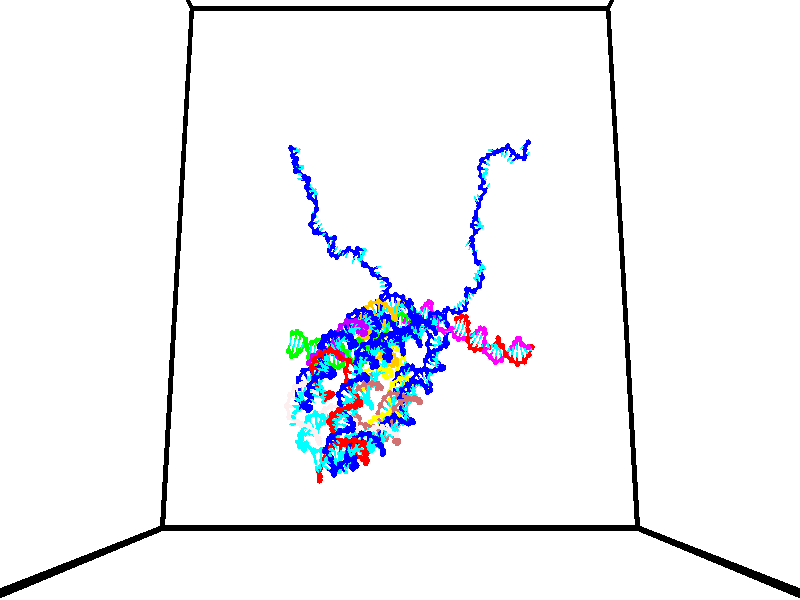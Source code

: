 // switches for output
#declare DRAW_BASES = 1; // possible values are 0, 1; only relevant for DNA ribbons
#declare DRAW_BASES_TYPE = 3; // possible values are 1, 2, 3; only relevant for DNA ribbons
#declare DRAW_FOG = 0; // set to 1 to enable fog

#include "colors.inc"

#include "transforms.inc"
background { rgb <1, 1, 1>}

#default {
   normal{
       ripples 0.25
       frequency 0.20
       turbulence 0.2
       lambda 5
   }
	finish {
		phong 0.1
		phong_size 40.
	}
}

// original window dimensions: 1024x640


// camera settings

camera {
	sky <0, 0.179814, -0.983701>
	up <0, 0.179814, -0.983701>
	right 1.6 * <1, 0, 0>
	location <35, 92.5046, 58.4545>
	look_at <35, 26.874, 46.4577>
	direction <0, -65.6306, -11.9968>
	angle 67.0682
}


# declare cpy_camera_pos = <35, 92.5046, 58.4545>;
# if (DRAW_FOG = 1)
fog {
	fog_type 2
	up vnormalize(cpy_camera_pos)
	color rgbt<1,1,1,0.3>
	distance 1e-5
	fog_alt 3e-3
	fog_offset 56
}
# end


// LIGHTS

# declare lum = 6;
global_settings {
	ambient_light rgb lum * <0.05, 0.05, 0.05>
	max_trace_level 15
}# declare cpy_direct_light_amount = 0.25;
light_source
{	1000 * <-1, -1.16351, -0.803887>,
	rgb lum * cpy_direct_light_amount
	parallel
}

light_source
{	1000 * <1, 1.16351, 0.803887>,
	rgb lum * cpy_direct_light_amount
	parallel
}

// strand 0

// nucleotide -1

// particle -1
sphere {
	<40.764637, 31.490095, 48.930981> 0.250000
	pigment { color rgbt <1,0,0,0> }
	no_shadow
}
cylinder {
	<40.692364, 31.771242, 49.206177>,  <40.649002, 31.939930, 49.371296>, 0.100000
	pigment { color rgbt <1,0,0,0> }
	no_shadow
}
cylinder {
	<40.692364, 31.771242, 49.206177>,  <40.764637, 31.490095, 48.930981>, 0.100000
	pigment { color rgbt <1,0,0,0> }
	no_shadow
}

// particle -1
sphere {
	<40.692364, 31.771242, 49.206177> 0.100000
	pigment { color rgbt <1,0,0,0> }
	no_shadow
}
sphere {
	0, 1
	scale<0.080000,0.200000,0.300000>
	matrix <0.982292, 0.164203, 0.090218,
		-0.049559, 0.692110, -0.720088,
		-0.180681, 0.702866, 0.687992,
		40.638161, 31.982101, 49.412575>
	pigment { color rgbt <0,1,1,0> }
	no_shadow
}
cylinder {
	<41.246326, 32.059845, 48.809711>,  <40.764637, 31.490095, 48.930981>, 0.130000
	pigment { color rgbt <1,0,0,0> }
	no_shadow
}

// nucleotide -1

// particle -1
sphere {
	<41.246326, 32.059845, 48.809711> 0.250000
	pigment { color rgbt <1,0,0,0> }
	no_shadow
}
cylinder {
	<41.105137, 32.144855, 49.174183>,  <41.020424, 32.195862, 49.392864>, 0.100000
	pigment { color rgbt <1,0,0,0> }
	no_shadow
}
cylinder {
	<41.105137, 32.144855, 49.174183>,  <41.246326, 32.059845, 48.809711>, 0.100000
	pigment { color rgbt <1,0,0,0> }
	no_shadow
}

// particle -1
sphere {
	<41.105137, 32.144855, 49.174183> 0.100000
	pigment { color rgbt <1,0,0,0> }
	no_shadow
}
sphere {
	0, 1
	scale<0.080000,0.200000,0.300000>
	matrix <0.920792, 0.251662, 0.298006,
		-0.165975, 0.944193, -0.284521,
		-0.352978, 0.212524, 0.911175,
		40.999245, 32.208614, 49.447536>
	pigment { color rgbt <0,1,1,0> }
	no_shadow
}
cylinder {
	<41.623837, 32.733219, 48.993587>,  <41.246326, 32.059845, 48.809711>, 0.130000
	pigment { color rgbt <1,0,0,0> }
	no_shadow
}

// nucleotide -1

// particle -1
sphere {
	<41.623837, 32.733219, 48.993587> 0.250000
	pigment { color rgbt <1,0,0,0> }
	no_shadow
}
cylinder {
	<41.478413, 32.570053, 49.328594>,  <41.391159, 32.472153, 49.529598>, 0.100000
	pigment { color rgbt <1,0,0,0> }
	no_shadow
}
cylinder {
	<41.478413, 32.570053, 49.328594>,  <41.623837, 32.733219, 48.993587>, 0.100000
	pigment { color rgbt <1,0,0,0> }
	no_shadow
}

// particle -1
sphere {
	<41.478413, 32.570053, 49.328594> 0.100000
	pigment { color rgbt <1,0,0,0> }
	no_shadow
}
sphere {
	0, 1
	scale<0.080000,0.200000,0.300000>
	matrix <0.815153, 0.295897, 0.497967,
		-0.450947, 0.863742, 0.224937,
		-0.363557, -0.407915, 0.837516,
		41.369347, 32.447678, 49.579849>
	pigment { color rgbt <0,1,1,0> }
	no_shadow
}
cylinder {
	<41.775429, 33.191341, 49.543175>,  <41.623837, 32.733219, 48.993587>, 0.130000
	pigment { color rgbt <1,0,0,0> }
	no_shadow
}

// nucleotide -1

// particle -1
sphere {
	<41.775429, 33.191341, 49.543175> 0.250000
	pigment { color rgbt <1,0,0,0> }
	no_shadow
}
cylinder {
	<41.683594, 32.878925, 49.775475>,  <41.628494, 32.691475, 49.914856>, 0.100000
	pigment { color rgbt <1,0,0,0> }
	no_shadow
}
cylinder {
	<41.683594, 32.878925, 49.775475>,  <41.775429, 33.191341, 49.543175>, 0.100000
	pigment { color rgbt <1,0,0,0> }
	no_shadow
}

// particle -1
sphere {
	<41.683594, 32.878925, 49.775475> 0.100000
	pigment { color rgbt <1,0,0,0> }
	no_shadow
}
sphere {
	0, 1
	scale<0.080000,0.200000,0.300000>
	matrix <0.743713, 0.244127, 0.622328,
		-0.627840, 0.574787, 0.524821,
		-0.229583, -0.781039, 0.580750,
		41.614719, 32.644615, 49.949699>
	pigment { color rgbt <0,1,1,0> }
	no_shadow
}
cylinder {
	<41.716476, 33.468235, 50.234352>,  <41.775429, 33.191341, 49.543175>, 0.130000
	pigment { color rgbt <1,0,0,0> }
	no_shadow
}

// nucleotide -1

// particle -1
sphere {
	<41.716476, 33.468235, 50.234352> 0.250000
	pigment { color rgbt <1,0,0,0> }
	no_shadow
}
cylinder {
	<41.800800, 33.078613, 50.267265>,  <41.851395, 32.844841, 50.287014>, 0.100000
	pigment { color rgbt <1,0,0,0> }
	no_shadow
}
cylinder {
	<41.800800, 33.078613, 50.267265>,  <41.716476, 33.468235, 50.234352>, 0.100000
	pigment { color rgbt <1,0,0,0> }
	no_shadow
}

// particle -1
sphere {
	<41.800800, 33.078613, 50.267265> 0.100000
	pigment { color rgbt <1,0,0,0> }
	no_shadow
}
sphere {
	0, 1
	scale<0.080000,0.200000,0.300000>
	matrix <0.778423, 0.218194, 0.588600,
		-0.591283, -0.060034, 0.804226,
		0.210813, -0.974057, 0.082282,
		41.864044, 32.786396, 50.291950>
	pigment { color rgbt <0,1,1,0> }
	no_shadow
}
cylinder {
	<41.681255, 33.230564, 51.005936>,  <41.716476, 33.468235, 50.234352>, 0.130000
	pigment { color rgbt <1,0,0,0> }
	no_shadow
}

// nucleotide -1

// particle -1
sphere {
	<41.681255, 33.230564, 51.005936> 0.250000
	pigment { color rgbt <1,0,0,0> }
	no_shadow
}
cylinder {
	<41.915611, 32.996513, 50.781662>,  <42.056225, 32.856083, 50.647099>, 0.100000
	pigment { color rgbt <1,0,0,0> }
	no_shadow
}
cylinder {
	<41.915611, 32.996513, 50.781662>,  <41.681255, 33.230564, 51.005936>, 0.100000
	pigment { color rgbt <1,0,0,0> }
	no_shadow
}

// particle -1
sphere {
	<41.915611, 32.996513, 50.781662> 0.100000
	pigment { color rgbt <1,0,0,0> }
	no_shadow
}
sphere {
	0, 1
	scale<0.080000,0.200000,0.300000>
	matrix <0.758391, 0.152038, 0.633820,
		-0.285621, -0.796561, 0.532833,
		0.585887, -0.585128, -0.560679,
		42.091377, 32.820976, 50.613457>
	pigment { color rgbt <0,1,1,0> }
	no_shadow
}
cylinder {
	<41.946552, 32.874199, 51.526859>,  <41.681255, 33.230564, 51.005936>, 0.130000
	pigment { color rgbt <1,0,0,0> }
	no_shadow
}

// nucleotide -1

// particle -1
sphere {
	<41.946552, 32.874199, 51.526859> 0.250000
	pigment { color rgbt <1,0,0,0> }
	no_shadow
}
cylinder {
	<42.181042, 32.846485, 51.203987>,  <42.321735, 32.829857, 51.010265>, 0.100000
	pigment { color rgbt <1,0,0,0> }
	no_shadow
}
cylinder {
	<42.181042, 32.846485, 51.203987>,  <41.946552, 32.874199, 51.526859>, 0.100000
	pigment { color rgbt <1,0,0,0> }
	no_shadow
}

// particle -1
sphere {
	<42.181042, 32.846485, 51.203987> 0.100000
	pigment { color rgbt <1,0,0,0> }
	no_shadow
}
sphere {
	0, 1
	scale<0.080000,0.200000,0.300000>
	matrix <0.806667, 0.142175, 0.573651,
		0.075017, -0.987414, 0.139235,
		0.586226, -0.069283, -0.807179,
		42.356911, 32.825699, 50.961834>
	pigment { color rgbt <0,1,1,0> }
	no_shadow
}
cylinder {
	<42.479599, 32.326122, 51.690044>,  <41.946552, 32.874199, 51.526859>, 0.130000
	pigment { color rgbt <1,0,0,0> }
	no_shadow
}

// nucleotide -1

// particle -1
sphere {
	<42.479599, 32.326122, 51.690044> 0.250000
	pigment { color rgbt <1,0,0,0> }
	no_shadow
}
cylinder {
	<42.650562, 32.512917, 51.380402>,  <42.753139, 32.624992, 51.194614>, 0.100000
	pigment { color rgbt <1,0,0,0> }
	no_shadow
}
cylinder {
	<42.650562, 32.512917, 51.380402>,  <42.479599, 32.326122, 51.690044>, 0.100000
	pigment { color rgbt <1,0,0,0> }
	no_shadow
}

// particle -1
sphere {
	<42.650562, 32.512917, 51.380402> 0.100000
	pigment { color rgbt <1,0,0,0> }
	no_shadow
}
sphere {
	0, 1
	scale<0.080000,0.200000,0.300000>
	matrix <0.824073, 0.150887, 0.546019,
		0.371788, -0.871294, -0.320344,
		0.427407, 0.466990, -0.774108,
		42.778786, 32.653015, 51.148170>
	pigment { color rgbt <0,1,1,0> }
	no_shadow
}
cylinder {
	<43.171162, 32.075424, 51.621155>,  <42.479599, 32.326122, 51.690044>, 0.130000
	pigment { color rgbt <1,0,0,0> }
	no_shadow
}

// nucleotide -1

// particle -1
sphere {
	<43.171162, 32.075424, 51.621155> 0.250000
	pigment { color rgbt <1,0,0,0> }
	no_shadow
}
cylinder {
	<43.203938, 32.419044, 51.419041>,  <43.223602, 32.625217, 51.297771>, 0.100000
	pigment { color rgbt <1,0,0,0> }
	no_shadow
}
cylinder {
	<43.203938, 32.419044, 51.419041>,  <43.171162, 32.075424, 51.621155>, 0.100000
	pigment { color rgbt <1,0,0,0> }
	no_shadow
}

// particle -1
sphere {
	<43.203938, 32.419044, 51.419041> 0.100000
	pigment { color rgbt <1,0,0,0> }
	no_shadow
}
sphere {
	0, 1
	scale<0.080000,0.200000,0.300000>
	matrix <0.897550, 0.156777, 0.412099,
		0.433233, -0.487284, -0.758198,
		0.081941, 0.859055, -0.505283,
		43.228519, 32.676762, 51.267456>
	pigment { color rgbt <0,1,1,0> }
	no_shadow
}
cylinder {
	<43.989025, 32.116512, 51.446487>,  <43.171162, 32.075424, 51.621155>, 0.130000
	pigment { color rgbt <1,0,0,0> }
	no_shadow
}

// nucleotide -1

// particle -1
sphere {
	<43.989025, 32.116512, 51.446487> 0.250000
	pigment { color rgbt <1,0,0,0> }
	no_shadow
}
cylinder {
	<43.850693, 32.489433, 51.404114>,  <43.767693, 32.713184, 51.378689>, 0.100000
	pigment { color rgbt <1,0,0,0> }
	no_shadow
}
cylinder {
	<43.850693, 32.489433, 51.404114>,  <43.989025, 32.116512, 51.446487>, 0.100000
	pigment { color rgbt <1,0,0,0> }
	no_shadow
}

// particle -1
sphere {
	<43.850693, 32.489433, 51.404114> 0.100000
	pigment { color rgbt <1,0,0,0> }
	no_shadow
}
sphere {
	0, 1
	scale<0.080000,0.200000,0.300000>
	matrix <0.842700, 0.358259, 0.401880,
		0.412625, 0.049710, -0.909544,
		-0.345830, 0.932298, -0.105935,
		43.746944, 32.769123, 51.372334>
	pigment { color rgbt <0,1,1,0> }
	no_shadow
}
cylinder {
	<44.552353, 32.504547, 51.253941>,  <43.989025, 32.116512, 51.446487>, 0.130000
	pigment { color rgbt <1,0,0,0> }
	no_shadow
}

// nucleotide -1

// particle -1
sphere {
	<44.552353, 32.504547, 51.253941> 0.250000
	pigment { color rgbt <1,0,0,0> }
	no_shadow
}
cylinder {
	<44.308861, 32.801163, 51.366776>,  <44.162766, 32.979130, 51.434475>, 0.100000
	pigment { color rgbt <1,0,0,0> }
	no_shadow
}
cylinder {
	<44.308861, 32.801163, 51.366776>,  <44.552353, 32.504547, 51.253941>, 0.100000
	pigment { color rgbt <1,0,0,0> }
	no_shadow
}

// particle -1
sphere {
	<44.308861, 32.801163, 51.366776> 0.100000
	pigment { color rgbt <1,0,0,0> }
	no_shadow
}
sphere {
	0, 1
	scale<0.080000,0.200000,0.300000>
	matrix <0.792858, 0.581435, 0.182511,
		-0.028675, 0.334752, -0.941870,
		-0.608732, 0.741535, 0.282083,
		44.126240, 33.023624, 51.451401>
	pigment { color rgbt <0,1,1,0> }
	no_shadow
}
cylinder {
	<44.752682, 33.142643, 50.900013>,  <44.552353, 32.504547, 51.253941>, 0.130000
	pigment { color rgbt <1,0,0,0> }
	no_shadow
}

// nucleotide -1

// particle -1
sphere {
	<44.752682, 33.142643, 50.900013> 0.250000
	pigment { color rgbt <1,0,0,0> }
	no_shadow
}
cylinder {
	<44.555016, 33.273766, 51.222092>,  <44.436417, 33.352440, 51.415340>, 0.100000
	pigment { color rgbt <1,0,0,0> }
	no_shadow
}
cylinder {
	<44.555016, 33.273766, 51.222092>,  <44.752682, 33.142643, 50.900013>, 0.100000
	pigment { color rgbt <1,0,0,0> }
	no_shadow
}

// particle -1
sphere {
	<44.555016, 33.273766, 51.222092> 0.100000
	pigment { color rgbt <1,0,0,0> }
	no_shadow
}
sphere {
	0, 1
	scale<0.080000,0.200000,0.300000>
	matrix <0.661682, 0.742568, 0.103777,
		-0.563897, 0.584069, -0.583852,
		-0.494163, 0.327805, 0.805200,
		44.406765, 33.372108, 51.463650>
	pigment { color rgbt <0,1,1,0> }
	no_shadow
}
cylinder {
	<44.560051, 34.011444, 50.939823>,  <44.752682, 33.142643, 50.900013>, 0.130000
	pigment { color rgbt <1,0,0,0> }
	no_shadow
}

// nucleotide -1

// particle -1
sphere {
	<44.560051, 34.011444, 50.939823> 0.250000
	pigment { color rgbt <1,0,0,0> }
	no_shadow
}
cylinder {
	<44.529316, 33.921352, 51.328331>,  <44.510876, 33.867298, 51.561436>, 0.100000
	pigment { color rgbt <1,0,0,0> }
	no_shadow
}
cylinder {
	<44.529316, 33.921352, 51.328331>,  <44.560051, 34.011444, 50.939823>, 0.100000
	pigment { color rgbt <1,0,0,0> }
	no_shadow
}

// particle -1
sphere {
	<44.529316, 33.921352, 51.328331> 0.100000
	pigment { color rgbt <1,0,0,0> }
	no_shadow
}
sphere {
	0, 1
	scale<0.080000,0.200000,0.300000>
	matrix <0.679201, 0.701338, 0.216360,
		-0.729920, 0.676313, 0.099086,
		-0.076834, -0.225225, 0.971273,
		44.506268, 33.853786, 51.619713>
	pigment { color rgbt <0,1,1,0> }
	no_shadow
}
cylinder {
	<44.506042, 34.711311, 51.347057>,  <44.560051, 34.011444, 50.939823>, 0.130000
	pigment { color rgbt <1,0,0,0> }
	no_shadow
}

// nucleotide -1

// particle -1
sphere {
	<44.506042, 34.711311, 51.347057> 0.250000
	pigment { color rgbt <1,0,0,0> }
	no_shadow
}
cylinder {
	<44.608742, 34.431370, 51.613674>,  <44.670361, 34.263405, 51.773643>, 0.100000
	pigment { color rgbt <1,0,0,0> }
	no_shadow
}
cylinder {
	<44.608742, 34.431370, 51.613674>,  <44.506042, 34.711311, 51.347057>, 0.100000
	pigment { color rgbt <1,0,0,0> }
	no_shadow
}

// particle -1
sphere {
	<44.608742, 34.431370, 51.613674> 0.100000
	pigment { color rgbt <1,0,0,0> }
	no_shadow
}
sphere {
	0, 1
	scale<0.080000,0.200000,0.300000>
	matrix <0.721097, 0.597912, 0.350030,
		-0.643506, 0.390775, 0.658175,
		0.256748, -0.699854, 0.666546,
		44.685764, 34.221413, 51.813637>
	pigment { color rgbt <0,1,1,0> }
	no_shadow
}
cylinder {
	<44.788601, 35.159420, 51.719540>,  <44.506042, 34.711311, 51.347057>, 0.130000
	pigment { color rgbt <1,0,0,0> }
	no_shadow
}

// nucleotide -1

// particle -1
sphere {
	<44.788601, 35.159420, 51.719540> 0.250000
	pigment { color rgbt <1,0,0,0> }
	no_shadow
}
cylinder {
	<44.930523, 34.800396, 51.824223>,  <45.015678, 34.584980, 51.887032>, 0.100000
	pigment { color rgbt <1,0,0,0> }
	no_shadow
}
cylinder {
	<44.930523, 34.800396, 51.824223>,  <44.788601, 35.159420, 51.719540>, 0.100000
	pigment { color rgbt <1,0,0,0> }
	no_shadow
}

// particle -1
sphere {
	<44.930523, 34.800396, 51.824223> 0.100000
	pigment { color rgbt <1,0,0,0> }
	no_shadow
}
sphere {
	0, 1
	scale<0.080000,0.200000,0.300000>
	matrix <0.871028, 0.419057, 0.256321,
		-0.339736, 0.137013, 0.930487,
		0.354808, -0.897562, 0.261711,
		45.036964, 34.531128, 51.902737>
	pigment { color rgbt <0,1,1,0> }
	no_shadow
}
cylinder {
	<45.048203, 35.211113, 52.380226>,  <44.788601, 35.159420, 51.719540>, 0.130000
	pigment { color rgbt <1,0,0,0> }
	no_shadow
}

// nucleotide -1

// particle -1
sphere {
	<45.048203, 35.211113, 52.380226> 0.250000
	pigment { color rgbt <1,0,0,0> }
	no_shadow
}
cylinder {
	<45.225601, 34.883575, 52.234455>,  <45.332039, 34.687054, 52.146992>, 0.100000
	pigment { color rgbt <1,0,0,0> }
	no_shadow
}
cylinder {
	<45.225601, 34.883575, 52.234455>,  <45.048203, 35.211113, 52.380226>, 0.100000
	pigment { color rgbt <1,0,0,0> }
	no_shadow
}

// particle -1
sphere {
	<45.225601, 34.883575, 52.234455> 0.100000
	pigment { color rgbt <1,0,0,0> }
	no_shadow
}
sphere {
	0, 1
	scale<0.080000,0.200000,0.300000>
	matrix <0.894757, 0.428151, 0.126868,
		0.052144, -0.382338, 0.922550,
		0.443497, -0.818843, -0.364426,
		45.358650, 34.637924, 52.125126>
	pigment { color rgbt <0,1,1,0> }
	no_shadow
}
cylinder {
	<45.592224, 35.159145, 52.828148>,  <45.048203, 35.211113, 52.380226>, 0.130000
	pigment { color rgbt <1,0,0,0> }
	no_shadow
}

// nucleotide -1

// particle -1
sphere {
	<45.592224, 35.159145, 52.828148> 0.250000
	pigment { color rgbt <1,0,0,0> }
	no_shadow
}
cylinder {
	<45.697151, 34.927761, 52.519196>,  <45.760109, 34.788933, 52.333824>, 0.100000
	pigment { color rgbt <1,0,0,0> }
	no_shadow
}
cylinder {
	<45.697151, 34.927761, 52.519196>,  <45.592224, 35.159145, 52.828148>, 0.100000
	pigment { color rgbt <1,0,0,0> }
	no_shadow
}

// particle -1
sphere {
	<45.697151, 34.927761, 52.519196> 0.100000
	pigment { color rgbt <1,0,0,0> }
	no_shadow
}
sphere {
	0, 1
	scale<0.080000,0.200000,0.300000>
	matrix <0.900627, 0.434164, -0.019283,
		0.346495, -0.690571, 0.634864,
		0.262319, -0.578457, -0.772383,
		45.775848, 34.754223, 52.287479>
	pigment { color rgbt <0,1,1,0> }
	no_shadow
}
cylinder {
	<46.229916, 34.839966, 53.069004>,  <45.592224, 35.159145, 52.828148>, 0.130000
	pigment { color rgbt <1,0,0,0> }
	no_shadow
}

// nucleotide -1

// particle -1
sphere {
	<46.229916, 34.839966, 53.069004> 0.250000
	pigment { color rgbt <1,0,0,0> }
	no_shadow
}
cylinder {
	<46.225880, 34.829548, 52.669159>,  <46.223457, 34.823296, 52.429253>, 0.100000
	pigment { color rgbt <1,0,0,0> }
	no_shadow
}
cylinder {
	<46.225880, 34.829548, 52.669159>,  <46.229916, 34.839966, 53.069004>, 0.100000
	pigment { color rgbt <1,0,0,0> }
	no_shadow
}

// particle -1
sphere {
	<46.225880, 34.829548, 52.669159> 0.100000
	pigment { color rgbt <1,0,0,0> }
	no_shadow
}
sphere {
	0, 1
	scale<0.080000,0.200000,0.300000>
	matrix <0.953655, 0.300395, -0.017452,
		0.300732, -0.953459, 0.021807,
		-0.010089, -0.026044, -0.999610,
		46.222855, 34.821735, 52.369274>
	pigment { color rgbt <0,1,1,0> }
	no_shadow
}
cylinder {
	<46.953278, 34.590843, 52.875191>,  <46.229916, 34.839966, 53.069004>, 0.130000
	pigment { color rgbt <1,0,0,0> }
	no_shadow
}

// nucleotide -1

// particle -1
sphere {
	<46.953278, 34.590843, 52.875191> 0.250000
	pigment { color rgbt <1,0,0,0> }
	no_shadow
}
cylinder {
	<46.806198, 34.757751, 52.542763>,  <46.717953, 34.857895, 52.343304>, 0.100000
	pigment { color rgbt <1,0,0,0> }
	no_shadow
}
cylinder {
	<46.806198, 34.757751, 52.542763>,  <46.953278, 34.590843, 52.875191>, 0.100000
	pigment { color rgbt <1,0,0,0> }
	no_shadow
}

// particle -1
sphere {
	<46.806198, 34.757751, 52.542763> 0.100000
	pigment { color rgbt <1,0,0,0> }
	no_shadow
}
sphere {
	0, 1
	scale<0.080000,0.200000,0.300000>
	matrix <0.920888, 0.287807, -0.262930,
		0.129476, -0.862005, -0.490086,
		-0.367697, 0.417271, -0.831074,
		46.695889, 34.882935, 52.293442>
	pigment { color rgbt <0,1,1,0> }
	no_shadow
}
cylinder {
	<47.447647, 34.385479, 52.313221>,  <46.953278, 34.590843, 52.875191>, 0.130000
	pigment { color rgbt <1,0,0,0> }
	no_shadow
}

// nucleotide -1

// particle -1
sphere {
	<47.447647, 34.385479, 52.313221> 0.250000
	pigment { color rgbt <1,0,0,0> }
	no_shadow
}
cylinder {
	<47.255486, 34.719742, 52.206718>,  <47.140190, 34.920300, 52.142815>, 0.100000
	pigment { color rgbt <1,0,0,0> }
	no_shadow
}
cylinder {
	<47.255486, 34.719742, 52.206718>,  <47.447647, 34.385479, 52.313221>, 0.100000
	pigment { color rgbt <1,0,0,0> }
	no_shadow
}

// particle -1
sphere {
	<47.255486, 34.719742, 52.206718> 0.100000
	pigment { color rgbt <1,0,0,0> }
	no_shadow
}
sphere {
	0, 1
	scale<0.080000,0.200000,0.300000>
	matrix <0.870741, 0.418090, -0.258867,
		-0.105003, -0.356204, -0.928490,
		-0.480402, 0.835655, -0.266261,
		47.111366, 34.970440, 52.126839>
	pigment { color rgbt <0,1,1,0> }
	no_shadow
}
cylinder {
	<47.728870, 34.545597, 51.708675>,  <47.447647, 34.385479, 52.313221>, 0.130000
	pigment { color rgbt <1,0,0,0> }
	no_shadow
}

// nucleotide -1

// particle -1
sphere {
	<47.728870, 34.545597, 51.708675> 0.250000
	pigment { color rgbt <1,0,0,0> }
	no_shadow
}
cylinder {
	<47.580029, 34.897194, 51.827953>,  <47.490723, 35.108150, 51.899521>, 0.100000
	pigment { color rgbt <1,0,0,0> }
	no_shadow
}
cylinder {
	<47.580029, 34.897194, 51.827953>,  <47.728870, 34.545597, 51.708675>, 0.100000
	pigment { color rgbt <1,0,0,0> }
	no_shadow
}

// particle -1
sphere {
	<47.580029, 34.897194, 51.827953> 0.100000
	pigment { color rgbt <1,0,0,0> }
	no_shadow
}
sphere {
	0, 1
	scale<0.080000,0.200000,0.300000>
	matrix <0.819134, 0.462066, -0.339872,
		-0.436530, 0.117795, -0.891945,
		-0.372103, 0.878987, 0.298196,
		47.468399, 35.160889, 51.917412>
	pigment { color rgbt <0,1,1,0> }
	no_shadow
}
// strand 1

// nucleotide -1

// particle -1
sphere {
	<24.377731, 35.289669, 52.089798> 0.250000
	pigment { color rgbt <0,1,0,0> }
	no_shadow
}
cylinder {
	<24.390823, 35.023186, 51.791779>,  <24.398678, 34.863297, 51.612968>, 0.100000
	pigment { color rgbt <0,1,0,0> }
	no_shadow
}
cylinder {
	<24.390823, 35.023186, 51.791779>,  <24.377731, 35.289669, 52.089798>, 0.100000
	pigment { color rgbt <0,1,0,0> }
	no_shadow
}

// particle -1
sphere {
	<24.390823, 35.023186, 51.791779> 0.100000
	pigment { color rgbt <0,1,0,0> }
	no_shadow
}
sphere {
	0, 1
	scale<0.080000,0.200000,0.300000>
	matrix <0.852175, -0.370903, 0.369092,
		-0.522233, -0.646989, 0.555588,
		0.032729, -0.666210, -0.745046,
		24.400642, 34.823322, 51.568264>
	pigment { color rgbt <0,1,1,0> }
	no_shadow
}
cylinder {
	<24.588318, 34.649426, 52.428696>,  <24.377731, 35.289669, 52.089798>, 0.130000
	pigment { color rgbt <0,1,0,0> }
	no_shadow
}

// nucleotide -1

// particle -1
sphere {
	<24.588318, 34.649426, 52.428696> 0.250000
	pigment { color rgbt <0,1,0,0> }
	no_shadow
}
cylinder {
	<24.667404, 34.631676, 52.036995>,  <24.714855, 34.621025, 51.801975>, 0.100000
	pigment { color rgbt <0,1,0,0> }
	no_shadow
}
cylinder {
	<24.667404, 34.631676, 52.036995>,  <24.588318, 34.649426, 52.428696>, 0.100000
	pigment { color rgbt <0,1,0,0> }
	no_shadow
}

// particle -1
sphere {
	<24.667404, 34.631676, 52.036995> 0.100000
	pigment { color rgbt <0,1,0,0> }
	no_shadow
}
sphere {
	0, 1
	scale<0.080000,0.200000,0.300000>
	matrix <0.826915, -0.528923, 0.190925,
		-0.526421, -0.847510, -0.067886,
		0.197717, -0.044372, -0.979254,
		24.726719, 34.618362, 51.743217>
	pigment { color rgbt <0,1,1,0> }
	no_shadow
}
cylinder {
	<24.896530, 33.998550, 52.298771>,  <24.588318, 34.649426, 52.428696>, 0.130000
	pigment { color rgbt <0,1,0,0> }
	no_shadow
}

// nucleotide -1

// particle -1
sphere {
	<24.896530, 33.998550, 52.298771> 0.250000
	pigment { color rgbt <0,1,0,0> }
	no_shadow
}
cylinder {
	<24.995070, 34.185993, 51.959423>,  <25.054193, 34.298458, 51.755814>, 0.100000
	pigment { color rgbt <0,1,0,0> }
	no_shadow
}
cylinder {
	<24.995070, 34.185993, 51.959423>,  <24.896530, 33.998550, 52.298771>, 0.100000
	pigment { color rgbt <0,1,0,0> }
	no_shadow
}

// particle -1
sphere {
	<24.995070, 34.185993, 51.959423> 0.100000
	pigment { color rgbt <0,1,0,0> }
	no_shadow
}
sphere {
	0, 1
	scale<0.080000,0.200000,0.300000>
	matrix <0.891665, -0.452608, 0.008920,
		-0.379796, -0.758655, -0.529337,
		0.246349, 0.468604, -0.848365,
		25.068974, 34.326572, 51.704914>
	pigment { color rgbt <0,1,1,0> }
	no_shadow
}
cylinder {
	<25.198309, 33.457031, 51.874466>,  <24.896530, 33.998550, 52.298771>, 0.130000
	pigment { color rgbt <0,1,0,0> }
	no_shadow
}

// nucleotide -1

// particle -1
sphere {
	<25.198309, 33.457031, 51.874466> 0.250000
	pigment { color rgbt <0,1,0,0> }
	no_shadow
}
cylinder {
	<25.331455, 33.807030, 51.733852>,  <25.411343, 34.017029, 51.649483>, 0.100000
	pigment { color rgbt <0,1,0,0> }
	no_shadow
}
cylinder {
	<25.331455, 33.807030, 51.733852>,  <25.198309, 33.457031, 51.874466>, 0.100000
	pigment { color rgbt <0,1,0,0> }
	no_shadow
}

// particle -1
sphere {
	<25.331455, 33.807030, 51.733852> 0.100000
	pigment { color rgbt <0,1,0,0> }
	no_shadow
}
sphere {
	0, 1
	scale<0.080000,0.200000,0.300000>
	matrix <0.942263, -0.294157, 0.160039,
		0.036628, -0.384509, -0.922394,
		0.332865, 0.875000, -0.351534,
		25.431314, 34.069530, 51.628391>
	pigment { color rgbt <0,1,1,0> }
	no_shadow
}
cylinder {
	<25.623322, 33.242123, 51.423794>,  <25.198309, 33.457031, 51.874466>, 0.130000
	pigment { color rgbt <0,1,0,0> }
	no_shadow
}

// nucleotide -1

// particle -1
sphere {
	<25.623322, 33.242123, 51.423794> 0.250000
	pigment { color rgbt <0,1,0,0> }
	no_shadow
}
cylinder {
	<25.739616, 33.616920, 51.501259>,  <25.809393, 33.841801, 51.547737>, 0.100000
	pigment { color rgbt <0,1,0,0> }
	no_shadow
}
cylinder {
	<25.739616, 33.616920, 51.501259>,  <25.623322, 33.242123, 51.423794>, 0.100000
	pigment { color rgbt <0,1,0,0> }
	no_shadow
}

// particle -1
sphere {
	<25.739616, 33.616920, 51.501259> 0.100000
	pigment { color rgbt <0,1,0,0> }
	no_shadow
}
sphere {
	0, 1
	scale<0.080000,0.200000,0.300000>
	matrix <0.883017, -0.340705, 0.322802,
		0.368446, 0.077152, -0.926442,
		0.290739, 0.936999, 0.193658,
		25.826838, 33.898022, 51.559357>
	pigment { color rgbt <0,1,1,0> }
	no_shadow
}
cylinder {
	<26.252710, 33.269516, 51.231663>,  <25.623322, 33.242123, 51.423794>, 0.130000
	pigment { color rgbt <0,1,0,0> }
	no_shadow
}

// nucleotide -1

// particle -1
sphere {
	<26.252710, 33.269516, 51.231663> 0.250000
	pigment { color rgbt <0,1,0,0> }
	no_shadow
}
cylinder {
	<26.287577, 33.601208, 51.452492>,  <26.308496, 33.800220, 51.584988>, 0.100000
	pigment { color rgbt <0,1,0,0> }
	no_shadow
}
cylinder {
	<26.287577, 33.601208, 51.452492>,  <26.252710, 33.269516, 51.231663>, 0.100000
	pigment { color rgbt <0,1,0,0> }
	no_shadow
}

// particle -1
sphere {
	<26.287577, 33.601208, 51.452492> 0.100000
	pigment { color rgbt <0,1,0,0> }
	no_shadow
}
sphere {
	0, 1
	scale<0.080000,0.200000,0.300000>
	matrix <0.900271, -0.302839, 0.312730,
		0.426513, 0.469756, -0.772927,
		0.087165, 0.829227, 0.552073,
		26.313726, 33.849976, 51.618114>
	pigment { color rgbt <0,1,1,0> }
	no_shadow
}
cylinder {
	<26.795113, 33.541096, 51.043850>,  <26.252710, 33.269516, 51.231663>, 0.130000
	pigment { color rgbt <0,1,0,0> }
	no_shadow
}

// nucleotide -1

// particle -1
sphere {
	<26.795113, 33.541096, 51.043850> 0.250000
	pigment { color rgbt <0,1,0,0> }
	no_shadow
}
cylinder {
	<26.742088, 33.705849, 51.404469>,  <26.710274, 33.804699, 51.620838>, 0.100000
	pigment { color rgbt <0,1,0,0> }
	no_shadow
}
cylinder {
	<26.742088, 33.705849, 51.404469>,  <26.795113, 33.541096, 51.043850>, 0.100000
	pigment { color rgbt <0,1,0,0> }
	no_shadow
}

// particle -1
sphere {
	<26.742088, 33.705849, 51.404469> 0.100000
	pigment { color rgbt <0,1,0,0> }
	no_shadow
}
sphere {
	0, 1
	scale<0.080000,0.200000,0.300000>
	matrix <0.949214, -0.209097, 0.235098,
		0.285342, 0.886924, -0.363244,
		-0.132560, 0.411880, 0.901545,
		26.702320, 33.829414, 51.674931>
	pigment { color rgbt <0,1,1,0> }
	no_shadow
}
cylinder {
	<27.300777, 34.125092, 51.152542>,  <26.795113, 33.541096, 51.043850>, 0.130000
	pigment { color rgbt <0,1,0,0> }
	no_shadow
}

// nucleotide -1

// particle -1
sphere {
	<27.300777, 34.125092, 51.152542> 0.250000
	pigment { color rgbt <0,1,0,0> }
	no_shadow
}
cylinder {
	<27.174833, 33.990601, 51.507576>,  <27.099266, 33.909904, 51.720596>, 0.100000
	pigment { color rgbt <0,1,0,0> }
	no_shadow
}
cylinder {
	<27.174833, 33.990601, 51.507576>,  <27.300777, 34.125092, 51.152542>, 0.100000
	pigment { color rgbt <0,1,0,0> }
	no_shadow
}

// particle -1
sphere {
	<27.174833, 33.990601, 51.507576> 0.100000
	pigment { color rgbt <0,1,0,0> }
	no_shadow
}
sphere {
	0, 1
	scale<0.080000,0.200000,0.300000>
	matrix <0.948092, -0.155297, 0.277497,
		0.044537, 0.928887, 0.367675,
		-0.314862, -0.336231, 0.887587,
		27.080374, 33.889732, 51.773853>
	pigment { color rgbt <0,1,1,0> }
	no_shadow
}
cylinder {
	<27.574579, 34.589775, 51.696453>,  <27.300777, 34.125092, 51.152542>, 0.130000
	pigment { color rgbt <0,1,0,0> }
	no_shadow
}

// nucleotide -1

// particle -1
sphere {
	<27.574579, 34.589775, 51.696453> 0.250000
	pigment { color rgbt <0,1,0,0> }
	no_shadow
}
cylinder {
	<27.486177, 34.234711, 51.858055>,  <27.433136, 34.021671, 51.955017>, 0.100000
	pigment { color rgbt <0,1,0,0> }
	no_shadow
}
cylinder {
	<27.486177, 34.234711, 51.858055>,  <27.574579, 34.589775, 51.696453>, 0.100000
	pigment { color rgbt <0,1,0,0> }
	no_shadow
}

// particle -1
sphere {
	<27.486177, 34.234711, 51.858055> 0.100000
	pigment { color rgbt <0,1,0,0> }
	no_shadow
}
sphere {
	0, 1
	scale<0.080000,0.200000,0.300000>
	matrix <0.971351, -0.163235, 0.172717,
		-0.087366, 0.430601, 0.898304,
		-0.221007, -0.887658, 0.404004,
		27.419876, 33.968414, 51.979256>
	pigment { color rgbt <0,1,1,0> }
	no_shadow
}
cylinder {
	<27.956150, 34.551823, 52.209972>,  <27.574579, 34.589775, 51.696453>, 0.130000
	pigment { color rgbt <0,1,0,0> }
	no_shadow
}

// nucleotide -1

// particle -1
sphere {
	<27.956150, 34.551823, 52.209972> 0.250000
	pigment { color rgbt <0,1,0,0> }
	no_shadow
}
cylinder {
	<27.840712, 34.169872, 52.181931>,  <27.771448, 33.940701, 52.165104>, 0.100000
	pigment { color rgbt <0,1,0,0> }
	no_shadow
}
cylinder {
	<27.840712, 34.169872, 52.181931>,  <27.956150, 34.551823, 52.209972>, 0.100000
	pigment { color rgbt <0,1,0,0> }
	no_shadow
}

// particle -1
sphere {
	<27.840712, 34.169872, 52.181931> 0.100000
	pigment { color rgbt <0,1,0,0> }
	no_shadow
}
sphere {
	0, 1
	scale<0.080000,0.200000,0.300000>
	matrix <0.921726, -0.296898, 0.249546,
		-0.259101, 0.007398, 0.965822,
		-0.288597, -0.954880, -0.070108,
		27.754133, 33.883408, 52.160900>
	pigment { color rgbt <0,1,1,0> }
	no_shadow
}
cylinder {
	<28.069447, 34.230709, 52.942387>,  <27.956150, 34.551823, 52.209972>, 0.130000
	pigment { color rgbt <0,1,0,0> }
	no_shadow
}

// nucleotide -1

// particle -1
sphere {
	<28.069447, 34.230709, 52.942387> 0.250000
	pigment { color rgbt <0,1,0,0> }
	no_shadow
}
cylinder {
	<28.094210, 33.966755, 52.642860>,  <28.109068, 33.808384, 52.463146>, 0.100000
	pigment { color rgbt <0,1,0,0> }
	no_shadow
}
cylinder {
	<28.094210, 33.966755, 52.642860>,  <28.069447, 34.230709, 52.942387>, 0.100000
	pigment { color rgbt <0,1,0,0> }
	no_shadow
}

// particle -1
sphere {
	<28.094210, 33.966755, 52.642860> 0.100000
	pigment { color rgbt <0,1,0,0> }
	no_shadow
}
sphere {
	0, 1
	scale<0.080000,0.200000,0.300000>
	matrix <0.977951, -0.109820, 0.177629,
		-0.199449, -0.743298, 0.638536,
		0.061908, -0.659884, -0.748812,
		28.112782, 33.768791, 52.418217>
	pigment { color rgbt <0,1,1,0> }
	no_shadow
}
cylinder {
	<28.559141, 33.850079, 53.178696>,  <28.069447, 34.230709, 52.942387>, 0.130000
	pigment { color rgbt <0,1,0,0> }
	no_shadow
}

// nucleotide -1

// particle -1
sphere {
	<28.559141, 33.850079, 53.178696> 0.250000
	pigment { color rgbt <0,1,0,0> }
	no_shadow
}
cylinder {
	<28.536543, 33.719986, 52.801117>,  <28.522984, 33.641930, 52.574570>, 0.100000
	pigment { color rgbt <0,1,0,0> }
	no_shadow
}
cylinder {
	<28.536543, 33.719986, 52.801117>,  <28.559141, 33.850079, 53.178696>, 0.100000
	pigment { color rgbt <0,1,0,0> }
	no_shadow
}

// particle -1
sphere {
	<28.536543, 33.719986, 52.801117> 0.100000
	pigment { color rgbt <0,1,0,0> }
	no_shadow
}
sphere {
	0, 1
	scale<0.080000,0.200000,0.300000>
	matrix <0.947491, -0.315527, 0.052005,
		-0.314754, -0.891442, 0.325977,
		-0.056495, -0.325229, -0.943946,
		28.519594, 33.622417, 52.517933>
	pigment { color rgbt <0,1,1,0> }
	no_shadow
}
cylinder {
	<28.972322, 33.272705, 53.203762>,  <28.559141, 33.850079, 53.178696>, 0.130000
	pigment { color rgbt <0,1,0,0> }
	no_shadow
}

// nucleotide -1

// particle -1
sphere {
	<28.972322, 33.272705, 53.203762> 0.250000
	pigment { color rgbt <0,1,0,0> }
	no_shadow
}
cylinder {
	<28.947878, 33.335770, 52.809521>,  <28.933210, 33.373608, 52.572975>, 0.100000
	pigment { color rgbt <0,1,0,0> }
	no_shadow
}
cylinder {
	<28.947878, 33.335770, 52.809521>,  <28.972322, 33.272705, 53.203762>, 0.100000
	pigment { color rgbt <0,1,0,0> }
	no_shadow
}

// particle -1
sphere {
	<28.947878, 33.335770, 52.809521> 0.100000
	pigment { color rgbt <0,1,0,0> }
	no_shadow
}
sphere {
	0, 1
	scale<0.080000,0.200000,0.300000>
	matrix <0.909380, -0.398254, -0.120092,
		-0.411453, -0.903624, -0.119036,
		-0.061112, 0.157661, -0.985601,
		28.929544, 33.383068, 52.513840>
	pigment { color rgbt <0,1,1,0> }
	no_shadow
}
cylinder {
	<29.295567, 32.682720, 52.981491>,  <28.972322, 33.272705, 53.203762>, 0.130000
	pigment { color rgbt <0,1,0,0> }
	no_shadow
}

// nucleotide -1

// particle -1
sphere {
	<29.295567, 32.682720, 52.981491> 0.250000
	pigment { color rgbt <0,1,0,0> }
	no_shadow
}
cylinder {
	<29.314581, 32.960495, 52.694302>,  <29.325991, 33.127159, 52.521988>, 0.100000
	pigment { color rgbt <0,1,0,0> }
	no_shadow
}
cylinder {
	<29.314581, 32.960495, 52.694302>,  <29.295567, 32.682720, 52.981491>, 0.100000
	pigment { color rgbt <0,1,0,0> }
	no_shadow
}

// particle -1
sphere {
	<29.314581, 32.960495, 52.694302> 0.100000
	pigment { color rgbt <0,1,0,0> }
	no_shadow
}
sphere {
	0, 1
	scale<0.080000,0.200000,0.300000>
	matrix <0.893811, -0.350457, -0.279789,
		-0.445917, -0.628436, -0.637359,
		0.047537, 0.694441, -0.717978,
		29.328842, 33.168827, 52.478909>
	pigment { color rgbt <0,1,1,0> }
	no_shadow
}
cylinder {
	<29.769508, 32.478188, 52.391552>,  <29.295567, 32.682720, 52.981491>, 0.130000
	pigment { color rgbt <0,1,0,0> }
	no_shadow
}

// nucleotide -1

// particle -1
sphere {
	<29.769508, 32.478188, 52.391552> 0.250000
	pigment { color rgbt <0,1,0,0> }
	no_shadow
}
cylinder {
	<29.751377, 32.873001, 52.329952>,  <29.740498, 33.109890, 52.292992>, 0.100000
	pigment { color rgbt <0,1,0,0> }
	no_shadow
}
cylinder {
	<29.751377, 32.873001, 52.329952>,  <29.769508, 32.478188, 52.391552>, 0.100000
	pigment { color rgbt <0,1,0,0> }
	no_shadow
}

// particle -1
sphere {
	<29.751377, 32.873001, 52.329952> 0.100000
	pigment { color rgbt <0,1,0,0> }
	no_shadow
}
sphere {
	0, 1
	scale<0.080000,0.200000,0.300000>
	matrix <0.935574, -0.012099, -0.352924,
		-0.350210, -0.160071, -0.922892,
		-0.045327, 0.987031, -0.153996,
		29.737780, 33.169109, 52.283752>
	pigment { color rgbt <0,1,1,0> }
	no_shadow
}
cylinder {
	<30.004112, 32.600471, 51.715527>,  <29.769508, 32.478188, 52.391552>, 0.130000
	pigment { color rgbt <0,1,0,0> }
	no_shadow
}

// nucleotide -1

// particle -1
sphere {
	<30.004112, 32.600471, 51.715527> 0.250000
	pigment { color rgbt <0,1,0,0> }
	no_shadow
}
cylinder {
	<30.051815, 32.953529, 51.897392>,  <30.080437, 33.165363, 52.006512>, 0.100000
	pigment { color rgbt <0,1,0,0> }
	no_shadow
}
cylinder {
	<30.051815, 32.953529, 51.897392>,  <30.004112, 32.600471, 51.715527>, 0.100000
	pigment { color rgbt <0,1,0,0> }
	no_shadow
}

// particle -1
sphere {
	<30.051815, 32.953529, 51.897392> 0.100000
	pigment { color rgbt <0,1,0,0> }
	no_shadow
}
sphere {
	0, 1
	scale<0.080000,0.200000,0.300000>
	matrix <0.922002, 0.071448, -0.380537,
		-0.368362, 0.464587, -0.805275,
		0.119257, 0.882640, 0.454669,
		30.087593, 33.218323, 52.033794>
	pigment { color rgbt <0,1,1,0> }
	no_shadow
}
cylinder {
	<30.467010, 32.994747, 51.253109>,  <30.004112, 32.600471, 51.715527>, 0.130000
	pigment { color rgbt <0,1,0,0> }
	no_shadow
}

// nucleotide -1

// particle -1
sphere {
	<30.467010, 32.994747, 51.253109> 0.250000
	pigment { color rgbt <0,1,0,0> }
	no_shadow
}
cylinder {
	<30.527935, 33.218811, 51.578815>,  <30.564489, 33.353249, 51.774239>, 0.100000
	pigment { color rgbt <0,1,0,0> }
	no_shadow
}
cylinder {
	<30.527935, 33.218811, 51.578815>,  <30.467010, 32.994747, 51.253109>, 0.100000
	pigment { color rgbt <0,1,0,0> }
	no_shadow
}

// particle -1
sphere {
	<30.527935, 33.218811, 51.578815> 0.100000
	pigment { color rgbt <0,1,0,0> }
	no_shadow
}
sphere {
	0, 1
	scale<0.080000,0.200000,0.300000>
	matrix <0.927065, 0.204590, -0.314155,
		-0.342566, 0.802726, -0.488139,
		0.152312, 0.560156, 0.814264,
		30.573629, 33.386856, 51.823093>
	pigment { color rgbt <0,1,1,0> }
	no_shadow
}
cylinder {
	<30.909597, 33.593197, 51.027893>,  <30.467010, 32.994747, 51.253109>, 0.130000
	pigment { color rgbt <0,1,0,0> }
	no_shadow
}

// nucleotide -1

// particle -1
sphere {
	<30.909597, 33.593197, 51.027893> 0.250000
	pigment { color rgbt <0,1,0,0> }
	no_shadow
}
cylinder {
	<30.947886, 33.598652, 51.426018>,  <30.970860, 33.601925, 51.664894>, 0.100000
	pigment { color rgbt <0,1,0,0> }
	no_shadow
}
cylinder {
	<30.947886, 33.598652, 51.426018>,  <30.909597, 33.593197, 51.027893>, 0.100000
	pigment { color rgbt <0,1,0,0> }
	no_shadow
}

// particle -1
sphere {
	<30.947886, 33.598652, 51.426018> 0.100000
	pigment { color rgbt <0,1,0,0> }
	no_shadow
}
sphere {
	0, 1
	scale<0.080000,0.200000,0.300000>
	matrix <0.978694, 0.181178, -0.096607,
		-0.181647, 0.983356, 0.003993,
		0.095722, 0.013641, 0.995315,
		30.976603, 33.602745, 51.724613>
	pigment { color rgbt <0,1,1,0> }
	no_shadow
}
cylinder {
	<31.326242, 34.254456, 51.272049>,  <30.909597, 33.593197, 51.027893>, 0.130000
	pigment { color rgbt <0,1,0,0> }
	no_shadow
}

// nucleotide -1

// particle -1
sphere {
	<31.326242, 34.254456, 51.272049> 0.250000
	pigment { color rgbt <0,1,0,0> }
	no_shadow
}
cylinder {
	<31.381689, 33.969933, 51.547680>,  <31.414957, 33.799221, 51.713058>, 0.100000
	pigment { color rgbt <0,1,0,0> }
	no_shadow
}
cylinder {
	<31.381689, 33.969933, 51.547680>,  <31.326242, 34.254456, 51.272049>, 0.100000
	pigment { color rgbt <0,1,0,0> }
	no_shadow
}

// particle -1
sphere {
	<31.381689, 33.969933, 51.547680> 0.100000
	pigment { color rgbt <0,1,0,0> }
	no_shadow
}
sphere {
	0, 1
	scale<0.080000,0.200000,0.300000>
	matrix <0.987811, 0.149059, -0.044840,
		-0.070819, 0.686897, 0.723296,
		0.138615, -0.711304, 0.689081,
		31.423273, 33.756542, 51.754402>
	pigment { color rgbt <0,1,1,0> }
	no_shadow
}
cylinder {
	<31.885578, 34.528122, 51.707771>,  <31.326242, 34.254456, 51.272049>, 0.130000
	pigment { color rgbt <0,1,0,0> }
	no_shadow
}

// nucleotide -1

// particle -1
sphere {
	<31.885578, 34.528122, 51.707771> 0.250000
	pigment { color rgbt <0,1,0,0> }
	no_shadow
}
cylinder {
	<31.862139, 34.132797, 51.764057>,  <31.848076, 33.895603, 51.797829>, 0.100000
	pigment { color rgbt <0,1,0,0> }
	no_shadow
}
cylinder {
	<31.862139, 34.132797, 51.764057>,  <31.885578, 34.528122, 51.707771>, 0.100000
	pigment { color rgbt <0,1,0,0> }
	no_shadow
}

// particle -1
sphere {
	<31.862139, 34.132797, 51.764057> 0.100000
	pigment { color rgbt <0,1,0,0> }
	no_shadow
}
sphere {
	0, 1
	scale<0.080000,0.200000,0.300000>
	matrix <0.998278, -0.057658, 0.010749,
		-0.002510, 0.141099, 0.989992,
		-0.058598, -0.988315, 0.140711,
		31.844559, 33.836304, 51.806271>
	pigment { color rgbt <0,1,1,0> }
	no_shadow
}
cylinder {
	<32.274796, 34.322418, 52.270107>,  <31.885578, 34.528122, 51.707771>, 0.130000
	pigment { color rgbt <0,1,0,0> }
	no_shadow
}

// nucleotide -1

// particle -1
sphere {
	<32.274796, 34.322418, 52.270107> 0.250000
	pigment { color rgbt <0,1,0,0> }
	no_shadow
}
cylinder {
	<32.254436, 33.993984, 52.042694>,  <32.242222, 33.796925, 51.906246>, 0.100000
	pigment { color rgbt <0,1,0,0> }
	no_shadow
}
cylinder {
	<32.254436, 33.993984, 52.042694>,  <32.274796, 34.322418, 52.270107>, 0.100000
	pigment { color rgbt <0,1,0,0> }
	no_shadow
}

// particle -1
sphere {
	<32.254436, 33.993984, 52.042694> 0.100000
	pigment { color rgbt <0,1,0,0> }
	no_shadow
}
sphere {
	0, 1
	scale<0.080000,0.200000,0.300000>
	matrix <0.994885, 0.008051, -0.100688,
		0.087250, -0.570748, 0.816476,
		-0.050894, -0.821086, -0.568532,
		32.239170, 33.747658, 51.872135>
	pigment { color rgbt <0,1,1,0> }
	no_shadow
}
// strand 2

// nucleotide -1

// particle -1
sphere {
	<24.050552, 35.221107, 35.075878> 0.250000
	pigment { color rgbt <0,0,1,0> }
	no_shadow
}
cylinder {
	<24.249432, 34.889164, 34.974586>,  <24.368759, 34.689999, 34.913811>, 0.100000
	pigment { color rgbt <0,0,1,0> }
	no_shadow
}
cylinder {
	<24.249432, 34.889164, 34.974586>,  <24.050552, 35.221107, 35.075878>, 0.100000
	pigment { color rgbt <0,0,1,0> }
	no_shadow
}

// particle -1
sphere {
	<24.249432, 34.889164, 34.974586> 0.100000
	pigment { color rgbt <0,0,1,0> }
	no_shadow
}
sphere {
	0, 1
	scale<0.080000,0.200000,0.300000>
	matrix <0.753926, 0.268775, 0.599462,
		-0.429409, -0.488968, 0.759288,
		0.497196, -0.829862, -0.253232,
		24.398590, 34.640205, 34.898617>
	pigment { color rgbt <0,1,1,0> }
	no_shadow
}
cylinder {
	<24.175594, 34.815460, 35.598568>,  <24.050552, 35.221107, 35.075878>, 0.130000
	pigment { color rgbt <0,0,1,0> }
	no_shadow
}

// nucleotide -1

// particle -1
sphere {
	<24.175594, 34.815460, 35.598568> 0.250000
	pigment { color rgbt <0,0,1,0> }
	no_shadow
}
cylinder {
	<24.481361, 34.794800, 35.341511>,  <24.664822, 34.782402, 35.187275>, 0.100000
	pigment { color rgbt <0,0,1,0> }
	no_shadow
}
cylinder {
	<24.481361, 34.794800, 35.341511>,  <24.175594, 34.815460, 35.598568>, 0.100000
	pigment { color rgbt <0,0,1,0> }
	no_shadow
}

// particle -1
sphere {
	<24.481361, 34.794800, 35.341511> 0.100000
	pigment { color rgbt <0,0,1,0> }
	no_shadow
}
sphere {
	0, 1
	scale<0.080000,0.200000,0.300000>
	matrix <0.627507, 0.288398, 0.723230,
		0.147980, -0.956116, 0.252871,
		0.764419, -0.051654, -0.642647,
		24.710688, 34.779305, 35.148716>
	pigment { color rgbt <0,1,1,0> }
	no_shadow
}
cylinder {
	<24.524693, 34.909710, 36.202873>,  <24.175594, 34.815460, 35.598568>, 0.130000
	pigment { color rgbt <0,0,1,0> }
	no_shadow
}

// nucleotide -1

// particle -1
sphere {
	<24.524693, 34.909710, 36.202873> 0.250000
	pigment { color rgbt <0,0,1,0> }
	no_shadow
}
cylinder {
	<24.559931, 34.967461, 36.597111>,  <24.581074, 35.002113, 36.833652>, 0.100000
	pigment { color rgbt <0,0,1,0> }
	no_shadow
}
cylinder {
	<24.559931, 34.967461, 36.597111>,  <24.524693, 34.909710, 36.202873>, 0.100000
	pigment { color rgbt <0,0,1,0> }
	no_shadow
}

// particle -1
sphere {
	<24.559931, 34.967461, 36.597111> 0.100000
	pigment { color rgbt <0,0,1,0> }
	no_shadow
}
sphere {
	0, 1
	scale<0.080000,0.200000,0.300000>
	matrix <0.723081, 0.671264, -0.162965,
		-0.685123, 0.727020, -0.045265,
		0.088094, 0.144381, 0.985593,
		24.586359, 35.010777, 36.892788>
	pigment { color rgbt <0,1,1,0> }
	no_shadow
}
cylinder {
	<24.717770, 35.517902, 36.165813>,  <24.524693, 34.909710, 36.202873>, 0.130000
	pigment { color rgbt <0,0,1,0> }
	no_shadow
}

// nucleotide -1

// particle -1
sphere {
	<24.717770, 35.517902, 36.165813> 0.250000
	pigment { color rgbt <0,0,1,0> }
	no_shadow
}
cylinder {
	<24.788311, 35.374184, 36.532379>,  <24.830635, 35.287952, 36.752319>, 0.100000
	pigment { color rgbt <0,0,1,0> }
	no_shadow
}
cylinder {
	<24.788311, 35.374184, 36.532379>,  <24.717770, 35.517902, 36.165813>, 0.100000
	pigment { color rgbt <0,0,1,0> }
	no_shadow
}

// particle -1
sphere {
	<24.788311, 35.374184, 36.532379> 0.100000
	pigment { color rgbt <0,0,1,0> }
	no_shadow
}
sphere {
	0, 1
	scale<0.080000,0.200000,0.300000>
	matrix <0.721026, 0.680941, 0.128220,
		-0.670090, 0.638144, 0.379147,
		0.176354, -0.359293, 0.916410,
		24.841217, 35.266396, 36.807301>
	pigment { color rgbt <0,1,1,0> }
	no_shadow
}
cylinder {
	<24.559452, 36.021301, 36.671822>,  <24.717770, 35.517902, 36.165813>, 0.130000
	pigment { color rgbt <0,0,1,0> }
	no_shadow
}

// nucleotide -1

// particle -1
sphere {
	<24.559452, 36.021301, 36.671822> 0.250000
	pigment { color rgbt <0,0,1,0> }
	no_shadow
}
cylinder {
	<24.840702, 35.774197, 36.812668>,  <25.009453, 35.625935, 36.897175>, 0.100000
	pigment { color rgbt <0,0,1,0> }
	no_shadow
}
cylinder {
	<24.840702, 35.774197, 36.812668>,  <24.559452, 36.021301, 36.671822>, 0.100000
	pigment { color rgbt <0,0,1,0> }
	no_shadow
}

// particle -1
sphere {
	<24.840702, 35.774197, 36.812668> 0.100000
	pigment { color rgbt <0,0,1,0> }
	no_shadow
}
sphere {
	0, 1
	scale<0.080000,0.200000,0.300000>
	matrix <0.619171, 0.775404, 0.123997,
		-0.349633, 0.130835, 0.927706,
		0.703124, -0.617763, 0.352116,
		25.051640, 35.588867, 36.918304>
	pigment { color rgbt <0,1,1,0> }
	no_shadow
}
cylinder {
	<24.713125, 36.068680, 37.391869>,  <24.559452, 36.021301, 36.671822>, 0.130000
	pigment { color rgbt <0,0,1,0> }
	no_shadow
}

// nucleotide -1

// particle -1
sphere {
	<24.713125, 36.068680, 37.391869> 0.250000
	pigment { color rgbt <0,0,1,0> }
	no_shadow
}
cylinder {
	<25.034887, 35.961662, 37.179695>,  <25.227943, 35.897453, 37.052391>, 0.100000
	pigment { color rgbt <0,0,1,0> }
	no_shadow
}
cylinder {
	<25.034887, 35.961662, 37.179695>,  <24.713125, 36.068680, 37.391869>, 0.100000
	pigment { color rgbt <0,0,1,0> }
	no_shadow
}

// particle -1
sphere {
	<25.034887, 35.961662, 37.179695> 0.100000
	pigment { color rgbt <0,0,1,0> }
	no_shadow
}
sphere {
	0, 1
	scale<0.080000,0.200000,0.300000>
	matrix <0.454712, 0.851873, 0.259903,
		0.382323, -0.450259, 0.806905,
		0.804404, -0.267542, -0.530429,
		25.276209, 35.881401, 37.020565>
	pigment { color rgbt <0,1,1,0> }
	no_shadow
}
cylinder {
	<25.100286, 36.706184, 37.550148>,  <24.713125, 36.068680, 37.391869>, 0.130000
	pigment { color rgbt <0,0,1,0> }
	no_shadow
}

// nucleotide -1

// particle -1
sphere {
	<25.100286, 36.706184, 37.550148> 0.250000
	pigment { color rgbt <0,0,1,0> }
	no_shadow
}
cylinder {
	<25.284624, 37.051846, 37.631001>,  <25.395227, 37.259243, 37.679512>, 0.100000
	pigment { color rgbt <0,0,1,0> }
	no_shadow
}
cylinder {
	<25.284624, 37.051846, 37.631001>,  <25.100286, 36.706184, 37.550148>, 0.100000
	pigment { color rgbt <0,0,1,0> }
	no_shadow
}

// particle -1
sphere {
	<25.284624, 37.051846, 37.631001> 0.100000
	pigment { color rgbt <0,0,1,0> }
	no_shadow
}
sphere {
	0, 1
	scale<0.080000,0.200000,0.300000>
	matrix <-0.127021, -0.161183, 0.978716,
		0.878344, -0.476709, 0.035486,
		0.460844, 0.864157, 0.202127,
		25.422876, 37.311092, 37.691639>
	pigment { color rgbt <0,1,1,0> }
	no_shadow
}
cylinder {
	<25.683840, 36.560650, 38.078632>,  <25.100286, 36.706184, 37.550148>, 0.130000
	pigment { color rgbt <0,0,1,0> }
	no_shadow
}

// nucleotide -1

// particle -1
sphere {
	<25.683840, 36.560650, 38.078632> 0.250000
	pigment { color rgbt <0,0,1,0> }
	no_shadow
}
cylinder {
	<25.491772, 36.911503, 38.082188>,  <25.376532, 37.122013, 38.084320>, 0.100000
	pigment { color rgbt <0,0,1,0> }
	no_shadow
}
cylinder {
	<25.491772, 36.911503, 38.082188>,  <25.683840, 36.560650, 38.078632>, 0.100000
	pigment { color rgbt <0,0,1,0> }
	no_shadow
}

// particle -1
sphere {
	<25.491772, 36.911503, 38.082188> 0.100000
	pigment { color rgbt <0,0,1,0> }
	no_shadow
}
sphere {
	0, 1
	scale<0.080000,0.200000,0.300000>
	matrix <-0.307327, -0.177712, 0.934863,
		0.821577, 0.446160, 0.354898,
		-0.480168, 0.877131, 0.008887,
		25.347721, 37.174641, 38.084854>
	pigment { color rgbt <0,1,1,0> }
	no_shadow
}
cylinder {
	<26.055788, 37.016441, 38.538567>,  <25.683840, 36.560650, 38.078632>, 0.130000
	pigment { color rgbt <0,0,1,0> }
	no_shadow
}

// nucleotide -1

// particle -1
sphere {
	<26.055788, 37.016441, 38.538567> 0.250000
	pigment { color rgbt <0,0,1,0> }
	no_shadow
}
cylinder {
	<25.669376, 37.115929, 38.510509>,  <25.437529, 37.175621, 38.493675>, 0.100000
	pigment { color rgbt <0,0,1,0> }
	no_shadow
}
cylinder {
	<25.669376, 37.115929, 38.510509>,  <26.055788, 37.016441, 38.538567>, 0.100000
	pigment { color rgbt <0,0,1,0> }
	no_shadow
}

// particle -1
sphere {
	<25.669376, 37.115929, 38.510509> 0.100000
	pigment { color rgbt <0,0,1,0> }
	no_shadow
}
sphere {
	0, 1
	scale<0.080000,0.200000,0.300000>
	matrix <-0.140486, -0.277611, 0.950366,
		0.216903, 0.927938, 0.303123,
		-0.966031, 0.248722, -0.070147,
		25.379566, 37.190544, 38.489464>
	pigment { color rgbt <0,1,1,0> }
	no_shadow
}
cylinder {
	<26.300930, 37.693516, 38.691628>,  <26.055788, 37.016441, 38.538567>, 0.130000
	pigment { color rgbt <0,0,1,0> }
	no_shadow
}

// nucleotide -1

// particle -1
sphere {
	<26.300930, 37.693516, 38.691628> 0.250000
	pigment { color rgbt <0,0,1,0> }
	no_shadow
}
cylinder {
	<26.289125, 37.352638, 38.900589>,  <26.282043, 37.148113, 39.025967>, 0.100000
	pigment { color rgbt <0,0,1,0> }
	no_shadow
}
cylinder {
	<26.289125, 37.352638, 38.900589>,  <26.300930, 37.693516, 38.691628>, 0.100000
	pigment { color rgbt <0,0,1,0> }
	no_shadow
}

// particle -1
sphere {
	<26.289125, 37.352638, 38.900589> 0.100000
	pigment { color rgbt <0,0,1,0> }
	no_shadow
}
sphere {
	0, 1
	scale<0.080000,0.200000,0.300000>
	matrix <0.734204, 0.336165, 0.589862,
		-0.678288, 0.400955, 0.615761,
		-0.029511, -0.852190, 0.522399,
		26.280272, 37.096981, 39.057308>
	pigment { color rgbt <0,1,1,0> }
	no_shadow
}
cylinder {
	<26.161179, 37.793900, 39.385391>,  <26.300930, 37.693516, 38.691628>, 0.130000
	pigment { color rgbt <0,0,1,0> }
	no_shadow
}

// nucleotide -1

// particle -1
sphere {
	<26.161179, 37.793900, 39.385391> 0.250000
	pigment { color rgbt <0,0,1,0> }
	no_shadow
}
cylinder {
	<26.368347, 37.451813, 39.377796>,  <26.492649, 37.246559, 39.373241>, 0.100000
	pigment { color rgbt <0,0,1,0> }
	no_shadow
}
cylinder {
	<26.368347, 37.451813, 39.377796>,  <26.161179, 37.793900, 39.385391>, 0.100000
	pigment { color rgbt <0,0,1,0> }
	no_shadow
}

// particle -1
sphere {
	<26.368347, 37.451813, 39.377796> 0.100000
	pigment { color rgbt <0,0,1,0> }
	no_shadow
}
sphere {
	0, 1
	scale<0.080000,0.200000,0.300000>
	matrix <0.679107, 0.397572, 0.617049,
		-0.520163, -0.332476, 0.786695,
		0.517922, -0.855217, -0.018985,
		26.523724, 37.195248, 39.372101>
	pigment { color rgbt <0,1,1,0> }
	no_shadow
}
cylinder {
	<26.360723, 37.546387, 40.069820>,  <26.161179, 37.793900, 39.385391>, 0.130000
	pigment { color rgbt <0,0,1,0> }
	no_shadow
}

// nucleotide -1

// particle -1
sphere {
	<26.360723, 37.546387, 40.069820> 0.250000
	pigment { color rgbt <0,0,1,0> }
	no_shadow
}
cylinder {
	<26.621637, 37.447464, 39.783222>,  <26.778185, 37.388111, 39.611263>, 0.100000
	pigment { color rgbt <0,0,1,0> }
	no_shadow
}
cylinder {
	<26.621637, 37.447464, 39.783222>,  <26.360723, 37.546387, 40.069820>, 0.100000
	pigment { color rgbt <0,0,1,0> }
	no_shadow
}

// particle -1
sphere {
	<26.621637, 37.447464, 39.783222> 0.100000
	pigment { color rgbt <0,0,1,0> }
	no_shadow
}
sphere {
	0, 1
	scale<0.080000,0.200000,0.300000>
	matrix <0.742435, 0.398886, 0.538219,
		0.152695, -0.883023, 0.443796,
		0.652284, -0.247307, -0.716495,
		26.817322, 37.373272, 39.568275>
	pigment { color rgbt <0,1,1,0> }
	no_shadow
}
cylinder {
	<26.932549, 37.158283, 40.425224>,  <26.360723, 37.546387, 40.069820>, 0.130000
	pigment { color rgbt <0,0,1,0> }
	no_shadow
}

// nucleotide -1

// particle -1
sphere {
	<26.932549, 37.158283, 40.425224> 0.250000
	pigment { color rgbt <0,0,1,0> }
	no_shadow
}
cylinder {
	<26.964582, 37.434586, 40.137768>,  <26.983803, 37.600368, 39.965294>, 0.100000
	pigment { color rgbt <0,0,1,0> }
	no_shadow
}
cylinder {
	<26.964582, 37.434586, 40.137768>,  <26.932549, 37.158283, 40.425224>, 0.100000
	pigment { color rgbt <0,0,1,0> }
	no_shadow
}

// particle -1
sphere {
	<26.964582, 37.434586, 40.137768> 0.100000
	pigment { color rgbt <0,0,1,0> }
	no_shadow
}
sphere {
	0, 1
	scale<0.080000,0.200000,0.300000>
	matrix <0.546421, 0.572553, 0.611234,
		0.833673, -0.441630, -0.331591,
		0.080086, 0.690758, -0.718638,
		26.988607, 37.641811, 39.922176>
	pigment { color rgbt <0,1,1,0> }
	no_shadow
}
cylinder {
	<27.085047, 37.408463, 41.055046>,  <26.932549, 37.158283, 40.425224>, 0.130000
	pigment { color rgbt <0,0,1,0> }
	no_shadow
}

// nucleotide -1

// particle -1
sphere {
	<27.085047, 37.408463, 41.055046> 0.250000
	pigment { color rgbt <0,0,1,0> }
	no_shadow
}
cylinder {
	<26.916876, 37.045765, 41.068012>,  <26.815973, 36.828144, 41.075790>, 0.100000
	pigment { color rgbt <0,0,1,0> }
	no_shadow
}
cylinder {
	<26.916876, 37.045765, 41.068012>,  <27.085047, 37.408463, 41.055046>, 0.100000
	pigment { color rgbt <0,0,1,0> }
	no_shadow
}

// particle -1
sphere {
	<26.916876, 37.045765, 41.068012> 0.100000
	pigment { color rgbt <0,0,1,0> }
	no_shadow
}
sphere {
	0, 1
	scale<0.080000,0.200000,0.300000>
	matrix <0.375768, -0.141493, 0.915848,
		-0.825857, 0.397227, 0.400214,
		-0.420427, -0.906747, 0.032413,
		26.790749, 36.773739, 41.077736>
	pigment { color rgbt <0,1,1,0> }
	no_shadow
}
cylinder {
	<26.814802, 37.460545, 41.672337>,  <27.085047, 37.408463, 41.055046>, 0.130000
	pigment { color rgbt <0,0,1,0> }
	no_shadow
}

// nucleotide -1

// particle -1
sphere {
	<26.814802, 37.460545, 41.672337> 0.250000
	pigment { color rgbt <0,0,1,0> }
	no_shadow
}
cylinder {
	<26.846115, 37.073997, 41.574348>,  <26.864902, 36.842072, 41.515556>, 0.100000
	pigment { color rgbt <0,0,1,0> }
	no_shadow
}
cylinder {
	<26.846115, 37.073997, 41.574348>,  <26.814802, 37.460545, 41.672337>, 0.100000
	pigment { color rgbt <0,0,1,0> }
	no_shadow
}

// particle -1
sphere {
	<26.846115, 37.073997, 41.574348> 0.100000
	pigment { color rgbt <0,0,1,0> }
	no_shadow
}
sphere {
	0, 1
	scale<0.080000,0.200000,0.300000>
	matrix <0.378392, -0.198535, 0.904104,
		-0.922329, -0.163470, 0.350123,
		0.078282, -0.966365, -0.244970,
		26.869600, 36.784088, 41.500858>
	pigment { color rgbt <0,1,1,0> }
	no_shadow
}
cylinder {
	<26.513292, 37.079250, 42.233032>,  <26.814802, 37.460545, 41.672337>, 0.130000
	pigment { color rgbt <0,0,1,0> }
	no_shadow
}

// nucleotide -1

// particle -1
sphere {
	<26.513292, 37.079250, 42.233032> 0.250000
	pigment { color rgbt <0,0,1,0> }
	no_shadow
}
cylinder {
	<26.795561, 36.856060, 42.058361>,  <26.964922, 36.722145, 41.953556>, 0.100000
	pigment { color rgbt <0,0,1,0> }
	no_shadow
}
cylinder {
	<26.795561, 36.856060, 42.058361>,  <26.513292, 37.079250, 42.233032>, 0.100000
	pigment { color rgbt <0,0,1,0> }
	no_shadow
}

// particle -1
sphere {
	<26.795561, 36.856060, 42.058361> 0.100000
	pigment { color rgbt <0,0,1,0> }
	no_shadow
}
sphere {
	0, 1
	scale<0.080000,0.200000,0.300000>
	matrix <0.495821, -0.051386, 0.866903,
		-0.506150, -0.828265, 0.240394,
		0.705672, -0.557976, -0.436680,
		27.007263, 36.688667, 41.927357>
	pigment { color rgbt <0,1,1,0> }
	no_shadow
}
cylinder {
	<26.815826, 36.621437, 42.716049>,  <26.513292, 37.079250, 42.233032>, 0.130000
	pigment { color rgbt <0,0,1,0> }
	no_shadow
}

// nucleotide -1

// particle -1
sphere {
	<26.815826, 36.621437, 42.716049> 0.250000
	pigment { color rgbt <0,0,1,0> }
	no_shadow
}
cylinder {
	<27.097118, 36.646473, 42.432770>,  <27.265894, 36.661495, 42.262802>, 0.100000
	pigment { color rgbt <0,0,1,0> }
	no_shadow
}
cylinder {
	<27.097118, 36.646473, 42.432770>,  <26.815826, 36.621437, 42.716049>, 0.100000
	pigment { color rgbt <0,0,1,0> }
	no_shadow
}

// particle -1
sphere {
	<27.097118, 36.646473, 42.432770> 0.100000
	pigment { color rgbt <0,0,1,0> }
	no_shadow
}
sphere {
	0, 1
	scale<0.080000,0.200000,0.300000>
	matrix <0.710062, -0.111932, 0.695185,
		-0.035761, -0.991743, -0.123154,
		0.703230, 0.062587, -0.708202,
		27.308088, 36.665249, 42.220310>
	pigment { color rgbt <0,1,1,0> }
	no_shadow
}
cylinder {
	<27.106985, 35.973480, 42.587608>,  <26.815826, 36.621437, 42.716049>, 0.130000
	pigment { color rgbt <0,0,1,0> }
	no_shadow
}

// nucleotide -1

// particle -1
sphere {
	<27.106985, 35.973480, 42.587608> 0.250000
	pigment { color rgbt <0,0,1,0> }
	no_shadow
}
cylinder {
	<27.303480, 36.319420, 42.546188>,  <27.421377, 36.526985, 42.521336>, 0.100000
	pigment { color rgbt <0,0,1,0> }
	no_shadow
}
cylinder {
	<27.303480, 36.319420, 42.546188>,  <27.106985, 35.973480, 42.587608>, 0.100000
	pigment { color rgbt <0,0,1,0> }
	no_shadow
}

// particle -1
sphere {
	<27.303480, 36.319420, 42.546188> 0.100000
	pigment { color rgbt <0,0,1,0> }
	no_shadow
}
sphere {
	0, 1
	scale<0.080000,0.200000,0.300000>
	matrix <0.574243, -0.232176, 0.785073,
		0.654927, -0.445121, -0.610686,
		0.491239, 0.864848, -0.103550,
		27.450851, 36.578873, 42.515121>
	pigment { color rgbt <0,1,1,0> }
	no_shadow
}
cylinder {
	<27.763159, 35.809555, 42.711254>,  <27.106985, 35.973480, 42.587608>, 0.130000
	pigment { color rgbt <0,0,1,0> }
	no_shadow
}

// nucleotide -1

// particle -1
sphere {
	<27.763159, 35.809555, 42.711254> 0.250000
	pigment { color rgbt <0,0,1,0> }
	no_shadow
}
cylinder {
	<27.709877, 36.194580, 42.805683>,  <27.677908, 36.425594, 42.862343>, 0.100000
	pigment { color rgbt <0,0,1,0> }
	no_shadow
}
cylinder {
	<27.709877, 36.194580, 42.805683>,  <27.763159, 35.809555, 42.711254>, 0.100000
	pigment { color rgbt <0,0,1,0> }
	no_shadow
}

// particle -1
sphere {
	<27.709877, 36.194580, 42.805683> 0.100000
	pigment { color rgbt <0,0,1,0> }
	no_shadow
}
sphere {
	0, 1
	scale<0.080000,0.200000,0.300000>
	matrix <0.517985, -0.135463, 0.844595,
		0.844955, 0.234787, -0.480548,
		-0.133203, 0.962562, 0.236076,
		27.669916, 36.483349, 42.876507>
	pigment { color rgbt <0,1,1,0> }
	no_shadow
}
cylinder {
	<27.930120, 35.151340, 42.921238>,  <27.763159, 35.809555, 42.711254>, 0.130000
	pigment { color rgbt <0,0,1,0> }
	no_shadow
}

// nucleotide -1

// particle -1
sphere {
	<27.930120, 35.151340, 42.921238> 0.250000
	pigment { color rgbt <0,0,1,0> }
	no_shadow
}
cylinder {
	<28.005875, 35.288029, 43.289448>,  <28.051327, 35.370041, 43.510372>, 0.100000
	pigment { color rgbt <0,0,1,0> }
	no_shadow
}
cylinder {
	<28.005875, 35.288029, 43.289448>,  <27.930120, 35.151340, 42.921238>, 0.100000
	pigment { color rgbt <0,0,1,0> }
	no_shadow
}

// particle -1
sphere {
	<28.005875, 35.288029, 43.289448> 0.100000
	pigment { color rgbt <0,0,1,0> }
	no_shadow
}
sphere {
	0, 1
	scale<0.080000,0.200000,0.300000>
	matrix <-0.945513, -0.189393, 0.264833,
		0.264839, -0.920520, 0.287233,
		0.189384, 0.341720, 0.920522,
		28.062691, 35.390545, 43.565605>
	pigment { color rgbt <0,1,1,0> }
	no_shadow
}
cylinder {
	<28.583323, 35.163296, 42.825962>,  <27.930120, 35.151340, 42.921238>, 0.130000
	pigment { color rgbt <0,0,1,0> }
	no_shadow
}

// nucleotide -1

// particle -1
sphere {
	<28.583323, 35.163296, 42.825962> 0.250000
	pigment { color rgbt <0,0,1,0> }
	no_shadow
}
cylinder {
	<28.315151, 34.882214, 42.730694>,  <28.154247, 34.713562, 42.673534>, 0.100000
	pigment { color rgbt <0,0,1,0> }
	no_shadow
}
cylinder {
	<28.315151, 34.882214, 42.730694>,  <28.583323, 35.163296, 42.825962>, 0.100000
	pigment { color rgbt <0,0,1,0> }
	no_shadow
}

// particle -1
sphere {
	<28.315151, 34.882214, 42.730694> 0.100000
	pigment { color rgbt <0,0,1,0> }
	no_shadow
}
sphere {
	0, 1
	scale<0.080000,0.200000,0.300000>
	matrix <0.381185, -0.601596, 0.701983,
		-0.636570, 0.379845, 0.671190,
		-0.670430, -0.702709, -0.238167,
		28.114021, 34.671402, 42.659245>
	pigment { color rgbt <0,1,1,0> }
	no_shadow
}
cylinder {
	<28.412807, 34.946716, 43.449001>,  <28.583323, 35.163296, 42.825962>, 0.130000
	pigment { color rgbt <0,0,1,0> }
	no_shadow
}

// nucleotide -1

// particle -1
sphere {
	<28.412807, 34.946716, 43.449001> 0.250000
	pigment { color rgbt <0,0,1,0> }
	no_shadow
}
cylinder {
	<28.364134, 34.664963, 43.169277>,  <28.334929, 34.495911, 43.001442>, 0.100000
	pigment { color rgbt <0,0,1,0> }
	no_shadow
}
cylinder {
	<28.364134, 34.664963, 43.169277>,  <28.412807, 34.946716, 43.449001>, 0.100000
	pigment { color rgbt <0,0,1,0> }
	no_shadow
}

// particle -1
sphere {
	<28.364134, 34.664963, 43.169277> 0.100000
	pigment { color rgbt <0,0,1,0> }
	no_shadow
}
sphere {
	0, 1
	scale<0.080000,0.200000,0.300000>
	matrix <0.524051, -0.643934, 0.557423,
		-0.842949, -0.298642, 0.447493,
		-0.121686, -0.704388, -0.699307,
		28.327629, 34.453648, 42.959484>
	pigment { color rgbt <0,1,1,0> }
	no_shadow
}
cylinder {
	<27.976244, 34.451164, 43.670181>,  <28.412807, 34.946716, 43.449001>, 0.130000
	pigment { color rgbt <0,0,1,0> }
	no_shadow
}

// nucleotide -1

// particle -1
sphere {
	<27.976244, 34.451164, 43.670181> 0.250000
	pigment { color rgbt <0,0,1,0> }
	no_shadow
}
cylinder {
	<28.215567, 34.298740, 43.388237>,  <28.359159, 34.207287, 43.219070>, 0.100000
	pigment { color rgbt <0,0,1,0> }
	no_shadow
}
cylinder {
	<28.215567, 34.298740, 43.388237>,  <27.976244, 34.451164, 43.670181>, 0.100000
	pigment { color rgbt <0,0,1,0> }
	no_shadow
}

// particle -1
sphere {
	<28.215567, 34.298740, 43.388237> 0.100000
	pigment { color rgbt <0,0,1,0> }
	no_shadow
}
sphere {
	0, 1
	scale<0.080000,0.200000,0.300000>
	matrix <0.486726, -0.525943, 0.697483,
		-0.636497, -0.760380, -0.129204,
		0.598306, -0.381059, -0.704857,
		28.395060, 34.184422, 43.176781>
	pigment { color rgbt <0,1,1,0> }
	no_shadow
}
cylinder {
	<28.153986, 33.832527, 43.892250>,  <27.976244, 34.451164, 43.670181>, 0.130000
	pigment { color rgbt <0,0,1,0> }
	no_shadow
}

// nucleotide -1

// particle -1
sphere {
	<28.153986, 33.832527, 43.892250> 0.250000
	pigment { color rgbt <0,0,1,0> }
	no_shadow
}
cylinder {
	<28.423115, 33.952576, 43.621773>,  <28.584593, 34.024605, 43.459488>, 0.100000
	pigment { color rgbt <0,0,1,0> }
	no_shadow
}
cylinder {
	<28.423115, 33.952576, 43.621773>,  <28.153986, 33.832527, 43.892250>, 0.100000
	pigment { color rgbt <0,0,1,0> }
	no_shadow
}

// particle -1
sphere {
	<28.423115, 33.952576, 43.621773> 0.100000
	pigment { color rgbt <0,0,1,0> }
	no_shadow
}
sphere {
	0, 1
	scale<0.080000,0.200000,0.300000>
	matrix <0.732486, -0.398482, 0.551975,
		-0.103792, -0.866683, -0.487942,
		0.672823, 0.300121, -0.676192,
		28.624962, 34.042610, 43.418915>
	pigment { color rgbt <0,1,1,0> }
	no_shadow
}
cylinder {
	<28.618872, 33.279602, 43.953922>,  <28.153986, 33.832527, 43.892250>, 0.130000
	pigment { color rgbt <0,0,1,0> }
	no_shadow
}

// nucleotide -1

// particle -1
sphere {
	<28.618872, 33.279602, 43.953922> 0.250000
	pigment { color rgbt <0,0,1,0> }
	no_shadow
}
cylinder {
	<28.804873, 33.588535, 43.780823>,  <28.916473, 33.773895, 43.676964>, 0.100000
	pigment { color rgbt <0,0,1,0> }
	no_shadow
}
cylinder {
	<28.804873, 33.588535, 43.780823>,  <28.618872, 33.279602, 43.953922>, 0.100000
	pigment { color rgbt <0,0,1,0> }
	no_shadow
}

// particle -1
sphere {
	<28.804873, 33.588535, 43.780823> 0.100000
	pigment { color rgbt <0,0,1,0> }
	no_shadow
}
sphere {
	0, 1
	scale<0.080000,0.200000,0.300000>
	matrix <0.857123, -0.270383, 0.438445,
		0.221617, -0.574798, -0.787714,
		0.465002, 0.772334, -0.432751,
		28.944372, 33.820236, 43.650997>
	pigment { color rgbt <0,1,1,0> }
	no_shadow
}
cylinder {
	<29.267090, 33.088650, 43.530720>,  <28.618872, 33.279602, 43.953922>, 0.130000
	pigment { color rgbt <0,0,1,0> }
	no_shadow
}

// nucleotide -1

// particle -1
sphere {
	<29.267090, 33.088650, 43.530720> 0.250000
	pigment { color rgbt <0,0,1,0> }
	no_shadow
}
cylinder {
	<29.261969, 33.452923, 43.695885>,  <29.258896, 33.671486, 43.794983>, 0.100000
	pigment { color rgbt <0,0,1,0> }
	no_shadow
}
cylinder {
	<29.261969, 33.452923, 43.695885>,  <29.267090, 33.088650, 43.530720>, 0.100000
	pigment { color rgbt <0,0,1,0> }
	no_shadow
}

// particle -1
sphere {
	<29.261969, 33.452923, 43.695885> 0.100000
	pigment { color rgbt <0,0,1,0> }
	no_shadow
}
sphere {
	0, 1
	scale<0.080000,0.200000,0.300000>
	matrix <0.893232, -0.175179, 0.414064,
		0.449414, 0.374126, -0.811207,
		-0.012805, 0.910682, 0.412909,
		29.258127, 33.726128, 43.819756>
	pigment { color rgbt <0,1,1,0> }
	no_shadow
}
cylinder {
	<29.845173, 33.487278, 43.278404>,  <29.267090, 33.088650, 43.530720>, 0.130000
	pigment { color rgbt <0,0,1,0> }
	no_shadow
}

// nucleotide -1

// particle -1
sphere {
	<29.845173, 33.487278, 43.278404> 0.250000
	pigment { color rgbt <0,0,1,0> }
	no_shadow
}
cylinder {
	<29.735699, 33.619358, 43.639748>,  <29.670015, 33.698608, 43.856556>, 0.100000
	pigment { color rgbt <0,0,1,0> }
	no_shadow
}
cylinder {
	<29.735699, 33.619358, 43.639748>,  <29.845173, 33.487278, 43.278404>, 0.100000
	pigment { color rgbt <0,0,1,0> }
	no_shadow
}

// particle -1
sphere {
	<29.735699, 33.619358, 43.639748> 0.100000
	pigment { color rgbt <0,0,1,0> }
	no_shadow
}
sphere {
	0, 1
	scale<0.080000,0.200000,0.300000>
	matrix <0.957873, 0.008576, 0.287063,
		0.087041, 0.943871, -0.318639,
		-0.273683, 0.330202, 0.903363,
		29.653593, 33.718418, 43.910755>
	pigment { color rgbt <0,1,1,0> }
	no_shadow
}
cylinder {
	<30.485874, 33.325684, 43.622185>,  <29.845173, 33.487278, 43.278404>, 0.130000
	pigment { color rgbt <0,0,1,0> }
	no_shadow
}

// nucleotide -1

// particle -1
sphere {
	<30.485874, 33.325684, 43.622185> 0.250000
	pigment { color rgbt <0,0,1,0> }
	no_shadow
}
cylinder {
	<30.390587, 33.411716, 44.001022>,  <30.333414, 33.463337, 44.228325>, 0.100000
	pigment { color rgbt <0,0,1,0> }
	no_shadow
}
cylinder {
	<30.390587, 33.411716, 44.001022>,  <30.485874, 33.325684, 43.622185>, 0.100000
	pigment { color rgbt <0,0,1,0> }
	no_shadow
}

// particle -1
sphere {
	<30.390587, 33.411716, 44.001022> 0.100000
	pigment { color rgbt <0,0,1,0> }
	no_shadow
}
sphere {
	0, 1
	scale<0.080000,0.200000,0.300000>
	matrix <-0.909426, 0.292867, -0.295250,
		-0.340877, -0.931648, 0.125838,
		-0.238216, 0.215084, 0.947096,
		30.319122, 33.476242, 44.285152>
	pigment { color rgbt <0,1,1,0> }
	no_shadow
}
cylinder {
	<30.757866, 33.994587, 43.433235>,  <30.485874, 33.325684, 43.622185>, 0.130000
	pigment { color rgbt <0,0,1,0> }
	no_shadow
}

// nucleotide -1

// particle -1
sphere {
	<30.757866, 33.994587, 43.433235> 0.250000
	pigment { color rgbt <0,0,1,0> }
	no_shadow
}
cylinder {
	<31.148640, 34.051250, 43.497150>,  <31.383104, 34.085251, 43.535500>, 0.100000
	pigment { color rgbt <0,0,1,0> }
	no_shadow
}
cylinder {
	<31.148640, 34.051250, 43.497150>,  <30.757866, 33.994587, 43.433235>, 0.100000
	pigment { color rgbt <0,0,1,0> }
	no_shadow
}

// particle -1
sphere {
	<31.148640, 34.051250, 43.497150> 0.100000
	pigment { color rgbt <0,0,1,0> }
	no_shadow
}
sphere {
	0, 1
	scale<0.080000,0.200000,0.300000>
	matrix <-0.210602, 0.515343, 0.830704,
		0.035331, -0.845195, 0.533289,
		0.976934, 0.141661, 0.159792,
		31.441719, 34.093750, 43.545090>
	pigment { color rgbt <0,1,1,0> }
	no_shadow
}
cylinder {
	<30.962339, 33.736668, 44.168724>,  <30.757866, 33.994587, 43.433235>, 0.130000
	pigment { color rgbt <0,0,1,0> }
	no_shadow
}

// nucleotide -1

// particle -1
sphere {
	<30.962339, 33.736668, 44.168724> 0.250000
	pigment { color rgbt <0,0,1,0> }
	no_shadow
}
cylinder {
	<31.152864, 34.058857, 44.027676>,  <31.267179, 34.252171, 43.943047>, 0.100000
	pigment { color rgbt <0,0,1,0> }
	no_shadow
}
cylinder {
	<31.152864, 34.058857, 44.027676>,  <30.962339, 33.736668, 44.168724>, 0.100000
	pigment { color rgbt <0,0,1,0> }
	no_shadow
}

// particle -1
sphere {
	<31.152864, 34.058857, 44.027676> 0.100000
	pigment { color rgbt <0,0,1,0> }
	no_shadow
}
sphere {
	0, 1
	scale<0.080000,0.200000,0.300000>
	matrix <-0.411600, 0.558638, 0.720076,
		0.776990, -0.197839, 0.597617,
		0.476311, 0.805471, -0.352625,
		31.295757, 34.300499, 43.921886>
	pigment { color rgbt <0,1,1,0> }
	no_shadow
}
cylinder {
	<31.369202, 34.013474, 44.789066>,  <30.962339, 33.736668, 44.168724>, 0.130000
	pigment { color rgbt <0,0,1,0> }
	no_shadow
}

// nucleotide -1

// particle -1
sphere {
	<31.369202, 34.013474, 44.789066> 0.250000
	pigment { color rgbt <0,0,1,0> }
	no_shadow
}
cylinder {
	<31.268068, 34.272289, 44.501339>,  <31.207388, 34.427578, 44.328701>, 0.100000
	pigment { color rgbt <0,0,1,0> }
	no_shadow
}
cylinder {
	<31.268068, 34.272289, 44.501339>,  <31.369202, 34.013474, 44.789066>, 0.100000
	pigment { color rgbt <0,0,1,0> }
	no_shadow
}

// particle -1
sphere {
	<31.268068, 34.272289, 44.501339> 0.100000
	pigment { color rgbt <0,0,1,0> }
	no_shadow
}
sphere {
	0, 1
	scale<0.080000,0.200000,0.300000>
	matrix <-0.432053, 0.589719, 0.682321,
		0.865682, 0.483296, 0.130454,
		-0.252832, 0.647036, -0.719319,
		31.192219, 34.466400, 44.285542>
	pigment { color rgbt <0,1,1,0> }
	no_shadow
}
cylinder {
	<31.636118, 34.721188, 44.966904>,  <31.369202, 34.013474, 44.789066>, 0.130000
	pigment { color rgbt <0,0,1,0> }
	no_shadow
}

// nucleotide -1

// particle -1
sphere {
	<31.636118, 34.721188, 44.966904> 0.250000
	pigment { color rgbt <0,0,1,0> }
	no_shadow
}
cylinder {
	<31.304871, 34.715027, 44.742767>,  <31.106123, 34.711330, 44.608284>, 0.100000
	pigment { color rgbt <0,0,1,0> }
	no_shadow
}
cylinder {
	<31.304871, 34.715027, 44.742767>,  <31.636118, 34.721188, 44.966904>, 0.100000
	pigment { color rgbt <0,0,1,0> }
	no_shadow
}

// particle -1
sphere {
	<31.304871, 34.715027, 44.742767> 0.100000
	pigment { color rgbt <0,0,1,0> }
	no_shadow
}
sphere {
	0, 1
	scale<0.080000,0.200000,0.300000>
	matrix <-0.475142, 0.549676, 0.687093,
		0.297422, 0.835236, -0.462516,
		-0.828119, -0.015404, -0.560341,
		31.056435, 34.710407, 44.574665>
	pigment { color rgbt <0,1,1,0> }
	no_shadow
}
cylinder {
	<32.179962, 34.456173, 45.328228>,  <31.636118, 34.721188, 44.966904>, 0.130000
	pigment { color rgbt <0,0,1,0> }
	no_shadow
}

// nucleotide -1

// particle -1
sphere {
	<32.179962, 34.456173, 45.328228> 0.250000
	pigment { color rgbt <0,0,1,0> }
	no_shadow
}
cylinder {
	<32.548309, 34.399933, 45.182774>,  <32.769318, 34.366188, 45.095501>, 0.100000
	pigment { color rgbt <0,0,1,0> }
	no_shadow
}
cylinder {
	<32.548309, 34.399933, 45.182774>,  <32.179962, 34.456173, 45.328228>, 0.100000
	pigment { color rgbt <0,0,1,0> }
	no_shadow
}

// particle -1
sphere {
	<32.548309, 34.399933, 45.182774> 0.100000
	pigment { color rgbt <0,0,1,0> }
	no_shadow
}
sphere {
	0, 1
	scale<0.080000,0.200000,0.300000>
	matrix <0.330483, -0.213310, 0.919391,
		-0.206816, -0.966817, -0.149971,
		0.920874, -0.140582, -0.363632,
		32.824570, 34.357754, 45.073685>
	pigment { color rgbt <0,1,1,0> }
	no_shadow
}
cylinder {
	<32.285091, 33.751873, 45.510208>,  <32.179962, 34.456173, 45.328228>, 0.130000
	pigment { color rgbt <0,0,1,0> }
	no_shadow
}

// nucleotide -1

// particle -1
sphere {
	<32.285091, 33.751873, 45.510208> 0.250000
	pigment { color rgbt <0,0,1,0> }
	no_shadow
}
cylinder {
	<32.583023, 34.018677, 45.517490>,  <32.761784, 34.178761, 45.521858>, 0.100000
	pigment { color rgbt <0,0,1,0> }
	no_shadow
}
cylinder {
	<32.583023, 34.018677, 45.517490>,  <32.285091, 33.751873, 45.510208>, 0.100000
	pigment { color rgbt <0,0,1,0> }
	no_shadow
}

// particle -1
sphere {
	<32.583023, 34.018677, 45.517490> 0.100000
	pigment { color rgbt <0,0,1,0> }
	no_shadow
}
sphere {
	0, 1
	scale<0.080000,0.200000,0.300000>
	matrix <0.181625, -0.228916, 0.956352,
		0.642062, -0.709012, -0.291649,
		0.744828, 0.667008, 0.018204,
		32.806473, 34.218781, 45.522953>
	pigment { color rgbt <0,1,1,0> }
	no_shadow
}
cylinder {
	<32.894325, 33.348949, 45.709846>,  <32.285091, 33.751873, 45.510208>, 0.130000
	pigment { color rgbt <0,0,1,0> }
	no_shadow
}

// nucleotide -1

// particle -1
sphere {
	<32.894325, 33.348949, 45.709846> 0.250000
	pigment { color rgbt <0,0,1,0> }
	no_shadow
}
cylinder {
	<32.982567, 33.725433, 45.812183>,  <33.035511, 33.951324, 45.873585>, 0.100000
	pigment { color rgbt <0,0,1,0> }
	no_shadow
}
cylinder {
	<32.982567, 33.725433, 45.812183>,  <32.894325, 33.348949, 45.709846>, 0.100000
	pigment { color rgbt <0,0,1,0> }
	no_shadow
}

// particle -1
sphere {
	<32.982567, 33.725433, 45.812183> 0.100000
	pigment { color rgbt <0,0,1,0> }
	no_shadow
}
sphere {
	0, 1
	scale<0.080000,0.200000,0.300000>
	matrix <0.205660, -0.301291, 0.931089,
		0.953435, -0.152784, -0.260035,
		0.220602, 0.941212, 0.255840,
		33.048748, 34.007797, 45.888935>
	pigment { color rgbt <0,1,1,0> }
	no_shadow
}
cylinder {
	<33.691971, 33.385818, 45.938583>,  <32.894325, 33.348949, 45.709846>, 0.130000
	pigment { color rgbt <0,0,1,0> }
	no_shadow
}

// nucleotide -1

// particle -1
sphere {
	<33.691971, 33.385818, 45.938583> 0.250000
	pigment { color rgbt <0,0,1,0> }
	no_shadow
}
cylinder {
	<33.439602, 33.651550, 46.098881>,  <33.288181, 33.810989, 46.195061>, 0.100000
	pigment { color rgbt <0,0,1,0> }
	no_shadow
}
cylinder {
	<33.439602, 33.651550, 46.098881>,  <33.691971, 33.385818, 45.938583>, 0.100000
	pigment { color rgbt <0,0,1,0> }
	no_shadow
}

// particle -1
sphere {
	<33.439602, 33.651550, 46.098881> 0.100000
	pigment { color rgbt <0,0,1,0> }
	no_shadow
}
sphere {
	0, 1
	scale<0.080000,0.200000,0.300000>
	matrix <0.208292, -0.352527, 0.912326,
		0.747359, 0.659083, 0.084044,
		-0.630926, 0.664330, 0.400746,
		33.250324, 33.850849, 46.219105>
	pigment { color rgbt <0,1,1,0> }
	no_shadow
}
cylinder {
	<33.985058, 33.816700, 46.442024>,  <33.691971, 33.385818, 45.938583>, 0.130000
	pigment { color rgbt <0,0,1,0> }
	no_shadow
}

// nucleotide -1

// particle -1
sphere {
	<33.985058, 33.816700, 46.442024> 0.250000
	pigment { color rgbt <0,0,1,0> }
	no_shadow
}
cylinder {
	<33.592148, 33.773968, 46.503632>,  <33.356403, 33.748329, 46.540596>, 0.100000
	pigment { color rgbt <0,0,1,0> }
	no_shadow
}
cylinder {
	<33.592148, 33.773968, 46.503632>,  <33.985058, 33.816700, 46.442024>, 0.100000
	pigment { color rgbt <0,0,1,0> }
	no_shadow
}

// particle -1
sphere {
	<33.592148, 33.773968, 46.503632> 0.100000
	pigment { color rgbt <0,0,1,0> }
	no_shadow
}
sphere {
	0, 1
	scale<0.080000,0.200000,0.300000>
	matrix <0.184334, -0.401461, 0.897134,
		-0.034006, 0.909624, 0.414038,
		-0.982275, -0.106830, 0.154023,
		33.297466, 33.741920, 46.549839>
	pigment { color rgbt <0,1,1,0> }
	no_shadow
}
cylinder {
	<33.711857, 34.126785, 47.047253>,  <33.985058, 33.816700, 46.442024>, 0.130000
	pigment { color rgbt <0,0,1,0> }
	no_shadow
}

// nucleotide -1

// particle -1
sphere {
	<33.711857, 34.126785, 47.047253> 0.250000
	pigment { color rgbt <0,0,1,0> }
	no_shadow
}
cylinder {
	<33.459797, 33.821796, 46.988541>,  <33.308559, 33.638802, 46.953312>, 0.100000
	pigment { color rgbt <0,0,1,0> }
	no_shadow
}
cylinder {
	<33.459797, 33.821796, 46.988541>,  <33.711857, 34.126785, 47.047253>, 0.100000
	pigment { color rgbt <0,0,1,0> }
	no_shadow
}

// particle -1
sphere {
	<33.459797, 33.821796, 46.988541> 0.100000
	pigment { color rgbt <0,0,1,0> }
	no_shadow
}
sphere {
	0, 1
	scale<0.080000,0.200000,0.300000>
	matrix <0.211219, -0.350234, 0.912536,
		-0.747191, 0.544033, 0.381750,
		-0.630152, -0.762472, -0.146781,
		33.270752, 33.593056, 46.944508>
	pigment { color rgbt <0,1,1,0> }
	no_shadow
}
cylinder {
	<33.130169, 34.042000, 47.518757>,  <33.711857, 34.126785, 47.047253>, 0.130000
	pigment { color rgbt <0,0,1,0> }
	no_shadow
}

// nucleotide -1

// particle -1
sphere {
	<33.130169, 34.042000, 47.518757> 0.250000
	pigment { color rgbt <0,0,1,0> }
	no_shadow
}
cylinder {
	<33.248638, 33.683872, 47.385674>,  <33.319721, 33.468998, 47.305824>, 0.100000
	pigment { color rgbt <0,0,1,0> }
	no_shadow
}
cylinder {
	<33.248638, 33.683872, 47.385674>,  <33.130169, 34.042000, 47.518757>, 0.100000
	pigment { color rgbt <0,0,1,0> }
	no_shadow
}

// particle -1
sphere {
	<33.248638, 33.683872, 47.385674> 0.100000
	pigment { color rgbt <0,0,1,0> }
	no_shadow
}
sphere {
	0, 1
	scale<0.080000,0.200000,0.300000>
	matrix <0.173019, -0.292279, 0.940552,
		-0.939333, -0.336129, 0.068342,
		0.296172, -0.895316, -0.332704,
		33.337490, 33.415279, 47.285862>
	pigment { color rgbt <0,1,1,0> }
	no_shadow
}
cylinder {
	<32.693905, 33.549053, 47.853928>,  <33.130169, 34.042000, 47.518757>, 0.130000
	pigment { color rgbt <0,0,1,0> }
	no_shadow
}

// nucleotide -1

// particle -1
sphere {
	<32.693905, 33.549053, 47.853928> 0.250000
	pigment { color rgbt <0,0,1,0> }
	no_shadow
}
cylinder {
	<33.069202, 33.432941, 47.778629>,  <33.294380, 33.363274, 47.733452>, 0.100000
	pigment { color rgbt <0,0,1,0> }
	no_shadow
}
cylinder {
	<33.069202, 33.432941, 47.778629>,  <32.693905, 33.549053, 47.853928>, 0.100000
	pigment { color rgbt <0,0,1,0> }
	no_shadow
}

// particle -1
sphere {
	<33.069202, 33.432941, 47.778629> 0.100000
	pigment { color rgbt <0,0,1,0> }
	no_shadow
}
sphere {
	0, 1
	scale<0.080000,0.200000,0.300000>
	matrix <0.196860, 0.000495, 0.980432,
		-0.284504, -0.956943, 0.057608,
		0.938245, -0.290277, -0.188243,
		33.350677, 33.345860, 47.722157>
	pigment { color rgbt <0,1,1,0> }
	no_shadow
}
cylinder {
	<32.905087, 33.093544, 48.472694>,  <32.693905, 33.549053, 47.853928>, 0.130000
	pigment { color rgbt <0,0,1,0> }
	no_shadow
}

// nucleotide -1

// particle -1
sphere {
	<32.905087, 33.093544, 48.472694> 0.250000
	pigment { color rgbt <0,0,1,0> }
	no_shadow
}
cylinder {
	<33.234158, 33.227486, 48.288921>,  <33.431599, 33.307850, 48.178658>, 0.100000
	pigment { color rgbt <0,0,1,0> }
	no_shadow
}
cylinder {
	<33.234158, 33.227486, 48.288921>,  <32.905087, 33.093544, 48.472694>, 0.100000
	pigment { color rgbt <0,0,1,0> }
	no_shadow
}

// particle -1
sphere {
	<33.234158, 33.227486, 48.288921> 0.100000
	pigment { color rgbt <0,0,1,0> }
	no_shadow
}
sphere {
	0, 1
	scale<0.080000,0.200000,0.300000>
	matrix <0.463997, 0.071480, 0.882948,
		0.328497, -0.939556, -0.096565,
		0.822676, 0.334851, -0.459432,
		33.480961, 33.327942, 48.151093>
	pigment { color rgbt <0,1,1,0> }
	no_shadow
}
cylinder {
	<33.190639, 33.413811, 49.006378>,  <32.905087, 33.093544, 48.472694>, 0.130000
	pigment { color rgbt <0,0,1,0> }
	no_shadow
}

// nucleotide -1

// particle -1
sphere {
	<33.190639, 33.413811, 49.006378> 0.250000
	pigment { color rgbt <0,0,1,0> }
	no_shadow
}
cylinder {
	<33.170231, 33.282612, 49.383698>,  <33.157986, 33.203892, 49.610088>, 0.100000
	pigment { color rgbt <0,0,1,0> }
	no_shadow
}
cylinder {
	<33.170231, 33.282612, 49.383698>,  <33.190639, 33.413811, 49.006378>, 0.100000
	pigment { color rgbt <0,0,1,0> }
	no_shadow
}

// particle -1
sphere {
	<33.170231, 33.282612, 49.383698> 0.100000
	pigment { color rgbt <0,0,1,0> }
	no_shadow
}
sphere {
	0, 1
	scale<0.080000,0.200000,0.300000>
	matrix <0.982398, -0.186431, -0.011691,
		0.179695, 0.926100, 0.331735,
		-0.051018, -0.327996, 0.943300,
		33.154926, 33.184212, 49.666687>
	pigment { color rgbt <0,1,1,0> }
	no_shadow
}
cylinder {
	<33.828758, 33.689545, 49.236523>,  <33.190639, 33.413811, 49.006378>, 0.130000
	pigment { color rgbt <0,0,1,0> }
	no_shadow
}

// nucleotide -1

// particle -1
sphere {
	<33.828758, 33.689545, 49.236523> 0.250000
	pigment { color rgbt <0,0,1,0> }
	no_shadow
}
cylinder {
	<33.739445, 33.384277, 49.479080>,  <33.685856, 33.201118, 49.624615>, 0.100000
	pigment { color rgbt <0,0,1,0> }
	no_shadow
}
cylinder {
	<33.739445, 33.384277, 49.479080>,  <33.828758, 33.689545, 49.236523>, 0.100000
	pigment { color rgbt <0,0,1,0> }
	no_shadow
}

// particle -1
sphere {
	<33.739445, 33.384277, 49.479080> 0.100000
	pigment { color rgbt <0,0,1,0> }
	no_shadow
}
sphere {
	0, 1
	scale<0.080000,0.200000,0.300000>
	matrix <0.966581, -0.253742, 0.036560,
		0.125967, 0.594296, 0.794320,
		-0.223280, -0.763169, 0.606399,
		33.672462, 33.155327, 49.660999>
	pigment { color rgbt <0,1,1,0> }
	no_shadow
}
cylinder {
	<34.302464, 33.713787, 49.735954>,  <33.828758, 33.689545, 49.236523>, 0.130000
	pigment { color rgbt <0,0,1,0> }
	no_shadow
}

// nucleotide -1

// particle -1
sphere {
	<34.302464, 33.713787, 49.735954> 0.250000
	pigment { color rgbt <0,0,1,0> }
	no_shadow
}
cylinder {
	<34.153759, 33.344269, 49.772591>,  <34.064537, 33.122559, 49.794571>, 0.100000
	pigment { color rgbt <0,0,1,0> }
	no_shadow
}
cylinder {
	<34.153759, 33.344269, 49.772591>,  <34.302464, 33.713787, 49.735954>, 0.100000
	pigment { color rgbt <0,0,1,0> }
	no_shadow
}

// particle -1
sphere {
	<34.153759, 33.344269, 49.772591> 0.100000
	pigment { color rgbt <0,0,1,0> }
	no_shadow
}
sphere {
	0, 1
	scale<0.080000,0.200000,0.300000>
	matrix <0.909962, -0.343098, 0.232922,
		-0.183750, 0.169933, 0.968173,
		-0.371759, -0.923800, 0.091589,
		34.042233, 33.067127, 49.800068>
	pigment { color rgbt <0,1,1,0> }
	no_shadow
}
cylinder {
	<34.483425, 33.464058, 50.384312>,  <34.302464, 33.713787, 49.735954>, 0.130000
	pigment { color rgbt <0,0,1,0> }
	no_shadow
}

// nucleotide -1

// particle -1
sphere {
	<34.483425, 33.464058, 50.384312> 0.250000
	pigment { color rgbt <0,0,1,0> }
	no_shadow
}
cylinder {
	<34.443253, 33.138367, 50.155598>,  <34.419151, 32.942951, 50.018368>, 0.100000
	pigment { color rgbt <0,0,1,0> }
	no_shadow
}
cylinder {
	<34.443253, 33.138367, 50.155598>,  <34.483425, 33.464058, 50.384312>, 0.100000
	pigment { color rgbt <0,0,1,0> }
	no_shadow
}

// particle -1
sphere {
	<34.443253, 33.138367, 50.155598> 0.100000
	pigment { color rgbt <0,0,1,0> }
	no_shadow
}
sphere {
	0, 1
	scale<0.080000,0.200000,0.300000>
	matrix <0.951193, -0.247121, 0.184832,
		-0.291797, -0.525320, 0.799308,
		-0.100429, -0.814230, -0.571790,
		34.413124, 32.894096, 49.984062>
	pigment { color rgbt <0,1,1,0> }
	no_shadow
}
cylinder {
	<35.045635, 33.148663, 50.475536>,  <34.483425, 33.464058, 50.384312>, 0.130000
	pigment { color rgbt <0,0,1,0> }
	no_shadow
}

// nucleotide -1

// particle -1
sphere {
	<35.045635, 33.148663, 50.475536> 0.250000
	pigment { color rgbt <0,0,1,0> }
	no_shadow
}
cylinder {
	<34.900997, 32.894146, 50.202953>,  <34.814213, 32.741436, 50.039406>, 0.100000
	pigment { color rgbt <0,0,1,0> }
	no_shadow
}
cylinder {
	<34.900997, 32.894146, 50.202953>,  <35.045635, 33.148663, 50.475536>, 0.100000
	pigment { color rgbt <0,0,1,0> }
	no_shadow
}

// particle -1
sphere {
	<34.900997, 32.894146, 50.202953> 0.100000
	pigment { color rgbt <0,0,1,0> }
	no_shadow
}
sphere {
	0, 1
	scale<0.080000,0.200000,0.300000>
	matrix <0.869611, -0.493738, -0.000415,
		-0.336195, -0.592749, 0.731861,
		-0.361594, -0.636295, -0.681453,
		34.792519, 32.703259, 49.998516>
	pigment { color rgbt <0,1,1,0> }
	no_shadow
}
cylinder {
	<35.062786, 32.417255, 50.678825>,  <35.045635, 33.148663, 50.475536>, 0.130000
	pigment { color rgbt <0,0,1,0> }
	no_shadow
}

// nucleotide -1

// particle -1
sphere {
	<35.062786, 32.417255, 50.678825> 0.250000
	pigment { color rgbt <0,0,1,0> }
	no_shadow
}
cylinder {
	<35.056118, 32.418571, 50.278885>,  <35.052116, 32.419361, 50.038921>, 0.100000
	pigment { color rgbt <0,0,1,0> }
	no_shadow
}
cylinder {
	<35.056118, 32.418571, 50.278885>,  <35.062786, 32.417255, 50.678825>, 0.100000
	pigment { color rgbt <0,0,1,0> }
	no_shadow
}

// particle -1
sphere {
	<35.056118, 32.418571, 50.278885> 0.100000
	pigment { color rgbt <0,0,1,0> }
	no_shadow
}
sphere {
	0, 1
	scale<0.080000,0.200000,0.300000>
	matrix <0.861075, -0.508224, -0.016034,
		-0.508204, -0.861218, 0.005621,
		-0.016665, 0.003308, -0.999856,
		35.051117, 32.419559, 49.978928>
	pigment { color rgbt <0,1,1,0> }
	no_shadow
}
cylinder {
	<35.240665, 31.821783, 50.530922>,  <35.062786, 32.417255, 50.678825>, 0.130000
	pigment { color rgbt <0,0,1,0> }
	no_shadow
}

// nucleotide -1

// particle -1
sphere {
	<35.240665, 31.821783, 50.530922> 0.250000
	pigment { color rgbt <0,0,1,0> }
	no_shadow
}
cylinder {
	<35.349033, 32.028816, 50.206280>,  <35.414055, 32.153038, 50.011494>, 0.100000
	pigment { color rgbt <0,0,1,0> }
	no_shadow
}
cylinder {
	<35.349033, 32.028816, 50.206280>,  <35.240665, 31.821783, 50.530922>, 0.100000
	pigment { color rgbt <0,0,1,0> }
	no_shadow
}

// particle -1
sphere {
	<35.349033, 32.028816, 50.206280> 0.100000
	pigment { color rgbt <0,0,1,0> }
	no_shadow
}
sphere {
	0, 1
	scale<0.080000,0.200000,0.300000>
	matrix <0.827061, -0.556553, -0.078856,
		-0.492519, -0.649888, -0.578853,
		0.270915, 0.517585, -0.811610,
		35.430309, 32.184093, 49.962795>
	pigment { color rgbt <0,1,1,0> }
	no_shadow
}
cylinder {
	<35.537766, 31.263243, 50.105774>,  <35.240665, 31.821783, 50.530922>, 0.130000
	pigment { color rgbt <0,0,1,0> }
	no_shadow
}

// nucleotide -1

// particle -1
sphere {
	<35.537766, 31.263243, 50.105774> 0.250000
	pigment { color rgbt <0,0,1,0> }
	no_shadow
}
cylinder {
	<35.688328, 31.610722, 49.976974>,  <35.778664, 31.819208, 49.899693>, 0.100000
	pigment { color rgbt <0,0,1,0> }
	no_shadow
}
cylinder {
	<35.688328, 31.610722, 49.976974>,  <35.537766, 31.263243, 50.105774>, 0.100000
	pigment { color rgbt <0,0,1,0> }
	no_shadow
}

// particle -1
sphere {
	<35.688328, 31.610722, 49.976974> 0.100000
	pigment { color rgbt <0,0,1,0> }
	no_shadow
}
sphere {
	0, 1
	scale<0.080000,0.200000,0.300000>
	matrix <0.893047, -0.432705, -0.123423,
		-0.246550, -0.241106, -0.938659,
		0.376405, 0.868697, -0.322003,
		35.801250, 31.871330, 49.880375>
	pigment { color rgbt <0,1,1,0> }
	no_shadow
}
cylinder {
	<36.082039, 30.958561, 49.703102>,  <35.537766, 31.263243, 50.105774>, 0.130000
	pigment { color rgbt <0,0,1,0> }
	no_shadow
}

// nucleotide -1

// particle -1
sphere {
	<36.082039, 30.958561, 49.703102> 0.250000
	pigment { color rgbt <0,0,1,0> }
	no_shadow
}
cylinder {
	<36.162319, 31.348717, 49.739628>,  <36.210487, 31.582809, 49.761543>, 0.100000
	pigment { color rgbt <0,0,1,0> }
	no_shadow
}
cylinder {
	<36.162319, 31.348717, 49.739628>,  <36.082039, 30.958561, 49.703102>, 0.100000
	pigment { color rgbt <0,0,1,0> }
	no_shadow
}

// particle -1
sphere {
	<36.162319, 31.348717, 49.739628> 0.100000
	pigment { color rgbt <0,0,1,0> }
	no_shadow
}
sphere {
	0, 1
	scale<0.080000,0.200000,0.300000>
	matrix <0.977288, -0.192869, -0.087805,
		-0.068032, 0.106862, -0.991944,
		0.200698, 0.975388, 0.091313,
		36.222530, 31.641333, 49.767021>
	pigment { color rgbt <0,1,1,0> }
	no_shadow
}
cylinder {
	<36.624699, 31.147888, 49.159798>,  <36.082039, 30.958561, 49.703102>, 0.130000
	pigment { color rgbt <0,0,1,0> }
	no_shadow
}

// nucleotide -1

// particle -1
sphere {
	<36.624699, 31.147888, 49.159798> 0.250000
	pigment { color rgbt <0,0,1,0> }
	no_shadow
}
cylinder {
	<36.640282, 31.400394, 49.469635>,  <36.649632, 31.551897, 49.655537>, 0.100000
	pigment { color rgbt <0,0,1,0> }
	no_shadow
}
cylinder {
	<36.640282, 31.400394, 49.469635>,  <36.624699, 31.147888, 49.159798>, 0.100000
	pigment { color rgbt <0,0,1,0> }
	no_shadow
}

// particle -1
sphere {
	<36.640282, 31.400394, 49.469635> 0.100000
	pigment { color rgbt <0,0,1,0> }
	no_shadow
}
sphere {
	0, 1
	scale<0.080000,0.200000,0.300000>
	matrix <0.991493, -0.120767, 0.048557,
		0.124197, 0.766108, -0.630598,
		0.038956, 0.631264, 0.774589,
		36.651970, 31.589773, 49.702011>
	pigment { color rgbt <0,1,1,0> }
	no_shadow
}
cylinder {
	<37.274502, 31.432428, 49.038834>,  <36.624699, 31.147888, 49.159798>, 0.130000
	pigment { color rgbt <0,0,1,0> }
	no_shadow
}

// nucleotide -1

// particle -1
sphere {
	<37.274502, 31.432428, 49.038834> 0.250000
	pigment { color rgbt <0,0,1,0> }
	no_shadow
}
cylinder {
	<37.184368, 31.541933, 49.412846>,  <37.130287, 31.607635, 49.637253>, 0.100000
	pigment { color rgbt <0,0,1,0> }
	no_shadow
}
cylinder {
	<37.184368, 31.541933, 49.412846>,  <37.274502, 31.432428, 49.038834>, 0.100000
	pigment { color rgbt <0,0,1,0> }
	no_shadow
}

// particle -1
sphere {
	<37.184368, 31.541933, 49.412846> 0.100000
	pigment { color rgbt <0,0,1,0> }
	no_shadow
}
sphere {
	0, 1
	scale<0.080000,0.200000,0.300000>
	matrix <0.969658, -0.030372, 0.242572,
		0.094806, 0.961318, -0.258612,
		-0.225334, 0.273763, 0.935028,
		37.116768, 31.624062, 49.693356>
	pigment { color rgbt <0,1,1,0> }
	no_shadow
}
cylinder {
	<37.870342, 31.862558, 49.231205>,  <37.274502, 31.432428, 49.038834>, 0.130000
	pigment { color rgbt <0,0,1,0> }
	no_shadow
}

// nucleotide -1

// particle -1
sphere {
	<37.870342, 31.862558, 49.231205> 0.250000
	pigment { color rgbt <0,0,1,0> }
	no_shadow
}
cylinder {
	<37.680843, 31.692253, 49.539566>,  <37.567142, 31.590071, 49.724583>, 0.100000
	pigment { color rgbt <0,0,1,0> }
	no_shadow
}
cylinder {
	<37.680843, 31.692253, 49.539566>,  <37.870342, 31.862558, 49.231205>, 0.100000
	pigment { color rgbt <0,0,1,0> }
	no_shadow
}

// particle -1
sphere {
	<37.680843, 31.692253, 49.539566> 0.100000
	pigment { color rgbt <0,0,1,0> }
	no_shadow
}
sphere {
	0, 1
	scale<0.080000,0.200000,0.300000>
	matrix <0.879288, -0.179864, 0.441023,
		-0.049114, 0.886778, 0.459578,
		-0.473751, -0.425762, 0.770900,
		37.538719, 31.564524, 49.770836>
	pigment { color rgbt <0,1,1,0> }
	no_shadow
}
cylinder {
	<38.098381, 31.721926, 48.539494>,  <37.870342, 31.862558, 49.231205>, 0.130000
	pigment { color rgbt <0,0,1,0> }
	no_shadow
}

// nucleotide -1

// particle -1
sphere {
	<38.098381, 31.721926, 48.539494> 0.250000
	pigment { color rgbt <0,0,1,0> }
	no_shadow
}
cylinder {
	<38.278831, 31.822683, 48.881966>,  <38.387100, 31.883137, 49.087448>, 0.100000
	pigment { color rgbt <0,0,1,0> }
	no_shadow
}
cylinder {
	<38.278831, 31.822683, 48.881966>,  <38.098381, 31.721926, 48.539494>, 0.100000
	pigment { color rgbt <0,0,1,0> }
	no_shadow
}

// particle -1
sphere {
	<38.278831, 31.822683, 48.881966> 0.100000
	pigment { color rgbt <0,0,1,0> }
	no_shadow
}
sphere {
	0, 1
	scale<0.080000,0.200000,0.300000>
	matrix <0.647029, -0.753064, -0.119365,
		0.614689, 0.607819, -0.502705,
		0.451122, 0.251893, 0.856177,
		38.414169, 31.898251, 49.138821>
	pigment { color rgbt <0,1,1,0> }
	no_shadow
}
cylinder {
	<38.797897, 31.947044, 48.481007>,  <38.098381, 31.721926, 48.539494>, 0.130000
	pigment { color rgbt <0,0,1,0> }
	no_shadow
}

// nucleotide -1

// particle -1
sphere {
	<38.797897, 31.947044, 48.481007> 0.250000
	pigment { color rgbt <0,0,1,0> }
	no_shadow
}
cylinder {
	<38.762543, 31.813475, 48.856384>,  <38.741329, 31.733334, 49.081612>, 0.100000
	pigment { color rgbt <0,0,1,0> }
	no_shadow
}
cylinder {
	<38.762543, 31.813475, 48.856384>,  <38.797897, 31.947044, 48.481007>, 0.100000
	pigment { color rgbt <0,0,1,0> }
	no_shadow
}

// particle -1
sphere {
	<38.762543, 31.813475, 48.856384> 0.100000
	pigment { color rgbt <0,0,1,0> }
	no_shadow
}
sphere {
	0, 1
	scale<0.080000,0.200000,0.300000>
	matrix <0.799336, -0.585934, -0.133203,
		0.594348, 0.738361, 0.318706,
		-0.088389, -0.333922, 0.938447,
		38.736027, 31.713299, 49.137920>
	pigment { color rgbt <0,1,1,0> }
	no_shadow
}
cylinder {
	<39.545483, 31.938587, 48.852005>,  <38.797897, 31.947044, 48.481007>, 0.130000
	pigment { color rgbt <0,0,1,0> }
	no_shadow
}

// nucleotide -1

// particle -1
sphere {
	<39.545483, 31.938587, 48.852005> 0.250000
	pigment { color rgbt <0,0,1,0> }
	no_shadow
}
cylinder {
	<39.322392, 31.663691, 49.038181>,  <39.188538, 31.498753, 49.149887>, 0.100000
	pigment { color rgbt <0,0,1,0> }
	no_shadow
}
cylinder {
	<39.322392, 31.663691, 49.038181>,  <39.545483, 31.938587, 48.852005>, 0.100000
	pigment { color rgbt <0,0,1,0> }
	no_shadow
}

// particle -1
sphere {
	<39.322392, 31.663691, 49.038181> 0.100000
	pigment { color rgbt <0,0,1,0> }
	no_shadow
}
sphere {
	0, 1
	scale<0.080000,0.200000,0.300000>
	matrix <0.824735, -0.522040, 0.217455,
		0.093532, 0.505144, 0.857952,
		-0.557731, -0.687244, 0.465438,
		39.155071, 31.457518, 49.177814>
	pigment { color rgbt <0,1,1,0> }
	no_shadow
}
cylinder {
	<39.822281, 31.878700, 49.538952>,  <39.545483, 31.938587, 48.852005>, 0.130000
	pigment { color rgbt <0,0,1,0> }
	no_shadow
}

// nucleotide -1

// particle -1
sphere {
	<39.822281, 31.878700, 49.538952> 0.250000
	pigment { color rgbt <0,0,1,0> }
	no_shadow
}
cylinder {
	<39.662354, 31.558146, 49.361000>,  <39.566395, 31.365812, 49.254227>, 0.100000
	pigment { color rgbt <0,0,1,0> }
	no_shadow
}
cylinder {
	<39.662354, 31.558146, 49.361000>,  <39.822281, 31.878700, 49.538952>, 0.100000
	pigment { color rgbt <0,0,1,0> }
	no_shadow
}

// particle -1
sphere {
	<39.662354, 31.558146, 49.361000> 0.100000
	pigment { color rgbt <0,0,1,0> }
	no_shadow
}
sphere {
	0, 1
	scale<0.080000,0.200000,0.300000>
	matrix <0.894883, -0.446300, -0.000298,
		-0.198312, -0.398236, 0.895589,
		-0.399820, -0.801389, -0.444881,
		39.542408, 31.317728, 49.227535>
	pigment { color rgbt <0,1,1,0> }
	no_shadow
}
cylinder {
	<40.012718, 31.208420, 49.905617>,  <39.822281, 31.878700, 49.538952>, 0.130000
	pigment { color rgbt <0,0,1,0> }
	no_shadow
}

// nucleotide -1

// particle -1
sphere {
	<40.012718, 31.208420, 49.905617> 0.250000
	pigment { color rgbt <0,0,1,0> }
	no_shadow
}
cylinder {
	<39.959293, 31.096323, 49.525379>,  <39.927238, 31.029064, 49.297237>, 0.100000
	pigment { color rgbt <0,0,1,0> }
	no_shadow
}
cylinder {
	<39.959293, 31.096323, 49.525379>,  <40.012718, 31.208420, 49.905617>, 0.100000
	pigment { color rgbt <0,0,1,0> }
	no_shadow
}

// particle -1
sphere {
	<39.959293, 31.096323, 49.525379> 0.100000
	pigment { color rgbt <0,0,1,0> }
	no_shadow
}
sphere {
	0, 1
	scale<0.080000,0.200000,0.300000>
	matrix <0.829165, -0.556965, 0.047695,
		-0.542813, -0.781828, 0.306757,
		-0.133564, -0.280241, -0.950592,
		39.919224, 31.012251, 49.240200>
	pigment { color rgbt <0,1,1,0> }
	no_shadow
}
cylinder {
	<39.676849, 31.240025, 50.537239>,  <40.012718, 31.208420, 49.905617>, 0.130000
	pigment { color rgbt <0,0,1,0> }
	no_shadow
}

// nucleotide -1

// particle -1
sphere {
	<39.676849, 31.240025, 50.537239> 0.250000
	pigment { color rgbt <0,0,1,0> }
	no_shadow
}
cylinder {
	<39.839458, 30.934692, 50.738064>,  <39.937023, 30.751493, 50.858559>, 0.100000
	pigment { color rgbt <0,0,1,0> }
	no_shadow
}
cylinder {
	<39.839458, 30.934692, 50.738064>,  <39.676849, 31.240025, 50.537239>, 0.100000
	pigment { color rgbt <0,0,1,0> }
	no_shadow
}

// particle -1
sphere {
	<39.839458, 30.934692, 50.738064> 0.100000
	pigment { color rgbt <0,0,1,0> }
	no_shadow
}
sphere {
	0, 1
	scale<0.080000,0.200000,0.300000>
	matrix <-0.717414, -0.606963, -0.341926,
		0.565736, -0.221189, -0.794366,
		0.406521, -0.763330, 0.502065,
		39.961414, 30.705694, 50.888683>
	pigment { color rgbt <0,1,1,0> }
	no_shadow
}
cylinder {
	<39.230785, 31.308613, 51.134632>,  <39.676849, 31.240025, 50.537239>, 0.130000
	pigment { color rgbt <0,0,1,0> }
	no_shadow
}

// nucleotide -1

// particle -1
sphere {
	<39.230785, 31.308613, 51.134632> 0.250000
	pigment { color rgbt <0,0,1,0> }
	no_shadow
}
cylinder {
	<39.077766, 31.577436, 50.881020>,  <38.985954, 31.738729, 50.728851>, 0.100000
	pigment { color rgbt <0,0,1,0> }
	no_shadow
}
cylinder {
	<39.077766, 31.577436, 50.881020>,  <39.230785, 31.308613, 51.134632>, 0.100000
	pigment { color rgbt <0,0,1,0> }
	no_shadow
}

// particle -1
sphere {
	<39.077766, 31.577436, 50.881020> 0.100000
	pigment { color rgbt <0,0,1,0> }
	no_shadow
}
sphere {
	0, 1
	scale<0.080000,0.200000,0.300000>
	matrix <0.177136, 0.726847, 0.663563,
		0.906798, 0.141532, -0.397097,
		-0.382544, 0.672058, -0.634033,
		38.963005, 31.779055, 50.690811>
	pigment { color rgbt <0,1,1,0> }
	no_shadow
}
cylinder {
	<39.641270, 31.824865, 51.184914>,  <39.230785, 31.308613, 51.134632>, 0.130000
	pigment { color rgbt <0,0,1,0> }
	no_shadow
}

// nucleotide -1

// particle -1
sphere {
	<39.641270, 31.824865, 51.184914> 0.250000
	pigment { color rgbt <0,0,1,0> }
	no_shadow
}
cylinder {
	<39.278645, 31.959915, 51.083603>,  <39.061069, 32.040947, 51.022816>, 0.100000
	pigment { color rgbt <0,0,1,0> }
	no_shadow
}
cylinder {
	<39.278645, 31.959915, 51.083603>,  <39.641270, 31.824865, 51.184914>, 0.100000
	pigment { color rgbt <0,0,1,0> }
	no_shadow
}

// particle -1
sphere {
	<39.278645, 31.959915, 51.083603> 0.100000
	pigment { color rgbt <0,0,1,0> }
	no_shadow
}
sphere {
	0, 1
	scale<0.080000,0.200000,0.300000>
	matrix <-0.014953, 0.574012, 0.818710,
		0.421799, 0.746002, -0.515331,
		-0.906566, 0.337625, -0.253272,
		39.006676, 32.061203, 51.007622>
	pigment { color rgbt <0,1,1,0> }
	no_shadow
}
cylinder {
	<39.725483, 32.477131, 51.157372>,  <39.641270, 31.824865, 51.184914>, 0.130000
	pigment { color rgbt <0,0,1,0> }
	no_shadow
}

// nucleotide -1

// particle -1
sphere {
	<39.725483, 32.477131, 51.157372> 0.250000
	pigment { color rgbt <0,0,1,0> }
	no_shadow
}
cylinder {
	<39.331535, 32.442081, 51.217167>,  <39.095165, 32.421051, 51.253044>, 0.100000
	pigment { color rgbt <0,0,1,0> }
	no_shadow
}
cylinder {
	<39.331535, 32.442081, 51.217167>,  <39.725483, 32.477131, 51.157372>, 0.100000
	pigment { color rgbt <0,0,1,0> }
	no_shadow
}

// particle -1
sphere {
	<39.331535, 32.442081, 51.217167> 0.100000
	pigment { color rgbt <0,0,1,0> }
	no_shadow
}
sphere {
	0, 1
	scale<0.080000,0.200000,0.300000>
	matrix <0.051959, 0.673648, 0.737224,
		-0.165300, 0.733839, -0.658905,
		-0.984874, -0.087627, 0.149484,
		39.036072, 32.415794, 51.262012>
	pigment { color rgbt <0,1,1,0> }
	no_shadow
}
cylinder {
	<39.550526, 33.150703, 51.422760>,  <39.725483, 32.477131, 51.157372>, 0.130000
	pigment { color rgbt <0,0,1,0> }
	no_shadow
}

// nucleotide -1

// particle -1
sphere {
	<39.550526, 33.150703, 51.422760> 0.250000
	pigment { color rgbt <0,0,1,0> }
	no_shadow
}
cylinder {
	<39.235428, 32.918812, 51.506069>,  <39.046371, 32.779678, 51.556057>, 0.100000
	pigment { color rgbt <0,0,1,0> }
	no_shadow
}
cylinder {
	<39.235428, 32.918812, 51.506069>,  <39.550526, 33.150703, 51.422760>, 0.100000
	pigment { color rgbt <0,0,1,0> }
	no_shadow
}

// particle -1
sphere {
	<39.235428, 32.918812, 51.506069> 0.100000
	pigment { color rgbt <0,0,1,0> }
	no_shadow
}
sphere {
	0, 1
	scale<0.080000,0.200000,0.300000>
	matrix <-0.270201, 0.629027, 0.728914,
		-0.553585, 0.517919, -0.652154,
		-0.787741, -0.579729, 0.208277,
		38.999107, 32.744892, 51.568554>
	pigment { color rgbt <0,1,1,0> }
	no_shadow
}
cylinder {
	<38.983524, 33.569393, 51.652382>,  <39.550526, 33.150703, 51.422760>, 0.130000
	pigment { color rgbt <0,0,1,0> }
	no_shadow
}

// nucleotide -1

// particle -1
sphere {
	<38.983524, 33.569393, 51.652382> 0.250000
	pigment { color rgbt <0,0,1,0> }
	no_shadow
}
cylinder {
	<38.847141, 33.223434, 51.799736>,  <38.765312, 33.015862, 51.888149>, 0.100000
	pigment { color rgbt <0,0,1,0> }
	no_shadow
}
cylinder {
	<38.847141, 33.223434, 51.799736>,  <38.983524, 33.569393, 51.652382>, 0.100000
	pigment { color rgbt <0,0,1,0> }
	no_shadow
}

// particle -1
sphere {
	<38.847141, 33.223434, 51.799736> 0.100000
	pigment { color rgbt <0,0,1,0> }
	no_shadow
}
sphere {
	0, 1
	scale<0.080000,0.200000,0.300000>
	matrix <-0.227267, 0.456074, 0.860434,
		-0.912194, 0.209651, -0.352065,
		-0.340958, -0.864895, 0.368381,
		38.744854, 32.963966, 51.910252>
	pigment { color rgbt <0,1,1,0> }
	no_shadow
}
cylinder {
	<38.298416, 33.765381, 51.969223>,  <38.983524, 33.569393, 51.652382>, 0.130000
	pigment { color rgbt <0,0,1,0> }
	no_shadow
}

// nucleotide -1

// particle -1
sphere {
	<38.298416, 33.765381, 51.969223> 0.250000
	pigment { color rgbt <0,0,1,0> }
	no_shadow
}
cylinder {
	<38.439362, 33.420647, 52.115143>,  <38.523930, 33.213806, 52.202694>, 0.100000
	pigment { color rgbt <0,0,1,0> }
	no_shadow
}
cylinder {
	<38.439362, 33.420647, 52.115143>,  <38.298416, 33.765381, 51.969223>, 0.100000
	pigment { color rgbt <0,0,1,0> }
	no_shadow
}

// particle -1
sphere {
	<38.439362, 33.420647, 52.115143> 0.100000
	pigment { color rgbt <0,0,1,0> }
	no_shadow
}
sphere {
	0, 1
	scale<0.080000,0.200000,0.300000>
	matrix <-0.104426, 0.351159, 0.930474,
		-0.930019, -0.365960, 0.033738,
		0.352364, -0.861835, 0.364800,
		38.545071, 33.162094, 52.224583>
	pigment { color rgbt <0,1,1,0> }
	no_shadow
}
cylinder {
	<37.726452, 33.590065, 52.332767>,  <38.298416, 33.765381, 51.969223>, 0.130000
	pigment { color rgbt <0,0,1,0> }
	no_shadow
}

// nucleotide -1

// particle -1
sphere {
	<37.726452, 33.590065, 52.332767> 0.250000
	pigment { color rgbt <0,0,1,0> }
	no_shadow
}
cylinder {
	<38.044937, 33.386036, 52.462917>,  <38.236031, 33.263618, 52.541008>, 0.100000
	pigment { color rgbt <0,0,1,0> }
	no_shadow
}
cylinder {
	<38.044937, 33.386036, 52.462917>,  <37.726452, 33.590065, 52.332767>, 0.100000
	pigment { color rgbt <0,0,1,0> }
	no_shadow
}

// particle -1
sphere {
	<38.044937, 33.386036, 52.462917> 0.100000
	pigment { color rgbt <0,0,1,0> }
	no_shadow
}
sphere {
	0, 1
	scale<0.080000,0.200000,0.300000>
	matrix <-0.358353, 0.035716, 0.932903,
		-0.487468, -0.859390, -0.154348,
		0.796215, -0.510071, 0.325375,
		38.283802, 33.233013, 52.560532>
	pigment { color rgbt <0,1,1,0> }
	no_shadow
}
cylinder {
	<37.494057, 32.934261, 52.641228>,  <37.726452, 33.590065, 52.332767>, 0.130000
	pigment { color rgbt <0,0,1,0> }
	no_shadow
}

// nucleotide -1

// particle -1
sphere {
	<37.494057, 32.934261, 52.641228> 0.250000
	pigment { color rgbt <0,0,1,0> }
	no_shadow
}
cylinder {
	<37.849842, 33.015804, 52.804832>,  <38.063313, 33.064728, 52.902996>, 0.100000
	pigment { color rgbt <0,0,1,0> }
	no_shadow
}
cylinder {
	<37.849842, 33.015804, 52.804832>,  <37.494057, 32.934261, 52.641228>, 0.100000
	pigment { color rgbt <0,0,1,0> }
	no_shadow
}

// particle -1
sphere {
	<37.849842, 33.015804, 52.804832> 0.100000
	pigment { color rgbt <0,0,1,0> }
	no_shadow
}
sphere {
	0, 1
	scale<0.080000,0.200000,0.300000>
	matrix <-0.425313, 0.041785, 0.904081,
		0.167209, -0.978109, 0.123868,
		0.889467, 0.203853, 0.409015,
		38.116680, 33.076962, 52.927536>
	pigment { color rgbt <0,1,1,0> }
	no_shadow
}
cylinder {
	<37.431076, 32.695591, 53.307190>,  <37.494057, 32.934261, 52.641228>, 0.130000
	pigment { color rgbt <0,0,1,0> }
	no_shadow
}

// nucleotide -1

// particle -1
sphere {
	<37.431076, 32.695591, 53.307190> 0.250000
	pigment { color rgbt <0,0,1,0> }
	no_shadow
}
cylinder {
	<37.777012, 32.891045, 53.353294>,  <37.984573, 33.008316, 53.380959>, 0.100000
	pigment { color rgbt <0,0,1,0> }
	no_shadow
}
cylinder {
	<37.777012, 32.891045, 53.353294>,  <37.431076, 32.695591, 53.307190>, 0.100000
	pigment { color rgbt <0,0,1,0> }
	no_shadow
}

// particle -1
sphere {
	<37.777012, 32.891045, 53.353294> 0.100000
	pigment { color rgbt <0,0,1,0> }
	no_shadow
}
sphere {
	0, 1
	scale<0.080000,0.200000,0.300000>
	matrix <-0.226261, 0.174407, 0.958326,
		0.448168, -0.854879, 0.261393,
		0.864842, 0.488634, 0.115262,
		38.036465, 33.037636, 53.387875>
	pigment { color rgbt <0,1,1,0> }
	no_shadow
}
cylinder {
	<37.768364, 32.407177, 53.893890>,  <37.431076, 32.695591, 53.307190>, 0.130000
	pigment { color rgbt <0,0,1,0> }
	no_shadow
}

// nucleotide -1

// particle -1
sphere {
	<37.768364, 32.407177, 53.893890> 0.250000
	pigment { color rgbt <0,0,1,0> }
	no_shadow
}
cylinder {
	<37.870758, 32.789848, 53.838406>,  <37.932194, 33.019451, 53.805115>, 0.100000
	pigment { color rgbt <0,0,1,0> }
	no_shadow
}
cylinder {
	<37.870758, 32.789848, 53.838406>,  <37.768364, 32.407177, 53.893890>, 0.100000
	pigment { color rgbt <0,0,1,0> }
	no_shadow
}

// particle -1
sphere {
	<37.870758, 32.789848, 53.838406> 0.100000
	pigment { color rgbt <0,0,1,0> }
	no_shadow
}
sphere {
	0, 1
	scale<0.080000,0.200000,0.300000>
	matrix <-0.335110, 0.222417, 0.915550,
		0.906736, -0.187888, 0.377528,
		0.255989, 0.956676, -0.138710,
		37.947556, 33.076851, 53.796791>
	pigment { color rgbt <0,1,1,0> }
	no_shadow
}
cylinder {
	<37.979080, 32.686977, 54.592007>,  <37.768364, 32.407177, 53.893890>, 0.130000
	pigment { color rgbt <0,0,1,0> }
	no_shadow
}

// nucleotide -1

// particle -1
sphere {
	<37.979080, 32.686977, 54.592007> 0.250000
	pigment { color rgbt <0,0,1,0> }
	no_shadow
}
cylinder {
	<37.890026, 33.005688, 54.367298>,  <37.836594, 33.196915, 54.232475>, 0.100000
	pigment { color rgbt <0,0,1,0> }
	no_shadow
}
cylinder {
	<37.890026, 33.005688, 54.367298>,  <37.979080, 32.686977, 54.592007>, 0.100000
	pigment { color rgbt <0,0,1,0> }
	no_shadow
}

// particle -1
sphere {
	<37.890026, 33.005688, 54.367298> 0.100000
	pigment { color rgbt <0,0,1,0> }
	no_shadow
}
sphere {
	0, 1
	scale<0.080000,0.200000,0.300000>
	matrix <-0.510101, 0.395854, 0.763608,
		0.830802, 0.456564, 0.318305,
		-0.222634, 0.796774, -0.561770,
		37.823235, 33.244720, 54.198769>
	pigment { color rgbt <0,1,1,0> }
	no_shadow
}
cylinder {
	<38.007870, 33.272579, 55.072639>,  <37.979080, 32.686977, 54.592007>, 0.130000
	pigment { color rgbt <0,0,1,0> }
	no_shadow
}

// nucleotide -1

// particle -1
sphere {
	<38.007870, 33.272579, 55.072639> 0.250000
	pigment { color rgbt <0,0,1,0> }
	no_shadow
}
cylinder {
	<37.807663, 33.438286, 54.768570>,  <37.687538, 33.537708, 54.586128>, 0.100000
	pigment { color rgbt <0,0,1,0> }
	no_shadow
}
cylinder {
	<37.807663, 33.438286, 54.768570>,  <38.007870, 33.272579, 55.072639>, 0.100000
	pigment { color rgbt <0,0,1,0> }
	no_shadow
}

// particle -1
sphere {
	<37.807663, 33.438286, 54.768570> 0.100000
	pigment { color rgbt <0,0,1,0> }
	no_shadow
}
sphere {
	0, 1
	scale<0.080000,0.200000,0.300000>
	matrix <-0.657449, 0.389388, 0.645087,
		0.563240, 0.822654, 0.077463,
		-0.500521, 0.414267, -0.760172,
		37.657505, 33.562565, 54.540520>
	pigment { color rgbt <0,1,1,0> }
	no_shadow
}
cylinder {
	<37.660694, 33.996613, 55.261688>,  <38.007870, 33.272579, 55.072639>, 0.130000
	pigment { color rgbt <0,0,1,0> }
	no_shadow
}

// nucleotide -1

// particle -1
sphere {
	<37.660694, 33.996613, 55.261688> 0.250000
	pigment { color rgbt <0,0,1,0> }
	no_shadow
}
cylinder {
	<37.449604, 33.917938, 54.931156>,  <37.322948, 33.870735, 54.732838>, 0.100000
	pigment { color rgbt <0,0,1,0> }
	no_shadow
}
cylinder {
	<37.449604, 33.917938, 54.931156>,  <37.660694, 33.996613, 55.261688>, 0.100000
	pigment { color rgbt <0,0,1,0> }
	no_shadow
}

// particle -1
sphere {
	<37.449604, 33.917938, 54.931156> 0.100000
	pigment { color rgbt <0,0,1,0> }
	no_shadow
}
sphere {
	0, 1
	scale<0.080000,0.200000,0.300000>
	matrix <-0.770895, 0.519413, 0.368690,
		0.356691, 0.831580, -0.425730,
		-0.527725, -0.196685, -0.826331,
		37.291286, 33.858932, 54.683258>
	pigment { color rgbt <0,1,1,0> }
	no_shadow
}
cylinder {
	<37.448933, 34.603703, 54.881149>,  <37.660694, 33.996613, 55.261688>, 0.130000
	pigment { color rgbt <0,0,1,0> }
	no_shadow
}

// nucleotide -1

// particle -1
sphere {
	<37.448933, 34.603703, 54.881149> 0.250000
	pigment { color rgbt <0,0,1,0> }
	no_shadow
}
cylinder {
	<37.178387, 34.335732, 54.758694>,  <37.016060, 34.174950, 54.685219>, 0.100000
	pigment { color rgbt <0,0,1,0> }
	no_shadow
}
cylinder {
	<37.178387, 34.335732, 54.758694>,  <37.448933, 34.603703, 54.881149>, 0.100000
	pigment { color rgbt <0,0,1,0> }
	no_shadow
}

// particle -1
sphere {
	<37.178387, 34.335732, 54.758694> 0.100000
	pigment { color rgbt <0,0,1,0> }
	no_shadow
}
sphere {
	0, 1
	scale<0.080000,0.200000,0.300000>
	matrix <-0.732438, 0.655666, 0.183404,
		0.077860, 0.348278, -0.934152,
		-0.676367, -0.669929, -0.306142,
		36.975475, 34.134754, 54.666851>
	pigment { color rgbt <0,1,1,0> }
	no_shadow
}
cylinder {
	<37.004726, 34.938847, 54.470814>,  <37.448933, 34.603703, 54.881149>, 0.130000
	pigment { color rgbt <0,0,1,0> }
	no_shadow
}

// nucleotide -1

// particle -1
sphere {
	<37.004726, 34.938847, 54.470814> 0.250000
	pigment { color rgbt <0,0,1,0> }
	no_shadow
}
cylinder {
	<36.807194, 34.607498, 54.576588>,  <36.688675, 34.408688, 54.640053>, 0.100000
	pigment { color rgbt <0,0,1,0> }
	no_shadow
}
cylinder {
	<36.807194, 34.607498, 54.576588>,  <37.004726, 34.938847, 54.470814>, 0.100000
	pigment { color rgbt <0,0,1,0> }
	no_shadow
}

// particle -1
sphere {
	<36.807194, 34.607498, 54.576588> 0.100000
	pigment { color rgbt <0,0,1,0> }
	no_shadow
}
sphere {
	0, 1
	scale<0.080000,0.200000,0.300000>
	matrix <-0.740334, 0.560043, 0.371829,
		-0.456106, -0.012145, -0.889843,
		-0.493834, -0.828375, 0.264431,
		36.659042, 34.358986, 54.655918>
	pigment { color rgbt <0,1,1,0> }
	no_shadow
}
cylinder {
	<36.381145, 35.234531, 54.518024>,  <37.004726, 34.938847, 54.470814>, 0.130000
	pigment { color rgbt <0,0,1,0> }
	no_shadow
}

// nucleotide -1

// particle -1
sphere {
	<36.381145, 35.234531, 54.518024> 0.250000
	pigment { color rgbt <0,0,1,0> }
	no_shadow
}
cylinder {
	<36.384029, 34.886383, 54.714962>,  <36.385761, 34.677494, 54.833126>, 0.100000
	pigment { color rgbt <0,0,1,0> }
	no_shadow
}
cylinder {
	<36.384029, 34.886383, 54.714962>,  <36.381145, 35.234531, 54.518024>, 0.100000
	pigment { color rgbt <0,0,1,0> }
	no_shadow
}

// particle -1
sphere {
	<36.384029, 34.886383, 54.714962> 0.100000
	pigment { color rgbt <0,0,1,0> }
	no_shadow
}
sphere {
	0, 1
	scale<0.080000,0.200000,0.300000>
	matrix <-0.517638, 0.418011, 0.746537,
		-0.855570, -0.260242, -0.447521,
		0.007211, -0.870368, 0.492348,
		36.386192, 34.625271, 54.862667>
	pigment { color rgbt <0,1,1,0> }
	no_shadow
}
cylinder {
	<35.682148, 35.191261, 54.753674>,  <36.381145, 35.234531, 54.518024>, 0.130000
	pigment { color rgbt <0,0,1,0> }
	no_shadow
}

// nucleotide -1

// particle -1
sphere {
	<35.682148, 35.191261, 54.753674> 0.250000
	pigment { color rgbt <0,0,1,0> }
	no_shadow
}
cylinder {
	<35.896976, 34.942028, 54.981121>,  <36.025875, 34.792488, 55.117588>, 0.100000
	pigment { color rgbt <0,0,1,0> }
	no_shadow
}
cylinder {
	<35.896976, 34.942028, 54.981121>,  <35.682148, 35.191261, 54.753674>, 0.100000
	pigment { color rgbt <0,0,1,0> }
	no_shadow
}

// particle -1
sphere {
	<35.896976, 34.942028, 54.981121> 0.100000
	pigment { color rgbt <0,0,1,0> }
	no_shadow
}
sphere {
	0, 1
	scale<0.080000,0.200000,0.300000>
	matrix <-0.521603, 0.284457, 0.804372,
		-0.662935, -0.728598, -0.172227,
		0.537073, -0.623081, 0.568615,
		36.058098, 34.755104, 55.151707>
	pigment { color rgbt <0,1,1,0> }
	no_shadow
}
cylinder {
	<35.176998, 34.886990, 55.145058>,  <35.682148, 35.191261, 54.753674>, 0.130000
	pigment { color rgbt <0,0,1,0> }
	no_shadow
}

// nucleotide -1

// particle -1
sphere {
	<35.176998, 34.886990, 55.145058> 0.250000
	pigment { color rgbt <0,0,1,0> }
	no_shadow
}
cylinder {
	<35.533852, 34.871067, 55.325062>,  <35.747963, 34.861515, 55.433064>, 0.100000
	pigment { color rgbt <0,0,1,0> }
	no_shadow
}
cylinder {
	<35.533852, 34.871067, 55.325062>,  <35.176998, 34.886990, 55.145058>, 0.100000
	pigment { color rgbt <0,0,1,0> }
	no_shadow
}

// particle -1
sphere {
	<35.533852, 34.871067, 55.325062> 0.100000
	pigment { color rgbt <0,0,1,0> }
	no_shadow
}
sphere {
	0, 1
	scale<0.080000,0.200000,0.300000>
	matrix <-0.423115, 0.275482, 0.863182,
		-0.158326, -0.960482, 0.228926,
		0.892136, -0.039802, 0.450011,
		35.801491, 34.859127, 55.460064>
	pigment { color rgbt <0,1,1,0> }
	no_shadow
}
cylinder {
	<34.992630, 34.683659, 55.831444>,  <35.176998, 34.886990, 55.145058>, 0.130000
	pigment { color rgbt <0,0,1,0> }
	no_shadow
}

// nucleotide -1

// particle -1
sphere {
	<34.992630, 34.683659, 55.831444> 0.250000
	pigment { color rgbt <0,0,1,0> }
	no_shadow
}
cylinder {
	<35.353729, 34.852169, 55.866238>,  <35.570389, 34.953278, 55.887112>, 0.100000
	pigment { color rgbt <0,0,1,0> }
	no_shadow
}
cylinder {
	<35.353729, 34.852169, 55.866238>,  <34.992630, 34.683659, 55.831444>, 0.100000
	pigment { color rgbt <0,0,1,0> }
	no_shadow
}

// particle -1
sphere {
	<35.353729, 34.852169, 55.866238> 0.100000
	pigment { color rgbt <0,0,1,0> }
	no_shadow
}
sphere {
	0, 1
	scale<0.080000,0.200000,0.300000>
	matrix <-0.290834, 0.448759, 0.845003,
		0.316946, -0.788125, 0.527640,
		0.902752, 0.421276, 0.086982,
		35.624554, 34.978554, 55.892330>
	pigment { color rgbt <0,1,1,0> }
	no_shadow
}
cylinder {
	<35.151867, 34.591797, 56.552696>,  <34.992630, 34.683659, 55.831444>, 0.130000
	pigment { color rgbt <0,0,1,0> }
	no_shadow
}

// nucleotide -1

// particle -1
sphere {
	<35.151867, 34.591797, 56.552696> 0.250000
	pigment { color rgbt <0,0,1,0> }
	no_shadow
}
cylinder {
	<35.393440, 34.871567, 56.399818>,  <35.538383, 35.039429, 56.308090>, 0.100000
	pigment { color rgbt <0,0,1,0> }
	no_shadow
}
cylinder {
	<35.393440, 34.871567, 56.399818>,  <35.151867, 34.591797, 56.552696>, 0.100000
	pigment { color rgbt <0,0,1,0> }
	no_shadow
}

// particle -1
sphere {
	<35.393440, 34.871567, 56.399818> 0.100000
	pigment { color rgbt <0,0,1,0> }
	no_shadow
}
sphere {
	0, 1
	scale<0.080000,0.200000,0.300000>
	matrix <-0.129737, 0.559393, 0.818686,
		0.786403, -0.444849, 0.428579,
		0.603936, 0.699420, -0.382195,
		35.574619, 35.081394, 56.285160>
	pigment { color rgbt <0,1,1,0> }
	no_shadow
}
cylinder {
	<35.544872, 34.690140, 57.118286>,  <35.151867, 34.591797, 56.552696>, 0.130000
	pigment { color rgbt <0,0,1,0> }
	no_shadow
}

// nucleotide -1

// particle -1
sphere {
	<35.544872, 34.690140, 57.118286> 0.250000
	pigment { color rgbt <0,0,1,0> }
	no_shadow
}
cylinder {
	<35.569016, 35.004978, 56.872738>,  <35.583500, 35.193882, 56.725410>, 0.100000
	pigment { color rgbt <0,0,1,0> }
	no_shadow
}
cylinder {
	<35.569016, 35.004978, 56.872738>,  <35.544872, 34.690140, 57.118286>, 0.100000
	pigment { color rgbt <0,0,1,0> }
	no_shadow
}

// particle -1
sphere {
	<35.569016, 35.004978, 56.872738> 0.100000
	pigment { color rgbt <0,0,1,0> }
	no_shadow
}
sphere {
	0, 1
	scale<0.080000,0.200000,0.300000>
	matrix <-0.236534, 0.608753, 0.757279,
		0.969747, 0.099496, 0.222916,
		0.060355, 0.787096, -0.613871,
		35.587124, 35.241108, 56.688576>
	pigment { color rgbt <0,1,1,0> }
	no_shadow
}
cylinder {
	<35.985703, 35.242535, 57.520844>,  <35.544872, 34.690140, 57.118286>, 0.130000
	pigment { color rgbt <0,0,1,0> }
	no_shadow
}

// nucleotide -1

// particle -1
sphere {
	<35.985703, 35.242535, 57.520844> 0.250000
	pigment { color rgbt <0,0,1,0> }
	no_shadow
}
cylinder {
	<35.772404, 35.454597, 57.257153>,  <35.644424, 35.581837, 57.098938>, 0.100000
	pigment { color rgbt <0,0,1,0> }
	no_shadow
}
cylinder {
	<35.772404, 35.454597, 57.257153>,  <35.985703, 35.242535, 57.520844>, 0.100000
	pigment { color rgbt <0,0,1,0> }
	no_shadow
}

// particle -1
sphere {
	<35.772404, 35.454597, 57.257153> 0.100000
	pigment { color rgbt <0,0,1,0> }
	no_shadow
}
sphere {
	0, 1
	scale<0.080000,0.200000,0.300000>
	matrix <-0.175385, 0.693050, 0.699230,
		0.827581, 0.488479, -0.276583,
		-0.533245, 0.530161, -0.659226,
		35.612431, 35.613647, 57.059383>
	pigment { color rgbt <0,1,1,0> }
	no_shadow
}
cylinder {
	<36.207462, 35.938389, 57.681320>,  <35.985703, 35.242535, 57.520844>, 0.130000
	pigment { color rgbt <0,0,1,0> }
	no_shadow
}

// nucleotide -1

// particle -1
sphere {
	<36.207462, 35.938389, 57.681320> 0.250000
	pigment { color rgbt <0,0,1,0> }
	no_shadow
}
cylinder {
	<35.858349, 35.947060, 57.486271>,  <35.648880, 35.952263, 57.369240>, 0.100000
	pigment { color rgbt <0,0,1,0> }
	no_shadow
}
cylinder {
	<35.858349, 35.947060, 57.486271>,  <36.207462, 35.938389, 57.681320>, 0.100000
	pigment { color rgbt <0,0,1,0> }
	no_shadow
}

// particle -1
sphere {
	<35.858349, 35.947060, 57.486271> 0.100000
	pigment { color rgbt <0,0,1,0> }
	no_shadow
}
sphere {
	0, 1
	scale<0.080000,0.200000,0.300000>
	matrix <-0.324634, 0.720250, 0.613068,
		0.364504, 0.693376, -0.621585,
		-0.872783, 0.021678, -0.487627,
		35.596516, 35.953564, 57.339981>
	pigment { color rgbt <0,1,1,0> }
	no_shadow
}
cylinder {
	<36.107155, 36.612568, 57.617928>,  <36.207462, 35.938389, 57.681320>, 0.130000
	pigment { color rgbt <0,0,1,0> }
	no_shadow
}

// nucleotide -1

// particle -1
sphere {
	<36.107155, 36.612568, 57.617928> 0.250000
	pigment { color rgbt <0,0,1,0> }
	no_shadow
}
cylinder {
	<35.749676, 36.433552, 57.605194>,  <35.535187, 36.326141, 57.597553>, 0.100000
	pigment { color rgbt <0,0,1,0> }
	no_shadow
}
cylinder {
	<35.749676, 36.433552, 57.605194>,  <36.107155, 36.612568, 57.617928>, 0.100000
	pigment { color rgbt <0,0,1,0> }
	no_shadow
}

// particle -1
sphere {
	<35.749676, 36.433552, 57.605194> 0.100000
	pigment { color rgbt <0,0,1,0> }
	no_shadow
}
sphere {
	0, 1
	scale<0.080000,0.200000,0.300000>
	matrix <-0.389138, 0.737851, 0.551496,
		-0.223326, 0.505259, -0.833570,
		-0.893699, -0.447537, -0.031834,
		35.481567, 36.299290, 57.595642>
	pigment { color rgbt <0,1,1,0> }
	no_shadow
}
cylinder {
	<35.773479, 37.236794, 57.779442>,  <36.107155, 36.612568, 57.617928>, 0.130000
	pigment { color rgbt <0,0,1,0> }
	no_shadow
}

// nucleotide -1

// particle -1
sphere {
	<35.773479, 37.236794, 57.779442> 0.250000
	pigment { color rgbt <0,0,1,0> }
	no_shadow
}
cylinder {
	<35.471088, 36.975082, 57.771305>,  <35.289654, 36.818054, 57.766422>, 0.100000
	pigment { color rgbt <0,0,1,0> }
	no_shadow
}
cylinder {
	<35.471088, 36.975082, 57.771305>,  <35.773479, 37.236794, 57.779442>, 0.100000
	pigment { color rgbt <0,0,1,0> }
	no_shadow
}

// particle -1
sphere {
	<35.471088, 36.975082, 57.771305> 0.100000
	pigment { color rgbt <0,0,1,0> }
	no_shadow
}
sphere {
	0, 1
	scale<0.080000,0.200000,0.300000>
	matrix <-0.594784, 0.673596, 0.438750,
		-0.273363, 0.343785, -0.898379,
		-0.755980, -0.654279, -0.020341,
		35.244293, 36.778797, 57.765202>
	pigment { color rgbt <0,1,1,0> }
	no_shadow
}
cylinder {
	<35.099880, 37.624035, 57.594646>,  <35.773479, 37.236794, 57.779442>, 0.130000
	pigment { color rgbt <0,0,1,0> }
	no_shadow
}

// nucleotide -1

// particle -1
sphere {
	<35.099880, 37.624035, 57.594646> 0.250000
	pigment { color rgbt <0,0,1,0> }
	no_shadow
}
cylinder {
	<34.970715, 37.300964, 57.791981>,  <34.893215, 37.107121, 57.910381>, 0.100000
	pigment { color rgbt <0,0,1,0> }
	no_shadow
}
cylinder {
	<34.970715, 37.300964, 57.791981>,  <35.099880, 37.624035, 57.594646>, 0.100000
	pigment { color rgbt <0,0,1,0> }
	no_shadow
}

// particle -1
sphere {
	<34.970715, 37.300964, 57.791981> 0.100000
	pigment { color rgbt <0,0,1,0> }
	no_shadow
}
sphere {
	0, 1
	scale<0.080000,0.200000,0.300000>
	matrix <-0.799302, 0.511863, 0.314821,
		-0.506795, -0.292665, -0.810867,
		-0.322916, -0.807678, 0.493338,
		34.873840, 37.058662, 57.939983>
	pigment { color rgbt <0,1,1,0> }
	no_shadow
}
cylinder {
	<34.488918, 37.486317, 57.234646>,  <35.099880, 37.624035, 57.594646>, 0.130000
	pigment { color rgbt <0,0,1,0> }
	no_shadow
}

// nucleotide -1

// particle -1
sphere {
	<34.488918, 37.486317, 57.234646> 0.250000
	pigment { color rgbt <0,0,1,0> }
	no_shadow
}
cylinder {
	<34.497417, 37.342094, 57.607643>,  <34.502518, 37.255562, 57.831444>, 0.100000
	pigment { color rgbt <0,0,1,0> }
	no_shadow
}
cylinder {
	<34.497417, 37.342094, 57.607643>,  <34.488918, 37.486317, 57.234646>, 0.100000
	pigment { color rgbt <0,0,1,0> }
	no_shadow
}

// particle -1
sphere {
	<34.497417, 37.342094, 57.607643> 0.100000
	pigment { color rgbt <0,0,1,0> }
	no_shadow
}
sphere {
	0, 1
	scale<0.080000,0.200000,0.300000>
	matrix <-0.775334, 0.582908, 0.243053,
		-0.631193, -0.728160, -0.267168,
		0.021247, -0.360558, 0.932495,
		34.503792, 37.233929, 57.887390>
	pigment { color rgbt <0,1,1,0> }
	no_shadow
}
cylinder {
	<33.892036, 37.609497, 57.499092>,  <34.488918, 37.486317, 57.234646>, 0.130000
	pigment { color rgbt <0,0,1,0> }
	no_shadow
}

// nucleotide -1

// particle -1
sphere {
	<33.892036, 37.609497, 57.499092> 0.250000
	pigment { color rgbt <0,0,1,0> }
	no_shadow
}
cylinder {
	<34.091751, 37.532803, 57.837074>,  <34.211582, 37.486786, 58.039864>, 0.100000
	pigment { color rgbt <0,0,1,0> }
	no_shadow
}
cylinder {
	<34.091751, 37.532803, 57.837074>,  <33.892036, 37.609497, 57.499092>, 0.100000
	pigment { color rgbt <0,0,1,0> }
	no_shadow
}

// particle -1
sphere {
	<34.091751, 37.532803, 57.837074> 0.100000
	pigment { color rgbt <0,0,1,0> }
	no_shadow
}
sphere {
	0, 1
	scale<0.080000,0.200000,0.300000>
	matrix <-0.569559, 0.662263, 0.486838,
		-0.652926, -0.724324, 0.221455,
		0.499290, -0.191738, 0.844954,
		34.241539, 37.475281, 58.090561>
	pigment { color rgbt <0,1,1,0> }
	no_shadow
}
cylinder {
	<33.391685, 37.476540, 57.909882>,  <33.892036, 37.609497, 57.499092>, 0.130000
	pigment { color rgbt <0,0,1,0> }
	no_shadow
}

// nucleotide -1

// particle -1
sphere {
	<33.391685, 37.476540, 57.909882> 0.250000
	pigment { color rgbt <0,0,1,0> }
	no_shadow
}
cylinder {
	<33.713745, 37.584984, 58.120872>,  <33.906982, 37.650051, 58.247467>, 0.100000
	pigment { color rgbt <0,0,1,0> }
	no_shadow
}
cylinder {
	<33.713745, 37.584984, 58.120872>,  <33.391685, 37.476540, 57.909882>, 0.100000
	pigment { color rgbt <0,0,1,0> }
	no_shadow
}

// particle -1
sphere {
	<33.713745, 37.584984, 58.120872> 0.100000
	pigment { color rgbt <0,0,1,0> }
	no_shadow
}
sphere {
	0, 1
	scale<0.080000,0.200000,0.300000>
	matrix <-0.548587, 0.678400, 0.488698,
		-0.225347, -0.682842, 0.694943,
		0.805153, 0.271110, 0.527473,
		33.955292, 37.666317, 58.279114>
	pigment { color rgbt <0,1,1,0> }
	no_shadow
}
cylinder {
	<33.285332, 37.316162, 58.555061>,  <33.391685, 37.476540, 57.909882>, 0.130000
	pigment { color rgbt <0,0,1,0> }
	no_shadow
}

// nucleotide -1

// particle -1
sphere {
	<33.285332, 37.316162, 58.555061> 0.250000
	pigment { color rgbt <0,0,1,0> }
	no_shadow
}
cylinder {
	<33.557404, 37.607712, 58.586285>,  <33.720646, 37.782642, 58.605019>, 0.100000
	pigment { color rgbt <0,0,1,0> }
	no_shadow
}
cylinder {
	<33.557404, 37.607712, 58.586285>,  <33.285332, 37.316162, 58.555061>, 0.100000
	pigment { color rgbt <0,0,1,0> }
	no_shadow
}

// particle -1
sphere {
	<33.557404, 37.607712, 58.586285> 0.100000
	pigment { color rgbt <0,0,1,0> }
	no_shadow
}
sphere {
	0, 1
	scale<0.080000,0.200000,0.300000>
	matrix <-0.660308, 0.562954, 0.497068,
		0.318358, -0.389639, 0.864193,
		0.680178, 0.728878, 0.078061,
		33.761456, 37.826374, 58.609703>
	pigment { color rgbt <0,1,1,0> }
	no_shadow
}
cylinder {
	<33.251320, 37.471073, 59.301601>,  <33.285332, 37.316162, 58.555061>, 0.130000
	pigment { color rgbt <0,0,1,0> }
	no_shadow
}

// nucleotide -1

// particle -1
sphere {
	<33.251320, 37.471073, 59.301601> 0.250000
	pigment { color rgbt <0,0,1,0> }
	no_shadow
}
cylinder {
	<33.410896, 37.783283, 59.109089>,  <33.506641, 37.970608, 58.993584>, 0.100000
	pigment { color rgbt <0,0,1,0> }
	no_shadow
}
cylinder {
	<33.410896, 37.783283, 59.109089>,  <33.251320, 37.471073, 59.301601>, 0.100000
	pigment { color rgbt <0,0,1,0> }
	no_shadow
}

// particle -1
sphere {
	<33.410896, 37.783283, 59.109089> 0.100000
	pigment { color rgbt <0,0,1,0> }
	no_shadow
}
sphere {
	0, 1
	scale<0.080000,0.200000,0.300000>
	matrix <-0.570026, 0.622214, 0.536582,
		0.718273, 0.060276, 0.693145,
		0.398941, 0.780523, -0.481279,
		33.530579, 38.017441, 58.964706>
	pigment { color rgbt <0,1,1,0> }
	no_shadow
}
cylinder {
	<33.458870, 38.043266, 59.847576>,  <33.251320, 37.471073, 59.301601>, 0.130000
	pigment { color rgbt <0,0,1,0> }
	no_shadow
}

// nucleotide -1

// particle -1
sphere {
	<33.458870, 38.043266, 59.847576> 0.250000
	pigment { color rgbt <0,0,1,0> }
	no_shadow
}
cylinder {
	<33.445126, 38.215717, 59.486923>,  <33.436878, 38.319187, 59.270531>, 0.100000
	pigment { color rgbt <0,0,1,0> }
	no_shadow
}
cylinder {
	<33.445126, 38.215717, 59.486923>,  <33.458870, 38.043266, 59.847576>, 0.100000
	pigment { color rgbt <0,0,1,0> }
	no_shadow
}

// particle -1
sphere {
	<33.445126, 38.215717, 59.486923> 0.100000
	pigment { color rgbt <0,0,1,0> }
	no_shadow
}
sphere {
	0, 1
	scale<0.080000,0.200000,0.300000>
	matrix <-0.526118, 0.759239, 0.383088,
		0.849717, 0.487529, 0.200740,
		-0.034357, 0.431129, -0.901636,
		33.434818, 38.345055, 59.216431>
	pigment { color rgbt <0,1,1,0> }
	no_shadow
}
cylinder {
	<33.501053, 38.777687, 59.965321>,  <33.458870, 38.043266, 59.847576>, 0.130000
	pigment { color rgbt <0,0,1,0> }
	no_shadow
}

// nucleotide -1

// particle -1
sphere {
	<33.501053, 38.777687, 59.965321> 0.250000
	pigment { color rgbt <0,0,1,0> }
	no_shadow
}
cylinder {
	<33.334976, 38.769108, 59.601528>,  <33.235329, 38.763962, 59.383251>, 0.100000
	pigment { color rgbt <0,0,1,0> }
	no_shadow
}
cylinder {
	<33.334976, 38.769108, 59.601528>,  <33.501053, 38.777687, 59.965321>, 0.100000
	pigment { color rgbt <0,0,1,0> }
	no_shadow
}

// particle -1
sphere {
	<33.334976, 38.769108, 59.601528> 0.100000
	pigment { color rgbt <0,0,1,0> }
	no_shadow
}
sphere {
	0, 1
	scale<0.080000,0.200000,0.300000>
	matrix <-0.493275, 0.845312, 0.205253,
		0.764392, 0.533843, -0.361548,
		-0.415193, -0.021449, -0.909480,
		33.210419, 38.762672, 59.328686>
	pigment { color rgbt <0,1,1,0> }
	no_shadow
}
cylinder {
	<33.542591, 39.433273, 59.777695>,  <33.501053, 38.777687, 59.965321>, 0.130000
	pigment { color rgbt <0,0,1,0> }
	no_shadow
}

// nucleotide -1

// particle -1
sphere {
	<33.542591, 39.433273, 59.777695> 0.250000
	pigment { color rgbt <0,0,1,0> }
	no_shadow
}
cylinder {
	<33.264591, 39.272285, 59.539371>,  <33.097790, 39.175694, 59.396378>, 0.100000
	pigment { color rgbt <0,0,1,0> }
	no_shadow
}
cylinder {
	<33.264591, 39.272285, 59.539371>,  <33.542591, 39.433273, 59.777695>, 0.100000
	pigment { color rgbt <0,0,1,0> }
	no_shadow
}

// particle -1
sphere {
	<33.264591, 39.272285, 59.539371> 0.100000
	pigment { color rgbt <0,0,1,0> }
	no_shadow
}
sphere {
	0, 1
	scale<0.080000,0.200000,0.300000>
	matrix <-0.572207, 0.811372, 0.119392,
		0.435370, 0.423904, -0.794203,
		-0.695004, -0.402469, -0.595808,
		33.056091, 39.151546, 59.360630>
	pigment { color rgbt <0,1,1,0> }
	no_shadow
}
cylinder {
	<33.404152, 39.939281, 59.404747>,  <33.542591, 39.433273, 59.777695>, 0.130000
	pigment { color rgbt <0,0,1,0> }
	no_shadow
}

// nucleotide -1

// particle -1
sphere {
	<33.404152, 39.939281, 59.404747> 0.250000
	pigment { color rgbt <0,0,1,0> }
	no_shadow
}
cylinder {
	<33.097435, 39.684708, 59.371349>,  <32.913403, 39.531963, 59.351311>, 0.100000
	pigment { color rgbt <0,0,1,0> }
	no_shadow
}
cylinder {
	<33.097435, 39.684708, 59.371349>,  <33.404152, 39.939281, 59.404747>, 0.100000
	pigment { color rgbt <0,0,1,0> }
	no_shadow
}

// particle -1
sphere {
	<33.097435, 39.684708, 59.371349> 0.100000
	pigment { color rgbt <0,0,1,0> }
	no_shadow
}
sphere {
	0, 1
	scale<0.080000,0.200000,0.300000>
	matrix <-0.641460, 0.764542, 0.063284,
		0.023557, 0.102084, -0.994497,
		-0.766795, -0.636439, -0.083493,
		32.867397, 39.493774, 59.346302>
	pigment { color rgbt <0,1,1,0> }
	no_shadow
}
cylinder {
	<32.987385, 40.266647, 58.939365>,  <33.404152, 39.939281, 59.404747>, 0.130000
	pigment { color rgbt <0,0,1,0> }
	no_shadow
}

// nucleotide -1

// particle -1
sphere {
	<32.987385, 40.266647, 58.939365> 0.250000
	pigment { color rgbt <0,0,1,0> }
	no_shadow
}
cylinder {
	<32.740494, 40.008137, 59.118855>,  <32.592358, 39.853031, 59.226547>, 0.100000
	pigment { color rgbt <0,0,1,0> }
	no_shadow
}
cylinder {
	<32.740494, 40.008137, 59.118855>,  <32.987385, 40.266647, 58.939365>, 0.100000
	pigment { color rgbt <0,0,1,0> }
	no_shadow
}

// particle -1
sphere {
	<32.740494, 40.008137, 59.118855> 0.100000
	pigment { color rgbt <0,0,1,0> }
	no_shadow
}
sphere {
	0, 1
	scale<0.080000,0.200000,0.300000>
	matrix <-0.717626, 0.696252, 0.015673,
		-0.322554, -0.312343, -0.893533,
		-0.617228, -0.646278, 0.448724,
		32.555325, 39.814255, 59.253471>
	pigment { color rgbt <0,1,1,0> }
	no_shadow
}
cylinder {
	<32.368744, 40.361603, 58.597973>,  <32.987385, 40.266647, 58.939365>, 0.130000
	pigment { color rgbt <0,0,1,0> }
	no_shadow
}

// nucleotide -1

// particle -1
sphere {
	<32.368744, 40.361603, 58.597973> 0.250000
	pigment { color rgbt <0,0,1,0> }
	no_shadow
}
cylinder {
	<32.272175, 40.180729, 58.941425>,  <32.214233, 40.072205, 59.147495>, 0.100000
	pigment { color rgbt <0,0,1,0> }
	no_shadow
}
cylinder {
	<32.272175, 40.180729, 58.941425>,  <32.368744, 40.361603, 58.597973>, 0.100000
	pigment { color rgbt <0,0,1,0> }
	no_shadow
}

// particle -1
sphere {
	<32.272175, 40.180729, 58.941425> 0.100000
	pigment { color rgbt <0,0,1,0> }
	no_shadow
}
sphere {
	0, 1
	scale<0.080000,0.200000,0.300000>
	matrix <-0.704482, 0.690181, 0.165392,
		-0.667398, -0.564959, -0.485182,
		-0.241424, -0.452185, 0.858629,
		32.199749, 40.045074, 59.199013>
	pigment { color rgbt <0,1,1,0> }
	no_shadow
}
cylinder {
	<31.723532, 40.389969, 58.569122>,  <32.368744, 40.361603, 58.597973>, 0.130000
	pigment { color rgbt <0,0,1,0> }
	no_shadow
}

// nucleotide -1

// particle -1
sphere {
	<31.723532, 40.389969, 58.569122> 0.250000
	pigment { color rgbt <0,0,1,0> }
	no_shadow
}
cylinder {
	<31.803921, 40.317505, 58.954201>,  <31.852154, 40.274029, 59.185249>, 0.100000
	pigment { color rgbt <0,0,1,0> }
	no_shadow
}
cylinder {
	<31.803921, 40.317505, 58.954201>,  <31.723532, 40.389969, 58.569122>, 0.100000
	pigment { color rgbt <0,0,1,0> }
	no_shadow
}

// particle -1
sphere {
	<31.803921, 40.317505, 58.954201> 0.100000
	pigment { color rgbt <0,0,1,0> }
	no_shadow
}
sphere {
	0, 1
	scale<0.080000,0.200000,0.300000>
	matrix <-0.803405, 0.531815, 0.267792,
		-0.560491, -0.827258, -0.038662,
		0.200972, -0.181157, 0.962700,
		31.864212, 40.263157, 59.243011>
	pigment { color rgbt <0,1,1,0> }
	no_shadow
}
cylinder {
	<31.096720, 40.131310, 58.915287>,  <31.723532, 40.389969, 58.569122>, 0.130000
	pigment { color rgbt <0,0,1,0> }
	no_shadow
}

// nucleotide -1

// particle -1
sphere {
	<31.096720, 40.131310, 58.915287> 0.250000
	pigment { color rgbt <0,0,1,0> }
	no_shadow
}
cylinder {
	<31.349724, 40.295967, 59.177731>,  <31.501526, 40.394764, 59.335197>, 0.100000
	pigment { color rgbt <0,0,1,0> }
	no_shadow
}
cylinder {
	<31.349724, 40.295967, 59.177731>,  <31.096720, 40.131310, 58.915287>, 0.100000
	pigment { color rgbt <0,0,1,0> }
	no_shadow
}

// particle -1
sphere {
	<31.349724, 40.295967, 59.177731> 0.100000
	pigment { color rgbt <0,0,1,0> }
	no_shadow
}
sphere {
	0, 1
	scale<0.080000,0.200000,0.300000>
	matrix <-0.718183, 0.628934, 0.297752,
		-0.290079, -0.659536, 0.693445,
		0.632509, 0.411649, 0.656108,
		31.539476, 40.419460, 59.374561>
	pigment { color rgbt <0,1,1,0> }
	no_shadow
}
cylinder {
	<30.643215, 40.310799, 59.499847>,  <31.096720, 40.131310, 58.915287>, 0.130000
	pigment { color rgbt <0,0,1,0> }
	no_shadow
}

// nucleotide -1

// particle -1
sphere {
	<30.643215, 40.310799, 59.499847> 0.250000
	pigment { color rgbt <0,0,1,0> }
	no_shadow
}
cylinder {
	<30.976980, 40.526340, 59.546131>,  <31.177240, 40.655666, 59.573902>, 0.100000
	pigment { color rgbt <0,0,1,0> }
	no_shadow
}
cylinder {
	<30.976980, 40.526340, 59.546131>,  <30.643215, 40.310799, 59.499847>, 0.100000
	pigment { color rgbt <0,0,1,0> }
	no_shadow
}

// particle -1
sphere {
	<30.976980, 40.526340, 59.546131> 0.100000
	pigment { color rgbt <0,0,1,0> }
	no_shadow
}
sphere {
	0, 1
	scale<0.080000,0.200000,0.300000>
	matrix <-0.547801, 0.787816, 0.281532,
		0.060551, -0.298298, 0.952550,
		0.834415, 0.538855, 0.115705,
		31.227304, 40.687996, 59.580841>
	pigment { color rgbt <0,1,1,0> }
	no_shadow
}
cylinder {
	<30.522211, 40.621380, 60.091698>,  <30.643215, 40.310799, 59.499847>, 0.130000
	pigment { color rgbt <0,0,1,0> }
	no_shadow
}

// nucleotide -1

// particle -1
sphere {
	<30.522211, 40.621380, 60.091698> 0.250000
	pigment { color rgbt <0,0,1,0> }
	no_shadow
}
cylinder {
	<30.830324, 40.827488, 59.941414>,  <31.015192, 40.951153, 59.851242>, 0.100000
	pigment { color rgbt <0,0,1,0> }
	no_shadow
}
cylinder {
	<30.830324, 40.827488, 59.941414>,  <30.522211, 40.621380, 60.091698>, 0.100000
	pigment { color rgbt <0,0,1,0> }
	no_shadow
}

// particle -1
sphere {
	<30.830324, 40.827488, 59.941414> 0.100000
	pigment { color rgbt <0,0,1,0> }
	no_shadow
}
sphere {
	0, 1
	scale<0.080000,0.200000,0.300000>
	matrix <-0.505016, 0.852647, 0.133988,
		0.389389, 0.086531, 0.917000,
		0.770283, 0.515273, -0.375711,
		31.061409, 40.982071, 59.828701>
	pigment { color rgbt <0,1,1,0> }
	no_shadow
}
cylinder {
	<30.790934, 40.961212, 60.673138>,  <30.522211, 40.621380, 60.091698>, 0.130000
	pigment { color rgbt <0,0,1,0> }
	no_shadow
}

// nucleotide -1

// particle -1
sphere {
	<30.790934, 40.961212, 60.673138> 0.250000
	pigment { color rgbt <0,0,1,0> }
	no_shadow
}
cylinder {
	<30.891153, 41.159382, 60.340443>,  <30.951284, 41.278282, 60.140827>, 0.100000
	pigment { color rgbt <0,0,1,0> }
	no_shadow
}
cylinder {
	<30.891153, 41.159382, 60.340443>,  <30.790934, 40.961212, 60.673138>, 0.100000
	pigment { color rgbt <0,0,1,0> }
	no_shadow
}

// particle -1
sphere {
	<30.891153, 41.159382, 60.340443> 0.100000
	pigment { color rgbt <0,0,1,0> }
	no_shadow
}
sphere {
	0, 1
	scale<0.080000,0.200000,0.300000>
	matrix <-0.293565, 0.857566, 0.422375,
		0.922521, 0.138342, 0.360300,
		0.250549, 0.495421, -0.831734,
		30.966318, 41.308010, 60.090923>
	pigment { color rgbt <0,1,1,0> }
	no_shadow
}
cylinder {
	<31.139597, 41.483242, 60.865410>,  <30.790934, 40.961212, 60.673138>, 0.130000
	pigment { color rgbt <0,0,1,0> }
	no_shadow
}

// nucleotide -1

// particle -1
sphere {
	<31.139597, 41.483242, 60.865410> 0.250000
	pigment { color rgbt <0,0,1,0> }
	no_shadow
}
cylinder {
	<31.031433, 41.609970, 60.501762>,  <30.966536, 41.686008, 60.283573>, 0.100000
	pigment { color rgbt <0,0,1,0> }
	no_shadow
}
cylinder {
	<31.031433, 41.609970, 60.501762>,  <31.139597, 41.483242, 60.865410>, 0.100000
	pigment { color rgbt <0,0,1,0> }
	no_shadow
}

// particle -1
sphere {
	<31.031433, 41.609970, 60.501762> 0.100000
	pigment { color rgbt <0,0,1,0> }
	no_shadow
}
sphere {
	0, 1
	scale<0.080000,0.200000,0.300000>
	matrix <-0.269503, 0.881637, 0.387407,
		0.924255, 0.349769, -0.153019,
		-0.270410, 0.316824, -0.909121,
		30.950310, 41.705017, 60.229027>
	pigment { color rgbt <0,1,1,0> }
	no_shadow
}
cylinder {
	<31.450037, 42.096386, 60.658970>,  <31.139597, 41.483242, 60.865410>, 0.130000
	pigment { color rgbt <0,0,1,0> }
	no_shadow
}

// nucleotide -1

// particle -1
sphere {
	<31.450037, 42.096386, 60.658970> 0.250000
	pigment { color rgbt <0,0,1,0> }
	no_shadow
}
cylinder {
	<31.097294, 42.080135, 60.471066>,  <30.885649, 42.070385, 60.358322>, 0.100000
	pigment { color rgbt <0,0,1,0> }
	no_shadow
}
cylinder {
	<31.097294, 42.080135, 60.471066>,  <31.450037, 42.096386, 60.658970>, 0.100000
	pigment { color rgbt <0,0,1,0> }
	no_shadow
}

// particle -1
sphere {
	<31.097294, 42.080135, 60.471066> 0.100000
	pigment { color rgbt <0,0,1,0> }
	no_shadow
}
sphere {
	0, 1
	scale<0.080000,0.200000,0.300000>
	matrix <-0.246107, 0.889466, 0.385074,
		0.402195, 0.455192, -0.794380,
		-0.881856, -0.040628, -0.469765,
		30.832737, 42.067947, 60.330135>
	pigment { color rgbt <0,1,1,0> }
	no_shadow
}
cylinder {
	<31.331764, 42.687206, 60.174770>,  <31.450037, 42.096386, 60.658970>, 0.130000
	pigment { color rgbt <0,0,1,0> }
	no_shadow
}

// nucleotide -1

// particle -1
sphere {
	<31.331764, 42.687206, 60.174770> 0.250000
	pigment { color rgbt <0,0,1,0> }
	no_shadow
}
cylinder {
	<30.995296, 42.528179, 60.321400>,  <30.793415, 42.432762, 60.409378>, 0.100000
	pigment { color rgbt <0,0,1,0> }
	no_shadow
}
cylinder {
	<30.995296, 42.528179, 60.321400>,  <31.331764, 42.687206, 60.174770>, 0.100000
	pigment { color rgbt <0,0,1,0> }
	no_shadow
}

// particle -1
sphere {
	<30.995296, 42.528179, 60.321400> 0.100000
	pigment { color rgbt <0,0,1,0> }
	no_shadow
}
sphere {
	0, 1
	scale<0.080000,0.200000,0.300000>
	matrix <-0.135401, 0.811117, 0.568996,
		-0.523546, 0.428988, -0.736117,
		-0.841169, -0.397567, 0.366572,
		30.742947, 42.408909, 60.431370>
	pigment { color rgbt <0,1,1,0> }
	no_shadow
}
cylinder {
	<30.812443, 43.230946, 60.198006>,  <31.331764, 42.687206, 60.174770>, 0.130000
	pigment { color rgbt <0,0,1,0> }
	no_shadow
}

// nucleotide -1

// particle -1
sphere {
	<30.812443, 43.230946, 60.198006> 0.250000
	pigment { color rgbt <0,0,1,0> }
	no_shadow
}
cylinder {
	<30.739788, 42.948750, 60.472027>,  <30.696196, 42.779430, 60.636440>, 0.100000
	pigment { color rgbt <0,0,1,0> }
	no_shadow
}
cylinder {
	<30.739788, 42.948750, 60.472027>,  <30.812443, 43.230946, 60.198006>, 0.100000
	pigment { color rgbt <0,0,1,0> }
	no_shadow
}

// particle -1
sphere {
	<30.739788, 42.948750, 60.472027> 0.100000
	pigment { color rgbt <0,0,1,0> }
	no_shadow
}
sphere {
	0, 1
	scale<0.080000,0.200000,0.300000>
	matrix <-0.166222, 0.708640, 0.685711,
		-0.969215, 0.010680, -0.245983,
		-0.181636, -0.705490, 0.685049,
		30.685297, 42.737103, 60.677540>
	pigment { color rgbt <0,1,1,0> }
	no_shadow
}
cylinder {
	<30.203007, 43.319019, 60.594013>,  <30.812443, 43.230946, 60.198006>, 0.130000
	pigment { color rgbt <0,0,1,0> }
	no_shadow
}

// nucleotide -1

// particle -1
sphere {
	<30.203007, 43.319019, 60.594013> 0.250000
	pigment { color rgbt <0,0,1,0> }
	no_shadow
}
cylinder {
	<30.442596, 43.111122, 60.837685>,  <30.586349, 42.986385, 60.983887>, 0.100000
	pigment { color rgbt <0,0,1,0> }
	no_shadow
}
cylinder {
	<30.442596, 43.111122, 60.837685>,  <30.203007, 43.319019, 60.594013>, 0.100000
	pigment { color rgbt <0,0,1,0> }
	no_shadow
}

// particle -1
sphere {
	<30.442596, 43.111122, 60.837685> 0.100000
	pigment { color rgbt <0,0,1,0> }
	no_shadow
}
sphere {
	0, 1
	scale<0.080000,0.200000,0.300000>
	matrix <-0.203887, 0.636691, 0.743677,
		-0.774379, -0.569646, 0.275392,
		0.598972, -0.519739, 0.609183,
		30.622288, 42.955200, 61.020439>
	pigment { color rgbt <0,1,1,0> }
	no_shadow
}
cylinder {
	<29.763706, 43.374306, 61.145912>,  <30.203007, 43.319019, 60.594013>, 0.130000
	pigment { color rgbt <0,0,1,0> }
	no_shadow
}

// nucleotide -1

// particle -1
sphere {
	<29.763706, 43.374306, 61.145912> 0.250000
	pigment { color rgbt <0,0,1,0> }
	no_shadow
}
cylinder {
	<29.429836, 43.267933, 60.952999>,  <29.229515, 43.204109, 60.837250>, 0.100000
	pigment { color rgbt <0,0,1,0> }
	no_shadow
}
cylinder {
	<29.429836, 43.267933, 60.952999>,  <29.763706, 43.374306, 61.145912>, 0.100000
	pigment { color rgbt <0,0,1,0> }
	no_shadow
}

// particle -1
sphere {
	<29.429836, 43.267933, 60.952999> 0.100000
	pigment { color rgbt <0,0,1,0> }
	no_shadow
}
sphere {
	0, 1
	scale<0.080000,0.200000,0.300000>
	matrix <0.546234, -0.511573, -0.663266,
		-0.070340, -0.817051, 0.572258,
		-0.834674, -0.265932, -0.482286,
		29.179434, 43.188152, 60.808311>
	pigment { color rgbt <0,1,1,0> }
	no_shadow
}
cylinder {
	<29.666553, 42.645256, 60.794537>,  <29.763706, 43.374306, 61.145912>, 0.130000
	pigment { color rgbt <0,0,1,0> }
	no_shadow
}

// nucleotide -1

// particle -1
sphere {
	<29.666553, 42.645256, 60.794537> 0.250000
	pigment { color rgbt <0,0,1,0> }
	no_shadow
}
cylinder {
	<29.414091, 42.858727, 60.569386>,  <29.262613, 42.986809, 60.434296>, 0.100000
	pigment { color rgbt <0,0,1,0> }
	no_shadow
}
cylinder {
	<29.414091, 42.858727, 60.569386>,  <29.666553, 42.645256, 60.794537>, 0.100000
	pigment { color rgbt <0,0,1,0> }
	no_shadow
}

// particle -1
sphere {
	<29.414091, 42.858727, 60.569386> 0.100000
	pigment { color rgbt <0,0,1,0> }
	no_shadow
}
sphere {
	0, 1
	scale<0.080000,0.200000,0.300000>
	matrix <0.449369, -0.339910, -0.826152,
		-0.632227, -0.774371, -0.025282,
		-0.631155, 0.533677, -0.562879,
		29.224745, 43.018829, 60.400520>
	pigment { color rgbt <0,1,1,0> }
	no_shadow
}
cylinder {
	<29.361273, 42.273048, 60.169712>,  <29.666553, 42.645256, 60.794537>, 0.130000
	pigment { color rgbt <0,0,1,0> }
	no_shadow
}

// nucleotide -1

// particle -1
sphere {
	<29.361273, 42.273048, 60.169712> 0.250000
	pigment { color rgbt <0,0,1,0> }
	no_shadow
}
cylinder {
	<29.375124, 42.656437, 60.056480>,  <29.383434, 42.886471, 59.988541>, 0.100000
	pigment { color rgbt <0,0,1,0> }
	no_shadow
}
cylinder {
	<29.375124, 42.656437, 60.056480>,  <29.361273, 42.273048, 60.169712>, 0.100000
	pigment { color rgbt <0,0,1,0> }
	no_shadow
}

// particle -1
sphere {
	<29.375124, 42.656437, 60.056480> 0.100000
	pigment { color rgbt <0,0,1,0> }
	no_shadow
}
sphere {
	0, 1
	scale<0.080000,0.200000,0.300000>
	matrix <0.278662, -0.281279, -0.918275,
		-0.959765, -0.047087, -0.276829,
		0.034628, 0.958470, -0.283083,
		29.385511, 42.943977, 59.971554>
	pigment { color rgbt <0,1,1,0> }
	no_shadow
}
cylinder {
	<28.901058, 42.397125, 59.674698>,  <29.361273, 42.273048, 60.169712>, 0.130000
	pigment { color rgbt <0,0,1,0> }
	no_shadow
}

// nucleotide -1

// particle -1
sphere {
	<28.901058, 42.397125, 59.674698> 0.250000
	pigment { color rgbt <0,0,1,0> }
	no_shadow
}
cylinder {
	<29.223879, 42.631851, 59.648426>,  <29.417572, 42.772686, 59.632664>, 0.100000
	pigment { color rgbt <0,0,1,0> }
	no_shadow
}
cylinder {
	<29.223879, 42.631851, 59.648426>,  <28.901058, 42.397125, 59.674698>, 0.100000
	pigment { color rgbt <0,0,1,0> }
	no_shadow
}

// particle -1
sphere {
	<29.223879, 42.631851, 59.648426> 0.100000
	pigment { color rgbt <0,0,1,0> }
	no_shadow
}
sphere {
	0, 1
	scale<0.080000,0.200000,0.300000>
	matrix <0.258383, -0.450985, -0.854313,
		-0.530945, 0.672505, -0.515592,
		0.807054, 0.586813, -0.065684,
		29.465996, 42.807896, 59.628719>
	pigment { color rgbt <0,1,1,0> }
	no_shadow
}
cylinder {
	<29.217085, 42.385674, 58.933941>,  <28.901058, 42.397125, 59.674698>, 0.130000
	pigment { color rgbt <0,0,1,0> }
	no_shadow
}

// nucleotide -1

// particle -1
sphere {
	<29.217085, 42.385674, 58.933941> 0.250000
	pigment { color rgbt <0,0,1,0> }
	no_shadow
}
cylinder {
	<29.502781, 42.528389, 59.174793>,  <29.674198, 42.614017, 59.319305>, 0.100000
	pigment { color rgbt <0,0,1,0> }
	no_shadow
}
cylinder {
	<29.502781, 42.528389, 59.174793>,  <29.217085, 42.385674, 58.933941>, 0.100000
	pigment { color rgbt <0,0,1,0> }
	no_shadow
}

// particle -1
sphere {
	<29.502781, 42.528389, 59.174793> 0.100000
	pigment { color rgbt <0,0,1,0> }
	no_shadow
}
sphere {
	0, 1
	scale<0.080000,0.200000,0.300000>
	matrix <0.695961, -0.270873, -0.665031,
		-0.074173, 0.894053, -0.441779,
		0.714238, 0.356789, 0.602134,
		29.717052, 42.635426, 59.355434>
	pigment { color rgbt <0,1,1,0> }
	no_shadow
}
cylinder {
	<29.516062, 43.066242, 58.726002>,  <29.217085, 42.385674, 58.933941>, 0.130000
	pigment { color rgbt <0,0,1,0> }
	no_shadow
}

// nucleotide -1

// particle -1
sphere {
	<29.516062, 43.066242, 58.726002> 0.250000
	pigment { color rgbt <0,0,1,0> }
	no_shadow
}
cylinder {
	<29.760401, 42.822433, 58.928131>,  <29.907005, 42.676147, 59.049408>, 0.100000
	pigment { color rgbt <0,0,1,0> }
	no_shadow
}
cylinder {
	<29.760401, 42.822433, 58.928131>,  <29.516062, 43.066242, 58.726002>, 0.100000
	pigment { color rgbt <0,0,1,0> }
	no_shadow
}

// particle -1
sphere {
	<29.760401, 42.822433, 58.928131> 0.100000
	pigment { color rgbt <0,0,1,0> }
	no_shadow
}
sphere {
	0, 1
	scale<0.080000,0.200000,0.300000>
	matrix <0.514580, -0.179420, -0.838461,
		0.601724, 0.772200, 0.204049,
		0.610849, -0.609521, 0.505320,
		29.943655, 42.639576, 59.079727>
	pigment { color rgbt <0,1,1,0> }
	no_shadow
}
cylinder {
	<30.176094, 43.299114, 58.391819>,  <29.516062, 43.066242, 58.726002>, 0.130000
	pigment { color rgbt <0,0,1,0> }
	no_shadow
}

// nucleotide -1

// particle -1
sphere {
	<30.176094, 43.299114, 58.391819> 0.250000
	pigment { color rgbt <0,0,1,0> }
	no_shadow
}
cylinder {
	<30.121048, 42.917816, 58.499435>,  <30.088020, 42.689037, 58.564007>, 0.100000
	pigment { color rgbt <0,0,1,0> }
	no_shadow
}
cylinder {
	<30.121048, 42.917816, 58.499435>,  <30.176094, 43.299114, 58.391819>, 0.100000
	pigment { color rgbt <0,0,1,0> }
	no_shadow
}

// particle -1
sphere {
	<30.121048, 42.917816, 58.499435> 0.100000
	pigment { color rgbt <0,0,1,0> }
	no_shadow
}
sphere {
	0, 1
	scale<0.080000,0.200000,0.300000>
	matrix <0.233255, -0.295178, -0.926533,
		0.962629, -0.064748, 0.262969,
		-0.137614, -0.953246, 0.269044,
		30.079763, 42.631844, 58.580147>
	pigment { color rgbt <0,1,1,0> }
	no_shadow
}
cylinder {
	<30.749844, 42.936249, 58.297501>,  <30.176094, 43.299114, 58.391819>, 0.130000
	pigment { color rgbt <0,0,1,0> }
	no_shadow
}

// nucleotide -1

// particle -1
sphere {
	<30.749844, 42.936249, 58.297501> 0.250000
	pigment { color rgbt <0,0,1,0> }
	no_shadow
}
cylinder {
	<30.470518, 42.649986, 58.291889>,  <30.302923, 42.478230, 58.288521>, 0.100000
	pigment { color rgbt <0,0,1,0> }
	no_shadow
}
cylinder {
	<30.470518, 42.649986, 58.291889>,  <30.749844, 42.936249, 58.297501>, 0.100000
	pigment { color rgbt <0,0,1,0> }
	no_shadow
}

// particle -1
sphere {
	<30.470518, 42.649986, 58.291889> 0.100000
	pigment { color rgbt <0,0,1,0> }
	no_shadow
}
sphere {
	0, 1
	scale<0.080000,0.200000,0.300000>
	matrix <0.393696, -0.367635, -0.842525,
		0.597798, -0.593871, 0.538474,
		-0.698313, -0.715655, -0.014033,
		30.261024, 42.435291, 58.287678>
	pigment { color rgbt <0,1,1,0> }
	no_shadow
}
cylinder {
	<31.116463, 42.309208, 58.235054>,  <30.749844, 42.936249, 58.297501>, 0.130000
	pigment { color rgbt <0,0,1,0> }
	no_shadow
}

// nucleotide -1

// particle -1
sphere {
	<31.116463, 42.309208, 58.235054> 0.250000
	pigment { color rgbt <0,0,1,0> }
	no_shadow
}
cylinder {
	<30.742867, 42.261467, 58.100342>,  <30.518709, 42.232822, 58.019516>, 0.100000
	pigment { color rgbt <0,0,1,0> }
	no_shadow
}
cylinder {
	<30.742867, 42.261467, 58.100342>,  <31.116463, 42.309208, 58.235054>, 0.100000
	pigment { color rgbt <0,0,1,0> }
	no_shadow
}

// particle -1
sphere {
	<30.742867, 42.261467, 58.100342> 0.100000
	pigment { color rgbt <0,0,1,0> }
	no_shadow
}
sphere {
	0, 1
	scale<0.080000,0.200000,0.300000>
	matrix <0.355775, -0.397716, -0.845722,
		-0.033000, -0.909712, 0.413926,
		-0.933989, -0.119355, -0.336778,
		30.462669, 42.225662, 57.999310>
	pigment { color rgbt <0,1,1,0> }
	no_shadow
}
cylinder {
	<31.125849, 41.697002, 57.912094>,  <31.116463, 42.309208, 58.235054>, 0.130000
	pigment { color rgbt <0,0,1,0> }
	no_shadow
}

// nucleotide -1

// particle -1
sphere {
	<31.125849, 41.697002, 57.912094> 0.250000
	pigment { color rgbt <0,0,1,0> }
	no_shadow
}
cylinder {
	<30.790838, 41.862999, 57.769920>,  <30.589832, 41.962597, 57.684616>, 0.100000
	pigment { color rgbt <0,0,1,0> }
	no_shadow
}
cylinder {
	<30.790838, 41.862999, 57.769920>,  <31.125849, 41.697002, 57.912094>, 0.100000
	pigment { color rgbt <0,0,1,0> }
	no_shadow
}

// particle -1
sphere {
	<30.790838, 41.862999, 57.769920> 0.100000
	pigment { color rgbt <0,0,1,0> }
	no_shadow
}
sphere {
	0, 1
	scale<0.080000,0.200000,0.300000>
	matrix <0.196342, -0.378478, -0.904546,
		-0.509899, -0.827369, 0.235506,
		-0.837528, 0.414988, -0.355433,
		30.539579, 41.987495, 57.663292>
	pigment { color rgbt <0,1,1,0> }
	no_shadow
}
cylinder {
	<30.796675, 41.151993, 57.524284>,  <31.125849, 41.697002, 57.912094>, 0.130000
	pigment { color rgbt <0,0,1,0> }
	no_shadow
}

// nucleotide -1

// particle -1
sphere {
	<30.796675, 41.151993, 57.524284> 0.250000
	pigment { color rgbt <0,0,1,0> }
	no_shadow
}
cylinder {
	<30.636770, 41.497658, 57.402027>,  <30.540829, 41.705055, 57.328674>, 0.100000
	pigment { color rgbt <0,0,1,0> }
	no_shadow
}
cylinder {
	<30.636770, 41.497658, 57.402027>,  <30.796675, 41.151993, 57.524284>, 0.100000
	pigment { color rgbt <0,0,1,0> }
	no_shadow
}

// particle -1
sphere {
	<30.636770, 41.497658, 57.402027> 0.100000
	pigment { color rgbt <0,0,1,0> }
	no_shadow
}
sphere {
	0, 1
	scale<0.080000,0.200000,0.300000>
	matrix <0.013931, -0.327677, -0.944687,
		-0.916514, -0.381905, 0.118953,
		-0.399759, 0.864162, -0.305641,
		30.516842, 41.756905, 57.310333>
	pigment { color rgbt <0,1,1,0> }
	no_shadow
}
cylinder {
	<30.287851, 41.009892, 57.040791>,  <30.796675, 41.151993, 57.524284>, 0.130000
	pigment { color rgbt <0,0,1,0> }
	no_shadow
}

// nucleotide -1

// particle -1
sphere {
	<30.287851, 41.009892, 57.040791> 0.250000
	pigment { color rgbt <0,0,1,0> }
	no_shadow
}
cylinder {
	<30.363380, 41.395164, 56.964249>,  <30.408697, 41.626328, 56.918324>, 0.100000
	pigment { color rgbt <0,0,1,0> }
	no_shadow
}
cylinder {
	<30.363380, 41.395164, 56.964249>,  <30.287851, 41.009892, 57.040791>, 0.100000
	pigment { color rgbt <0,0,1,0> }
	no_shadow
}

// particle -1
sphere {
	<30.363380, 41.395164, 56.964249> 0.100000
	pigment { color rgbt <0,0,1,0> }
	no_shadow
}
sphere {
	0, 1
	scale<0.080000,0.200000,0.300000>
	matrix <0.247909, -0.235307, -0.939772,
		-0.950204, 0.130010, -0.283214,
		0.188822, 0.963186, -0.191358,
		30.420027, 41.684120, 56.906841>
	pigment { color rgbt <0,1,1,0> }
	no_shadow
}
cylinder {
	<29.939472, 41.165592, 56.407684>,  <30.287851, 41.009892, 57.040791>, 0.130000
	pigment { color rgbt <0,0,1,0> }
	no_shadow
}

// nucleotide -1

// particle -1
sphere {
	<29.939472, 41.165592, 56.407684> 0.250000
	pigment { color rgbt <0,0,1,0> }
	no_shadow
}
cylinder {
	<30.194643, 41.469913, 56.455406>,  <30.347746, 41.652504, 56.484039>, 0.100000
	pigment { color rgbt <0,0,1,0> }
	no_shadow
}
cylinder {
	<30.194643, 41.469913, 56.455406>,  <29.939472, 41.165592, 56.407684>, 0.100000
	pigment { color rgbt <0,0,1,0> }
	no_shadow
}

// particle -1
sphere {
	<30.194643, 41.469913, 56.455406> 0.100000
	pigment { color rgbt <0,0,1,0> }
	no_shadow
}
sphere {
	0, 1
	scale<0.080000,0.200000,0.300000>
	matrix <0.247710, -0.056033, -0.967212,
		-0.729170, 0.646564, -0.224203,
		0.637927, 0.760799, 0.119302,
		30.386021, 41.698154, 56.491196>
	pigment { color rgbt <0,1,1,0> }
	no_shadow
}
cylinder {
	<29.857204, 41.729523, 55.857487>,  <29.939472, 41.165592, 56.407684>, 0.130000
	pigment { color rgbt <0,0,1,0> }
	no_shadow
}

// nucleotide -1

// particle -1
sphere {
	<29.857204, 41.729523, 55.857487> 0.250000
	pigment { color rgbt <0,0,1,0> }
	no_shadow
}
cylinder {
	<30.233013, 41.813766, 55.965523>,  <30.458498, 41.864311, 56.030342>, 0.100000
	pigment { color rgbt <0,0,1,0> }
	no_shadow
}
cylinder {
	<30.233013, 41.813766, 55.965523>,  <29.857204, 41.729523, 55.857487>, 0.100000
	pigment { color rgbt <0,0,1,0> }
	no_shadow
}

// particle -1
sphere {
	<30.233013, 41.813766, 55.965523> 0.100000
	pigment { color rgbt <0,0,1,0> }
	no_shadow
}
sphere {
	0, 1
	scale<0.080000,0.200000,0.300000>
	matrix <0.326350, -0.311234, -0.892541,
		-0.103913, 0.926703, -0.361142,
		0.939520, 0.210605, 0.270088,
		30.514870, 41.876949, 56.046551>
	pigment { color rgbt <0,1,1,0> }
	no_shadow
}
cylinder {
	<30.278711, 42.247543, 55.344486>,  <29.857204, 41.729523, 55.857487>, 0.130000
	pigment { color rgbt <0,0,1,0> }
	no_shadow
}

// nucleotide -1

// particle -1
sphere {
	<30.278711, 42.247543, 55.344486> 0.250000
	pigment { color rgbt <0,0,1,0> }
	no_shadow
}
cylinder {
	<30.544746, 42.029514, 55.548660>,  <30.704369, 41.898697, 55.671165>, 0.100000
	pigment { color rgbt <0,0,1,0> }
	no_shadow
}
cylinder {
	<30.544746, 42.029514, 55.548660>,  <30.278711, 42.247543, 55.344486>, 0.100000
	pigment { color rgbt <0,0,1,0> }
	no_shadow
}

// particle -1
sphere {
	<30.544746, 42.029514, 55.548660> 0.100000
	pigment { color rgbt <0,0,1,0> }
	no_shadow
}
sphere {
	0, 1
	scale<0.080000,0.200000,0.300000>
	matrix <0.354314, -0.371364, -0.858225,
		0.657356, 0.751653, -0.053863,
		0.665090, -0.545075, 0.510439,
		30.744274, 41.865993, 55.701794>
	pigment { color rgbt <0,1,1,0> }
	no_shadow
}
cylinder {
	<30.930744, 42.377575, 55.067741>,  <30.278711, 42.247543, 55.344486>, 0.130000
	pigment { color rgbt <0,0,1,0> }
	no_shadow
}

// nucleotide -1

// particle -1
sphere {
	<30.930744, 42.377575, 55.067741> 0.250000
	pigment { color rgbt <0,0,1,0> }
	no_shadow
}
cylinder {
	<30.974003, 42.019890, 55.241497>,  <30.999958, 41.805279, 55.345749>, 0.100000
	pigment { color rgbt <0,0,1,0> }
	no_shadow
}
cylinder {
	<30.974003, 42.019890, 55.241497>,  <30.930744, 42.377575, 55.067741>, 0.100000
	pigment { color rgbt <0,0,1,0> }
	no_shadow
}

// particle -1
sphere {
	<30.974003, 42.019890, 55.241497> 0.100000
	pigment { color rgbt <0,0,1,0> }
	no_shadow
}
sphere {
	0, 1
	scale<0.080000,0.200000,0.300000>
	matrix <0.397499, -0.361603, -0.843349,
		0.911207, 0.263875, 0.316341,
		0.108149, -0.894211, 0.434386,
		31.006447, 41.751625, 55.371811>
	pigment { color rgbt <0,1,1,0> }
	no_shadow
}
cylinder {
	<31.553034, 42.125362, 54.736782>,  <30.930744, 42.377575, 55.067741>, 0.130000
	pigment { color rgbt <0,0,1,0> }
	no_shadow
}

// nucleotide -1

// particle -1
sphere {
	<31.553034, 42.125362, 54.736782> 0.250000
	pigment { color rgbt <0,0,1,0> }
	no_shadow
}
cylinder {
	<31.405136, 41.789223, 54.895329>,  <31.316397, 41.587540, 54.990456>, 0.100000
	pigment { color rgbt <0,0,1,0> }
	no_shadow
}
cylinder {
	<31.405136, 41.789223, 54.895329>,  <31.553034, 42.125362, 54.736782>, 0.100000
	pigment { color rgbt <0,0,1,0> }
	no_shadow
}

// particle -1
sphere {
	<31.405136, 41.789223, 54.895329> 0.100000
	pigment { color rgbt <0,0,1,0> }
	no_shadow
}
sphere {
	0, 1
	scale<0.080000,0.200000,0.300000>
	matrix <0.341691, -0.519682, -0.783056,
		0.864024, -0.154096, 0.479289,
		-0.369744, -0.840348, 0.396365,
		31.294212, 41.537117, 55.014236>
	pigment { color rgbt <0,1,1,0> }
	no_shadow
}
cylinder {
	<31.980982, 41.642712, 54.510056>,  <31.553034, 42.125362, 54.736782>, 0.130000
	pigment { color rgbt <0,0,1,0> }
	no_shadow
}

// nucleotide -1

// particle -1
sphere {
	<31.980982, 41.642712, 54.510056> 0.250000
	pigment { color rgbt <0,0,1,0> }
	no_shadow
}
cylinder {
	<31.670393, 41.421974, 54.631748>,  <31.484039, 41.289532, 54.704765>, 0.100000
	pigment { color rgbt <0,0,1,0> }
	no_shadow
}
cylinder {
	<31.670393, 41.421974, 54.631748>,  <31.980982, 41.642712, 54.510056>, 0.100000
	pigment { color rgbt <0,0,1,0> }
	no_shadow
}

// particle -1
sphere {
	<31.670393, 41.421974, 54.631748> 0.100000
	pigment { color rgbt <0,0,1,0> }
	no_shadow
}
sphere {
	0, 1
	scale<0.080000,0.200000,0.300000>
	matrix <0.256182, -0.717537, -0.647697,
		0.575724, -0.424981, 0.698521,
		-0.776474, -0.551844, 0.304231,
		31.437450, 41.256420, 54.723019>
	pigment { color rgbt <0,1,1,0> }
	no_shadow
}
cylinder {
	<32.198021, 41.008049, 54.741367>,  <31.980982, 41.642712, 54.510056>, 0.130000
	pigment { color rgbt <0,0,1,0> }
	no_shadow
}

// nucleotide -1

// particle -1
sphere {
	<32.198021, 41.008049, 54.741367> 0.250000
	pigment { color rgbt <0,0,1,0> }
	no_shadow
}
cylinder {
	<31.822548, 40.963600, 54.610809>,  <31.597265, 40.936932, 54.532475>, 0.100000
	pigment { color rgbt <0,0,1,0> }
	no_shadow
}
cylinder {
	<31.822548, 40.963600, 54.610809>,  <32.198021, 41.008049, 54.741367>, 0.100000
	pigment { color rgbt <0,0,1,0> }
	no_shadow
}

// particle -1
sphere {
	<31.822548, 40.963600, 54.610809> 0.100000
	pigment { color rgbt <0,0,1,0> }
	no_shadow
}
sphere {
	0, 1
	scale<0.080000,0.200000,0.300000>
	matrix <0.299337, -0.732435, -0.611503,
		-0.171108, -0.671707, 0.720786,
		-0.938680, -0.111125, -0.326392,
		31.540943, 40.930264, 54.512890>
	pigment { color rgbt <0,1,1,0> }
	no_shadow
}
cylinder {
	<32.174503, 40.383957, 54.597504>,  <32.198021, 41.008049, 54.741367>, 0.130000
	pigment { color rgbt <0,0,1,0> }
	no_shadow
}

// nucleotide -1

// particle -1
sphere {
	<32.174503, 40.383957, 54.597504> 0.250000
	pigment { color rgbt <0,0,1,0> }
	no_shadow
}
cylinder {
	<31.862360, 40.515621, 54.384830>,  <31.675074, 40.594620, 54.257225>, 0.100000
	pigment { color rgbt <0,0,1,0> }
	no_shadow
}
cylinder {
	<31.862360, 40.515621, 54.384830>,  <32.174503, 40.383957, 54.597504>, 0.100000
	pigment { color rgbt <0,0,1,0> }
	no_shadow
}

// particle -1
sphere {
	<31.862360, 40.515621, 54.384830> 0.100000
	pigment { color rgbt <0,0,1,0> }
	no_shadow
}
sphere {
	0, 1
	scale<0.080000,0.200000,0.300000>
	matrix <0.173677, -0.702715, -0.689948,
		-0.600727, -0.630750, 0.491203,
		-0.780361, 0.329160, -0.531687,
		31.628252, 40.614368, 54.225323>
	pigment { color rgbt <0,1,1,0> }
	no_shadow
}
cylinder {
	<31.602325, 39.877373, 54.592289>,  <32.174503, 40.383957, 54.597504>, 0.130000
	pigment { color rgbt <0,0,1,0> }
	no_shadow
}

// nucleotide -1

// particle -1
sphere {
	<31.602325, 39.877373, 54.592289> 0.250000
	pigment { color rgbt <0,0,1,0> }
	no_shadow
}
cylinder {
	<31.586147, 40.120476, 54.275055>,  <31.576441, 40.266338, 54.084713>, 0.100000
	pigment { color rgbt <0,0,1,0> }
	no_shadow
}
cylinder {
	<31.586147, 40.120476, 54.275055>,  <31.602325, 39.877373, 54.592289>, 0.100000
	pigment { color rgbt <0,0,1,0> }
	no_shadow
}

// particle -1
sphere {
	<31.586147, 40.120476, 54.275055> 0.100000
	pigment { color rgbt <0,0,1,0> }
	no_shadow
}
sphere {
	0, 1
	scale<0.080000,0.200000,0.300000>
	matrix <0.130449, -0.783732, -0.607245,
		-0.990630, -0.128019, -0.047582,
		-0.040447, 0.607762, -0.793088,
		31.574013, 40.302803, 54.037128>
	pigment { color rgbt <0,1,1,0> }
	no_shadow
}
cylinder {
	<31.245445, 39.520679, 54.082767>,  <31.602325, 39.877373, 54.592289>, 0.130000
	pigment { color rgbt <0,0,1,0> }
	no_shadow
}

// nucleotide -1

// particle -1
sphere {
	<31.245445, 39.520679, 54.082767> 0.250000
	pigment { color rgbt <0,0,1,0> }
	no_shadow
}
cylinder {
	<31.405935, 39.804638, 53.851231>,  <31.502230, 39.975014, 53.712307>, 0.100000
	pigment { color rgbt <0,0,1,0> }
	no_shadow
}
cylinder {
	<31.405935, 39.804638, 53.851231>,  <31.245445, 39.520679, 54.082767>, 0.100000
	pigment { color rgbt <0,0,1,0> }
	no_shadow
}

// particle -1
sphere {
	<31.405935, 39.804638, 53.851231> 0.100000
	pigment { color rgbt <0,0,1,0> }
	no_shadow
}
sphere {
	0, 1
	scale<0.080000,0.200000,0.300000>
	matrix <0.262898, -0.694603, -0.669635,
		-0.877440, 0.116498, -0.465325,
		0.401227, 0.709898, -0.578845,
		31.526304, 40.017609, 53.677578>
	pigment { color rgbt <0,1,1,0> }
	no_shadow
}
cylinder {
	<31.107784, 39.228176, 53.449051>,  <31.245445, 39.520679, 54.082767>, 0.130000
	pigment { color rgbt <0,0,1,0> }
	no_shadow
}

// nucleotide -1

// particle -1
sphere {
	<31.107784, 39.228176, 53.449051> 0.250000
	pigment { color rgbt <0,0,1,0> }
	no_shadow
}
cylinder {
	<31.381727, 39.510048, 53.374870>,  <31.546093, 39.679173, 53.330360>, 0.100000
	pigment { color rgbt <0,0,1,0> }
	no_shadow
}
cylinder {
	<31.381727, 39.510048, 53.374870>,  <31.107784, 39.228176, 53.449051>, 0.100000
	pigment { color rgbt <0,0,1,0> }
	no_shadow
}

// particle -1
sphere {
	<31.381727, 39.510048, 53.374870> 0.100000
	pigment { color rgbt <0,0,1,0> }
	no_shadow
}
sphere {
	0, 1
	scale<0.080000,0.200000,0.300000>
	matrix <0.489405, -0.633388, -0.599418,
		-0.539863, 0.319754, -0.778656,
		0.684858, 0.704682, -0.185454,
		31.587185, 39.721451, 53.319233>
	pigment { color rgbt <0,1,1,0> }
	no_shadow
}
cylinder {
	<31.194000, 39.277821, 52.701057>,  <31.107784, 39.228176, 53.449051>, 0.130000
	pigment { color rgbt <0,0,1,0> }
	no_shadow
}

// nucleotide -1

// particle -1
sphere {
	<31.194000, 39.277821, 52.701057> 0.250000
	pigment { color rgbt <0,0,1,0> }
	no_shadow
}
cylinder {
	<31.544632, 39.387108, 52.859528>,  <31.755011, 39.452682, 52.954609>, 0.100000
	pigment { color rgbt <0,0,1,0> }
	no_shadow
}
cylinder {
	<31.544632, 39.387108, 52.859528>,  <31.194000, 39.277821, 52.701057>, 0.100000
	pigment { color rgbt <0,0,1,0> }
	no_shadow
}

// particle -1
sphere {
	<31.544632, 39.387108, 52.859528> 0.100000
	pigment { color rgbt <0,0,1,0> }
	no_shadow
}
sphere {
	0, 1
	scale<0.080000,0.200000,0.300000>
	matrix <0.469856, -0.663982, -0.581690,
		0.104123, 0.696044, -0.710409,
		0.876581, 0.273222, 0.396176,
		31.807606, 39.469074, 52.978382>
	pigment { color rgbt <0,1,1,0> }
	no_shadow
}
cylinder {
	<31.679541, 39.310333, 52.101036>,  <31.194000, 39.277821, 52.701057>, 0.130000
	pigment { color rgbt <0,0,1,0> }
	no_shadow
}

// nucleotide -1

// particle -1
sphere {
	<31.679541, 39.310333, 52.101036> 0.250000
	pigment { color rgbt <0,0,1,0> }
	no_shadow
}
cylinder {
	<31.921431, 39.298141, 52.419376>,  <32.066566, 39.290829, 52.610382>, 0.100000
	pigment { color rgbt <0,0,1,0> }
	no_shadow
}
cylinder {
	<31.921431, 39.298141, 52.419376>,  <31.679541, 39.310333, 52.101036>, 0.100000
	pigment { color rgbt <0,0,1,0> }
	no_shadow
}

// particle -1
sphere {
	<31.921431, 39.298141, 52.419376> 0.100000
	pigment { color rgbt <0,0,1,0> }
	no_shadow
}
sphere {
	0, 1
	scale<0.080000,0.200000,0.300000>
	matrix <0.632986, -0.588066, -0.503495,
		0.483358, 0.808238, -0.336327,
		0.604726, -0.030477, 0.795850,
		32.102848, 39.288998, 52.658131>
	pigment { color rgbt <0,1,1,0> }
	no_shadow
}
cylinder {
	<32.387569, 39.537884, 51.931213>,  <31.679541, 39.310333, 52.101036>, 0.130000
	pigment { color rgbt <0,0,1,0> }
	no_shadow
}

// nucleotide -1

// particle -1
sphere {
	<32.387569, 39.537884, 51.931213> 0.250000
	pigment { color rgbt <0,0,1,0> }
	no_shadow
}
cylinder {
	<32.416668, 39.295040, 52.247726>,  <32.434128, 39.149334, 52.437634>, 0.100000
	pigment { color rgbt <0,0,1,0> }
	no_shadow
}
cylinder {
	<32.416668, 39.295040, 52.247726>,  <32.387569, 39.537884, 51.931213>, 0.100000
	pigment { color rgbt <0,0,1,0> }
	no_shadow
}

// particle -1
sphere {
	<32.416668, 39.295040, 52.247726> 0.100000
	pigment { color rgbt <0,0,1,0> }
	no_shadow
}
sphere {
	0, 1
	scale<0.080000,0.200000,0.300000>
	matrix <0.710973, -0.524835, -0.468044,
		0.699446, 0.596631, 0.393455,
		0.072750, -0.607107, 0.791282,
		32.438492, 39.112907, 52.485111>
	pigment { color rgbt <0,1,1,0> }
	no_shadow
}
cylinder {
	<33.076431, 39.359253, 51.920959>,  <32.387569, 39.537884, 51.931213>, 0.130000
	pigment { color rgbt <0,0,1,0> }
	no_shadow
}

// nucleotide -1

// particle -1
sphere {
	<33.076431, 39.359253, 51.920959> 0.250000
	pigment { color rgbt <0,0,1,0> }
	no_shadow
}
cylinder {
	<32.921402, 39.109600, 52.192326>,  <32.828384, 38.959808, 52.355145>, 0.100000
	pigment { color rgbt <0,0,1,0> }
	no_shadow
}
cylinder {
	<32.921402, 39.109600, 52.192326>,  <33.076431, 39.359253, 51.920959>, 0.100000
	pigment { color rgbt <0,0,1,0> }
	no_shadow
}

// particle -1
sphere {
	<32.921402, 39.109600, 52.192326> 0.100000
	pigment { color rgbt <0,0,1,0> }
	no_shadow
}
sphere {
	0, 1
	scale<0.080000,0.200000,0.300000>
	matrix <0.693696, -0.682135, -0.231250,
		0.607103, 0.380991, 0.697332,
		-0.387571, -0.624129, 0.678419,
		32.805130, 38.922359, 52.395851>
	pigment { color rgbt <0,1,1,0> }
	no_shadow
}
cylinder {
	<33.701050, 39.105316, 52.100227>,  <33.076431, 39.359253, 51.920959>, 0.130000
	pigment { color rgbt <0,0,1,0> }
	no_shadow
}

// nucleotide -1

// particle -1
sphere {
	<33.701050, 39.105316, 52.100227> 0.250000
	pigment { color rgbt <0,0,1,0> }
	no_shadow
}
cylinder {
	<33.427738, 38.848450, 52.239223>,  <33.263752, 38.694328, 52.322620>, 0.100000
	pigment { color rgbt <0,0,1,0> }
	no_shadow
}
cylinder {
	<33.427738, 38.848450, 52.239223>,  <33.701050, 39.105316, 52.100227>, 0.100000
	pigment { color rgbt <0,0,1,0> }
	no_shadow
}

// particle -1
sphere {
	<33.427738, 38.848450, 52.239223> 0.100000
	pigment { color rgbt <0,0,1,0> }
	no_shadow
}
sphere {
	0, 1
	scale<0.080000,0.200000,0.300000>
	matrix <0.595282, -0.765519, -0.244173,
		0.422811, 0.040017, 0.905334,
		-0.683279, -0.642168, 0.347491,
		33.222755, 38.655800, 52.343472>
	pigment { color rgbt <0,1,1,0> }
	no_shadow
}
cylinder {
	<34.089264, 38.635010, 52.509914>,  <33.701050, 39.105316, 52.100227>, 0.130000
	pigment { color rgbt <0,0,1,0> }
	no_shadow
}

// nucleotide -1

// particle -1
sphere {
	<34.089264, 38.635010, 52.509914> 0.250000
	pigment { color rgbt <0,0,1,0> }
	no_shadow
}
cylinder {
	<33.739422, 38.456524, 52.434074>,  <33.529514, 38.349430, 52.388569>, 0.100000
	pigment { color rgbt <0,0,1,0> }
	no_shadow
}
cylinder {
	<33.739422, 38.456524, 52.434074>,  <34.089264, 38.635010, 52.509914>, 0.100000
	pigment { color rgbt <0,0,1,0> }
	no_shadow
}

// particle -1
sphere {
	<33.739422, 38.456524, 52.434074> 0.100000
	pigment { color rgbt <0,0,1,0> }
	no_shadow
}
sphere {
	0, 1
	scale<0.080000,0.200000,0.300000>
	matrix <0.469889, -0.876484, -0.104784,
		-0.119424, -0.180735, 0.976254,
		-0.874610, -0.446218, -0.189598,
		33.477039, 38.322659, 52.377193>
	pigment { color rgbt <0,1,1,0> }
	no_shadow
}
cylinder {
	<34.128193, 38.075222, 52.891361>,  <34.089264, 38.635010, 52.509914>, 0.130000
	pigment { color rgbt <0,0,1,0> }
	no_shadow
}

// nucleotide -1

// particle -1
sphere {
	<34.128193, 38.075222, 52.891361> 0.250000
	pigment { color rgbt <0,0,1,0> }
	no_shadow
}
cylinder {
	<33.864616, 37.988491, 52.603256>,  <33.706470, 37.936455, 52.430393>, 0.100000
	pigment { color rgbt <0,0,1,0> }
	no_shadow
}
cylinder {
	<33.864616, 37.988491, 52.603256>,  <34.128193, 38.075222, 52.891361>, 0.100000
	pigment { color rgbt <0,0,1,0> }
	no_shadow
}

// particle -1
sphere {
	<33.864616, 37.988491, 52.603256> 0.100000
	pigment { color rgbt <0,0,1,0> }
	no_shadow
}
sphere {
	0, 1
	scale<0.080000,0.200000,0.300000>
	matrix <0.381922, -0.921383, -0.072035,
		-0.648022, -0.322553, 0.689947,
		-0.658940, -0.216826, -0.720267,
		33.666935, 37.923443, 52.387177>
	pigment { color rgbt <0,1,1,0> }
	no_shadow
}
cylinder {
	<33.960136, 37.386909, 53.042477>,  <34.128193, 38.075222, 52.891361>, 0.130000
	pigment { color rgbt <0,0,1,0> }
	no_shadow
}

// nucleotide -1

// particle -1
sphere {
	<33.960136, 37.386909, 53.042477> 0.250000
	pigment { color rgbt <0,0,1,0> }
	no_shadow
}
cylinder {
	<33.837738, 37.452568, 52.667366>,  <33.764297, 37.491962, 52.442299>, 0.100000
	pigment { color rgbt <0,0,1,0> }
	no_shadow
}
cylinder {
	<33.837738, 37.452568, 52.667366>,  <33.960136, 37.386909, 53.042477>, 0.100000
	pigment { color rgbt <0,0,1,0> }
	no_shadow
}

// particle -1
sphere {
	<33.837738, 37.452568, 52.667366> 0.100000
	pigment { color rgbt <0,0,1,0> }
	no_shadow
}
sphere {
	0, 1
	scale<0.080000,0.200000,0.300000>
	matrix <0.349444, -0.896906, -0.271015,
		-0.885582, -0.410630, 0.217091,
		-0.305997, 0.164145, -0.937775,
		33.745937, 37.501812, 52.386032>
	pigment { color rgbt <0,1,1,0> }
	no_shadow
}
cylinder {
	<33.599094, 36.785004, 52.728687>,  <33.960136, 37.386909, 53.042477>, 0.130000
	pigment { color rgbt <0,0,1,0> }
	no_shadow
}

// nucleotide -1

// particle -1
sphere {
	<33.599094, 36.785004, 52.728687> 0.250000
	pigment { color rgbt <0,0,1,0> }
	no_shadow
}
cylinder {
	<33.713573, 36.989304, 52.404408>,  <33.782261, 37.111881, 52.209839>, 0.100000
	pigment { color rgbt <0,0,1,0> }
	no_shadow
}
cylinder {
	<33.713573, 36.989304, 52.404408>,  <33.599094, 36.785004, 52.728687>, 0.100000
	pigment { color rgbt <0,0,1,0> }
	no_shadow
}

// particle -1
sphere {
	<33.713573, 36.989304, 52.404408> 0.100000
	pigment { color rgbt <0,0,1,0> }
	no_shadow
}
sphere {
	0, 1
	scale<0.080000,0.200000,0.300000>
	matrix <0.519683, -0.793575, -0.316495,
		-0.804997, -0.330724, -0.492546,
		0.286199, 0.510745, -0.810697,
		33.799435, 37.142529, 52.161198>
	pigment { color rgbt <0,1,1,0> }
	no_shadow
}
cylinder {
	<33.558899, 36.374939, 52.166058>,  <33.599094, 36.785004, 52.728687>, 0.130000
	pigment { color rgbt <0,0,1,0> }
	no_shadow
}

// nucleotide -1

// particle -1
sphere {
	<33.558899, 36.374939, 52.166058> 0.250000
	pigment { color rgbt <0,0,1,0> }
	no_shadow
}
cylinder {
	<33.794312, 36.651566, 51.998550>,  <33.935558, 36.817539, 51.898045>, 0.100000
	pigment { color rgbt <0,0,1,0> }
	no_shadow
}
cylinder {
	<33.794312, 36.651566, 51.998550>,  <33.558899, 36.374939, 52.166058>, 0.100000
	pigment { color rgbt <0,0,1,0> }
	no_shadow
}

// particle -1
sphere {
	<33.794312, 36.651566, 51.998550> 0.100000
	pigment { color rgbt <0,0,1,0> }
	no_shadow
}
sphere {
	0, 1
	scale<0.080000,0.200000,0.300000>
	matrix <0.570790, -0.722258, -0.390566,
		-0.572562, -0.009170, -0.819810,
		0.588532, 0.691563, -0.418772,
		33.970871, 36.859035, 51.872917>
	pigment { color rgbt <0,1,1,0> }
	no_shadow
}
cylinder {
	<33.743156, 36.140770, 51.551876>,  <33.558899, 36.374939, 52.166058>, 0.130000
	pigment { color rgbt <0,0,1,0> }
	no_shadow
}

// nucleotide -1

// particle -1
sphere {
	<33.743156, 36.140770, 51.551876> 0.250000
	pigment { color rgbt <0,0,1,0> }
	no_shadow
}
cylinder {
	<34.033607, 36.414322, 51.580299>,  <34.207878, 36.578453, 51.597355>, 0.100000
	pigment { color rgbt <0,0,1,0> }
	no_shadow
}
cylinder {
	<34.033607, 36.414322, 51.580299>,  <33.743156, 36.140770, 51.551876>, 0.100000
	pigment { color rgbt <0,0,1,0> }
	no_shadow
}

// particle -1
sphere {
	<34.033607, 36.414322, 51.580299> 0.100000
	pigment { color rgbt <0,0,1,0> }
	no_shadow
}
sphere {
	0, 1
	scale<0.080000,0.200000,0.300000>
	matrix <0.634145, -0.626181, -0.453604,
		-0.265714, 0.374436, -0.888366,
		0.726124, 0.683882, 0.071062,
		34.251446, 36.619488, 51.601620>
	pigment { color rgbt <0,1,1,0> }
	no_shadow
}
cylinder {
	<34.101395, 35.966457, 51.010044>,  <33.743156, 36.140770, 51.551876>, 0.130000
	pigment { color rgbt <0,0,1,0> }
	no_shadow
}

// nucleotide -1

// particle -1
sphere {
	<34.101395, 35.966457, 51.010044> 0.250000
	pigment { color rgbt <0,0,1,0> }
	no_shadow
}
cylinder {
	<34.341534, 36.199425, 51.229271>,  <34.485619, 36.339203, 51.360806>, 0.100000
	pigment { color rgbt <0,0,1,0> }
	no_shadow
}
cylinder {
	<34.341534, 36.199425, 51.229271>,  <34.101395, 35.966457, 51.010044>, 0.100000
	pigment { color rgbt <0,0,1,0> }
	no_shadow
}

// particle -1
sphere {
	<34.341534, 36.199425, 51.229271> 0.100000
	pigment { color rgbt <0,0,1,0> }
	no_shadow
}
sphere {
	0, 1
	scale<0.080000,0.200000,0.300000>
	matrix <0.797054, -0.491847, -0.350417,
		0.065474, 0.647208, -0.759496,
		0.600349, 0.582416, 0.548063,
		34.521637, 36.374149, 51.393688>
	pigment { color rgbt <0,1,1,0> }
	no_shadow
}
cylinder {
	<34.705708, 36.112953, 50.523945>,  <34.101395, 35.966457, 51.010044>, 0.130000
	pigment { color rgbt <0,0,1,0> }
	no_shadow
}

// nucleotide -1

// particle -1
sphere {
	<34.705708, 36.112953, 50.523945> 0.250000
	pigment { color rgbt <0,0,1,0> }
	no_shadow
}
cylinder {
	<34.824295, 36.150192, 50.904144>,  <34.895447, 36.172535, 51.132263>, 0.100000
	pigment { color rgbt <0,0,1,0> }
	no_shadow
}
cylinder {
	<34.824295, 36.150192, 50.904144>,  <34.705708, 36.112953, 50.523945>, 0.100000
	pigment { color rgbt <0,0,1,0> }
	no_shadow
}

// particle -1
sphere {
	<34.824295, 36.150192, 50.904144> 0.100000
	pigment { color rgbt <0,0,1,0> }
	no_shadow
}
sphere {
	0, 1
	scale<0.080000,0.200000,0.300000>
	matrix <0.914946, -0.313040, -0.254717,
		0.273828, 0.945166, -0.177989,
		0.296467, 0.093102, 0.950494,
		34.913235, 36.178123, 51.189293>
	pigment { color rgbt <0,1,1,0> }
	no_shadow
}
cylinder {
	<35.357910, 36.556316, 50.539398>,  <34.705708, 36.112953, 50.523945>, 0.130000
	pigment { color rgbt <0,0,1,0> }
	no_shadow
}

// nucleotide -1

// particle -1
sphere {
	<35.357910, 36.556316, 50.539398> 0.250000
	pigment { color rgbt <0,0,1,0> }
	no_shadow
}
cylinder {
	<35.333237, 36.305210, 50.849781>,  <35.318432, 36.154549, 51.036011>, 0.100000
	pigment { color rgbt <0,0,1,0> }
	no_shadow
}
cylinder {
	<35.333237, 36.305210, 50.849781>,  <35.357910, 36.556316, 50.539398>, 0.100000
	pigment { color rgbt <0,0,1,0> }
	no_shadow
}

// particle -1
sphere {
	<35.333237, 36.305210, 50.849781> 0.100000
	pigment { color rgbt <0,0,1,0> }
	no_shadow
}
sphere {
	0, 1
	scale<0.080000,0.200000,0.300000>
	matrix <0.920021, -0.337192, -0.199656,
		0.386983, 0.701581, 0.598355,
		-0.061686, -0.627762, 0.775957,
		35.314732, 36.116882, 51.082569>
	pigment { color rgbt <0,1,1,0> }
	no_shadow
}
cylinder {
	<35.989906, 36.636539, 50.745754>,  <35.357910, 36.556316, 50.539398>, 0.130000
	pigment { color rgbt <0,0,1,0> }
	no_shadow
}

// nucleotide -1

// particle -1
sphere {
	<35.989906, 36.636539, 50.745754> 0.250000
	pigment { color rgbt <0,0,1,0> }
	no_shadow
}
cylinder {
	<35.834553, 36.304813, 50.906452>,  <35.741341, 36.105778, 51.002872>, 0.100000
	pigment { color rgbt <0,0,1,0> }
	no_shadow
}
cylinder {
	<35.834553, 36.304813, 50.906452>,  <35.989906, 36.636539, 50.745754>, 0.100000
	pigment { color rgbt <0,0,1,0> }
	no_shadow
}

// particle -1
sphere {
	<35.834553, 36.304813, 50.906452> 0.100000
	pigment { color rgbt <0,0,1,0> }
	no_shadow
}
sphere {
	0, 1
	scale<0.080000,0.200000,0.300000>
	matrix <0.858684, -0.483911, -0.168796,
		0.334393, 0.279414, 0.900061,
		-0.388386, -0.829312, 0.401745,
		35.718037, 36.056019, 51.026974>
	pigment { color rgbt <0,1,1,0> }
	no_shadow
}
cylinder {
	<36.450291, 36.509460, 51.168659>,  <35.989906, 36.636539, 50.745754>, 0.130000
	pigment { color rgbt <0,0,1,0> }
	no_shadow
}

// nucleotide -1

// particle -1
sphere {
	<36.450291, 36.509460, 51.168659> 0.250000
	pigment { color rgbt <0,0,1,0> }
	no_shadow
}
cylinder {
	<36.254776, 36.166294, 51.105331>,  <36.137466, 35.960396, 51.067337>, 0.100000
	pigment { color rgbt <0,0,1,0> }
	no_shadow
}
cylinder {
	<36.254776, 36.166294, 51.105331>,  <36.450291, 36.509460, 51.168659>, 0.100000
	pigment { color rgbt <0,0,1,0> }
	no_shadow
}

// particle -1
sphere {
	<36.254776, 36.166294, 51.105331> 0.100000
	pigment { color rgbt <0,0,1,0> }
	no_shadow
}
sphere {
	0, 1
	scale<0.080000,0.200000,0.300000>
	matrix <0.865891, -0.454953, -0.207967,
		0.106392, -0.238737, 0.965239,
		-0.488788, -0.857918, -0.158317,
		36.108139, 35.908920, 51.057835>
	pigment { color rgbt <0,1,1,0> }
	no_shadow
}
cylinder {
	<36.839306, 35.971344, 51.449062>,  <36.450291, 36.509460, 51.168659>, 0.130000
	pigment { color rgbt <0,0,1,0> }
	no_shadow
}

// nucleotide -1

// particle -1
sphere {
	<36.839306, 35.971344, 51.449062> 0.250000
	pigment { color rgbt <0,0,1,0> }
	no_shadow
}
cylinder {
	<36.608315, 35.772839, 51.189758>,  <36.469719, 35.653736, 51.034176>, 0.100000
	pigment { color rgbt <0,0,1,0> }
	no_shadow
}
cylinder {
	<36.608315, 35.772839, 51.189758>,  <36.839306, 35.971344, 51.449062>, 0.100000
	pigment { color rgbt <0,0,1,0> }
	no_shadow
}

// particle -1
sphere {
	<36.608315, 35.772839, 51.189758> 0.100000
	pigment { color rgbt <0,0,1,0> }
	no_shadow
}
sphere {
	0, 1
	scale<0.080000,0.200000,0.300000>
	matrix <0.801365, -0.496276, -0.333952,
		-0.155986, -0.712341, 0.684280,
		-0.577480, -0.496266, -0.648257,
		36.435070, 35.623959, 50.995281>
	pigment { color rgbt <0,1,1,0> }
	no_shadow
}
cylinder {
	<36.913059, 35.161465, 51.614799>,  <36.839306, 35.971344, 51.449062>, 0.130000
	pigment { color rgbt <0,0,1,0> }
	no_shadow
}

// nucleotide -1

// particle -1
sphere {
	<36.913059, 35.161465, 51.614799> 0.250000
	pigment { color rgbt <0,0,1,0> }
	no_shadow
}
cylinder {
	<36.783649, 35.197418, 51.238022>,  <36.706005, 35.218990, 51.011955>, 0.100000
	pigment { color rgbt <0,0,1,0> }
	no_shadow
}
cylinder {
	<36.783649, 35.197418, 51.238022>,  <36.913059, 35.161465, 51.614799>, 0.100000
	pigment { color rgbt <0,0,1,0> }
	no_shadow
}

// particle -1
sphere {
	<36.783649, 35.197418, 51.238022> 0.100000
	pigment { color rgbt <0,0,1,0> }
	no_shadow
}
sphere {
	0, 1
	scale<0.080000,0.200000,0.300000>
	matrix <0.649129, -0.703206, -0.290056,
		-0.688450, -0.705282, 0.169159,
		-0.323525, 0.089883, -0.941941,
		36.686592, 35.224384, 50.955441>
	pigment { color rgbt <0,1,1,0> }
	no_shadow
}
cylinder {
	<36.785755, 34.496738, 51.319622>,  <36.913059, 35.161465, 51.614799>, 0.130000
	pigment { color rgbt <0,0,1,0> }
	no_shadow
}

// nucleotide -1

// particle -1
sphere {
	<36.785755, 34.496738, 51.319622> 0.250000
	pigment { color rgbt <0,0,1,0> }
	no_shadow
}
cylinder {
	<36.859329, 34.737473, 51.008762>,  <36.903473, 34.881912, 50.822247>, 0.100000
	pigment { color rgbt <0,0,1,0> }
	no_shadow
}
cylinder {
	<36.859329, 34.737473, 51.008762>,  <36.785755, 34.496738, 51.319622>, 0.100000
	pigment { color rgbt <0,0,1,0> }
	no_shadow
}

// particle -1
sphere {
	<36.859329, 34.737473, 51.008762> 0.100000
	pigment { color rgbt <0,0,1,0> }
	no_shadow
}
sphere {
	0, 1
	scale<0.080000,0.200000,0.300000>
	matrix <0.608920, -0.690423, -0.390554,
		-0.771612, -0.401389, -0.493459,
		0.183931, 0.601833, -0.777153,
		36.914509, 34.918022, 50.775616>
	pigment { color rgbt <0,1,1,0> }
	no_shadow
}
cylinder {
	<36.839169, 34.061829, 50.706989>,  <36.785755, 34.496738, 51.319622>, 0.130000
	pigment { color rgbt <0,0,1,0> }
	no_shadow
}

// nucleotide -1

// particle -1
sphere {
	<36.839169, 34.061829, 50.706989> 0.250000
	pigment { color rgbt <0,0,1,0> }
	no_shadow
}
cylinder {
	<36.999313, 34.404591, 50.577110>,  <37.095402, 34.610249, 50.499184>, 0.100000
	pigment { color rgbt <0,0,1,0> }
	no_shadow
}
cylinder {
	<36.999313, 34.404591, 50.577110>,  <36.839169, 34.061829, 50.706989>, 0.100000
	pigment { color rgbt <0,0,1,0> }
	no_shadow
}

// particle -1
sphere {
	<36.999313, 34.404591, 50.577110> 0.100000
	pigment { color rgbt <0,0,1,0> }
	no_shadow
}
sphere {
	0, 1
	scale<0.080000,0.200000,0.300000>
	matrix <0.586178, -0.511843, -0.628023,
		-0.704347, 0.061110, -0.707221,
		0.400364, 0.856903, -0.324694,
		37.119423, 34.661663, 50.479702>
	pigment { color rgbt <0,1,1,0> }
	no_shadow
}
cylinder {
	<36.801151, 33.968086, 49.957123>,  <36.839169, 34.061829, 50.706989>, 0.130000
	pigment { color rgbt <0,0,1,0> }
	no_shadow
}

// nucleotide -1

// particle -1
sphere {
	<36.801151, 33.968086, 49.957123> 0.250000
	pigment { color rgbt <0,0,1,0> }
	no_shadow
}
cylinder {
	<37.078857, 34.249798, 50.016434>,  <37.245480, 34.418823, 50.052021>, 0.100000
	pigment { color rgbt <0,0,1,0> }
	no_shadow
}
cylinder {
	<37.078857, 34.249798, 50.016434>,  <36.801151, 33.968086, 49.957123>, 0.100000
	pigment { color rgbt <0,0,1,0> }
	no_shadow
}

// particle -1
sphere {
	<37.078857, 34.249798, 50.016434> 0.100000
	pigment { color rgbt <0,0,1,0> }
	no_shadow
}
sphere {
	0, 1
	scale<0.080000,0.200000,0.300000>
	matrix <0.514071, -0.341067, -0.787022,
		-0.503711, 0.622627, -0.598841,
		0.694267, 0.704278, 0.148276,
		37.287136, 34.461082, 50.060917>
	pigment { color rgbt <0,1,1,0> }
	no_shadow
}
cylinder {
	<36.977177, 34.262718, 49.297592>,  <36.801151, 33.968086, 49.957123>, 0.130000
	pigment { color rgbt <0,0,1,0> }
	no_shadow
}

// nucleotide -1

// particle -1
sphere {
	<36.977177, 34.262718, 49.297592> 0.250000
	pigment { color rgbt <0,0,1,0> }
	no_shadow
}
cylinder {
	<37.277428, 34.322243, 49.555092>,  <37.457581, 34.357956, 49.709591>, 0.100000
	pigment { color rgbt <0,0,1,0> }
	no_shadow
}
cylinder {
	<37.277428, 34.322243, 49.555092>,  <36.977177, 34.262718, 49.297592>, 0.100000
	pigment { color rgbt <0,0,1,0> }
	no_shadow
}

// particle -1
sphere {
	<37.277428, 34.322243, 49.555092> 0.100000
	pigment { color rgbt <0,0,1,0> }
	no_shadow
}
sphere {
	0, 1
	scale<0.080000,0.200000,0.300000>
	matrix <0.639164, -0.410390, -0.650422,
		0.167399, 0.899687, -0.403165,
		0.750631, 0.148809, 0.643746,
		37.502617, 34.366886, 49.748215>
	pigment { color rgbt <0,1,1,0> }
	no_shadow
}
cylinder {
	<36.161423, 34.317741, 49.211533>,  <36.977177, 34.262718, 49.297592>, 0.130000
	pigment { color rgbt <0,0,1,0> }
	no_shadow
}

// nucleotide -1

// particle -1
sphere {
	<36.161423, 34.317741, 49.211533> 0.250000
	pigment { color rgbt <0,0,1,0> }
	no_shadow
}
cylinder {
	<36.141693, 34.257912, 48.816525>,  <36.129856, 34.222015, 48.579521>, 0.100000
	pigment { color rgbt <0,0,1,0> }
	no_shadow
}
cylinder {
	<36.141693, 34.257912, 48.816525>,  <36.161423, 34.317741, 49.211533>, 0.100000
	pigment { color rgbt <0,0,1,0> }
	no_shadow
}

// particle -1
sphere {
	<36.141693, 34.257912, 48.816525> 0.100000
	pigment { color rgbt <0,0,1,0> }
	no_shadow
}
sphere {
	0, 1
	scale<0.080000,0.200000,0.300000>
	matrix <-0.856162, 0.515499, -0.035317,
		0.514348, 0.843735, -0.153482,
		-0.049322, -0.149571, -0.987520,
		36.126896, 34.213039, 48.520267>
	pigment { color rgbt <0,1,1,0> }
	no_shadow
}
cylinder {
	<35.961906, 34.920547, 49.070557>,  <36.161423, 34.317741, 49.211533>, 0.130000
	pigment { color rgbt <0,0,1,0> }
	no_shadow
}

// nucleotide -1

// particle -1
sphere {
	<35.961906, 34.920547, 49.070557> 0.250000
	pigment { color rgbt <0,0,1,0> }
	no_shadow
}
cylinder {
	<35.885239, 34.714420, 48.736439>,  <35.839237, 34.590744, 48.535969>, 0.100000
	pigment { color rgbt <0,0,1,0> }
	no_shadow
}
cylinder {
	<35.885239, 34.714420, 48.736439>,  <35.961906, 34.920547, 49.070557>, 0.100000
	pigment { color rgbt <0,0,1,0> }
	no_shadow
}

// particle -1
sphere {
	<35.885239, 34.714420, 48.736439> 0.100000
	pigment { color rgbt <0,0,1,0> }
	no_shadow
}
sphere {
	0, 1
	scale<0.080000,0.200000,0.300000>
	matrix <-0.831587, 0.537290, -0.140650,
		0.521274, 0.667660, -0.531511,
		-0.191669, -0.515315, -0.835293,
		35.827740, 34.559826, 48.485851>
	pigment { color rgbt <0,1,1,0> }
	no_shadow
}
cylinder {
	<35.818752, 35.358444, 48.468319>,  <35.961906, 34.920547, 49.070557>, 0.130000
	pigment { color rgbt <0,0,1,0> }
	no_shadow
}

// nucleotide -1

// particle -1
sphere {
	<35.818752, 35.358444, 48.468319> 0.250000
	pigment { color rgbt <0,0,1,0> }
	no_shadow
}
cylinder {
	<35.608406, 35.025135, 48.400051>,  <35.482197, 34.825150, 48.359093>, 0.100000
	pigment { color rgbt <0,0,1,0> }
	no_shadow
}
cylinder {
	<35.608406, 35.025135, 48.400051>,  <35.818752, 35.358444, 48.468319>, 0.100000
	pigment { color rgbt <0,0,1,0> }
	no_shadow
}

// particle -1
sphere {
	<35.608406, 35.025135, 48.400051> 0.100000
	pigment { color rgbt <0,0,1,0> }
	no_shadow
}
sphere {
	0, 1
	scale<0.080000,0.200000,0.300000>
	matrix <-0.798416, 0.552764, -0.238714,
		0.293251, 0.010731, -0.955975,
		-0.525867, -0.833269, -0.170666,
		35.450645, 34.775154, 48.348850>
	pigment { color rgbt <0,1,1,0> }
	no_shadow
}
cylinder {
	<35.275913, 35.415985, 47.806404>,  <35.818752, 35.358444, 48.468319>, 0.130000
	pigment { color rgbt <0,0,1,0> }
	no_shadow
}

// nucleotide -1

// particle -1
sphere {
	<35.275913, 35.415985, 47.806404> 0.250000
	pigment { color rgbt <0,0,1,0> }
	no_shadow
}
cylinder {
	<35.158661, 35.139416, 48.070530>,  <35.088310, 34.973476, 48.229004>, 0.100000
	pigment { color rgbt <0,0,1,0> }
	no_shadow
}
cylinder {
	<35.158661, 35.139416, 48.070530>,  <35.275913, 35.415985, 47.806404>, 0.100000
	pigment { color rgbt <0,0,1,0> }
	no_shadow
}

// particle -1
sphere {
	<35.158661, 35.139416, 48.070530> 0.100000
	pigment { color rgbt <0,0,1,0> }
	no_shadow
}
sphere {
	0, 1
	scale<0.080000,0.200000,0.300000>
	matrix <-0.883787, 0.459402, 0.088712,
		-0.364688, -0.557575, -0.745730,
		-0.293127, -0.691418, 0.660316,
		35.070724, 34.931992, 48.268623>
	pigment { color rgbt <0,1,1,0> }
	no_shadow
}
cylinder {
	<34.550812, 35.257458, 47.595745>,  <35.275913, 35.415985, 47.806404>, 0.130000
	pigment { color rgbt <0,0,1,0> }
	no_shadow
}

// nucleotide -1

// particle -1
sphere {
	<34.550812, 35.257458, 47.595745> 0.250000
	pigment { color rgbt <0,0,1,0> }
	no_shadow
}
cylinder {
	<34.560909, 35.116768, 47.970051>,  <34.566967, 35.032352, 48.194633>, 0.100000
	pigment { color rgbt <0,0,1,0> }
	no_shadow
}
cylinder {
	<34.560909, 35.116768, 47.970051>,  <34.550812, 35.257458, 47.595745>, 0.100000
	pigment { color rgbt <0,0,1,0> }
	no_shadow
}

// particle -1
sphere {
	<34.560909, 35.116768, 47.970051> 0.100000
	pigment { color rgbt <0,0,1,0> }
	no_shadow
}
sphere {
	0, 1
	scale<0.080000,0.200000,0.300000>
	matrix <-0.960655, 0.250457, 0.120052,
		-0.276593, -0.901975, -0.331568,
		0.025241, -0.351728, 0.935762,
		34.568481, 35.011250, 48.250778>
	pigment { color rgbt <0,1,1,0> }
	no_shadow
}
cylinder {
	<33.913551, 35.090755, 47.625759>,  <34.550812, 35.257458, 47.595745>, 0.130000
	pigment { color rgbt <0,0,1,0> }
	no_shadow
}

// nucleotide -1

// particle -1
sphere {
	<33.913551, 35.090755, 47.625759> 0.250000
	pigment { color rgbt <0,0,1,0> }
	no_shadow
}
cylinder {
	<34.042725, 35.069763, 48.003746>,  <34.120228, 35.057167, 48.230537>, 0.100000
	pigment { color rgbt <0,0,1,0> }
	no_shadow
}
cylinder {
	<34.042725, 35.069763, 48.003746>,  <33.913551, 35.090755, 47.625759>, 0.100000
	pigment { color rgbt <0,0,1,0> }
	no_shadow
}

// particle -1
sphere {
	<34.042725, 35.069763, 48.003746> 0.100000
	pigment { color rgbt <0,0,1,0> }
	no_shadow
}
sphere {
	0, 1
	scale<0.080000,0.200000,0.300000>
	matrix <-0.893555, 0.312128, 0.322701,
		-0.311887, -0.948589, 0.053897,
		0.322933, -0.052486, 0.944965,
		34.139606, 35.054016, 48.287235>
	pigment { color rgbt <0,1,1,0> }
	no_shadow
}
cylinder {
	<33.365875, 34.674870, 48.022160>,  <33.913551, 35.090755, 47.625759>, 0.130000
	pigment { color rgbt <0,0,1,0> }
	no_shadow
}

// nucleotide -1

// particle -1
sphere {
	<33.365875, 34.674870, 48.022160> 0.250000
	pigment { color rgbt <0,0,1,0> }
	no_shadow
}
cylinder {
	<33.579605, 34.876289, 48.293728>,  <33.707844, 34.997143, 48.456669>, 0.100000
	pigment { color rgbt <0,0,1,0> }
	no_shadow
}
cylinder {
	<33.579605, 34.876289, 48.293728>,  <33.365875, 34.674870, 48.022160>, 0.100000
	pigment { color rgbt <0,0,1,0> }
	no_shadow
}

// particle -1
sphere {
	<33.579605, 34.876289, 48.293728> 0.100000
	pigment { color rgbt <0,0,1,0> }
	no_shadow
}
sphere {
	0, 1
	scale<0.080000,0.200000,0.300000>
	matrix <-0.844260, 0.357379, 0.399381,
		-0.041525, -0.786587, 0.616082,
		0.534323, 0.503549, 0.678924,
		33.739902, 35.027355, 48.497406>
	pigment { color rgbt <0,1,1,0> }
	no_shadow
}
cylinder {
	<32.974102, 34.565079, 48.608177>,  <33.365875, 34.674870, 48.022160>, 0.130000
	pigment { color rgbt <0,0,1,0> }
	no_shadow
}

// nucleotide -1

// particle -1
sphere {
	<32.974102, 34.565079, 48.608177> 0.250000
	pigment { color rgbt <0,0,1,0> }
	no_shadow
}
cylinder {
	<33.220177, 34.863785, 48.709278>,  <33.367821, 35.043011, 48.769939>, 0.100000
	pigment { color rgbt <0,0,1,0> }
	no_shadow
}
cylinder {
	<33.220177, 34.863785, 48.709278>,  <32.974102, 34.565079, 48.608177>, 0.100000
	pigment { color rgbt <0,0,1,0> }
	no_shadow
}

// particle -1
sphere {
	<33.220177, 34.863785, 48.709278> 0.100000
	pigment { color rgbt <0,0,1,0> }
	no_shadow
}
sphere {
	0, 1
	scale<0.080000,0.200000,0.300000>
	matrix <-0.759271, 0.474887, 0.444960,
		0.212255, -0.465639, 0.859144,
		0.615187, 0.746768, 0.252750,
		33.404732, 35.087814, 48.785103>
	pigment { color rgbt <0,1,1,0> }
	no_shadow
}
cylinder {
	<32.917133, 34.695316, 49.343880>,  <32.974102, 34.565079, 48.608177>, 0.130000
	pigment { color rgbt <0,0,1,0> }
	no_shadow
}

// nucleotide -1

// particle -1
sphere {
	<32.917133, 34.695316, 49.343880> 0.250000
	pigment { color rgbt <0,0,1,0> }
	no_shadow
}
cylinder {
	<33.067352, 35.043243, 49.215885>,  <33.157482, 35.251999, 49.139088>, 0.100000
	pigment { color rgbt <0,0,1,0> }
	no_shadow
}
cylinder {
	<33.067352, 35.043243, 49.215885>,  <32.917133, 34.695316, 49.343880>, 0.100000
	pigment { color rgbt <0,0,1,0> }
	no_shadow
}

// particle -1
sphere {
	<33.067352, 35.043243, 49.215885> 0.100000
	pigment { color rgbt <0,0,1,0> }
	no_shadow
}
sphere {
	0, 1
	scale<0.080000,0.200000,0.300000>
	matrix <-0.706970, 0.492105, 0.507962,
		0.599300, 0.035460, 0.799739,
		0.375543, 0.869813, -0.319988,
		33.180016, 35.304188, 49.119888>
	pigment { color rgbt <0,1,1,0> }
	no_shadow
}
cylinder {
	<32.929623, 35.164608, 49.885857>,  <32.917133, 34.695316, 49.343880>, 0.130000
	pigment { color rgbt <0,0,1,0> }
	no_shadow
}

// nucleotide -1

// particle -1
sphere {
	<32.929623, 35.164608, 49.885857> 0.250000
	pigment { color rgbt <0,0,1,0> }
	no_shadow
}
cylinder {
	<32.950226, 35.429874, 49.587177>,  <32.962585, 35.589035, 49.407970>, 0.100000
	pigment { color rgbt <0,0,1,0> }
	no_shadow
}
cylinder {
	<32.950226, 35.429874, 49.587177>,  <32.929623, 35.164608, 49.885857>, 0.100000
	pigment { color rgbt <0,0,1,0> }
	no_shadow
}

// particle -1
sphere {
	<32.950226, 35.429874, 49.587177> 0.100000
	pigment { color rgbt <0,0,1,0> }
	no_shadow
}
sphere {
	0, 1
	scale<0.080000,0.200000,0.300000>
	matrix <-0.661988, 0.582496, 0.471667,
		0.747743, 0.470014, 0.469007,
		0.051505, 0.663163, -0.746701,
		32.965679, 35.628822, 49.363167>
	pigment { color rgbt <0,1,1,0> }
	no_shadow
}
cylinder {
	<33.055729, 35.790703, 50.177990>,  <32.929623, 35.164608, 49.885857>, 0.130000
	pigment { color rgbt <0,0,1,0> }
	no_shadow
}

// nucleotide -1

// particle -1
sphere {
	<33.055729, 35.790703, 50.177990> 0.250000
	pigment { color rgbt <0,0,1,0> }
	no_shadow
}
cylinder {
	<32.892647, 35.890289, 49.826584>,  <32.794796, 35.950039, 49.615742>, 0.100000
	pigment { color rgbt <0,0,1,0> }
	no_shadow
}
cylinder {
	<32.892647, 35.890289, 49.826584>,  <33.055729, 35.790703, 50.177990>, 0.100000
	pigment { color rgbt <0,0,1,0> }
	no_shadow
}

// particle -1
sphere {
	<32.892647, 35.890289, 49.826584> 0.100000
	pigment { color rgbt <0,0,1,0> }
	no_shadow
}
sphere {
	0, 1
	scale<0.080000,0.200000,0.300000>
	matrix <-0.548074, 0.702804, 0.453522,
		0.730335, 0.666396, -0.150089,
		-0.407709, 0.248963, -0.878516,
		32.770332, 35.964977, 49.563030>
	pigment { color rgbt <0,1,1,0> }
	no_shadow
}
cylinder {
	<32.946621, 36.518108, 50.201870>,  <33.055729, 35.790703, 50.177990>, 0.130000
	pigment { color rgbt <0,0,1,0> }
	no_shadow
}

// nucleotide -1

// particle -1
sphere {
	<32.946621, 36.518108, 50.201870> 0.250000
	pigment { color rgbt <0,0,1,0> }
	no_shadow
}
cylinder {
	<32.704838, 36.378658, 49.915348>,  <32.559769, 36.294987, 49.743435>, 0.100000
	pigment { color rgbt <0,0,1,0> }
	no_shadow
}
cylinder {
	<32.704838, 36.378658, 49.915348>,  <32.946621, 36.518108, 50.201870>, 0.100000
	pigment { color rgbt <0,0,1,0> }
	no_shadow
}

// particle -1
sphere {
	<32.704838, 36.378658, 49.915348> 0.100000
	pigment { color rgbt <0,0,1,0> }
	no_shadow
}
sphere {
	0, 1
	scale<0.080000,0.200000,0.300000>
	matrix <-0.730122, 0.602117, 0.323074,
		0.318666, 0.718273, -0.618495,
		-0.604462, -0.348624, -0.716301,
		32.523499, 36.274071, 49.700459>
	pigment { color rgbt <0,1,1,0> }
	no_shadow
}
cylinder {
	<32.747002, 37.125378, 49.867985>,  <32.946621, 36.518108, 50.201870>, 0.130000
	pigment { color rgbt <0,0,1,0> }
	no_shadow
}

// nucleotide -1

// particle -1
sphere {
	<32.747002, 37.125378, 49.867985> 0.250000
	pigment { color rgbt <0,0,1,0> }
	no_shadow
}
cylinder {
	<32.469185, 36.860142, 49.756329>,  <32.302494, 36.701000, 49.689335>, 0.100000
	pigment { color rgbt <0,0,1,0> }
	no_shadow
}
cylinder {
	<32.469185, 36.860142, 49.756329>,  <32.747002, 37.125378, 49.867985>, 0.100000
	pigment { color rgbt <0,0,1,0> }
	no_shadow
}

// particle -1
sphere {
	<32.469185, 36.860142, 49.756329> 0.100000
	pigment { color rgbt <0,0,1,0> }
	no_shadow
}
sphere {
	0, 1
	scale<0.080000,0.200000,0.300000>
	matrix <-0.718392, 0.618143, 0.319080,
		-0.039034, 0.422143, -0.905688,
		-0.694542, -0.663094, -0.279136,
		32.260822, 36.661213, 49.672588>
	pigment { color rgbt <0,1,1,0> }
	no_shadow
}
cylinder {
	<32.266613, 37.461105, 49.416195>,  <32.747002, 37.125378, 49.867985>, 0.130000
	pigment { color rgbt <0,0,1,0> }
	no_shadow
}

// nucleotide -1

// particle -1
sphere {
	<32.266613, 37.461105, 49.416195> 0.250000
	pigment { color rgbt <0,0,1,0> }
	no_shadow
}
cylinder {
	<32.075901, 37.146317, 49.572842>,  <31.961475, 36.957443, 49.666828>, 0.100000
	pigment { color rgbt <0,0,1,0> }
	no_shadow
}
cylinder {
	<32.075901, 37.146317, 49.572842>,  <32.266613, 37.461105, 49.416195>, 0.100000
	pigment { color rgbt <0,0,1,0> }
	no_shadow
}

// particle -1
sphere {
	<32.075901, 37.146317, 49.572842> 0.100000
	pigment { color rgbt <0,0,1,0> }
	no_shadow
}
sphere {
	0, 1
	scale<0.080000,0.200000,0.300000>
	matrix <-0.706348, 0.608174, 0.362212,
		-0.523219, -0.103921, -0.845838,
		-0.476776, -0.786972, 0.391612,
		31.932869, 36.910225, 49.690327>
	pigment { color rgbt <0,1,1,0> }
	no_shadow
}
cylinder {
	<31.617401, 37.506184, 49.154980>,  <32.266613, 37.461105, 49.416195>, 0.130000
	pigment { color rgbt <0,0,1,0> }
	no_shadow
}

// nucleotide -1

// particle -1
sphere {
	<31.617401, 37.506184, 49.154980> 0.250000
	pigment { color rgbt <0,0,1,0> }
	no_shadow
}
cylinder {
	<31.566280, 37.293789, 49.490055>,  <31.535608, 37.166351, 49.691101>, 0.100000
	pigment { color rgbt <0,0,1,0> }
	no_shadow
}
cylinder {
	<31.566280, 37.293789, 49.490055>,  <31.617401, 37.506184, 49.154980>, 0.100000
	pigment { color rgbt <0,0,1,0> }
	no_shadow
}

// particle -1
sphere {
	<31.566280, 37.293789, 49.490055> 0.100000
	pigment { color rgbt <0,0,1,0> }
	no_shadow
}
sphere {
	0, 1
	scale<0.080000,0.200000,0.300000>
	matrix <-0.686880, 0.656659, 0.311440,
		-0.715446, -0.535589, -0.448644,
		-0.127803, -0.530983, 0.837690,
		31.527939, 37.134495, 49.741364>
	pigment { color rgbt <0,1,1,0> }
	no_shadow
}
cylinder {
	<30.921310, 37.662773, 49.326057>,  <31.617401, 37.506184, 49.154980>, 0.130000
	pigment { color rgbt <0,0,1,0> }
	no_shadow
}

// nucleotide -1

// particle -1
sphere {
	<30.921310, 37.662773, 49.326057> 0.250000
	pigment { color rgbt <0,0,1,0> }
	no_shadow
}
cylinder {
	<31.041094, 37.474400, 49.657974>,  <31.112963, 37.361378, 49.857124>, 0.100000
	pigment { color rgbt <0,0,1,0> }
	no_shadow
}
cylinder {
	<31.041094, 37.474400, 49.657974>,  <30.921310, 37.662773, 49.326057>, 0.100000
	pigment { color rgbt <0,0,1,0> }
	no_shadow
}

// particle -1
sphere {
	<31.041094, 37.474400, 49.657974> 0.100000
	pigment { color rgbt <0,0,1,0> }
	no_shadow
}
sphere {
	0, 1
	scale<0.080000,0.200000,0.300000>
	matrix <-0.645903, 0.540048, 0.539590,
		-0.702235, -0.697547, -0.142455,
		0.299457, -0.470931, 0.829789,
		31.130932, 37.333118, 49.906910>
	pigment { color rgbt <0,1,1,0> }
	no_shadow
}
cylinder {
	<30.250359, 37.616508, 49.701939>,  <30.921310, 37.662773, 49.326057>, 0.130000
	pigment { color rgbt <0,0,1,0> }
	no_shadow
}

// nucleotide -1

// particle -1
sphere {
	<30.250359, 37.616508, 49.701939> 0.250000
	pigment { color rgbt <0,0,1,0> }
	no_shadow
}
cylinder {
	<30.558664, 37.567089, 49.951950>,  <30.743649, 37.537437, 50.101955>, 0.100000
	pigment { color rgbt <0,0,1,0> }
	no_shadow
}
cylinder {
	<30.558664, 37.567089, 49.951950>,  <30.250359, 37.616508, 49.701939>, 0.100000
	pigment { color rgbt <0,0,1,0> }
	no_shadow
}

// particle -1
sphere {
	<30.558664, 37.567089, 49.951950> 0.100000
	pigment { color rgbt <0,0,1,0> }
	no_shadow
}
sphere {
	0, 1
	scale<0.080000,0.200000,0.300000>
	matrix <-0.400049, 0.669669, 0.625703,
		-0.495862, -0.732311, 0.466734,
		0.770767, -0.123546, 0.625024,
		30.789894, 37.530025, 50.139458>
	pigment { color rgbt <0,1,1,0> }
	no_shadow
}
cylinder {
	<30.030857, 37.591309, 50.353493>,  <30.250359, 37.616508, 49.701939>, 0.130000
	pigment { color rgbt <0,0,1,0> }
	no_shadow
}

// nucleotide -1

// particle -1
sphere {
	<30.030857, 37.591309, 50.353493> 0.250000
	pigment { color rgbt <0,0,1,0> }
	no_shadow
}
cylinder {
	<30.411234, 37.708218, 50.394062>,  <30.639460, 37.778362, 50.418404>, 0.100000
	pigment { color rgbt <0,0,1,0> }
	no_shadow
}
cylinder {
	<30.411234, 37.708218, 50.394062>,  <30.030857, 37.591309, 50.353493>, 0.100000
	pigment { color rgbt <0,0,1,0> }
	no_shadow
}

// particle -1
sphere {
	<30.411234, 37.708218, 50.394062> 0.100000
	pigment { color rgbt <0,0,1,0> }
	no_shadow
}
sphere {
	0, 1
	scale<0.080000,0.200000,0.300000>
	matrix <-0.281008, 0.678870, 0.678358,
		0.129412, -0.673580, 0.727697,
		0.950940, 0.292276, 0.101427,
		30.696516, 37.795902, 50.424492>
	pigment { color rgbt <0,1,1,0> }
	no_shadow
}
cylinder {
	<30.083931, 37.584156, 51.152241>,  <30.030857, 37.591309, 50.353493>, 0.130000
	pigment { color rgbt <0,0,1,0> }
	no_shadow
}

// nucleotide -1

// particle -1
sphere {
	<30.083931, 37.584156, 51.152241> 0.250000
	pigment { color rgbt <0,0,1,0> }
	no_shadow
}
cylinder {
	<30.367701, 37.801258, 50.972401>,  <30.537962, 37.931519, 50.864498>, 0.100000
	pigment { color rgbt <0,0,1,0> }
	no_shadow
}
cylinder {
	<30.367701, 37.801258, 50.972401>,  <30.083931, 37.584156, 51.152241>, 0.100000
	pigment { color rgbt <0,0,1,0> }
	no_shadow
}

// particle -1
sphere {
	<30.367701, 37.801258, 50.972401> 0.100000
	pigment { color rgbt <0,0,1,0> }
	no_shadow
}
sphere {
	0, 1
	scale<0.080000,0.200000,0.300000>
	matrix <-0.135312, 0.730947, 0.668885,
		0.691669, -0.413688, 0.591993,
		0.709425, 0.542751, -0.449596,
		30.580528, 37.964085, 50.837521>
	pigment { color rgbt <0,1,1,0> }
	no_shadow
}
cylinder {
	<30.611326, 37.652439, 51.635902>,  <30.083931, 37.584156, 51.152241>, 0.130000
	pigment { color rgbt <0,0,1,0> }
	no_shadow
}

// nucleotide -1

// particle -1
sphere {
	<30.611326, 37.652439, 51.635902> 0.250000
	pigment { color rgbt <0,0,1,0> }
	no_shadow
}
cylinder {
	<30.628120, 37.953342, 51.372890>,  <30.638197, 38.133884, 51.215084>, 0.100000
	pigment { color rgbt <0,0,1,0> }
	no_shadow
}
cylinder {
	<30.628120, 37.953342, 51.372890>,  <30.611326, 37.652439, 51.635902>, 0.100000
	pigment { color rgbt <0,0,1,0> }
	no_shadow
}

// particle -1
sphere {
	<30.628120, 37.953342, 51.372890> 0.100000
	pigment { color rgbt <0,0,1,0> }
	no_shadow
}
sphere {
	0, 1
	scale<0.080000,0.200000,0.300000>
	matrix <-0.030003, 0.658767, 0.751749,
		0.998668, -0.011834, 0.050228,
		0.041985, 0.752254, -0.657534,
		30.640717, 38.179020, 51.175629>
	pigment { color rgbt <0,1,1,0> }
	no_shadow
}
cylinder {
	<30.728460, 38.252998, 52.037346>,  <30.611326, 37.652439, 51.635902>, 0.130000
	pigment { color rgbt <0,0,1,0> }
	no_shadow
}

// nucleotide -1

// particle -1
sphere {
	<30.728460, 38.252998, 52.037346> 0.250000
	pigment { color rgbt <0,0,1,0> }
	no_shadow
}
cylinder {
	<30.647421, 38.422626, 51.684273>,  <30.598797, 38.524403, 51.472431>, 0.100000
	pigment { color rgbt <0,0,1,0> }
	no_shadow
}
cylinder {
	<30.647421, 38.422626, 51.684273>,  <30.728460, 38.252998, 52.037346>, 0.100000
	pigment { color rgbt <0,0,1,0> }
	no_shadow
}

// particle -1
sphere {
	<30.647421, 38.422626, 51.684273> 0.100000
	pigment { color rgbt <0,0,1,0> }
	no_shadow
}
sphere {
	0, 1
	scale<0.080000,0.200000,0.300000>
	matrix <-0.250377, 0.848979, 0.465344,
		0.946712, 0.315282, -0.065827,
		-0.202601, 0.424066, -0.882678,
		30.586641, 38.549847, 51.419468>
	pigment { color rgbt <0,1,1,0> }
	no_shadow
}
cylinder {
	<31.076052, 38.891972, 52.013992>,  <30.728460, 38.252998, 52.037346>, 0.130000
	pigment { color rgbt <0,0,1,0> }
	no_shadow
}

// nucleotide -1

// particle -1
sphere {
	<31.076052, 38.891972, 52.013992> 0.250000
	pigment { color rgbt <0,0,1,0> }
	no_shadow
}
cylinder {
	<30.766720, 38.900314, 51.760529>,  <30.581121, 38.905319, 51.608448>, 0.100000
	pigment { color rgbt <0,0,1,0> }
	no_shadow
}
cylinder {
	<30.766720, 38.900314, 51.760529>,  <31.076052, 38.891972, 52.013992>, 0.100000
	pigment { color rgbt <0,0,1,0> }
	no_shadow
}

// particle -1
sphere {
	<30.766720, 38.900314, 51.760529> 0.100000
	pigment { color rgbt <0,0,1,0> }
	no_shadow
}
sphere {
	0, 1
	scale<0.080000,0.200000,0.300000>
	matrix <-0.275737, 0.888922, 0.365769,
		0.570903, 0.457584, -0.681680,
		-0.773330, 0.020854, -0.633661,
		30.534721, 38.906570, 51.570431>
	pigment { color rgbt <0,1,1,0> }
	no_shadow
}
cylinder {
	<30.946562, 39.607231, 51.920532>,  <31.076052, 38.891972, 52.013992>, 0.130000
	pigment { color rgbt <0,0,1,0> }
	no_shadow
}

// nucleotide -1

// particle -1
sphere {
	<30.946562, 39.607231, 51.920532> 0.250000
	pigment { color rgbt <0,0,1,0> }
	no_shadow
}
cylinder {
	<30.615227, 39.431232, 51.781822>,  <30.416426, 39.325634, 51.698597>, 0.100000
	pigment { color rgbt <0,0,1,0> }
	no_shadow
}
cylinder {
	<30.615227, 39.431232, 51.781822>,  <30.946562, 39.607231, 51.920532>, 0.100000
	pigment { color rgbt <0,0,1,0> }
	no_shadow
}

// particle -1
sphere {
	<30.615227, 39.431232, 51.781822> 0.100000
	pigment { color rgbt <0,0,1,0> }
	no_shadow
}
sphere {
	0, 1
	scale<0.080000,0.200000,0.300000>
	matrix <-0.497040, 0.862777, 0.092557,
		0.258465, 0.249030, -0.933370,
		-0.828340, -0.439999, -0.346776,
		30.366724, 39.299232, 51.677788>
	pigment { color rgbt <0,1,1,0> }
	no_shadow
}
cylinder {
	<30.700317, 40.210487, 51.600487>,  <30.946562, 39.607231, 51.920532>, 0.130000
	pigment { color rgbt <0,0,1,0> }
	no_shadow
}

// nucleotide -1

// particle -1
sphere {
	<30.700317, 40.210487, 51.600487> 0.250000
	pigment { color rgbt <0,0,1,0> }
	no_shadow
}
cylinder {
	<30.411804, 39.940769, 51.663826>,  <30.238695, 39.778938, 51.701832>, 0.100000
	pigment { color rgbt <0,0,1,0> }
	no_shadow
}
cylinder {
	<30.411804, 39.940769, 51.663826>,  <30.700317, 40.210487, 51.600487>, 0.100000
	pigment { color rgbt <0,0,1,0> }
	no_shadow
}

// particle -1
sphere {
	<30.411804, 39.940769, 51.663826> 0.100000
	pigment { color rgbt <0,0,1,0> }
	no_shadow
}
sphere {
	0, 1
	scale<0.080000,0.200000,0.300000>
	matrix <-0.605987, 0.725059, 0.327215,
		-0.335453, 0.140056, -0.931588,
		-0.721285, -0.674295, 0.158351,
		30.195419, 39.738480, 51.711330>
	pigment { color rgbt <0,1,1,0> }
	no_shadow
}
cylinder {
	<30.024055, 40.523197, 51.431602>,  <30.700317, 40.210487, 51.600487>, 0.130000
	pigment { color rgbt <0,0,1,0> }
	no_shadow
}

// nucleotide -1

// particle -1
sphere {
	<30.024055, 40.523197, 51.431602> 0.250000
	pigment { color rgbt <0,0,1,0> }
	no_shadow
}
cylinder {
	<29.888767, 40.217869, 51.651768>,  <29.807594, 40.034672, 51.783867>, 0.100000
	pigment { color rgbt <0,0,1,0> }
	no_shadow
}
cylinder {
	<29.888767, 40.217869, 51.651768>,  <30.024055, 40.523197, 51.431602>, 0.100000
	pigment { color rgbt <0,0,1,0> }
	no_shadow
}

// particle -1
sphere {
	<29.888767, 40.217869, 51.651768> 0.100000
	pigment { color rgbt <0,0,1,0> }
	no_shadow
}
sphere {
	0, 1
	scale<0.080000,0.200000,0.300000>
	matrix <-0.758076, 0.567549, 0.321261,
		-0.557609, -0.308596, -0.770610,
		-0.338219, -0.763319, 0.550410,
		29.787302, 39.988873, 51.816891>
	pigment { color rgbt <0,1,1,0> }
	no_shadow
}
cylinder {
	<29.347504, 40.607609, 51.455627>,  <30.024055, 40.523197, 51.431602>, 0.130000
	pigment { color rgbt <0,0,1,0> }
	no_shadow
}

// nucleotide -1

// particle -1
sphere {
	<29.347504, 40.607609, 51.455627> 0.250000
	pigment { color rgbt <0,0,1,0> }
	no_shadow
}
cylinder {
	<29.384089, 40.346481, 51.756416>,  <29.406040, 40.189804, 51.936890>, 0.100000
	pigment { color rgbt <0,0,1,0> }
	no_shadow
}
cylinder {
	<29.384089, 40.346481, 51.756416>,  <29.347504, 40.607609, 51.455627>, 0.100000
	pigment { color rgbt <0,0,1,0> }
	no_shadow
}

// particle -1
sphere {
	<29.384089, 40.346481, 51.756416> 0.100000
	pigment { color rgbt <0,0,1,0> }
	no_shadow
}
sphere {
	0, 1
	scale<0.080000,0.200000,0.300000>
	matrix <-0.689971, 0.502950, 0.520559,
		-0.718036, -0.566448, -0.404427,
		0.091462, -0.652823, 0.751969,
		29.411528, 40.150635, 51.982006>
	pigment { color rgbt <0,1,1,0> }
	no_shadow
}
cylinder {
	<28.679085, 40.462700, 51.738068>,  <29.347504, 40.607609, 51.455627>, 0.130000
	pigment { color rgbt <0,0,1,0> }
	no_shadow
}

// nucleotide -1

// particle -1
sphere {
	<28.679085, 40.462700, 51.738068> 0.250000
	pigment { color rgbt <0,0,1,0> }
	no_shadow
}
cylinder {
	<28.899485, 40.351334, 52.052746>,  <29.031725, 40.284512, 52.241550>, 0.100000
	pigment { color rgbt <0,0,1,0> }
	no_shadow
}
cylinder {
	<28.899485, 40.351334, 52.052746>,  <28.679085, 40.462700, 51.738068>, 0.100000
	pigment { color rgbt <0,0,1,0> }
	no_shadow
}

// particle -1
sphere {
	<28.899485, 40.351334, 52.052746> 0.100000
	pigment { color rgbt <0,0,1,0> }
	no_shadow
}
sphere {
	0, 1
	scale<0.080000,0.200000,0.300000>
	matrix <-0.637232, 0.468316, 0.612059,
		-0.538830, -0.838548, 0.080623,
		0.550997, -0.278420, 0.786692,
		29.064783, 40.267807, 52.288754>
	pigment { color rgbt <0,1,1,0> }
	no_shadow
}
cylinder {
	<28.189314, 40.262920, 52.223499>,  <28.679085, 40.462700, 51.738068>, 0.130000
	pigment { color rgbt <0,0,1,0> }
	no_shadow
}

// nucleotide -1

// particle -1
sphere {
	<28.189314, 40.262920, 52.223499> 0.250000
	pigment { color rgbt <0,0,1,0> }
	no_shadow
}
cylinder {
	<28.530222, 40.339252, 52.418320>,  <28.734768, 40.385052, 52.535213>, 0.100000
	pigment { color rgbt <0,0,1,0> }
	no_shadow
}
cylinder {
	<28.530222, 40.339252, 52.418320>,  <28.189314, 40.262920, 52.223499>, 0.100000
	pigment { color rgbt <0,0,1,0> }
	no_shadow
}

// particle -1
sphere {
	<28.530222, 40.339252, 52.418320> 0.100000
	pigment { color rgbt <0,0,1,0> }
	no_shadow
}
sphere {
	0, 1
	scale<0.080000,0.200000,0.300000>
	matrix <-0.499057, 0.575655, 0.647737,
		-0.156765, -0.795114, 0.585849,
		0.852272, 0.190829, 0.487050,
		28.785904, 40.396500, 52.564434>
	pigment { color rgbt <0,1,1,0> }
	no_shadow
}
cylinder {
	<28.096891, 40.183632, 52.967484>,  <28.189314, 40.262920, 52.223499>, 0.130000
	pigment { color rgbt <0,0,1,0> }
	no_shadow
}

// nucleotide -1

// particle -1
sphere {
	<28.096891, 40.183632, 52.967484> 0.250000
	pigment { color rgbt <0,0,1,0> }
	no_shadow
}
cylinder {
	<28.436438, 40.393074, 52.938477>,  <28.640165, 40.518742, 52.921070>, 0.100000
	pigment { color rgbt <0,0,1,0> }
	no_shadow
}
cylinder {
	<28.436438, 40.393074, 52.938477>,  <28.096891, 40.183632, 52.967484>, 0.100000
	pigment { color rgbt <0,0,1,0> }
	no_shadow
}

// particle -1
sphere {
	<28.436438, 40.393074, 52.938477> 0.100000
	pigment { color rgbt <0,0,1,0> }
	no_shadow
}
sphere {
	0, 1
	scale<0.080000,0.200000,0.300000>
	matrix <-0.283086, 0.566158, 0.774163,
		0.446416, -0.636631, 0.628819,
		0.848867, 0.523609, -0.072521,
		28.691097, 40.550156, 52.916721>
	pigment { color rgbt <0,1,1,0> }
	no_shadow
}
cylinder {
	<28.458361, 40.045460, 53.539085>,  <28.096891, 40.183632, 52.967484>, 0.130000
	pigment { color rgbt <0,0,1,0> }
	no_shadow
}

// nucleotide -1

// particle -1
sphere {
	<28.458361, 40.045460, 53.539085> 0.250000
	pigment { color rgbt <0,0,1,0> }
	no_shadow
}
cylinder {
	<28.596193, 40.395679, 53.403633>,  <28.678894, 40.605812, 53.322361>, 0.100000
	pigment { color rgbt <0,0,1,0> }
	no_shadow
}
cylinder {
	<28.596193, 40.395679, 53.403633>,  <28.458361, 40.045460, 53.539085>, 0.100000
	pigment { color rgbt <0,0,1,0> }
	no_shadow
}

// particle -1
sphere {
	<28.596193, 40.395679, 53.403633> 0.100000
	pigment { color rgbt <0,0,1,0> }
	no_shadow
}
sphere {
	0, 1
	scale<0.080000,0.200000,0.300000>
	matrix <-0.238876, 0.430624, 0.870345,
		0.907855, -0.219016, 0.357535,
		0.344582, 0.875554, -0.338627,
		28.699568, 40.658344, 53.302044>
	pigment { color rgbt <0,1,1,0> }
	no_shadow
}
cylinder {
	<28.947943, 40.294521, 53.975819>,  <28.458361, 40.045460, 53.539085>, 0.130000
	pigment { color rgbt <0,0,1,0> }
	no_shadow
}

// nucleotide -1

// particle -1
sphere {
	<28.947943, 40.294521, 53.975819> 0.250000
	pigment { color rgbt <0,0,1,0> }
	no_shadow
}
cylinder {
	<28.818228, 40.624859, 53.791294>,  <28.740398, 40.823063, 53.680580>, 0.100000
	pigment { color rgbt <0,0,1,0> }
	no_shadow
}
cylinder {
	<28.818228, 40.624859, 53.791294>,  <28.947943, 40.294521, 53.975819>, 0.100000
	pigment { color rgbt <0,0,1,0> }
	no_shadow
}

// particle -1
sphere {
	<28.818228, 40.624859, 53.791294> 0.100000
	pigment { color rgbt <0,0,1,0> }
	no_shadow
}
sphere {
	0, 1
	scale<0.080000,0.200000,0.300000>
	matrix <-0.097170, 0.456008, 0.884655,
		0.940954, 0.331709, -0.067631,
		-0.324288, 0.825848, -0.461315,
		28.720942, 40.872612, 53.652901>
	pigment { color rgbt <0,1,1,0> }
	no_shadow
}
cylinder {
	<29.306566, 40.895836, 54.217159>,  <28.947943, 40.294521, 53.975819>, 0.130000
	pigment { color rgbt <0,0,1,0> }
	no_shadow
}

// nucleotide -1

// particle -1
sphere {
	<29.306566, 40.895836, 54.217159> 0.250000
	pigment { color rgbt <0,0,1,0> }
	no_shadow
}
cylinder {
	<28.977781, 41.057465, 54.056606>,  <28.780510, 41.154442, 53.960274>, 0.100000
	pigment { color rgbt <0,0,1,0> }
	no_shadow
}
cylinder {
	<28.977781, 41.057465, 54.056606>,  <29.306566, 40.895836, 54.217159>, 0.100000
	pigment { color rgbt <0,0,1,0> }
	no_shadow
}

// particle -1
sphere {
	<28.977781, 41.057465, 54.056606> 0.100000
	pigment { color rgbt <0,0,1,0> }
	no_shadow
}
sphere {
	0, 1
	scale<0.080000,0.200000,0.300000>
	matrix <-0.163819, 0.507228, 0.846099,
		0.545475, 0.761214, -0.350728,
		-0.821961, 0.404070, -0.401382,
		28.731194, 41.178684, 53.936192>
	pigment { color rgbt <0,1,1,0> }
	no_shadow
}
cylinder {
	<29.450422, 41.661007, 54.435474>,  <29.306566, 40.895836, 54.217159>, 0.130000
	pigment { color rgbt <0,0,1,0> }
	no_shadow
}

// nucleotide -1

// particle -1
sphere {
	<29.450422, 41.661007, 54.435474> 0.250000
	pigment { color rgbt <0,0,1,0> }
	no_shadow
}
cylinder {
	<29.066877, 41.634388, 54.325092>,  <28.836750, 41.618416, 54.258862>, 0.100000
	pigment { color rgbt <0,0,1,0> }
	no_shadow
}
cylinder {
	<29.066877, 41.634388, 54.325092>,  <29.450422, 41.661007, 54.435474>, 0.100000
	pigment { color rgbt <0,0,1,0> }
	no_shadow
}

// particle -1
sphere {
	<29.066877, 41.634388, 54.325092> 0.100000
	pigment { color rgbt <0,0,1,0> }
	no_shadow
}
sphere {
	0, 1
	scale<0.080000,0.200000,0.300000>
	matrix <-0.261194, 0.587567, 0.765861,
		0.111177, 0.806435, -0.580778,
		-0.958863, -0.066549, -0.275960,
		28.779219, 41.614422, 54.242306>
	pigment { color rgbt <0,1,1,0> }
	no_shadow
}
cylinder {
	<29.253340, 42.335266, 54.636036>,  <29.450422, 41.661007, 54.435474>, 0.130000
	pigment { color rgbt <0,0,1,0> }
	no_shadow
}

// nucleotide -1

// particle -1
sphere {
	<29.253340, 42.335266, 54.636036> 0.250000
	pigment { color rgbt <0,0,1,0> }
	no_shadow
}
cylinder {
	<28.939211, 42.088303, 54.617821>,  <28.750732, 41.940125, 54.606892>, 0.100000
	pigment { color rgbt <0,0,1,0> }
	no_shadow
}
cylinder {
	<28.939211, 42.088303, 54.617821>,  <29.253340, 42.335266, 54.636036>, 0.100000
	pigment { color rgbt <0,0,1,0> }
	no_shadow
}

// particle -1
sphere {
	<28.939211, 42.088303, 54.617821> 0.100000
	pigment { color rgbt <0,0,1,0> }
	no_shadow
}
sphere {
	0, 1
	scale<0.080000,0.200000,0.300000>
	matrix <-0.400824, 0.451019, 0.797447,
		-0.471813, 0.644506, -0.601668,
		-0.785323, -0.617409, -0.045537,
		28.703613, 41.903080, 54.604160>
	pigment { color rgbt <0,1,1,0> }
	no_shadow
}
cylinder {
	<28.638367, 42.748722, 54.586506>,  <29.253340, 42.335266, 54.636036>, 0.130000
	pigment { color rgbt <0,0,1,0> }
	no_shadow
}

// nucleotide -1

// particle -1
sphere {
	<28.638367, 42.748722, 54.586506> 0.250000
	pigment { color rgbt <0,0,1,0> }
	no_shadow
}
cylinder {
	<28.508642, 42.402378, 54.738880>,  <28.430807, 42.194572, 54.830303>, 0.100000
	pigment { color rgbt <0,0,1,0> }
	no_shadow
}
cylinder {
	<28.508642, 42.402378, 54.738880>,  <28.638367, 42.748722, 54.586506>, 0.100000
	pigment { color rgbt <0,0,1,0> }
	no_shadow
}

// particle -1
sphere {
	<28.508642, 42.402378, 54.738880> 0.100000
	pigment { color rgbt <0,0,1,0> }
	no_shadow
}
sphere {
	0, 1
	scale<0.080000,0.200000,0.300000>
	matrix <-0.544598, 0.500167, 0.673235,
		-0.773457, 0.010882, -0.633755,
		-0.324310, -0.865861, 0.380931,
		28.411348, 42.142620, 54.853161>
	pigment { color rgbt <0,1,1,0> }
	no_shadow
}
cylinder {
	<28.031248, 42.907360, 54.797672>,  <28.638367, 42.748722, 54.586506>, 0.130000
	pigment { color rgbt <0,0,1,0> }
	no_shadow
}

// nucleotide -1

// particle -1
sphere {
	<28.031248, 42.907360, 54.797672> 0.250000
	pigment { color rgbt <0,0,1,0> }
	no_shadow
}
cylinder {
	<28.138889, 42.573063, 54.989136>,  <28.203474, 42.372482, 55.104015>, 0.100000
	pigment { color rgbt <0,0,1,0> }
	no_shadow
}
cylinder {
	<28.138889, 42.573063, 54.989136>,  <28.031248, 42.907360, 54.797672>, 0.100000
	pigment { color rgbt <0,0,1,0> }
	no_shadow
}

// particle -1
sphere {
	<28.138889, 42.573063, 54.989136> 0.100000
	pigment { color rgbt <0,0,1,0> }
	no_shadow
}
sphere {
	0, 1
	scale<0.080000,0.200000,0.300000>
	matrix <-0.165737, 0.449393, 0.877825,
		-0.948744, -0.315556, -0.017582,
		0.269102, -0.835745, 0.478658,
		28.219620, 42.322338, 55.132732>
	pigment { color rgbt <0,1,1,0> }
	no_shadow
}
cylinder {
	<27.580462, 42.846535, 55.343948>,  <28.031248, 42.907360, 54.797672>, 0.130000
	pigment { color rgbt <0,0,1,0> }
	no_shadow
}

// nucleotide -1

// particle -1
sphere {
	<27.580462, 42.846535, 55.343948> 0.250000
	pigment { color rgbt <0,0,1,0> }
	no_shadow
}
cylinder {
	<27.907104, 42.638168, 55.443386>,  <28.103090, 42.513149, 55.503048>, 0.100000
	pigment { color rgbt <0,0,1,0> }
	no_shadow
}
cylinder {
	<27.907104, 42.638168, 55.443386>,  <27.580462, 42.846535, 55.343948>, 0.100000
	pigment { color rgbt <0,0,1,0> }
	no_shadow
}

// particle -1
sphere {
	<27.907104, 42.638168, 55.443386> 0.100000
	pigment { color rgbt <0,0,1,0> }
	no_shadow
}
sphere {
	0, 1
	scale<0.080000,0.200000,0.300000>
	matrix <-0.022873, 0.401157, 0.915724,
		-0.576742, -0.753471, 0.315673,
		0.816606, -0.520916, 0.248599,
		28.152086, 42.481895, 55.517967>
	pigment { color rgbt <0,1,1,0> }
	no_shadow
}
cylinder {
	<27.360533, 42.439529, 55.852718>,  <27.580462, 42.846535, 55.343948>, 0.130000
	pigment { color rgbt <0,0,1,0> }
	no_shadow
}

// nucleotide -1

// particle -1
sphere {
	<27.360533, 42.439529, 55.852718> 0.250000
	pigment { color rgbt <0,0,1,0> }
	no_shadow
}
cylinder {
	<27.747282, 42.515331, 55.921116>,  <27.979332, 42.560814, 55.962154>, 0.100000
	pigment { color rgbt <0,0,1,0> }
	no_shadow
}
cylinder {
	<27.747282, 42.515331, 55.921116>,  <27.360533, 42.439529, 55.852718>, 0.100000
	pigment { color rgbt <0,0,1,0> }
	no_shadow
}

// particle -1
sphere {
	<27.747282, 42.515331, 55.921116> 0.100000
	pigment { color rgbt <0,0,1,0> }
	no_shadow
}
sphere {
	0, 1
	scale<0.080000,0.200000,0.300000>
	matrix <-0.191676, 0.096663, 0.976687,
		0.168563, -0.977109, 0.129786,
		0.966875, 0.189510, 0.170994,
		28.037344, 42.572186, 55.972416>
	pigment { color rgbt <0,1,1,0> }
	no_shadow
}
cylinder {
	<27.600143, 41.862698, 56.180248>,  <27.360533, 42.439529, 55.852718>, 0.130000
	pigment { color rgbt <0,0,1,0> }
	no_shadow
}

// nucleotide -1

// particle -1
sphere {
	<27.600143, 41.862698, 56.180248> 0.250000
	pigment { color rgbt <0,0,1,0> }
	no_shadow
}
cylinder {
	<27.725943, 42.231621, 56.270088>,  <27.801422, 42.452972, 56.323994>, 0.100000
	pigment { color rgbt <0,0,1,0> }
	no_shadow
}
cylinder {
	<27.725943, 42.231621, 56.270088>,  <27.600143, 41.862698, 56.180248>, 0.100000
	pigment { color rgbt <0,0,1,0> }
	no_shadow
}

// particle -1
sphere {
	<27.725943, 42.231621, 56.270088> 0.100000
	pigment { color rgbt <0,0,1,0> }
	no_shadow
}
sphere {
	0, 1
	scale<0.080000,0.200000,0.300000>
	matrix <-0.558229, -0.011676, 0.829604,
		0.767770, -0.386289, 0.511185,
		0.314498, 0.922304, 0.224602,
		27.820292, 42.508312, 56.337467>
	pigment { color rgbt <0,1,1,0> }
	no_shadow
}
cylinder {
	<26.939163, 41.581326, 56.507446>,  <27.600143, 41.862698, 56.180248>, 0.130000
	pigment { color rgbt <0,0,1,0> }
	no_shadow
}

// nucleotide -1

// particle -1
sphere {
	<26.939163, 41.581326, 56.507446> 0.250000
	pigment { color rgbt <0,0,1,0> }
	no_shadow
}
cylinder {
	<26.686829, 41.339703, 56.702244>,  <26.535427, 41.194729, 56.819122>, 0.100000
	pigment { color rgbt <0,0,1,0> }
	no_shadow
}
cylinder {
	<26.686829, 41.339703, 56.702244>,  <26.939163, 41.581326, 56.507446>, 0.100000
	pigment { color rgbt <0,0,1,0> }
	no_shadow
}

// particle -1
sphere {
	<26.686829, 41.339703, 56.702244> 0.100000
	pigment { color rgbt <0,0,1,0> }
	no_shadow
}
sphere {
	0, 1
	scale<0.080000,0.200000,0.300000>
	matrix <0.134066, -0.703053, -0.698385,
		0.764244, -0.375279, 0.524496,
		-0.630838, -0.604054, 0.486993,
		26.497578, 41.158485, 56.848343>
	pigment { color rgbt <0,1,1,0> }
	no_shadow
}
cylinder {
	<27.255814, 41.030861, 56.886169>,  <26.939163, 41.581326, 56.507446>, 0.130000
	pigment { color rgbt <0,0,1,0> }
	no_shadow
}

// nucleotide -1

// particle -1
sphere {
	<27.255814, 41.030861, 56.886169> 0.250000
	pigment { color rgbt <0,0,1,0> }
	no_shadow
}
cylinder {
	<26.893234, 40.891636, 56.790497>,  <26.675686, 40.808102, 56.733093>, 0.100000
	pigment { color rgbt <0,0,1,0> }
	no_shadow
}
cylinder {
	<26.893234, 40.891636, 56.790497>,  <27.255814, 41.030861, 56.886169>, 0.100000
	pigment { color rgbt <0,0,1,0> }
	no_shadow
}

// particle -1
sphere {
	<26.893234, 40.891636, 56.790497> 0.100000
	pigment { color rgbt <0,0,1,0> }
	no_shadow
}
sphere {
	0, 1
	scale<0.080000,0.200000,0.300000>
	matrix <0.420656, -0.693930, -0.584388,
		0.037428, -0.630330, 0.775425,
		-0.906448, -0.348060, -0.239180,
		26.621300, 40.787216, 56.718742>
	pigment { color rgbt <0,1,1,0> }
	no_shadow
}
cylinder {
	<27.343969, 40.388702, 56.744644>,  <27.255814, 41.030861, 56.886169>, 0.130000
	pigment { color rgbt <0,0,1,0> }
	no_shadow
}

// nucleotide -1

// particle -1
sphere {
	<27.343969, 40.388702, 56.744644> 0.250000
	pigment { color rgbt <0,0,1,0> }
	no_shadow
}
cylinder {
	<26.982595, 40.422722, 56.576561>,  <26.765772, 40.443134, 56.475712>, 0.100000
	pigment { color rgbt <0,0,1,0> }
	no_shadow
}
cylinder {
	<26.982595, 40.422722, 56.576561>,  <27.343969, 40.388702, 56.744644>, 0.100000
	pigment { color rgbt <0,0,1,0> }
	no_shadow
}

// particle -1
sphere {
	<26.982595, 40.422722, 56.576561> 0.100000
	pigment { color rgbt <0,0,1,0> }
	no_shadow
}
sphere {
	0, 1
	scale<0.080000,0.200000,0.300000>
	matrix <0.253905, -0.683612, -0.684257,
		-0.345452, -0.724874, 0.596004,
		-0.903435, 0.085049, -0.420204,
		26.711565, 40.448238, 56.450500>
	pigment { color rgbt <0,1,1,0> }
	no_shadow
}
cylinder {
	<27.058308, 39.712593, 56.697758>,  <27.343969, 40.388702, 56.744644>, 0.130000
	pigment { color rgbt <0,0,1,0> }
	no_shadow
}

// nucleotide -1

// particle -1
sphere {
	<27.058308, 39.712593, 56.697758> 0.250000
	pigment { color rgbt <0,0,1,0> }
	no_shadow
}
cylinder {
	<26.831635, 39.913601, 56.436577>,  <26.695631, 40.034206, 56.279869>, 0.100000
	pigment { color rgbt <0,0,1,0> }
	no_shadow
}
cylinder {
	<26.831635, 39.913601, 56.436577>,  <27.058308, 39.712593, 56.697758>, 0.100000
	pigment { color rgbt <0,0,1,0> }
	no_shadow
}

// particle -1
sphere {
	<26.831635, 39.913601, 56.436577> 0.100000
	pigment { color rgbt <0,0,1,0> }
	no_shadow
}
sphere {
	0, 1
	scale<0.080000,0.200000,0.300000>
	matrix <-0.044787, -0.810094, -0.584586,
		-0.822721, -0.302028, 0.481569,
		-0.566677, 0.502520, -0.652956,
		26.661631, 40.064358, 56.240692>
	pigment { color rgbt <0,1,1,0> }
	no_shadow
}
cylinder {
	<26.516901, 39.273300, 56.573490>,  <27.058308, 39.712593, 56.697758>, 0.130000
	pigment { color rgbt <0,0,1,0> }
	no_shadow
}

// nucleotide -1

// particle -1
sphere {
	<26.516901, 39.273300, 56.573490> 0.250000
	pigment { color rgbt <0,0,1,0> }
	no_shadow
}
cylinder {
	<26.512028, 39.522903, 56.260960>,  <26.509104, 39.672665, 56.073441>, 0.100000
	pigment { color rgbt <0,0,1,0> }
	no_shadow
}
cylinder {
	<26.512028, 39.522903, 56.260960>,  <26.516901, 39.273300, 56.573490>, 0.100000
	pigment { color rgbt <0,0,1,0> }
	no_shadow
}

// particle -1
sphere {
	<26.512028, 39.522903, 56.260960> 0.100000
	pigment { color rgbt <0,0,1,0> }
	no_shadow
}
sphere {
	0, 1
	scale<0.080000,0.200000,0.300000>
	matrix <0.042678, -0.780346, -0.623890,
		-0.999015, -0.040946, -0.017126,
		-0.012181, 0.624006, -0.781325,
		26.508373, 39.710106, 56.026562>
	pigment { color rgbt <0,1,1,0> }
	no_shadow
}
cylinder {
	<25.940521, 39.015545, 56.050549>,  <26.516901, 39.273300, 56.573490>, 0.130000
	pigment { color rgbt <0,0,1,0> }
	no_shadow
}

// nucleotide -1

// particle -1
sphere {
	<25.940521, 39.015545, 56.050549> 0.250000
	pigment { color rgbt <0,0,1,0> }
	no_shadow
}
cylinder {
	<26.202295, 39.242073, 55.850151>,  <26.359360, 39.377991, 55.729912>, 0.100000
	pigment { color rgbt <0,0,1,0> }
	no_shadow
}
cylinder {
	<26.202295, 39.242073, 55.850151>,  <25.940521, 39.015545, 56.050549>, 0.100000
	pigment { color rgbt <0,0,1,0> }
	no_shadow
}

// particle -1
sphere {
	<26.202295, 39.242073, 55.850151> 0.100000
	pigment { color rgbt <0,0,1,0> }
	no_shadow
}
sphere {
	0, 1
	scale<0.080000,0.200000,0.300000>
	matrix <0.137978, -0.740912, -0.657276,
		-0.743420, 0.361019, -0.563020,
		0.654437, 0.566317, -0.500996,
		26.398626, 39.411968, 55.699852>
	pigment { color rgbt <0,1,1,0> }
	no_shadow
}
cylinder {
	<25.874346, 38.868187, 55.322010>,  <25.940521, 39.015545, 56.050549>, 0.130000
	pigment { color rgbt <0,0,1,0> }
	no_shadow
}

// nucleotide -1

// particle -1
sphere {
	<25.874346, 38.868187, 55.322010> 0.250000
	pigment { color rgbt <0,0,1,0> }
	no_shadow
}
cylinder {
	<26.234854, 39.038982, 55.351383>,  <26.451159, 39.141460, 55.369007>, 0.100000
	pigment { color rgbt <0,0,1,0> }
	no_shadow
}
cylinder {
	<26.234854, 39.038982, 55.351383>,  <25.874346, 38.868187, 55.322010>, 0.100000
	pigment { color rgbt <0,0,1,0> }
	no_shadow
}

// particle -1
sphere {
	<26.234854, 39.038982, 55.351383> 0.100000
	pigment { color rgbt <0,0,1,0> }
	no_shadow
}
sphere {
	0, 1
	scale<0.080000,0.200000,0.300000>
	matrix <0.381036, -0.700504, -0.603412,
		-0.206208, 0.571819, -0.794041,
		0.901271, 0.426987, 0.073434,
		26.505236, 39.167080, 55.373413>
	pigment { color rgbt <0,1,1,0> }
	no_shadow
}
cylinder {
	<25.990662, 38.831921, 54.572495>,  <25.874346, 38.868187, 55.322010>, 0.130000
	pigment { color rgbt <0,0,1,0> }
	no_shadow
}

// nucleotide -1

// particle -1
sphere {
	<25.990662, 38.831921, 54.572495> 0.250000
	pigment { color rgbt <0,0,1,0> }
	no_shadow
}
cylinder {
	<26.329470, 38.870159, 54.781654>,  <26.532755, 38.893101, 54.907150>, 0.100000
	pigment { color rgbt <0,0,1,0> }
	no_shadow
}
cylinder {
	<26.329470, 38.870159, 54.781654>,  <25.990662, 38.831921, 54.572495>, 0.100000
	pigment { color rgbt <0,0,1,0> }
	no_shadow
}

// particle -1
sphere {
	<26.329470, 38.870159, 54.781654> 0.100000
	pigment { color rgbt <0,0,1,0> }
	no_shadow
}
sphere {
	0, 1
	scale<0.080000,0.200000,0.300000>
	matrix <0.500972, -0.472455, -0.725130,
		0.177729, 0.876156, -0.448067,
		0.847018, 0.095592, 0.522899,
		26.583574, 38.898838, 54.938522>
	pigment { color rgbt <0,1,1,0> }
	no_shadow
}
cylinder {
	<26.454294, 39.101727, 54.012257>,  <25.990662, 38.831921, 54.572495>, 0.130000
	pigment { color rgbt <0,0,1,0> }
	no_shadow
}

// nucleotide -1

// particle -1
sphere {
	<26.454294, 39.101727, 54.012257> 0.250000
	pigment { color rgbt <0,0,1,0> }
	no_shadow
}
cylinder {
	<26.669172, 38.976097, 54.325378>,  <26.798100, 38.900719, 54.513252>, 0.100000
	pigment { color rgbt <0,0,1,0> }
	no_shadow
}
cylinder {
	<26.669172, 38.976097, 54.325378>,  <26.454294, 39.101727, 54.012257>, 0.100000
	pigment { color rgbt <0,0,1,0> }
	no_shadow
}

// particle -1
sphere {
	<26.669172, 38.976097, 54.325378> 0.100000
	pigment { color rgbt <0,0,1,0> }
	no_shadow
}
sphere {
	0, 1
	scale<0.080000,0.200000,0.300000>
	matrix <0.348072, -0.762827, -0.544922,
		0.768290, 0.565200, -0.300465,
		0.537193, -0.314075, 0.782803,
		26.830330, 38.881874, 54.560219>
	pigment { color rgbt <0,1,1,0> }
	no_shadow
}
cylinder {
	<27.168262, 39.223377, 53.794010>,  <26.454294, 39.101727, 54.012257>, 0.130000
	pigment { color rgbt <0,0,1,0> }
	no_shadow
}

// nucleotide -1

// particle -1
sphere {
	<27.168262, 39.223377, 53.794010> 0.250000
	pigment { color rgbt <0,0,1,0> }
	no_shadow
}
cylinder {
	<27.164660, 38.941158, 54.077450>,  <27.162498, 38.771828, 54.247513>, 0.100000
	pigment { color rgbt <0,0,1,0> }
	no_shadow
}
cylinder {
	<27.164660, 38.941158, 54.077450>,  <27.168262, 39.223377, 53.794010>, 0.100000
	pigment { color rgbt <0,0,1,0> }
	no_shadow
}

// particle -1
sphere {
	<27.164660, 38.941158, 54.077450> 0.100000
	pigment { color rgbt <0,0,1,0> }
	no_shadow
}
sphere {
	0, 1
	scale<0.080000,0.200000,0.300000>
	matrix <0.475532, -0.626395, -0.617655,
		0.879652, 0.331399, 0.341154,
		-0.009007, -0.705552, 0.708601,
		27.161957, 38.729492, 54.290031>
	pigment { color rgbt <0,1,1,0> }
	no_shadow
}
cylinder {
	<27.805517, 38.917759, 53.771923>,  <27.168262, 39.223377, 53.794010>, 0.130000
	pigment { color rgbt <0,0,1,0> }
	no_shadow
}

// nucleotide -1

// particle -1
sphere {
	<27.805517, 38.917759, 53.771923> 0.250000
	pigment { color rgbt <0,0,1,0> }
	no_shadow
}
cylinder {
	<27.609943, 38.669502, 54.017117>,  <27.492599, 38.520546, 54.164230>, 0.100000
	pigment { color rgbt <0,0,1,0> }
	no_shadow
}
cylinder {
	<27.609943, 38.669502, 54.017117>,  <27.805517, 38.917759, 53.771923>, 0.100000
	pigment { color rgbt <0,0,1,0> }
	no_shadow
}

// particle -1
sphere {
	<27.609943, 38.669502, 54.017117> 0.100000
	pigment { color rgbt <0,0,1,0> }
	no_shadow
}
sphere {
	0, 1
	scale<0.080000,0.200000,0.300000>
	matrix <0.290311, -0.778415, -0.556587,
		0.822596, -0.094179, 0.560773,
		-0.488933, -0.620645, 0.612980,
		27.463264, 38.483307, 54.201012>
	pigment { color rgbt <0,1,1,0> }
	no_shadow
}
cylinder {
	<28.305191, 38.528927, 54.139423>,  <27.805517, 38.917759, 53.771923>, 0.130000
	pigment { color rgbt <0,0,1,0> }
	no_shadow
}

// nucleotide -1

// particle -1
sphere {
	<28.305191, 38.528927, 54.139423> 0.250000
	pigment { color rgbt <0,0,1,0> }
	no_shadow
}
cylinder {
	<27.967840, 38.315144, 54.117252>,  <27.765430, 38.186874, 54.103951>, 0.100000
	pigment { color rgbt <0,0,1,0> }
	no_shadow
}
cylinder {
	<27.967840, 38.315144, 54.117252>,  <28.305191, 38.528927, 54.139423>, 0.100000
	pigment { color rgbt <0,0,1,0> }
	no_shadow
}

// particle -1
sphere {
	<27.967840, 38.315144, 54.117252> 0.100000
	pigment { color rgbt <0,0,1,0> }
	no_shadow
}
sphere {
	0, 1
	scale<0.080000,0.200000,0.300000>
	matrix <0.462368, -0.669299, -0.581596,
		0.273743, -0.516131, 0.811587,
		-0.843375, -0.534459, -0.055426,
		27.714828, 38.154804, 54.100624>
	pigment { color rgbt <0,1,1,0> }
	no_shadow
}
cylinder {
	<28.497732, 37.860134, 54.199444>,  <28.305191, 38.528927, 54.139423>, 0.130000
	pigment { color rgbt <0,0,1,0> }
	no_shadow
}

// nucleotide -1

// particle -1
sphere {
	<28.497732, 37.860134, 54.199444> 0.250000
	pigment { color rgbt <0,0,1,0> }
	no_shadow
}
cylinder {
	<28.144506, 37.838516, 54.012993>,  <27.932571, 37.825546, 53.901123>, 0.100000
	pigment { color rgbt <0,0,1,0> }
	no_shadow
}
cylinder {
	<28.144506, 37.838516, 54.012993>,  <28.497732, 37.860134, 54.199444>, 0.100000
	pigment { color rgbt <0,0,1,0> }
	no_shadow
}

// particle -1
sphere {
	<28.144506, 37.838516, 54.012993> 0.100000
	pigment { color rgbt <0,0,1,0> }
	no_shadow
}
sphere {
	0, 1
	scale<0.080000,0.200000,0.300000>
	matrix <0.390183, -0.636396, -0.665400,
		-0.260682, -0.769467, 0.583066,
		-0.883064, -0.054044, -0.466130,
		27.879587, 37.822304, 53.873154>
	pigment { color rgbt <0,1,1,0> }
	no_shadow
}
cylinder {
	<28.547770, 37.273136, 53.881798>,  <28.497732, 37.860134, 54.199444>, 0.130000
	pigment { color rgbt <0,0,1,0> }
	no_shadow
}

// nucleotide -1

// particle -1
sphere {
	<28.547770, 37.273136, 53.881798> 0.250000
	pigment { color rgbt <0,0,1,0> }
	no_shadow
}
cylinder {
	<28.210169, 37.401314, 53.709759>,  <28.007608, 37.478222, 53.606537>, 0.100000
	pigment { color rgbt <0,0,1,0> }
	no_shadow
}
cylinder {
	<28.210169, 37.401314, 53.709759>,  <28.547770, 37.273136, 53.881798>, 0.100000
	pigment { color rgbt <0,0,1,0> }
	no_shadow
}

// particle -1
sphere {
	<28.210169, 37.401314, 53.709759> 0.100000
	pigment { color rgbt <0,0,1,0> }
	no_shadow
}
sphere {
	0, 1
	scale<0.080000,0.200000,0.300000>
	matrix <0.245692, -0.481823, -0.841120,
		-0.476717, -0.815591, 0.327950,
		-0.844024, 0.320402, -0.430078,
		27.956968, 37.497448, 53.580730>
	pigment { color rgbt <0,1,1,0> }
	no_shadow
}
cylinder {
	<28.105312, 36.745373, 53.679981>,  <28.547770, 37.273136, 53.881798>, 0.130000
	pigment { color rgbt <0,0,1,0> }
	no_shadow
}

// nucleotide -1

// particle -1
sphere {
	<28.105312, 36.745373, 53.679981> 0.250000
	pigment { color rgbt <0,0,1,0> }
	no_shadow
}
cylinder {
	<28.007263, 37.054760, 53.446175>,  <27.948433, 37.240391, 53.305889>, 0.100000
	pigment { color rgbt <0,0,1,0> }
	no_shadow
}
cylinder {
	<28.007263, 37.054760, 53.446175>,  <28.105312, 36.745373, 53.679981>, 0.100000
	pigment { color rgbt <0,0,1,0> }
	no_shadow
}

// particle -1
sphere {
	<28.007263, 37.054760, 53.446175> 0.100000
	pigment { color rgbt <0,0,1,0> }
	no_shadow
}
sphere {
	0, 1
	scale<0.080000,0.200000,0.300000>
	matrix <0.367095, -0.483969, -0.794364,
		-0.897304, -0.409291, -0.165304,
		-0.245124, 0.773469, -0.584516,
		27.933725, 37.286800, 53.270821>
	pigment { color rgbt <0,1,1,0> }
	no_shadow
}
cylinder {
	<27.592625, 36.505184, 53.223301>,  <28.105312, 36.745373, 53.679981>, 0.130000
	pigment { color rgbt <0,0,1,0> }
	no_shadow
}

// nucleotide -1

// particle -1
sphere {
	<27.592625, 36.505184, 53.223301> 0.250000
	pigment { color rgbt <0,0,1,0> }
	no_shadow
}
cylinder {
	<27.768888, 36.813026, 53.038467>,  <27.874647, 36.997734, 52.927567>, 0.100000
	pigment { color rgbt <0,0,1,0> }
	no_shadow
}
cylinder {
	<27.768888, 36.813026, 53.038467>,  <27.592625, 36.505184, 53.223301>, 0.100000
	pigment { color rgbt <0,0,1,0> }
	no_shadow
}

// particle -1
sphere {
	<27.768888, 36.813026, 53.038467> 0.100000
	pigment { color rgbt <0,0,1,0> }
	no_shadow
}
sphere {
	0, 1
	scale<0.080000,0.200000,0.300000>
	matrix <0.077270, -0.545367, -0.834628,
		-0.894342, 0.332083, -0.299790,
		0.440661, 0.769607, -0.462084,
		27.901087, 37.043907, 52.899841>
	pigment { color rgbt <0,1,1,0> }
	no_shadow
}
cylinder {
	<27.489037, 36.321175, 52.568371>,  <27.592625, 36.505184, 53.223301>, 0.130000
	pigment { color rgbt <0,0,1,0> }
	no_shadow
}

// nucleotide -1

// particle -1
sphere {
	<27.489037, 36.321175, 52.568371> 0.250000
	pigment { color rgbt <0,0,1,0> }
	no_shadow
}
cylinder {
	<27.755480, 36.617874, 52.537113>,  <27.915346, 36.795895, 52.518360>, 0.100000
	pigment { color rgbt <0,0,1,0> }
	no_shadow
}
cylinder {
	<27.755480, 36.617874, 52.537113>,  <27.489037, 36.321175, 52.568371>, 0.100000
	pigment { color rgbt <0,0,1,0> }
	no_shadow
}

// particle -1
sphere {
	<27.755480, 36.617874, 52.537113> 0.100000
	pigment { color rgbt <0,0,1,0> }
	no_shadow
}
sphere {
	0, 1
	scale<0.080000,0.200000,0.300000>
	matrix <0.377895, -0.425959, -0.822043,
		-0.643034, 0.518042, -0.564039,
		0.666110, 0.741749, -0.078140,
		27.955313, 36.840401, 52.513672>
	pigment { color rgbt <0,1,1,0> }
	no_shadow
}
cylinder {
	<27.494356, 36.675907, 51.878277>,  <27.489037, 36.321175, 52.568371>, 0.130000
	pigment { color rgbt <0,0,1,0> }
	no_shadow
}

// nucleotide -1

// particle -1
sphere {
	<27.494356, 36.675907, 51.878277> 0.250000
	pigment { color rgbt <0,0,1,0> }
	no_shadow
}
cylinder {
	<27.855886, 36.739674, 52.037113>,  <28.072805, 36.777935, 52.132416>, 0.100000
	pigment { color rgbt <0,0,1,0> }
	no_shadow
}
cylinder {
	<27.855886, 36.739674, 52.037113>,  <27.494356, 36.675907, 51.878277>, 0.100000
	pigment { color rgbt <0,0,1,0> }
	no_shadow
}

// particle -1
sphere {
	<27.855886, 36.739674, 52.037113> 0.100000
	pigment { color rgbt <0,0,1,0> }
	no_shadow
}
sphere {
	0, 1
	scale<0.080000,0.200000,0.300000>
	matrix <0.411316, -0.579515, -0.703549,
		0.117963, 0.799218, -0.589352,
		0.903827, 0.159417, 0.397092,
		28.127035, 36.787498, 52.156242>
	pigment { color rgbt <0,1,1,0> }
	no_shadow
}
cylinder {
	<27.901508, 36.965935, 51.239555>,  <27.494356, 36.675907, 51.878277>, 0.130000
	pigment { color rgbt <0,0,1,0> }
	no_shadow
}

// nucleotide -1

// particle -1
sphere {
	<27.901508, 36.965935, 51.239555> 0.250000
	pigment { color rgbt <0,0,1,0> }
	no_shadow
}
cylinder {
	<28.179390, 36.857616, 51.506107>,  <28.346119, 36.792625, 51.666039>, 0.100000
	pigment { color rgbt <0,0,1,0> }
	no_shadow
}
cylinder {
	<28.179390, 36.857616, 51.506107>,  <27.901508, 36.965935, 51.239555>, 0.100000
	pigment { color rgbt <0,0,1,0> }
	no_shadow
}

// particle -1
sphere {
	<28.179390, 36.857616, 51.506107> 0.100000
	pigment { color rgbt <0,0,1,0> }
	no_shadow
}
sphere {
	0, 1
	scale<0.080000,0.200000,0.300000>
	matrix <0.340776, -0.691955, -0.636451,
		0.633450, 0.669230, -0.388424,
		0.694704, -0.270794, 0.666376,
		28.387800, 36.776379, 51.706020>
	pigment { color rgbt <0,1,1,0> }
	no_shadow
}
cylinder {
	<28.597744, 36.963512, 50.868782>,  <27.901508, 36.965935, 51.239555>, 0.130000
	pigment { color rgbt <0,0,1,0> }
	no_shadow
}

// nucleotide -1

// particle -1
sphere {
	<28.597744, 36.963512, 50.868782> 0.250000
	pigment { color rgbt <0,0,1,0> }
	no_shadow
}
cylinder {
	<28.694572, 36.742722, 51.187962>,  <28.752670, 36.610249, 51.379471>, 0.100000
	pigment { color rgbt <0,0,1,0> }
	no_shadow
}
cylinder {
	<28.694572, 36.742722, 51.187962>,  <28.597744, 36.963512, 50.868782>, 0.100000
	pigment { color rgbt <0,0,1,0> }
	no_shadow
}

// particle -1
sphere {
	<28.694572, 36.742722, 51.187962> 0.100000
	pigment { color rgbt <0,0,1,0> }
	no_shadow
}
sphere {
	0, 1
	scale<0.080000,0.200000,0.300000>
	matrix <0.650055, -0.518273, -0.555717,
		0.720299, 0.653234, 0.233356,
		0.242071, -0.551977, 0.797949,
		28.767193, 36.577129, 51.427345>
	pigment { color rgbt <0,1,1,0> }
	no_shadow
}
cylinder {
	<29.254456, 36.882370, 50.859020>,  <28.597744, 36.963512, 50.868782>, 0.130000
	pigment { color rgbt <0,0,1,0> }
	no_shadow
}

// nucleotide -1

// particle -1
sphere {
	<29.254456, 36.882370, 50.859020> 0.250000
	pigment { color rgbt <0,0,1,0> }
	no_shadow
}
cylinder {
	<29.140814, 36.581081, 51.096317>,  <29.072630, 36.400307, 51.238697>, 0.100000
	pigment { color rgbt <0,0,1,0> }
	no_shadow
}
cylinder {
	<29.140814, 36.581081, 51.096317>,  <29.254456, 36.882370, 50.859020>, 0.100000
	pigment { color rgbt <0,0,1,0> }
	no_shadow
}

// particle -1
sphere {
	<29.140814, 36.581081, 51.096317> 0.100000
	pigment { color rgbt <0,0,1,0> }
	no_shadow
}
sphere {
	0, 1
	scale<0.080000,0.200000,0.300000>
	matrix <0.649055, -0.606500, -0.459222,
		0.705700, 0.254584, 0.661191,
		-0.284102, -0.753223, 0.593246,
		29.055584, 36.355114, 51.274292>
	pigment { color rgbt <0,1,1,0> }
	no_shadow
}
cylinder {
	<29.879715, 36.649998, 51.146275>,  <29.254456, 36.882370, 50.859020>, 0.130000
	pigment { color rgbt <0,0,1,0> }
	no_shadow
}

// nucleotide -1

// particle -1
sphere {
	<29.879715, 36.649998, 51.146275> 0.250000
	pigment { color rgbt <0,0,1,0> }
	no_shadow
}
cylinder {
	<29.642378, 36.332108, 51.197426>,  <29.499975, 36.141373, 51.228119>, 0.100000
	pigment { color rgbt <0,0,1,0> }
	no_shadow
}
cylinder {
	<29.642378, 36.332108, 51.197426>,  <29.879715, 36.649998, 51.146275>, 0.100000
	pigment { color rgbt <0,0,1,0> }
	no_shadow
}

// particle -1
sphere {
	<29.642378, 36.332108, 51.197426> 0.100000
	pigment { color rgbt <0,0,1,0> }
	no_shadow
}
sphere {
	0, 1
	scale<0.080000,0.200000,0.300000>
	matrix <0.701212, -0.588326, -0.402707,
		0.395278, -0.149272, 0.906352,
		-0.593344, -0.794726, 0.127881,
		29.464375, 36.093689, 51.235790>
	pigment { color rgbt <0,1,1,0> }
	no_shadow
}
cylinder {
	<30.258234, 36.152573, 51.568344>,  <29.879715, 36.649998, 51.146275>, 0.130000
	pigment { color rgbt <0,0,1,0> }
	no_shadow
}

// nucleotide -1

// particle -1
sphere {
	<30.258234, 36.152573, 51.568344> 0.250000
	pigment { color rgbt <0,0,1,0> }
	no_shadow
}
cylinder {
	<29.962872, 35.965988, 51.373543>,  <29.785654, 35.854038, 51.256664>, 0.100000
	pigment { color rgbt <0,0,1,0> }
	no_shadow
}
cylinder {
	<29.962872, 35.965988, 51.373543>,  <30.258234, 36.152573, 51.568344>, 0.100000
	pigment { color rgbt <0,0,1,0> }
	no_shadow
}

// particle -1
sphere {
	<29.962872, 35.965988, 51.373543> 0.100000
	pigment { color rgbt <0,0,1,0> }
	no_shadow
}
sphere {
	0, 1
	scale<0.080000,0.200000,0.300000>
	matrix <0.665188, -0.622507, -0.412323,
		-0.110828, -0.628408, 0.769948,
		-0.738406, -0.466463, -0.487001,
		29.741350, 35.826050, 51.227444>
	pigment { color rgbt <0,1,1,0> }
	no_shadow
}
cylinder {
	<30.324539, 35.464302, 51.809887>,  <30.258234, 36.152573, 51.568344>, 0.130000
	pigment { color rgbt <0,0,1,0> }
	no_shadow
}

// nucleotide -1

// particle -1
sphere {
	<30.324539, 35.464302, 51.809887> 0.250000
	pigment { color rgbt <0,0,1,0> }
	no_shadow
}
cylinder {
	<30.122505, 35.432854, 51.466095>,  <30.001284, 35.413986, 51.259819>, 0.100000
	pigment { color rgbt <0,0,1,0> }
	no_shadow
}
cylinder {
	<30.122505, 35.432854, 51.466095>,  <30.324539, 35.464302, 51.809887>, 0.100000
	pigment { color rgbt <0,0,1,0> }
	no_shadow
}

// particle -1
sphere {
	<30.122505, 35.432854, 51.466095> 0.100000
	pigment { color rgbt <0,0,1,0> }
	no_shadow
}
sphere {
	0, 1
	scale<0.080000,0.200000,0.300000>
	matrix <0.712556, -0.599885, -0.363871,
		-0.486981, -0.796214, 0.359016,
		-0.505087, -0.078621, -0.859480,
		29.970980, 35.409267, 51.208252>
	pigment { color rgbt <0,1,1,0> }
	no_shadow
}
cylinder {
	<30.441011, 34.787868, 51.586502>,  <30.324539, 35.464302, 51.809887>, 0.130000
	pigment { color rgbt <0,0,1,0> }
	no_shadow
}

// nucleotide -1

// particle -1
sphere {
	<30.441011, 34.787868, 51.586502> 0.250000
	pigment { color rgbt <0,0,1,0> }
	no_shadow
}
cylinder {
	<30.310869, 34.906406, 51.227318>,  <30.232784, 34.977528, 51.011806>, 0.100000
	pigment { color rgbt <0,0,1,0> }
	no_shadow
}
cylinder {
	<30.310869, 34.906406, 51.227318>,  <30.441011, 34.787868, 51.586502>, 0.100000
	pigment { color rgbt <0,0,1,0> }
	no_shadow
}

// particle -1
sphere {
	<30.310869, 34.906406, 51.227318> 0.100000
	pigment { color rgbt <0,0,1,0> }
	no_shadow
}
sphere {
	0, 1
	scale<0.080000,0.200000,0.300000>
	matrix <0.677756, -0.589115, -0.439990,
		-0.659386, -0.751748, -0.009175,
		-0.325356, 0.296341, -0.897956,
		30.213263, 34.995308, 50.957932>
	pigment { color rgbt <0,1,1,0> }
	no_shadow
}
cylinder {
	<30.249043, 34.204220, 51.250710>,  <30.441011, 34.787868, 51.586502>, 0.130000
	pigment { color rgbt <0,0,1,0> }
	no_shadow
}

// nucleotide -1

// particle -1
sphere {
	<30.249043, 34.204220, 51.250710> 0.250000
	pigment { color rgbt <0,0,1,0> }
	no_shadow
}
cylinder {
	<30.337454, 34.471718, 50.966759>,  <30.390501, 34.632217, 50.796391>, 0.100000
	pigment { color rgbt <0,0,1,0> }
	no_shadow
}
cylinder {
	<30.337454, 34.471718, 50.966759>,  <30.249043, 34.204220, 51.250710>, 0.100000
	pigment { color rgbt <0,0,1,0> }
	no_shadow
}

// particle -1
sphere {
	<30.337454, 34.471718, 50.966759> 0.100000
	pigment { color rgbt <0,0,1,0> }
	no_shadow
}
sphere {
	0, 1
	scale<0.080000,0.200000,0.300000>
	matrix <0.584791, -0.673387, -0.452293,
		-0.780491, -0.315159, -0.539915,
		0.221027, 0.668748, -0.709875,
		30.403763, 34.672344, 50.753796>
	pigment { color rgbt <0,1,1,0> }
	no_shadow
}
cylinder {
	<30.056505, 33.832024, 50.818077>,  <30.249043, 34.204220, 51.250710>, 0.130000
	pigment { color rgbt <0,0,1,0> }
	no_shadow
}

// nucleotide -1

// particle -1
sphere {
	<30.056505, 33.832024, 50.818077> 0.250000
	pigment { color rgbt <0,0,1,0> }
	no_shadow
}
cylinder {
	<30.294167, 34.102310, 50.643539>,  <30.436764, 34.264481, 50.538818>, 0.100000
	pigment { color rgbt <0,0,1,0> }
	no_shadow
}
cylinder {
	<30.294167, 34.102310, 50.643539>,  <30.056505, 33.832024, 50.818077>, 0.100000
	pigment { color rgbt <0,0,1,0> }
	no_shadow
}

// particle -1
sphere {
	<30.294167, 34.102310, 50.643539> 0.100000
	pigment { color rgbt <0,0,1,0> }
	no_shadow
}
sphere {
	0, 1
	scale<0.080000,0.200000,0.300000>
	matrix <0.598634, -0.733798, -0.321211,
		-0.537233, -0.070360, -0.840494,
		0.594153, 0.675714, -0.436340,
		30.472412, 34.305023, 50.512638>
	pigment { color rgbt <0,1,1,0> }
	no_shadow
}
cylinder {
	<30.102493, 33.638756, 50.083282>,  <30.056505, 33.832024, 50.818077>, 0.130000
	pigment { color rgbt <0,0,1,0> }
	no_shadow
}

// nucleotide -1

// particle -1
sphere {
	<30.102493, 33.638756, 50.083282> 0.250000
	pigment { color rgbt <0,0,1,0> }
	no_shadow
}
cylinder {
	<30.417130, 33.882839, 50.121048>,  <30.605911, 34.029289, 50.143707>, 0.100000
	pigment { color rgbt <0,0,1,0> }
	no_shadow
}
cylinder {
	<30.417130, 33.882839, 50.121048>,  <30.102493, 33.638756, 50.083282>, 0.100000
	pigment { color rgbt <0,0,1,0> }
	no_shadow
}

// particle -1
sphere {
	<30.417130, 33.882839, 50.121048> 0.100000
	pigment { color rgbt <0,0,1,0> }
	no_shadow
}
sphere {
	0, 1
	scale<0.080000,0.200000,0.300000>
	matrix <0.579641, -0.677021, -0.453496,
		-0.212811, 0.411440, -0.886244,
		0.786592, 0.610212, 0.094410,
		30.653107, 34.065903, 50.149372>
	pigment { color rgbt <0,1,1,0> }
	no_shadow
}
cylinder {
	<30.299364, 33.667511, 49.426945>,  <30.102493, 33.638756, 50.083282>, 0.130000
	pigment { color rgbt <0,0,1,0> }
	no_shadow
}

// nucleotide -1

// particle -1
sphere {
	<30.299364, 33.667511, 49.426945> 0.250000
	pigment { color rgbt <0,0,1,0> }
	no_shadow
}
cylinder {
	<30.613102, 33.771214, 49.652367>,  <30.801344, 33.833435, 49.787621>, 0.100000
	pigment { color rgbt <0,0,1,0> }
	no_shadow
}
cylinder {
	<30.613102, 33.771214, 49.652367>,  <30.299364, 33.667511, 49.426945>, 0.100000
	pigment { color rgbt <0,0,1,0> }
	no_shadow
}

// particle -1
sphere {
	<30.613102, 33.771214, 49.652367> 0.100000
	pigment { color rgbt <0,0,1,0> }
	no_shadow
}
sphere {
	0, 1
	scale<0.080000,0.200000,0.300000>
	matrix <0.572488, -0.652361, -0.496671,
		0.238879, 0.712189, -0.660094,
		0.784343, 0.259252, 0.563555,
		30.848404, 33.848988, 49.821434>
	pigment { color rgbt <0,1,1,0> }
	no_shadow
}
cylinder {
	<30.881884, 33.608612, 48.948158>,  <30.299364, 33.667511, 49.426945>, 0.130000
	pigment { color rgbt <0,0,1,0> }
	no_shadow
}

// nucleotide -1

// particle -1
sphere {
	<30.881884, 33.608612, 48.948158> 0.250000
	pigment { color rgbt <0,0,1,0> }
	no_shadow
}
cylinder {
	<31.031738, 33.595783, 49.318806>,  <31.121651, 33.588085, 49.541195>, 0.100000
	pigment { color rgbt <0,0,1,0> }
	no_shadow
}
cylinder {
	<31.031738, 33.595783, 49.318806>,  <30.881884, 33.608612, 48.948158>, 0.100000
	pigment { color rgbt <0,0,1,0> }
	no_shadow
}

// particle -1
sphere {
	<31.031738, 33.595783, 49.318806> 0.100000
	pigment { color rgbt <0,0,1,0> }
	no_shadow
}
sphere {
	0, 1
	scale<0.080000,0.200000,0.300000>
	matrix <0.552441, -0.794905, -0.250868,
		0.744617, 0.605886, -0.280084,
		0.374638, -0.032071, 0.926616,
		31.144129, 33.586163, 49.596790>
	pigment { color rgbt <0,1,1,0> }
	no_shadow
}
cylinder {
	<31.515532, 33.461662, 48.893879>,  <30.881884, 33.608612, 48.948158>, 0.130000
	pigment { color rgbt <0,0,1,0> }
	no_shadow
}

// nucleotide -1

// particle -1
sphere {
	<31.515532, 33.461662, 48.893879> 0.250000
	pigment { color rgbt <0,0,1,0> }
	no_shadow
}
cylinder {
	<31.465242, 33.344551, 49.273029>,  <31.435068, 33.274284, 49.500519>, 0.100000
	pigment { color rgbt <0,0,1,0> }
	no_shadow
}
cylinder {
	<31.465242, 33.344551, 49.273029>,  <31.515532, 33.461662, 48.893879>, 0.100000
	pigment { color rgbt <0,0,1,0> }
	no_shadow
}

// particle -1
sphere {
	<31.465242, 33.344551, 49.273029> 0.100000
	pigment { color rgbt <0,0,1,0> }
	no_shadow
}
sphere {
	0, 1
	scale<0.080000,0.200000,0.300000>
	matrix <0.704167, -0.699366, -0.122619,
		0.698815, 0.652049, 0.294091,
		-0.125724, -0.292777, 0.947879,
		31.427525, 33.256718, 49.557392>
	pigment { color rgbt <0,1,1,0> }
	no_shadow
}
cylinder {
	<32.135269, 33.284767, 49.092983>,  <31.515532, 33.461662, 48.893879>, 0.130000
	pigment { color rgbt <0,0,1,0> }
	no_shadow
}

// nucleotide -1

// particle -1
sphere {
	<32.135269, 33.284767, 49.092983> 0.250000
	pigment { color rgbt <0,0,1,0> }
	no_shadow
}
cylinder {
	<31.906237, 33.100925, 49.364548>,  <31.768818, 32.990620, 49.527485>, 0.100000
	pigment { color rgbt <0,0,1,0> }
	no_shadow
}
cylinder {
	<31.906237, 33.100925, 49.364548>,  <32.135269, 33.284767, 49.092983>, 0.100000
	pigment { color rgbt <0,0,1,0> }
	no_shadow
}

// particle -1
sphere {
	<31.906237, 33.100925, 49.364548> 0.100000
	pigment { color rgbt <0,0,1,0> }
	no_shadow
}
sphere {
	0, 1
	scale<0.080000,0.200000,0.300000>
	matrix <0.638876, -0.769095, 0.018157,
		0.513801, 0.444135, 0.733998,
		-0.572578, -0.459605, 0.678909,
		31.734463, 32.963043, 49.568222>
	pigment { color rgbt <0,1,1,0> }
	no_shadow
}
cylinder {
	<32.613934, 32.840599, 49.389320>,  <32.135269, 33.284767, 49.092983>, 0.130000
	pigment { color rgbt <0,0,1,0> }
	no_shadow
}

// nucleotide -1

// particle -1
sphere {
	<32.613934, 32.840599, 49.389320> 0.250000
	pigment { color rgbt <0,0,1,0> }
	no_shadow
}
cylinder {
	<32.266171, 32.697063, 49.525188>,  <32.057514, 32.610943, 49.606709>, 0.100000
	pigment { color rgbt <0,0,1,0> }
	no_shadow
}
cylinder {
	<32.266171, 32.697063, 49.525188>,  <32.613934, 32.840599, 49.389320>, 0.100000
	pigment { color rgbt <0,0,1,0> }
	no_shadow
}

// particle -1
sphere {
	<32.266171, 32.697063, 49.525188> 0.100000
	pigment { color rgbt <0,0,1,0> }
	no_shadow
}
sphere {
	0, 1
	scale<0.080000,0.200000,0.300000>
	matrix <0.391778, -0.919525, 0.031364,
		0.301079, 0.160343, 0.940022,
		-0.869403, -0.358837, 0.339668,
		32.005348, 32.589413, 49.627090>
	pigment { color rgbt <0,1,1,0> }
	no_shadow
}
cylinder {
	<32.794117, 32.463161, 50.008366>,  <32.613934, 32.840599, 49.389320>, 0.130000
	pigment { color rgbt <0,0,1,0> }
	no_shadow
}

// nucleotide -1

// particle -1
sphere {
	<32.794117, 32.463161, 50.008366> 0.250000
	pigment { color rgbt <0,0,1,0> }
	no_shadow
}
cylinder {
	<32.444515, 32.322914, 49.873795>,  <32.234753, 32.238766, 49.793053>, 0.100000
	pigment { color rgbt <0,0,1,0> }
	no_shadow
}
cylinder {
	<32.444515, 32.322914, 49.873795>,  <32.794117, 32.463161, 50.008366>, 0.100000
	pigment { color rgbt <0,0,1,0> }
	no_shadow
}

// particle -1
sphere {
	<32.444515, 32.322914, 49.873795> 0.100000
	pigment { color rgbt <0,0,1,0> }
	no_shadow
}
sphere {
	0, 1
	scale<0.080000,0.200000,0.300000>
	matrix <0.327856, -0.936519, 0.124270,
		-0.358638, -0.001686, 0.933475,
		-0.874008, -0.350614, -0.336424,
		32.182312, 32.217731, 49.772869>
	pigment { color rgbt <0,1,1,0> }
	no_shadow
}
cylinder {
	<32.601479, 31.939493, 50.326824>,  <32.794117, 32.463161, 50.008366>, 0.130000
	pigment { color rgbt <0,0,1,0> }
	no_shadow
}

// nucleotide -1

// particle -1
sphere {
	<32.601479, 31.939493, 50.326824> 0.250000
	pigment { color rgbt <0,0,1,0> }
	no_shadow
}
cylinder {
	<32.320065, 31.851881, 50.056396>,  <32.151218, 31.799313, 49.894138>, 0.100000
	pigment { color rgbt <0,0,1,0> }
	no_shadow
}
cylinder {
	<32.320065, 31.851881, 50.056396>,  <32.601479, 31.939493, 50.326824>, 0.100000
	pigment { color rgbt <0,0,1,0> }
	no_shadow
}

// particle -1
sphere {
	<32.320065, 31.851881, 50.056396> 0.100000
	pigment { color rgbt <0,0,1,0> }
	no_shadow
}
sphere {
	0, 1
	scale<0.080000,0.200000,0.300000>
	matrix <0.285979, -0.958150, 0.012824,
		-0.650584, -0.184319, 0.736727,
		-0.703532, -0.219031, -0.676068,
		32.109005, 31.786171, 49.853577>
	pigment { color rgbt <0,1,1,0> }
	no_shadow
}
cylinder {
	<32.251801, 31.323223, 50.545010>,  <32.601479, 31.939493, 50.326824>, 0.130000
	pigment { color rgbt <0,0,1,0> }
	no_shadow
}

// nucleotide -1

// particle -1
sphere {
	<32.251801, 31.323223, 50.545010> 0.250000
	pigment { color rgbt <0,0,1,0> }
	no_shadow
}
cylinder {
	<32.213432, 31.349405, 50.147717>,  <32.190411, 31.365114, 49.909340>, 0.100000
	pigment { color rgbt <0,0,1,0> }
	no_shadow
}
cylinder {
	<32.213432, 31.349405, 50.147717>,  <32.251801, 31.323223, 50.545010>, 0.100000
	pigment { color rgbt <0,0,1,0> }
	no_shadow
}

// particle -1
sphere {
	<32.213432, 31.349405, 50.147717> 0.100000
	pigment { color rgbt <0,0,1,0> }
	no_shadow
}
sphere {
	0, 1
	scale<0.080000,0.200000,0.300000>
	matrix <0.408419, -0.907384, -0.099241,
		-0.907741, -0.415175, 0.060297,
		-0.095914, 0.065459, -0.993235,
		32.184658, 31.369041, 49.849747>
	pigment { color rgbt <0,1,1,0> }
	no_shadow
}
cylinder {
	<32.054607, 30.676638, 50.299507>,  <32.251801, 31.323223, 50.545010>, 0.130000
	pigment { color rgbt <0,0,1,0> }
	no_shadow
}

// nucleotide -1

// particle -1
sphere {
	<32.054607, 30.676638, 50.299507> 0.250000
	pigment { color rgbt <0,0,1,0> }
	no_shadow
}
cylinder {
	<32.221531, 30.831493, 49.970638>,  <32.321686, 30.924408, 49.773315>, 0.100000
	pigment { color rgbt <0,0,1,0> }
	no_shadow
}
cylinder {
	<32.221531, 30.831493, 49.970638>,  <32.054607, 30.676638, 50.299507>, 0.100000
	pigment { color rgbt <0,0,1,0> }
	no_shadow
}

// particle -1
sphere {
	<32.221531, 30.831493, 49.970638> 0.100000
	pigment { color rgbt <0,0,1,0> }
	no_shadow
}
sphere {
	0, 1
	scale<0.080000,0.200000,0.300000>
	matrix <0.394396, -0.892231, -0.219944,
		-0.818720, -0.232477, -0.525026,
		0.417312, 0.387140, -0.822176,
		32.346725, 30.947636, 49.723984>
	pigment { color rgbt <0,1,1,0> }
	no_shadow
}
cylinder {
	<31.963757, 30.119221, 49.839062>,  <32.054607, 30.676638, 50.299507>, 0.130000
	pigment { color rgbt <0,0,1,0> }
	no_shadow
}

// nucleotide -1

// particle -1
sphere {
	<31.963757, 30.119221, 49.839062> 0.250000
	pigment { color rgbt <0,0,1,0> }
	no_shadow
}
cylinder {
	<32.243671, 30.364929, 49.693199>,  <32.411621, 30.512354, 49.605682>, 0.100000
	pigment { color rgbt <0,0,1,0> }
	no_shadow
}
cylinder {
	<32.243671, 30.364929, 49.693199>,  <31.963757, 30.119221, 49.839062>, 0.100000
	pigment { color rgbt <0,0,1,0> }
	no_shadow
}

// particle -1
sphere {
	<32.243671, 30.364929, 49.693199> 0.100000
	pigment { color rgbt <0,0,1,0> }
	no_shadow
}
sphere {
	0, 1
	scale<0.080000,0.200000,0.300000>
	matrix <0.525283, -0.788429, -0.320091,
		-0.484126, 0.032449, -0.874396,
		0.699786, 0.614270, -0.364654,
		32.453606, 30.549210, 49.583801>
	pigment { color rgbt <0,1,1,0> }
	no_shadow
}
cylinder {
	<32.055454, 30.022018, 49.078083>,  <31.963757, 30.119221, 49.839062>, 0.130000
	pigment { color rgbt <0,0,1,0> }
	no_shadow
}

// nucleotide -1

// particle -1
sphere {
	<32.055454, 30.022018, 49.078083> 0.250000
	pigment { color rgbt <0,0,1,0> }
	no_shadow
}
cylinder {
	<32.388000, 30.199160, 49.212372>,  <32.587528, 30.305445, 49.292946>, 0.100000
	pigment { color rgbt <0,0,1,0> }
	no_shadow
}
cylinder {
	<32.388000, 30.199160, 49.212372>,  <32.055454, 30.022018, 49.078083>, 0.100000
	pigment { color rgbt <0,0,1,0> }
	no_shadow
}

// particle -1
sphere {
	<32.388000, 30.199160, 49.212372> 0.100000
	pigment { color rgbt <0,0,1,0> }
	no_shadow
}
sphere {
	0, 1
	scale<0.080000,0.200000,0.300000>
	matrix <0.553678, -0.608252, -0.568745,
		-0.047664, 0.658719, -0.750878,
		0.831366, 0.442853, 0.335726,
		32.637409, 30.332016, 49.313091>
	pigment { color rgbt <0,1,1,0> }
	no_shadow
}
cylinder {
	<32.457054, 30.036636, 48.463722>,  <32.055454, 30.022018, 49.078083>, 0.130000
	pigment { color rgbt <0,0,1,0> }
	no_shadow
}

// nucleotide -1

// particle -1
sphere {
	<32.457054, 30.036636, 48.463722> 0.250000
	pigment { color rgbt <0,0,1,0> }
	no_shadow
}
cylinder {
	<32.718082, 30.067989, 48.765186>,  <32.874699, 30.086802, 48.946064>, 0.100000
	pigment { color rgbt <0,0,1,0> }
	no_shadow
}
cylinder {
	<32.718082, 30.067989, 48.765186>,  <32.457054, 30.036636, 48.463722>, 0.100000
	pigment { color rgbt <0,0,1,0> }
	no_shadow
}

// particle -1
sphere {
	<32.718082, 30.067989, 48.765186> 0.100000
	pigment { color rgbt <0,0,1,0> }
	no_shadow
}
sphere {
	0, 1
	scale<0.080000,0.200000,0.300000>
	matrix <0.678523, -0.503179, -0.535179,
		0.337278, 0.860620, -0.381545,
		0.652571, 0.078383, 0.753662,
		32.913853, 30.091505, 48.991283>
	pigment { color rgbt <0,1,1,0> }
	no_shadow
}
cylinder {
	<33.207390, 30.192932, 48.204697>,  <32.457054, 30.036636, 48.463722>, 0.130000
	pigment { color rgbt <0,0,1,0> }
	no_shadow
}

// nucleotide -1

// particle -1
sphere {
	<33.207390, 30.192932, 48.204697> 0.250000
	pigment { color rgbt <0,0,1,0> }
	no_shadow
}
cylinder {
	<33.264759, 30.047033, 48.572693>,  <33.299179, 29.959494, 48.793491>, 0.100000
	pigment { color rgbt <0,0,1,0> }
	no_shadow
}
cylinder {
	<33.264759, 30.047033, 48.572693>,  <33.207390, 30.192932, 48.204697>, 0.100000
	pigment { color rgbt <0,0,1,0> }
	no_shadow
}

// particle -1
sphere {
	<33.264759, 30.047033, 48.572693> 0.100000
	pigment { color rgbt <0,0,1,0> }
	no_shadow
}
sphere {
	0, 1
	scale<0.080000,0.200000,0.300000>
	matrix <0.845935, -0.437288, -0.305244,
		0.513639, 0.822034, 0.245836,
		0.143420, -0.364746, 0.919995,
		33.307785, 29.937609, 48.848690>
	pigment { color rgbt <0,1,1,0> }
	no_shadow
}
cylinder {
	<33.868687, 30.420305, 48.619400>,  <33.207390, 30.192932, 48.204697>, 0.130000
	pigment { color rgbt <0,0,1,0> }
	no_shadow
}

// nucleotide -1

// particle -1
sphere {
	<33.868687, 30.420305, 48.619400> 0.250000
	pigment { color rgbt <0,0,1,0> }
	no_shadow
}
cylinder {
	<33.749920, 30.044861, 48.689651>,  <33.678658, 29.819593, 48.731804>, 0.100000
	pigment { color rgbt <0,0,1,0> }
	no_shadow
}
cylinder {
	<33.749920, 30.044861, 48.689651>,  <33.868687, 30.420305, 48.619400>, 0.100000
	pigment { color rgbt <0,0,1,0> }
	no_shadow
}

// particle -1
sphere {
	<33.749920, 30.044861, 48.689651> 0.100000
	pigment { color rgbt <0,0,1,0> }
	no_shadow
}
sphere {
	0, 1
	scale<0.080000,0.200000,0.300000>
	matrix <0.820846, -0.344859, -0.455284,
		0.487903, 0.008984, 0.872851,
		-0.296921, -0.938611, 0.175632,
		33.660843, 29.763277, 48.742340>
	pigment { color rgbt <0,1,1,0> }
	no_shadow
}
cylinder {
	<34.205666, 29.993454, 49.039001>,  <33.868687, 30.420305, 48.619400>, 0.130000
	pigment { color rgbt <0,0,1,0> }
	no_shadow
}

// nucleotide -1

// particle -1
sphere {
	<34.205666, 29.993454, 49.039001> 0.250000
	pigment { color rgbt <0,0,1,0> }
	no_shadow
}
cylinder {
	<34.027802, 29.764393, 48.763512>,  <33.921082, 29.626957, 48.598217>, 0.100000
	pigment { color rgbt <0,0,1,0> }
	no_shadow
}
cylinder {
	<34.027802, 29.764393, 48.763512>,  <34.205666, 29.993454, 49.039001>, 0.100000
	pigment { color rgbt <0,0,1,0> }
	no_shadow
}

// particle -1
sphere {
	<34.027802, 29.764393, 48.763512> 0.100000
	pigment { color rgbt <0,0,1,0> }
	no_shadow
}
sphere {
	0, 1
	scale<0.080000,0.200000,0.300000>
	matrix <0.890068, -0.196416, -0.411339,
		0.100277, -0.795921, 0.597038,
		-0.444661, -0.572653, -0.688727,
		33.894402, 29.592598, 48.556892>
	pigment { color rgbt <0,1,1,0> }
	no_shadow
}
cylinder {
	<34.566368, 29.425446, 49.167946>,  <34.205666, 29.993454, 49.039001>, 0.130000
	pigment { color rgbt <0,0,1,0> }
	no_shadow
}

// nucleotide -1

// particle -1
sphere {
	<34.566368, 29.425446, 49.167946> 0.250000
	pigment { color rgbt <0,0,1,0> }
	no_shadow
}
cylinder {
	<34.375706, 29.418200, 48.816383>,  <34.261311, 29.413853, 48.605446>, 0.100000
	pigment { color rgbt <0,0,1,0> }
	no_shadow
}
cylinder {
	<34.375706, 29.418200, 48.816383>,  <34.566368, 29.425446, 49.167946>, 0.100000
	pigment { color rgbt <0,0,1,0> }
	no_shadow
}

// particle -1
sphere {
	<34.375706, 29.418200, 48.816383> 0.100000
	pigment { color rgbt <0,0,1,0> }
	no_shadow
}
sphere {
	0, 1
	scale<0.080000,0.200000,0.300000>
	matrix <0.840172, -0.303578, -0.449390,
		-0.258675, -0.952635, 0.159921,
		-0.476653, -0.018115, -0.878905,
		34.232712, 29.412766, 48.552711>
	pigment { color rgbt <0,1,1,0> }
	no_shadow
}
cylinder {
	<34.652824, 28.747725, 48.860893>,  <34.566368, 29.425446, 49.167946>, 0.130000
	pigment { color rgbt <0,0,1,0> }
	no_shadow
}

// nucleotide -1

// particle -1
sphere {
	<34.652824, 28.747725, 48.860893> 0.250000
	pigment { color rgbt <0,0,1,0> }
	no_shadow
}
cylinder {
	<34.610291, 29.004305, 48.556988>,  <34.584770, 29.158253, 48.374645>, 0.100000
	pigment { color rgbt <0,0,1,0> }
	no_shadow
}
cylinder {
	<34.610291, 29.004305, 48.556988>,  <34.652824, 28.747725, 48.860893>, 0.100000
	pigment { color rgbt <0,0,1,0> }
	no_shadow
}

// particle -1
sphere {
	<34.610291, 29.004305, 48.556988> 0.100000
	pigment { color rgbt <0,0,1,0> }
	no_shadow
}
sphere {
	0, 1
	scale<0.080000,0.200000,0.300000>
	matrix <0.830344, -0.363066, -0.422743,
		-0.547011, -0.675815, -0.494017,
		-0.106336, 0.641449, -0.759760,
		34.578388, 29.196739, 48.329060>
	pigment { color rgbt <0,1,1,0> }
	no_shadow
}
cylinder {
	<34.695423, 28.321915, 48.312805>,  <34.652824, 28.747725, 48.860893>, 0.130000
	pigment { color rgbt <0,0,1,0> }
	no_shadow
}

// nucleotide -1

// particle -1
sphere {
	<34.695423, 28.321915, 48.312805> 0.250000
	pigment { color rgbt <0,0,1,0> }
	no_shadow
}
cylinder {
	<34.810932, 28.691769, 48.213474>,  <34.880238, 28.913681, 48.153877>, 0.100000
	pigment { color rgbt <0,0,1,0> }
	no_shadow
}
cylinder {
	<34.810932, 28.691769, 48.213474>,  <34.695423, 28.321915, 48.312805>, 0.100000
	pigment { color rgbt <0,0,1,0> }
	no_shadow
}

// particle -1
sphere {
	<34.810932, 28.691769, 48.213474> 0.100000
	pigment { color rgbt <0,0,1,0> }
	no_shadow
}
sphere {
	0, 1
	scale<0.080000,0.200000,0.300000>
	matrix <0.740342, -0.380117, -0.554441,
		-0.607047, -0.023740, -0.794311,
		0.288769, 0.924634, -0.248324,
		34.897564, 28.969158, 48.138977>
	pigment { color rgbt <0,1,1,0> }
	no_shadow
}
cylinder {
	<34.801537, 28.487116, 47.462627>,  <34.695423, 28.321915, 48.312805>, 0.130000
	pigment { color rgbt <0,0,1,0> }
	no_shadow
}

// nucleotide -1

// particle -1
sphere {
	<34.801537, 28.487116, 47.462627> 0.250000
	pigment { color rgbt <0,0,1,0> }
	no_shadow
}
cylinder {
	<35.033375, 28.723692, 47.686867>,  <35.172478, 28.865637, 47.821411>, 0.100000
	pigment { color rgbt <0,0,1,0> }
	no_shadow
}
cylinder {
	<35.033375, 28.723692, 47.686867>,  <34.801537, 28.487116, 47.462627>, 0.100000
	pigment { color rgbt <0,0,1,0> }
	no_shadow
}

// particle -1
sphere {
	<35.033375, 28.723692, 47.686867> 0.100000
	pigment { color rgbt <0,0,1,0> }
	no_shadow
}
sphere {
	0, 1
	scale<0.080000,0.200000,0.300000>
	matrix <0.782871, -0.213130, -0.584541,
		-0.226240, 0.777673, -0.586550,
		0.579593, 0.591439, 0.560599,
		35.207253, 28.901123, 47.855045>
	pigment { color rgbt <0,1,1,0> }
	no_shadow
}
cylinder {
	<35.471508, 28.578400, 47.035164>,  <34.801537, 28.487116, 47.462627>, 0.130000
	pigment { color rgbt <0,0,1,0> }
	no_shadow
}

// nucleotide -1

// particle -1
sphere {
	<35.471508, 28.578400, 47.035164> 0.250000
	pigment { color rgbt <0,0,1,0> }
	no_shadow
}
cylinder {
	<35.532627, 28.785015, 47.372173>,  <35.569298, 28.908985, 47.574379>, 0.100000
	pigment { color rgbt <0,0,1,0> }
	no_shadow
}
cylinder {
	<35.532627, 28.785015, 47.372173>,  <35.471508, 28.578400, 47.035164>, 0.100000
	pigment { color rgbt <0,0,1,0> }
	no_shadow
}

// particle -1
sphere {
	<35.532627, 28.785015, 47.372173> 0.100000
	pigment { color rgbt <0,0,1,0> }
	no_shadow
}
sphere {
	0, 1
	scale<0.080000,0.200000,0.300000>
	matrix <0.984493, -0.005221, -0.175344,
		-0.086174, 0.856248, -0.509327,
		0.152797, 0.516539, 0.842520,
		35.578465, 28.939978, 47.624931>
	pigment { color rgbt <0,1,1,0> }
	no_shadow
}
cylinder {
	<36.032642, 29.166729, 46.938667>,  <35.471508, 28.578400, 47.035164>, 0.130000
	pigment { color rgbt <0,0,1,0> }
	no_shadow
}

// nucleotide -1

// particle -1
sphere {
	<36.032642, 29.166729, 46.938667> 0.250000
	pigment { color rgbt <0,0,1,0> }
	no_shadow
}
cylinder {
	<36.025955, 29.043869, 47.319271>,  <36.021942, 28.970154, 47.547634>, 0.100000
	pigment { color rgbt <0,0,1,0> }
	no_shadow
}
cylinder {
	<36.025955, 29.043869, 47.319271>,  <36.032642, 29.166729, 46.938667>, 0.100000
	pigment { color rgbt <0,0,1,0> }
	no_shadow
}

// particle -1
sphere {
	<36.025955, 29.043869, 47.319271> 0.100000
	pigment { color rgbt <0,0,1,0> }
	no_shadow
}
sphere {
	0, 1
	scale<0.080000,0.200000,0.300000>
	matrix <0.954345, 0.278955, 0.106811,
		-0.298237, 0.909859, 0.288465,
		-0.016714, -0.307150, 0.951514,
		36.020943, 28.951723, 47.604725>
	pigment { color rgbt <0,1,1,0> }
	no_shadow
}
cylinder {
	<36.218887, 29.757462, 47.320377>,  <36.032642, 29.166729, 46.938667>, 0.130000
	pigment { color rgbt <0,0,1,0> }
	no_shadow
}

// nucleotide -1

// particle -1
sphere {
	<36.218887, 29.757462, 47.320377> 0.250000
	pigment { color rgbt <0,0,1,0> }
	no_shadow
}
cylinder {
	<36.283779, 29.453833, 47.572563>,  <36.322716, 29.271654, 47.723877>, 0.100000
	pigment { color rgbt <0,0,1,0> }
	no_shadow
}
cylinder {
	<36.283779, 29.453833, 47.572563>,  <36.218887, 29.757462, 47.320377>, 0.100000
	pigment { color rgbt <0,0,1,0> }
	no_shadow
}

// particle -1
sphere {
	<36.283779, 29.453833, 47.572563> 0.100000
	pigment { color rgbt <0,0,1,0> }
	no_shadow
}
sphere {
	0, 1
	scale<0.080000,0.200000,0.300000>
	matrix <0.850820, 0.431223, 0.300253,
		-0.499786, 0.487703, 0.715793,
		0.162232, -0.759074, 0.630467,
		36.332447, 29.226110, 47.761703>
	pigment { color rgbt <0,1,1,0> }
	no_shadow
}
cylinder {
	<36.408752, 30.086779, 47.898434>,  <36.218887, 29.757462, 47.320377>, 0.130000
	pigment { color rgbt <0,0,1,0> }
	no_shadow
}

// nucleotide -1

// particle -1
sphere {
	<36.408752, 30.086779, 47.898434> 0.250000
	pigment { color rgbt <0,0,1,0> }
	no_shadow
}
cylinder {
	<36.544064, 29.712032, 47.933884>,  <36.625252, 29.487185, 47.955154>, 0.100000
	pigment { color rgbt <0,0,1,0> }
	no_shadow
}
cylinder {
	<36.544064, 29.712032, 47.933884>,  <36.408752, 30.086779, 47.898434>, 0.100000
	pigment { color rgbt <0,0,1,0> }
	no_shadow
}

// particle -1
sphere {
	<36.544064, 29.712032, 47.933884> 0.100000
	pigment { color rgbt <0,0,1,0> }
	no_shadow
}
sphere {
	0, 1
	scale<0.080000,0.200000,0.300000>
	matrix <0.931708, 0.346666, 0.108362,
		-0.132243, 0.045912, 0.990153,
		0.338278, -0.936864, 0.088621,
		36.645546, 29.430973, 47.960468>
	pigment { color rgbt <0,1,1,0> }
	no_shadow
}
cylinder {
	<36.723312, 30.125303, 48.444214>,  <36.408752, 30.086779, 47.898434>, 0.130000
	pigment { color rgbt <0,0,1,0> }
	no_shadow
}

// nucleotide -1

// particle -1
sphere {
	<36.723312, 30.125303, 48.444214> 0.250000
	pigment { color rgbt <0,0,1,0> }
	no_shadow
}
cylinder {
	<36.880844, 29.796341, 48.279995>,  <36.975365, 29.598963, 48.181465>, 0.100000
	pigment { color rgbt <0,0,1,0> }
	no_shadow
}
cylinder {
	<36.880844, 29.796341, 48.279995>,  <36.723312, 30.125303, 48.444214>, 0.100000
	pigment { color rgbt <0,0,1,0> }
	no_shadow
}

// particle -1
sphere {
	<36.880844, 29.796341, 48.279995> 0.100000
	pigment { color rgbt <0,0,1,0> }
	no_shadow
}
sphere {
	0, 1
	scale<0.080000,0.200000,0.300000>
	matrix <0.919146, 0.356347, 0.167892,
		0.008221, -0.443470, 0.896252,
		0.393831, -0.822406, -0.410543,
		36.998993, 29.549620, 48.156834>
	pigment { color rgbt <0,1,1,0> }
	no_shadow
}
cylinder {
	<37.241920, 29.895967, 48.901569>,  <36.723312, 30.125303, 48.444214>, 0.130000
	pigment { color rgbt <0,0,1,0> }
	no_shadow
}

// nucleotide -1

// particle -1
sphere {
	<37.241920, 29.895967, 48.901569> 0.250000
	pigment { color rgbt <0,0,1,0> }
	no_shadow
}
cylinder {
	<37.359661, 29.704304, 48.570808>,  <37.430305, 29.589306, 48.372353>, 0.100000
	pigment { color rgbt <0,0,1,0> }
	no_shadow
}
cylinder {
	<37.359661, 29.704304, 48.570808>,  <37.241920, 29.895967, 48.901569>, 0.100000
	pigment { color rgbt <0,0,1,0> }
	no_shadow
}

// particle -1
sphere {
	<37.359661, 29.704304, 48.570808> 0.100000
	pigment { color rgbt <0,0,1,0> }
	no_shadow
}
sphere {
	0, 1
	scale<0.080000,0.200000,0.300000>
	matrix <0.891659, 0.449081, 0.057181,
		0.343946, -0.754143, 0.559437,
		0.294355, -0.479160, -0.826898,
		37.447968, 29.560556, 48.322739>
	pigment { color rgbt <0,1,1,0> }
	no_shadow
}
cylinder {
	<37.756058, 29.599253, 49.077839>,  <37.241920, 29.895967, 48.901569>, 0.130000
	pigment { color rgbt <0,0,1,0> }
	no_shadow
}

// nucleotide -1

// particle -1
sphere {
	<37.756058, 29.599253, 49.077839> 0.250000
	pigment { color rgbt <0,0,1,0> }
	no_shadow
}
cylinder {
	<37.834164, 29.578108, 48.686108>,  <37.881027, 29.565420, 48.451069>, 0.100000
	pigment { color rgbt <0,0,1,0> }
	no_shadow
}
cylinder {
	<37.834164, 29.578108, 48.686108>,  <37.756058, 29.599253, 49.077839>, 0.100000
	pigment { color rgbt <0,0,1,0> }
	no_shadow
}

// particle -1
sphere {
	<37.834164, 29.578108, 48.686108> 0.100000
	pigment { color rgbt <0,0,1,0> }
	no_shadow
}
sphere {
	0, 1
	scale<0.080000,0.200000,0.300000>
	matrix <0.923052, 0.347350, 0.165294,
		0.331430, -0.936244, 0.116623,
		0.195265, -0.052865, -0.979325,
		37.892742, 29.562248, 48.392311>
	pigment { color rgbt <0,1,1,0> }
	no_shadow
}
cylinder {
	<38.395081, 29.288740, 49.073669>,  <37.756058, 29.599253, 49.077839>, 0.130000
	pigment { color rgbt <0,0,1,0> }
	no_shadow
}

// nucleotide -1

// particle -1
sphere {
	<38.395081, 29.288740, 49.073669> 0.250000
	pigment { color rgbt <0,0,1,0> }
	no_shadow
}
cylinder {
	<38.334866, 29.457338, 48.715969>,  <38.298737, 29.558496, 48.501350>, 0.100000
	pigment { color rgbt <0,0,1,0> }
	no_shadow
}
cylinder {
	<38.334866, 29.457338, 48.715969>,  <38.395081, 29.288740, 49.073669>, 0.100000
	pigment { color rgbt <0,0,1,0> }
	no_shadow
}

// particle -1
sphere {
	<38.334866, 29.457338, 48.715969> 0.100000
	pigment { color rgbt <0,0,1,0> }
	no_shadow
}
sphere {
	0, 1
	scale<0.080000,0.200000,0.300000>
	matrix <0.917338, 0.396772, 0.032588,
		0.368549, -0.815422, -0.446384,
		-0.150540, 0.421496, -0.894248,
		38.289703, 29.583788, 48.447693>
	pigment { color rgbt <0,1,1,0> }
	no_shadow
}
cylinder {
	<38.893398, 29.037186, 48.715637>,  <38.395081, 29.288740, 49.073669>, 0.130000
	pigment { color rgbt <0,0,1,0> }
	no_shadow
}

// nucleotide -1

// particle -1
sphere {
	<38.893398, 29.037186, 48.715637> 0.250000
	pigment { color rgbt <0,0,1,0> }
	no_shadow
}
cylinder {
	<38.794975, 29.378286, 48.531349>,  <38.735920, 29.582947, 48.420776>, 0.100000
	pigment { color rgbt <0,0,1,0> }
	no_shadow
}
cylinder {
	<38.794975, 29.378286, 48.531349>,  <38.893398, 29.037186, 48.715637>, 0.100000
	pigment { color rgbt <0,0,1,0> }
	no_shadow
}

// particle -1
sphere {
	<38.794975, 29.378286, 48.531349> 0.100000
	pigment { color rgbt <0,0,1,0> }
	no_shadow
}
sphere {
	0, 1
	scale<0.080000,0.200000,0.300000>
	matrix <0.969188, 0.210929, -0.127213,
		-0.011302, -0.477828, -0.878380,
		-0.246061, 0.852754, -0.460722,
		38.721157, 29.634113, 48.393131>
	pigment { color rgbt <0,1,1,0> }
	no_shadow
}
cylinder {
	<39.316395, 29.170366, 48.205860>,  <38.893398, 29.037186, 48.715637>, 0.130000
	pigment { color rgbt <0,0,1,0> }
	no_shadow
}

// nucleotide -1

// particle -1
sphere {
	<39.316395, 29.170366, 48.205860> 0.250000
	pigment { color rgbt <0,0,1,0> }
	no_shadow
}
cylinder {
	<39.191887, 29.540600, 48.292027>,  <39.117184, 29.762741, 48.343727>, 0.100000
	pigment { color rgbt <0,0,1,0> }
	no_shadow
}
cylinder {
	<39.191887, 29.540600, 48.292027>,  <39.316395, 29.170366, 48.205860>, 0.100000
	pigment { color rgbt <0,0,1,0> }
	no_shadow
}

// particle -1
sphere {
	<39.191887, 29.540600, 48.292027> 0.100000
	pigment { color rgbt <0,0,1,0> }
	no_shadow
}
sphere {
	0, 1
	scale<0.080000,0.200000,0.300000>
	matrix <0.950315, 0.304026, 0.066856,
		-0.003612, 0.225525, -0.974231,
		-0.311269, 0.925585, 0.215418,
		39.098507, 29.818275, 48.356651>
	pigment { color rgbt <0,1,1,0> }
	no_shadow
}
cylinder {
	<39.732513, 29.618486, 47.904392>,  <39.316395, 29.170366, 48.205860>, 0.130000
	pigment { color rgbt <0,0,1,0> }
	no_shadow
}

// nucleotide -1

// particle -1
sphere {
	<39.732513, 29.618486, 47.904392> 0.250000
	pigment { color rgbt <0,0,1,0> }
	no_shadow
}
cylinder {
	<39.571186, 29.852085, 48.186180>,  <39.474392, 29.992245, 48.355255>, 0.100000
	pigment { color rgbt <0,0,1,0> }
	no_shadow
}
cylinder {
	<39.571186, 29.852085, 48.186180>,  <39.732513, 29.618486, 47.904392>, 0.100000
	pigment { color rgbt <0,0,1,0> }
	no_shadow
}

// particle -1
sphere {
	<39.571186, 29.852085, 48.186180> 0.100000
	pigment { color rgbt <0,0,1,0> }
	no_shadow
}
sphere {
	0, 1
	scale<0.080000,0.200000,0.300000>
	matrix <0.854400, 0.515973, 0.061417,
		-0.327622, 0.626673, -0.707068,
		-0.403317, 0.583997, 0.704473,
		39.450191, 30.027285, 48.397522>
	pigment { color rgbt <0,1,1,0> }
	no_shadow
}
cylinder {
	<39.992508, 30.273769, 47.851624>,  <39.732513, 29.618486, 47.904392>, 0.130000
	pigment { color rgbt <0,0,1,0> }
	no_shadow
}

// nucleotide -1

// particle -1
sphere {
	<39.992508, 30.273769, 47.851624> 0.250000
	pigment { color rgbt <0,0,1,0> }
	no_shadow
}
cylinder {
	<39.863415, 30.277294, 48.230202>,  <39.785957, 30.279409, 48.457348>, 0.100000
	pigment { color rgbt <0,0,1,0> }
	no_shadow
}
cylinder {
	<39.863415, 30.277294, 48.230202>,  <39.992508, 30.273769, 47.851624>, 0.100000
	pigment { color rgbt <0,0,1,0> }
	no_shadow
}

// particle -1
sphere {
	<39.863415, 30.277294, 48.230202> 0.100000
	pigment { color rgbt <0,0,1,0> }
	no_shadow
}
sphere {
	0, 1
	scale<0.080000,0.200000,0.300000>
	matrix <0.838248, 0.467013, 0.281494,
		-0.439523, 0.884206, -0.158108,
		-0.322737, 0.008811, 0.946448,
		39.766594, 30.279938, 48.514137>
	pigment { color rgbt <0,1,1,0> }
	no_shadow
}
cylinder {
	<40.577328, 29.790466, 48.036957>,  <39.992508, 30.273769, 47.851624>, 0.130000
	pigment { color rgbt <0,0,1,0> }
	no_shadow
}

// nucleotide -1

// particle -1
sphere {
	<40.577328, 29.790466, 48.036957> 0.250000
	pigment { color rgbt <0,0,1,0> }
	no_shadow
}
cylinder {
	<40.731171, 29.487919, 47.825302>,  <40.823479, 29.306391, 47.698311>, 0.100000
	pigment { color rgbt <0,0,1,0> }
	no_shadow
}
cylinder {
	<40.731171, 29.487919, 47.825302>,  <40.577328, 29.790466, 48.036957>, 0.100000
	pigment { color rgbt <0,0,1,0> }
	no_shadow
}

// particle -1
sphere {
	<40.731171, 29.487919, 47.825302> 0.100000
	pigment { color rgbt <0,0,1,0> }
	no_shadow
}
sphere {
	0, 1
	scale<0.080000,0.200000,0.300000>
	matrix <0.679047, 0.620125, -0.392861,
		0.625277, -0.208209, 0.752116,
		0.384609, -0.756369, -0.529134,
		40.846554, 29.261009, 47.666561>
	pigment { color rgbt <0,1,1,0> }
	no_shadow
}
cylinder {
	<41.270660, 29.634523, 48.111984>,  <40.577328, 29.790466, 48.036957>, 0.130000
	pigment { color rgbt <0,0,1,0> }
	no_shadow
}

// nucleotide -1

// particle -1
sphere {
	<41.270660, 29.634523, 48.111984> 0.250000
	pigment { color rgbt <0,0,1,0> }
	no_shadow
}
cylinder {
	<41.220470, 29.478893, 47.746937>,  <41.190357, 29.385515, 47.527908>, 0.100000
	pigment { color rgbt <0,0,1,0> }
	no_shadow
}
cylinder {
	<41.220470, 29.478893, 47.746937>,  <41.270660, 29.634523, 48.111984>, 0.100000
	pigment { color rgbt <0,0,1,0> }
	no_shadow
}

// particle -1
sphere {
	<41.220470, 29.478893, 47.746937> 0.100000
	pigment { color rgbt <0,0,1,0> }
	no_shadow
}
sphere {
	0, 1
	scale<0.080000,0.200000,0.300000>
	matrix <0.764081, 0.548847, -0.339037,
		0.632800, -0.739857, 0.228418,
		-0.125473, -0.389073, -0.912622,
		41.182827, 29.362171, 47.473148>
	pigment { color rgbt <0,1,1,0> }
	no_shadow
}
cylinder {
	<41.932480, 29.666868, 47.823513>,  <41.270660, 29.634523, 48.111984>, 0.130000
	pigment { color rgbt <0,0,1,0> }
	no_shadow
}

// nucleotide -1

// particle -1
sphere {
	<41.932480, 29.666868, 47.823513> 0.250000
	pigment { color rgbt <0,0,1,0> }
	no_shadow
}
cylinder {
	<41.668846, 29.636162, 47.524258>,  <41.510666, 29.617737, 47.344704>, 0.100000
	pigment { color rgbt <0,0,1,0> }
	no_shadow
}
cylinder {
	<41.668846, 29.636162, 47.524258>,  <41.932480, 29.666868, 47.823513>, 0.100000
	pigment { color rgbt <0,0,1,0> }
	no_shadow
}

// particle -1
sphere {
	<41.668846, 29.636162, 47.524258> 0.100000
	pigment { color rgbt <0,0,1,0> }
	no_shadow
}
sphere {
	0, 1
	scale<0.080000,0.200000,0.300000>
	matrix <0.534686, 0.651737, -0.537912,
		0.528885, -0.754549, -0.388503,
		-0.659084, -0.076767, -0.748141,
		41.471123, 29.613132, 47.299816>
	pigment { color rgbt <0,1,1,0> }
	no_shadow
}
cylinder {
	<42.062851, 29.341618, 47.121994>,  <41.932480, 29.666868, 47.823513>, 0.130000
	pigment { color rgbt <0,0,1,0> }
	no_shadow
}

// nucleotide -1

// particle -1
sphere {
	<42.062851, 29.341618, 47.121994> 0.250000
	pigment { color rgbt <0,0,1,0> }
	no_shadow
}
cylinder {
	<41.856030, 29.683056, 47.147404>,  <41.731937, 29.887918, 47.162651>, 0.100000
	pigment { color rgbt <0,0,1,0> }
	no_shadow
}
cylinder {
	<41.856030, 29.683056, 47.147404>,  <42.062851, 29.341618, 47.121994>, 0.100000
	pigment { color rgbt <0,0,1,0> }
	no_shadow
}

// particle -1
sphere {
	<41.856030, 29.683056, 47.147404> 0.100000
	pigment { color rgbt <0,0,1,0> }
	no_shadow
}
sphere {
	0, 1
	scale<0.080000,0.200000,0.300000>
	matrix <0.789197, 0.504144, -0.350722,
		-0.331401, -0.131207, -0.934322,
		-0.517050, 0.853595, 0.063525,
		41.700916, 29.939135, 47.166462>
	pigment { color rgbt <0,1,1,0> }
	no_shadow
}
cylinder {
	<42.027481, 29.680504, 46.534554>,  <42.062851, 29.341618, 47.121994>, 0.130000
	pigment { color rgbt <0,0,1,0> }
	no_shadow
}

// nucleotide -1

// particle -1
sphere {
	<42.027481, 29.680504, 46.534554> 0.250000
	pigment { color rgbt <0,0,1,0> }
	no_shadow
}
cylinder {
	<42.016464, 29.959988, 46.820503>,  <42.009853, 30.127678, 46.992073>, 0.100000
	pigment { color rgbt <0,0,1,0> }
	no_shadow
}
cylinder {
	<42.016464, 29.959988, 46.820503>,  <42.027481, 29.680504, 46.534554>, 0.100000
	pigment { color rgbt <0,0,1,0> }
	no_shadow
}

// particle -1
sphere {
	<42.016464, 29.959988, 46.820503> 0.100000
	pigment { color rgbt <0,0,1,0> }
	no_shadow
}
sphere {
	0, 1
	scale<0.080000,0.200000,0.300000>
	matrix <0.676231, 0.539694, -0.501440,
		-0.736175, 0.469612, -0.487351,
		-0.027539, 0.698709, 0.714876,
		42.008202, 30.169600, 47.034966>
	pigment { color rgbt <0,1,1,0> }
	no_shadow
}
cylinder {
	<41.993744, 30.261312, 46.125397>,  <42.027481, 29.680504, 46.534554>, 0.130000
	pigment { color rgbt <0,0,1,0> }
	no_shadow
}

// nucleotide -1

// particle -1
sphere {
	<41.993744, 30.261312, 46.125397> 0.250000
	pigment { color rgbt <0,0,1,0> }
	no_shadow
}
cylinder {
	<42.153030, 30.289122, 46.491257>,  <42.248604, 30.305807, 46.710773>, 0.100000
	pigment { color rgbt <0,0,1,0> }
	no_shadow
}
cylinder {
	<42.153030, 30.289122, 46.491257>,  <41.993744, 30.261312, 46.125397>, 0.100000
	pigment { color rgbt <0,0,1,0> }
	no_shadow
}

// particle -1
sphere {
	<42.153030, 30.289122, 46.491257> 0.100000
	pigment { color rgbt <0,0,1,0> }
	no_shadow
}
sphere {
	0, 1
	scale<0.080000,0.200000,0.300000>
	matrix <0.802094, 0.457390, -0.383979,
		-0.445048, 0.886544, 0.126376,
		0.398217, 0.069523, 0.914653,
		42.272495, 30.309978, 46.765652>
	pigment { color rgbt <0,1,1,0> }
	no_shadow
}
cylinder {
	<42.157734, 30.938330, 46.264217>,  <41.993744, 30.261312, 46.125397>, 0.130000
	pigment { color rgbt <0,0,1,0> }
	no_shadow
}

// nucleotide -1

// particle -1
sphere {
	<42.157734, 30.938330, 46.264217> 0.250000
	pigment { color rgbt <0,0,1,0> }
	no_shadow
}
cylinder {
	<42.399120, 30.702984, 46.479492>,  <42.543953, 30.561777, 46.608658>, 0.100000
	pigment { color rgbt <0,0,1,0> }
	no_shadow
}
cylinder {
	<42.399120, 30.702984, 46.479492>,  <42.157734, 30.938330, 46.264217>, 0.100000
	pigment { color rgbt <0,0,1,0> }
	no_shadow
}

// particle -1
sphere {
	<42.399120, 30.702984, 46.479492> 0.100000
	pigment { color rgbt <0,0,1,0> }
	no_shadow
}
sphere {
	0, 1
	scale<0.080000,0.200000,0.300000>
	matrix <0.797112, 0.462788, -0.387865,
		-0.020862, 0.663064, 0.748272,
		0.603471, -0.588365, 0.538191,
		42.580162, 30.526474, 46.640949>
	pigment { color rgbt <0,1,1,0> }
	no_shadow
}
cylinder {
	<42.672733, 31.343616, 46.488510>,  <42.157734, 30.938330, 46.264217>, 0.130000
	pigment { color rgbt <0,0,1,0> }
	no_shadow
}

// nucleotide -1

// particle -1
sphere {
	<42.672733, 31.343616, 46.488510> 0.250000
	pigment { color rgbt <0,0,1,0> }
	no_shadow
}
cylinder {
	<42.787998, 30.960617, 46.493557>,  <42.857159, 30.730818, 46.496586>, 0.100000
	pigment { color rgbt <0,0,1,0> }
	no_shadow
}
cylinder {
	<42.787998, 30.960617, 46.493557>,  <42.672733, 31.343616, 46.488510>, 0.100000
	pigment { color rgbt <0,0,1,0> }
	no_shadow
}

// particle -1
sphere {
	<42.787998, 30.960617, 46.493557> 0.100000
	pigment { color rgbt <0,0,1,0> }
	no_shadow
}
sphere {
	0, 1
	scale<0.080000,0.200000,0.300000>
	matrix <0.905931, 0.268327, -0.327551,
		0.310245, 0.105816, 0.944749,
		0.288162, -0.957499, 0.012615,
		42.874447, 30.673367, 46.497341>
	pigment { color rgbt <0,1,1,0> }
	no_shadow
}
cylinder {
	<43.206451, 31.604851, 46.086430>,  <42.672733, 31.343616, 46.488510>, 0.130000
	pigment { color rgbt <0,0,1,0> }
	no_shadow
}

// nucleotide -1

// particle -1
sphere {
	<43.206451, 31.604851, 46.086430> 0.250000
	pigment { color rgbt <0,0,1,0> }
	no_shadow
}
cylinder {
	<43.042629, 31.557848, 45.724556>,  <42.944336, 31.529646, 45.507431>, 0.100000
	pigment { color rgbt <0,0,1,0> }
	no_shadow
}
cylinder {
	<43.042629, 31.557848, 45.724556>,  <43.206451, 31.604851, 46.086430>, 0.100000
	pigment { color rgbt <0,0,1,0> }
	no_shadow
}

// particle -1
sphere {
	<43.042629, 31.557848, 45.724556> 0.100000
	pigment { color rgbt <0,0,1,0> }
	no_shadow
}
sphere {
	0, 1
	scale<0.080000,0.200000,0.300000>
	matrix <0.113972, -0.990491, 0.077059,
		-0.905140, -0.071549, 0.419049,
		-0.409551, -0.117509, -0.904688,
		42.919765, 31.522594, 45.453148>
	pigment { color rgbt <0,1,1,0> }
	no_shadow
}
cylinder {
	<43.306034, 30.944605, 45.848541>,  <43.206451, 31.604851, 46.086430>, 0.130000
	pigment { color rgbt <0,0,1,0> }
	no_shadow
}

// nucleotide -1

// particle -1
sphere {
	<43.306034, 30.944605, 45.848541> 0.250000
	pigment { color rgbt <0,0,1,0> }
	no_shadow
}
cylinder {
	<43.044765, 30.862616, 45.556969>,  <42.888004, 30.813421, 45.382023>, 0.100000
	pigment { color rgbt <0,0,1,0> }
	no_shadow
}
cylinder {
	<43.044765, 30.862616, 45.556969>,  <43.306034, 30.944605, 45.848541>, 0.100000
	pigment { color rgbt <0,0,1,0> }
	no_shadow
}

// particle -1
sphere {
	<43.044765, 30.862616, 45.556969> 0.100000
	pigment { color rgbt <0,0,1,0> }
	no_shadow
}
sphere {
	0, 1
	scale<0.080000,0.200000,0.300000>
	matrix <0.457787, 0.659914, -0.595772,
		0.603151, -0.722842, -0.337208,
		-0.653177, -0.204971, -0.728935,
		42.848812, 30.801125, 45.338287>
	pigment { color rgbt <0,1,1,0> }
	no_shadow
}
cylinder {
	<43.616859, 30.798820, 45.165607>,  <43.306034, 30.944605, 45.848541>, 0.130000
	pigment { color rgbt <0,0,1,0> }
	no_shadow
}

// nucleotide -1

// particle -1
sphere {
	<43.616859, 30.798820, 45.165607> 0.250000
	pigment { color rgbt <0,0,1,0> }
	no_shadow
}
cylinder {
	<43.264458, 30.969038, 45.082912>,  <43.053017, 31.071169, 45.033295>, 0.100000
	pigment { color rgbt <0,0,1,0> }
	no_shadow
}
cylinder {
	<43.264458, 30.969038, 45.082912>,  <43.616859, 30.798820, 45.165607>, 0.100000
	pigment { color rgbt <0,0,1,0> }
	no_shadow
}

// particle -1
sphere {
	<43.264458, 30.969038, 45.082912> 0.100000
	pigment { color rgbt <0,0,1,0> }
	no_shadow
}
sphere {
	0, 1
	scale<0.080000,0.200000,0.300000>
	matrix <0.459718, 0.666794, -0.586554,
		-0.111753, -0.611798, -0.783080,
		-0.881005, 0.425545, -0.206738,
		43.000156, 31.096701, 45.020889>
	pigment { color rgbt <0,1,1,0> }
	no_shadow
}
cylinder {
	<43.552334, 30.973951, 44.404598>,  <43.616859, 30.798820, 45.165607>, 0.130000
	pigment { color rgbt <0,0,1,0> }
	no_shadow
}

// nucleotide -1

// particle -1
sphere {
	<43.552334, 30.973951, 44.404598> 0.250000
	pigment { color rgbt <0,0,1,0> }
	no_shadow
}
cylinder {
	<43.347252, 31.233927, 44.628998>,  <43.224205, 31.389912, 44.763638>, 0.100000
	pigment { color rgbt <0,0,1,0> }
	no_shadow
}
cylinder {
	<43.347252, 31.233927, 44.628998>,  <43.552334, 30.973951, 44.404598>, 0.100000
	pigment { color rgbt <0,0,1,0> }
	no_shadow
}

// particle -1
sphere {
	<43.347252, 31.233927, 44.628998> 0.100000
	pigment { color rgbt <0,0,1,0> }
	no_shadow
}
sphere {
	0, 1
	scale<0.080000,0.200000,0.300000>
	matrix <0.365858, 0.756502, -0.542083,
		-0.776715, -0.072682, -0.625644,
		-0.512700, 0.649941, 0.560995,
		43.193443, 31.428909, 44.797295>
	pigment { color rgbt <0,1,1,0> }
	no_shadow
}
cylinder {
	<43.123096, 31.518320, 44.069038>,  <43.552334, 30.973951, 44.404598>, 0.130000
	pigment { color rgbt <0,0,1,0> }
	no_shadow
}

// nucleotide -1

// particle -1
sphere {
	<43.123096, 31.518320, 44.069038> 0.250000
	pigment { color rgbt <0,0,1,0> }
	no_shadow
}
cylinder {
	<43.241726, 31.659103, 44.424156>,  <43.312904, 31.743572, 44.637226>, 0.100000
	pigment { color rgbt <0,0,1,0> }
	no_shadow
}
cylinder {
	<43.241726, 31.659103, 44.424156>,  <43.123096, 31.518320, 44.069038>, 0.100000
	pigment { color rgbt <0,0,1,0> }
	no_shadow
}

// particle -1
sphere {
	<43.241726, 31.659103, 44.424156> 0.100000
	pigment { color rgbt <0,0,1,0> }
	no_shadow
}
sphere {
	0, 1
	scale<0.080000,0.200000,0.300000>
	matrix <0.552515, 0.695007, -0.460101,
		-0.778956, 0.626971, 0.011659,
		0.296573, 0.351957, 0.887790,
		43.330696, 31.764690, 44.690495>
	pigment { color rgbt <0,1,1,0> }
	no_shadow
}
cylinder {
	<43.110382, 32.334492, 44.231873>,  <43.123096, 31.518320, 44.069038>, 0.130000
	pigment { color rgbt <0,0,1,0> }
	no_shadow
}

// nucleotide -1

// particle -1
sphere {
	<43.110382, 32.334492, 44.231873> 0.250000
	pigment { color rgbt <0,0,1,0> }
	no_shadow
}
cylinder {
	<43.400272, 32.136948, 44.424068>,  <43.574207, 32.018421, 44.539387>, 0.100000
	pigment { color rgbt <0,0,1,0> }
	no_shadow
}
cylinder {
	<43.400272, 32.136948, 44.424068>,  <43.110382, 32.334492, 44.231873>, 0.100000
	pigment { color rgbt <0,0,1,0> }
	no_shadow
}

// particle -1
sphere {
	<43.400272, 32.136948, 44.424068> 0.100000
	pigment { color rgbt <0,0,1,0> }
	no_shadow
}
sphere {
	0, 1
	scale<0.080000,0.200000,0.300000>
	matrix <0.675580, 0.646427, -0.354575,
		-0.135494, 0.581582, 0.802125,
		0.724729, -0.493857, 0.480492,
		43.617691, 31.988791, 44.568214>
	pigment { color rgbt <0,1,1,0> }
	no_shadow
}
cylinder {
	<42.709080, 32.922134, 44.237804>,  <43.110382, 32.334492, 44.231873>, 0.130000
	pigment { color rgbt <0,0,1,0> }
	no_shadow
}

// nucleotide -1

// particle -1
sphere {
	<42.709080, 32.922134, 44.237804> 0.250000
	pigment { color rgbt <0,0,1,0> }
	no_shadow
}
cylinder {
	<43.001568, 33.015884, 44.494049>,  <43.177063, 33.072136, 44.647797>, 0.100000
	pigment { color rgbt <0,0,1,0> }
	no_shadow
}
cylinder {
	<43.001568, 33.015884, 44.494049>,  <42.709080, 32.922134, 44.237804>, 0.100000
	pigment { color rgbt <0,0,1,0> }
	no_shadow
}

// particle -1
sphere {
	<43.001568, 33.015884, 44.494049> 0.100000
	pigment { color rgbt <0,0,1,0> }
	no_shadow
}
sphere {
	0, 1
	scale<0.080000,0.200000,0.300000>
	matrix <-0.320652, 0.946995, 0.019539,
		-0.602076, -0.219701, 0.767617,
		0.731223, 0.234374, 0.640611,
		43.220936, 33.086197, 44.686234>
	pigment { color rgbt <0,1,1,0> }
	no_shadow
}
cylinder {
	<42.621639, 32.705040, 43.548046>,  <42.709080, 32.922134, 44.237804>, 0.130000
	pigment { color rgbt <0,0,1,0> }
	no_shadow
}

// nucleotide -1

// particle -1
sphere {
	<42.621639, 32.705040, 43.548046> 0.250000
	pigment { color rgbt <0,0,1,0> }
	no_shadow
}
cylinder {
	<42.763508, 32.383709, 43.356682>,  <42.848629, 32.190910, 43.241863>, 0.100000
	pigment { color rgbt <0,0,1,0> }
	no_shadow
}
cylinder {
	<42.763508, 32.383709, 43.356682>,  <42.621639, 32.705040, 43.548046>, 0.100000
	pigment { color rgbt <0,0,1,0> }
	no_shadow
}

// particle -1
sphere {
	<42.763508, 32.383709, 43.356682> 0.100000
	pigment { color rgbt <0,0,1,0> }
	no_shadow
}
sphere {
	0, 1
	scale<0.080000,0.200000,0.300000>
	matrix <-0.886088, -0.125477, -0.446211,
		0.298423, 0.582171, -0.756320,
		0.354672, -0.803326, -0.478410,
		42.869911, 32.142712, 43.213158>
	pigment { color rgbt <0,1,1,0> }
	no_shadow
}
cylinder {
	<42.417892, 32.775421, 42.841743>,  <42.621639, 32.705040, 43.548046>, 0.130000
	pigment { color rgbt <0,0,1,0> }
	no_shadow
}

// nucleotide -1

// particle -1
sphere {
	<42.417892, 32.775421, 42.841743> 0.250000
	pigment { color rgbt <0,0,1,0> }
	no_shadow
}
cylinder {
	<42.485790, 32.393929, 42.941006>,  <42.526527, 32.165031, 43.000565>, 0.100000
	pigment { color rgbt <0,0,1,0> }
	no_shadow
}
cylinder {
	<42.485790, 32.393929, 42.941006>,  <42.417892, 32.775421, 42.841743>, 0.100000
	pigment { color rgbt <0,0,1,0> }
	no_shadow
}

// particle -1
sphere {
	<42.485790, 32.393929, 42.941006> 0.100000
	pigment { color rgbt <0,0,1,0> }
	no_shadow
}
sphere {
	0, 1
	scale<0.080000,0.200000,0.300000>
	matrix <-0.780091, -0.283910, -0.557542,
		0.602200, -0.098943, -0.792190,
		0.169746, -0.953732, 0.248155,
		42.536713, 32.107807, 43.015453>
	pigment { color rgbt <0,1,1,0> }
	no_shadow
}
cylinder {
	<42.459911, 32.457619, 42.277058>,  <42.417892, 32.775421, 42.841743>, 0.130000
	pigment { color rgbt <0,0,1,0> }
	no_shadow
}

// nucleotide -1

// particle -1
sphere {
	<42.459911, 32.457619, 42.277058> 0.250000
	pigment { color rgbt <0,0,1,0> }
	no_shadow
}
cylinder {
	<42.326241, 32.200947, 42.553192>,  <42.246037, 32.046944, 42.718872>, 0.100000
	pigment { color rgbt <0,0,1,0> }
	no_shadow
}
cylinder {
	<42.326241, 32.200947, 42.553192>,  <42.459911, 32.457619, 42.277058>, 0.100000
	pigment { color rgbt <0,0,1,0> }
	no_shadow
}

// particle -1
sphere {
	<42.326241, 32.200947, 42.553192> 0.100000
	pigment { color rgbt <0,0,1,0> }
	no_shadow
}
sphere {
	0, 1
	scale<0.080000,0.200000,0.300000>
	matrix <-0.804878, -0.186813, -0.563269,
		0.490405, -0.743872, -0.454047,
		-0.334178, -0.641682, 0.690340,
		42.225986, 32.008442, 42.760296>
	pigment { color rgbt <0,1,1,0> }
	no_shadow
}
cylinder {
	<42.454502, 31.864672, 41.935936>,  <42.459911, 32.457619, 42.277058>, 0.130000
	pigment { color rgbt <0,0,1,0> }
	no_shadow
}

// nucleotide -1

// particle -1
sphere {
	<42.454502, 31.864672, 41.935936> 0.250000
	pigment { color rgbt <0,0,1,0> }
	no_shadow
}
cylinder {
	<42.186043, 31.864704, 42.232468>,  <42.024967, 31.864723, 42.410385>, 0.100000
	pigment { color rgbt <0,0,1,0> }
	no_shadow
}
cylinder {
	<42.186043, 31.864704, 42.232468>,  <42.454502, 31.864672, 41.935936>, 0.100000
	pigment { color rgbt <0,0,1,0> }
	no_shadow
}

// particle -1
sphere {
	<42.186043, 31.864704, 42.232468> 0.100000
	pigment { color rgbt <0,0,1,0> }
	no_shadow
}
sphere {
	0, 1
	scale<0.080000,0.200000,0.300000>
	matrix <-0.728059, -0.188413, -0.659113,
		0.139622, -0.982090, 0.126512,
		-0.671145, 0.000081, 0.741326,
		41.984699, 31.864729, 42.454865>
	pigment { color rgbt <0,1,1,0> }
	no_shadow
}
cylinder {
	<42.864929, 31.887917, 41.366985>,  <42.454502, 31.864672, 41.935936>, 0.130000
	pigment { color rgbt <0,0,1,0> }
	no_shadow
}

// nucleotide -1

// particle -1
sphere {
	<42.864929, 31.887917, 41.366985> 0.250000
	pigment { color rgbt <0,0,1,0> }
	no_shadow
}
cylinder {
	<43.199619, 31.905638, 41.148651>,  <43.400433, 31.916271, 41.017651>, 0.100000
	pigment { color rgbt <0,0,1,0> }
	no_shadow
}
cylinder {
	<43.199619, 31.905638, 41.148651>,  <42.864929, 31.887917, 41.366985>, 0.100000
	pigment { color rgbt <0,0,1,0> }
	no_shadow
}

// particle -1
sphere {
	<43.199619, 31.905638, 41.148651> 0.100000
	pigment { color rgbt <0,0,1,0> }
	no_shadow
}
sphere {
	0, 1
	scale<0.080000,0.200000,0.300000>
	matrix <-0.365657, -0.696781, -0.617082,
		-0.407664, 0.715914, -0.566813,
		0.836723, 0.044303, -0.545832,
		43.450638, 31.918928, 40.984901>
	pigment { color rgbt <0,1,1,0> }
	no_shadow
}
cylinder {
	<42.506248, 31.805271, 40.778198>,  <42.864929, 31.887917, 41.366985>, 0.130000
	pigment { color rgbt <0,0,1,0> }
	no_shadow
}

// nucleotide -1

// particle -1
sphere {
	<42.506248, 31.805271, 40.778198> 0.250000
	pigment { color rgbt <0,0,1,0> }
	no_shadow
}
cylinder {
	<42.897930, 31.736217, 40.735565>,  <43.132938, 31.694784, 40.709988>, 0.100000
	pigment { color rgbt <0,0,1,0> }
	no_shadow
}
cylinder {
	<42.897930, 31.736217, 40.735565>,  <42.506248, 31.805271, 40.778198>, 0.100000
	pigment { color rgbt <0,0,1,0> }
	no_shadow
}

// particle -1
sphere {
	<42.897930, 31.736217, 40.735565> 0.100000
	pigment { color rgbt <0,0,1,0> }
	no_shadow
}
sphere {
	0, 1
	scale<0.080000,0.200000,0.300000>
	matrix <-0.187851, -0.573004, -0.797733,
		0.076646, 0.801164, -0.593517,
		0.979202, -0.172636, -0.106581,
		43.191692, 31.684427, 40.703590>
	pigment { color rgbt <0,1,1,0> }
	no_shadow
}
cylinder {
	<42.795162, 31.913378, 40.136883>,  <42.506248, 31.805271, 40.778198>, 0.130000
	pigment { color rgbt <0,0,1,0> }
	no_shadow
}

// nucleotide -1

// particle -1
sphere {
	<42.795162, 31.913378, 40.136883> 0.250000
	pigment { color rgbt <0,0,1,0> }
	no_shadow
}
cylinder {
	<43.054924, 31.642939, 40.276119>,  <43.210781, 31.480675, 40.359661>, 0.100000
	pigment { color rgbt <0,0,1,0> }
	no_shadow
}
cylinder {
	<43.054924, 31.642939, 40.276119>,  <42.795162, 31.913378, 40.136883>, 0.100000
	pigment { color rgbt <0,0,1,0> }
	no_shadow
}

// particle -1
sphere {
	<43.054924, 31.642939, 40.276119> 0.100000
	pigment { color rgbt <0,0,1,0> }
	no_shadow
}
sphere {
	0, 1
	scale<0.080000,0.200000,0.300000>
	matrix <-0.159106, -0.568417, -0.807210,
		0.743614, 0.468821, -0.476703,
		0.649403, -0.676099, 0.348090,
		43.249744, 31.440109, 40.380547>
	pigment { color rgbt <0,1,1,0> }
	no_shadow
}
cylinder {
	<42.976616, 31.530224, 39.526264>,  <42.795162, 31.913378, 40.136883>, 0.130000
	pigment { color rgbt <0,0,1,0> }
	no_shadow
}

// nucleotide -1

// particle -1
sphere {
	<42.976616, 31.530224, 39.526264> 0.250000
	pigment { color rgbt <0,0,1,0> }
	no_shadow
}
cylinder {
	<43.124317, 31.289169, 39.809242>,  <43.212936, 31.144537, 39.979031>, 0.100000
	pigment { color rgbt <0,0,1,0> }
	no_shadow
}
cylinder {
	<43.124317, 31.289169, 39.809242>,  <42.976616, 31.530224, 39.526264>, 0.100000
	pigment { color rgbt <0,0,1,0> }
	no_shadow
}

// particle -1
sphere {
	<43.124317, 31.289169, 39.809242> 0.100000
	pigment { color rgbt <0,0,1,0> }
	no_shadow
}
sphere {
	0, 1
	scale<0.080000,0.200000,0.300000>
	matrix <0.137580, -0.717410, -0.682930,
		0.919088, 0.349505, -0.181996,
		0.369254, -0.602634, 0.707449,
		43.235092, 31.108379, 40.021477>
	pigment { color rgbt <0,1,1,0> }
	no_shadow
}
cylinder {
	<43.184502, 32.260853, 39.188728>,  <42.976616, 31.530224, 39.526264>, 0.130000
	pigment { color rgbt <0,0,1,0> }
	no_shadow
}

// nucleotide -1

// particle -1
sphere {
	<43.184502, 32.260853, 39.188728> 0.250000
	pigment { color rgbt <0,0,1,0> }
	no_shadow
}
cylinder {
	<42.985737, 32.402283, 38.871727>,  <42.866478, 32.487141, 38.681526>, 0.100000
	pigment { color rgbt <0,0,1,0> }
	no_shadow
}
cylinder {
	<42.985737, 32.402283, 38.871727>,  <43.184502, 32.260853, 39.188728>, 0.100000
	pigment { color rgbt <0,0,1,0> }
	no_shadow
}

// particle -1
sphere {
	<42.985737, 32.402283, 38.871727> 0.100000
	pigment { color rgbt <0,0,1,0> }
	no_shadow
}
sphere {
	0, 1
	scale<0.080000,0.200000,0.300000>
	matrix <0.855177, 0.354729, -0.377941,
		0.147493, -0.865534, -0.478640,
		-0.496909, 0.353578, -0.792505,
		42.836666, 32.508354, 38.633976>
	pigment { color rgbt <0,1,1,0> }
	no_shadow
}
cylinder {
	<43.431267, 32.042660, 38.405182>,  <43.184502, 32.260853, 39.188728>, 0.130000
	pigment { color rgbt <0,0,1,0> }
	no_shadow
}

// nucleotide -1

// particle -1
sphere {
	<43.431267, 32.042660, 38.405182> 0.250000
	pigment { color rgbt <0,0,1,0> }
	no_shadow
}
cylinder {
	<43.241211, 32.394352, 38.419010>,  <43.127178, 32.605366, 38.427307>, 0.100000
	pigment { color rgbt <0,0,1,0> }
	no_shadow
}
cylinder {
	<43.241211, 32.394352, 38.419010>,  <43.431267, 32.042660, 38.405182>, 0.100000
	pigment { color rgbt <0,0,1,0> }
	no_shadow
}

// particle -1
sphere {
	<43.241211, 32.394352, 38.419010> 0.100000
	pigment { color rgbt <0,0,1,0> }
	no_shadow
}
sphere {
	0, 1
	scale<0.080000,0.200000,0.300000>
	matrix <0.791874, 0.444405, -0.418855,
		-0.383633, -0.171642, -0.907395,
		-0.475144, 0.879229, 0.034570,
		43.098667, 32.658119, 38.429382>
	pigment { color rgbt <0,1,1,0> }
	no_shadow
}
cylinder {
	<43.884586, 32.211479, 37.803391>,  <43.431267, 32.042660, 38.405182>, 0.130000
	pigment { color rgbt <0,0,1,0> }
	no_shadow
}

// nucleotide -1

// particle -1
sphere {
	<43.884586, 32.211479, 37.803391> 0.250000
	pigment { color rgbt <0,0,1,0> }
	no_shadow
}
cylinder {
	<44.052425, 32.511436, 37.598804>,  <44.153130, 32.691410, 37.476055>, 0.100000
	pigment { color rgbt <0,0,1,0> }
	no_shadow
}
cylinder {
	<44.052425, 32.511436, 37.598804>,  <43.884586, 32.211479, 37.803391>, 0.100000
	pigment { color rgbt <0,0,1,0> }
	no_shadow
}

// particle -1
sphere {
	<44.052425, 32.511436, 37.598804> 0.100000
	pigment { color rgbt <0,0,1,0> }
	no_shadow
}
sphere {
	0, 1
	scale<0.080000,0.200000,0.300000>
	matrix <-0.768601, -0.006236, -0.639698,
		-0.482895, 0.661529, 0.573753,
		0.419601, 0.749894, -0.511463,
		44.178307, 32.736404, 37.445366>
	pigment { color rgbt <0,1,1,0> }
	no_shadow
}
cylinder {
	<43.318893, 32.668491, 37.629120>,  <43.884586, 32.211479, 37.803391>, 0.130000
	pigment { color rgbt <0,0,1,0> }
	no_shadow
}

// nucleotide -1

// particle -1
sphere {
	<43.318893, 32.668491, 37.629120> 0.250000
	pigment { color rgbt <0,0,1,0> }
	no_shadow
}
cylinder {
	<43.584690, 32.673859, 37.330250>,  <43.744167, 32.677078, 37.150928>, 0.100000
	pigment { color rgbt <0,0,1,0> }
	no_shadow
}
cylinder {
	<43.584690, 32.673859, 37.330250>,  <43.318893, 32.668491, 37.629120>, 0.100000
	pigment { color rgbt <0,0,1,0> }
	no_shadow
}

// particle -1
sphere {
	<43.584690, 32.673859, 37.330250> 0.100000
	pigment { color rgbt <0,0,1,0> }
	no_shadow
}
sphere {
	0, 1
	scale<0.080000,0.200000,0.300000>
	matrix <-0.718100, 0.288208, -0.633457,
		0.206844, 0.957474, 0.201145,
		0.664490, 0.013415, -0.747176,
		43.784039, 32.677883, 37.106098>
	pigment { color rgbt <0,1,1,0> }
	no_shadow
}
cylinder {
	<43.561081, 33.367054, 37.413006>,  <43.318893, 32.668491, 37.629120>, 0.130000
	pigment { color rgbt <0,0,1,0> }
	no_shadow
}

// nucleotide -1

// particle -1
sphere {
	<43.561081, 33.367054, 37.413006> 0.250000
	pigment { color rgbt <0,0,1,0> }
	no_shadow
}
cylinder {
	<43.523083, 33.726322, 37.241299>,  <43.500286, 33.941883, 37.138275>, 0.100000
	pigment { color rgbt <0,0,1,0> }
	no_shadow
}
cylinder {
	<43.523083, 33.726322, 37.241299>,  <43.561081, 33.367054, 37.413006>, 0.100000
	pigment { color rgbt <0,0,1,0> }
	no_shadow
}

// particle -1
sphere {
	<43.523083, 33.726322, 37.241299> 0.100000
	pigment { color rgbt <0,0,1,0> }
	no_shadow
}
sphere {
	0, 1
	scale<0.080000,0.200000,0.300000>
	matrix <0.505407, -0.327992, -0.798113,
		-0.857636, -0.292767, -0.422785,
		-0.094991, 0.898170, -0.429264,
		43.494587, 33.995773, 37.112518>
	pigment { color rgbt <0,1,1,0> }
	no_shadow
}
cylinder {
	<43.332973, 33.235363, 36.789875>,  <43.561081, 33.367054, 37.413006>, 0.130000
	pigment { color rgbt <0,0,1,0> }
	no_shadow
}

// nucleotide -1

// particle -1
sphere {
	<43.332973, 33.235363, 36.789875> 0.250000
	pigment { color rgbt <0,0,1,0> }
	no_shadow
}
cylinder {
	<43.545021, 33.574181, 36.774445>,  <43.672249, 33.777473, 36.765186>, 0.100000
	pigment { color rgbt <0,0,1,0> }
	no_shadow
}
cylinder {
	<43.545021, 33.574181, 36.774445>,  <43.332973, 33.235363, 36.789875>, 0.100000
	pigment { color rgbt <0,0,1,0> }
	no_shadow
}

// particle -1
sphere {
	<43.545021, 33.574181, 36.774445> 0.100000
	pigment { color rgbt <0,0,1,0> }
	no_shadow
}
sphere {
	0, 1
	scale<0.080000,0.200000,0.300000>
	matrix <0.287898, -0.222600, -0.931431,
		-0.797552, 0.482662, -0.361867,
		0.530118, 0.847046, -0.038578,
		43.704056, 33.828293, 36.762871>
	pigment { color rgbt <0,1,1,0> }
	no_shadow
}
cylinder {
	<43.110912, 33.640575, 36.217953>,  <43.332973, 33.235363, 36.789875>, 0.130000
	pigment { color rgbt <0,0,1,0> }
	no_shadow
}

// nucleotide -1

// particle -1
sphere {
	<43.110912, 33.640575, 36.217953> 0.250000
	pigment { color rgbt <0,0,1,0> }
	no_shadow
}
cylinder {
	<43.487030, 33.733097, 36.317833>,  <43.712700, 33.788609, 36.377762>, 0.100000
	pigment { color rgbt <0,0,1,0> }
	no_shadow
}
cylinder {
	<43.487030, 33.733097, 36.317833>,  <43.110912, 33.640575, 36.217953>, 0.100000
	pigment { color rgbt <0,0,1,0> }
	no_shadow
}

// particle -1
sphere {
	<43.487030, 33.733097, 36.317833> 0.100000
	pigment { color rgbt <0,0,1,0> }
	no_shadow
}
sphere {
	0, 1
	scale<0.080000,0.200000,0.300000>
	matrix <0.276763, -0.092530, -0.956473,
		-0.198131, 0.968471, -0.151021,
		0.940291, 0.231304, 0.249703,
		43.769115, 33.802486, 36.392742>
	pigment { color rgbt <0,1,1,0> }
	no_shadow
}
cylinder {
	<43.327553, 34.185307, 35.753185>,  <43.110912, 33.640575, 36.217953>, 0.130000
	pigment { color rgbt <0,0,1,0> }
	no_shadow
}

// nucleotide -1

// particle -1
sphere {
	<43.327553, 34.185307, 35.753185> 0.250000
	pigment { color rgbt <0,0,1,0> }
	no_shadow
}
cylinder {
	<43.665291, 34.002899, 35.865707>,  <43.867931, 33.893456, 35.933220>, 0.100000
	pigment { color rgbt <0,0,1,0> }
	no_shadow
}
cylinder {
	<43.665291, 34.002899, 35.865707>,  <43.327553, 34.185307, 35.753185>, 0.100000
	pigment { color rgbt <0,0,1,0> }
	no_shadow
}

// particle -1
sphere {
	<43.665291, 34.002899, 35.865707> 0.100000
	pigment { color rgbt <0,0,1,0> }
	no_shadow
}
sphere {
	0, 1
	scale<0.080000,0.200000,0.300000>
	matrix <0.350150, 0.072223, -0.933905,
		0.405564, 0.887034, 0.220657,
		0.844342, -0.456021, 0.281304,
		43.918594, 33.866093, 35.950100>
	pigment { color rgbt <0,1,1,0> }
	no_shadow
}
cylinder {
	<43.912926, 34.547222, 35.488644>,  <43.327553, 34.185307, 35.753185>, 0.130000
	pigment { color rgbt <0,0,1,0> }
	no_shadow
}

// nucleotide -1

// particle -1
sphere {
	<43.912926, 34.547222, 35.488644> 0.250000
	pigment { color rgbt <0,0,1,0> }
	no_shadow
}
cylinder {
	<43.988365, 34.155201, 35.513718>,  <44.033630, 33.919987, 35.528763>, 0.100000
	pigment { color rgbt <0,0,1,0> }
	no_shadow
}
cylinder {
	<43.988365, 34.155201, 35.513718>,  <43.912926, 34.547222, 35.488644>, 0.100000
	pigment { color rgbt <0,0,1,0> }
	no_shadow
}

// particle -1
sphere {
	<43.988365, 34.155201, 35.513718> 0.100000
	pigment { color rgbt <0,0,1,0> }
	no_shadow
}
sphere {
	0, 1
	scale<0.080000,0.200000,0.300000>
	matrix <0.322294, 0.001473, -0.946638,
		0.927662, 0.198737, 0.316143,
		0.188598, -0.980052, 0.062686,
		44.044945, 33.861187, 35.532524>
	pigment { color rgbt <0,1,1,0> }
	no_shadow
}
cylinder {
	<44.578510, 34.406532, 35.182877>,  <43.912926, 34.547222, 35.488644>, 0.130000
	pigment { color rgbt <0,0,1,0> }
	no_shadow
}

// nucleotide -1

// particle -1
sphere {
	<44.578510, 34.406532, 35.182877> 0.250000
	pigment { color rgbt <0,0,1,0> }
	no_shadow
}
cylinder {
	<44.359161, 34.075001, 35.138458>,  <44.227551, 33.876083, 35.111805>, 0.100000
	pigment { color rgbt <0,0,1,0> }
	no_shadow
}
cylinder {
	<44.359161, 34.075001, 35.138458>,  <44.578510, 34.406532, 35.182877>, 0.100000
	pigment { color rgbt <0,0,1,0> }
	no_shadow
}

// particle -1
sphere {
	<44.359161, 34.075001, 35.138458> 0.100000
	pigment { color rgbt <0,0,1,0> }
	no_shadow
}
sphere {
	0, 1
	scale<0.080000,0.200000,0.300000>
	matrix <0.371633, -0.122585, -0.920251,
		0.749114, -0.545913, 0.375242,
		-0.548376, -0.828825, -0.111050,
		44.194649, 33.826355, 35.105145>
	pigment { color rgbt <0,1,1,0> }
	no_shadow
}
cylinder {
	<44.985977, 34.040611, 34.896252>,  <44.578510, 34.406532, 35.182877>, 0.130000
	pigment { color rgbt <0,0,1,0> }
	no_shadow
}

// nucleotide -1

// particle -1
sphere {
	<44.985977, 34.040611, 34.896252> 0.250000
	pigment { color rgbt <0,0,1,0> }
	no_shadow
}
cylinder {
	<44.625141, 33.907265, 34.786636>,  <44.408638, 33.827255, 34.720867>, 0.100000
	pigment { color rgbt <0,0,1,0> }
	no_shadow
}
cylinder {
	<44.625141, 33.907265, 34.786636>,  <44.985977, 34.040611, 34.896252>, 0.100000
	pigment { color rgbt <0,0,1,0> }
	no_shadow
}

// particle -1
sphere {
	<44.625141, 33.907265, 34.786636> 0.100000
	pigment { color rgbt <0,0,1,0> }
	no_shadow
}
sphere {
	0, 1
	scale<0.080000,0.200000,0.300000>
	matrix <0.295241, -0.013630, -0.955326,
		0.314737, -0.942699, 0.110719,
		-0.902094, -0.333365, -0.274034,
		44.354511, 33.807255, 34.704426>
	pigment { color rgbt <0,1,1,0> }
	no_shadow
}
cylinder {
	<45.312576, 34.737896, 35.045452>,  <44.985977, 34.040611, 34.896252>, 0.130000
	pigment { color rgbt <0,0,1,0> }
	no_shadow
}

// nucleotide -1

// particle -1
sphere {
	<45.312576, 34.737896, 35.045452> 0.250000
	pigment { color rgbt <0,0,1,0> }
	no_shadow
}
cylinder {
	<45.254219, 34.983578, 35.355667>,  <45.219204, 35.130989, 35.541798>, 0.100000
	pigment { color rgbt <0,0,1,0> }
	no_shadow
}
cylinder {
	<45.254219, 34.983578, 35.355667>,  <45.312576, 34.737896, 35.045452>, 0.100000
	pigment { color rgbt <0,0,1,0> }
	no_shadow
}

// particle -1
sphere {
	<45.254219, 34.983578, 35.355667> 0.100000
	pigment { color rgbt <0,0,1,0> }
	no_shadow
}
sphere {
	0, 1
	scale<0.080000,0.200000,0.300000>
	matrix <0.964681, -0.085474, 0.249168,
		0.219330, 0.784501, -0.580045,
		-0.145894, 0.614208, 0.775540,
		45.210449, 35.167839, 35.588329>
	pigment { color rgbt <0,1,1,0> }
	no_shadow
}
cylinder {
	<45.806309, 35.289589, 34.948341>,  <45.312576, 34.737896, 35.045452>, 0.130000
	pigment { color rgbt <0,0,1,0> }
	no_shadow
}

// nucleotide -1

// particle -1
sphere {
	<45.806309, 35.289589, 34.948341> 0.250000
	pigment { color rgbt <0,0,1,0> }
	no_shadow
}
cylinder {
	<45.683636, 35.209229, 35.320488>,  <45.610031, 35.161011, 35.543777>, 0.100000
	pigment { color rgbt <0,0,1,0> }
	no_shadow
}
cylinder {
	<45.683636, 35.209229, 35.320488>,  <45.806309, 35.289589, 34.948341>, 0.100000
	pigment { color rgbt <0,0,1,0> }
	no_shadow
}

// particle -1
sphere {
	<45.683636, 35.209229, 35.320488> 0.100000
	pigment { color rgbt <0,0,1,0> }
	no_shadow
}
sphere {
	0, 1
	scale<0.080000,0.200000,0.300000>
	matrix <0.940398, -0.214885, 0.263583,
		0.146968, 0.955752, 0.254829,
		-0.306679, -0.200903, 0.930369,
		45.591633, 35.148956, 35.599598>
	pigment { color rgbt <0,1,1,0> }
	no_shadow
}
cylinder {
	<46.354740, 35.064888, 35.387680>,  <45.806309, 35.289589, 34.948341>, 0.130000
	pigment { color rgbt <0,0,1,0> }
	no_shadow
}

// nucleotide -1

// particle -1
sphere {
	<46.354740, 35.064888, 35.387680> 0.250000
	pigment { color rgbt <0,0,1,0> }
	no_shadow
}
cylinder {
	<46.117287, 35.021645, 35.706657>,  <45.974815, 34.995697, 35.898045>, 0.100000
	pigment { color rgbt <0,0,1,0> }
	no_shadow
}
cylinder {
	<46.117287, 35.021645, 35.706657>,  <46.354740, 35.064888, 35.387680>, 0.100000
	pigment { color rgbt <0,0,1,0> }
	no_shadow
}

// particle -1
sphere {
	<46.117287, 35.021645, 35.706657> 0.100000
	pigment { color rgbt <0,0,1,0> }
	no_shadow
}
sphere {
	0, 1
	scale<0.080000,0.200000,0.300000>
	matrix <0.723331, -0.505981, 0.469867,
		0.352692, 0.855742, 0.378568,
		-0.593634, -0.108111, 0.797440,
		45.939198, 34.989212, 35.945889>
	pigment { color rgbt <0,1,1,0> }
	no_shadow
}
cylinder {
	<46.740288, 35.362972, 35.870598>,  <46.354740, 35.064888, 35.387680>, 0.130000
	pigment { color rgbt <0,0,1,0> }
	no_shadow
}

// nucleotide -1

// particle -1
sphere {
	<46.740288, 35.362972, 35.870598> 0.250000
	pigment { color rgbt <0,0,1,0> }
	no_shadow
}
cylinder {
	<46.491730, 35.080372, 36.006084>,  <46.342594, 34.910812, 36.087376>, 0.100000
	pigment { color rgbt <0,0,1,0> }
	no_shadow
}
cylinder {
	<46.491730, 35.080372, 36.006084>,  <46.740288, 35.362972, 35.870598>, 0.100000
	pigment { color rgbt <0,0,1,0> }
	no_shadow
}

// particle -1
sphere {
	<46.491730, 35.080372, 36.006084> 0.100000
	pigment { color rgbt <0,0,1,0> }
	no_shadow
}
sphere {
	0, 1
	scale<0.080000,0.200000,0.300000>
	matrix <0.782462, -0.581830, 0.221871,
		0.040324, 0.402902, 0.914354,
		-0.621391, -0.706501, 0.338717,
		46.305313, 34.868423, 36.107700>
	pigment { color rgbt <0,1,1,0> }
	no_shadow
}
cylinder {
	<47.414597, 35.231495, 35.979046>,  <46.740288, 35.362972, 35.870598>, 0.130000
	pigment { color rgbt <0,0,1,0> }
	no_shadow
}

// nucleotide -1

// particle -1
sphere {
	<47.414597, 35.231495, 35.979046> 0.250000
	pigment { color rgbt <0,0,1,0> }
	no_shadow
}
cylinder {
	<47.671818, 35.081226, 35.712109>,  <47.826153, 34.991066, 35.551945>, 0.100000
	pigment { color rgbt <0,0,1,0> }
	no_shadow
}
cylinder {
	<47.671818, 35.081226, 35.712109>,  <47.414597, 35.231495, 35.979046>, 0.100000
	pigment { color rgbt <0,0,1,0> }
	no_shadow
}

// particle -1
sphere {
	<47.671818, 35.081226, 35.712109> 0.100000
	pigment { color rgbt <0,0,1,0> }
	no_shadow
}
sphere {
	0, 1
	scale<0.080000,0.200000,0.300000>
	matrix <-0.735876, -0.061826, -0.674288,
		0.212053, 0.924687, -0.316207,
		0.643055, -0.375674, -0.667344,
		47.864735, 34.968525, 35.511906>
	pigment { color rgbt <0,1,1,0> }
	no_shadow
}
cylinder {
	<47.446949, 35.616337, 35.336922>,  <47.414597, 35.231495, 35.979046>, 0.130000
	pigment { color rgbt <0,0,1,0> }
	no_shadow
}

// nucleotide -1

// particle -1
sphere {
	<47.446949, 35.616337, 35.336922> 0.250000
	pigment { color rgbt <0,0,1,0> }
	no_shadow
}
cylinder {
	<47.512814, 35.225845, 35.280533>,  <47.552330, 34.991550, 35.246700>, 0.100000
	pigment { color rgbt <0,0,1,0> }
	no_shadow
}
cylinder {
	<47.512814, 35.225845, 35.280533>,  <47.446949, 35.616337, 35.336922>, 0.100000
	pigment { color rgbt <0,0,1,0> }
	no_shadow
}

// particle -1
sphere {
	<47.512814, 35.225845, 35.280533> 0.100000
	pigment { color rgbt <0,0,1,0> }
	no_shadow
}
sphere {
	0, 1
	scale<0.080000,0.200000,0.300000>
	matrix <-0.741386, -0.028226, -0.670485,
		0.650565, 0.214916, -0.728407,
		0.164658, -0.976225, -0.140973,
		47.562210, 34.932980, 35.238239>
	pigment { color rgbt <0,1,1,0> }
	no_shadow
}
cylinder {
	<47.849854, 35.386295, 34.643311>,  <47.446949, 35.616337, 35.336922>, 0.130000
	pigment { color rgbt <0,0,1,0> }
	no_shadow
}

// nucleotide -1

// particle -1
sphere {
	<47.849854, 35.386295, 34.643311> 0.250000
	pigment { color rgbt <0,0,1,0> }
	no_shadow
}
cylinder {
	<47.581863, 35.118073, 34.770741>,  <47.421070, 34.957138, 34.847198>, 0.100000
	pigment { color rgbt <0,0,1,0> }
	no_shadow
}
cylinder {
	<47.581863, 35.118073, 34.770741>,  <47.849854, 35.386295, 34.643311>, 0.100000
	pigment { color rgbt <0,0,1,0> }
	no_shadow
}

// particle -1
sphere {
	<47.581863, 35.118073, 34.770741> 0.100000
	pigment { color rgbt <0,0,1,0> }
	no_shadow
}
sphere {
	0, 1
	scale<0.080000,0.200000,0.300000>
	matrix <-0.576408, 0.199430, -0.792453,
		0.467848, -0.714553, -0.520126,
		-0.669979, -0.670553, 0.318571,
		47.380871, 34.916908, 34.866310>
	pigment { color rgbt <0,1,1,0> }
	no_shadow
}
// strand 3

// nucleotide -1

// particle -1
sphere {
	<32.207382, 34.754189, 57.697933> 0.250000
	pigment { color rgbt <1,1,0,0> }
	no_shadow
}
cylinder {
	<32.520653, 34.834667, 57.933273>,  <32.708614, 34.882954, 58.074478>, 0.100000
	pigment { color rgbt <1,1,0,0> }
	no_shadow
}
cylinder {
	<32.520653, 34.834667, 57.933273>,  <32.207382, 34.754189, 57.697933>, 0.100000
	pigment { color rgbt <1,1,0,0> }
	no_shadow
}

// particle -1
sphere {
	<32.520653, 34.834667, 57.933273> 0.100000
	pigment { color rgbt <1,1,0,0> }
	no_shadow
}
sphere {
	0, 1
	scale<0.080000,0.200000,0.300000>
	matrix <0.606929, -0.453071, -0.652966,
		0.135189, 0.868473, -0.476947,
		0.783174, 0.201199, 0.588352,
		32.755604, 34.895027, 58.109779>
	pigment { color rgbt <0,1,1,0> }
	no_shadow
}
cylinder {
	<32.635563, 35.126717, 57.347576>,  <32.207382, 34.754189, 57.697933>, 0.130000
	pigment { color rgbt <1,1,0,0> }
	no_shadow
}

// nucleotide -1

// particle -1
sphere {
	<32.635563, 35.126717, 57.347576> 0.250000
	pigment { color rgbt <1,1,0,0> }
	no_shadow
}
cylinder {
	<32.881393, 34.972088, 57.622631>,  <33.028893, 34.879311, 57.787666>, 0.100000
	pigment { color rgbt <1,1,0,0> }
	no_shadow
}
cylinder {
	<32.881393, 34.972088, 57.622631>,  <32.635563, 35.126717, 57.347576>, 0.100000
	pigment { color rgbt <1,1,0,0> }
	no_shadow
}

// particle -1
sphere {
	<32.881393, 34.972088, 57.622631> 0.100000
	pigment { color rgbt <1,1,0,0> }
	no_shadow
}
sphere {
	0, 1
	scale<0.080000,0.200000,0.300000>
	matrix <0.622915, -0.297024, -0.723709,
		0.484014, 0.873119, 0.058259,
		0.614580, -0.386575, 0.687642,
		33.065769, 34.856113, 57.828922>
	pigment { color rgbt <0,1,1,0> }
	no_shadow
}
cylinder {
	<33.335316, 35.306461, 57.148220>,  <32.635563, 35.126717, 57.347576>, 0.130000
	pigment { color rgbt <1,1,0,0> }
	no_shadow
}

// nucleotide -1

// particle -1
sphere {
	<33.335316, 35.306461, 57.148220> 0.250000
	pigment { color rgbt <1,1,0,0> }
	no_shadow
}
cylinder {
	<33.341312, 34.971046, 57.366077>,  <33.344910, 34.769798, 57.496792>, 0.100000
	pigment { color rgbt <1,1,0,0> }
	no_shadow
}
cylinder {
	<33.341312, 34.971046, 57.366077>,  <33.335316, 35.306461, 57.148220>, 0.100000
	pigment { color rgbt <1,1,0,0> }
	no_shadow
}

// particle -1
sphere {
	<33.341312, 34.971046, 57.366077> 0.100000
	pigment { color rgbt <1,1,0,0> }
	no_shadow
}
sphere {
	0, 1
	scale<0.080000,0.200000,0.300000>
	matrix <0.484732, -0.470319, -0.737452,
		0.874534, 0.275064, 0.399412,
		0.014996, -0.838535, 0.544642,
		33.345810, 34.719486, 57.529469>
	pigment { color rgbt <0,1,1,0> }
	no_shadow
}
cylinder {
	<34.052170, 35.055199, 56.955231>,  <33.335316, 35.306461, 57.148220>, 0.130000
	pigment { color rgbt <1,1,0,0> }
	no_shadow
}

// nucleotide -1

// particle -1
sphere {
	<34.052170, 35.055199, 56.955231> 0.250000
	pigment { color rgbt <1,1,0,0> }
	no_shadow
}
cylinder {
	<33.838737, 34.758522, 57.117798>,  <33.710678, 34.580517, 57.215340>, 0.100000
	pigment { color rgbt <1,1,0,0> }
	no_shadow
}
cylinder {
	<33.838737, 34.758522, 57.117798>,  <34.052170, 35.055199, 56.955231>, 0.100000
	pigment { color rgbt <1,1,0,0> }
	no_shadow
}

// particle -1
sphere {
	<33.838737, 34.758522, 57.117798> 0.100000
	pigment { color rgbt <1,1,0,0> }
	no_shadow
}
sphere {
	0, 1
	scale<0.080000,0.200000,0.300000>
	matrix <0.455442, -0.656904, -0.600873,
		0.712644, -0.135515, 0.688312,
		-0.533583, -0.741696, 0.406420,
		33.678661, 34.536015, 57.239723>
	pigment { color rgbt <0,1,1,0> }
	no_shadow
}
cylinder {
	<34.525307, 34.632477, 57.167568>,  <34.052170, 35.055199, 56.955231>, 0.130000
	pigment { color rgbt <1,1,0,0> }
	no_shadow
}

// nucleotide -1

// particle -1
sphere {
	<34.525307, 34.632477, 57.167568> 0.250000
	pigment { color rgbt <1,1,0,0> }
	no_shadow
}
cylinder {
	<34.203358, 34.399773, 57.120670>,  <34.010189, 34.260151, 57.092533>, 0.100000
	pigment { color rgbt <1,1,0,0> }
	no_shadow
}
cylinder {
	<34.203358, 34.399773, 57.120670>,  <34.525307, 34.632477, 57.167568>, 0.100000
	pigment { color rgbt <1,1,0,0> }
	no_shadow
}

// particle -1
sphere {
	<34.203358, 34.399773, 57.120670> 0.100000
	pigment { color rgbt <1,1,0,0> }
	no_shadow
}
sphere {
	0, 1
	scale<0.080000,0.200000,0.300000>
	matrix <0.538294, -0.632491, -0.556951,
		0.249852, -0.511385, 0.822228,
		-0.804868, -0.581756, -0.117246,
		33.961899, 34.225246, 57.085495>
	pigment { color rgbt <0,1,1,0> }
	no_shadow
}
cylinder {
	<34.714218, 33.931343, 57.404751>,  <34.525307, 34.632477, 57.167568>, 0.130000
	pigment { color rgbt <1,1,0,0> }
	no_shadow
}

// nucleotide -1

// particle -1
sphere {
	<34.714218, 33.931343, 57.404751> 0.250000
	pigment { color rgbt <1,1,0,0> }
	no_shadow
}
cylinder {
	<34.411320, 33.906181, 57.144711>,  <34.229580, 33.891087, 56.988686>, 0.100000
	pigment { color rgbt <1,1,0,0> }
	no_shadow
}
cylinder {
	<34.411320, 33.906181, 57.144711>,  <34.714218, 33.931343, 57.404751>, 0.100000
	pigment { color rgbt <1,1,0,0> }
	no_shadow
}

// particle -1
sphere {
	<34.411320, 33.906181, 57.144711> 0.100000
	pigment { color rgbt <1,1,0,0> }
	no_shadow
}
sphere {
	0, 1
	scale<0.080000,0.200000,0.300000>
	matrix <0.519647, -0.661000, -0.541337,
		-0.395663, -0.747744, 0.533225,
		-0.757243, -0.062902, -0.650096,
		34.184147, 33.887310, 56.949680>
	pigment { color rgbt <0,1,1,0> }
	no_shadow
}
cylinder {
	<34.912964, 33.431217, 57.022045>,  <34.714218, 33.931343, 57.404751>, 0.130000
	pigment { color rgbt <1,1,0,0> }
	no_shadow
}

// nucleotide -1

// particle -1
sphere {
	<34.912964, 33.431217, 57.022045> 0.250000
	pigment { color rgbt <1,1,0,0> }
	no_shadow
}
cylinder {
	<34.595802, 33.513489, 56.792610>,  <34.405506, 33.562851, 56.654949>, 0.100000
	pigment { color rgbt <1,1,0,0> }
	no_shadow
}
cylinder {
	<34.595802, 33.513489, 56.792610>,  <34.912964, 33.431217, 57.022045>, 0.100000
	pigment { color rgbt <1,1,0,0> }
	no_shadow
}

// particle -1
sphere {
	<34.595802, 33.513489, 56.792610> 0.100000
	pigment { color rgbt <1,1,0,0> }
	no_shadow
}
sphere {
	0, 1
	scale<0.080000,0.200000,0.300000>
	matrix <0.282770, -0.709622, -0.645351,
		-0.539767, -0.673893, 0.504500,
		-0.792901, 0.205681, -0.573587,
		34.357933, 33.575191, 56.620533>
	pigment { color rgbt <0,1,1,0> }
	no_shadow
}
cylinder {
	<34.642986, 32.801022, 56.873798>,  <34.912964, 33.431217, 57.022045>, 0.130000
	pigment { color rgbt <1,1,0,0> }
	no_shadow
}

// nucleotide -1

// particle -1
sphere {
	<34.642986, 32.801022, 56.873798> 0.250000
	pigment { color rgbt <1,1,0,0> }
	no_shadow
}
cylinder {
	<34.522987, 33.056923, 56.590752>,  <34.450989, 33.210464, 56.420925>, 0.100000
	pigment { color rgbt <1,1,0,0> }
	no_shadow
}
cylinder {
	<34.522987, 33.056923, 56.590752>,  <34.642986, 32.801022, 56.873798>, 0.100000
	pigment { color rgbt <1,1,0,0> }
	no_shadow
}

// particle -1
sphere {
	<34.522987, 33.056923, 56.590752> 0.100000
	pigment { color rgbt <1,1,0,0> }
	no_shadow
}
sphere {
	0, 1
	scale<0.080000,0.200000,0.300000>
	matrix <0.363541, -0.609135, -0.704836,
		-0.881953, -0.468695, -0.049837,
		-0.299996, 0.639750, -0.707618,
		34.432987, 33.248848, 56.378468>
	pigment { color rgbt <0,1,1,0> }
	no_shadow
}
cylinder {
	<34.175495, 32.397533, 56.430153>,  <34.642986, 32.801022, 56.873798>, 0.130000
	pigment { color rgbt <1,1,0,0> }
	no_shadow
}

// nucleotide -1

// particle -1
sphere {
	<34.175495, 32.397533, 56.430153> 0.250000
	pigment { color rgbt <1,1,0,0> }
	no_shadow
}
cylinder {
	<34.279213, 32.713783, 56.208279>,  <34.341446, 32.903534, 56.075153>, 0.100000
	pigment { color rgbt <1,1,0,0> }
	no_shadow
}
cylinder {
	<34.279213, 32.713783, 56.208279>,  <34.175495, 32.397533, 56.430153>, 0.100000
	pigment { color rgbt <1,1,0,0> }
	no_shadow
}

// particle -1
sphere {
	<34.279213, 32.713783, 56.208279> 0.100000
	pigment { color rgbt <1,1,0,0> }
	no_shadow
}
sphere {
	0, 1
	scale<0.080000,0.200000,0.300000>
	matrix <0.309424, -0.612065, -0.727759,
		-0.914889, 0.017072, -0.403344,
		0.259297, 0.790623, -0.554689,
		34.357002, 32.950970, 56.041870>
	pigment { color rgbt <0,1,1,0> }
	no_shadow
}
cylinder {
	<34.036240, 32.139694, 55.816502>,  <34.175495, 32.397533, 56.430153>, 0.130000
	pigment { color rgbt <1,1,0,0> }
	no_shadow
}

// nucleotide -1

// particle -1
sphere {
	<34.036240, 32.139694, 55.816502> 0.250000
	pigment { color rgbt <1,1,0,0> }
	no_shadow
}
cylinder {
	<34.273190, 32.455437, 55.751984>,  <34.415359, 32.644882, 55.713272>, 0.100000
	pigment { color rgbt <1,1,0,0> }
	no_shadow
}
cylinder {
	<34.273190, 32.455437, 55.751984>,  <34.036240, 32.139694, 55.816502>, 0.100000
	pigment { color rgbt <1,1,0,0> }
	no_shadow
}

// particle -1
sphere {
	<34.273190, 32.455437, 55.751984> 0.100000
	pigment { color rgbt <1,1,0,0> }
	no_shadow
}
sphere {
	0, 1
	scale<0.080000,0.200000,0.300000>
	matrix <0.431619, -0.479974, -0.763760,
		-0.680291, 0.382817, -0.625025,
		0.592376, 0.789352, -0.161291,
		34.450901, 32.692242, 55.703598>
	pigment { color rgbt <0,1,1,0> }
	no_shadow
}
cylinder {
	<33.970539, 32.171837, 55.115360>,  <34.036240, 32.139694, 55.816502>, 0.130000
	pigment { color rgbt <1,1,0,0> }
	no_shadow
}

// nucleotide -1

// particle -1
sphere {
	<33.970539, 32.171837, 55.115360> 0.250000
	pigment { color rgbt <1,1,0,0> }
	no_shadow
}
cylinder {
	<34.297413, 32.370834, 55.231773>,  <34.493538, 32.490234, 55.301620>, 0.100000
	pigment { color rgbt <1,1,0,0> }
	no_shadow
}
cylinder {
	<34.297413, 32.370834, 55.231773>,  <33.970539, 32.171837, 55.115360>, 0.100000
	pigment { color rgbt <1,1,0,0> }
	no_shadow
}

// particle -1
sphere {
	<34.297413, 32.370834, 55.231773> 0.100000
	pigment { color rgbt <1,1,0,0> }
	no_shadow
}
sphere {
	0, 1
	scale<0.080000,0.200000,0.300000>
	matrix <0.555994, -0.547344, -0.625527,
		-0.151899, 0.672989, -0.723887,
		0.817188, 0.497494, 0.291037,
		34.542568, 32.520084, 55.319084>
	pigment { color rgbt <0,1,1,0> }
	no_shadow
}
cylinder {
	<34.223202, 32.364372, 54.486576>,  <33.970539, 32.171837, 55.115360>, 0.130000
	pigment { color rgbt <1,1,0,0> }
	no_shadow
}

// nucleotide -1

// particle -1
sphere {
	<34.223202, 32.364372, 54.486576> 0.250000
	pigment { color rgbt <1,1,0,0> }
	no_shadow
}
cylinder {
	<34.518402, 32.360020, 54.756462>,  <34.695522, 32.357407, 54.918392>, 0.100000
	pigment { color rgbt <1,1,0,0> }
	no_shadow
}
cylinder {
	<34.518402, 32.360020, 54.756462>,  <34.223202, 32.364372, 54.486576>, 0.100000
	pigment { color rgbt <1,1,0,0> }
	no_shadow
}

// particle -1
sphere {
	<34.518402, 32.360020, 54.756462> 0.100000
	pigment { color rgbt <1,1,0,0> }
	no_shadow
}
sphere {
	0, 1
	scale<0.080000,0.200000,0.300000>
	matrix <0.571988, -0.520409, -0.634038,
		0.358028, 0.853848, -0.377836,
		0.738001, -0.010886, 0.674712,
		34.739803, 32.356754, 54.958874>
	pigment { color rgbt <0,1,1,0> }
	no_shadow
}
cylinder {
	<34.957039, 32.329784, 54.077274>,  <34.223202, 32.364372, 54.486576>, 0.130000
	pigment { color rgbt <1,1,0,0> }
	no_shadow
}

// nucleotide -1

// particle -1
sphere {
	<34.957039, 32.329784, 54.077274> 0.250000
	pigment { color rgbt <1,1,0,0> }
	no_shadow
}
cylinder {
	<35.085110, 32.247936, 54.447273>,  <35.161953, 32.198830, 54.669273>, 0.100000
	pigment { color rgbt <1,1,0,0> }
	no_shadow
}
cylinder {
	<35.085110, 32.247936, 54.447273>,  <34.957039, 32.329784, 54.077274>, 0.100000
	pigment { color rgbt <1,1,0,0> }
	no_shadow
}

// particle -1
sphere {
	<35.085110, 32.247936, 54.447273> 0.100000
	pigment { color rgbt <1,1,0,0> }
	no_shadow
}
sphere {
	0, 1
	scale<0.080000,0.200000,0.300000>
	matrix <0.476217, -0.809306, -0.343862,
		0.818966, 0.550595, -0.161677,
		0.320175, -0.204618, 0.924997,
		35.181164, 32.186550, 54.724773>
	pigment { color rgbt <0,1,1,0> }
	no_shadow
}
cylinder {
	<35.658276, 32.373569, 54.048206>,  <34.957039, 32.329784, 54.077274>, 0.130000
	pigment { color rgbt <1,1,0,0> }
	no_shadow
}

// nucleotide -1

// particle -1
sphere {
	<35.658276, 32.373569, 54.048206> 0.250000
	pigment { color rgbt <1,1,0,0> }
	no_shadow
}
cylinder {
	<35.549759, 32.137344, 54.352215>,  <35.484650, 31.995609, 54.534618>, 0.100000
	pigment { color rgbt <1,1,0,0> }
	no_shadow
}
cylinder {
	<35.549759, 32.137344, 54.352215>,  <35.658276, 32.373569, 54.048206>, 0.100000
	pigment { color rgbt <1,1,0,0> }
	no_shadow
}

// particle -1
sphere {
	<35.549759, 32.137344, 54.352215> 0.100000
	pigment { color rgbt <1,1,0,0> }
	no_shadow
}
sphere {
	0, 1
	scale<0.080000,0.200000,0.300000>
	matrix <0.202734, -0.806982, -0.554688,
		0.940903, 0.003600, 0.338656,
		-0.271292, -0.590565, 0.760022,
		35.468372, 31.960175, 54.580223>
	pigment { color rgbt <0,1,1,0> }
	no_shadow
}
cylinder {
	<36.119118, 31.906940, 54.064445>,  <35.658276, 32.373569, 54.048206>, 0.130000
	pigment { color rgbt <1,1,0,0> }
	no_shadow
}

// nucleotide -1

// particle -1
sphere {
	<36.119118, 31.906940, 54.064445> 0.250000
	pigment { color rgbt <1,1,0,0> }
	no_shadow
}
cylinder {
	<35.807301, 31.750120, 54.259834>,  <35.620209, 31.656029, 54.377068>, 0.100000
	pigment { color rgbt <1,1,0,0> }
	no_shadow
}
cylinder {
	<35.807301, 31.750120, 54.259834>,  <36.119118, 31.906940, 54.064445>, 0.100000
	pigment { color rgbt <1,1,0,0> }
	no_shadow
}

// particle -1
sphere {
	<35.807301, 31.750120, 54.259834> 0.100000
	pigment { color rgbt <1,1,0,0> }
	no_shadow
}
sphere {
	0, 1
	scale<0.080000,0.200000,0.300000>
	matrix <0.073581, -0.831800, -0.550177,
		0.622012, -0.392944, 0.677271,
		-0.779543, -0.392051, 0.488477,
		35.573437, 31.632505, 54.406376>
	pigment { color rgbt <0,1,1,0> }
	no_shadow
}
cylinder {
	<36.436508, 31.231199, 54.431263>,  <36.119118, 31.906940, 54.064445>, 0.130000
	pigment { color rgbt <1,1,0,0> }
	no_shadow
}

// nucleotide -1

// particle -1
sphere {
	<36.436508, 31.231199, 54.431263> 0.250000
	pigment { color rgbt <1,1,0,0> }
	no_shadow
}
cylinder {
	<36.043285, 31.236034, 54.358093>,  <35.807354, 31.238935, 54.314194>, 0.100000
	pigment { color rgbt <1,1,0,0> }
	no_shadow
}
cylinder {
	<36.043285, 31.236034, 54.358093>,  <36.436508, 31.231199, 54.431263>, 0.100000
	pigment { color rgbt <1,1,0,0> }
	no_shadow
}

// particle -1
sphere {
	<36.043285, 31.236034, 54.358093> 0.100000
	pigment { color rgbt <1,1,0,0> }
	no_shadow
}
sphere {
	0, 1
	scale<0.080000,0.200000,0.300000>
	matrix <0.081497, -0.864978, -0.495148,
		-0.164210, -0.501664, 0.849334,
		-0.983053, 0.012090, -0.182922,
		35.748371, 31.239662, 54.303215>
	pigment { color rgbt <0,1,1,0> }
	no_shadow
}
cylinder {
	<36.328026, 30.560101, 54.568531>,  <36.436508, 31.231199, 54.431263>, 0.130000
	pigment { color rgbt <1,1,0,0> }
	no_shadow
}

// nucleotide -1

// particle -1
sphere {
	<36.328026, 30.560101, 54.568531> 0.250000
	pigment { color rgbt <1,1,0,0> }
	no_shadow
}
cylinder {
	<35.996914, 30.695353, 54.389446>,  <35.798248, 30.776503, 54.281994>, 0.100000
	pigment { color rgbt <1,1,0,0> }
	no_shadow
}
cylinder {
	<35.996914, 30.695353, 54.389446>,  <36.328026, 30.560101, 54.568531>, 0.100000
	pigment { color rgbt <1,1,0,0> }
	no_shadow
}

// particle -1
sphere {
	<35.996914, 30.695353, 54.389446> 0.100000
	pigment { color rgbt <1,1,0,0> }
	no_shadow
}
sphere {
	0, 1
	scale<0.080000,0.200000,0.300000>
	matrix <0.025704, -0.774297, -0.632300,
		-0.560462, -0.534914, 0.632258,
		-0.827782, 0.338128, -0.447713,
		35.748581, 30.796791, 54.255131>
	pigment { color rgbt <0,1,1,0> }
	no_shadow
}
cylinder {
	<35.896244, 30.023787, 54.527031>,  <36.328026, 30.560101, 54.568531>, 0.130000
	pigment { color rgbt <1,1,0,0> }
	no_shadow
}

// nucleotide -1

// particle -1
sphere {
	<35.896244, 30.023787, 54.527031> 0.250000
	pigment { color rgbt <1,1,0,0> }
	no_shadow
}
cylinder {
	<35.775047, 30.284164, 54.248615>,  <35.702332, 30.440392, 54.081566>, 0.100000
	pigment { color rgbt <1,1,0,0> }
	no_shadow
}
cylinder {
	<35.775047, 30.284164, 54.248615>,  <35.896244, 30.023787, 54.527031>, 0.100000
	pigment { color rgbt <1,1,0,0> }
	no_shadow
}

// particle -1
sphere {
	<35.775047, 30.284164, 54.248615> 0.100000
	pigment { color rgbt <1,1,0,0> }
	no_shadow
}
sphere {
	0, 1
	scale<0.080000,0.200000,0.300000>
	matrix <-0.252555, -0.759100, -0.599986,
		-0.918920, -0.006002, 0.394399,
		-0.302989, 0.650947, -0.696036,
		35.684151, 30.479448, 54.039806>
	pigment { color rgbt <0,1,1,0> }
	no_shadow
}
cylinder {
	<35.246048, 29.703566, 54.363064>,  <35.896244, 30.023787, 54.527031>, 0.130000
	pigment { color rgbt <1,1,0,0> }
	no_shadow
}

// nucleotide -1

// particle -1
sphere {
	<35.246048, 29.703566, 54.363064> 0.250000
	pigment { color rgbt <1,1,0,0> }
	no_shadow
}
cylinder {
	<35.364349, 29.959017, 54.078899>,  <35.435329, 30.112288, 53.908401>, 0.100000
	pigment { color rgbt <1,1,0,0> }
	no_shadow
}
cylinder {
	<35.364349, 29.959017, 54.078899>,  <35.246048, 29.703566, 54.363064>, 0.100000
	pigment { color rgbt <1,1,0,0> }
	no_shadow
}

// particle -1
sphere {
	<35.364349, 29.959017, 54.078899> 0.100000
	pigment { color rgbt <1,1,0,0> }
	no_shadow
}
sphere {
	0, 1
	scale<0.080000,0.200000,0.300000>
	matrix <-0.125590, -0.711231, -0.691649,
		-0.946973, 0.293777, -0.130143,
		0.295752, 0.638628, -0.710412,
		35.453075, 30.150606, 53.865776>
	pigment { color rgbt <0,1,1,0> }
	no_shadow
}
cylinder {
	<34.848251, 29.563906, 53.843266>,  <35.246048, 29.703566, 54.363064>, 0.130000
	pigment { color rgbt <1,1,0,0> }
	no_shadow
}

// nucleotide -1

// particle -1
sphere {
	<34.848251, 29.563906, 53.843266> 0.250000
	pigment { color rgbt <1,1,0,0> }
	no_shadow
}
cylinder {
	<35.171848, 29.731726, 53.678577>,  <35.366005, 29.832418, 53.579765>, 0.100000
	pigment { color rgbt <1,1,0,0> }
	no_shadow
}
cylinder {
	<35.171848, 29.731726, 53.678577>,  <34.848251, 29.563906, 53.843266>, 0.100000
	pigment { color rgbt <1,1,0,0> }
	no_shadow
}

// particle -1
sphere {
	<35.171848, 29.731726, 53.678577> 0.100000
	pigment { color rgbt <1,1,0,0> }
	no_shadow
}
sphere {
	0, 1
	scale<0.080000,0.200000,0.300000>
	matrix <-0.013377, -0.687095, -0.726444,
		-0.587672, 0.593193, -0.550240,
		0.808989, 0.419551, -0.411722,
		35.414543, 29.857592, 53.555061>
	pigment { color rgbt <0,1,1,0> }
	no_shadow
}
cylinder {
	<34.732113, 29.573221, 53.172607>,  <34.848251, 29.563906, 53.843266>, 0.130000
	pigment { color rgbt <1,1,0,0> }
	no_shadow
}

// nucleotide -1

// particle -1
sphere {
	<34.732113, 29.573221, 53.172607> 0.250000
	pigment { color rgbt <1,1,0,0> }
	no_shadow
}
cylinder {
	<35.127167, 29.634357, 53.158638>,  <35.364201, 29.671040, 53.150257>, 0.100000
	pigment { color rgbt <1,1,0,0> }
	no_shadow
}
cylinder {
	<35.127167, 29.634357, 53.158638>,  <34.732113, 29.573221, 53.172607>, 0.100000
	pigment { color rgbt <1,1,0,0> }
	no_shadow
}

// particle -1
sphere {
	<35.127167, 29.634357, 53.158638> 0.100000
	pigment { color rgbt <1,1,0,0> }
	no_shadow
}
sphere {
	0, 1
	scale<0.080000,0.200000,0.300000>
	matrix <0.073032, -0.645613, -0.760164,
		-0.138730, 0.748213, -0.648792,
		0.987634, 0.152841, -0.034922,
		35.423458, 29.680210, 53.148163>
	pigment { color rgbt <0,1,1,0> }
	no_shadow
}
cylinder {
	<34.927147, 29.751797, 52.463619>,  <34.732113, 29.573221, 53.172607>, 0.130000
	pigment { color rgbt <1,1,0,0> }
	no_shadow
}

// nucleotide -1

// particle -1
sphere {
	<34.927147, 29.751797, 52.463619> 0.250000
	pigment { color rgbt <1,1,0,0> }
	no_shadow
}
cylinder {
	<35.266033, 29.626085, 52.634945>,  <35.469364, 29.550657, 52.737740>, 0.100000
	pigment { color rgbt <1,1,0,0> }
	no_shadow
}
cylinder {
	<35.266033, 29.626085, 52.634945>,  <34.927147, 29.751797, 52.463619>, 0.100000
	pigment { color rgbt <1,1,0,0> }
	no_shadow
}

// particle -1
sphere {
	<35.266033, 29.626085, 52.634945> 0.100000
	pigment { color rgbt <1,1,0,0> }
	no_shadow
}
sphere {
	0, 1
	scale<0.080000,0.200000,0.300000>
	matrix <0.179922, -0.588850, -0.787961,
		0.499856, 0.744636, -0.442336,
		0.847215, -0.314281, 0.428317,
		35.520199, 29.531801, 52.763439>
	pigment { color rgbt <0,1,1,0> }
	no_shadow
}
cylinder {
	<35.351780, 29.623241, 51.927044>,  <34.927147, 29.751797, 52.463619>, 0.130000
	pigment { color rgbt <1,1,0,0> }
	no_shadow
}

// nucleotide -1

// particle -1
sphere {
	<35.351780, 29.623241, 51.927044> 0.250000
	pigment { color rgbt <1,1,0,0> }
	no_shadow
}
cylinder {
	<35.492165, 29.426712, 52.245899>,  <35.576397, 29.308794, 52.437210>, 0.100000
	pigment { color rgbt <1,1,0,0> }
	no_shadow
}
cylinder {
	<35.492165, 29.426712, 52.245899>,  <35.351780, 29.623241, 51.927044>, 0.100000
	pigment { color rgbt <1,1,0,0> }
	no_shadow
}

// particle -1
sphere {
	<35.492165, 29.426712, 52.245899> 0.100000
	pigment { color rgbt <1,1,0,0> }
	no_shadow
}
sphere {
	0, 1
	scale<0.080000,0.200000,0.300000>
	matrix <0.292979, -0.750929, -0.591836,
		0.889374, 0.441258, -0.119604,
		0.350966, -0.491322, 0.797136,
		35.597454, 29.279316, 52.485039>
	pigment { color rgbt <0,1,1,0> }
	no_shadow
}
cylinder {
	<34.780003, 29.544966, 51.323620>,  <35.351780, 29.623241, 51.927044>, 0.130000
	pigment { color rgbt <1,1,0,0> }
	no_shadow
}

// nucleotide -1

// particle -1
sphere {
	<34.780003, 29.544966, 51.323620> 0.250000
	pigment { color rgbt <1,1,0,0> }
	no_shadow
}
cylinder {
	<34.382183, 29.513416, 51.350883>,  <34.143490, 29.494486, 51.367241>, 0.100000
	pigment { color rgbt <1,1,0,0> }
	no_shadow
}
cylinder {
	<34.382183, 29.513416, 51.350883>,  <34.780003, 29.544966, 51.323620>, 0.100000
	pigment { color rgbt <1,1,0,0> }
	no_shadow
}

// particle -1
sphere {
	<34.382183, 29.513416, 51.350883> 0.100000
	pigment { color rgbt <1,1,0,0> }
	no_shadow
}
sphere {
	0, 1
	scale<0.080000,0.200000,0.300000>
	matrix <-0.085018, 0.992076, -0.092504,
		-0.060326, -0.097795, -0.993376,
		-0.994551, -0.078875, 0.068162,
		34.083817, 29.489754, 51.371330>
	pigment { color rgbt <0,1,1,0> }
	no_shadow
}
cylinder {
	<34.547844, 30.077362, 50.979805>,  <34.780003, 29.544966, 51.323620>, 0.130000
	pigment { color rgbt <1,1,0,0> }
	no_shadow
}

// nucleotide -1

// particle -1
sphere {
	<34.547844, 30.077362, 50.979805> 0.250000
	pigment { color rgbt <1,1,0,0> }
	no_shadow
}
cylinder {
	<34.227558, 30.008982, 51.209457>,  <34.035385, 29.967955, 51.347248>, 0.100000
	pigment { color rgbt <1,1,0,0> }
	no_shadow
}
cylinder {
	<34.227558, 30.008982, 51.209457>,  <34.547844, 30.077362, 50.979805>, 0.100000
	pigment { color rgbt <1,1,0,0> }
	no_shadow
}

// particle -1
sphere {
	<34.227558, 30.008982, 51.209457> 0.100000
	pigment { color rgbt <1,1,0,0> }
	no_shadow
}
sphere {
	0, 1
	scale<0.080000,0.200000,0.300000>
	matrix <-0.008945, 0.961723, 0.273878,
		-0.598978, 0.214163, -0.771596,
		-0.800716, -0.170949, 0.574135,
		33.987343, 29.957697, 51.381699>
	pigment { color rgbt <0,1,1,0> }
	no_shadow
}
cylinder {
	<34.050419, 30.636593, 50.851681>,  <34.547844, 30.077362, 50.979805>, 0.130000
	pigment { color rgbt <1,1,0,0> }
	no_shadow
}

// nucleotide -1

// particle -1
sphere {
	<34.050419, 30.636593, 50.851681> 0.250000
	pigment { color rgbt <1,1,0,0> }
	no_shadow
}
cylinder {
	<33.983517, 30.469707, 51.208996>,  <33.943375, 30.369576, 51.423386>, 0.100000
	pigment { color rgbt <1,1,0,0> }
	no_shadow
}
cylinder {
	<33.983517, 30.469707, 51.208996>,  <34.050419, 30.636593, 50.851681>, 0.100000
	pigment { color rgbt <1,1,0,0> }
	no_shadow
}

// particle -1
sphere {
	<33.983517, 30.469707, 51.208996> 0.100000
	pigment { color rgbt <1,1,0,0> }
	no_shadow
}
sphere {
	0, 1
	scale<0.080000,0.200000,0.300000>
	matrix <-0.029862, 0.907775, 0.418393,
		-0.985462, 0.043302, -0.164287,
		-0.167252, -0.417216, 0.893285,
		33.933342, 30.344543, 51.476982>
	pigment { color rgbt <0,1,1,0> }
	no_shadow
}
cylinder {
	<33.530071, 31.025421, 51.184814>,  <34.050419, 30.636593, 50.851681>, 0.130000
	pigment { color rgbt <1,1,0,0> }
	no_shadow
}

// nucleotide -1

// particle -1
sphere {
	<33.530071, 31.025421, 51.184814> 0.250000
	pigment { color rgbt <1,1,0,0> }
	no_shadow
}
cylinder {
	<33.695824, 30.835249, 51.495235>,  <33.795277, 30.721146, 51.681488>, 0.100000
	pigment { color rgbt <1,1,0,0> }
	no_shadow
}
cylinder {
	<33.695824, 30.835249, 51.495235>,  <33.530071, 31.025421, 51.184814>, 0.100000
	pigment { color rgbt <1,1,0,0> }
	no_shadow
}

// particle -1
sphere {
	<33.695824, 30.835249, 51.495235> 0.100000
	pigment { color rgbt <1,1,0,0> }
	no_shadow
}
sphere {
	0, 1
	scale<0.080000,0.200000,0.300000>
	matrix <-0.122847, 0.815682, 0.565307,
		-0.901775, -0.329587, 0.279598,
		0.414381, -0.475432, 0.776050,
		33.820137, 30.692619, 51.728050>
	pigment { color rgbt <0,1,1,0> }
	no_shadow
}
cylinder {
	<32.957619, 31.187948, 51.736698>,  <33.530071, 31.025421, 51.184814>, 0.130000
	pigment { color rgbt <1,1,0,0> }
	no_shadow
}

// nucleotide -1

// particle -1
sphere {
	<32.957619, 31.187948, 51.736698> 0.250000
	pigment { color rgbt <1,1,0,0> }
	no_shadow
}
cylinder {
	<33.266685, 31.040312, 51.943295>,  <33.452126, 30.951731, 52.067253>, 0.100000
	pigment { color rgbt <1,1,0,0> }
	no_shadow
}
cylinder {
	<33.266685, 31.040312, 51.943295>,  <32.957619, 31.187948, 51.736698>, 0.100000
	pigment { color rgbt <1,1,0,0> }
	no_shadow
}

// particle -1
sphere {
	<33.266685, 31.040312, 51.943295> 0.100000
	pigment { color rgbt <1,1,0,0> }
	no_shadow
}
sphere {
	0, 1
	scale<0.080000,0.200000,0.300000>
	matrix <-0.130855, 0.703533, 0.698511,
		-0.621182, -0.607300, 0.495297,
		0.772664, -0.369091, 0.516491,
		33.498486, 30.929585, 52.098240>
	pigment { color rgbt <0,1,1,0> }
	no_shadow
}
cylinder {
	<32.775349, 30.999414, 52.393234>,  <32.957619, 31.187948, 51.736698>, 0.130000
	pigment { color rgbt <1,1,0,0> }
	no_shadow
}

// nucleotide -1

// particle -1
sphere {
	<32.775349, 30.999414, 52.393234> 0.250000
	pigment { color rgbt <1,1,0,0> }
	no_shadow
}
cylinder {
	<33.169106, 31.051958, 52.440083>,  <33.405361, 31.083485, 52.468193>, 0.100000
	pigment { color rgbt <1,1,0,0> }
	no_shadow
}
cylinder {
	<33.169106, 31.051958, 52.440083>,  <32.775349, 30.999414, 52.393234>, 0.100000
	pigment { color rgbt <1,1,0,0> }
	no_shadow
}

// particle -1
sphere {
	<33.169106, 31.051958, 52.440083> 0.100000
	pigment { color rgbt <1,1,0,0> }
	no_shadow
}
sphere {
	0, 1
	scale<0.080000,0.200000,0.300000>
	matrix <-0.175012, 0.660521, 0.730126,
		0.018547, -0.739228, 0.673200,
		0.984392, 0.131360, 0.117123,
		33.464424, 31.091366, 52.475220>
	pigment { color rgbt <0,1,1,0> }
	no_shadow
}
cylinder {
	<32.883331, 31.037848, 53.168755>,  <32.775349, 30.999414, 52.393234>, 0.130000
	pigment { color rgbt <1,1,0,0> }
	no_shadow
}

// nucleotide -1

// particle -1
sphere {
	<32.883331, 31.037848, 53.168755> 0.250000
	pigment { color rgbt <1,1,0,0> }
	no_shadow
}
cylinder {
	<33.165977, 31.222990, 52.954666>,  <33.335567, 31.334076, 52.826214>, 0.100000
	pigment { color rgbt <1,1,0,0> }
	no_shadow
}
cylinder {
	<33.165977, 31.222990, 52.954666>,  <32.883331, 31.037848, 53.168755>, 0.100000
	pigment { color rgbt <1,1,0,0> }
	no_shadow
}

// particle -1
sphere {
	<33.165977, 31.222990, 52.954666> 0.100000
	pigment { color rgbt <1,1,0,0> }
	no_shadow
}
sphere {
	0, 1
	scale<0.080000,0.200000,0.300000>
	matrix <-0.085049, 0.806460, 0.585139,
		0.702465, -0.367950, 0.609225,
		0.706618, 0.462854, -0.535217,
		33.377964, 31.361847, 52.794102>
	pigment { color rgbt <0,1,1,0> }
	no_shadow
}
cylinder {
	<33.397392, 31.280405, 53.699680>,  <32.883331, 31.037848, 53.168755>, 0.130000
	pigment { color rgbt <1,1,0,0> }
	no_shadow
}

// nucleotide -1

// particle -1
sphere {
	<33.397392, 31.280405, 53.699680> 0.250000
	pigment { color rgbt <1,1,0,0> }
	no_shadow
}
cylinder {
	<33.452168, 31.482330, 53.358761>,  <33.485031, 31.603485, 53.154209>, 0.100000
	pigment { color rgbt <1,1,0,0> }
	no_shadow
}
cylinder {
	<33.452168, 31.482330, 53.358761>,  <33.397392, 31.280405, 53.699680>, 0.100000
	pigment { color rgbt <1,1,0,0> }
	no_shadow
}

// particle -1
sphere {
	<33.452168, 31.482330, 53.358761> 0.100000
	pigment { color rgbt <1,1,0,0> }
	no_shadow
}
sphere {
	0, 1
	scale<0.080000,0.200000,0.300000>
	matrix <-0.025263, 0.861904, 0.506443,
		0.990258, -0.047818, 0.130778,
		0.136935, 0.504813, -0.852298,
		33.493248, 31.633774, 53.103073>
	pigment { color rgbt <0,1,1,0> }
	no_shadow
}
cylinder {
	<33.654522, 31.768990, 53.908478>,  <33.397392, 31.280405, 53.699680>, 0.130000
	pigment { color rgbt <1,1,0,0> }
	no_shadow
}

// nucleotide -1

// particle -1
sphere {
	<33.654522, 31.768990, 53.908478> 0.250000
	pigment { color rgbt <1,1,0,0> }
	no_shadow
}
cylinder {
	<33.602585, 31.904604, 53.535770>,  <33.571423, 31.985973, 53.312145>, 0.100000
	pigment { color rgbt <1,1,0,0> }
	no_shadow
}
cylinder {
	<33.602585, 31.904604, 53.535770>,  <33.654522, 31.768990, 53.908478>, 0.100000
	pigment { color rgbt <1,1,0,0> }
	no_shadow
}

// particle -1
sphere {
	<33.602585, 31.904604, 53.535770> 0.100000
	pigment { color rgbt <1,1,0,0> }
	no_shadow
}
sphere {
	0, 1
	scale<0.080000,0.200000,0.300000>
	matrix <-0.170094, 0.918178, 0.357794,
		0.976836, 0.204945, -0.061549,
		-0.129841, 0.339037, -0.931770,
		33.563633, 32.006313, 53.256241>
	pigment { color rgbt <0,1,1,0> }
	no_shadow
}
cylinder {
	<34.123329, 32.369530, 53.778137>,  <33.654522, 31.768990, 53.908478>, 0.130000
	pigment { color rgbt <1,1,0,0> }
	no_shadow
}

// nucleotide -1

// particle -1
sphere {
	<34.123329, 32.369530, 53.778137> 0.250000
	pigment { color rgbt <1,1,0,0> }
	no_shadow
}
cylinder {
	<33.789814, 32.373997, 53.557350>,  <33.589703, 32.376678, 53.424877>, 0.100000
	pigment { color rgbt <1,1,0,0> }
	no_shadow
}
cylinder {
	<33.789814, 32.373997, 53.557350>,  <34.123329, 32.369530, 53.778137>, 0.100000
	pigment { color rgbt <1,1,0,0> }
	no_shadow
}

// particle -1
sphere {
	<33.789814, 32.373997, 53.557350> 0.100000
	pigment { color rgbt <1,1,0,0> }
	no_shadow
}
sphere {
	0, 1
	scale<0.080000,0.200000,0.300000>
	matrix <-0.152278, 0.956359, 0.249376,
		0.530665, 0.291979, -0.795703,
		-0.833790, 0.011167, -0.551968,
		33.539677, 32.377346, 53.391758>
	pigment { color rgbt <0,1,1,0> }
	no_shadow
}
cylinder {
	<34.088955, 33.058834, 53.486576>,  <34.123329, 32.369530, 53.778137>, 0.130000
	pigment { color rgbt <1,1,0,0> }
	no_shadow
}

// nucleotide -1

// particle -1
sphere {
	<34.088955, 33.058834, 53.486576> 0.250000
	pigment { color rgbt <1,1,0,0> }
	no_shadow
}
cylinder {
	<33.717037, 32.912552, 53.469860>,  <33.493885, 32.824783, 53.459831>, 0.100000
	pigment { color rgbt <1,1,0,0> }
	no_shadow
}
cylinder {
	<33.717037, 32.912552, 53.469860>,  <34.088955, 33.058834, 53.486576>, 0.100000
	pigment { color rgbt <1,1,0,0> }
	no_shadow
}

// particle -1
sphere {
	<33.717037, 32.912552, 53.469860> 0.100000
	pigment { color rgbt <1,1,0,0> }
	no_shadow
}
sphere {
	0, 1
	scale<0.080000,0.200000,0.300000>
	matrix <-0.354257, 0.858265, 0.371326,
		-0.099929, 0.360060, -0.927562,
		-0.929794, -0.365702, -0.041788,
		33.438099, 32.802841, 53.457325>
	pigment { color rgbt <0,1,1,0> }
	no_shadow
}
cylinder {
	<33.656994, 33.623363, 53.455357>,  <34.088955, 33.058834, 53.486576>, 0.130000
	pigment { color rgbt <1,1,0,0> }
	no_shadow
}

// nucleotide -1

// particle -1
sphere {
	<33.656994, 33.623363, 53.455357> 0.250000
	pigment { color rgbt <1,1,0,0> }
	no_shadow
}
cylinder {
	<33.382107, 33.340492, 53.521851>,  <33.217175, 33.170769, 53.561749>, 0.100000
	pigment { color rgbt <1,1,0,0> }
	no_shadow
}
cylinder {
	<33.382107, 33.340492, 53.521851>,  <33.656994, 33.623363, 53.455357>, 0.100000
	pigment { color rgbt <1,1,0,0> }
	no_shadow
}

// particle -1
sphere {
	<33.382107, 33.340492, 53.521851> 0.100000
	pigment { color rgbt <1,1,0,0> }
	no_shadow
}
sphere {
	0, 1
	scale<0.080000,0.200000,0.300000>
	matrix <-0.604091, 0.683404, 0.409919,
		-0.403493, 0.181279, -0.896845,
		-0.687217, -0.707175, 0.166240,
		33.175941, 33.128338, 53.571724>
	pigment { color rgbt <0,1,1,0> }
	no_shadow
}
cylinder {
	<33.071877, 33.990757, 53.313801>,  <33.656994, 33.623363, 53.455357>, 0.130000
	pigment { color rgbt <1,1,0,0> }
	no_shadow
}

// nucleotide -1

// particle -1
sphere {
	<33.071877, 33.990757, 53.313801> 0.250000
	pigment { color rgbt <1,1,0,0> }
	no_shadow
}
cylinder {
	<32.926498, 33.671860, 53.506599>,  <32.839272, 33.480522, 53.622276>, 0.100000
	pigment { color rgbt <1,1,0,0> }
	no_shadow
}
cylinder {
	<32.926498, 33.671860, 53.506599>,  <33.071877, 33.990757, 53.313801>, 0.100000
	pigment { color rgbt <1,1,0,0> }
	no_shadow
}

// particle -1
sphere {
	<32.926498, 33.671860, 53.506599> 0.100000
	pigment { color rgbt <1,1,0,0> }
	no_shadow
}
sphere {
	0, 1
	scale<0.080000,0.200000,0.300000>
	matrix <-0.543909, 0.601625, 0.584987,
		-0.756355, -0.049552, -0.652282,
		-0.363442, -0.797240, 0.481994,
		32.817467, 33.432686, 53.651199>
	pigment { color rgbt <0,1,1,0> }
	no_shadow
}
cylinder {
	<32.348869, 34.076775, 53.272442>,  <33.071877, 33.990757, 53.313801>, 0.130000
	pigment { color rgbt <1,1,0,0> }
	no_shadow
}

// nucleotide -1

// particle -1
sphere {
	<32.348869, 34.076775, 53.272442> 0.250000
	pigment { color rgbt <1,1,0,0> }
	no_shadow
}
cylinder {
	<32.419022, 33.849255, 53.593864>,  <32.461113, 33.712742, 53.786716>, 0.100000
	pigment { color rgbt <1,1,0,0> }
	no_shadow
}
cylinder {
	<32.419022, 33.849255, 53.593864>,  <32.348869, 34.076775, 53.272442>, 0.100000
	pigment { color rgbt <1,1,0,0> }
	no_shadow
}

// particle -1
sphere {
	<32.419022, 33.849255, 53.593864> 0.100000
	pigment { color rgbt <1,1,0,0> }
	no_shadow
}
sphere {
	0, 1
	scale<0.080000,0.200000,0.300000>
	matrix <-0.628696, 0.563402, 0.536022,
		-0.757618, -0.599199, -0.258796,
		0.175378, -0.568804, 0.803558,
		32.471634, 33.678612, 53.834930>
	pigment { color rgbt <0,1,1,0> }
	no_shadow
}
cylinder {
	<31.672777, 33.969097, 53.678436>,  <32.348869, 34.076775, 53.272442>, 0.130000
	pigment { color rgbt <1,1,0,0> }
	no_shadow
}

// nucleotide -1

// particle -1
sphere {
	<31.672777, 33.969097, 53.678436> 0.250000
	pigment { color rgbt <1,1,0,0> }
	no_shadow
}
cylinder {
	<31.978592, 33.914474, 53.930416>,  <32.162083, 33.881702, 54.081604>, 0.100000
	pigment { color rgbt <1,1,0,0> }
	no_shadow
}
cylinder {
	<31.978592, 33.914474, 53.930416>,  <31.672777, 33.969097, 53.678436>, 0.100000
	pigment { color rgbt <1,1,0,0> }
	no_shadow
}

// particle -1
sphere {
	<31.978592, 33.914474, 53.930416> 0.100000
	pigment { color rgbt <1,1,0,0> }
	no_shadow
}
sphere {
	0, 1
	scale<0.080000,0.200000,0.300000>
	matrix <-0.492006, 0.507747, 0.707194,
		-0.416426, -0.850615, 0.321005,
		0.764539, -0.136558, 0.629947,
		32.207954, 33.873508, 54.119400>
	pigment { color rgbt <0,1,1,0> }
	no_shadow
}
cylinder {
	<31.362316, 33.821503, 54.273956>,  <31.672777, 33.969097, 53.678436>, 0.130000
	pigment { color rgbt <1,1,0,0> }
	no_shadow
}

// nucleotide -1

// particle -1
sphere {
	<31.362316, 33.821503, 54.273956> 0.250000
	pigment { color rgbt <1,1,0,0> }
	no_shadow
}
cylinder {
	<31.725002, 33.927288, 54.405361>,  <31.942614, 33.990761, 54.484203>, 0.100000
	pigment { color rgbt <1,1,0,0> }
	no_shadow
}
cylinder {
	<31.725002, 33.927288, 54.405361>,  <31.362316, 33.821503, 54.273956>, 0.100000
	pigment { color rgbt <1,1,0,0> }
	no_shadow
}

// particle -1
sphere {
	<31.725002, 33.927288, 54.405361> 0.100000
	pigment { color rgbt <1,1,0,0> }
	no_shadow
}
sphere {
	0, 1
	scale<0.080000,0.200000,0.300000>
	matrix <-0.417834, 0.457539, 0.784903,
		0.057270, -0.848950, 0.525361,
		0.906717, 0.264465, 0.328517,
		31.997017, 34.006626, 54.503918>
	pigment { color rgbt <0,1,1,0> }
	no_shadow
}
cylinder {
	<31.436106, 33.684742, 54.952297>,  <31.362316, 33.821503, 54.273956>, 0.130000
	pigment { color rgbt <1,1,0,0> }
	no_shadow
}

// nucleotide -1

// particle -1
sphere {
	<31.436106, 33.684742, 54.952297> 0.250000
	pigment { color rgbt <1,1,0,0> }
	no_shadow
}
cylinder {
	<31.731977, 33.950409, 54.908924>,  <31.909500, 34.109810, 54.882900>, 0.100000
	pigment { color rgbt <1,1,0,0> }
	no_shadow
}
cylinder {
	<31.731977, 33.950409, 54.908924>,  <31.436106, 33.684742, 54.952297>, 0.100000
	pigment { color rgbt <1,1,0,0> }
	no_shadow
}

// particle -1
sphere {
	<31.731977, 33.950409, 54.908924> 0.100000
	pigment { color rgbt <1,1,0,0> }
	no_shadow
}
sphere {
	0, 1
	scale<0.080000,0.200000,0.300000>
	matrix <-0.357693, 0.524507, 0.772624,
		0.570027, -0.532707, 0.625534,
		0.739679, 0.664165, -0.108437,
		31.953882, 34.149658, 54.876392>
	pigment { color rgbt <0,1,1,0> }
	no_shadow
}
// strand 4

// nucleotide -1

// particle -1
sphere {
	<31.723370, 33.816456, 55.648281> 0.250000
	pigment { color rgbt <0,1,1,0> }
	no_shadow
}
cylinder {
	<31.858349, 34.128124, 55.436993>,  <31.939337, 34.315125, 55.310219>, 0.100000
	pigment { color rgbt <0,1,1,0> }
	no_shadow
}
cylinder {
	<31.858349, 34.128124, 55.436993>,  <31.723370, 33.816456, 55.648281>, 0.100000
	pigment { color rgbt <0,1,1,0> }
	no_shadow
}

// particle -1
sphere {
	<31.858349, 34.128124, 55.436993> 0.100000
	pigment { color rgbt <0,1,1,0> }
	no_shadow
}
sphere {
	0, 1
	scale<0.080000,0.200000,0.300000>
	matrix <-0.206211, 0.608694, 0.766139,
		0.918481, -0.149605, 0.366075,
		0.337446, 0.779173, -0.528223,
		31.959583, 34.361877, 55.278526>
	pigment { color rgbt <0,1,1,0> }
	no_shadow
}
cylinder {
	<32.125916, 34.079899, 56.135246>,  <31.723370, 33.816456, 55.648281>, 0.130000
	pigment { color rgbt <0,1,1,0> }
	no_shadow
}

// nucleotide -1

// particle -1
sphere {
	<32.125916, 34.079899, 56.135246> 0.250000
	pigment { color rgbt <0,1,1,0> }
	no_shadow
}
cylinder {
	<32.050564, 34.340759, 55.841522>,  <32.005352, 34.497276, 55.665287>, 0.100000
	pigment { color rgbt <0,1,1,0> }
	no_shadow
}
cylinder {
	<32.050564, 34.340759, 55.841522>,  <32.125916, 34.079899, 56.135246>, 0.100000
	pigment { color rgbt <0,1,1,0> }
	no_shadow
}

// particle -1
sphere {
	<32.050564, 34.340759, 55.841522> 0.100000
	pigment { color rgbt <0,1,1,0> }
	no_shadow
}
sphere {
	0, 1
	scale<0.080000,0.200000,0.300000>
	matrix <-0.282944, 0.679955, 0.676465,
		0.940455, 0.335202, 0.056431,
		-0.188382, 0.652151, -0.734310,
		31.994049, 34.536404, 55.621231>
	pigment { color rgbt <0,1,1,0> }
	no_shadow
}
cylinder {
	<32.332882, 34.800125, 56.512241>,  <32.125916, 34.079899, 56.135246>, 0.130000
	pigment { color rgbt <0,1,1,0> }
	no_shadow
}

// nucleotide -1

// particle -1
sphere {
	<32.332882, 34.800125, 56.512241> 0.250000
	pigment { color rgbt <0,1,1,0> }
	no_shadow
}
cylinder {
	<32.106903, 34.888149, 56.194145>,  <31.971315, 34.940964, 56.003288>, 0.100000
	pigment { color rgbt <0,1,1,0> }
	no_shadow
}
cylinder {
	<32.106903, 34.888149, 56.194145>,  <32.332882, 34.800125, 56.512241>, 0.100000
	pigment { color rgbt <0,1,1,0> }
	no_shadow
}

// particle -1
sphere {
	<32.106903, 34.888149, 56.194145> 0.100000
	pigment { color rgbt <0,1,1,0> }
	no_shadow
}
sphere {
	0, 1
	scale<0.080000,0.200000,0.300000>
	matrix <-0.434587, 0.739909, 0.513486,
		0.701406, 0.635693, -0.322371,
		-0.564945, 0.220064, -0.795241,
		31.937420, 34.954170, 55.955574>
	pigment { color rgbt <0,1,1,0> }
	no_shadow
}
cylinder {
	<32.327320, 35.504528, 56.454460>,  <32.332882, 34.800125, 56.512241>, 0.130000
	pigment { color rgbt <0,1,1,0> }
	no_shadow
}

// nucleotide -1

// particle -1
sphere {
	<32.327320, 35.504528, 56.454460> 0.250000
	pigment { color rgbt <0,1,1,0> }
	no_shadow
}
cylinder {
	<32.006207, 35.374561, 56.254475>,  <31.813540, 35.296581, 56.134483>, 0.100000
	pigment { color rgbt <0,1,1,0> }
	no_shadow
}
cylinder {
	<32.006207, 35.374561, 56.254475>,  <32.327320, 35.504528, 56.454460>, 0.100000
	pigment { color rgbt <0,1,1,0> }
	no_shadow
}

// particle -1
sphere {
	<32.006207, 35.374561, 56.254475> 0.100000
	pigment { color rgbt <0,1,1,0> }
	no_shadow
}
sphere {
	0, 1
	scale<0.080000,0.200000,0.300000>
	matrix <-0.520585, 0.790772, 0.321981,
		0.290742, 0.518757, -0.803966,
		-0.802783, -0.324919, -0.499968,
		31.765371, 35.277084, 56.104485>
	pigment { color rgbt <0,1,1,0> }
	no_shadow
}
cylinder {
	<32.049252, 36.070457, 56.190857>,  <32.327320, 35.504528, 56.454460>, 0.130000
	pigment { color rgbt <0,1,1,0> }
	no_shadow
}

// nucleotide -1

// particle -1
sphere {
	<32.049252, 36.070457, 56.190857> 0.250000
	pigment { color rgbt <0,1,1,0> }
	no_shadow
}
cylinder {
	<31.732107, 35.828133, 56.164448>,  <31.541821, 35.682735, 56.148602>, 0.100000
	pigment { color rgbt <0,1,1,0> }
	no_shadow
}
cylinder {
	<31.732107, 35.828133, 56.164448>,  <32.049252, 36.070457, 56.190857>, 0.100000
	pigment { color rgbt <0,1,1,0> }
	no_shadow
}

// particle -1
sphere {
	<31.732107, 35.828133, 56.164448> 0.100000
	pigment { color rgbt <0,1,1,0> }
	no_shadow
}
sphere {
	0, 1
	scale<0.080000,0.200000,0.300000>
	matrix <-0.569744, 0.698454, 0.433073,
		-0.216248, 0.380983, -0.898937,
		-0.792861, -0.605816, -0.066023,
		31.494249, 35.646389, 56.144642>
	pigment { color rgbt <0,1,1,0> }
	no_shadow
}
cylinder {
	<31.461300, 36.512177, 55.983643>,  <32.049252, 36.070457, 56.190857>, 0.130000
	pigment { color rgbt <0,1,1,0> }
	no_shadow
}

// nucleotide -1

// particle -1
sphere {
	<31.461300, 36.512177, 55.983643> 0.250000
	pigment { color rgbt <0,1,1,0> }
	no_shadow
}
cylinder {
	<31.315212, 36.183926, 56.159454>,  <31.227560, 35.986977, 56.264942>, 0.100000
	pigment { color rgbt <0,1,1,0> }
	no_shadow
}
cylinder {
	<31.315212, 36.183926, 56.159454>,  <31.461300, 36.512177, 55.983643>, 0.100000
	pigment { color rgbt <0,1,1,0> }
	no_shadow
}

// particle -1
sphere {
	<31.315212, 36.183926, 56.159454> 0.100000
	pigment { color rgbt <0,1,1,0> }
	no_shadow
}
sphere {
	0, 1
	scale<0.080000,0.200000,0.300000>
	matrix <-0.577760, 0.570020, 0.584184,
		-0.729938, -0.040589, -0.682307,
		-0.365217, -0.820628, 0.439530,
		31.205647, 35.937737, 56.291313>
	pigment { color rgbt <0,1,1,0> }
	no_shadow
}
cylinder {
	<30.765202, 36.634254, 56.097336>,  <31.461300, 36.512177, 55.983643>, 0.130000
	pigment { color rgbt <0,1,1,0> }
	no_shadow
}

// nucleotide -1

// particle -1
sphere {
	<30.765202, 36.634254, 56.097336> 0.250000
	pigment { color rgbt <0,1,1,0> }
	no_shadow
}
cylinder {
	<30.784849, 36.304272, 56.322559>,  <30.796637, 36.106281, 56.457695>, 0.100000
	pigment { color rgbt <0,1,1,0> }
	no_shadow
}
cylinder {
	<30.784849, 36.304272, 56.322559>,  <30.765202, 36.634254, 56.097336>, 0.100000
	pigment { color rgbt <0,1,1,0> }
	no_shadow
}

// particle -1
sphere {
	<30.784849, 36.304272, 56.322559> 0.100000
	pigment { color rgbt <0,1,1,0> }
	no_shadow
}
sphere {
	0, 1
	scale<0.080000,0.200000,0.300000>
	matrix <-0.677185, 0.386879, 0.625896,
		-0.734172, -0.412040, -0.539643,
		0.049118, -0.824953, 0.563063,
		30.799585, 36.056786, 56.491478>
	pigment { color rgbt <0,1,1,0> }
	no_shadow
}
cylinder {
	<30.163288, 36.300457, 56.034607>,  <30.765202, 36.634254, 56.097336>, 0.130000
	pigment { color rgbt <0,1,1,0> }
	no_shadow
}

// nucleotide -1

// particle -1
sphere {
	<30.163288, 36.300457, 56.034607> 0.250000
	pigment { color rgbt <0,1,1,0> }
	no_shadow
}
cylinder {
	<30.325863, 36.182621, 56.380562>,  <30.423409, 36.111919, 56.588135>, 0.100000
	pigment { color rgbt <0,1,1,0> }
	no_shadow
}
cylinder {
	<30.325863, 36.182621, 56.380562>,  <30.163288, 36.300457, 56.034607>, 0.100000
	pigment { color rgbt <0,1,1,0> }
	no_shadow
}

// particle -1
sphere {
	<30.325863, 36.182621, 56.380562> 0.100000
	pigment { color rgbt <0,1,1,0> }
	no_shadow
}
sphere {
	0, 1
	scale<0.080000,0.200000,0.300000>
	matrix <-0.729761, 0.464921, 0.501296,
		-0.549779, -0.834905, -0.026019,
		0.406437, -0.294590, 0.864885,
		30.447794, 36.094246, 56.640026>
	pigment { color rgbt <0,1,1,0> }
	no_shadow
}
cylinder {
	<29.568064, 36.034004, 56.413170>,  <30.163288, 36.300457, 56.034607>, 0.130000
	pigment { color rgbt <0,1,1,0> }
	no_shadow
}

// nucleotide -1

// particle -1
sphere {
	<29.568064, 36.034004, 56.413170> 0.250000
	pigment { color rgbt <0,1,1,0> }
	no_shadow
}
cylinder {
	<29.864061, 36.104294, 56.672871>,  <30.041660, 36.146469, 56.828693>, 0.100000
	pigment { color rgbt <0,1,1,0> }
	no_shadow
}
cylinder {
	<29.864061, 36.104294, 56.672871>,  <29.568064, 36.034004, 56.413170>, 0.100000
	pigment { color rgbt <0,1,1,0> }
	no_shadow
}

// particle -1
sphere {
	<29.864061, 36.104294, 56.672871> 0.100000
	pigment { color rgbt <0,1,1,0> }
	no_shadow
}
sphere {
	0, 1
	scale<0.080000,0.200000,0.300000>
	matrix <-0.665907, 0.327387, 0.670362,
		-0.094758, -0.928406, 0.359282,
		0.739992, 0.175726, 0.649255,
		30.086060, 36.157013, 56.867645>
	pigment { color rgbt <0,1,1,0> }
	no_shadow
}
cylinder {
	<29.289635, 35.831417, 57.018513>,  <29.568064, 36.034004, 56.413170>, 0.130000
	pigment { color rgbt <0,1,1,0> }
	no_shadow
}

// nucleotide -1

// particle -1
sphere {
	<29.289635, 35.831417, 57.018513> 0.250000
	pigment { color rgbt <0,1,1,0> }
	no_shadow
}
cylinder {
	<29.557121, 36.116222, 57.104164>,  <29.717613, 36.287106, 57.155556>, 0.100000
	pigment { color rgbt <0,1,1,0> }
	no_shadow
}
cylinder {
	<29.557121, 36.116222, 57.104164>,  <29.289635, 35.831417, 57.018513>, 0.100000
	pigment { color rgbt <0,1,1,0> }
	no_shadow
}

// particle -1
sphere {
	<29.557121, 36.116222, 57.104164> 0.100000
	pigment { color rgbt <0,1,1,0> }
	no_shadow
}
sphere {
	0, 1
	scale<0.080000,0.200000,0.300000>
	matrix <-0.642356, 0.408224, 0.648638,
		0.374425, -0.571306, 0.730353,
		0.668719, 0.712013, 0.214133,
		29.757736, 36.329826, 57.168404>
	pigment { color rgbt <0,1,1,0> }
	no_shadow
}
cylinder {
	<29.078871, 36.101608, 57.670208>,  <29.289635, 35.831417, 57.018513>, 0.130000
	pigment { color rgbt <0,1,1,0> }
	no_shadow
}

// nucleotide -1

// particle -1
sphere {
	<29.078871, 36.101608, 57.670208> 0.250000
	pigment { color rgbt <0,1,1,0> }
	no_shadow
}
cylinder {
	<29.299143, 36.395882, 57.512463>,  <29.431307, 36.572445, 57.417816>, 0.100000
	pigment { color rgbt <0,1,1,0> }
	no_shadow
}
cylinder {
	<29.299143, 36.395882, 57.512463>,  <29.078871, 36.101608, 57.670208>, 0.100000
	pigment { color rgbt <0,1,1,0> }
	no_shadow
}

// particle -1
sphere {
	<29.299143, 36.395882, 57.512463> 0.100000
	pigment { color rgbt <0,1,1,0> }
	no_shadow
}
sphere {
	0, 1
	scale<0.080000,0.200000,0.300000>
	matrix <-0.713824, 0.659947, 0.234362,
		0.432674, 0.152447, 0.888568,
		0.550680, 0.735683, -0.394362,
		29.464348, 36.616585, 57.394154>
	pigment { color rgbt <0,1,1,0> }
	no_shadow
}
cylinder {
	<28.895561, 36.527382, 58.173351>,  <29.078871, 36.101608, 57.670208>, 0.130000
	pigment { color rgbt <0,1,1,0> }
	no_shadow
}

// nucleotide -1

// particle -1
sphere {
	<28.895561, 36.527382, 58.173351> 0.250000
	pigment { color rgbt <0,1,1,0> }
	no_shadow
}
cylinder {
	<29.057642, 36.731300, 57.869793>,  <29.154890, 36.853649, 57.687656>, 0.100000
	pigment { color rgbt <0,1,1,0> }
	no_shadow
}
cylinder {
	<29.057642, 36.731300, 57.869793>,  <28.895561, 36.527382, 58.173351>, 0.100000
	pigment { color rgbt <0,1,1,0> }
	no_shadow
}

// particle -1
sphere {
	<29.057642, 36.731300, 57.869793> 0.100000
	pigment { color rgbt <0,1,1,0> }
	no_shadow
}
sphere {
	0, 1
	scale<0.080000,0.200000,0.300000>
	matrix <-0.693462, 0.712316, 0.108241,
		0.595754, 0.482405, 0.642154,
		0.405201, 0.509794, -0.758896,
		29.179203, 36.884239, 57.642124>
	pigment { color rgbt <0,1,1,0> }
	no_shadow
}
cylinder {
	<29.005182, 37.150169, 58.452129>,  <28.895561, 36.527382, 58.173351>, 0.130000
	pigment { color rgbt <0,1,1,0> }
	no_shadow
}

// nucleotide -1

// particle -1
sphere {
	<29.005182, 37.150169, 58.452129> 0.250000
	pigment { color rgbt <0,1,1,0> }
	no_shadow
}
cylinder {
	<28.983944, 37.199951, 58.055809>,  <28.971201, 37.229820, 57.818016>, 0.100000
	pigment { color rgbt <0,1,1,0> }
	no_shadow
}
cylinder {
	<28.983944, 37.199951, 58.055809>,  <29.005182, 37.150169, 58.452129>, 0.100000
	pigment { color rgbt <0,1,1,0> }
	no_shadow
}

// particle -1
sphere {
	<28.983944, 37.199951, 58.055809> 0.100000
	pigment { color rgbt <0,1,1,0> }
	no_shadow
}
sphere {
	0, 1
	scale<0.080000,0.200000,0.300000>
	matrix <-0.669834, 0.731435, 0.127770,
		0.740610, 0.670458, 0.044528,
		-0.053094, 0.124454, -0.990804,
		28.968016, 37.237286, 57.758568>
	pigment { color rgbt <0,1,1,0> }
	no_shadow
}
cylinder {
	<29.268744, 37.868748, 58.327278>,  <29.005182, 37.150169, 58.452129>, 0.130000
	pigment { color rgbt <0,1,1,0> }
	no_shadow
}

// nucleotide -1

// particle -1
sphere {
	<29.268744, 37.868748, 58.327278> 0.250000
	pigment { color rgbt <0,1,1,0> }
	no_shadow
}
cylinder {
	<29.040489, 37.753258, 58.019768>,  <28.903536, 37.683964, 57.835262>, 0.100000
	pigment { color rgbt <0,1,1,0> }
	no_shadow
}
cylinder {
	<29.040489, 37.753258, 58.019768>,  <29.268744, 37.868748, 58.327278>, 0.100000
	pigment { color rgbt <0,1,1,0> }
	no_shadow
}

// particle -1
sphere {
	<29.040489, 37.753258, 58.019768> 0.100000
	pigment { color rgbt <0,1,1,0> }
	no_shadow
}
sphere {
	0, 1
	scale<0.080000,0.200000,0.300000>
	matrix <-0.558014, 0.823156, 0.105044,
		0.602490, 0.488927, -0.630838,
		-0.570636, -0.288729, -0.768771,
		28.869299, 37.666637, 57.789135>
	pigment { color rgbt <0,1,1,0> }
	no_shadow
}
cylinder {
	<29.243357, 38.455112, 57.976921>,  <29.268744, 37.868748, 58.327278>, 0.130000
	pigment { color rgbt <0,1,1,0> }
	no_shadow
}

// nucleotide -1

// particle -1
sphere {
	<29.243357, 38.455112, 57.976921> 0.250000
	pigment { color rgbt <0,1,1,0> }
	no_shadow
}
cylinder {
	<28.937593, 38.218712, 57.873852>,  <28.754135, 38.076870, 57.812012>, 0.100000
	pigment { color rgbt <0,1,1,0> }
	no_shadow
}
cylinder {
	<28.937593, 38.218712, 57.873852>,  <29.243357, 38.455112, 57.976921>, 0.100000
	pigment { color rgbt <0,1,1,0> }
	no_shadow
}

// particle -1
sphere {
	<28.937593, 38.218712, 57.873852> 0.100000
	pigment { color rgbt <0,1,1,0> }
	no_shadow
}
sphere {
	0, 1
	scale<0.080000,0.200000,0.300000>
	matrix <-0.620669, 0.782722, 0.046006,
		0.174494, 0.195095, -0.965137,
		-0.764409, -0.591003, -0.257670,
		28.708271, 38.041412, 57.796551>
	pigment { color rgbt <0,1,1,0> }
	no_shadow
}
cylinder {
	<28.841402, 38.922253, 57.602921>,  <29.243357, 38.455112, 57.976921>, 0.130000
	pigment { color rgbt <0,1,1,0> }
	no_shadow
}

// nucleotide -1

// particle -1
sphere {
	<28.841402, 38.922253, 57.602921> 0.250000
	pigment { color rgbt <0,1,1,0> }
	no_shadow
}
cylinder {
	<28.587103, 38.619850, 57.665249>,  <28.434523, 38.438408, 57.702644>, 0.100000
	pigment { color rgbt <0,1,1,0> }
	no_shadow
}
cylinder {
	<28.587103, 38.619850, 57.665249>,  <28.841402, 38.922253, 57.602921>, 0.100000
	pigment { color rgbt <0,1,1,0> }
	no_shadow
}

// particle -1
sphere {
	<28.587103, 38.619850, 57.665249> 0.100000
	pigment { color rgbt <0,1,1,0> }
	no_shadow
}
sphere {
	0, 1
	scale<0.080000,0.200000,0.300000>
	matrix <-0.740447, 0.654326, 0.153609,
		-0.218085, -0.017717, -0.975769,
		-0.635750, -0.756005, 0.155817,
		28.396378, 38.393047, 57.711994>
	pigment { color rgbt <0,1,1,0> }
	no_shadow
}
cylinder {
	<28.214554, 39.236759, 57.317120>,  <28.841402, 38.922253, 57.602921>, 0.130000
	pigment { color rgbt <0,1,1,0> }
	no_shadow
}

// nucleotide -1

// particle -1
sphere {
	<28.214554, 39.236759, 57.317120> 0.250000
	pigment { color rgbt <0,1,1,0> }
	no_shadow
}
cylinder {
	<28.109488, 38.927601, 57.548168>,  <28.046448, 38.742107, 57.686798>, 0.100000
	pigment { color rgbt <0,1,1,0> }
	no_shadow
}
cylinder {
	<28.109488, 38.927601, 57.548168>,  <28.214554, 39.236759, 57.317120>, 0.100000
	pigment { color rgbt <0,1,1,0> }
	no_shadow
}

// particle -1
sphere {
	<28.109488, 38.927601, 57.548168> 0.100000
	pigment { color rgbt <0,1,1,0> }
	no_shadow
}
sphere {
	0, 1
	scale<0.080000,0.200000,0.300000>
	matrix <-0.831754, 0.484802, 0.270468,
		-0.489074, -0.409394, -0.770197,
		-0.262665, -0.772893, 0.577619,
		28.030687, 38.695732, 57.721455>
	pigment { color rgbt <0,1,1,0> }
	no_shadow
}
cylinder {
	<27.550648, 38.799843, 57.110134>,  <28.214554, 39.236759, 57.317120>, 0.130000
	pigment { color rgbt <0,1,1,0> }
	no_shadow
}

// nucleotide -1

// particle -1
sphere {
	<27.550648, 38.799843, 57.110134> 0.250000
	pigment { color rgbt <0,1,1,0> }
	no_shadow
}
cylinder {
	<27.618269, 38.803532, 57.504360>,  <27.658842, 38.805744, 57.740894>, 0.100000
	pigment { color rgbt <0,1,1,0> }
	no_shadow
}
cylinder {
	<27.618269, 38.803532, 57.504360>,  <27.550648, 38.799843, 57.110134>, 0.100000
	pigment { color rgbt <0,1,1,0> }
	no_shadow
}

// particle -1
sphere {
	<27.618269, 38.803532, 57.504360> 0.100000
	pigment { color rgbt <0,1,1,0> }
	no_shadow
}
sphere {
	0, 1
	scale<0.080000,0.200000,0.300000>
	matrix <-0.870288, 0.470754, 0.144878,
		-0.462623, -0.882216, 0.087606,
		0.169054, 0.009219, 0.985564,
		27.668985, 38.806297, 57.800030>
	pigment { color rgbt <0,1,1,0> }
	no_shadow
}
cylinder {
	<26.957506, 39.078262, 57.417820>,  <27.550648, 38.799843, 57.110134>, 0.130000
	pigment { color rgbt <0,1,1,0> }
	no_shadow
}

// nucleotide -1

// particle -1
sphere {
	<26.957506, 39.078262, 57.417820> 0.250000
	pigment { color rgbt <0,1,1,0> }
	no_shadow
}
cylinder {
	<27.159689, 39.040882, 57.760933>,  <27.280998, 39.018456, 57.966801>, 0.100000
	pigment { color rgbt <0,1,1,0> }
	no_shadow
}
cylinder {
	<27.159689, 39.040882, 57.760933>,  <26.957506, 39.078262, 57.417820>, 0.100000
	pigment { color rgbt <0,1,1,0> }
	no_shadow
}

// particle -1
sphere {
	<27.159689, 39.040882, 57.760933> 0.100000
	pigment { color rgbt <0,1,1,0> }
	no_shadow
}
sphere {
	0, 1
	scale<0.080000,0.200000,0.300000>
	matrix <-0.685696, 0.559949, 0.465057,
		-0.523771, -0.823240, 0.218951,
		0.505454, -0.093450, 0.857778,
		27.311325, 39.012848, 58.018265>
	pigment { color rgbt <0,1,1,0> }
	no_shadow
}
cylinder {
	<26.540472, 38.804607, 58.000252>,  <26.957506, 39.078262, 57.417820>, 0.130000
	pigment { color rgbt <0,1,1,0> }
	no_shadow
}

// nucleotide -1

// particle -1
sphere {
	<26.540472, 38.804607, 58.000252> 0.250000
	pigment { color rgbt <0,1,1,0> }
	no_shadow
}
cylinder {
	<26.837883, 39.017181, 58.162605>,  <27.016331, 39.144726, 58.260017>, 0.100000
	pigment { color rgbt <0,1,1,0> }
	no_shadow
}
cylinder {
	<26.837883, 39.017181, 58.162605>,  <26.540472, 38.804607, 58.000252>, 0.100000
	pigment { color rgbt <0,1,1,0> }
	no_shadow
}

// particle -1
sphere {
	<26.837883, 39.017181, 58.162605> 0.100000
	pigment { color rgbt <0,1,1,0> }
	no_shadow
}
sphere {
	0, 1
	scale<0.080000,0.200000,0.300000>
	matrix <-0.656966, 0.693756, 0.295125,
		-0.124742, -0.486084, 0.864964,
		0.743529, 0.531438, 0.405881,
		27.060942, 39.176613, 58.284370>
	pigment { color rgbt <0,1,1,0> }
	no_shadow
}
cylinder {
	<26.296806, 39.004879, 58.664162>,  <26.540472, 38.804607, 58.000252>, 0.130000
	pigment { color rgbt <0,1,1,0> }
	no_shadow
}

// nucleotide -1

// particle -1
sphere {
	<26.296806, 39.004879, 58.664162> 0.250000
	pigment { color rgbt <0,1,1,0> }
	no_shadow
}
cylinder {
	<26.586674, 39.266510, 58.577408>,  <26.760593, 39.423489, 58.525356>, 0.100000
	pigment { color rgbt <0,1,1,0> }
	no_shadow
}
cylinder {
	<26.586674, 39.266510, 58.577408>,  <26.296806, 39.004879, 58.664162>, 0.100000
	pigment { color rgbt <0,1,1,0> }
	no_shadow
}

// particle -1
sphere {
	<26.586674, 39.266510, 58.577408> 0.100000
	pigment { color rgbt <0,1,1,0> }
	no_shadow
}
sphere {
	0, 1
	scale<0.080000,0.200000,0.300000>
	matrix <-0.637971, 0.755777, 0.147629,
		0.260478, 0.031386, 0.964969,
		0.724668, 0.654077, -0.216887,
		26.804073, 39.462734, 58.512341>
	pigment { color rgbt <0,1,1,0> }
	no_shadow
}
cylinder {
	<26.346491, 39.391842, 59.376205>,  <26.296806, 39.004879, 58.664162>, 0.130000
	pigment { color rgbt <0,1,1,0> }
	no_shadow
}

// nucleotide -1

// particle -1
sphere {
	<26.346491, 39.391842, 59.376205> 0.250000
	pigment { color rgbt <0,1,1,0> }
	no_shadow
}
cylinder {
	<26.495337, 39.616287, 59.080456>,  <26.584644, 39.750954, 58.903004>, 0.100000
	pigment { color rgbt <0,1,1,0> }
	no_shadow
}
cylinder {
	<26.495337, 39.616287, 59.080456>,  <26.346491, 39.391842, 59.376205>, 0.100000
	pigment { color rgbt <0,1,1,0> }
	no_shadow
}

// particle -1
sphere {
	<26.495337, 39.616287, 59.080456> 0.100000
	pigment { color rgbt <0,1,1,0> }
	no_shadow
}
sphere {
	0, 1
	scale<0.080000,0.200000,0.300000>
	matrix <-0.400609, 0.815658, 0.417390,
		0.837285, 0.140886, 0.528304,
		0.372112, 0.561118, -0.739378,
		26.606972, 39.784622, 58.858643>
	pigment { color rgbt <0,1,1,0> }
	no_shadow
}
cylinder {
	<26.825571, 40.025688, 59.625618>,  <26.346491, 39.391842, 59.376205>, 0.130000
	pigment { color rgbt <0,1,1,0> }
	no_shadow
}

// nucleotide -1

// particle -1
sphere {
	<26.825571, 40.025688, 59.625618> 0.250000
	pigment { color rgbt <0,1,1,0> }
	no_shadow
}
cylinder {
	<26.632763, 40.075611, 59.278728>,  <26.517078, 40.105564, 59.070595>, 0.100000
	pigment { color rgbt <0,1,1,0> }
	no_shadow
}
cylinder {
	<26.632763, 40.075611, 59.278728>,  <26.825571, 40.025688, 59.625618>, 0.100000
	pigment { color rgbt <0,1,1,0> }
	no_shadow
}

// particle -1
sphere {
	<26.632763, 40.075611, 59.278728> 0.100000
	pigment { color rgbt <0,1,1,0> }
	no_shadow
}
sphere {
	0, 1
	scale<0.080000,0.200000,0.300000>
	matrix <-0.413217, 0.840427, 0.350620,
		0.772599, 0.527358, -0.353530,
		-0.482018, 0.124804, -0.867227,
		26.488157, 40.113052, 59.018562>
	pigment { color rgbt <0,1,1,0> }
	no_shadow
}
cylinder {
	<27.067474, 40.484905, 59.265663>,  <26.825571, 40.025688, 59.625618>, 0.130000
	pigment { color rgbt <0,1,1,0> }
	no_shadow
}

// nucleotide -1

// particle -1
sphere {
	<27.067474, 40.484905, 59.265663> 0.250000
	pigment { color rgbt <0,1,1,0> }
	no_shadow
}
cylinder {
	<26.675766, 40.494045, 59.185162>,  <26.440741, 40.499531, 59.136860>, 0.100000
	pigment { color rgbt <0,1,1,0> }
	no_shadow
}
cylinder {
	<26.675766, 40.494045, 59.185162>,  <27.067474, 40.484905, 59.265663>, 0.100000
	pigment { color rgbt <0,1,1,0> }
	no_shadow
}

// particle -1
sphere {
	<26.675766, 40.494045, 59.185162> 0.100000
	pigment { color rgbt <0,1,1,0> }
	no_shadow
}
sphere {
	0, 1
	scale<0.080000,0.200000,0.300000>
	matrix <-0.108205, 0.780913, 0.615196,
		0.171219, 0.624221, -0.762255,
		-0.979273, 0.022854, -0.201251,
		26.381985, 40.500900, 59.124786>
	pigment { color rgbt <0,1,1,0> }
	no_shadow
}
cylinder {
	<27.697746, 40.521385, 59.746624>,  <27.067474, 40.484905, 59.265663>, 0.130000
	pigment { color rgbt <0,1,1,0> }
	no_shadow
}

// nucleotide -1

// particle -1
sphere {
	<27.697746, 40.521385, 59.746624> 0.250000
	pigment { color rgbt <0,1,1,0> }
	no_shadow
}
cylinder {
	<27.804907, 40.543919, 60.131344>,  <27.869204, 40.557438, 60.362175>, 0.100000
	pigment { color rgbt <0,1,1,0> }
	no_shadow
}
cylinder {
	<27.804907, 40.543919, 60.131344>,  <27.697746, 40.521385, 59.746624>, 0.100000
	pigment { color rgbt <0,1,1,0> }
	no_shadow
}

// particle -1
sphere {
	<27.804907, 40.543919, 60.131344> 0.100000
	pigment { color rgbt <0,1,1,0> }
	no_shadow
}
sphere {
	0, 1
	scale<0.080000,0.200000,0.300000>
	matrix <0.833597, -0.514080, -0.202084,
		0.483058, 0.855891, -0.184679,
		0.267901, 0.056330, 0.961798,
		27.885277, 40.560818, 60.419884>
	pigment { color rgbt <0,1,1,0> }
	no_shadow
}
cylinder {
	<28.403111, 40.595917, 59.691223>,  <27.697746, 40.521385, 59.746624>, 0.130000
	pigment { color rgbt <0,1,1,0> }
	no_shadow
}

// nucleotide -1

// particle -1
sphere {
	<28.403111, 40.595917, 59.691223> 0.250000
	pigment { color rgbt <0,1,1,0> }
	no_shadow
}
cylinder {
	<28.352997, 40.480507, 60.070919>,  <28.322929, 40.411259, 60.298737>, 0.100000
	pigment { color rgbt <0,1,1,0> }
	no_shadow
}
cylinder {
	<28.352997, 40.480507, 60.070919>,  <28.403111, 40.595917, 59.691223>, 0.100000
	pigment { color rgbt <0,1,1,0> }
	no_shadow
}

// particle -1
sphere {
	<28.352997, 40.480507, 60.070919> 0.100000
	pigment { color rgbt <0,1,1,0> }
	no_shadow
}
sphere {
	0, 1
	scale<0.080000,0.200000,0.300000>
	matrix <0.840788, -0.538783, -0.052795,
		0.526667, 0.791496, 0.310091,
		-0.125284, -0.288526, 0.949240,
		28.315411, 40.393948, 60.355690>
	pigment { color rgbt <0,1,1,0> }
	no_shadow
}
cylinder {
	<29.019188, 40.688183, 59.963680>,  <28.403111, 40.595917, 59.691223>, 0.130000
	pigment { color rgbt <0,1,1,0> }
	no_shadow
}

// nucleotide -1

// particle -1
sphere {
	<29.019188, 40.688183, 59.963680> 0.250000
	pigment { color rgbt <0,1,1,0> }
	no_shadow
}
cylinder {
	<28.837025, 40.408504, 60.184128>,  <28.727726, 40.240700, 60.316395>, 0.100000
	pigment { color rgbt <0,1,1,0> }
	no_shadow
}
cylinder {
	<28.837025, 40.408504, 60.184128>,  <29.019188, 40.688183, 59.963680>, 0.100000
	pigment { color rgbt <0,1,1,0> }
	no_shadow
}

// particle -1
sphere {
	<28.837025, 40.408504, 60.184128> 0.100000
	pigment { color rgbt <0,1,1,0> }
	no_shadow
}
sphere {
	0, 1
	scale<0.080000,0.200000,0.300000>
	matrix <0.876068, -0.462128, 0.137634,
		0.158455, 0.545498, 0.822997,
		-0.455409, -0.699192, 0.551120,
		28.700401, 40.198746, 60.349464>
	pigment { color rgbt <0,1,1,0> }
	no_shadow
}
cylinder {
	<29.444618, 40.569595, 60.481461>,  <29.019188, 40.688183, 59.963680>, 0.130000
	pigment { color rgbt <0,1,1,0> }
	no_shadow
}

// nucleotide -1

// particle -1
sphere {
	<29.444618, 40.569595, 60.481461> 0.250000
	pigment { color rgbt <0,1,1,0> }
	no_shadow
}
cylinder {
	<29.208406, 40.249481, 60.439861>,  <29.066679, 40.057411, 60.414902>, 0.100000
	pigment { color rgbt <0,1,1,0> }
	no_shadow
}
cylinder {
	<29.208406, 40.249481, 60.439861>,  <29.444618, 40.569595, 60.481461>, 0.100000
	pigment { color rgbt <0,1,1,0> }
	no_shadow
}

// particle -1
sphere {
	<29.208406, 40.249481, 60.439861> 0.100000
	pigment { color rgbt <0,1,1,0> }
	no_shadow
}
sphere {
	0, 1
	scale<0.080000,0.200000,0.300000>
	matrix <0.797034, -0.598567, 0.080335,
		-0.126543, -0.035452, 0.991328,
		-0.590528, -0.800288, -0.104001,
		29.031248, 40.009396, 60.408661>
	pigment { color rgbt <0,1,1,0> }
	no_shadow
}
cylinder {
	<29.668009, 40.141670, 60.967297>,  <29.444618, 40.569595, 60.481461>, 0.130000
	pigment { color rgbt <0,1,1,0> }
	no_shadow
}

// nucleotide -1

// particle -1
sphere {
	<29.668009, 40.141670, 60.967297> 0.250000
	pigment { color rgbt <0,1,1,0> }
	no_shadow
}
cylinder {
	<29.488077, 39.928200, 60.680843>,  <29.380117, 39.800117, 60.508972>, 0.100000
	pigment { color rgbt <0,1,1,0> }
	no_shadow
}
cylinder {
	<29.488077, 39.928200, 60.680843>,  <29.668009, 40.141670, 60.967297>, 0.100000
	pigment { color rgbt <0,1,1,0> }
	no_shadow
}

// particle -1
sphere {
	<29.488077, 39.928200, 60.680843> 0.100000
	pigment { color rgbt <0,1,1,0> }
	no_shadow
}
sphere {
	0, 1
	scale<0.080000,0.200000,0.300000>
	matrix <0.765448, -0.643497, -0.001262,
		-0.460155, -0.548730, 0.697963,
		-0.449830, -0.533673, -0.716133,
		29.353128, 39.768097, 60.466003>
	pigment { color rgbt <0,1,1,0> }
	no_shadow
}
cylinder {
	<29.818390, 39.486561, 61.155533>,  <29.668009, 40.141670, 60.967297>, 0.130000
	pigment { color rgbt <0,1,1,0> }
	no_shadow
}

// nucleotide -1

// particle -1
sphere {
	<29.818390, 39.486561, 61.155533> 0.250000
	pigment { color rgbt <0,1,1,0> }
	no_shadow
}
cylinder {
	<29.656004, 39.427692, 60.794750>,  <29.558573, 39.392372, 60.578281>, 0.100000
	pigment { color rgbt <0,1,1,0> }
	no_shadow
}
cylinder {
	<29.656004, 39.427692, 60.794750>,  <29.818390, 39.486561, 61.155533>, 0.100000
	pigment { color rgbt <0,1,1,0> }
	no_shadow
}

// particle -1
sphere {
	<29.656004, 39.427692, 60.794750> 0.100000
	pigment { color rgbt <0,1,1,0> }
	no_shadow
}
sphere {
	0, 1
	scale<0.080000,0.200000,0.300000>
	matrix <0.659017, -0.730917, -0.177360,
		-0.633156, -0.666410, 0.393715,
		-0.405967, -0.147169, -0.901960,
		29.534214, 39.383541, 60.524162>
	pigment { color rgbt <0,1,1,0> }
	no_shadow
}
cylinder {
	<29.812939, 38.707767, 61.040138>,  <29.818390, 39.486561, 61.155533>, 0.130000
	pigment { color rgbt <0,1,1,0> }
	no_shadow
}

// nucleotide -1

// particle -1
sphere {
	<29.812939, 38.707767, 61.040138> 0.250000
	pigment { color rgbt <0,1,1,0> }
	no_shadow
}
cylinder {
	<29.811495, 38.880165, 60.679199>,  <29.810629, 38.983604, 60.462635>, 0.100000
	pigment { color rgbt <0,1,1,0> }
	no_shadow
}
cylinder {
	<29.811495, 38.880165, 60.679199>,  <29.812939, 38.707767, 61.040138>, 0.100000
	pigment { color rgbt <0,1,1,0> }
	no_shadow
}

// particle -1
sphere {
	<29.811495, 38.880165, 60.679199> 0.100000
	pigment { color rgbt <0,1,1,0> }
	no_shadow
}
sphere {
	0, 1
	scale<0.080000,0.200000,0.300000>
	matrix <0.607669, -0.715692, -0.344272,
		-0.794182, -0.549570, -0.259321,
		-0.003607, 0.430996, -0.902347,
		29.810413, 39.009464, 60.408497>
	pigment { color rgbt <0,1,1,0> }
	no_shadow
}
cylinder {
	<29.643724, 38.204006, 60.645306>,  <29.812939, 38.707767, 61.040138>, 0.130000
	pigment { color rgbt <0,1,1,0> }
	no_shadow
}

// nucleotide -1

// particle -1
sphere {
	<29.643724, 38.204006, 60.645306> 0.250000
	pigment { color rgbt <0,1,1,0> }
	no_shadow
}
cylinder {
	<29.805706, 38.461990, 60.386066>,  <29.902895, 38.616783, 60.230522>, 0.100000
	pigment { color rgbt <0,1,1,0> }
	no_shadow
}
cylinder {
	<29.805706, 38.461990, 60.386066>,  <29.643724, 38.204006, 60.645306>, 0.100000
	pigment { color rgbt <0,1,1,0> }
	no_shadow
}

// particle -1
sphere {
	<29.805706, 38.461990, 60.386066> 0.100000
	pigment { color rgbt <0,1,1,0> }
	no_shadow
}
sphere {
	0, 1
	scale<0.080000,0.200000,0.300000>
	matrix <0.614687, -0.716775, -0.329231,
		-0.676884, -0.265055, -0.686712,
		0.404954, 0.644964, -0.648100,
		29.927193, 38.655479, 60.191635>
	pigment { color rgbt <0,1,1,0> }
	no_shadow
}
cylinder {
	<29.701403, 37.879955, 59.976570>,  <29.643724, 38.204006, 60.645306>, 0.130000
	pigment { color rgbt <0,1,1,0> }
	no_shadow
}

// nucleotide -1

// particle -1
sphere {
	<29.701403, 37.879955, 59.976570> 0.250000
	pigment { color rgbt <0,1,1,0> }
	no_shadow
}
cylinder {
	<29.965626, 38.180115, 59.967098>,  <30.124161, 38.360210, 59.961414>, 0.100000
	pigment { color rgbt <0,1,1,0> }
	no_shadow
}
cylinder {
	<29.965626, 38.180115, 59.967098>,  <29.701403, 37.879955, 59.976570>, 0.100000
	pigment { color rgbt <0,1,1,0> }
	no_shadow
}

// particle -1
sphere {
	<29.965626, 38.180115, 59.967098> 0.100000
	pigment { color rgbt <0,1,1,0> }
	no_shadow
}
sphere {
	0, 1
	scale<0.080000,0.200000,0.300000>
	matrix <0.684964, -0.615270, -0.390214,
		-0.307383, 0.241542, -0.920420,
		0.660560, 0.750400, -0.023676,
		30.163794, 38.405235, 59.959995>
	pigment { color rgbt <0,1,1,0> }
	no_shadow
}
cylinder {
	<29.848824, 37.881859, 59.339554>,  <29.701403, 37.879955, 59.976570>, 0.130000
	pigment { color rgbt <0,1,1,0> }
	no_shadow
}

// nucleotide -1

// particle -1
sphere {
	<29.848824, 37.881859, 59.339554> 0.250000
	pigment { color rgbt <0,1,1,0> }
	no_shadow
}
cylinder {
	<30.149790, 38.074783, 59.518997>,  <30.330370, 38.190536, 59.626663>, 0.100000
	pigment { color rgbt <0,1,1,0> }
	no_shadow
}
cylinder {
	<30.149790, 38.074783, 59.518997>,  <29.848824, 37.881859, 59.339554>, 0.100000
	pigment { color rgbt <0,1,1,0> }
	no_shadow
}

// particle -1
sphere {
	<30.149790, 38.074783, 59.518997> 0.100000
	pigment { color rgbt <0,1,1,0> }
	no_shadow
}
sphere {
	0, 1
	scale<0.080000,0.200000,0.300000>
	matrix <0.658388, -0.571248, -0.490103,
		0.019885, 0.664120, -0.747362,
		0.752416, 0.482308, 0.448608,
		30.375515, 38.219475, 59.653580>
	pigment { color rgbt <0,1,1,0> }
	no_shadow
}
cylinder {
	<30.280994, 38.134411, 58.852642>,  <29.848824, 37.881859, 59.339554>, 0.130000
	pigment { color rgbt <0,1,1,0> }
	no_shadow
}

// nucleotide -1

// particle -1
sphere {
	<30.280994, 38.134411, 58.852642> 0.250000
	pigment { color rgbt <0,1,1,0> }
	no_shadow
}
cylinder {
	<30.501038, 38.095104, 59.184361>,  <30.633064, 38.071518, 59.383392>, 0.100000
	pigment { color rgbt <0,1,1,0> }
	no_shadow
}
cylinder {
	<30.501038, 38.095104, 59.184361>,  <30.280994, 38.134411, 58.852642>, 0.100000
	pigment { color rgbt <0,1,1,0> }
	no_shadow
}

// particle -1
sphere {
	<30.501038, 38.095104, 59.184361> 0.100000
	pigment { color rgbt <0,1,1,0> }
	no_shadow
}
sphere {
	0, 1
	scale<0.080000,0.200000,0.300000>
	matrix <0.593301, -0.652857, -0.470927,
		0.587687, 0.751080, -0.300838,
		0.550108, -0.098271, 0.829292,
		30.666069, 38.065624, 59.433147>
	pigment { color rgbt <0,1,1,0> }
	no_shadow
}
cylinder {
	<30.904530, 38.025955, 58.588772>,  <30.280994, 38.134411, 58.852642>, 0.130000
	pigment { color rgbt <0,1,1,0> }
	no_shadow
}

// nucleotide -1

// particle -1
sphere {
	<30.904530, 38.025955, 58.588772> 0.250000
	pigment { color rgbt <0,1,1,0> }
	no_shadow
}
cylinder {
	<30.937750, 37.914089, 58.971371>,  <30.957682, 37.846970, 59.200932>, 0.100000
	pigment { color rgbt <0,1,1,0> }
	no_shadow
}
cylinder {
	<30.937750, 37.914089, 58.971371>,  <30.904530, 38.025955, 58.588772>, 0.100000
	pigment { color rgbt <0,1,1,0> }
	no_shadow
}

// particle -1
sphere {
	<30.937750, 37.914089, 58.971371> 0.100000
	pigment { color rgbt <0,1,1,0> }
	no_shadow
}
sphere {
	0, 1
	scale<0.080000,0.200000,0.300000>
	matrix <0.555630, -0.783785, -0.277410,
		0.827271, 0.554499, 0.090296,
		0.083051, -0.279665, 0.956499,
		30.962666, 37.830189, 59.258320>
	pigment { color rgbt <0,1,1,0> }
	no_shadow
}
cylinder {
	<31.601963, 37.821877, 58.630096>,  <30.904530, 38.025955, 58.588772>, 0.130000
	pigment { color rgbt <0,1,1,0> }
	no_shadow
}

// nucleotide -1

// particle -1
sphere {
	<31.601963, 37.821877, 58.630096> 0.250000
	pigment { color rgbt <0,1,1,0> }
	no_shadow
}
cylinder {
	<31.480583, 37.645676, 58.968060>,  <31.407755, 37.539955, 59.170837>, 0.100000
	pigment { color rgbt <0,1,1,0> }
	no_shadow
}
cylinder {
	<31.480583, 37.645676, 58.968060>,  <31.601963, 37.821877, 58.630096>, 0.100000
	pigment { color rgbt <0,1,1,0> }
	no_shadow
}

// particle -1
sphere {
	<31.480583, 37.645676, 58.968060> 0.100000
	pigment { color rgbt <0,1,1,0> }
	no_shadow
}
sphere {
	0, 1
	scale<0.080000,0.200000,0.300000>
	matrix <0.595804, -0.779711, -0.192529,
		0.743597, 0.444980, 0.499055,
		-0.303447, -0.440503, 0.844912,
		31.389549, 37.513523, 59.221535>
	pigment { color rgbt <0,1,1,0> }
	no_shadow
}
cylinder {
	<32.198036, 37.599232, 59.109550>,  <31.601963, 37.821877, 58.630096>, 0.130000
	pigment { color rgbt <0,1,1,0> }
	no_shadow
}

// nucleotide -1

// particle -1
sphere {
	<32.198036, 37.599232, 59.109550> 0.250000
	pigment { color rgbt <0,1,1,0> }
	no_shadow
}
cylinder {
	<31.879641, 37.374363, 59.199318>,  <31.688604, 37.239441, 59.253178>, 0.100000
	pigment { color rgbt <0,1,1,0> }
	no_shadow
}
cylinder {
	<31.879641, 37.374363, 59.199318>,  <32.198036, 37.599232, 59.109550>, 0.100000
	pigment { color rgbt <0,1,1,0> }
	no_shadow
}

// particle -1
sphere {
	<31.879641, 37.374363, 59.199318> 0.100000
	pigment { color rgbt <0,1,1,0> }
	no_shadow
}
sphere {
	0, 1
	scale<0.080000,0.200000,0.300000>
	matrix <0.549551, -0.826587, -0.121438,
		0.253774, 0.026669, 0.966896,
		-0.795985, -0.562176, 0.224422,
		31.640844, 37.205711, 59.266644>
	pigment { color rgbt <0,1,1,0> }
	no_shadow
}
cylinder {
	<32.497730, 37.087433, 59.487328>,  <32.198036, 37.599232, 59.109550>, 0.130000
	pigment { color rgbt <0,1,1,0> }
	no_shadow
}

// nucleotide -1

// particle -1
sphere {
	<32.497730, 37.087433, 59.487328> 0.250000
	pigment { color rgbt <0,1,1,0> }
	no_shadow
}
cylinder {
	<32.144543, 36.931652, 59.382492>,  <31.932629, 36.838184, 59.319592>, 0.100000
	pigment { color rgbt <0,1,1,0> }
	no_shadow
}
cylinder {
	<32.144543, 36.931652, 59.382492>,  <32.497730, 37.087433, 59.487328>, 0.100000
	pigment { color rgbt <0,1,1,0> }
	no_shadow
}

// particle -1
sphere {
	<32.144543, 36.931652, 59.382492> 0.100000
	pigment { color rgbt <0,1,1,0> }
	no_shadow
}
sphere {
	0, 1
	scale<0.080000,0.200000,0.300000>
	matrix <0.457166, -0.840170, -0.291744,
		-0.106576, -0.377418, 0.919890,
		-0.882973, -0.389449, -0.262084,
		31.879650, 36.814816, 59.303867>
	pigment { color rgbt <0,1,1,0> }
	no_shadow
}
cylinder {
	<32.460155, 36.385998, 59.736385>,  <32.497730, 37.087433, 59.487328>, 0.130000
	pigment { color rgbt <0,1,1,0> }
	no_shadow
}

// nucleotide -1

// particle -1
sphere {
	<32.460155, 36.385998, 59.736385> 0.250000
	pigment { color rgbt <0,1,1,0> }
	no_shadow
}
cylinder {
	<32.175179, 36.381844, 59.455723>,  <32.004192, 36.379353, 59.287327>, 0.100000
	pigment { color rgbt <0,1,1,0> }
	no_shadow
}
cylinder {
	<32.175179, 36.381844, 59.455723>,  <32.460155, 36.385998, 59.736385>, 0.100000
	pigment { color rgbt <0,1,1,0> }
	no_shadow
}

// particle -1
sphere {
	<32.175179, 36.381844, 59.455723> 0.100000
	pigment { color rgbt <0,1,1,0> }
	no_shadow
}
sphere {
	0, 1
	scale<0.080000,0.200000,0.300000>
	matrix <0.340118, -0.879703, -0.332329,
		-0.613799, -0.475410, 0.630267,
		-0.712440, -0.010382, -0.701656,
		31.961447, 36.378731, 59.245228>
	pigment { color rgbt <0,1,1,0> }
	no_shadow
}
cylinder {
	<32.120098, 35.743805, 59.874916>,  <32.460155, 36.385998, 59.736385>, 0.130000
	pigment { color rgbt <0,1,1,0> }
	no_shadow
}

// nucleotide -1

// particle -1
sphere {
	<32.120098, 35.743805, 59.874916> 0.250000
	pigment { color rgbt <0,1,1,0> }
	no_shadow
}
cylinder {
	<32.074394, 35.875290, 59.499920>,  <32.046970, 35.954182, 59.274921>, 0.100000
	pigment { color rgbt <0,1,1,0> }
	no_shadow
}
cylinder {
	<32.074394, 35.875290, 59.499920>,  <32.120098, 35.743805, 59.874916>, 0.100000
	pigment { color rgbt <0,1,1,0> }
	no_shadow
}

// particle -1
sphere {
	<32.074394, 35.875290, 59.499920> 0.100000
	pigment { color rgbt <0,1,1,0> }
	no_shadow
}
sphere {
	0, 1
	scale<0.080000,0.200000,0.300000>
	matrix <0.358321, -0.866515, -0.347502,
		-0.926580, -0.375629, -0.018777,
		-0.114261, 0.328716, -0.937491,
		32.040115, 35.973904, 59.218674>
	pigment { color rgbt <0,1,1,0> }
	no_shadow
}
cylinder {
	<31.775209, 35.228725, 59.549889>,  <32.120098, 35.743805, 59.874916>, 0.130000
	pigment { color rgbt <0,1,1,0> }
	no_shadow
}

// nucleotide -1

// particle -1
sphere {
	<31.775209, 35.228725, 59.549889> 0.250000
	pigment { color rgbt <0,1,1,0> }
	no_shadow
}
cylinder {
	<31.961725, 35.461292, 59.283195>,  <32.073635, 35.600834, 59.123180>, 0.100000
	pigment { color rgbt <0,1,1,0> }
	no_shadow
}
cylinder {
	<31.961725, 35.461292, 59.283195>,  <31.775209, 35.228725, 59.549889>, 0.100000
	pigment { color rgbt <0,1,1,0> }
	no_shadow
}

// particle -1
sphere {
	<31.961725, 35.461292, 59.283195> 0.100000
	pigment { color rgbt <0,1,1,0> }
	no_shadow
}
sphere {
	0, 1
	scale<0.080000,0.200000,0.300000>
	matrix <0.554990, -0.779173, -0.291334,
		-0.688885, -0.234183, -0.686000,
		0.466287, 0.581419, -0.666729,
		32.101612, 35.635719, 59.083176>
	pigment { color rgbt <0,1,1,0> }
	no_shadow
}
cylinder {
	<31.828201, 34.743904, 59.010620>,  <31.775209, 35.228725, 59.549889>, 0.130000
	pigment { color rgbt <0,1,1,0> }
	no_shadow
}

// nucleotide -1

// particle -1
sphere {
	<31.828201, 34.743904, 59.010620> 0.250000
	pigment { color rgbt <0,1,1,0> }
	no_shadow
}
cylinder {
	<32.075909, 35.037350, 58.898678>,  <32.224533, 35.213417, 58.831512>, 0.100000
	pigment { color rgbt <0,1,1,0> }
	no_shadow
}
cylinder {
	<32.075909, 35.037350, 58.898678>,  <31.828201, 34.743904, 59.010620>, 0.100000
	pigment { color rgbt <0,1,1,0> }
	no_shadow
}

// particle -1
sphere {
	<32.075909, 35.037350, 58.898678> 0.100000
	pigment { color rgbt <0,1,1,0> }
	no_shadow
}
sphere {
	0, 1
	scale<0.080000,0.200000,0.300000>
	matrix <0.644438, -0.678507, -0.352601,
		-0.448558, 0.038004, -0.892946,
		0.619270, 0.733610, -0.279858,
		32.261688, 35.257431, 58.814720>
	pigment { color rgbt <0,1,1,0> }
	no_shadow
}
cylinder {
	<31.879816, 34.647316, 58.323078>,  <31.828201, 34.743904, 59.010620>, 0.130000
	pigment { color rgbt <0,1,1,0> }
	no_shadow
}

// nucleotide -1

// particle -1
sphere {
	<31.879816, 34.647316, 58.323078> 0.250000
	pigment { color rgbt <0,1,1,0> }
	no_shadow
}
cylinder {
	<32.199532, 34.863274, 58.428646>,  <32.391361, 34.992847, 58.491985>, 0.100000
	pigment { color rgbt <0,1,1,0> }
	no_shadow
}
cylinder {
	<32.199532, 34.863274, 58.428646>,  <31.879816, 34.647316, 58.323078>, 0.100000
	pigment { color rgbt <0,1,1,0> }
	no_shadow
}

// particle -1
sphere {
	<32.199532, 34.863274, 58.428646> 0.100000
	pigment { color rgbt <0,1,1,0> }
	no_shadow
}
sphere {
	0, 1
	scale<0.080000,0.200000,0.300000>
	matrix <0.587229, -0.608400, -0.533865,
		-0.127659, 0.581695, -0.803327,
		0.799291, 0.539889, 0.263920,
		32.439320, 35.025242, 58.507824>
	pigment { color rgbt <0,1,1,0> }
	no_shadow
}
// strand 5

// nucleotide -1

// particle -1
sphere {
	<46.978210, 36.330368, 51.921043> 0.250000
	pigment { color rgbt <1,0,1,0> }
	no_shadow
}
cylinder {
	<47.125126, 35.958977, 51.943008>,  <47.213276, 35.736141, 51.956188>, 0.100000
	pigment { color rgbt <1,0,1,0> }
	no_shadow
}
cylinder {
	<47.125126, 35.958977, 51.943008>,  <46.978210, 36.330368, 51.921043>, 0.100000
	pigment { color rgbt <1,0,1,0> }
	no_shadow
}

// particle -1
sphere {
	<47.125126, 35.958977, 51.943008> 0.100000
	pigment { color rgbt <1,0,1,0> }
	no_shadow
}
sphere {
	0, 1
	scale<0.080000,0.200000,0.300000>
	matrix <-0.927913, -0.361736, 0.090141,
		-0.063830, -0.084063, -0.994414,
		0.367293, -0.928483, 0.054914,
		47.235313, 35.680431, 51.959484>
	pigment { color rgbt <0,1,1,0> }
	no_shadow
}
cylinder {
	<46.474968, 36.006393, 51.647114>,  <46.978210, 36.330368, 51.921043>, 0.130000
	pigment { color rgbt <1,0,1,0> }
	no_shadow
}

// nucleotide -1

// particle -1
sphere {
	<46.474968, 36.006393, 51.647114> 0.250000
	pigment { color rgbt <1,0,1,0> }
	no_shadow
}
cylinder {
	<46.679077, 35.692085, 51.786930>,  <46.801544, 35.503502, 51.870819>, 0.100000
	pigment { color rgbt <1,0,1,0> }
	no_shadow
}
cylinder {
	<46.679077, 35.692085, 51.786930>,  <46.474968, 36.006393, 51.647114>, 0.100000
	pigment { color rgbt <1,0,1,0> }
	no_shadow
}

// particle -1
sphere {
	<46.679077, 35.692085, 51.786930> 0.100000
	pigment { color rgbt <1,0,1,0> }
	no_shadow
}
sphere {
	0, 1
	scale<0.080000,0.200000,0.300000>
	matrix <-0.800356, -0.582624, -0.141346,
		0.314718, -0.207633, -0.926197,
		0.510277, -0.785772, 0.349542,
		46.832161, 35.456352, 51.891792>
	pigment { color rgbt <0,1,1,0> }
	no_shadow
}
cylinder {
	<46.385754, 35.384190, 51.143089>,  <46.474968, 36.006393, 51.647114>, 0.130000
	pigment { color rgbt <1,0,1,0> }
	no_shadow
}

// nucleotide -1

// particle -1
sphere {
	<46.385754, 35.384190, 51.143089> 0.250000
	pigment { color rgbt <1,0,1,0> }
	no_shadow
}
cylinder {
	<46.474468, 35.243721, 51.506954>,  <46.527699, 35.159439, 51.725273>, 0.100000
	pigment { color rgbt <1,0,1,0> }
	no_shadow
}
cylinder {
	<46.474468, 35.243721, 51.506954>,  <46.385754, 35.384190, 51.143089>, 0.100000
	pigment { color rgbt <1,0,1,0> }
	no_shadow
}

// particle -1
sphere {
	<46.474468, 35.243721, 51.506954> 0.100000
	pigment { color rgbt <1,0,1,0> }
	no_shadow
}
sphere {
	0, 1
	scale<0.080000,0.200000,0.300000>
	matrix <-0.814236, -0.579979, -0.025381,
		0.536499, -0.735051, -0.414571,
		0.221786, -0.351176, 0.909663,
		46.541004, 35.138367, 51.779854>
	pigment { color rgbt <0,1,1,0> }
	no_shadow
}
cylinder {
	<46.339954, 34.654728, 51.064743>,  <46.385754, 35.384190, 51.143089>, 0.130000
	pigment { color rgbt <1,0,1,0> }
	no_shadow
}

// nucleotide -1

// particle -1
sphere {
	<46.339954, 34.654728, 51.064743> 0.250000
	pigment { color rgbt <1,0,1,0> }
	no_shadow
}
cylinder {
	<46.291134, 34.732449, 51.454071>,  <46.261841, 34.779079, 51.687668>, 0.100000
	pigment { color rgbt <1,0,1,0> }
	no_shadow
}
cylinder {
	<46.291134, 34.732449, 51.454071>,  <46.339954, 34.654728, 51.064743>, 0.100000
	pigment { color rgbt <1,0,1,0> }
	no_shadow
}

// particle -1
sphere {
	<46.291134, 34.732449, 51.454071> 0.100000
	pigment { color rgbt <1,0,1,0> }
	no_shadow
}
sphere {
	0, 1
	scale<0.080000,0.200000,0.300000>
	matrix <-0.866397, -0.499276, -0.008978,
		0.484210, -0.844377, 0.229277,
		-0.122054, 0.194298, 0.973320,
		46.254517, 34.790737, 51.746067>
	pigment { color rgbt <0,1,1,0> }
	no_shadow
}
cylinder {
	<46.175892, 34.016197, 51.312981>,  <46.339954, 34.654728, 51.064743>, 0.130000
	pigment { color rgbt <1,0,1,0> }
	no_shadow
}

// nucleotide -1

// particle -1
sphere {
	<46.175892, 34.016197, 51.312981> 0.250000
	pigment { color rgbt <1,0,1,0> }
	no_shadow
}
cylinder {
	<46.056087, 34.247768, 51.616333>,  <45.984207, 34.386711, 51.798344>, 0.100000
	pigment { color rgbt <1,0,1,0> }
	no_shadow
}
cylinder {
	<46.056087, 34.247768, 51.616333>,  <46.175892, 34.016197, 51.312981>, 0.100000
	pigment { color rgbt <1,0,1,0> }
	no_shadow
}

// particle -1
sphere {
	<46.056087, 34.247768, 51.616333> 0.100000
	pigment { color rgbt <1,0,1,0> }
	no_shadow
}
sphere {
	0, 1
	scale<0.080000,0.200000,0.300000>
	matrix <-0.851038, -0.521437, 0.061950,
		0.431312, -0.626855, 0.648863,
		-0.299507, 0.578927, 0.758380,
		45.966236, 34.421448, 51.843845>
	pigment { color rgbt <0,1,1,0> }
	no_shadow
}
cylinder {
	<45.926109, 33.578579, 51.678387>,  <46.175892, 34.016197, 51.312981>, 0.130000
	pigment { color rgbt <1,0,1,0> }
	no_shadow
}

// nucleotide -1

// particle -1
sphere {
	<45.926109, 33.578579, 51.678387> 0.250000
	pigment { color rgbt <1,0,1,0> }
	no_shadow
}
cylinder {
	<45.754337, 33.924595, 51.782146>,  <45.651272, 34.132206, 51.844402>, 0.100000
	pigment { color rgbt <1,0,1,0> }
	no_shadow
}
cylinder {
	<45.754337, 33.924595, 51.782146>,  <45.926109, 33.578579, 51.678387>, 0.100000
	pigment { color rgbt <1,0,1,0> }
	no_shadow
}

// particle -1
sphere {
	<45.754337, 33.924595, 51.782146> 0.100000
	pigment { color rgbt <1,0,1,0> }
	no_shadow
}
sphere {
	0, 1
	scale<0.080000,0.200000,0.300000>
	matrix <-0.899755, -0.434508, -0.040536,
		0.077647, -0.250805, 0.964918,
		-0.429432, 0.865043, 0.259402,
		45.625507, 34.184109, 51.859966>
	pigment { color rgbt <0,1,1,0> }
	no_shadow
}
cylinder {
	<45.461029, 33.321030, 52.114285>,  <45.926109, 33.578579, 51.678387>, 0.130000
	pigment { color rgbt <1,0,1,0> }
	no_shadow
}

// nucleotide -1

// particle -1
sphere {
	<45.461029, 33.321030, 52.114285> 0.250000
	pigment { color rgbt <1,0,1,0> }
	no_shadow
}
cylinder {
	<45.315815, 33.692432, 52.083103>,  <45.228687, 33.915276, 52.064396>, 0.100000
	pigment { color rgbt <1,0,1,0> }
	no_shadow
}
cylinder {
	<45.315815, 33.692432, 52.083103>,  <45.461029, 33.321030, 52.114285>, 0.100000
	pigment { color rgbt <1,0,1,0> }
	no_shadow
}

// particle -1
sphere {
	<45.315815, 33.692432, 52.083103> 0.100000
	pigment { color rgbt <1,0,1,0> }
	no_shadow
}
sphere {
	0, 1
	scale<0.080000,0.200000,0.300000>
	matrix <-0.931379, -0.364049, 0.001264,
		-0.027205, 0.073061, 0.996956,
		-0.363034, 0.928510, -0.077952,
		45.206905, 33.970985, 52.059719>
	pigment { color rgbt <0,1,1,0> }
	no_shadow
}
cylinder {
	<44.975555, 33.258209, 52.619144>,  <45.461029, 33.321030, 52.114285>, 0.130000
	pigment { color rgbt <1,0,1,0> }
	no_shadow
}

// nucleotide -1

// particle -1
sphere {
	<44.975555, 33.258209, 52.619144> 0.250000
	pigment { color rgbt <1,0,1,0> }
	no_shadow
}
cylinder {
	<44.878345, 33.561970, 52.377731>,  <44.820019, 33.744225, 52.232883>, 0.100000
	pigment { color rgbt <1,0,1,0> }
	no_shadow
}
cylinder {
	<44.878345, 33.561970, 52.377731>,  <44.975555, 33.258209, 52.619144>, 0.100000
	pigment { color rgbt <1,0,1,0> }
	no_shadow
}

// particle -1
sphere {
	<44.878345, 33.561970, 52.377731> 0.100000
	pigment { color rgbt <1,0,1,0> }
	no_shadow
}
sphere {
	0, 1
	scale<0.080000,0.200000,0.300000>
	matrix <-0.872663, -0.442837, -0.205801,
		-0.423551, 0.476664, 0.770322,
		-0.243029, 0.759399, -0.603531,
		44.805439, 33.789787, 52.196671>
	pigment { color rgbt <0,1,1,0> }
	no_shadow
}
cylinder {
	<44.333496, 33.425659, 52.815308>,  <44.975555, 33.258209, 52.619144>, 0.130000
	pigment { color rgbt <1,0,1,0> }
	no_shadow
}

// nucleotide -1

// particle -1
sphere {
	<44.333496, 33.425659, 52.815308> 0.250000
	pigment { color rgbt <1,0,1,0> }
	no_shadow
}
cylinder {
	<44.383007, 33.558075, 52.441124>,  <44.412716, 33.637524, 52.216614>, 0.100000
	pigment { color rgbt <1,0,1,0> }
	no_shadow
}
cylinder {
	<44.383007, 33.558075, 52.441124>,  <44.333496, 33.425659, 52.815308>, 0.100000
	pigment { color rgbt <1,0,1,0> }
	no_shadow
}

// particle -1
sphere {
	<44.383007, 33.558075, 52.441124> 0.100000
	pigment { color rgbt <1,0,1,0> }
	no_shadow
}
sphere {
	0, 1
	scale<0.080000,0.200000,0.300000>
	matrix <-0.858406, -0.437209, -0.268302,
		-0.497812, 0.836219, 0.230047,
		0.123780, 0.331037, -0.935464,
		44.420139, 33.657387, 52.160484>
	pigment { color rgbt <0,1,1,0> }
	no_shadow
}
cylinder {
	<43.777359, 33.901947, 52.455788>,  <44.333496, 33.425659, 52.815308>, 0.130000
	pigment { color rgbt <1,0,1,0> }
	no_shadow
}

// nucleotide -1

// particle -1
sphere {
	<43.777359, 33.901947, 52.455788> 0.250000
	pigment { color rgbt <1,0,1,0> }
	no_shadow
}
cylinder {
	<43.942699, 33.682503, 52.165085>,  <44.041904, 33.550838, 51.990665>, 0.100000
	pigment { color rgbt <1,0,1,0> }
	no_shadow
}
cylinder {
	<43.942699, 33.682503, 52.165085>,  <43.777359, 33.901947, 52.455788>, 0.100000
	pigment { color rgbt <1,0,1,0> }
	no_shadow
}

// particle -1
sphere {
	<43.942699, 33.682503, 52.165085> 0.100000
	pigment { color rgbt <1,0,1,0> }
	no_shadow
}
sphere {
	0, 1
	scale<0.080000,0.200000,0.300000>
	matrix <-0.908117, -0.306935, -0.284807,
		-0.066820, 0.777703, -0.625071,
		0.413351, -0.548607, -0.726754,
		44.066704, 33.517921, 51.947060>
	pigment { color rgbt <0,1,1,0> }
	no_shadow
}
cylinder {
	<43.202606, 33.822159, 51.955887>,  <43.777359, 33.901947, 52.455788>, 0.130000
	pigment { color rgbt <1,0,1,0> }
	no_shadow
}

// nucleotide -1

// particle -1
sphere {
	<43.202606, 33.822159, 51.955887> 0.250000
	pigment { color rgbt <1,0,1,0> }
	no_shadow
}
cylinder {
	<43.473400, 33.583572, 51.783413>,  <43.635876, 33.440418, 51.679928>, 0.100000
	pigment { color rgbt <1,0,1,0> }
	no_shadow
}
cylinder {
	<43.473400, 33.583572, 51.783413>,  <43.202606, 33.822159, 51.955887>, 0.100000
	pigment { color rgbt <1,0,1,0> }
	no_shadow
}

// particle -1
sphere {
	<43.473400, 33.583572, 51.783413> 0.100000
	pigment { color rgbt <1,0,1,0> }
	no_shadow
}
sphere {
	0, 1
	scale<0.080000,0.200000,0.300000>
	matrix <-0.726231, -0.446218, -0.522951,
		0.119520, 0.667170, -0.735255,
		0.676981, -0.596468, -0.431188,
		43.676495, 33.404633, 51.654057>
	pigment { color rgbt <0,1,1,0> }
	no_shadow
}
cylinder {
	<43.217499, 33.972363, 51.218369>,  <43.202606, 33.822159, 51.955887>, 0.130000
	pigment { color rgbt <1,0,1,0> }
	no_shadow
}

// nucleotide -1

// particle -1
sphere {
	<43.217499, 33.972363, 51.218369> 0.250000
	pigment { color rgbt <1,0,1,0> }
	no_shadow
}
cylinder {
	<43.376072, 33.606903, 51.254360>,  <43.471214, 33.387627, 51.275955>, 0.100000
	pigment { color rgbt <1,0,1,0> }
	no_shadow
}
cylinder {
	<43.376072, 33.606903, 51.254360>,  <43.217499, 33.972363, 51.218369>, 0.100000
	pigment { color rgbt <1,0,1,0> }
	no_shadow
}

// particle -1
sphere {
	<43.376072, 33.606903, 51.254360> 0.100000
	pigment { color rgbt <1,0,1,0> }
	no_shadow
}
sphere {
	0, 1
	scale<0.080000,0.200000,0.300000>
	matrix <-0.760424, -0.381694, -0.525419,
		0.514392, 0.139867, -0.846072,
		0.396429, -0.913645, 0.089982,
		43.494999, 33.332809, 51.281353>
	pigment { color rgbt <0,1,1,0> }
	no_shadow
}
cylinder {
	<43.399933, 33.699223, 50.492500>,  <43.217499, 33.972363, 51.218369>, 0.130000
	pigment { color rgbt <1,0,1,0> }
	no_shadow
}

// nucleotide -1

// particle -1
sphere {
	<43.399933, 33.699223, 50.492500> 0.250000
	pigment { color rgbt <1,0,1,0> }
	no_shadow
}
cylinder {
	<43.339504, 33.397697, 50.748295>,  <43.303249, 33.216782, 50.901772>, 0.100000
	pigment { color rgbt <1,0,1,0> }
	no_shadow
}
cylinder {
	<43.339504, 33.397697, 50.748295>,  <43.399933, 33.699223, 50.492500>, 0.100000
	pigment { color rgbt <1,0,1,0> }
	no_shadow
}

// particle -1
sphere {
	<43.339504, 33.397697, 50.748295> 0.100000
	pigment { color rgbt <1,0,1,0> }
	no_shadow
}
sphere {
	0, 1
	scale<0.080000,0.200000,0.300000>
	matrix <-0.732788, -0.348798, -0.584261,
		0.663476, -0.556873, -0.499692,
		-0.151067, -0.753812, 0.639489,
		43.294186, 33.171555, 50.940140>
	pigment { color rgbt <0,1,1,0> }
	no_shadow
}
cylinder {
	<43.377300, 33.080803, 50.049080>,  <43.399933, 33.699223, 50.492500>, 0.130000
	pigment { color rgbt <1,0,1,0> }
	no_shadow
}

// nucleotide -1

// particle -1
sphere {
	<43.377300, 33.080803, 50.049080> 0.250000
	pigment { color rgbt <1,0,1,0> }
	no_shadow
}
cylinder {
	<43.181889, 33.003338, 50.389393>,  <43.064640, 32.956860, 50.593582>, 0.100000
	pigment { color rgbt <1,0,1,0> }
	no_shadow
}
cylinder {
	<43.181889, 33.003338, 50.389393>,  <43.377300, 33.080803, 50.049080>, 0.100000
	pigment { color rgbt <1,0,1,0> }
	no_shadow
}

// particle -1
sphere {
	<43.181889, 33.003338, 50.389393> 0.100000
	pigment { color rgbt <1,0,1,0> }
	no_shadow
}
sphere {
	0, 1
	scale<0.080000,0.200000,0.300000>
	matrix <-0.735977, -0.432298, -0.521014,
		0.468693, -0.880689, 0.068660,
		-0.488533, -0.193663, 0.850782,
		43.035328, 32.945240, 50.644627>
	pigment { color rgbt <0,1,1,0> }
	no_shadow
}
cylinder {
	<43.077969, 32.452980, 49.886940>,  <43.377300, 33.080803, 50.049080>, 0.130000
	pigment { color rgbt <1,0,1,0> }
	no_shadow
}

// nucleotide -1

// particle -1
sphere {
	<43.077969, 32.452980, 49.886940> 0.250000
	pigment { color rgbt <1,0,1,0> }
	no_shadow
}
cylinder {
	<42.886032, 32.593639, 50.208462>,  <42.770870, 32.678036, 50.401375>, 0.100000
	pigment { color rgbt <1,0,1,0> }
	no_shadow
}
cylinder {
	<42.886032, 32.593639, 50.208462>,  <43.077969, 32.452980, 49.886940>, 0.100000
	pigment { color rgbt <1,0,1,0> }
	no_shadow
}

// particle -1
sphere {
	<42.886032, 32.593639, 50.208462> 0.100000
	pigment { color rgbt <1,0,1,0> }
	no_shadow
}
sphere {
	0, 1
	scale<0.080000,0.200000,0.300000>
	matrix <-0.876409, -0.234695, -0.420507,
		0.040778, -0.906234, 0.420805,
		-0.479838, 0.351650, 0.803802,
		42.742081, 32.699135, 50.449604>
	pigment { color rgbt <0,1,1,0> }
	no_shadow
}
cylinder {
	<42.768742, 31.906981, 50.113991>,  <43.077969, 32.452980, 49.886940>, 0.130000
	pigment { color rgbt <1,0,1,0> }
	no_shadow
}

// nucleotide -1

// particle -1
sphere {
	<42.768742, 31.906981, 50.113991> 0.250000
	pigment { color rgbt <1,0,1,0> }
	no_shadow
}
cylinder {
	<42.543736, 32.184921, 50.293217>,  <42.408733, 32.351685, 50.400753>, 0.100000
	pigment { color rgbt <1,0,1,0> }
	no_shadow
}
cylinder {
	<42.543736, 32.184921, 50.293217>,  <42.768742, 31.906981, 50.113991>, 0.100000
	pigment { color rgbt <1,0,1,0> }
	no_shadow
}

// particle -1
sphere {
	<42.543736, 32.184921, 50.293217> 0.100000
	pigment { color rgbt <1,0,1,0> }
	no_shadow
}
sphere {
	0, 1
	scale<0.080000,0.200000,0.300000>
	matrix <-0.813951, -0.370287, -0.447628,
		-0.145124, -0.616498, 0.773867,
		-0.562514, 0.694851, 0.448062,
		42.374981, 32.393375, 50.427635>
	pigment { color rgbt <0,1,1,0> }
	no_shadow
}
cylinder {
	<42.208347, 31.532551, 50.404594>,  <42.768742, 31.906981, 50.113991>, 0.130000
	pigment { color rgbt <1,0,1,0> }
	no_shadow
}

// nucleotide -1

// particle -1
sphere {
	<42.208347, 31.532551, 50.404594> 0.250000
	pigment { color rgbt <1,0,1,0> }
	no_shadow
}
cylinder {
	<42.082298, 31.910900, 50.373547>,  <42.006668, 32.137909, 50.354916>, 0.100000
	pigment { color rgbt <1,0,1,0> }
	no_shadow
}
cylinder {
	<42.082298, 31.910900, 50.373547>,  <42.208347, 31.532551, 50.404594>, 0.100000
	pigment { color rgbt <1,0,1,0> }
	no_shadow
}

// particle -1
sphere {
	<42.082298, 31.910900, 50.373547> 0.100000
	pigment { color rgbt <1,0,1,0> }
	no_shadow
}
sphere {
	0, 1
	scale<0.080000,0.200000,0.300000>
	matrix <-0.900867, -0.323852, -0.289065,
		-0.298555, -0.021169, 0.954158,
		-0.315125, 0.945871, -0.077617,
		41.987762, 32.194660, 50.350258>
	pigment { color rgbt <0,1,1,0> }
	no_shadow
}
cylinder {
	<41.472080, 31.556376, 50.618134>,  <42.208347, 31.532551, 50.404594>, 0.130000
	pigment { color rgbt <1,0,1,0> }
	no_shadow
}

// nucleotide -1

// particle -1
sphere {
	<41.472080, 31.556376, 50.618134> 0.250000
	pigment { color rgbt <1,0,1,0> }
	no_shadow
}
cylinder {
	<41.492302, 31.913609, 50.439316>,  <41.504436, 32.127949, 50.332024>, 0.100000
	pigment { color rgbt <1,0,1,0> }
	no_shadow
}
cylinder {
	<41.492302, 31.913609, 50.439316>,  <41.472080, 31.556376, 50.618134>, 0.100000
	pigment { color rgbt <1,0,1,0> }
	no_shadow
}

// particle -1
sphere {
	<41.492302, 31.913609, 50.439316> 0.100000
	pigment { color rgbt <1,0,1,0> }
	no_shadow
}
sphere {
	0, 1
	scale<0.080000,0.200000,0.300000>
	matrix <-0.866568, -0.183298, -0.464178,
		-0.496491, 0.410859, 0.764651,
		0.050553, 0.893082, -0.447043,
		41.507469, 32.181534, 50.305202>
	pigment { color rgbt <0,1,1,0> }
	no_shadow
}
cylinder {
	<40.913204, 31.941072, 50.711838>,  <41.472080, 31.556376, 50.618134>, 0.130000
	pigment { color rgbt <1,0,1,0> }
	no_shadow
}

// nucleotide -1

// particle -1
sphere {
	<40.913204, 31.941072, 50.711838> 0.250000
	pigment { color rgbt <1,0,1,0> }
	no_shadow
}
cylinder {
	<41.059467, 32.087723, 50.369637>,  <41.147224, 32.175713, 50.164318>, 0.100000
	pigment { color rgbt <1,0,1,0> }
	no_shadow
}
cylinder {
	<41.059467, 32.087723, 50.369637>,  <40.913204, 31.941072, 50.711838>, 0.100000
	pigment { color rgbt <1,0,1,0> }
	no_shadow
}

// particle -1
sphere {
	<41.059467, 32.087723, 50.369637> 0.100000
	pigment { color rgbt <1,0,1,0> }
	no_shadow
}
sphere {
	0, 1
	scale<0.080000,0.200000,0.300000>
	matrix <-0.893650, -0.118631, -0.432800,
		-0.260165, 0.922774, 0.284259,
		0.365655, 0.366627, -0.855501,
		41.169163, 32.197712, 50.112988>
	pigment { color rgbt <0,1,1,0> }
	no_shadow
}
cylinder {
	<40.450325, 32.469944, 50.564907>,  <40.913204, 31.941072, 50.711838>, 0.130000
	pigment { color rgbt <1,0,1,0> }
	no_shadow
}

// nucleotide -1

// particle -1
sphere {
	<40.450325, 32.469944, 50.564907> 0.250000
	pigment { color rgbt <1,0,1,0> }
	no_shadow
}
cylinder {
	<40.633629, 32.373493, 50.222713>,  <40.743610, 32.315624, 50.017395>, 0.100000
	pigment { color rgbt <1,0,1,0> }
	no_shadow
}
cylinder {
	<40.633629, 32.373493, 50.222713>,  <40.450325, 32.469944, 50.564907>, 0.100000
	pigment { color rgbt <1,0,1,0> }
	no_shadow
}

// particle -1
sphere {
	<40.633629, 32.373493, 50.222713> 0.100000
	pigment { color rgbt <1,0,1,0> }
	no_shadow
}
sphere {
	0, 1
	scale<0.080000,0.200000,0.300000>
	matrix <-0.861419, -0.357627, -0.360639,
		-0.218987, 0.902199, -0.371593,
		0.458260, -0.241122, -0.855487,
		40.771107, 32.301155, 49.966068>
	pigment { color rgbt <0,1,1,0> }
	no_shadow
}
cylinder {
	<40.101788, 32.711040, 49.964325>,  <40.450325, 32.469944, 50.564907>, 0.130000
	pigment { color rgbt <1,0,1,0> }
	no_shadow
}

// nucleotide -1

// particle -1
sphere {
	<40.101788, 32.711040, 49.964325> 0.250000
	pigment { color rgbt <1,0,1,0> }
	no_shadow
}
cylinder {
	<40.315834, 32.381729, 49.888573>,  <40.444263, 32.184143, 49.843121>, 0.100000
	pigment { color rgbt <1,0,1,0> }
	no_shadow
}
cylinder {
	<40.315834, 32.381729, 49.888573>,  <40.101788, 32.711040, 49.964325>, 0.100000
	pigment { color rgbt <1,0,1,0> }
	no_shadow
}

// particle -1
sphere {
	<40.315834, 32.381729, 49.888573> 0.100000
	pigment { color rgbt <1,0,1,0> }
	no_shadow
}
sphere {
	0, 1
	scale<0.080000,0.200000,0.300000>
	matrix <-0.838522, -0.490406, -0.237449,
		0.102615, 0.285860, -0.952761,
		0.535118, -0.823278, -0.189377,
		40.476368, 32.134747, 49.831760>
	pigment { color rgbt <0,1,1,0> }
	no_shadow
}
cylinder {
	<39.369038, 32.523579, 50.182678>,  <40.101788, 32.711040, 49.964325>, 0.130000
	pigment { color rgbt <1,0,1,0> }
	no_shadow
}

// nucleotide -1

// particle -1
sphere {
	<39.369038, 32.523579, 50.182678> 0.250000
	pigment { color rgbt <1,0,1,0> }
	no_shadow
}
cylinder {
	<39.546116, 32.879803, 50.224499>,  <39.652363, 33.093536, 50.249592>, 0.100000
	pigment { color rgbt <1,0,1,0> }
	no_shadow
}
cylinder {
	<39.546116, 32.879803, 50.224499>,  <39.369038, 32.523579, 50.182678>, 0.100000
	pigment { color rgbt <1,0,1,0> }
	no_shadow
}

// particle -1
sphere {
	<39.546116, 32.879803, 50.224499> 0.100000
	pigment { color rgbt <1,0,1,0> }
	no_shadow
}
sphere {
	0, 1
	scale<0.080000,0.200000,0.300000>
	matrix <-0.018351, -0.107579, 0.994027,
		0.896486, -0.441967, -0.031282,
		0.442692, 0.890557, 0.104554,
		39.678925, 33.146969, 50.255863>
	pigment { color rgbt <0,1,1,0> }
	no_shadow
}
cylinder {
	<39.208046, 31.873184, 49.922733>,  <39.369038, 32.523579, 50.182678>, 0.130000
	pigment { color rgbt <1,0,1,0> }
	no_shadow
}

// nucleotide -1

// particle -1
sphere {
	<39.208046, 31.873184, 49.922733> 0.250000
	pigment { color rgbt <1,0,1,0> }
	no_shadow
}
cylinder {
	<38.809612, 31.890123, 49.891716>,  <38.570549, 31.900286, 49.873104>, 0.100000
	pigment { color rgbt <1,0,1,0> }
	no_shadow
}
cylinder {
	<38.809612, 31.890123, 49.891716>,  <39.208046, 31.873184, 49.922733>, 0.100000
	pigment { color rgbt <1,0,1,0> }
	no_shadow
}

// particle -1
sphere {
	<38.809612, 31.890123, 49.891716> 0.100000
	pigment { color rgbt <1,0,1,0> }
	no_shadow
}
sphere {
	0, 1
	scale<0.080000,0.200000,0.300000>
	matrix <0.012624, -0.800456, -0.599259,
		-0.087449, -0.597894, 0.796791,
		-0.996089, 0.042346, -0.077547,
		38.510784, 31.902826, 49.868450>
	pigment { color rgbt <0,1,1,0> }
	no_shadow
}
cylinder {
	<38.884972, 31.221165, 49.816788>,  <39.208046, 31.873184, 49.922733>, 0.130000
	pigment { color rgbt <1,0,1,0> }
	no_shadow
}

// nucleotide -1

// particle -1
sphere {
	<38.884972, 31.221165, 49.816788> 0.250000
	pigment { color rgbt <1,0,1,0> }
	no_shadow
}
cylinder {
	<38.574615, 31.443478, 49.697384>,  <38.388401, 31.576866, 49.625744>, 0.100000
	pigment { color rgbt <1,0,1,0> }
	no_shadow
}
cylinder {
	<38.574615, 31.443478, 49.697384>,  <38.884972, 31.221165, 49.816788>, 0.100000
	pigment { color rgbt <1,0,1,0> }
	no_shadow
}

// particle -1
sphere {
	<38.574615, 31.443478, 49.697384> 0.100000
	pigment { color rgbt <1,0,1,0> }
	no_shadow
}
sphere {
	0, 1
	scale<0.080000,0.200000,0.300000>
	matrix <-0.268447, -0.719048, -0.641020,
		-0.570908, -0.417226, 0.707097,
		-0.775887, 0.555781, -0.298507,
		38.341850, 31.610212, 49.607830>
	pigment { color rgbt <0,1,1,0> }
	no_shadow
}
cylinder {
	<38.802097, 30.760353, 49.228157>,  <38.884972, 31.221165, 49.816788>, 0.130000
	pigment { color rgbt <1,0,1,0> }
	no_shadow
}

// nucleotide -1

// particle -1
sphere {
	<38.802097, 30.760353, 49.228157> 0.250000
	pigment { color rgbt <1,0,1,0> }
	no_shadow
}
cylinder {
	<39.012077, 30.554516, 48.956978>,  <39.138065, 30.431013, 48.794270>, 0.100000
	pigment { color rgbt <1,0,1,0> }
	no_shadow
}
cylinder {
	<39.012077, 30.554516, 48.956978>,  <38.802097, 30.760353, 49.228157>, 0.100000
	pigment { color rgbt <1,0,1,0> }
	no_shadow
}

// particle -1
sphere {
	<39.012077, 30.554516, 48.956978> 0.100000
	pigment { color rgbt <1,0,1,0> }
	no_shadow
}
sphere {
	0, 1
	scale<0.080000,0.200000,0.300000>
	matrix <-0.834824, -0.466481, -0.292344,
		-0.165812, 0.719435, -0.674478,
		0.524954, -0.514596, -0.677949,
		39.169563, 30.400137, 48.753593>
	pigment { color rgbt <0,1,1,0> }
	no_shadow
}
cylinder {
	<38.510288, 30.941772, 48.515179>,  <38.802097, 30.760353, 49.228157>, 0.130000
	pigment { color rgbt <1,0,1,0> }
	no_shadow
}

// nucleotide -1

// particle -1
sphere {
	<38.510288, 30.941772, 48.515179> 0.250000
	pigment { color rgbt <1,0,1,0> }
	no_shadow
}
cylinder {
	<38.717674, 30.602041, 48.475513>,  <38.842106, 30.398203, 48.451714>, 0.100000
	pigment { color rgbt <1,0,1,0> }
	no_shadow
}
cylinder {
	<38.717674, 30.602041, 48.475513>,  <38.510288, 30.941772, 48.515179>, 0.100000
	pigment { color rgbt <1,0,1,0> }
	no_shadow
}

// particle -1
sphere {
	<38.717674, 30.602041, 48.475513> 0.100000
	pigment { color rgbt <1,0,1,0> }
	no_shadow
}
sphere {
	0, 1
	scale<0.080000,0.200000,0.300000>
	matrix <-0.788072, -0.429596, -0.440896,
		0.331867, 0.306735, -0.892064,
		0.518466, -0.849329, -0.099160,
		38.873215, 30.347242, 48.445766>
	pigment { color rgbt <0,1,1,0> }
	no_shadow
}
cylinder {
	<38.209858, 30.723867, 47.876141>,  <38.510288, 30.941772, 48.515179>, 0.130000
	pigment { color rgbt <1,0,1,0> }
	no_shadow
}

// nucleotide -1

// particle -1
sphere {
	<38.209858, 30.723867, 47.876141> 0.250000
	pigment { color rgbt <1,0,1,0> }
	no_shadow
}
cylinder {
	<38.363758, 30.396687, 48.047215>,  <38.456100, 30.200378, 48.149860>, 0.100000
	pigment { color rgbt <1,0,1,0> }
	no_shadow
}
cylinder {
	<38.363758, 30.396687, 48.047215>,  <38.209858, 30.723867, 47.876141>, 0.100000
	pigment { color rgbt <1,0,1,0> }
	no_shadow
}

// particle -1
sphere {
	<38.363758, 30.396687, 48.047215> 0.100000
	pigment { color rgbt <1,0,1,0> }
	no_shadow
}
sphere {
	0, 1
	scale<0.080000,0.200000,0.300000>
	matrix <-0.683334, -0.563912, -0.463743,
		0.620499, -0.113828, -0.775903,
		0.384754, -0.817953, 0.427689,
		38.479183, 30.151300, 48.175522>
	pigment { color rgbt <0,1,1,0> }
	no_shadow
}
cylinder {
	<38.294849, 30.284328, 47.359764>,  <38.209858, 30.723867, 47.876141>, 0.130000
	pigment { color rgbt <1,0,1,0> }
	no_shadow
}

// nucleotide -1

// particle -1
sphere {
	<38.294849, 30.284328, 47.359764> 0.250000
	pigment { color rgbt <1,0,1,0> }
	no_shadow
}
cylinder {
	<38.270145, 30.072664, 47.698273>,  <38.255322, 29.945665, 47.901379>, 0.100000
	pigment { color rgbt <1,0,1,0> }
	no_shadow
}
cylinder {
	<38.270145, 30.072664, 47.698273>,  <38.294849, 30.284328, 47.359764>, 0.100000
	pigment { color rgbt <1,0,1,0> }
	no_shadow
}

// particle -1
sphere {
	<38.270145, 30.072664, 47.698273> 0.100000
	pigment { color rgbt <1,0,1,0> }
	no_shadow
}
sphere {
	0, 1
	scale<0.080000,0.200000,0.300000>
	matrix <-0.723404, -0.560441, -0.403228,
		0.687657, -0.637101, -0.348182,
		-0.061761, -0.529159, 0.846272,
		38.251617, 29.913918, 47.952156>
	pigment { color rgbt <0,1,1,0> }
	no_shadow
}
cylinder {
	<38.049534, 29.603701, 47.099113>,  <38.294849, 30.284328, 47.359764>, 0.130000
	pigment { color rgbt <1,0,1,0> }
	no_shadow
}

// nucleotide -1

// particle -1
sphere {
	<38.049534, 29.603701, 47.099113> 0.250000
	pigment { color rgbt <1,0,1,0> }
	no_shadow
}
cylinder {
	<38.000881, 29.583765, 47.495644>,  <37.971691, 29.571804, 47.733562>, 0.100000
	pigment { color rgbt <1,0,1,0> }
	no_shadow
}
cylinder {
	<38.000881, 29.583765, 47.495644>,  <38.049534, 29.603701, 47.099113>, 0.100000
	pigment { color rgbt <1,0,1,0> }
	no_shadow
}

// particle -1
sphere {
	<38.000881, 29.583765, 47.495644> 0.100000
	pigment { color rgbt <1,0,1,0> }
	no_shadow
}
sphere {
	0, 1
	scale<0.080000,0.200000,0.300000>
	matrix <-0.798041, -0.588956, -0.127523,
		0.590201, -0.806627, 0.031862,
		-0.121628, -0.049837, 0.991324,
		37.964394, 29.568813, 47.793041>
	pigment { color rgbt <0,1,1,0> }
	no_shadow
}
cylinder {
	<37.762993, 28.905098, 47.219967>,  <38.049534, 29.603701, 47.099113>, 0.130000
	pigment { color rgbt <1,0,1,0> }
	no_shadow
}

// nucleotide -1

// particle -1
sphere {
	<37.762993, 28.905098, 47.219967> 0.250000
	pigment { color rgbt <1,0,1,0> }
	no_shadow
}
cylinder {
	<37.670013, 29.098349, 47.557617>,  <37.614227, 29.214300, 47.760208>, 0.100000
	pigment { color rgbt <1,0,1,0> }
	no_shadow
}
cylinder {
	<37.670013, 29.098349, 47.557617>,  <37.762993, 28.905098, 47.219967>, 0.100000
	pigment { color rgbt <1,0,1,0> }
	no_shadow
}

// particle -1
sphere {
	<37.670013, 29.098349, 47.557617> 0.100000
	pigment { color rgbt <1,0,1,0> }
	no_shadow
}
sphere {
	0, 1
	scale<0.080000,0.200000,0.300000>
	matrix <-0.909745, -0.414964, -0.013017,
		0.343995, -0.770968, 0.535982,
		-0.232449, 0.483129, 0.844129,
		37.600277, 29.243288, 47.810856>
	pigment { color rgbt <0,1,1,0> }
	no_shadow
}
cylinder {
	<37.399765, 28.442286, 47.576122>,  <37.762993, 28.905098, 47.219967>, 0.130000
	pigment { color rgbt <1,0,1,0> }
	no_shadow
}

// nucleotide -1

// particle -1
sphere {
	<37.399765, 28.442286, 47.576122> 0.250000
	pigment { color rgbt <1,0,1,0> }
	no_shadow
}
cylinder {
	<37.299137, 28.778854, 47.767422>,  <37.238762, 28.980797, 47.882202>, 0.100000
	pigment { color rgbt <1,0,1,0> }
	no_shadow
}
cylinder {
	<37.299137, 28.778854, 47.767422>,  <37.399765, 28.442286, 47.576122>, 0.100000
	pigment { color rgbt <1,0,1,0> }
	no_shadow
}

// particle -1
sphere {
	<37.299137, 28.778854, 47.767422> 0.100000
	pigment { color rgbt <1,0,1,0> }
	no_shadow
}
sphere {
	0, 1
	scale<0.080000,0.200000,0.300000>
	matrix <-0.919314, -0.362245, 0.153754,
		0.302615, -0.400980, 0.864661,
		-0.251567, 0.841423, 0.478248,
		37.223667, 29.031281, 47.910896>
	pigment { color rgbt <0,1,1,0> }
	no_shadow
}
cylinder {
	<37.072411, 28.240530, 48.227596>,  <37.399765, 28.442286, 47.576122>, 0.130000
	pigment { color rgbt <1,0,1,0> }
	no_shadow
}

// nucleotide -1

// particle -1
sphere {
	<37.072411, 28.240530, 48.227596> 0.250000
	pigment { color rgbt <1,0,1,0> }
	no_shadow
}
cylinder {
	<36.938023, 28.613142, 48.171925>,  <36.857391, 28.836710, 48.138519>, 0.100000
	pigment { color rgbt <1,0,1,0> }
	no_shadow
}
cylinder {
	<36.938023, 28.613142, 48.171925>,  <37.072411, 28.240530, 48.227596>, 0.100000
	pigment { color rgbt <1,0,1,0> }
	no_shadow
}

// particle -1
sphere {
	<36.938023, 28.613142, 48.171925> 0.100000
	pigment { color rgbt <1,0,1,0> }
	no_shadow
}
sphere {
	0, 1
	scale<0.080000,0.200000,0.300000>
	matrix <-0.936875, -0.315318, 0.151128,
		0.096893, 0.181172, 0.978667,
		-0.335971, 0.931532, -0.139184,
		36.837231, 28.892601, 48.130169>
	pigment { color rgbt <0,1,1,0> }
	no_shadow
}
cylinder {
	<36.489162, 28.293394, 48.649197>,  <37.072411, 28.240530, 48.227596>, 0.130000
	pigment { color rgbt <1,0,1,0> }
	no_shadow
}

// nucleotide -1

// particle -1
sphere {
	<36.489162, 28.293394, 48.649197> 0.250000
	pigment { color rgbt <1,0,1,0> }
	no_shadow
}
cylinder {
	<36.438961, 28.592039, 48.387871>,  <36.408840, 28.771225, 48.231075>, 0.100000
	pigment { color rgbt <1,0,1,0> }
	no_shadow
}
cylinder {
	<36.438961, 28.592039, 48.387871>,  <36.489162, 28.293394, 48.649197>, 0.100000
	pigment { color rgbt <1,0,1,0> }
	no_shadow
}

// particle -1
sphere {
	<36.438961, 28.592039, 48.387871> 0.100000
	pigment { color rgbt <1,0,1,0> }
	no_shadow
}
sphere {
	0, 1
	scale<0.080000,0.200000,0.300000>
	matrix <-0.989876, -0.138240, 0.032171,
		-0.066296, 0.650739, 0.756402,
		-0.125500, 0.746611, -0.653316,
		36.401310, 28.816023, 48.191875>
	pigment { color rgbt <0,1,1,0> }
	no_shadow
}
cylinder {
	<36.052994, 28.725948, 48.888607>,  <36.489162, 28.293394, 48.649197>, 0.130000
	pigment { color rgbt <1,0,1,0> }
	no_shadow
}

// nucleotide -1

// particle -1
sphere {
	<36.052994, 28.725948, 48.888607> 0.250000
	pigment { color rgbt <1,0,1,0> }
	no_shadow
}
cylinder {
	<36.044144, 28.782730, 48.492756>,  <36.038834, 28.816799, 48.255245>, 0.100000
	pigment { color rgbt <1,0,1,0> }
	no_shadow
}
cylinder {
	<36.044144, 28.782730, 48.492756>,  <36.052994, 28.725948, 48.888607>, 0.100000
	pigment { color rgbt <1,0,1,0> }
	no_shadow
}

// particle -1
sphere {
	<36.044144, 28.782730, 48.492756> 0.100000
	pigment { color rgbt <1,0,1,0> }
	no_shadow
}
sphere {
	0, 1
	scale<0.080000,0.200000,0.300000>
	matrix <-0.961662, -0.273662, -0.017756,
		-0.273344, 0.951292, 0.142570,
		-0.022125, 0.141958, -0.989625,
		36.037506, 28.825317, 48.195869>
	pigment { color rgbt <0,1,1,0> }
	no_shadow
}
cylinder {
	<35.444298, 29.072819, 48.785374>,  <36.052994, 28.725948, 48.888607>, 0.130000
	pigment { color rgbt <1,0,1,0> }
	no_shadow
}

// nucleotide -1

// particle -1
sphere {
	<35.444298, 29.072819, 48.785374> 0.250000
	pigment { color rgbt <1,0,1,0> }
	no_shadow
}
cylinder {
	<35.556568, 28.869457, 48.459736>,  <35.623932, 28.747440, 48.264355>, 0.100000
	pigment { color rgbt <1,0,1,0> }
	no_shadow
}
cylinder {
	<35.556568, 28.869457, 48.459736>,  <35.444298, 29.072819, 48.785374>, 0.100000
	pigment { color rgbt <1,0,1,0> }
	no_shadow
}

// particle -1
sphere {
	<35.556568, 28.869457, 48.459736> 0.100000
	pigment { color rgbt <1,0,1,0> }
	no_shadow
}
sphere {
	0, 1
	scale<0.080000,0.200000,0.300000>
	matrix <-0.956329, -0.220231, -0.192181,
		-0.081582, 0.832479, -0.548017,
		0.280677, -0.508406, -0.814091,
		35.640770, 28.716936, 48.215508>
	pigment { color rgbt <0,1,1,0> }
	no_shadow
}
// strand 6

// nucleotide -1

// particle -1
sphere {
	<32.241371, 32.421909, 53.109760> 0.250000
	pigment { color rgbt <1,0.6,0,0> }
	no_shadow
}
cylinder {
	<32.608356, 32.523708, 53.232067>,  <32.828548, 32.584789, 53.305450>, 0.100000
	pigment { color rgbt <1,0.6,0,0> }
	no_shadow
}
cylinder {
	<32.608356, 32.523708, 53.232067>,  <32.241371, 32.421909, 53.109760>, 0.100000
	pigment { color rgbt <1,0.6,0,0> }
	no_shadow
}

// particle -1
sphere {
	<32.608356, 32.523708, 53.232067> 0.100000
	pigment { color rgbt <1,0.6,0,0> }
	no_shadow
}
sphere {
	0, 1
	scale<0.080000,0.200000,0.300000>
	matrix <0.393951, -0.688175, -0.609276,
		0.055361, 0.679445, -0.731635,
		0.917462, 0.254498, 0.305767,
		32.883595, 32.600060, 53.323795>
	pigment { color rgbt <0,1,1,0> }
	no_shadow
}
cylinder {
	<32.543362, 32.519749, 52.548424>,  <32.241371, 32.421909, 53.109760>, 0.130000
	pigment { color rgbt <1,0.6,0,0> }
	no_shadow
}

// nucleotide -1

// particle -1
sphere {
	<32.543362, 32.519749, 52.548424> 0.250000
	pigment { color rgbt <1,0.6,0,0> }
	no_shadow
}
cylinder {
	<32.853241, 32.477695, 52.797836>,  <33.039169, 32.452465, 52.947483>, 0.100000
	pigment { color rgbt <1,0.6,0,0> }
	no_shadow
}
cylinder {
	<32.853241, 32.477695, 52.797836>,  <32.543362, 32.519749, 52.548424>, 0.100000
	pigment { color rgbt <1,0.6,0,0> }
	no_shadow
}

// particle -1
sphere {
	<32.853241, 32.477695, 52.797836> 0.100000
	pigment { color rgbt <1,0.6,0,0> }
	no_shadow
}
sphere {
	0, 1
	scale<0.080000,0.200000,0.300000>
	matrix <0.409323, -0.668233, -0.621224,
		0.481977, 0.736486, -0.474643,
		0.774695, -0.105133, 0.623534,
		33.085651, 32.446156, 52.984898>
	pigment { color rgbt <0,1,1,0> }
	no_shadow
}
cylinder {
	<33.225590, 32.489544, 52.095646>,  <32.543362, 32.519749, 52.548424>, 0.130000
	pigment { color rgbt <1,0.6,0,0> }
	no_shadow
}

// nucleotide -1

// particle -1
sphere {
	<33.225590, 32.489544, 52.095646> 0.250000
	pigment { color rgbt <1,0.6,0,0> }
	no_shadow
}
cylinder {
	<33.326683, 32.347782, 52.455761>,  <33.387337, 32.262726, 52.671829>, 0.100000
	pigment { color rgbt <1,0.6,0,0> }
	no_shadow
}
cylinder {
	<33.326683, 32.347782, 52.455761>,  <33.225590, 32.489544, 52.095646>, 0.100000
	pigment { color rgbt <1,0.6,0,0> }
	no_shadow
}

// particle -1
sphere {
	<33.326683, 32.347782, 52.455761> 0.100000
	pigment { color rgbt <1,0.6,0,0> }
	no_shadow
}
sphere {
	0, 1
	scale<0.080000,0.200000,0.300000>
	matrix <0.508748, -0.742801, -0.435227,
		0.822984, 0.568016, -0.007425,
		0.252732, -0.354407, 0.900290,
		33.402504, 32.241459, 52.725849>
	pigment { color rgbt <0,1,1,0> }
	no_shadow
}
cylinder {
	<34.007370, 32.428772, 52.232616>,  <33.225590, 32.489544, 52.095646>, 0.130000
	pigment { color rgbt <1,0.6,0,0> }
	no_shadow
}

// nucleotide -1

// particle -1
sphere {
	<34.007370, 32.428772, 52.232616> 0.250000
	pigment { color rgbt <1,0.6,0,0> }
	no_shadow
}
cylinder {
	<33.831333, 32.159054, 52.469814>,  <33.725712, 31.997225, 52.612133>, 0.100000
	pigment { color rgbt <1,0.6,0,0> }
	no_shadow
}
cylinder {
	<33.831333, 32.159054, 52.469814>,  <34.007370, 32.428772, 52.232616>, 0.100000
	pigment { color rgbt <1,0.6,0,0> }
	no_shadow
}

// particle -1
sphere {
	<33.831333, 32.159054, 52.469814> 0.100000
	pigment { color rgbt <1,0.6,0,0> }
	no_shadow
}
sphere {
	0, 1
	scale<0.080000,0.200000,0.300000>
	matrix <0.521990, -0.729458, -0.442060,
		0.730644, 0.114990, 0.673005,
		-0.440097, -0.674291, 0.592998,
		33.699303, 31.956766, 52.647713>
	pigment { color rgbt <0,1,1,0> }
	no_shadow
}
cylinder {
	<34.364750, 31.893480, 52.106758>,  <34.007370, 32.428772, 52.232616>, 0.130000
	pigment { color rgbt <1,0.6,0,0> }
	no_shadow
}

// nucleotide -1

// particle -1
sphere {
	<34.364750, 31.893480, 52.106758> 0.250000
	pigment { color rgbt <1,0.6,0,0> }
	no_shadow
}
cylinder {
	<34.069931, 31.725016, 52.318184>,  <33.893040, 31.623936, 52.445038>, 0.100000
	pigment { color rgbt <1,0.6,0,0> }
	no_shadow
}
cylinder {
	<34.069931, 31.725016, 52.318184>,  <34.364750, 31.893480, 52.106758>, 0.100000
	pigment { color rgbt <1,0.6,0,0> }
	no_shadow
}

// particle -1
sphere {
	<34.069931, 31.725016, 52.318184> 0.100000
	pigment { color rgbt <1,0.6,0,0> }
	no_shadow
}
sphere {
	0, 1
	scale<0.080000,0.200000,0.300000>
	matrix <0.236390, -0.893338, -0.382188,
		0.633150, -0.156744, 0.757993,
		-0.737049, -0.421164, 0.528564,
		33.848816, 31.598667, 52.476753>
	pigment { color rgbt <0,1,1,0> }
	no_shadow
}
cylinder {
	<34.683819, 31.382126, 52.460545>,  <34.364750, 31.893480, 52.106758>, 0.130000
	pigment { color rgbt <1,0.6,0,0> }
	no_shadow
}

// nucleotide -1

// particle -1
sphere {
	<34.683819, 31.382126, 52.460545> 0.250000
	pigment { color rgbt <1,0.6,0,0> }
	no_shadow
}
cylinder {
	<34.297695, 31.278219, 52.471146>,  <34.066021, 31.215876, 52.477509>, 0.100000
	pigment { color rgbt <1,0.6,0,0> }
	no_shadow
}
cylinder {
	<34.297695, 31.278219, 52.471146>,  <34.683819, 31.382126, 52.460545>, 0.100000
	pigment { color rgbt <1,0.6,0,0> }
	no_shadow
}

// particle -1
sphere {
	<34.297695, 31.278219, 52.471146> 0.100000
	pigment { color rgbt <1,0.6,0,0> }
	no_shadow
}
sphere {
	0, 1
	scale<0.080000,0.200000,0.300000>
	matrix <0.224996, -0.878996, -0.420408,
		0.132505, -0.399860, 0.906948,
		-0.965308, -0.259766, 0.026505,
		34.008102, 31.200289, 52.479095>
	pigment { color rgbt <0,1,1,0> }
	no_shadow
}
cylinder {
	<34.668941, 30.751377, 52.702652>,  <34.683819, 31.382126, 52.460545>, 0.130000
	pigment { color rgbt <1,0.6,0,0> }
	no_shadow
}

// nucleotide -1

// particle -1
sphere {
	<34.668941, 30.751377, 52.702652> 0.250000
	pigment { color rgbt <1,0.6,0,0> }
	no_shadow
}
cylinder {
	<34.311096, 30.787331, 52.527565>,  <34.096390, 30.808903, 52.422512>, 0.100000
	pigment { color rgbt <1,0.6,0,0> }
	no_shadow
}
cylinder {
	<34.311096, 30.787331, 52.527565>,  <34.668941, 30.751377, 52.702652>, 0.100000
	pigment { color rgbt <1,0.6,0,0> }
	no_shadow
}

// particle -1
sphere {
	<34.311096, 30.787331, 52.527565> 0.100000
	pigment { color rgbt <1,0.6,0,0> }
	no_shadow
}
sphere {
	0, 1
	scale<0.080000,0.200000,0.300000>
	matrix <0.096900, -0.917227, -0.386399,
		-0.436215, -0.388091, 0.811851,
		-0.894610, 0.089885, -0.437715,
		34.042713, 30.814297, 52.396252>
	pigment { color rgbt <0,1,1,0> }
	no_shadow
}
cylinder {
	<34.265377, 30.150921, 52.785107>,  <34.668941, 30.751377, 52.702652>, 0.130000
	pigment { color rgbt <1,0.6,0,0> }
	no_shadow
}

// nucleotide -1

// particle -1
sphere {
	<34.265377, 30.150921, 52.785107> 0.250000
	pigment { color rgbt <1,0.6,0,0> }
	no_shadow
}
cylinder {
	<34.118378, 30.311491, 52.449535>,  <34.030178, 30.407833, 52.248192>, 0.100000
	pigment { color rgbt <1,0.6,0,0> }
	no_shadow
}
cylinder {
	<34.118378, 30.311491, 52.449535>,  <34.265377, 30.150921, 52.785107>, 0.100000
	pigment { color rgbt <1,0.6,0,0> }
	no_shadow
}

// particle -1
sphere {
	<34.118378, 30.311491, 52.449535> 0.100000
	pigment { color rgbt <1,0.6,0,0> }
	no_shadow
}
sphere {
	0, 1
	scale<0.080000,0.200000,0.300000>
	matrix <-0.140704, -0.915667, -0.376506,
		-0.919319, -0.020325, 0.392989,
		-0.367499, 0.401424, -0.838930,
		34.008129, 30.431919, 52.197857>
	pigment { color rgbt <0,1,1,0> }
	no_shadow
}
cylinder {
	<33.636131, 29.717590, 52.661926>,  <34.265377, 30.150921, 52.785107>, 0.130000
	pigment { color rgbt <1,0.6,0,0> }
	no_shadow
}

// nucleotide -1

// particle -1
sphere {
	<33.636131, 29.717590, 52.661926> 0.250000
	pigment { color rgbt <1,0.6,0,0> }
	no_shadow
}
cylinder {
	<33.691742, 29.911581, 52.316563>,  <33.725109, 30.027975, 52.109344>, 0.100000
	pigment { color rgbt <1,0.6,0,0> }
	no_shadow
}
cylinder {
	<33.691742, 29.911581, 52.316563>,  <33.636131, 29.717590, 52.661926>, 0.100000
	pigment { color rgbt <1,0.6,0,0> }
	no_shadow
}

// particle -1
sphere {
	<33.691742, 29.911581, 52.316563> 0.100000
	pigment { color rgbt <1,0.6,0,0> }
	no_shadow
}
sphere {
	0, 1
	scale<0.080000,0.200000,0.300000>
	matrix <-0.065119, -0.865508, -0.496644,
		-0.988146, 0.125269, -0.088744,
		0.139023, 0.484978, -0.863406,
		33.733448, 30.057074, 52.057541>
	pigment { color rgbt <0,1,1,0> }
	no_shadow
}
cylinder {
	<33.002087, 29.751717, 52.111851>,  <33.636131, 29.717590, 52.661926>, 0.130000
	pigment { color rgbt <1,0.6,0,0> }
	no_shadow
}

// nucleotide -1

// particle -1
sphere {
	<33.002087, 29.751717, 52.111851> 0.250000
	pigment { color rgbt <1,0.6,0,0> }
	no_shadow
}
cylinder {
	<33.343876, 29.788939, 51.907410>,  <33.548950, 29.811272, 51.784744>, 0.100000
	pigment { color rgbt <1,0.6,0,0> }
	no_shadow
}
cylinder {
	<33.343876, 29.788939, 51.907410>,  <33.002087, 29.751717, 52.111851>, 0.100000
	pigment { color rgbt <1,0.6,0,0> }
	no_shadow
}

// particle -1
sphere {
	<33.343876, 29.788939, 51.907410> 0.100000
	pigment { color rgbt <1,0.6,0,0> }
	no_shadow
}
sphere {
	0, 1
	scale<0.080000,0.200000,0.300000>
	matrix <-0.148442, -0.899074, -0.411862,
		-0.497842, 0.427792, -0.754418,
		0.854470, 0.093055, -0.511099,
		33.600216, 29.816854, 51.754082>
	pigment { color rgbt <0,1,1,0> }
	no_shadow
}
cylinder {
	<32.868687, 29.562431, 51.358841>,  <33.002087, 29.751717, 52.111851>, 0.130000
	pigment { color rgbt <1,0.6,0,0> }
	no_shadow
}

// nucleotide -1

// particle -1
sphere {
	<32.868687, 29.562431, 51.358841> 0.250000
	pigment { color rgbt <1,0.6,0,0> }
	no_shadow
}
cylinder {
	<33.261444, 29.495647, 51.394650>,  <33.497097, 29.455578, 51.416134>, 0.100000
	pigment { color rgbt <1,0.6,0,0> }
	no_shadow
}
cylinder {
	<33.261444, 29.495647, 51.394650>,  <32.868687, 29.562431, 51.358841>, 0.100000
	pigment { color rgbt <1,0.6,0,0> }
	no_shadow
}

// particle -1
sphere {
	<33.261444, 29.495647, 51.394650> 0.100000
	pigment { color rgbt <1,0.6,0,0> }
	no_shadow
}
sphere {
	0, 1
	scale<0.080000,0.200000,0.300000>
	matrix <-0.122172, -0.919209, -0.374338,
		0.144788, 0.356622, -0.922961,
		0.981891, -0.166959, 0.089521,
		33.556011, 29.445560, 51.421505>
	pigment { color rgbt <0,1,1,0> }
	no_shadow
}
cylinder {
	<33.192245, 29.489691, 50.724777>,  <32.868687, 29.562431, 51.358841>, 0.130000
	pigment { color rgbt <1,0.6,0,0> }
	no_shadow
}

// nucleotide -1

// particle -1
sphere {
	<33.192245, 29.489691, 50.724777> 0.250000
	pigment { color rgbt <1,0.6,0,0> }
	no_shadow
}
cylinder {
	<33.398518, 29.283611, 50.998608>,  <33.522282, 29.159964, 51.162907>, 0.100000
	pigment { color rgbt <1,0.6,0,0> }
	no_shadow
}
cylinder {
	<33.398518, 29.283611, 50.998608>,  <33.192245, 29.489691, 50.724777>, 0.100000
	pigment { color rgbt <1,0.6,0,0> }
	no_shadow
}

// particle -1
sphere {
	<33.398518, 29.283611, 50.998608> 0.100000
	pigment { color rgbt <1,0.6,0,0> }
	no_shadow
}
sphere {
	0, 1
	scale<0.080000,0.200000,0.300000>
	matrix <-0.206814, -0.850234, -0.484077,
		0.831448, 0.108047, -0.544996,
		0.515677, -0.515197, 0.684580,
		33.553219, 29.129051, 51.203983>
	pigment { color rgbt <0,1,1,0> }
	no_shadow
}
cylinder {
	<32.862938, 29.943333, 50.199780>,  <33.192245, 29.489691, 50.724777>, 0.130000
	pigment { color rgbt <1,0.6,0,0> }
	no_shadow
}

// nucleotide -1

// particle -1
sphere {
	<32.862938, 29.943333, 50.199780> 0.250000
	pigment { color rgbt <1,0.6,0,0> }
	no_shadow
}
cylinder {
	<32.481045, 29.859283, 50.283997>,  <32.251907, 29.808855, 50.334526>, 0.100000
	pigment { color rgbt <1,0.6,0,0> }
	no_shadow
}
cylinder {
	<32.481045, 29.859283, 50.283997>,  <32.862938, 29.943333, 50.199780>, 0.100000
	pigment { color rgbt <1,0.6,0,0> }
	no_shadow
}

// particle -1
sphere {
	<32.481045, 29.859283, 50.283997> 0.100000
	pigment { color rgbt <1,0.6,0,0> }
	no_shadow
}
sphere {
	0, 1
	scale<0.080000,0.200000,0.300000>
	matrix <0.224754, -0.973238, 0.047893,
		0.194840, 0.093045, 0.976412,
		-0.954737, -0.210121, 0.210538,
		32.194622, 29.796247, 50.347157>
	pigment { color rgbt <0,1,1,0> }
	no_shadow
}
cylinder {
	<33.532955, 29.576092, 50.076645>,  <32.862938, 29.943333, 50.199780>, 0.130000
	pigment { color rgbt <1,0.6,0,0> }
	no_shadow
}

// nucleotide -1

// particle -1
sphere {
	<33.532955, 29.576092, 50.076645> 0.250000
	pigment { color rgbt <1,0.6,0,0> }
	no_shadow
}
cylinder {
	<33.461224, 29.666376, 49.693626>,  <33.418186, 29.720547, 49.463814>, 0.100000
	pigment { color rgbt <1,0.6,0,0> }
	no_shadow
}
cylinder {
	<33.461224, 29.666376, 49.693626>,  <33.532955, 29.576092, 50.076645>, 0.100000
	pigment { color rgbt <1,0.6,0,0> }
	no_shadow
}

// particle -1
sphere {
	<33.461224, 29.666376, 49.693626> 0.100000
	pigment { color rgbt <1,0.6,0,0> }
	no_shadow
}
sphere {
	0, 1
	scale<0.080000,0.200000,0.300000>
	matrix <-0.504523, 0.814488, 0.286473,
		0.844570, 0.534477, -0.032184,
		-0.179327, 0.225709, -0.957548,
		33.407425, 29.734089, 49.406361>
	pigment { color rgbt <0,1,1,0> }
	no_shadow
}
cylinder {
	<33.676025, 30.241144, 49.995831>,  <33.532955, 29.576092, 50.076645>, 0.130000
	pigment { color rgbt <1,0.6,0,0> }
	no_shadow
}

// nucleotide -1

// particle -1
sphere {
	<33.676025, 30.241144, 49.995831> 0.250000
	pigment { color rgbt <1,0.6,0,0> }
	no_shadow
}
cylinder {
	<33.429222, 30.168476, 49.689548>,  <33.281139, 30.124876, 49.505779>, 0.100000
	pigment { color rgbt <1,0.6,0,0> }
	no_shadow
}
cylinder {
	<33.429222, 30.168476, 49.689548>,  <33.676025, 30.241144, 49.995831>, 0.100000
	pigment { color rgbt <1,0.6,0,0> }
	no_shadow
}

// particle -1
sphere {
	<33.429222, 30.168476, 49.689548> 0.100000
	pigment { color rgbt <1,0.6,0,0> }
	no_shadow
}
sphere {
	0, 1
	scale<0.080000,0.200000,0.300000>
	matrix <-0.524906, 0.819934, 0.228434,
		0.586326, 0.542867, -0.601263,
		-0.617005, -0.181670, -0.765703,
		33.244122, 30.113976, 49.459839>
	pigment { color rgbt <0,1,1,0> }
	no_shadow
}
cylinder {
	<33.646961, 30.921370, 49.794300>,  <33.676025, 30.241144, 49.995831>, 0.130000
	pigment { color rgbt <1,0.6,0,0> }
	no_shadow
}

// nucleotide -1

// particle -1
sphere {
	<33.646961, 30.921370, 49.794300> 0.250000
	pigment { color rgbt <1,0.6,0,0> }
	no_shadow
}
cylinder {
	<33.340378, 30.727821, 49.625343>,  <33.156429, 30.611692, 49.523968>, 0.100000
	pigment { color rgbt <1,0.6,0,0> }
	no_shadow
}
cylinder {
	<33.340378, 30.727821, 49.625343>,  <33.646961, 30.921370, 49.794300>, 0.100000
	pigment { color rgbt <1,0.6,0,0> }
	no_shadow
}

// particle -1
sphere {
	<33.340378, 30.727821, 49.625343> 0.100000
	pigment { color rgbt <1,0.6,0,0> }
	no_shadow
}
sphere {
	0, 1
	scale<0.080000,0.200000,0.300000>
	matrix <-0.582316, 0.800977, 0.139086,
		0.271026, 0.352568, -0.895679,
		-0.766455, -0.483872, -0.422392,
		33.110443, 30.582661, 49.498627>
	pigment { color rgbt <0,1,1,0> }
	no_shadow
}
cylinder {
	<33.418747, 31.430309, 49.320427>,  <33.646961, 30.921370, 49.794300>, 0.130000
	pigment { color rgbt <1,0.6,0,0> }
	no_shadow
}

// nucleotide -1

// particle -1
sphere {
	<33.418747, 31.430309, 49.320427> 0.250000
	pigment { color rgbt <1,0.6,0,0> }
	no_shadow
}
cylinder {
	<33.126404, 31.167591, 49.394688>,  <32.951000, 31.009960, 49.439243>, 0.100000
	pigment { color rgbt <1,0.6,0,0> }
	no_shadow
}
cylinder {
	<33.126404, 31.167591, 49.394688>,  <33.418747, 31.430309, 49.320427>, 0.100000
	pigment { color rgbt <1,0.6,0,0> }
	no_shadow
}

// particle -1
sphere {
	<33.126404, 31.167591, 49.394688> 0.100000
	pigment { color rgbt <1,0.6,0,0> }
	no_shadow
}
sphere {
	0, 1
	scale<0.080000,0.200000,0.300000>
	matrix <-0.667380, 0.744682, 0.007248,
		-0.143015, -0.118606, -0.982588,
		-0.730856, -0.656796, 0.185656,
		32.907146, 30.970552, 49.450386>
	pigment { color rgbt <0,1,1,0> }
	no_shadow
}
cylinder {
	<32.939850, 31.606815, 48.814762>,  <33.418747, 31.430309, 49.320427>, 0.130000
	pigment { color rgbt <1,0.6,0,0> }
	no_shadow
}

// nucleotide -1

// particle -1
sphere {
	<32.939850, 31.606815, 48.814762> 0.250000
	pigment { color rgbt <1,0.6,0,0> }
	no_shadow
}
cylinder {
	<32.738445, 31.383591, 49.078594>,  <32.617603, 31.249657, 49.236893>, 0.100000
	pigment { color rgbt <1,0.6,0,0> }
	no_shadow
}
cylinder {
	<32.738445, 31.383591, 49.078594>,  <32.939850, 31.606815, 48.814762>, 0.100000
	pigment { color rgbt <1,0.6,0,0> }
	no_shadow
}

// particle -1
sphere {
	<32.738445, 31.383591, 49.078594> 0.100000
	pigment { color rgbt <1,0.6,0,0> }
	no_shadow
}
sphere {
	0, 1
	scale<0.080000,0.200000,0.300000>
	matrix <-0.764322, 0.643662, -0.038875,
		-0.402851, -0.523705, -0.750629,
		-0.503510, -0.558061, 0.659579,
		32.587391, 31.216173, 49.276466>
	pigment { color rgbt <0,1,1,0> }
	no_shadow
}
cylinder {
	<32.264771, 31.557199, 48.567814>,  <32.939850, 31.606815, 48.814762>, 0.130000
	pigment { color rgbt <1,0.6,0,0> }
	no_shadow
}

// nucleotide -1

// particle -1
sphere {
	<32.264771, 31.557199, 48.567814> 0.250000
	pigment { color rgbt <1,0.6,0,0> }
	no_shadow
}
cylinder {
	<32.221092, 31.493660, 48.960312>,  <32.194885, 31.455536, 49.195812>, 0.100000
	pigment { color rgbt <1,0.6,0,0> }
	no_shadow
}
cylinder {
	<32.221092, 31.493660, 48.960312>,  <32.264771, 31.557199, 48.567814>, 0.100000
	pigment { color rgbt <1,0.6,0,0> }
	no_shadow
}

// particle -1
sphere {
	<32.221092, 31.493660, 48.960312> 0.100000
	pigment { color rgbt <1,0.6,0,0> }
	no_shadow
}
sphere {
	0, 1
	scale<0.080000,0.200000,0.300000>
	matrix <-0.776796, 0.629563, 0.015471,
		-0.620213, -0.760538, -0.192140,
		-0.109198, -0.158849, 0.981245,
		32.188332, 31.446005, 49.254684>
	pigment { color rgbt <0,1,1,0> }
	no_shadow
}
cylinder {
	<31.622145, 31.622763, 48.756138>,  <32.264771, 31.557199, 48.567814>, 0.130000
	pigment { color rgbt <1,0.6,0,0> }
	no_shadow
}

// nucleotide -1

// particle -1
sphere {
	<31.622145, 31.622763, 48.756138> 0.250000
	pigment { color rgbt <1,0.6,0,0> }
	no_shadow
}
cylinder {
	<31.806776, 31.707392, 49.100739>,  <31.917555, 31.758169, 49.307499>, 0.100000
	pigment { color rgbt <1,0.6,0,0> }
	no_shadow
}
cylinder {
	<31.806776, 31.707392, 49.100739>,  <31.622145, 31.622763, 48.756138>, 0.100000
	pigment { color rgbt <1,0.6,0,0> }
	no_shadow
}

// particle -1
sphere {
	<31.806776, 31.707392, 49.100739> 0.100000
	pigment { color rgbt <1,0.6,0,0> }
	no_shadow
}
sphere {
	0, 1
	scale<0.080000,0.200000,0.300000>
	matrix <-0.631976, 0.759941, 0.151971,
		-0.622536, -0.614594, 0.484482,
		0.461579, 0.211574, 0.861500,
		31.945250, 31.770864, 49.359188>
	pigment { color rgbt <0,1,1,0> }
	no_shadow
}
cylinder {
	<31.031332, 31.766199, 49.335239>,  <31.622145, 31.622763, 48.756138>, 0.130000
	pigment { color rgbt <1,0.6,0,0> }
	no_shadow
}

// nucleotide -1

// particle -1
sphere {
	<31.031332, 31.766199, 49.335239> 0.250000
	pigment { color rgbt <1,0.6,0,0> }
	no_shadow
}
cylinder {
	<31.380142, 31.916111, 49.461166>,  <31.589428, 32.006058, 49.536720>, 0.100000
	pigment { color rgbt <1,0.6,0,0> }
	no_shadow
}
cylinder {
	<31.380142, 31.916111, 49.461166>,  <31.031332, 31.766199, 49.335239>, 0.100000
	pigment { color rgbt <1,0.6,0,0> }
	no_shadow
}

// particle -1
sphere {
	<31.380142, 31.916111, 49.461166> 0.100000
	pigment { color rgbt <1,0.6,0,0> }
	no_shadow
}
sphere {
	0, 1
	scale<0.080000,0.200000,0.300000>
	matrix <-0.468047, 0.826665, 0.312343,
		-0.143185, -0.419719, 0.896289,
		0.872027, 0.374782, 0.314814,
		31.641750, 32.028545, 49.555611>
	pigment { color rgbt <0,1,1,0> }
	no_shadow
}
cylinder {
	<30.841986, 32.037743, 50.001400>,  <31.031332, 31.766199, 49.335239>, 0.130000
	pigment { color rgbt <1,0.6,0,0> }
	no_shadow
}

// nucleotide -1

// particle -1
sphere {
	<30.841986, 32.037743, 50.001400> 0.250000
	pigment { color rgbt <1,0.6,0,0> }
	no_shadow
}
cylinder {
	<31.188066, 32.209068, 49.897118>,  <31.395716, 32.311863, 49.834549>, 0.100000
	pigment { color rgbt <1,0.6,0,0> }
	no_shadow
}
cylinder {
	<31.188066, 32.209068, 49.897118>,  <30.841986, 32.037743, 50.001400>, 0.100000
	pigment { color rgbt <1,0.6,0,0> }
	no_shadow
}

// particle -1
sphere {
	<31.188066, 32.209068, 49.897118> 0.100000
	pigment { color rgbt <1,0.6,0,0> }
	no_shadow
}
sphere {
	0, 1
	scale<0.080000,0.200000,0.300000>
	matrix <-0.356775, 0.891200, 0.280133,
		0.352330, -0.149357, 0.923881,
		0.865203, 0.428317, -0.260709,
		31.447628, 32.337563, 49.818905>
	pigment { color rgbt <0,1,1,0> }
	no_shadow
}
cylinder {
	<30.980513, 32.463188, 50.497528>,  <30.841986, 32.037743, 50.001400>, 0.130000
	pigment { color rgbt <1,0.6,0,0> }
	no_shadow
}

// nucleotide -1

// particle -1
sphere {
	<30.980513, 32.463188, 50.497528> 0.250000
	pigment { color rgbt <1,0.6,0,0> }
	no_shadow
}
cylinder {
	<31.214300, 32.609177, 50.207645>,  <31.354572, 32.696770, 50.033718>, 0.100000
	pigment { color rgbt <1,0.6,0,0> }
	no_shadow
}
cylinder {
	<31.214300, 32.609177, 50.207645>,  <30.980513, 32.463188, 50.497528>, 0.100000
	pigment { color rgbt <1,0.6,0,0> }
	no_shadow
}

// particle -1
sphere {
	<31.214300, 32.609177, 50.207645> 0.100000
	pigment { color rgbt <1,0.6,0,0> }
	no_shadow
}
sphere {
	0, 1
	scale<0.080000,0.200000,0.300000>
	matrix <-0.199524, 0.930354, 0.307621,
		0.786502, -0.035199, 0.616584,
		0.584469, 0.364968, -0.724703,
		31.389641, 32.718666, 49.990234>
	pigment { color rgbt <0,1,1,0> }
	no_shadow
}
cylinder {
	<31.386469, 32.908367, 50.798634>,  <30.980513, 32.463188, 50.497528>, 0.130000
	pigment { color rgbt <1,0.6,0,0> }
	no_shadow
}

// nucleotide -1

// particle -1
sphere {
	<31.386469, 32.908367, 50.798634> 0.250000
	pigment { color rgbt <1,0.6,0,0> }
	no_shadow
}
cylinder {
	<31.361609, 33.023254, 50.416294>,  <31.346693, 33.092186, 50.186890>, 0.100000
	pigment { color rgbt <1,0.6,0,0> }
	no_shadow
}
cylinder {
	<31.361609, 33.023254, 50.416294>,  <31.386469, 32.908367, 50.798634>, 0.100000
	pigment { color rgbt <1,0.6,0,0> }
	no_shadow
}

// particle -1
sphere {
	<31.361609, 33.023254, 50.416294> 0.100000
	pigment { color rgbt <1,0.6,0,0> }
	no_shadow
}
sphere {
	0, 1
	scale<0.080000,0.200000,0.300000>
	matrix <-0.197773, 0.935164, 0.293860,
		0.978276, 0.207304, -0.001316,
		-0.062150, 0.287216, -0.955848,
		31.342964, 33.109421, 50.129539>
	pigment { color rgbt <0,1,1,0> }
	no_shadow
}
cylinder {
	<31.778719, 33.592285, 50.787933>,  <31.386469, 32.908367, 50.798634>, 0.130000
	pigment { color rgbt <1,0.6,0,0> }
	no_shadow
}

// nucleotide -1

// particle -1
sphere {
	<31.778719, 33.592285, 50.787933> 0.250000
	pigment { color rgbt <1,0.6,0,0> }
	no_shadow
}
cylinder {
	<31.581875, 33.580498, 50.439919>,  <31.463768, 33.573425, 50.231110>, 0.100000
	pigment { color rgbt <1,0.6,0,0> }
	no_shadow
}
cylinder {
	<31.581875, 33.580498, 50.439919>,  <31.778719, 33.592285, 50.787933>, 0.100000
	pigment { color rgbt <1,0.6,0,0> }
	no_shadow
}

// particle -1
sphere {
	<31.581875, 33.580498, 50.439919> 0.100000
	pigment { color rgbt <1,0.6,0,0> }
	no_shadow
}
sphere {
	0, 1
	scale<0.080000,0.200000,0.300000>
	matrix <-0.190593, 0.978826, 0.074654,
		0.849413, 0.202561, -0.487305,
		-0.492109, -0.029465, -0.870035,
		31.434242, 33.571659, 50.178909>
	pigment { color rgbt <0,1,1,0> }
	no_shadow
}
cylinder {
	<31.936352, 34.195644, 50.473423>,  <31.778719, 33.592285, 50.787933>, 0.130000
	pigment { color rgbt <1,0.6,0,0> }
	no_shadow
}

// nucleotide -1

// particle -1
sphere {
	<31.936352, 34.195644, 50.473423> 0.250000
	pigment { color rgbt <1,0.6,0,0> }
	no_shadow
}
cylinder {
	<31.594883, 34.079639, 50.300385>,  <31.390001, 34.010036, 50.196564>, 0.100000
	pigment { color rgbt <1,0.6,0,0> }
	no_shadow
}
cylinder {
	<31.594883, 34.079639, 50.300385>,  <31.936352, 34.195644, 50.473423>, 0.100000
	pigment { color rgbt <1,0.6,0,0> }
	no_shadow
}

// particle -1
sphere {
	<31.594883, 34.079639, 50.300385> 0.100000
	pigment { color rgbt <1,0.6,0,0> }
	no_shadow
}
sphere {
	0, 1
	scale<0.080000,0.200000,0.300000>
	matrix <-0.348840, 0.935165, 0.061462,
		0.386722, 0.203375, -0.899491,
		-0.853672, -0.290010, -0.432594,
		31.338781, 33.992638, 50.170605>
	pigment { color rgbt <0,1,1,0> }
	no_shadow
}
cylinder {
	<31.703806, 34.762627, 50.263729>,  <31.936352, 34.195644, 50.473423>, 0.130000
	pigment { color rgbt <1,0.6,0,0> }
	no_shadow
}

// nucleotide -1

// particle -1
sphere {
	<31.703806, 34.762627, 50.263729> 0.250000
	pigment { color rgbt <1,0.6,0,0> }
	no_shadow
}
cylinder {
	<31.372263, 34.539524, 50.246296>,  <31.173338, 34.405663, 50.235836>, 0.100000
	pigment { color rgbt <1,0.6,0,0> }
	no_shadow
}
cylinder {
	<31.372263, 34.539524, 50.246296>,  <31.703806, 34.762627, 50.263729>, 0.100000
	pigment { color rgbt <1,0.6,0,0> }
	no_shadow
}

// particle -1
sphere {
	<31.372263, 34.539524, 50.246296> 0.100000
	pigment { color rgbt <1,0.6,0,0> }
	no_shadow
}
sphere {
	0, 1
	scale<0.080000,0.200000,0.300000>
	matrix <-0.552790, 0.804493, 0.217288,
		-0.086135, 0.204191, -0.975134,
		-0.828857, -0.557761, -0.043580,
		31.123606, 34.372196, 50.233223>
	pigment { color rgbt <0,1,1,0> }
	no_shadow
}
cylinder {
	<31.181868, 35.086502, 49.790920>,  <31.703806, 34.762627, 50.263729>, 0.130000
	pigment { color rgbt <1,0.6,0,0> }
	no_shadow
}

// nucleotide -1

// particle -1
sphere {
	<31.181868, 35.086502, 49.790920> 0.250000
	pigment { color rgbt <1,0.6,0,0> }
	no_shadow
}
cylinder {
	<30.970367, 34.869373, 50.051922>,  <30.843468, 34.739098, 50.208523>, 0.100000
	pigment { color rgbt <1,0.6,0,0> }
	no_shadow
}
cylinder {
	<30.970367, 34.869373, 50.051922>,  <31.181868, 35.086502, 49.790920>, 0.100000
	pigment { color rgbt <1,0.6,0,0> }
	no_shadow
}

// particle -1
sphere {
	<30.970367, 34.869373, 50.051922> 0.100000
	pigment { color rgbt <1,0.6,0,0> }
	no_shadow
}
sphere {
	0, 1
	scale<0.080000,0.200000,0.300000>
	matrix <-0.540276, 0.808154, 0.234496,
		-0.654617, -0.228545, -0.720586,
		-0.528752, -0.542821, 0.652508,
		30.811743, 34.706528, 50.247673>
	pigment { color rgbt <0,1,1,0> }
	no_shadow
}
cylinder {
	<31.374525, 35.683697, 49.381985>,  <31.181868, 35.086502, 49.790920>, 0.130000
	pigment { color rgbt <1,0.6,0,0> }
	no_shadow
}

// nucleotide -1

// particle -1
sphere {
	<31.374525, 35.683697, 49.381985> 0.250000
	pigment { color rgbt <1,0.6,0,0> }
	no_shadow
}
cylinder {
	<31.635086, 35.980366, 49.445984>,  <31.791422, 36.158367, 49.484383>, 0.100000
	pigment { color rgbt <1,0.6,0,0> }
	no_shadow
}
cylinder {
	<31.635086, 35.980366, 49.445984>,  <31.374525, 35.683697, 49.381985>, 0.100000
	pigment { color rgbt <1,0.6,0,0> }
	no_shadow
}

// particle -1
sphere {
	<31.635086, 35.980366, 49.445984> 0.100000
	pigment { color rgbt <1,0.6,0,0> }
	no_shadow
}
sphere {
	0, 1
	scale<0.080000,0.200000,0.300000>
	matrix <0.731306, -0.557549, -0.392849,
		-0.202159, 0.372909, -0.905578,
		0.651401, 0.741672, 0.159997,
		31.830507, 36.202866, 49.493984>
	pigment { color rgbt <0,1,1,0> }
	no_shadow
}
cylinder {
	<31.777708, 35.790855, 48.739799>,  <31.374525, 35.683697, 49.381985>, 0.130000
	pigment { color rgbt <1,0.6,0,0> }
	no_shadow
}

// nucleotide -1

// particle -1
sphere {
	<31.777708, 35.790855, 48.739799> 0.250000
	pigment { color rgbt <1,0.6,0,0> }
	no_shadow
}
cylinder {
	<32.007088, 35.942352, 49.030376>,  <32.144714, 36.033249, 49.204723>, 0.100000
	pigment { color rgbt <1,0.6,0,0> }
	no_shadow
}
cylinder {
	<32.007088, 35.942352, 49.030376>,  <31.777708, 35.790855, 48.739799>, 0.100000
	pigment { color rgbt <1,0.6,0,0> }
	no_shadow
}

// particle -1
sphere {
	<32.007088, 35.942352, 49.030376> 0.100000
	pigment { color rgbt <1,0.6,0,0> }
	no_shadow
}
sphere {
	0, 1
	scale<0.080000,0.200000,0.300000>
	matrix <0.813339, -0.369447, -0.449430,
		0.098163, 0.848566, -0.519903,
		0.573448, 0.378741, 0.726438,
		32.179123, 36.055973, 49.248306>
	pigment { color rgbt <0,1,1,0> }
	no_shadow
}
cylinder {
	<32.229744, 36.228642, 48.444149>,  <31.777708, 35.790855, 48.739799>, 0.130000
	pigment { color rgbt <1,0.6,0,0> }
	no_shadow
}

// nucleotide -1

// particle -1
sphere {
	<32.229744, 36.228642, 48.444149> 0.250000
	pigment { color rgbt <1,0.6,0,0> }
	no_shadow
}
cylinder {
	<32.422520, 36.144276, 48.784325>,  <32.538185, 36.093658, 48.988430>, 0.100000
	pigment { color rgbt <1,0.6,0,0> }
	no_shadow
}
cylinder {
	<32.422520, 36.144276, 48.784325>,  <32.229744, 36.228642, 48.444149>, 0.100000
	pigment { color rgbt <1,0.6,0,0> }
	no_shadow
}

// particle -1
sphere {
	<32.422520, 36.144276, 48.784325> 0.100000
	pigment { color rgbt <1,0.6,0,0> }
	no_shadow
}
sphere {
	0, 1
	scale<0.080000,0.200000,0.300000>
	matrix <0.839512, -0.166787, -0.517109,
		0.250907, 0.963171, 0.096683,
		0.481939, -0.210913, 0.850442,
		32.567101, 36.081001, 49.039455>
	pigment { color rgbt <0,1,1,0> }
	no_shadow
}
cylinder {
	<32.952225, 36.418854, 48.326969>,  <32.229744, 36.228642, 48.444149>, 0.130000
	pigment { color rgbt <1,0.6,0,0> }
	no_shadow
}

// nucleotide -1

// particle -1
sphere {
	<32.952225, 36.418854, 48.326969> 0.250000
	pigment { color rgbt <1,0.6,0,0> }
	no_shadow
}
cylinder {
	<32.974369, 36.186878, 48.652081>,  <32.987656, 36.047695, 48.847149>, 0.100000
	pigment { color rgbt <1,0.6,0,0> }
	no_shadow
}
cylinder {
	<32.974369, 36.186878, 48.652081>,  <32.952225, 36.418854, 48.326969>, 0.100000
	pigment { color rgbt <1,0.6,0,0> }
	no_shadow
}

// particle -1
sphere {
	<32.974369, 36.186878, 48.652081> 0.100000
	pigment { color rgbt <1,0.6,0,0> }
	no_shadow
}
sphere {
	0, 1
	scale<0.080000,0.200000,0.300000>
	matrix <0.853167, -0.395405, -0.340237,
		0.518692, 0.712272, 0.472893,
		0.055357, -0.579935, 0.812780,
		32.990974, 36.012897, 48.895916>
	pigment { color rgbt <0,1,1,0> }
	no_shadow
}
cylinder {
	<33.602757, 36.374870, 48.549538>,  <32.952225, 36.418854, 48.326969>, 0.130000
	pigment { color rgbt <1,0.6,0,0> }
	no_shadow
}

// nucleotide -1

// particle -1
sphere {
	<33.602757, 36.374870, 48.549538> 0.250000
	pigment { color rgbt <1,0.6,0,0> }
	no_shadow
}
cylinder {
	<33.486565, 36.056049, 48.761326>,  <33.416847, 35.864758, 48.888397>, 0.100000
	pigment { color rgbt <1,0.6,0,0> }
	no_shadow
}
cylinder {
	<33.486565, 36.056049, 48.761326>,  <33.602757, 36.374870, 48.549538>, 0.100000
	pigment { color rgbt <1,0.6,0,0> }
	no_shadow
}

// particle -1
sphere {
	<33.486565, 36.056049, 48.761326> 0.100000
	pigment { color rgbt <1,0.6,0,0> }
	no_shadow
}
sphere {
	0, 1
	scale<0.080000,0.200000,0.300000>
	matrix <0.880827, -0.438913, -0.177482,
		0.373852, 0.414813, 0.829557,
		-0.290481, -0.797048, 0.529466,
		33.399422, 35.816936, 48.920166>
	pigment { color rgbt <0,1,1,0> }
	no_shadow
}
cylinder {
	<34.206902, 36.160107, 48.932243>,  <33.602757, 36.374870, 48.549538>, 0.130000
	pigment { color rgbt <1,0.6,0,0> }
	no_shadow
}

// nucleotide -1

// particle -1
sphere {
	<34.206902, 36.160107, 48.932243> 0.250000
	pigment { color rgbt <1,0.6,0,0> }
	no_shadow
}
cylinder {
	<33.961052, 35.846405, 48.898346>,  <33.813541, 35.658184, 48.878010>, 0.100000
	pigment { color rgbt <1,0.6,0,0> }
	no_shadow
}
cylinder {
	<33.961052, 35.846405, 48.898346>,  <34.206902, 36.160107, 48.932243>, 0.100000
	pigment { color rgbt <1,0.6,0,0> }
	no_shadow
}

// particle -1
sphere {
	<33.961052, 35.846405, 48.898346> 0.100000
	pigment { color rgbt <1,0.6,0,0> }
	no_shadow
}
sphere {
	0, 1
	scale<0.080000,0.200000,0.300000>
	matrix <0.786275, -0.600486, -0.145559,
		0.063270, -0.156093, 0.985714,
		-0.614629, -0.784252, -0.084739,
		33.776665, 35.611130, 48.872925>
	pigment { color rgbt <0,1,1,0> }
	no_shadow
}
cylinder {
	<34.361553, 35.708832, 49.430656>,  <34.206902, 36.160107, 48.932243>, 0.130000
	pigment { color rgbt <1,0.6,0,0> }
	no_shadow
}

// nucleotide -1

// particle -1
sphere {
	<34.361553, 35.708832, 49.430656> 0.250000
	pigment { color rgbt <1,0.6,0,0> }
	no_shadow
}
cylinder {
	<34.180779, 35.498539, 49.142387>,  <34.072315, 35.372364, 48.969425>, 0.100000
	pigment { color rgbt <1,0.6,0,0> }
	no_shadow
}
cylinder {
	<34.180779, 35.498539, 49.142387>,  <34.361553, 35.708832, 49.430656>, 0.100000
	pigment { color rgbt <1,0.6,0,0> }
	no_shadow
}

// particle -1
sphere {
	<34.180779, 35.498539, 49.142387> 0.100000
	pigment { color rgbt <1,0.6,0,0> }
	no_shadow
}
sphere {
	0, 1
	scale<0.080000,0.200000,0.300000>
	matrix <0.748405, -0.663086, 0.014393,
		-0.485433, -0.532847, 0.693130,
		-0.451935, -0.525728, -0.720669,
		34.045197, 35.340820, 48.926186>
	pigment { color rgbt <0,1,1,0> }
	no_shadow
}
cylinder {
	<34.552750, 35.048943, 49.496887>,  <34.361553, 35.708832, 49.430656>, 0.130000
	pigment { color rgbt <1,0.6,0,0> }
	no_shadow
}

// nucleotide -1

// particle -1
sphere {
	<34.552750, 35.048943, 49.496887> 0.250000
	pigment { color rgbt <1,0.6,0,0> }
	no_shadow
}
cylinder {
	<34.425953, 35.027241, 49.118137>,  <34.349876, 35.014221, 48.890888>, 0.100000
	pigment { color rgbt <1,0.6,0,0> }
	no_shadow
}
cylinder {
	<34.425953, 35.027241, 49.118137>,  <34.552750, 35.048943, 49.496887>, 0.100000
	pigment { color rgbt <1,0.6,0,0> }
	no_shadow
}

// particle -1
sphere {
	<34.425953, 35.027241, 49.118137> 0.100000
	pigment { color rgbt <1,0.6,0,0> }
	no_shadow
}
sphere {
	0, 1
	scale<0.080000,0.200000,0.300000>
	matrix <0.695566, -0.691997, -0.193204,
		-0.644754, -0.719859, 0.257093,
		-0.316987, -0.054256, -0.946876,
		34.330856, 35.010963, 48.834076>
	pigment { color rgbt <0,1,1,0> }
	no_shadow
}
cylinder {
	<34.487873, 34.288250, 49.252201>,  <34.552750, 35.048943, 49.496887>, 0.130000
	pigment { color rgbt <1,0.6,0,0> }
	no_shadow
}

// nucleotide -1

// particle -1
sphere {
	<34.487873, 34.288250, 49.252201> 0.250000
	pigment { color rgbt <1,0.6,0,0> }
	no_shadow
}
cylinder {
	<34.489964, 34.516621, 48.923809>,  <34.491219, 34.653645, 48.726772>, 0.100000
	pigment { color rgbt <1,0.6,0,0> }
	no_shadow
}
cylinder {
	<34.489964, 34.516621, 48.923809>,  <34.487873, 34.288250, 49.252201>, 0.100000
	pigment { color rgbt <1,0.6,0,0> }
	no_shadow
}

// particle -1
sphere {
	<34.489964, 34.516621, 48.923809> 0.100000
	pigment { color rgbt <1,0.6,0,0> }
	no_shadow
}
sphere {
	0, 1
	scale<0.080000,0.200000,0.300000>
	matrix <0.745031, -0.549842, -0.377628,
		-0.667009, -0.609685, -0.428232,
		0.005226, 0.570927, -0.820984,
		34.491531, 34.687901, 48.677513>
	pigment { color rgbt <0,1,1,0> }
	no_shadow
}
cylinder {
	<34.601711, 33.787724, 48.698689>,  <34.487873, 34.288250, 49.252201>, 0.130000
	pigment { color rgbt <1,0.6,0,0> }
	no_shadow
}

// nucleotide -1

// particle -1
sphere {
	<34.601711, 33.787724, 48.698689> 0.250000
	pigment { color rgbt <1,0.6,0,0> }
	no_shadow
}
cylinder {
	<34.737694, 34.150661, 48.599770>,  <34.819283, 34.368423, 48.540417>, 0.100000
	pigment { color rgbt <1,0.6,0,0> }
	no_shadow
}
cylinder {
	<34.737694, 34.150661, 48.599770>,  <34.601711, 33.787724, 48.698689>, 0.100000
	pigment { color rgbt <1,0.6,0,0> }
	no_shadow
}

// particle -1
sphere {
	<34.737694, 34.150661, 48.599770> 0.100000
	pigment { color rgbt <1,0.6,0,0> }
	no_shadow
}
sphere {
	0, 1
	scale<0.080000,0.200000,0.300000>
	matrix <0.861069, -0.406044, -0.306085,
		-0.378138, -0.108885, -0.919323,
		0.339958, 0.907344, -0.247298,
		34.839680, 34.422863, 48.525581>
	pigment { color rgbt <0,1,1,0> }
	no_shadow
}
cylinder {
	<34.785118, 33.704395, 48.055946>,  <34.601711, 33.787724, 48.698689>, 0.130000
	pigment { color rgbt <1,0.6,0,0> }
	no_shadow
}

// nucleotide -1

// particle -1
sphere {
	<34.785118, 33.704395, 48.055946> 0.250000
	pigment { color rgbt <1,0.6,0,0> }
	no_shadow
}
cylinder {
	<35.005367, 34.016186, 48.175426>,  <35.137516, 34.203262, 48.247116>, 0.100000
	pigment { color rgbt <1,0.6,0,0> }
	no_shadow
}
cylinder {
	<35.005367, 34.016186, 48.175426>,  <34.785118, 33.704395, 48.055946>, 0.100000
	pigment { color rgbt <1,0.6,0,0> }
	no_shadow
}

// particle -1
sphere {
	<35.005367, 34.016186, 48.175426> 0.100000
	pigment { color rgbt <1,0.6,0,0> }
	no_shadow
}
sphere {
	0, 1
	scale<0.080000,0.200000,0.300000>
	matrix <0.830797, -0.546523, -0.105304,
		0.081165, 0.306143, -0.948519,
		0.550626, 0.779480, 0.298701,
		35.170555, 34.250031, 48.265038>
	pigment { color rgbt <0,1,1,0> }
	no_shadow
}
cylinder {
	<35.399521, 33.725979, 47.602745>,  <34.785118, 33.704395, 48.055946>, 0.130000
	pigment { color rgbt <1,0.6,0,0> }
	no_shadow
}

// nucleotide -1

// particle -1
sphere {
	<35.399521, 33.725979, 47.602745> 0.250000
	pigment { color rgbt <1,0.6,0,0> }
	no_shadow
}
cylinder {
	<35.504383, 33.925854, 47.932980>,  <35.567299, 34.045776, 48.131119>, 0.100000
	pigment { color rgbt <1,0.6,0,0> }
	no_shadow
}
cylinder {
	<35.504383, 33.925854, 47.932980>,  <35.399521, 33.725979, 47.602745>, 0.100000
	pigment { color rgbt <1,0.6,0,0> }
	no_shadow
}

// particle -1
sphere {
	<35.504383, 33.925854, 47.932980> 0.100000
	pigment { color rgbt <1,0.6,0,0> }
	no_shadow
}
sphere {
	0, 1
	scale<0.080000,0.200000,0.300000>
	matrix <0.891303, -0.453326, -0.008647,
		0.369938, 0.738113, -0.564212,
		0.262155, 0.499685, 0.825585,
		35.583031, 34.075760, 48.180656>
	pigment { color rgbt <0,1,1,0> }
	no_shadow
}
// strand 7

// nucleotide -1

// particle -1
sphere {
	<30.007675, 40.094669, 53.189247> 0.250000
	pigment { color rgbt <0.56,0,1,0> }
	no_shadow
}
cylinder {
	<29.722979, 40.160835, 52.916172>,  <29.552160, 40.200535, 52.752327>, 0.100000
	pigment { color rgbt <0.56,0,1,0> }
	no_shadow
}
cylinder {
	<29.722979, 40.160835, 52.916172>,  <30.007675, 40.094669, 53.189247>, 0.100000
	pigment { color rgbt <0.56,0,1,0> }
	no_shadow
}

// particle -1
sphere {
	<29.722979, 40.160835, 52.916172> 0.100000
	pigment { color rgbt <0.56,0,1,0> }
	no_shadow
}
sphere {
	0, 1
	scale<0.080000,0.200000,0.300000>
	matrix <0.413523, -0.686955, -0.597571,
		-0.567821, -0.707623, 0.420534,
		-0.711743, 0.165413, -0.682686,
		29.509457, 40.210461, 52.711365>
	pigment { color rgbt <0,1,1,0> }
	no_shadow
}
cylinder {
	<29.927349, 39.415325, 52.893917>,  <30.007675, 40.094669, 53.189247>, 0.130000
	pigment { color rgbt <0.56,0,1,0> }
	no_shadow
}

// nucleotide -1

// particle -1
sphere {
	<29.927349, 39.415325, 52.893917> 0.250000
	pigment { color rgbt <0.56,0,1,0> }
	no_shadow
}
cylinder {
	<29.763819, 39.655514, 52.619022>,  <29.665701, 39.799625, 52.454086>, 0.100000
	pigment { color rgbt <0.56,0,1,0> }
	no_shadow
}
cylinder {
	<29.763819, 39.655514, 52.619022>,  <29.927349, 39.415325, 52.893917>, 0.100000
	pigment { color rgbt <0.56,0,1,0> }
	no_shadow
}

// particle -1
sphere {
	<29.763819, 39.655514, 52.619022> 0.100000
	pigment { color rgbt <0.56,0,1,0> }
	no_shadow
}
sphere {
	0, 1
	scale<0.080000,0.200000,0.300000>
	matrix <0.263830, -0.643124, -0.718878,
		-0.873645, -0.475209, 0.104502,
		-0.408825, 0.600473, -0.687236,
		29.641171, 39.835655, 52.412853>
	pigment { color rgbt <0,1,1,0> }
	no_shadow
}
cylinder {
	<29.399391, 39.018307, 52.508617>,  <29.927349, 39.415325, 52.893917>, 0.130000
	pigment { color rgbt <0.56,0,1,0> }
	no_shadow
}

// nucleotide -1

// particle -1
sphere {
	<29.399391, 39.018307, 52.508617> 0.250000
	pigment { color rgbt <0.56,0,1,0> }
	no_shadow
}
cylinder {
	<29.506758, 39.328262, 52.279705>,  <29.571178, 39.514236, 52.142357>, 0.100000
	pigment { color rgbt <0.56,0,1,0> }
	no_shadow
}
cylinder {
	<29.506758, 39.328262, 52.279705>,  <29.399391, 39.018307, 52.508617>, 0.100000
	pigment { color rgbt <0.56,0,1,0> }
	no_shadow
}

// particle -1
sphere {
	<29.506758, 39.328262, 52.279705> 0.100000
	pigment { color rgbt <0.56,0,1,0> }
	no_shadow
}
sphere {
	0, 1
	scale<0.080000,0.200000,0.300000>
	matrix <0.427775, -0.628174, -0.649927,
		-0.863110, -0.070354, -0.500091,
		0.268419, 0.774886, -0.572279,
		29.587284, 39.560726, 52.108021>
	pigment { color rgbt <0,1,1,0> }
	no_shadow
}
cylinder {
	<29.153288, 38.990860, 51.826286>,  <29.399391, 39.018307, 52.508617>, 0.130000
	pigment { color rgbt <0.56,0,1,0> }
	no_shadow
}

// nucleotide -1

// particle -1
sphere {
	<29.153288, 38.990860, 51.826286> 0.250000
	pigment { color rgbt <0.56,0,1,0> }
	no_shadow
}
cylinder {
	<29.490919, 39.199703, 51.777405>,  <29.693499, 39.325008, 51.748077>, 0.100000
	pigment { color rgbt <0.56,0,1,0> }
	no_shadow
}
cylinder {
	<29.490919, 39.199703, 51.777405>,  <29.153288, 38.990860, 51.826286>, 0.100000
	pigment { color rgbt <0.56,0,1,0> }
	no_shadow
}

// particle -1
sphere {
	<29.490919, 39.199703, 51.777405> 0.100000
	pigment { color rgbt <0.56,0,1,0> }
	no_shadow
}
sphere {
	0, 1
	scale<0.080000,0.200000,0.300000>
	matrix <0.258257, -0.595556, -0.760668,
		-0.469929, 0.610505, -0.637535,
		0.844079, 0.522108, -0.122202,
		29.744143, 39.356335, 51.740746>
	pigment { color rgbt <0,1,1,0> }
	no_shadow
}
cylinder {
	<29.261410, 38.828495, 51.213108>,  <29.153288, 38.990860, 51.826286>, 0.130000
	pigment { color rgbt <0.56,0,1,0> }
	no_shadow
}

// nucleotide -1

// particle -1
sphere {
	<29.261410, 38.828495, 51.213108> 0.250000
	pigment { color rgbt <0.56,0,1,0> }
	no_shadow
}
cylinder {
	<29.607424, 38.985573, 51.338009>,  <29.815033, 39.079819, 51.412949>, 0.100000
	pigment { color rgbt <0.56,0,1,0> }
	no_shadow
}
cylinder {
	<29.607424, 38.985573, 51.338009>,  <29.261410, 38.828495, 51.213108>, 0.100000
	pigment { color rgbt <0.56,0,1,0> }
	no_shadow
}

// particle -1
sphere {
	<29.607424, 38.985573, 51.338009> 0.100000
	pigment { color rgbt <0.56,0,1,0> }
	no_shadow
}
sphere {
	0, 1
	scale<0.080000,0.200000,0.300000>
	matrix <0.492272, -0.544194, -0.679354,
		-0.096855, 0.741378, -0.664061,
		0.865036, 0.392698, 0.312251,
		29.866934, 39.103382, 51.431683>
	pigment { color rgbt <0,1,1,0> }
	no_shadow
}
cylinder {
	<29.640499, 38.817028, 50.651051>,  <29.261410, 38.828495, 51.213108>, 0.130000
	pigment { color rgbt <0.56,0,1,0> }
	no_shadow
}

// nucleotide -1

// particle -1
sphere {
	<29.640499, 38.817028, 50.651051> 0.250000
	pigment { color rgbt <0.56,0,1,0> }
	no_shadow
}
cylinder {
	<29.913357, 38.833904, 50.943050>,  <30.077072, 38.844028, 51.118252>, 0.100000
	pigment { color rgbt <0.56,0,1,0> }
	no_shadow
}
cylinder {
	<29.913357, 38.833904, 50.943050>,  <29.640499, 38.817028, 50.651051>, 0.100000
	pigment { color rgbt <0.56,0,1,0> }
	no_shadow
}

// particle -1
sphere {
	<29.913357, 38.833904, 50.943050> 0.100000
	pigment { color rgbt <0.56,0,1,0> }
	no_shadow
}
sphere {
	0, 1
	scale<0.080000,0.200000,0.300000>
	matrix <0.567327, -0.660384, -0.491968,
		0.461324, 0.749741, -0.474414,
		0.682144, 0.042192, 0.730000,
		30.118000, 38.846561, 51.162052>
	pigment { color rgbt <0,1,1,0> }
	no_shadow
}
cylinder {
	<30.228016, 38.973343, 50.280910>,  <29.640499, 38.817028, 50.651051>, 0.130000
	pigment { color rgbt <0.56,0,1,0> }
	no_shadow
}

// nucleotide -1

// particle -1
sphere {
	<30.228016, 38.973343, 50.280910> 0.250000
	pigment { color rgbt <0.56,0,1,0> }
	no_shadow
}
cylinder {
	<30.357817, 38.860870, 50.642162>,  <30.435698, 38.793388, 50.858913>, 0.100000
	pigment { color rgbt <0.56,0,1,0> }
	no_shadow
}
cylinder {
	<30.357817, 38.860870, 50.642162>,  <30.228016, 38.973343, 50.280910>, 0.100000
	pigment { color rgbt <0.56,0,1,0> }
	no_shadow
}

// particle -1
sphere {
	<30.357817, 38.860870, 50.642162> 0.100000
	pigment { color rgbt <0.56,0,1,0> }
	no_shadow
}
sphere {
	0, 1
	scale<0.080000,0.200000,0.300000>
	matrix <0.632529, -0.645399, -0.428213,
		0.703281, 0.710211, -0.031581,
		0.324504, -0.281178, 0.903126,
		30.455168, 38.776516, 50.913101>
	pigment { color rgbt <0,1,1,0> }
	no_shadow
}
cylinder {
	<31.030344, 39.018242, 50.273033>,  <30.228016, 38.973343, 50.280910>, 0.130000
	pigment { color rgbt <0.56,0,1,0> }
	no_shadow
}

// nucleotide -1

// particle -1
sphere {
	<31.030344, 39.018242, 50.273033> 0.250000
	pigment { color rgbt <0.56,0,1,0> }
	no_shadow
}
cylinder {
	<30.878248, 38.761307, 50.539211>,  <30.786991, 38.607147, 50.698917>, 0.100000
	pigment { color rgbt <0.56,0,1,0> }
	no_shadow
}
cylinder {
	<30.878248, 38.761307, 50.539211>,  <31.030344, 39.018242, 50.273033>, 0.100000
	pigment { color rgbt <0.56,0,1,0> }
	no_shadow
}

// particle -1
sphere {
	<30.878248, 38.761307, 50.539211> 0.100000
	pigment { color rgbt <0.56,0,1,0> }
	no_shadow
}
sphere {
	0, 1
	scale<0.080000,0.200000,0.300000>
	matrix <0.531840, -0.740489, -0.410879,
		0.756679, 0.197679, 0.623185,
		-0.380240, -0.642338, 0.665446,
		30.764175, 38.568604, 50.738846>
	pigment { color rgbt <0,1,1,0> }
	no_shadow
}
cylinder {
	<31.580940, 38.624298, 50.309036>,  <31.030344, 39.018242, 50.273033>, 0.130000
	pigment { color rgbt <0.56,0,1,0> }
	no_shadow
}

// nucleotide -1

// particle -1
sphere {
	<31.580940, 38.624298, 50.309036> 0.250000
	pigment { color rgbt <0.56,0,1,0> }
	no_shadow
}
cylinder {
	<31.280935, 38.427044, 50.485355>,  <31.100931, 38.308693, 50.591145>, 0.100000
	pigment { color rgbt <0.56,0,1,0> }
	no_shadow
}
cylinder {
	<31.280935, 38.427044, 50.485355>,  <31.580940, 38.624298, 50.309036>, 0.100000
	pigment { color rgbt <0.56,0,1,0> }
	no_shadow
}

// particle -1
sphere {
	<31.280935, 38.427044, 50.485355> 0.100000
	pigment { color rgbt <0.56,0,1,0> }
	no_shadow
}
sphere {
	0, 1
	scale<0.080000,0.200000,0.300000>
	matrix <0.396313, -0.868607, -0.297417,
		0.529543, -0.048374, 0.846903,
		-0.750013, -0.493134, 0.440793,
		31.055931, 38.279102, 50.617592>
	pigment { color rgbt <0,1,1,0> }
	no_shadow
}
cylinder {
	<31.950018, 38.000496, 50.567276>,  <31.580940, 38.624298, 50.309036>, 0.130000
	pigment { color rgbt <0.56,0,1,0> }
	no_shadow
}

// nucleotide -1

// particle -1
sphere {
	<31.950018, 38.000496, 50.567276> 0.250000
	pigment { color rgbt <0.56,0,1,0> }
	no_shadow
}
cylinder {
	<31.556297, 37.941132, 50.529076>,  <31.320065, 37.905514, 50.506153>, 0.100000
	pigment { color rgbt <0.56,0,1,0> }
	no_shadow
}
cylinder {
	<31.556297, 37.941132, 50.529076>,  <31.950018, 38.000496, 50.567276>, 0.100000
	pigment { color rgbt <0.56,0,1,0> }
	no_shadow
}

// particle -1
sphere {
	<31.556297, 37.941132, 50.529076> 0.100000
	pigment { color rgbt <0.56,0,1,0> }
	no_shadow
}
sphere {
	0, 1
	scale<0.080000,0.200000,0.300000>
	matrix <0.171409, -0.932790, -0.317052,
		-0.042030, -0.328445, 0.943587,
		-0.984303, -0.148413, -0.095504,
		31.261007, 37.896606, 50.500423>
	pigment { color rgbt <0,1,1,0> }
	no_shadow
}
cylinder {
	<31.829712, 37.396000, 50.951088>,  <31.950018, 38.000496, 50.567276>, 0.130000
	pigment { color rgbt <0.56,0,1,0> }
	no_shadow
}

// nucleotide -1

// particle -1
sphere {
	<31.829712, 37.396000, 50.951088> 0.250000
	pigment { color rgbt <0.56,0,1,0> }
	no_shadow
}
cylinder {
	<31.518610, 37.436146, 50.702888>,  <31.331949, 37.460232, 50.553967>, 0.100000
	pigment { color rgbt <0.56,0,1,0> }
	no_shadow
}
cylinder {
	<31.518610, 37.436146, 50.702888>,  <31.829712, 37.396000, 50.951088>, 0.100000
	pigment { color rgbt <0.56,0,1,0> }
	no_shadow
}

// particle -1
sphere {
	<31.518610, 37.436146, 50.702888> 0.100000
	pigment { color rgbt <0.56,0,1,0> }
	no_shadow
}
sphere {
	0, 1
	scale<0.080000,0.200000,0.300000>
	matrix <0.215756, -0.884569, -0.413506,
		-0.590377, -0.455484, 0.666325,
		-0.777756, 0.100360, -0.620503,
		31.285284, 37.466255, 50.516739>
	pigment { color rgbt <0,1,1,0> }
	no_shadow
}
cylinder {
	<31.539385, 36.730251, 50.946129>,  <31.829712, 37.396000, 50.951088>, 0.130000
	pigment { color rgbt <0.56,0,1,0> }
	no_shadow
}

// nucleotide -1

// particle -1
sphere {
	<31.539385, 36.730251, 50.946129> 0.250000
	pigment { color rgbt <0.56,0,1,0> }
	no_shadow
}
cylinder {
	<31.421026, 36.922707, 50.616051>,  <31.350012, 37.038181, 50.418003>, 0.100000
	pigment { color rgbt <0.56,0,1,0> }
	no_shadow
}
cylinder {
	<31.421026, 36.922707, 50.616051>,  <31.539385, 36.730251, 50.946129>, 0.100000
	pigment { color rgbt <0.56,0,1,0> }
	no_shadow
}

// particle -1
sphere {
	<31.421026, 36.922707, 50.616051> 0.100000
	pigment { color rgbt <0.56,0,1,0> }
	no_shadow
}
sphere {
	0, 1
	scale<0.080000,0.200000,0.300000>
	matrix <0.348466, -0.749979, -0.562231,
		-0.889392, -0.453915, 0.054256,
		-0.295896, 0.481138, -0.825198,
		31.332256, 37.067047, 50.368492>
	pigment { color rgbt <0,1,1,0> }
	no_shadow
}
cylinder {
	<31.088179, 36.256279, 50.667736>,  <31.539385, 36.730251, 50.946129>, 0.130000
	pigment { color rgbt <0.56,0,1,0> }
	no_shadow
}

// nucleotide -1

// particle -1
sphere {
	<31.088179, 36.256279, 50.667736> 0.250000
	pigment { color rgbt <0.56,0,1,0> }
	no_shadow
}
cylinder {
	<31.243158, 36.509491, 50.399658>,  <31.336145, 36.661419, 50.238811>, 0.100000
	pigment { color rgbt <0.56,0,1,0> }
	no_shadow
}
cylinder {
	<31.243158, 36.509491, 50.399658>,  <31.088179, 36.256279, 50.667736>, 0.100000
	pigment { color rgbt <0.56,0,1,0> }
	no_shadow
}

// particle -1
sphere {
	<31.243158, 36.509491, 50.399658> 0.100000
	pigment { color rgbt <0.56,0,1,0> }
	no_shadow
}
sphere {
	0, 1
	scale<0.080000,0.200000,0.300000>
	matrix <0.473637, -0.760379, -0.444401,
		-0.790919, -0.145246, -0.594433,
		0.387447, 0.633031, -0.670192,
		31.359392, 36.699402, 50.198601>
	pigment { color rgbt <0,1,1,0> }
	no_shadow
}
cylinder {
	<31.337446, 35.798908, 50.122501>,  <31.088179, 36.256279, 50.667736>, 0.130000
	pigment { color rgbt <0.56,0,1,0> }
	no_shadow
}

// nucleotide -1

// particle -1
sphere {
	<31.337446, 35.798908, 50.122501> 0.250000
	pigment { color rgbt <0.56,0,1,0> }
	no_shadow
}
cylinder {
	<31.507811, 36.139305, 49.999599>,  <31.610029, 36.343544, 49.925858>, 0.100000
	pigment { color rgbt <0.56,0,1,0> }
	no_shadow
}
cylinder {
	<31.507811, 36.139305, 49.999599>,  <31.337446, 35.798908, 50.122501>, 0.100000
	pigment { color rgbt <0.56,0,1,0> }
	no_shadow
}

// particle -1
sphere {
	<31.507811, 36.139305, 49.999599> 0.100000
	pigment { color rgbt <0.56,0,1,0> }
	no_shadow
}
sphere {
	0, 1
	scale<0.080000,0.200000,0.300000>
	matrix <0.673685, -0.524971, -0.520148,
		-0.603944, 0.014544, -0.796894,
		0.425911, 0.850996, -0.307255,
		31.635584, 36.394604, 49.907421>
	pigment { color rgbt <0,1,1,0> }
	no_shadow
}
cylinder {
	<30.594194, 35.578781, 49.879375>,  <31.337446, 35.798908, 50.122501>, 0.130000
	pigment { color rgbt <0.56,0,1,0> }
	no_shadow
}

// nucleotide -1

// particle -1
sphere {
	<30.594194, 35.578781, 49.879375> 0.250000
	pigment { color rgbt <0.56,0,1,0> }
	no_shadow
}
cylinder {
	<30.532808, 35.264812, 50.119488>,  <30.495975, 35.076431, 50.263557>, 0.100000
	pigment { color rgbt <0.56,0,1,0> }
	no_shadow
}
cylinder {
	<30.532808, 35.264812, 50.119488>,  <30.594194, 35.578781, 49.879375>, 0.100000
	pigment { color rgbt <0.56,0,1,0> }
	no_shadow
}

// particle -1
sphere {
	<30.532808, 35.264812, 50.119488> 0.100000
	pigment { color rgbt <0.56,0,1,0> }
	no_shadow
}
sphere {
	0, 1
	scale<0.080000,0.200000,0.300000>
	matrix <-0.862357, 0.402996, 0.306487,
		-0.482481, -0.470623, -0.738733,
		-0.153467, -0.784926, 0.600283,
		30.486769, 35.029335, 50.299572>
	pigment { color rgbt <0,1,1,0> }
	no_shadow
}
cylinder {
	<29.879484, 35.371090, 49.786972>,  <30.594194, 35.578781, 49.879375>, 0.130000
	pigment { color rgbt <0.56,0,1,0> }
	no_shadow
}

// nucleotide -1

// particle -1
sphere {
	<29.879484, 35.371090, 49.786972> 0.250000
	pigment { color rgbt <0.56,0,1,0> }
	no_shadow
}
cylinder {
	<29.994511, 35.284214, 50.160095>,  <30.063526, 35.232086, 50.383968>, 0.100000
	pigment { color rgbt <0.56,0,1,0> }
	no_shadow
}
cylinder {
	<29.994511, 35.284214, 50.160095>,  <29.879484, 35.371090, 49.786972>, 0.100000
	pigment { color rgbt <0.56,0,1,0> }
	no_shadow
}

// particle -1
sphere {
	<29.994511, 35.284214, 50.160095> 0.100000
	pigment { color rgbt <0.56,0,1,0> }
	no_shadow
}
sphere {
	0, 1
	scale<0.080000,0.200000,0.300000>
	matrix <-0.788096, 0.499789, 0.359326,
		-0.544252, -0.838473, -0.027448,
		0.287566, -0.217195, 0.932808,
		30.080780, 35.219055, 50.439938>
	pigment { color rgbt <0,1,1,0> }
	no_shadow
}
cylinder {
	<29.274979, 35.326385, 50.147240>,  <29.879484, 35.371090, 49.786972>, 0.130000
	pigment { color rgbt <0.56,0,1,0> }
	no_shadow
}

// nucleotide -1

// particle -1
sphere {
	<29.274979, 35.326385, 50.147240> 0.250000
	pigment { color rgbt <0.56,0,1,0> }
	no_shadow
}
cylinder {
	<29.503962, 35.343857, 50.474747>,  <29.641352, 35.354340, 50.671253>, 0.100000
	pigment { color rgbt <0.56,0,1,0> }
	no_shadow
}
cylinder {
	<29.503962, 35.343857, 50.474747>,  <29.274979, 35.326385, 50.147240>, 0.100000
	pigment { color rgbt <0.56,0,1,0> }
	no_shadow
}

// particle -1
sphere {
	<29.503962, 35.343857, 50.474747> 0.100000
	pigment { color rgbt <0.56,0,1,0> }
	no_shadow
}
sphere {
	0, 1
	scale<0.080000,0.200000,0.300000>
	matrix <-0.756754, 0.412531, 0.507091,
		-0.315620, -0.909896, 0.269210,
		0.572458, 0.043678, 0.818770,
		29.675699, 35.356960, 50.720379>
	pigment { color rgbt <0,1,1,0> }
	no_shadow
}
cylinder {
	<28.872929, 35.046638, 50.652374>,  <29.274979, 35.326385, 50.147240>, 0.130000
	pigment { color rgbt <0.56,0,1,0> }
	no_shadow
}

// nucleotide -1

// particle -1
sphere {
	<28.872929, 35.046638, 50.652374> 0.250000
	pigment { color rgbt <0.56,0,1,0> }
	no_shadow
}
cylinder {
	<29.121803, 35.298466, 50.838501>,  <29.271128, 35.449562, 50.950176>, 0.100000
	pigment { color rgbt <0.56,0,1,0> }
	no_shadow
}
cylinder {
	<29.121803, 35.298466, 50.838501>,  <28.872929, 35.046638, 50.652374>, 0.100000
	pigment { color rgbt <0.56,0,1,0> }
	no_shadow
}

// particle -1
sphere {
	<29.121803, 35.298466, 50.838501> 0.100000
	pigment { color rgbt <0.56,0,1,0> }
	no_shadow
}
sphere {
	0, 1
	scale<0.080000,0.200000,0.300000>
	matrix <-0.751336, 0.313209, 0.580857,
		0.219946, -0.711016, 0.667892,
		0.622189, 0.629568, 0.465322,
		29.308460, 35.487335, 50.978096>
	pigment { color rgbt <0,1,1,0> }
	no_shadow
}
cylinder {
	<28.645487, 35.042721, 51.315060>,  <28.872929, 35.046638, 50.652374>, 0.130000
	pigment { color rgbt <0.56,0,1,0> }
	no_shadow
}

// nucleotide -1

// particle -1
sphere {
	<28.645487, 35.042721, 51.315060> 0.250000
	pigment { color rgbt <0.56,0,1,0> }
	no_shadow
}
cylinder {
	<28.883919, 35.362690, 51.287296>,  <29.026978, 35.554672, 51.270638>, 0.100000
	pigment { color rgbt <0.56,0,1,0> }
	no_shadow
}
cylinder {
	<28.883919, 35.362690, 51.287296>,  <28.645487, 35.042721, 51.315060>, 0.100000
	pigment { color rgbt <0.56,0,1,0> }
	no_shadow
}

// particle -1
sphere {
	<28.883919, 35.362690, 51.287296> 0.100000
	pigment { color rgbt <0.56,0,1,0> }
	no_shadow
}
sphere {
	0, 1
	scale<0.080000,0.200000,0.300000>
	matrix <-0.659448, 0.537050, 0.526029,
		0.458059, -0.267781, 0.847629,
		0.596080, 0.799919, -0.069412,
		29.062742, 35.602665, 51.266472>
	pigment { color rgbt <0,1,1,0> }
	no_shadow
}
cylinder {
	<28.585955, 35.383678, 51.923084>,  <28.645487, 35.042721, 51.315060>, 0.130000
	pigment { color rgbt <0.56,0,1,0> }
	no_shadow
}

// nucleotide -1

// particle -1
sphere {
	<28.585955, 35.383678, 51.923084> 0.250000
	pigment { color rgbt <0.56,0,1,0> }
	no_shadow
}
cylinder {
	<28.777151, 35.680927, 51.735771>,  <28.891869, 35.859276, 51.623383>, 0.100000
	pigment { color rgbt <0.56,0,1,0> }
	no_shadow
}
cylinder {
	<28.777151, 35.680927, 51.735771>,  <28.585955, 35.383678, 51.923084>, 0.100000
	pigment { color rgbt <0.56,0,1,0> }
	no_shadow
}

// particle -1
sphere {
	<28.777151, 35.680927, 51.735771> 0.100000
	pigment { color rgbt <0.56,0,1,0> }
	no_shadow
}
sphere {
	0, 1
	scale<0.080000,0.200000,0.300000>
	matrix <-0.536744, 0.669127, 0.513980,
		0.695292, 0.005669, 0.718705,
		0.477991, 0.743127, -0.468282,
		28.920549, 35.903866, 51.595287>
	pigment { color rgbt <0,1,1,0> }
	no_shadow
}
cylinder {
	<28.999821, 35.767521, 52.374802>,  <28.585955, 35.383678, 51.923084>, 0.130000
	pigment { color rgbt <0.56,0,1,0> }
	no_shadow
}

// nucleotide -1

// particle -1
sphere {
	<28.999821, 35.767521, 52.374802> 0.250000
	pigment { color rgbt <0.56,0,1,0> }
	no_shadow
}
cylinder {
	<28.927740, 36.032677, 52.084118>,  <28.884493, 36.191769, 51.909706>, 0.100000
	pigment { color rgbt <0.56,0,1,0> }
	no_shadow
}
cylinder {
	<28.927740, 36.032677, 52.084118>,  <28.999821, 35.767521, 52.374802>, 0.100000
	pigment { color rgbt <0.56,0,1,0> }
	no_shadow
}

// particle -1
sphere {
	<28.927740, 36.032677, 52.084118> 0.100000
	pigment { color rgbt <0.56,0,1,0> }
	no_shadow
}
sphere {
	0, 1
	scale<0.080000,0.200000,0.300000>
	matrix <-0.116654, 0.719186, 0.684955,
		0.976688, 0.208203, -0.052269,
		-0.180201, 0.662890, -0.726708,
		28.873680, 36.231544, 51.866104>
	pigment { color rgbt <0,1,1,0> }
	no_shadow
}
cylinder {
	<29.222548, 36.418438, 52.677395>,  <28.999821, 35.767521, 52.374802>, 0.130000
	pigment { color rgbt <0.56,0,1,0> }
	no_shadow
}

// nucleotide -1

// particle -1
sphere {
	<29.222548, 36.418438, 52.677395> 0.250000
	pigment { color rgbt <0.56,0,1,0> }
	no_shadow
}
cylinder {
	<28.982372, 36.525642, 52.376026>,  <28.838266, 36.589966, 52.195206>, 0.100000
	pigment { color rgbt <0.56,0,1,0> }
	no_shadow
}
cylinder {
	<28.982372, 36.525642, 52.376026>,  <29.222548, 36.418438, 52.677395>, 0.100000
	pigment { color rgbt <0.56,0,1,0> }
	no_shadow
}

// particle -1
sphere {
	<28.982372, 36.525642, 52.376026> 0.100000
	pigment { color rgbt <0.56,0,1,0> }
	no_shadow
}
sphere {
	0, 1
	scale<0.080000,0.200000,0.300000>
	matrix <-0.332234, 0.773393, 0.539892,
		0.727389, 0.574483, -0.375332,
		-0.600438, 0.268014, -0.753420,
		28.802240, 36.606045, 52.150002>
	pigment { color rgbt <0,1,1,0> }
	no_shadow
}
cylinder {
	<29.286690, 37.182003, 52.605667>,  <29.222548, 36.418438, 52.677395>, 0.130000
	pigment { color rgbt <0.56,0,1,0> }
	no_shadow
}

// nucleotide -1

// particle -1
sphere {
	<29.286690, 37.182003, 52.605667> 0.250000
	pigment { color rgbt <0.56,0,1,0> }
	no_shadow
}
cylinder {
	<28.941717, 37.055668, 52.447449>,  <28.734734, 36.979866, 52.352520>, 0.100000
	pigment { color rgbt <0.56,0,1,0> }
	no_shadow
}
cylinder {
	<28.941717, 37.055668, 52.447449>,  <29.286690, 37.182003, 52.605667>, 0.100000
	pigment { color rgbt <0.56,0,1,0> }
	no_shadow
}

// particle -1
sphere {
	<28.941717, 37.055668, 52.447449> 0.100000
	pigment { color rgbt <0.56,0,1,0> }
	no_shadow
}
sphere {
	0, 1
	scale<0.080000,0.200000,0.300000>
	matrix <-0.494334, 0.693577, 0.524009,
		0.108836, 0.647453, -0.754294,
		-0.862432, -0.315842, -0.395544,
		28.682987, 36.960915, 52.328785>
	pigment { color rgbt <0,1,1,0> }
	no_shadow
}
cylinder {
	<28.891642, 37.764282, 52.539143>,  <29.286690, 37.182003, 52.605667>, 0.130000
	pigment { color rgbt <0.56,0,1,0> }
	no_shadow
}

// nucleotide -1

// particle -1
sphere {
	<28.891642, 37.764282, 52.539143> 0.250000
	pigment { color rgbt <0.56,0,1,0> }
	no_shadow
}
cylinder {
	<28.594057, 37.497677, 52.520050>,  <28.415506, 37.337711, 52.508595>, 0.100000
	pigment { color rgbt <0.56,0,1,0> }
	no_shadow
}
cylinder {
	<28.594057, 37.497677, 52.520050>,  <28.891642, 37.764282, 52.539143>, 0.100000
	pigment { color rgbt <0.56,0,1,0> }
	no_shadow
}

// particle -1
sphere {
	<28.594057, 37.497677, 52.520050> 0.100000
	pigment { color rgbt <0.56,0,1,0> }
	no_shadow
}
sphere {
	0, 1
	scale<0.080000,0.200000,0.300000>
	matrix <-0.564281, 0.588376, 0.579138,
		-0.357923, 0.457788, -0.813831,
		-0.743961, -0.666517, -0.047727,
		28.370869, 37.297722, 52.505733>
	pigment { color rgbt <0,1,1,0> }
	no_shadow
}
cylinder {
	<28.319069, 38.107342, 52.304401>,  <28.891642, 37.764282, 52.539143>, 0.130000
	pigment { color rgbt <0.56,0,1,0> }
	no_shadow
}

// nucleotide -1

// particle -1
sphere {
	<28.319069, 38.107342, 52.304401> 0.250000
	pigment { color rgbt <0.56,0,1,0> }
	no_shadow
}
cylinder {
	<28.206427, 37.773502, 52.493774>,  <28.138842, 37.573196, 52.607399>, 0.100000
	pigment { color rgbt <0.56,0,1,0> }
	no_shadow
}
cylinder {
	<28.206427, 37.773502, 52.493774>,  <28.319069, 38.107342, 52.304401>, 0.100000
	pigment { color rgbt <0.56,0,1,0> }
	no_shadow
}

// particle -1
sphere {
	<28.206427, 37.773502, 52.493774> 0.100000
	pigment { color rgbt <0.56,0,1,0> }
	no_shadow
}
sphere {
	0, 1
	scale<0.080000,0.200000,0.300000>
	matrix <-0.601312, 0.537995, 0.590750,
		-0.747745, -0.118322, -0.653359,
		-0.281605, -0.834603, 0.473431,
		28.121944, 37.523121, 52.635803>
	pigment { color rgbt <0,1,1,0> }
	no_shadow
}
cylinder {
	<27.676922, 38.324005, 52.564465>,  <28.319069, 38.107342, 52.304401>, 0.130000
	pigment { color rgbt <0.56,0,1,0> }
	no_shadow
}

// nucleotide -1

// particle -1
sphere {
	<27.676922, 38.324005, 52.564465> 0.250000
	pigment { color rgbt <0.56,0,1,0> }
	no_shadow
}
cylinder {
	<27.750750, 37.990017, 52.771835>,  <27.795046, 37.789623, 52.896255>, 0.100000
	pigment { color rgbt <0.56,0,1,0> }
	no_shadow
}
cylinder {
	<27.750750, 37.990017, 52.771835>,  <27.676922, 38.324005, 52.564465>, 0.100000
	pigment { color rgbt <0.56,0,1,0> }
	no_shadow
}

// particle -1
sphere {
	<27.750750, 37.990017, 52.771835> 0.100000
	pigment { color rgbt <0.56,0,1,0> }
	no_shadow
}
sphere {
	0, 1
	scale<0.080000,0.200000,0.300000>
	matrix <-0.638717, 0.299006, 0.708968,
		-0.746978, -0.461979, -0.478121,
		0.184567, -0.834967, 0.518425,
		27.806120, 37.739525, 52.927364>
	pigment { color rgbt <0,1,1,0> }
	no_shadow
}
cylinder {
	<27.126814, 38.166908, 52.814842>,  <27.676922, 38.324005, 52.564465>, 0.130000
	pigment { color rgbt <0.56,0,1,0> }
	no_shadow
}

// nucleotide -1

// particle -1
sphere {
	<27.126814, 38.166908, 52.814842> 0.250000
	pigment { color rgbt <0.56,0,1,0> }
	no_shadow
}
cylinder {
	<27.353331, 37.938702, 53.052773>,  <27.489241, 37.801777, 53.195530>, 0.100000
	pigment { color rgbt <0.56,0,1,0> }
	no_shadow
}
cylinder {
	<27.353331, 37.938702, 53.052773>,  <27.126814, 38.166908, 52.814842>, 0.100000
	pigment { color rgbt <0.56,0,1,0> }
	no_shadow
}

// particle -1
sphere {
	<27.353331, 37.938702, 53.052773> 0.100000
	pigment { color rgbt <0.56,0,1,0> }
	no_shadow
}
sphere {
	0, 1
	scale<0.080000,0.200000,0.300000>
	matrix <-0.585821, 0.229047, 0.777400,
		-0.579765, -0.788699, -0.204515,
		0.566291, -0.570519, 0.594830,
		27.523218, 37.767548, 53.231220>
	pigment { color rgbt <0,1,1,0> }
	no_shadow
}
cylinder {
	<26.702909, 37.744389, 53.284443>,  <27.126814, 38.166908, 52.814842>, 0.130000
	pigment { color rgbt <0.56,0,1,0> }
	no_shadow
}

// nucleotide -1

// particle -1
sphere {
	<26.702909, 37.744389, 53.284443> 0.250000
	pigment { color rgbt <0.56,0,1,0> }
	no_shadow
}
cylinder {
	<27.051754, 37.807507, 53.469711>,  <27.261061, 37.845379, 53.580872>, 0.100000
	pigment { color rgbt <0.56,0,1,0> }
	no_shadow
}
cylinder {
	<27.051754, 37.807507, 53.469711>,  <26.702909, 37.744389, 53.284443>, 0.100000
	pigment { color rgbt <0.56,0,1,0> }
	no_shadow
}

// particle -1
sphere {
	<27.051754, 37.807507, 53.469711> 0.100000
	pigment { color rgbt <0.56,0,1,0> }
	no_shadow
}
sphere {
	0, 1
	scale<0.080000,0.200000,0.300000>
	matrix <-0.486751, 0.376451, 0.788263,
		-0.049976, -0.912899, 0.405114,
		0.872110, 0.157796, 0.463167,
		27.313387, 37.854847, 53.608662>
	pigment { color rgbt <0,1,1,0> }
	no_shadow
}
// strand 8

// nucleotide -1

// particle -1
sphere {
	<34.861790, 38.181107, 59.095173> 0.250000
	pigment { color rgbt <0.647,0.165,0.165,0> }
	no_shadow
}
cylinder {
	<34.589817, 38.014256, 58.853943>,  <34.426636, 37.914143, 58.709206>, 0.100000
	pigment { color rgbt <0.647,0.165,0.165,0> }
	no_shadow
}
cylinder {
	<34.589817, 38.014256, 58.853943>,  <34.861790, 38.181107, 59.095173>, 0.100000
	pigment { color rgbt <0.647,0.165,0.165,0> }
	no_shadow
}

// particle -1
sphere {
	<34.589817, 38.014256, 58.853943> 0.100000
	pigment { color rgbt <0.647,0.165,0.165,0> }
	no_shadow
}
sphere {
	0, 1
	scale<0.080000,0.200000,0.300000>
	matrix <0.580339, -0.808832, -0.094849,
		-0.448222, -0.414479, 0.792026,
		-0.679929, -0.417130, -0.603074,
		34.385838, 37.889118, 58.673019>
	pigment { color rgbt <0,1,1,0> }
	no_shadow
}
cylinder {
	<34.759777, 37.325245, 59.239323>,  <34.861790, 38.181107, 59.095173>, 0.130000
	pigment { color rgbt <0.647,0.165,0.165,0> }
	no_shadow
}

// nucleotide -1

// particle -1
sphere {
	<34.759777, 37.325245, 59.239323> 0.250000
	pigment { color rgbt <0.647,0.165,0.165,0> }
	no_shadow
}
cylinder {
	<34.617184, 37.357479, 58.866993>,  <34.531628, 37.376820, 58.643597>, 0.100000
	pigment { color rgbt <0.647,0.165,0.165,0> }
	no_shadow
}
cylinder {
	<34.617184, 37.357479, 58.866993>,  <34.759777, 37.325245, 59.239323>, 0.100000
	pigment { color rgbt <0.647,0.165,0.165,0> }
	no_shadow
}

// particle -1
sphere {
	<34.617184, 37.357479, 58.866993> 0.100000
	pigment { color rgbt <0.647,0.165,0.165,0> }
	no_shadow
}
sphere {
	0, 1
	scale<0.080000,0.200000,0.300000>
	matrix <0.340052, -0.916752, -0.209597,
		-0.870220, -0.391245, 0.299407,
		-0.356485, 0.080582, -0.930820,
		34.510239, 37.381653, 58.587746>
	pigment { color rgbt <0,1,1,0> }
	no_shadow
}
cylinder {
	<34.541748, 36.692024, 59.099243>,  <34.759777, 37.325245, 59.239323>, 0.130000
	pigment { color rgbt <0.647,0.165,0.165,0> }
	no_shadow
}

// nucleotide -1

// particle -1
sphere {
	<34.541748, 36.692024, 59.099243> 0.250000
	pigment { color rgbt <0.647,0.165,0.165,0> }
	no_shadow
}
cylinder {
	<34.561150, 36.847553, 58.731228>,  <34.572792, 36.940872, 58.510418>, 0.100000
	pigment { color rgbt <0.647,0.165,0.165,0> }
	no_shadow
}
cylinder {
	<34.561150, 36.847553, 58.731228>,  <34.541748, 36.692024, 59.099243>, 0.100000
	pigment { color rgbt <0.647,0.165,0.165,0> }
	no_shadow
}

// particle -1
sphere {
	<34.561150, 36.847553, 58.731228> 0.100000
	pigment { color rgbt <0.647,0.165,0.165,0> }
	no_shadow
}
sphere {
	0, 1
	scale<0.080000,0.200000,0.300000>
	matrix <0.258526, -0.894618, -0.364449,
		-0.964786, -0.220175, -0.143917,
		0.048508, 0.388821, -0.920035,
		34.575703, 36.964199, 58.455215>
	pigment { color rgbt <0,1,1,0> }
	no_shadow
}
cylinder {
	<34.418961, 36.155392, 58.714455>,  <34.541748, 36.692024, 59.099243>, 0.130000
	pigment { color rgbt <0.647,0.165,0.165,0> }
	no_shadow
}

// nucleotide -1

// particle -1
sphere {
	<34.418961, 36.155392, 58.714455> 0.250000
	pigment { color rgbt <0.647,0.165,0.165,0> }
	no_shadow
}
cylinder {
	<34.566212, 36.435802, 58.470146>,  <34.654564, 36.604050, 58.323559>, 0.100000
	pigment { color rgbt <0.647,0.165,0.165,0> }
	no_shadow
}
cylinder {
	<34.566212, 36.435802, 58.470146>,  <34.418961, 36.155392, 58.714455>, 0.100000
	pigment { color rgbt <0.647,0.165,0.165,0> }
	no_shadow
}

// particle -1
sphere {
	<34.566212, 36.435802, 58.470146> 0.100000
	pigment { color rgbt <0.647,0.165,0.165,0> }
	no_shadow
}
sphere {
	0, 1
	scale<0.080000,0.200000,0.300000>
	matrix <0.544699, -0.694980, -0.469368,
		-0.753514, -0.159900, -0.637691,
		0.368130, 0.701025, -0.610774,
		34.676651, 36.646111, 58.286915>
	pigment { color rgbt <0,1,1,0> }
	no_shadow
}
cylinder {
	<34.210468, 35.955891, 58.085934>,  <34.418961, 36.155392, 58.714455>, 0.130000
	pigment { color rgbt <0.647,0.165,0.165,0> }
	no_shadow
}

// nucleotide -1

// particle -1
sphere {
	<34.210468, 35.955891, 58.085934> 0.250000
	pigment { color rgbt <0.647,0.165,0.165,0> }
	no_shadow
}
cylinder {
	<34.540203, 36.166031, 58.001579>,  <34.738045, 36.292114, 57.950966>, 0.100000
	pigment { color rgbt <0.647,0.165,0.165,0> }
	no_shadow
}
cylinder {
	<34.540203, 36.166031, 58.001579>,  <34.210468, 35.955891, 58.085934>, 0.100000
	pigment { color rgbt <0.647,0.165,0.165,0> }
	no_shadow
}

// particle -1
sphere {
	<34.540203, 36.166031, 58.001579> 0.100000
	pigment { color rgbt <0.647,0.165,0.165,0> }
	no_shadow
}
sphere {
	0, 1
	scale<0.080000,0.200000,0.300000>
	matrix <0.283951, -0.706003, -0.648793,
		-0.489731, 0.474943, -0.731159,
		0.824339, 0.525347, -0.210891,
		34.787506, 36.323635, 57.938313>
	pigment { color rgbt <0,1,1,0> }
	no_shadow
}
cylinder {
	<34.223995, 36.155048, 57.343678>,  <34.210468, 35.955891, 58.085934>, 0.130000
	pigment { color rgbt <0.647,0.165,0.165,0> }
	no_shadow
}

// nucleotide -1

// particle -1
sphere {
	<34.223995, 36.155048, 57.343678> 0.250000
	pigment { color rgbt <0.647,0.165,0.165,0> }
	no_shadow
}
cylinder {
	<34.616520, 36.172089, 57.418732>,  <34.852036, 36.182312, 57.463764>, 0.100000
	pigment { color rgbt <0.647,0.165,0.165,0> }
	no_shadow
}
cylinder {
	<34.616520, 36.172089, 57.418732>,  <34.223995, 36.155048, 57.343678>, 0.100000
	pigment { color rgbt <0.647,0.165,0.165,0> }
	no_shadow
}

// particle -1
sphere {
	<34.616520, 36.172089, 57.418732> 0.100000
	pigment { color rgbt <0.647,0.165,0.165,0> }
	no_shadow
}
sphere {
	0, 1
	scale<0.080000,0.200000,0.300000>
	matrix <0.160961, -0.716033, -0.679256,
		0.105413, 0.696766, -0.709511,
		0.981315, 0.042601, 0.187631,
		34.910915, 36.184868, 57.475021>
	pigment { color rgbt <0,1,1,0> }
	no_shadow
}
cylinder {
	<34.482094, 35.981289, 56.608643>,  <34.223995, 36.155048, 57.343678>, 0.130000
	pigment { color rgbt <0.647,0.165,0.165,0> }
	no_shadow
}

// nucleotide -1

// particle -1
sphere {
	<34.482094, 35.981289, 56.608643> 0.250000
	pigment { color rgbt <0.647,0.165,0.165,0> }
	no_shadow
}
cylinder {
	<34.825054, 36.028397, 56.809044>,  <35.030830, 36.056664, 56.929283>, 0.100000
	pigment { color rgbt <0.647,0.165,0.165,0> }
	no_shadow
}
cylinder {
	<34.825054, 36.028397, 56.809044>,  <34.482094, 35.981289, 56.608643>, 0.100000
	pigment { color rgbt <0.647,0.165,0.165,0> }
	no_shadow
}

// particle -1
sphere {
	<34.825054, 36.028397, 56.809044> 0.100000
	pigment { color rgbt <0.647,0.165,0.165,0> }
	no_shadow
}
sphere {
	0, 1
	scale<0.080000,0.200000,0.300000>
	matrix <0.496657, -0.444537, -0.745465,
		0.134919, 0.887984, -0.439637,
		0.857396, 0.117771, 0.501001,
		35.082272, 36.063728, 56.959343>
	pigment { color rgbt <0,1,1,0> }
	no_shadow
}
cylinder {
	<35.025059, 36.269775, 56.145340>,  <34.482094, 35.981289, 56.608643>, 0.130000
	pigment { color rgbt <0.647,0.165,0.165,0> }
	no_shadow
}

// nucleotide -1

// particle -1
sphere {
	<35.025059, 36.269775, 56.145340> 0.250000
	pigment { color rgbt <0.647,0.165,0.165,0> }
	no_shadow
}
cylinder {
	<35.229271, 36.085419, 56.435703>,  <35.351799, 35.974804, 56.609921>, 0.100000
	pigment { color rgbt <0.647,0.165,0.165,0> }
	no_shadow
}
cylinder {
	<35.229271, 36.085419, 56.435703>,  <35.025059, 36.269775, 56.145340>, 0.100000
	pigment { color rgbt <0.647,0.165,0.165,0> }
	no_shadow
}

// particle -1
sphere {
	<35.229271, 36.085419, 56.435703> 0.100000
	pigment { color rgbt <0.647,0.165,0.165,0> }
	no_shadow
}
sphere {
	0, 1
	scale<0.080000,0.200000,0.300000>
	matrix <0.487356, -0.540419, -0.685881,
		0.708408, 0.703937, -0.051283,
		0.510531, -0.460890, 0.725905,
		35.382431, 35.947151, 56.653473>
	pigment { color rgbt <0,1,1,0> }
	no_shadow
}
cylinder {
	<35.702377, 36.295097, 55.925156>,  <35.025059, 36.269775, 56.145340>, 0.130000
	pigment { color rgbt <0.647,0.165,0.165,0> }
	no_shadow
}

// nucleotide -1

// particle -1
sphere {
	<35.702377, 36.295097, 55.925156> 0.250000
	pigment { color rgbt <0.647,0.165,0.165,0> }
	no_shadow
}
cylinder {
	<35.657890, 35.970802, 56.155056>,  <35.631199, 35.776226, 56.292995>, 0.100000
	pigment { color rgbt <0.647,0.165,0.165,0> }
	no_shadow
}
cylinder {
	<35.657890, 35.970802, 56.155056>,  <35.702377, 36.295097, 55.925156>, 0.100000
	pigment { color rgbt <0.647,0.165,0.165,0> }
	no_shadow
}

// particle -1
sphere {
	<35.657890, 35.970802, 56.155056> 0.100000
	pigment { color rgbt <0.647,0.165,0.165,0> }
	no_shadow
}
sphere {
	0, 1
	scale<0.080000,0.200000,0.300000>
	matrix <0.493301, -0.547093, -0.676272,
		0.862720, 0.208312, 0.460782,
		-0.111215, -0.810738, 0.574749,
		35.624527, 35.727581, 56.327480>
	pigment { color rgbt <0,1,1,0> }
	no_shadow
}
cylinder {
	<36.355667, 36.002121, 55.834137>,  <35.702377, 36.295097, 55.925156>, 0.130000
	pigment { color rgbt <0.647,0.165,0.165,0> }
	no_shadow
}

// nucleotide -1

// particle -1
sphere {
	<36.355667, 36.002121, 55.834137> 0.250000
	pigment { color rgbt <0.647,0.165,0.165,0> }
	no_shadow
}
cylinder {
	<36.113029, 35.718174, 55.977318>,  <35.967445, 35.547806, 56.063225>, 0.100000
	pigment { color rgbt <0.647,0.165,0.165,0> }
	no_shadow
}
cylinder {
	<36.113029, 35.718174, 55.977318>,  <36.355667, 36.002121, 55.834137>, 0.100000
	pigment { color rgbt <0.647,0.165,0.165,0> }
	no_shadow
}

// particle -1
sphere {
	<36.113029, 35.718174, 55.977318> 0.100000
	pigment { color rgbt <0.647,0.165,0.165,0> }
	no_shadow
}
sphere {
	0, 1
	scale<0.080000,0.200000,0.300000>
	matrix <0.531393, -0.696926, -0.481576,
		0.591320, -0.101911, 0.799972,
		-0.606599, -0.709865, 0.357951,
		35.931049, 35.505215, 56.084702>
	pigment { color rgbt <0,1,1,0> }
	no_shadow
}
cylinder {
	<36.765285, 35.527538, 56.102787>,  <36.355667, 36.002121, 55.834137>, 0.130000
	pigment { color rgbt <0.647,0.165,0.165,0> }
	no_shadow
}

// nucleotide -1

// particle -1
sphere {
	<36.765285, 35.527538, 56.102787> 0.250000
	pigment { color rgbt <0.647,0.165,0.165,0> }
	no_shadow
}
cylinder {
	<36.429001, 35.325737, 56.024109>,  <36.227230, 35.204655, 55.976902>, 0.100000
	pigment { color rgbt <0.647,0.165,0.165,0> }
	no_shadow
}
cylinder {
	<36.429001, 35.325737, 56.024109>,  <36.765285, 35.527538, 56.102787>, 0.100000
	pigment { color rgbt <0.647,0.165,0.165,0> }
	no_shadow
}

// particle -1
sphere {
	<36.429001, 35.325737, 56.024109> 0.100000
	pigment { color rgbt <0.647,0.165,0.165,0> }
	no_shadow
}
sphere {
	0, 1
	scale<0.080000,0.200000,0.300000>
	matrix <0.517290, -0.640892, -0.567159,
		0.160074, -0.578562, 0.799777,
		-0.840707, -0.504503, -0.196694,
		36.176788, 35.174385, 55.965099>
	pigment { color rgbt <0,1,1,0> }
	no_shadow
}
cylinder {
	<36.941082, 34.777927, 56.061314>,  <36.765285, 35.527538, 56.102787>, 0.130000
	pigment { color rgbt <0.647,0.165,0.165,0> }
	no_shadow
}

// nucleotide -1

// particle -1
sphere {
	<36.941082, 34.777927, 56.061314> 0.250000
	pigment { color rgbt <0.647,0.165,0.165,0> }
	no_shadow
}
cylinder {
	<36.587246, 34.795967, 55.875645>,  <36.374943, 34.806789, 55.764244>, 0.100000
	pigment { color rgbt <0.647,0.165,0.165,0> }
	no_shadow
}
cylinder {
	<36.587246, 34.795967, 55.875645>,  <36.941082, 34.777927, 56.061314>, 0.100000
	pigment { color rgbt <0.647,0.165,0.165,0> }
	no_shadow
}

// particle -1
sphere {
	<36.587246, 34.795967, 55.875645> 0.100000
	pigment { color rgbt <0.647,0.165,0.165,0> }
	no_shadow
}
sphere {
	0, 1
	scale<0.080000,0.200000,0.300000>
	matrix <0.311708, -0.683153, -0.660409,
		-0.346887, -0.728882, 0.590255,
		-0.884594, 0.045100, -0.464176,
		36.321869, 34.809498, 55.736393>
	pigment { color rgbt <0,1,1,0> }
	no_shadow
}
cylinder {
	<36.842560, 34.110054, 55.924984>,  <36.941082, 34.777927, 56.061314>, 0.130000
	pigment { color rgbt <0.647,0.165,0.165,0> }
	no_shadow
}

// nucleotide -1

// particle -1
sphere {
	<36.842560, 34.110054, 55.924984> 0.250000
	pigment { color rgbt <0.647,0.165,0.165,0> }
	no_shadow
}
cylinder {
	<36.589981, 34.297523, 55.677883>,  <36.438435, 34.410007, 55.529621>, 0.100000
	pigment { color rgbt <0.647,0.165,0.165,0> }
	no_shadow
}
cylinder {
	<36.589981, 34.297523, 55.677883>,  <36.842560, 34.110054, 55.924984>, 0.100000
	pigment { color rgbt <0.647,0.165,0.165,0> }
	no_shadow
}

// particle -1
sphere {
	<36.589981, 34.297523, 55.677883> 0.100000
	pigment { color rgbt <0.647,0.165,0.165,0> }
	no_shadow
}
sphere {
	0, 1
	scale<0.080000,0.200000,0.300000>
	matrix <0.271216, -0.612859, -0.742190,
		-0.726443, -0.636197, 0.259874,
		-0.631445, 0.468677, -0.617753,
		36.400547, 34.438126, 55.492558>
	pigment { color rgbt <0,1,1,0> }
	no_shadow
}
cylinder {
	<36.228256, 33.650486, 55.636566>,  <36.842560, 34.110054, 55.924984>, 0.130000
	pigment { color rgbt <0.647,0.165,0.165,0> }
	no_shadow
}

// nucleotide -1

// particle -1
sphere {
	<36.228256, 33.650486, 55.636566> 0.250000
	pigment { color rgbt <0.647,0.165,0.165,0> }
	no_shadow
}
cylinder {
	<36.280945, 33.946743, 55.373020>,  <36.312557, 34.124496, 55.214893>, 0.100000
	pigment { color rgbt <0.647,0.165,0.165,0> }
	no_shadow
}
cylinder {
	<36.280945, 33.946743, 55.373020>,  <36.228256, 33.650486, 55.636566>, 0.100000
	pigment { color rgbt <0.647,0.165,0.165,0> }
	no_shadow
}

// particle -1
sphere {
	<36.280945, 33.946743, 55.373020> 0.100000
	pigment { color rgbt <0.647,0.165,0.165,0> }
	no_shadow
}
sphere {
	0, 1
	scale<0.080000,0.200000,0.300000>
	matrix <0.451933, -0.636431, -0.625069,
		-0.882274, -0.215431, -0.418548,
		0.131718, 0.740638, -0.658867,
		36.320461, 34.168934, 55.175362>
	pigment { color rgbt <0,1,1,0> }
	no_shadow
}
cylinder {
	<35.400276, 33.599682, 55.657570>,  <36.228256, 33.650486, 55.636566>, 0.130000
	pigment { color rgbt <0.647,0.165,0.165,0> }
	no_shadow
}

// nucleotide -1

// particle -1
sphere {
	<35.400276, 33.599682, 55.657570> 0.250000
	pigment { color rgbt <0.647,0.165,0.165,0> }
	no_shadow
}
cylinder {
	<35.093384, 33.344585, 55.630310>,  <34.909248, 33.191528, 55.613956>, 0.100000
	pigment { color rgbt <0.647,0.165,0.165,0> }
	no_shadow
}
cylinder {
	<35.093384, 33.344585, 55.630310>,  <35.400276, 33.599682, 55.657570>, 0.100000
	pigment { color rgbt <0.647,0.165,0.165,0> }
	no_shadow
}

// particle -1
sphere {
	<35.093384, 33.344585, 55.630310> 0.100000
	pigment { color rgbt <0.647,0.165,0.165,0> }
	no_shadow
}
sphere {
	0, 1
	scale<0.080000,0.200000,0.300000>
	matrix <-0.589432, 0.659222, 0.466900,
		-0.252837, 0.398389, -0.881680,
		-0.767231, -0.637740, -0.068147,
		34.863213, 33.153263, 55.609867>
	pigment { color rgbt <0,1,1,0> }
	no_shadow
}
cylinder {
	<34.847530, 33.959965, 55.424541>,  <35.400276, 33.599682, 55.657570>, 0.130000
	pigment { color rgbt <0.647,0.165,0.165,0> }
	no_shadow
}

// nucleotide -1

// particle -1
sphere {
	<34.847530, 33.959965, 55.424541> 0.250000
	pigment { color rgbt <0.647,0.165,0.165,0> }
	no_shadow
}
cylinder {
	<34.704247, 33.646770, 55.627960>,  <34.618275, 33.458855, 55.750011>, 0.100000
	pigment { color rgbt <0.647,0.165,0.165,0> }
	no_shadow
}
cylinder {
	<34.704247, 33.646770, 55.627960>,  <34.847530, 33.959965, 55.424541>, 0.100000
	pigment { color rgbt <0.647,0.165,0.165,0> }
	no_shadow
}

// particle -1
sphere {
	<34.704247, 33.646770, 55.627960> 0.100000
	pigment { color rgbt <0.647,0.165,0.165,0> }
	no_shadow
}
sphere {
	0, 1
	scale<0.080000,0.200000,0.300000>
	matrix <-0.703763, 0.584371, 0.404015,
		-0.613518, -0.213175, -0.760363,
		-0.358208, -0.782986, 0.508546,
		34.596783, 33.411873, 55.780525>
	pigment { color rgbt <0,1,1,0> }
	no_shadow
}
cylinder {
	<34.037846, 34.019943, 55.360600>,  <34.847530, 33.959965, 55.424541>, 0.130000
	pigment { color rgbt <0.647,0.165,0.165,0> }
	no_shadow
}

// nucleotide -1

// particle -1
sphere {
	<34.037846, 34.019943, 55.360600> 0.250000
	pigment { color rgbt <0.647,0.165,0.165,0> }
	no_shadow
}
cylinder {
	<34.165039, 33.807655, 55.674854>,  <34.241356, 33.680283, 55.863407>, 0.100000
	pigment { color rgbt <0.647,0.165,0.165,0> }
	no_shadow
}
cylinder {
	<34.165039, 33.807655, 55.674854>,  <34.037846, 34.019943, 55.360600>, 0.100000
	pigment { color rgbt <0.647,0.165,0.165,0> }
	no_shadow
}

// particle -1
sphere {
	<34.165039, 33.807655, 55.674854> 0.100000
	pigment { color rgbt <0.647,0.165,0.165,0> }
	no_shadow
}
sphere {
	0, 1
	scale<0.080000,0.200000,0.300000>
	matrix <-0.661308, 0.469629, 0.584910,
		-0.679379, -0.705542, -0.201630,
		0.317988, -0.530715, 0.785637,
		34.260437, 33.648441, 55.910545>
	pigment { color rgbt <0,1,1,0> }
	no_shadow
}
cylinder {
	<33.468521, 34.013050, 55.762981>,  <34.037846, 34.019943, 55.360600>, 0.130000
	pigment { color rgbt <0.647,0.165,0.165,0> }
	no_shadow
}

// nucleotide -1

// particle -1
sphere {
	<33.468521, 34.013050, 55.762981> 0.250000
	pigment { color rgbt <0.647,0.165,0.165,0> }
	no_shadow
}
cylinder {
	<33.723141, 33.874432, 56.038578>,  <33.875912, 33.791260, 56.203938>, 0.100000
	pigment { color rgbt <0.647,0.165,0.165,0> }
	no_shadow
}
cylinder {
	<33.723141, 33.874432, 56.038578>,  <33.468521, 34.013050, 55.762981>, 0.100000
	pigment { color rgbt <0.647,0.165,0.165,0> }
	no_shadow
}

// particle -1
sphere {
	<33.723141, 33.874432, 56.038578> 0.100000
	pigment { color rgbt <0.647,0.165,0.165,0> }
	no_shadow
}
sphere {
	0, 1
	scale<0.080000,0.200000,0.300000>
	matrix <-0.514538, 0.474653, 0.714111,
		-0.574507, -0.809079, 0.123826,
		0.636546, -0.346549, 0.688994,
		33.914104, 33.770466, 56.245277>
	pigment { color rgbt <0,1,1,0> }
	no_shadow
}
cylinder {
	<33.068825, 33.551853, 56.308662>,  <33.468521, 34.013050, 55.762981>, 0.130000
	pigment { color rgbt <0.647,0.165,0.165,0> }
	no_shadow
}

// nucleotide -1

// particle -1
sphere {
	<33.068825, 33.551853, 56.308662> 0.250000
	pigment { color rgbt <0.647,0.165,0.165,0> }
	no_shadow
}
cylinder {
	<33.404354, 33.669857, 56.491680>,  <33.605671, 33.740662, 56.601490>, 0.100000
	pigment { color rgbt <0.647,0.165,0.165,0> }
	no_shadow
}
cylinder {
	<33.404354, 33.669857, 56.491680>,  <33.068825, 33.551853, 56.308662>, 0.100000
	pigment { color rgbt <0.647,0.165,0.165,0> }
	no_shadow
}

// particle -1
sphere {
	<33.404354, 33.669857, 56.491680> 0.100000
	pigment { color rgbt <0.647,0.165,0.165,0> }
	no_shadow
}
sphere {
	0, 1
	scale<0.080000,0.200000,0.300000>
	matrix <-0.539461, 0.337409, 0.771451,
		0.073208, -0.893937, 0.442173,
		0.838822, 0.295012, 0.457543,
		33.656002, 33.758362, 56.628944>
	pigment { color rgbt <0,1,1,0> }
	no_shadow
}
cylinder {
	<32.882740, 33.547779, 56.974625>,  <33.068825, 33.551853, 56.308662>, 0.130000
	pigment { color rgbt <0.647,0.165,0.165,0> }
	no_shadow
}

// nucleotide -1

// particle -1
sphere {
	<32.882740, 33.547779, 56.974625> 0.250000
	pigment { color rgbt <0.647,0.165,0.165,0> }
	no_shadow
}
cylinder {
	<33.236195, 33.729847, 57.018436>,  <33.448269, 33.839088, 57.044724>, 0.100000
	pigment { color rgbt <0.647,0.165,0.165,0> }
	no_shadow
}
cylinder {
	<33.236195, 33.729847, 57.018436>,  <32.882740, 33.547779, 56.974625>, 0.100000
	pigment { color rgbt <0.647,0.165,0.165,0> }
	no_shadow
}

// particle -1
sphere {
	<33.236195, 33.729847, 57.018436> 0.100000
	pigment { color rgbt <0.647,0.165,0.165,0> }
	no_shadow
}
sphere {
	0, 1
	scale<0.080000,0.200000,0.300000>
	matrix <-0.339090, 0.460949, 0.820088,
		0.322793, -0.761804, 0.561658,
		0.883642, 0.455171, 0.109529,
		33.501286, 33.866398, 57.051296>
	pigment { color rgbt <0,1,1,0> }
	no_shadow
}
cylinder {
	<32.996185, 33.509212, 57.609024>,  <32.882740, 33.547779, 56.974625>, 0.130000
	pigment { color rgbt <0.647,0.165,0.165,0> }
	no_shadow
}

// nucleotide -1

// particle -1
sphere {
	<32.996185, 33.509212, 57.609024> 0.250000
	pigment { color rgbt <0.647,0.165,0.165,0> }
	no_shadow
}
cylinder {
	<33.228901, 33.821781, 57.518772>,  <33.368530, 34.009323, 57.464622>, 0.100000
	pigment { color rgbt <0.647,0.165,0.165,0> }
	no_shadow
}
cylinder {
	<33.228901, 33.821781, 57.518772>,  <32.996185, 33.509212, 57.609024>, 0.100000
	pigment { color rgbt <0.647,0.165,0.165,0> }
	no_shadow
}

// particle -1
sphere {
	<33.228901, 33.821781, 57.518772> 0.100000
	pigment { color rgbt <0.647,0.165,0.165,0> }
	no_shadow
}
sphere {
	0, 1
	scale<0.080000,0.200000,0.300000>
	matrix <-0.362082, 0.497233, 0.788452,
		0.728302, -0.377014, 0.572221,
		0.581784, 0.781422, -0.225626,
		33.403435, 34.056206, 57.451084>
	pigment { color rgbt <0,1,1,0> }
	no_shadow
}
cylinder {
	<33.417782, 33.684078, 58.245850>,  <32.996185, 33.509212, 57.609024>, 0.130000
	pigment { color rgbt <0.647,0.165,0.165,0> }
	no_shadow
}

// nucleotide -1

// particle -1
sphere {
	<33.417782, 33.684078, 58.245850> 0.250000
	pigment { color rgbt <0.647,0.165,0.165,0> }
	no_shadow
}
cylinder {
	<33.398647, 34.010925, 58.016056>,  <33.387165, 34.207031, 57.878178>, 0.100000
	pigment { color rgbt <0.647,0.165,0.165,0> }
	no_shadow
}
cylinder {
	<33.398647, 34.010925, 58.016056>,  <33.417782, 33.684078, 58.245850>, 0.100000
	pigment { color rgbt <0.647,0.165,0.165,0> }
	no_shadow
}

// particle -1
sphere {
	<33.398647, 34.010925, 58.016056> 0.100000
	pigment { color rgbt <0.647,0.165,0.165,0> }
	no_shadow
}
sphere {
	0, 1
	scale<0.080000,0.200000,0.300000>
	matrix <-0.141005, 0.563863, 0.813742,
		0.988853, 0.119933, 0.088244,
		-0.047837, 0.817114, -0.574489,
		33.384296, 34.256058, 57.843708>
	pigment { color rgbt <0,1,1,0> }
	no_shadow
}
cylinder {
	<33.798397, 34.201847, 58.660103>,  <33.417782, 33.684078, 58.245850>, 0.130000
	pigment { color rgbt <0.647,0.165,0.165,0> }
	no_shadow
}

// nucleotide -1

// particle -1
sphere {
	<33.798397, 34.201847, 58.660103> 0.250000
	pigment { color rgbt <0.647,0.165,0.165,0> }
	no_shadow
}
cylinder {
	<33.557228, 34.382938, 58.397343>,  <33.412525, 34.491592, 58.239685>, 0.100000
	pigment { color rgbt <0.647,0.165,0.165,0> }
	no_shadow
}
cylinder {
	<33.557228, 34.382938, 58.397343>,  <33.798397, 34.201847, 58.660103>, 0.100000
	pigment { color rgbt <0.647,0.165,0.165,0> }
	no_shadow
}

// particle -1
sphere {
	<33.557228, 34.382938, 58.397343> 0.100000
	pigment { color rgbt <0.647,0.165,0.165,0> }
	no_shadow
}
sphere {
	0, 1
	scale<0.080000,0.200000,0.300000>
	matrix <-0.363833, 0.576755, 0.731423,
		0.710006, 0.679996, -0.183024,
		-0.602924, 0.452724, -0.656904,
		33.376350, 34.518757, 58.200272>
	pigment { color rgbt <0,1,1,0> }
	no_shadow
}
cylinder {
	<33.693638, 34.874229, 58.959034>,  <33.798397, 34.201847, 58.660103>, 0.130000
	pigment { color rgbt <0.647,0.165,0.165,0> }
	no_shadow
}

// nucleotide -1

// particle -1
sphere {
	<33.693638, 34.874229, 58.959034> 0.250000
	pigment { color rgbt <0.647,0.165,0.165,0> }
	no_shadow
}
cylinder {
	<33.393200, 34.882793, 58.695095>,  <33.212936, 34.887932, 58.536732>, 0.100000
	pigment { color rgbt <0.647,0.165,0.165,0> }
	no_shadow
}
cylinder {
	<33.393200, 34.882793, 58.695095>,  <33.693638, 34.874229, 58.959034>, 0.100000
	pigment { color rgbt <0.647,0.165,0.165,0> }
	no_shadow
}

// particle -1
sphere {
	<33.393200, 34.882793, 58.695095> 0.100000
	pigment { color rgbt <0.647,0.165,0.165,0> }
	no_shadow
}
sphere {
	0, 1
	scale<0.080000,0.200000,0.300000>
	matrix <-0.452278, 0.711408, 0.537907,
		0.480937, 0.702453, -0.524651,
		-0.751095, 0.021411, -0.659847,
		33.167870, 34.889217, 58.497143>
	pigment { color rgbt <0,1,1,0> }
	no_shadow
}
cylinder {
	<33.553604, 35.702877, 58.781155>,  <33.693638, 34.874229, 58.959034>, 0.130000
	pigment { color rgbt <0.647,0.165,0.165,0> }
	no_shadow
}

// nucleotide -1

// particle -1
sphere {
	<33.553604, 35.702877, 58.781155> 0.250000
	pigment { color rgbt <0.647,0.165,0.165,0> }
	no_shadow
}
cylinder {
	<33.221722, 35.498333, 58.691628>,  <33.022591, 35.375607, 58.637913>, 0.100000
	pigment { color rgbt <0.647,0.165,0.165,0> }
	no_shadow
}
cylinder {
	<33.221722, 35.498333, 58.691628>,  <33.553604, 35.702877, 58.781155>, 0.100000
	pigment { color rgbt <0.647,0.165,0.165,0> }
	no_shadow
}

// particle -1
sphere {
	<33.221722, 35.498333, 58.691628> 0.100000
	pigment { color rgbt <0.647,0.165,0.165,0> }
	no_shadow
}
sphere {
	0, 1
	scale<0.080000,0.200000,0.300000>
	matrix <-0.548046, 0.822391, 0.152706,
		0.105976, 0.249362, -0.962594,
		-0.829708, -0.511362, -0.223816,
		32.972809, 35.344925, 58.624481>
	pigment { color rgbt <0,1,1,0> }
	no_shadow
}
cylinder {
	<33.114651, 36.178249, 58.462872>,  <33.553604, 35.702877, 58.781155>, 0.130000
	pigment { color rgbt <0.647,0.165,0.165,0> }
	no_shadow
}

// nucleotide -1

// particle -1
sphere {
	<33.114651, 36.178249, 58.462872> 0.250000
	pigment { color rgbt <0.647,0.165,0.165,0> }
	no_shadow
}
cylinder {
	<32.853844, 35.895954, 58.573727>,  <32.697357, 35.726578, 58.640240>, 0.100000
	pigment { color rgbt <0.647,0.165,0.165,0> }
	no_shadow
}
cylinder {
	<32.853844, 35.895954, 58.573727>,  <33.114651, 36.178249, 58.462872>, 0.100000
	pigment { color rgbt <0.647,0.165,0.165,0> }
	no_shadow
}

// particle -1
sphere {
	<32.853844, 35.895954, 58.573727> 0.100000
	pigment { color rgbt <0.647,0.165,0.165,0> }
	no_shadow
}
sphere {
	0, 1
	scale<0.080000,0.200000,0.300000>
	matrix <-0.716316, 0.693184, 0.079926,
		-0.248516, -0.146407, -0.957499,
		-0.652021, -0.705735, 0.277141,
		32.658237, 35.684235, 58.656868>
	pigment { color rgbt <0,1,1,0> }
	no_shadow
}
cylinder {
	<32.580364, 36.205505, 58.047623>,  <33.114651, 36.178249, 58.462872>, 0.130000
	pigment { color rgbt <0.647,0.165,0.165,0> }
	no_shadow
}

// nucleotide -1

// particle -1
sphere {
	<32.580364, 36.205505, 58.047623> 0.250000
	pigment { color rgbt <0.647,0.165,0.165,0> }
	no_shadow
}
cylinder {
	<32.423168, 36.022003, 58.366398>,  <32.328850, 35.911903, 58.557663>, 0.100000
	pigment { color rgbt <0.647,0.165,0.165,0> }
	no_shadow
}
cylinder {
	<32.423168, 36.022003, 58.366398>,  <32.580364, 36.205505, 58.047623>, 0.100000
	pigment { color rgbt <0.647,0.165,0.165,0> }
	no_shadow
}

// particle -1
sphere {
	<32.423168, 36.022003, 58.366398> 0.100000
	pigment { color rgbt <0.647,0.165,0.165,0> }
	no_shadow
}
sphere {
	0, 1
	scale<0.080000,0.200000,0.300000>
	matrix <-0.731660, 0.680956, 0.031196,
		-0.556988, -0.570825, -0.603260,
		-0.392986, -0.458757, 0.796934,
		32.305271, 35.884377, 58.605476>
	pigment { color rgbt <0,1,1,0> }
	no_shadow
}
cylinder {
	<31.798683, 36.228294, 57.911266>,  <32.580364, 36.205505, 58.047623>, 0.130000
	pigment { color rgbt <0.647,0.165,0.165,0> }
	no_shadow
}

// nucleotide -1

// particle -1
sphere {
	<31.798683, 36.228294, 57.911266> 0.250000
	pigment { color rgbt <0.647,0.165,0.165,0> }
	no_shadow
}
cylinder {
	<31.848358, 36.160736, 58.302380>,  <31.878162, 36.120201, 58.537048>, 0.100000
	pigment { color rgbt <0.647,0.165,0.165,0> }
	no_shadow
}
cylinder {
	<31.848358, 36.160736, 58.302380>,  <31.798683, 36.228294, 57.911266>, 0.100000
	pigment { color rgbt <0.647,0.165,0.165,0> }
	no_shadow
}

// particle -1
sphere {
	<31.848358, 36.160736, 58.302380> 0.100000
	pigment { color rgbt <0.647,0.165,0.165,0> }
	no_shadow
}
sphere {
	0, 1
	scale<0.080000,0.200000,0.300000>
	matrix <-0.553043, 0.806376, 0.209527,
		-0.823846, -0.566774, 0.006735,
		0.124185, -0.168893, 0.977780,
		31.885614, 36.110069, 58.595715>
	pigment { color rgbt <0,1,1,0> }
	no_shadow
}
cylinder {
	<31.130516, 35.887466, 57.689671>,  <31.798683, 36.228294, 57.911266>, 0.130000
	pigment { color rgbt <0.647,0.165,0.165,0> }
	no_shadow
}

// nucleotide -1

// particle -1
sphere {
	<31.130516, 35.887466, 57.689671> 0.250000
	pigment { color rgbt <0.647,0.165,0.165,0> }
	no_shadow
}
cylinder {
	<30.901157, 35.959934, 57.370071>,  <30.763542, 36.003414, 57.178310>, 0.100000
	pigment { color rgbt <0.647,0.165,0.165,0> }
	no_shadow
}
cylinder {
	<30.901157, 35.959934, 57.370071>,  <31.130516, 35.887466, 57.689671>, 0.100000
	pigment { color rgbt <0.647,0.165,0.165,0> }
	no_shadow
}

// particle -1
sphere {
	<30.901157, 35.959934, 57.370071> 0.100000
	pigment { color rgbt <0.647,0.165,0.165,0> }
	no_shadow
}
sphere {
	0, 1
	scale<0.080000,0.200000,0.300000>
	matrix <0.570840, -0.611202, -0.548247,
		-0.587670, -0.770462, 0.247046,
		-0.573398, 0.181164, -0.798995,
		30.729139, 36.014286, 57.130371>
	pigment { color rgbt <0,1,1,0> }
	no_shadow
}
cylinder {
	<31.182970, 35.268311, 57.377258>,  <31.130516, 35.887466, 57.689671>, 0.130000
	pigment { color rgbt <0.647,0.165,0.165,0> }
	no_shadow
}

// nucleotide -1

// particle -1
sphere {
	<31.182970, 35.268311, 57.377258> 0.250000
	pigment { color rgbt <0.647,0.165,0.165,0> }
	no_shadow
}
cylinder {
	<31.026310, 35.520390, 57.109089>,  <30.932314, 35.671638, 56.948189>, 0.100000
	pigment { color rgbt <0.647,0.165,0.165,0> }
	no_shadow
}
cylinder {
	<31.026310, 35.520390, 57.109089>,  <31.182970, 35.268311, 57.377258>, 0.100000
	pigment { color rgbt <0.647,0.165,0.165,0> }
	no_shadow
}

// particle -1
sphere {
	<31.026310, 35.520390, 57.109089> 0.100000
	pigment { color rgbt <0.647,0.165,0.165,0> }
	no_shadow
}
sphere {
	0, 1
	scale<0.080000,0.200000,0.300000>
	matrix <0.192750, -0.656266, -0.729495,
		-0.899699, -0.414929, 0.135555,
		-0.391649, 0.630198, -0.670420,
		30.908815, 35.709450, 56.907963>
	pigment { color rgbt <0,1,1,0> }
	no_shadow
}
cylinder {
	<30.737213, 34.887695, 56.881336>,  <31.182970, 35.268311, 57.377258>, 0.130000
	pigment { color rgbt <0.647,0.165,0.165,0> }
	no_shadow
}

// nucleotide -1

// particle -1
sphere {
	<30.737213, 34.887695, 56.881336> 0.250000
	pigment { color rgbt <0.647,0.165,0.165,0> }
	no_shadow
}
cylinder {
	<30.874336, 35.208710, 56.686024>,  <30.956610, 35.401318, 56.568836>, 0.100000
	pigment { color rgbt <0.647,0.165,0.165,0> }
	no_shadow
}
cylinder {
	<30.874336, 35.208710, 56.686024>,  <30.737213, 34.887695, 56.881336>, 0.100000
	pigment { color rgbt <0.647,0.165,0.165,0> }
	no_shadow
}

// particle -1
sphere {
	<30.874336, 35.208710, 56.686024> 0.100000
	pigment { color rgbt <0.647,0.165,0.165,0> }
	no_shadow
}
sphere {
	0, 1
	scale<0.080000,0.200000,0.300000>
	matrix <0.292173, -0.585083, -0.756514,
		-0.892814, 0.116677, -0.435051,
		0.342809, 0.802536, -0.488280,
		30.977179, 35.449471, 56.539539>
	pigment { color rgbt <0,1,1,0> }
	no_shadow
}
cylinder {
	<30.474327, 34.827045, 56.223202>,  <30.737213, 34.887695, 56.881336>, 0.130000
	pigment { color rgbt <0.647,0.165,0.165,0> }
	no_shadow
}

// nucleotide -1

// particle -1
sphere {
	<30.474327, 34.827045, 56.223202> 0.250000
	pigment { color rgbt <0.647,0.165,0.165,0> }
	no_shadow
}
cylinder {
	<30.788963, 35.073441, 56.206089>,  <30.977745, 35.221279, 56.195820>, 0.100000
	pigment { color rgbt <0.647,0.165,0.165,0> }
	no_shadow
}
cylinder {
	<30.788963, 35.073441, 56.206089>,  <30.474327, 34.827045, 56.223202>, 0.100000
	pigment { color rgbt <0.647,0.165,0.165,0> }
	no_shadow
}

// particle -1
sphere {
	<30.788963, 35.073441, 56.206089> 0.100000
	pigment { color rgbt <0.647,0.165,0.165,0> }
	no_shadow
}
sphere {
	0, 1
	scale<0.080000,0.200000,0.300000>
	matrix <0.386371, -0.545054, -0.744065,
		-0.481657, 0.568744, -0.666736,
		0.786590, 0.615992, -0.042783,
		31.024940, 35.258240, 56.193253>
	pigment { color rgbt <0,1,1,0> }
	no_shadow
}
cylinder {
	<30.612608, 34.934135, 55.504765>,  <30.474327, 34.827045, 56.223202>, 0.130000
	pigment { color rgbt <0.647,0.165,0.165,0> }
	no_shadow
}

// nucleotide -1

// particle -1
sphere {
	<30.612608, 34.934135, 55.504765> 0.250000
	pigment { color rgbt <0.647,0.165,0.165,0> }
	no_shadow
}
cylinder {
	<30.963047, 35.043865, 55.663357>,  <31.173311, 35.109703, 55.758514>, 0.100000
	pigment { color rgbt <0.647,0.165,0.165,0> }
	no_shadow
}
cylinder {
	<30.963047, 35.043865, 55.663357>,  <30.612608, 34.934135, 55.504765>, 0.100000
	pigment { color rgbt <0.647,0.165,0.165,0> }
	no_shadow
}

// particle -1
sphere {
	<30.963047, 35.043865, 55.663357> 0.100000
	pigment { color rgbt <0.647,0.165,0.165,0> }
	no_shadow
}
sphere {
	0, 1
	scale<0.080000,0.200000,0.300000>
	matrix <0.478846, -0.590911, -0.649254,
		0.056182, 0.758665, -0.649054,
		0.876099, 0.274321, 0.396483,
		31.225876, 35.126160, 55.782303>
	pigment { color rgbt <0,1,1,0> }
	no_shadow
}
cylinder {
	<31.098780, 35.198238, 54.989212>,  <30.612608, 34.934135, 55.504765>, 0.130000
	pigment { color rgbt <0.647,0.165,0.165,0> }
	no_shadow
}

// nucleotide -1

// particle -1
sphere {
	<31.098780, 35.198238, 54.989212> 0.250000
	pigment { color rgbt <0.647,0.165,0.165,0> }
	no_shadow
}
cylinder {
	<31.359243, 35.105892, 55.278400>,  <31.515522, 35.050484, 55.451916>, 0.100000
	pigment { color rgbt <0.647,0.165,0.165,0> }
	no_shadow
}
cylinder {
	<31.359243, 35.105892, 55.278400>,  <31.098780, 35.198238, 54.989212>, 0.100000
	pigment { color rgbt <0.647,0.165,0.165,0> }
	no_shadow
}

// particle -1
sphere {
	<31.359243, 35.105892, 55.278400> 0.100000
	pigment { color rgbt <0.647,0.165,0.165,0> }
	no_shadow
}
sphere {
	0, 1
	scale<0.080000,0.200000,0.300000>
	matrix <0.618894, -0.389843, -0.681904,
		0.439274, 0.891473, -0.110969,
		0.651159, -0.230865, 0.722975,
		31.554592, 35.036633, 55.495293>
	pigment { color rgbt <0,1,1,0> }
	no_shadow
}
cylinder {
	<31.684498, 35.378975, 54.697765>,  <31.098780, 35.198238, 54.989212>, 0.130000
	pigment { color rgbt <0.647,0.165,0.165,0> }
	no_shadow
}

// nucleotide -1

// particle -1
sphere {
	<31.684498, 35.378975, 54.697765> 0.250000
	pigment { color rgbt <0.647,0.165,0.165,0> }
	no_shadow
}
cylinder {
	<31.787859, 35.122177, 54.986507>,  <31.849874, 34.968098, 55.159752>, 0.100000
	pigment { color rgbt <0.647,0.165,0.165,0> }
	no_shadow
}
cylinder {
	<31.787859, 35.122177, 54.986507>,  <31.684498, 35.378975, 54.697765>, 0.100000
	pigment { color rgbt <0.647,0.165,0.165,0> }
	no_shadow
}

// particle -1
sphere {
	<31.787859, 35.122177, 54.986507> 0.100000
	pigment { color rgbt <0.647,0.165,0.165,0> }
	no_shadow
}
sphere {
	0, 1
	scale<0.080000,0.200000,0.300000>
	matrix <0.728818, -0.360906, -0.581868,
		0.634076, 0.676458, 0.374636,
		0.258401, -0.641991, 0.721856,
		31.865379, 34.929581, 55.203064>
	pigment { color rgbt <0,1,1,0> }
	no_shadow
}
cylinder {
	<32.375141, 35.448395, 54.676678>,  <31.684498, 35.378975, 54.697765>, 0.130000
	pigment { color rgbt <0.647,0.165,0.165,0> }
	no_shadow
}

// nucleotide -1

// particle -1
sphere {
	<32.375141, 35.448395, 54.676678> 0.250000
	pigment { color rgbt <0.647,0.165,0.165,0> }
	no_shadow
}
cylinder {
	<32.267933, 35.102375, 54.846317>,  <32.203609, 34.894764, 54.948101>, 0.100000
	pigment { color rgbt <0.647,0.165,0.165,0> }
	no_shadow
}
cylinder {
	<32.267933, 35.102375, 54.846317>,  <32.375141, 35.448395, 54.676678>, 0.100000
	pigment { color rgbt <0.647,0.165,0.165,0> }
	no_shadow
}

// particle -1
sphere {
	<32.267933, 35.102375, 54.846317> 0.100000
	pigment { color rgbt <0.647,0.165,0.165,0> }
	no_shadow
}
sphere {
	0, 1
	scale<0.080000,0.200000,0.300000>
	matrix <0.662315, -0.485124, -0.570958,
		0.699645, 0.127857, 0.702958,
		-0.268021, -0.865048, 0.424096,
		32.187527, 34.842861, 54.973545>
	pigment { color rgbt <0,1,1,0> }
	no_shadow
}
cylinder {
	<32.909069, 35.027763, 54.682251>,  <32.375141, 35.448395, 54.676678>, 0.130000
	pigment { color rgbt <0.647,0.165,0.165,0> }
	no_shadow
}

// nucleotide -1

// particle -1
sphere {
	<32.909069, 35.027763, 54.682251> 0.250000
	pigment { color rgbt <0.647,0.165,0.165,0> }
	no_shadow
}
cylinder {
	<32.605812, 34.772385, 54.735336>,  <32.423859, 34.619160, 54.767185>, 0.100000
	pigment { color rgbt <0.647,0.165,0.165,0> }
	no_shadow
}
cylinder {
	<32.605812, 34.772385, 54.735336>,  <32.909069, 35.027763, 54.682251>, 0.100000
	pigment { color rgbt <0.647,0.165,0.165,0> }
	no_shadow
}

// particle -1
sphere {
	<32.605812, 34.772385, 54.735336> 0.100000
	pigment { color rgbt <0.647,0.165,0.165,0> }
	no_shadow
}
sphere {
	0, 1
	scale<0.080000,0.200000,0.300000>
	matrix <0.468041, -0.674479, -0.570978,
		0.454048, -0.370768, 0.810167,
		-0.758141, -0.638443, 0.132711,
		32.378368, 34.580853, 54.775150>
	pigment { color rgbt <0,1,1,0> }
	no_shadow
}
cylinder {
	<33.180264, 34.380322, 54.903408>,  <32.909069, 35.027763, 54.682251>, 0.130000
	pigment { color rgbt <0.647,0.165,0.165,0> }
	no_shadow
}

// nucleotide -1

// particle -1
sphere {
	<33.180264, 34.380322, 54.903408> 0.250000
	pigment { color rgbt <0.647,0.165,0.165,0> }
	no_shadow
}
cylinder {
	<32.815395, 34.274509, 54.778214>,  <32.596474, 34.211021, 54.703098>, 0.100000
	pigment { color rgbt <0.647,0.165,0.165,0> }
	no_shadow
}
cylinder {
	<32.815395, 34.274509, 54.778214>,  <33.180264, 34.380322, 54.903408>, 0.100000
	pigment { color rgbt <0.647,0.165,0.165,0> }
	no_shadow
}

// particle -1
sphere {
	<32.815395, 34.274509, 54.778214> 0.100000
	pigment { color rgbt <0.647,0.165,0.165,0> }
	no_shadow
}
sphere {
	0, 1
	scale<0.080000,0.200000,0.300000>
	matrix <0.406976, -0.674311, -0.616177,
		-0.048051, -0.689439, 0.722748,
		-0.912174, -0.264533, -0.312987,
		32.541744, 34.195148, 54.684319>
	pigment { color rgbt <0,1,1,0> }
	no_shadow
}
cylinder {
	<33.183331, 33.613556, 54.916489>,  <33.180264, 34.380322, 54.903408>, 0.130000
	pigment { color rgbt <0.647,0.165,0.165,0> }
	no_shadow
}

// nucleotide -1

// particle -1
sphere {
	<33.183331, 33.613556, 54.916489> 0.250000
	pigment { color rgbt <0.647,0.165,0.165,0> }
	no_shadow
}
cylinder {
	<32.887894, 33.703045, 54.662109>,  <32.710632, 33.756737, 54.509483>, 0.100000
	pigment { color rgbt <0.647,0.165,0.165,0> }
	no_shadow
}
cylinder {
	<32.887894, 33.703045, 54.662109>,  <33.183331, 33.613556, 54.916489>, 0.100000
	pigment { color rgbt <0.647,0.165,0.165,0> }
	no_shadow
}

// particle -1
sphere {
	<32.887894, 33.703045, 54.662109> 0.100000
	pigment { color rgbt <0.647,0.165,0.165,0> }
	no_shadow
}
sphere {
	0, 1
	scale<0.080000,0.200000,0.300000>
	matrix <0.234779, -0.798916, -0.553725,
		-0.631946, -0.558286, 0.537552,
		-0.738596, 0.223718, -0.635945,
		32.666317, 33.770161, 54.471325>
	pigment { color rgbt <0,1,1,0> }
	no_shadow
}
cylinder {
	<32.764778, 33.029263, 54.908463>,  <33.183331, 33.613556, 54.916489>, 0.130000
	pigment { color rgbt <0.647,0.165,0.165,0> }
	no_shadow
}

// nucleotide -1

// particle -1
sphere {
	<32.764778, 33.029263, 54.908463> 0.250000
	pigment { color rgbt <0.647,0.165,0.165,0> }
	no_shadow
}
cylinder {
	<32.676670, 33.222069, 54.569252>,  <32.623806, 33.337753, 54.365726>, 0.100000
	pigment { color rgbt <0.647,0.165,0.165,0> }
	no_shadow
}
cylinder {
	<32.676670, 33.222069, 54.569252>,  <32.764778, 33.029263, 54.908463>, 0.100000
	pigment { color rgbt <0.647,0.165,0.165,0> }
	no_shadow
}

// particle -1
sphere {
	<32.676670, 33.222069, 54.569252> 0.100000
	pigment { color rgbt <0.647,0.165,0.165,0> }
	no_shadow
}
sphere {
	0, 1
	scale<0.080000,0.200000,0.300000>
	matrix <0.243320, -0.814744, -0.526297,
		-0.944603, -0.322271, 0.062183,
		-0.220273, 0.482011, -0.848024,
		32.610588, 33.366673, 54.314846>
	pigment { color rgbt <0,1,1,0> }
	no_shadow
}
cylinder {
	<32.400295, 32.483906, 54.479710>,  <32.764778, 33.029263, 54.908463>, 0.130000
	pigment { color rgbt <0.647,0.165,0.165,0> }
	no_shadow
}

// nucleotide -1

// particle -1
sphere {
	<32.400295, 32.483906, 54.479710> 0.250000
	pigment { color rgbt <0.647,0.165,0.165,0> }
	no_shadow
}
cylinder {
	<32.541237, 32.765213, 54.232727>,  <32.625801, 32.933998, 54.084538>, 0.100000
	pigment { color rgbt <0.647,0.165,0.165,0> }
	no_shadow
}
cylinder {
	<32.541237, 32.765213, 54.232727>,  <32.400295, 32.483906, 54.479710>, 0.100000
	pigment { color rgbt <0.647,0.165,0.165,0> }
	no_shadow
}

// particle -1
sphere {
	<32.541237, 32.765213, 54.232727> 0.100000
	pigment { color rgbt <0.647,0.165,0.165,0> }
	no_shadow
}
sphere {
	0, 1
	scale<0.080000,0.200000,0.300000>
	matrix <0.317418, -0.710471, -0.628073,
		-0.880393, 0.025312, -0.473569,
		0.352355, 0.703271, -0.617459,
		32.646942, 32.976192, 54.047489>
	pigment { color rgbt <0,1,1,0> }
	no_shadow
}
cylinder {
	<32.126987, 32.366074, 53.815647>,  <32.400295, 32.483906, 54.479710>, 0.130000
	pigment { color rgbt <0.647,0.165,0.165,0> }
	no_shadow
}

// nucleotide -1

// particle -1
sphere {
	<32.126987, 32.366074, 53.815647> 0.250000
	pigment { color rgbt <0.647,0.165,0.165,0> }
	no_shadow
}
cylinder {
	<32.468006, 32.573807, 53.792110>,  <32.672615, 32.698448, 53.777988>, 0.100000
	pigment { color rgbt <0.647,0.165,0.165,0> }
	no_shadow
}
cylinder {
	<32.468006, 32.573807, 53.792110>,  <32.126987, 32.366074, 53.815647>, 0.100000
	pigment { color rgbt <0.647,0.165,0.165,0> }
	no_shadow
}

// particle -1
sphere {
	<32.468006, 32.573807, 53.792110> 0.100000
	pigment { color rgbt <0.647,0.165,0.165,0> }
	no_shadow
}
sphere {
	0, 1
	scale<0.080000,0.200000,0.300000>
	matrix <0.212602, -0.447433, -0.868680,
		-0.477460, 0.728079, -0.491867,
		0.852545, 0.519332, -0.058840,
		32.723770, 32.729607, 53.774460>
	pigment { color rgbt <0,1,1,0> }
	no_shadow
}
// strand 9

// nucleotide -1

// particle -1
sphere {
	<26.505127, 37.699398, 53.998917> 0.250000
	pigment { color rgbt <0.98,0.855,0.867,0> }
	no_shadow
}
cylinder {
	<26.874832, 37.848610, 54.031384>,  <27.096655, 37.938137, 54.050865>, 0.100000
	pigment { color rgbt <0.98,0.855,0.867,0> }
	no_shadow
}
cylinder {
	<26.874832, 37.848610, 54.031384>,  <26.505127, 37.699398, 53.998917>, 0.100000
	pigment { color rgbt <0.98,0.855,0.867,0> }
	no_shadow
}

// particle -1
sphere {
	<26.874832, 37.848610, 54.031384> 0.100000
	pigment { color rgbt <0.98,0.855,0.867,0> }
	no_shadow
}
sphere {
	0, 1
	scale<0.080000,0.200000,0.300000>
	matrix <-0.269249, 0.486230, 0.831316,
		0.270641, -0.790207, 0.549842,
		0.924261, 0.373033, 0.081168,
		27.152111, 37.960522, 54.055733>
	pigment { color rgbt <0,1,1,0> }
	no_shadow
}
cylinder {
	<26.615963, 37.668747, 54.755249>,  <26.505127, 37.699398, 53.998917>, 0.130000
	pigment { color rgbt <0.98,0.855,0.867,0> }
	no_shadow
}

// nucleotide -1

// particle -1
sphere {
	<26.615963, 37.668747, 54.755249> 0.250000
	pigment { color rgbt <0.98,0.855,0.867,0> }
	no_shadow
}
cylinder {
	<26.888899, 37.915951, 54.599056>,  <27.052660, 38.064274, 54.505341>, 0.100000
	pigment { color rgbt <0.98,0.855,0.867,0> }
	no_shadow
}
cylinder {
	<26.888899, 37.915951, 54.599056>,  <26.615963, 37.668747, 54.755249>, 0.100000
	pigment { color rgbt <0.98,0.855,0.867,0> }
	no_shadow
}

// particle -1
sphere {
	<26.888899, 37.915951, 54.599056> 0.100000
	pigment { color rgbt <0.98,0.855,0.867,0> }
	no_shadow
}
sphere {
	0, 1
	scale<0.080000,0.200000,0.300000>
	matrix <-0.030105, 0.557445, 0.829668,
		0.730416, -0.554359, 0.398972,
		0.682338, 0.618014, -0.390478,
		27.093601, 38.101357, 54.481915>
	pigment { color rgbt <0,1,1,0> }
	no_shadow
}
cylinder {
	<27.171350, 37.718307, 55.273880>,  <26.615963, 37.668747, 54.755249>, 0.130000
	pigment { color rgbt <0.98,0.855,0.867,0> }
	no_shadow
}

// nucleotide -1

// particle -1
sphere {
	<27.171350, 37.718307, 55.273880> 0.250000
	pigment { color rgbt <0.98,0.855,0.867,0> }
	no_shadow
}
cylinder {
	<27.172028, 38.026707, 55.019146>,  <27.172434, 38.211746, 54.866306>, 0.100000
	pigment { color rgbt <0.98,0.855,0.867,0> }
	no_shadow
}
cylinder {
	<27.172028, 38.026707, 55.019146>,  <27.171350, 37.718307, 55.273880>, 0.100000
	pigment { color rgbt <0.98,0.855,0.867,0> }
	no_shadow
}

// particle -1
sphere {
	<27.172028, 38.026707, 55.019146> 0.100000
	pigment { color rgbt <0.98,0.855,0.867,0> }
	no_shadow
}
sphere {
	0, 1
	scale<0.080000,0.200000,0.300000>
	matrix <-0.077595, 0.635016, 0.768592,
		0.996984, 0.048113, 0.060901,
		0.001694, 0.770999, -0.636834,
		27.172537, 38.258007, 54.828094>
	pigment { color rgbt <0,1,1,0> }
	no_shadow
}
cylinder {
	<27.420053, 38.291382, 55.627743>,  <27.171350, 37.718307, 55.273880>, 0.130000
	pigment { color rgbt <0.98,0.855,0.867,0> }
	no_shadow
}

// nucleotide -1

// particle -1
sphere {
	<27.420053, 38.291382, 55.627743> 0.250000
	pigment { color rgbt <0.98,0.855,0.867,0> }
	no_shadow
}
cylinder {
	<27.272633, 38.479492, 55.306992>,  <27.184179, 38.592358, 55.114540>, 0.100000
	pigment { color rgbt <0.98,0.855,0.867,0> }
	no_shadow
}
cylinder {
	<27.272633, 38.479492, 55.306992>,  <27.420053, 38.291382, 55.627743>, 0.100000
	pigment { color rgbt <0.98,0.855,0.867,0> }
	no_shadow
}

// particle -1
sphere {
	<27.272633, 38.479492, 55.306992> 0.100000
	pigment { color rgbt <0.98,0.855,0.867,0> }
	no_shadow
}
sphere {
	0, 1
	scale<0.080000,0.200000,0.300000>
	matrix <-0.211088, 0.797731, 0.564860,
		0.905323, 0.377449, -0.194738,
		-0.368555, 0.470273, -0.801879,
		27.162066, 38.620575, 55.066429>
	pigment { color rgbt <0,1,1,0> }
	no_shadow
}
cylinder {
	<27.685057, 39.019711, 55.643593>,  <27.420053, 38.291382, 55.627743>, 0.130000
	pigment { color rgbt <0.98,0.855,0.867,0> }
	no_shadow
}

// nucleotide -1

// particle -1
sphere {
	<27.685057, 39.019711, 55.643593> 0.250000
	pigment { color rgbt <0.98,0.855,0.867,0> }
	no_shadow
}
cylinder {
	<27.359180, 38.995968, 55.412853>,  <27.163654, 38.981720, 55.274410>, 0.100000
	pigment { color rgbt <0.98,0.855,0.867,0> }
	no_shadow
}
cylinder {
	<27.359180, 38.995968, 55.412853>,  <27.685057, 39.019711, 55.643593>, 0.100000
	pigment { color rgbt <0.98,0.855,0.867,0> }
	no_shadow
}

// particle -1
sphere {
	<27.359180, 38.995968, 55.412853> 0.100000
	pigment { color rgbt <0.98,0.855,0.867,0> }
	no_shadow
}
sphere {
	0, 1
	scale<0.080000,0.200000,0.300000>
	matrix <-0.378227, 0.808430, 0.450983,
		0.439573, 0.585592, -0.681071,
		-0.814690, -0.059359, -0.576851,
		27.114773, 38.978161, 55.239799>
	pigment { color rgbt <0,1,1,0> }
	no_shadow
}
cylinder {
	<27.670425, 39.701477, 55.354961>,  <27.685057, 39.019711, 55.643593>, 0.130000
	pigment { color rgbt <0.98,0.855,0.867,0> }
	no_shadow
}

// nucleotide -1

// particle -1
sphere {
	<27.670425, 39.701477, 55.354961> 0.250000
	pigment { color rgbt <0.98,0.855,0.867,0> }
	no_shadow
}
cylinder {
	<27.301661, 39.546883, 55.344326>,  <27.080402, 39.454124, 55.337944>, 0.100000
	pigment { color rgbt <0.98,0.855,0.867,0> }
	no_shadow
}
cylinder {
	<27.301661, 39.546883, 55.344326>,  <27.670425, 39.701477, 55.354961>, 0.100000
	pigment { color rgbt <0.98,0.855,0.867,0> }
	no_shadow
}

// particle -1
sphere {
	<27.301661, 39.546883, 55.344326> 0.100000
	pigment { color rgbt <0.98,0.855,0.867,0> }
	no_shadow
}
sphere {
	0, 1
	scale<0.080000,0.200000,0.300000>
	matrix <-0.363412, 0.839016, 0.404949,
		-0.134199, 0.382990, -0.913953,
		-0.921912, -0.386485, -0.026588,
		27.025087, 39.430939, 55.336349>
	pigment { color rgbt <0,1,1,0> }
	no_shadow
}
cylinder {
	<27.263748, 40.222466, 55.029919>,  <27.670425, 39.701477, 55.354961>, 0.130000
	pigment { color rgbt <0.98,0.855,0.867,0> }
	no_shadow
}

// nucleotide -1

// particle -1
sphere {
	<27.263748, 40.222466, 55.029919> 0.250000
	pigment { color rgbt <0.98,0.855,0.867,0> }
	no_shadow
}
cylinder {
	<27.024218, 39.980156, 55.239468>,  <26.880499, 39.834770, 55.365196>, 0.100000
	pigment { color rgbt <0.98,0.855,0.867,0> }
	no_shadow
}
cylinder {
	<27.024218, 39.980156, 55.239468>,  <27.263748, 40.222466, 55.029919>, 0.100000
	pigment { color rgbt <0.98,0.855,0.867,0> }
	no_shadow
}

// particle -1
sphere {
	<27.024218, 39.980156, 55.239468> 0.100000
	pigment { color rgbt <0.98,0.855,0.867,0> }
	no_shadow
}
sphere {
	0, 1
	scale<0.080000,0.200000,0.300000>
	matrix <-0.402296, 0.793131, 0.457276,
		-0.692505, 0.063079, -0.718650,
		-0.598828, -0.605776, 0.523871,
		26.844570, 39.798424, 55.396629>
	pigment { color rgbt <0,1,1,0> }
	no_shadow
}
cylinder {
	<26.709581, 40.594292, 55.077976>,  <27.263748, 40.222466, 55.029919>, 0.130000
	pigment { color rgbt <0.98,0.855,0.867,0> }
	no_shadow
}

// nucleotide -1

// particle -1
sphere {
	<26.709581, 40.594292, 55.077976> 0.250000
	pigment { color rgbt <0.98,0.855,0.867,0> }
	no_shadow
}
cylinder {
	<26.649799, 40.317188, 55.360180>,  <26.613930, 40.150925, 55.529503>, 0.100000
	pigment { color rgbt <0.98,0.855,0.867,0> }
	no_shadow
}
cylinder {
	<26.649799, 40.317188, 55.360180>,  <26.709581, 40.594292, 55.077976>, 0.100000
	pigment { color rgbt <0.98,0.855,0.867,0> }
	no_shadow
}

// particle -1
sphere {
	<26.649799, 40.317188, 55.360180> 0.100000
	pigment { color rgbt <0.98,0.855,0.867,0> }
	no_shadow
}
sphere {
	0, 1
	scale<0.080000,0.200000,0.300000>
	matrix <-0.433290, 0.687256, 0.583043,
		-0.888776, -0.218554, -0.402879,
		-0.149455, -0.692758, 0.705514,
		26.604963, 40.109360, 55.571835>
	pigment { color rgbt <0,1,1,0> }
	no_shadow
}
cylinder {
	<26.021137, 40.585285, 55.270996>,  <26.709581, 40.594292, 55.077976>, 0.130000
	pigment { color rgbt <0.98,0.855,0.867,0> }
	no_shadow
}

// nucleotide -1

// particle -1
sphere {
	<26.021137, 40.585285, 55.270996> 0.250000
	pigment { color rgbt <0.98,0.855,0.867,0> }
	no_shadow
}
cylinder {
	<26.218910, 40.434643, 55.584354>,  <26.337574, 40.344257, 55.772369>, 0.100000
	pigment { color rgbt <0.98,0.855,0.867,0> }
	no_shadow
}
cylinder {
	<26.218910, 40.434643, 55.584354>,  <26.021137, 40.585285, 55.270996>, 0.100000
	pigment { color rgbt <0.98,0.855,0.867,0> }
	no_shadow
}

// particle -1
sphere {
	<26.218910, 40.434643, 55.584354> 0.100000
	pigment { color rgbt <0.98,0.855,0.867,0> }
	no_shadow
}
sphere {
	0, 1
	scale<0.080000,0.200000,0.300000>
	matrix <-0.446562, 0.663169, 0.600658,
		-0.745734, -0.646818, 0.159713,
		0.494433, -0.376609, 0.783392,
		26.367241, 40.321659, 55.819370>
	pigment { color rgbt <0,1,1,0> }
	no_shadow
}
cylinder {
	<25.601185, 40.520546, 55.863125>,  <26.021137, 40.585285, 55.270996>, 0.130000
	pigment { color rgbt <0.98,0.855,0.867,0> }
	no_shadow
}

// nucleotide -1

// particle -1
sphere {
	<25.601185, 40.520546, 55.863125> 0.250000
	pigment { color rgbt <0.98,0.855,0.867,0> }
	no_shadow
}
cylinder {
	<25.962843, 40.542149, 56.032642>,  <26.179838, 40.555111, 56.134354>, 0.100000
	pigment { color rgbt <0.98,0.855,0.867,0> }
	no_shadow
}
cylinder {
	<25.962843, 40.542149, 56.032642>,  <25.601185, 40.520546, 55.863125>, 0.100000
	pigment { color rgbt <0.98,0.855,0.867,0> }
	no_shadow
}

// particle -1
sphere {
	<25.962843, 40.542149, 56.032642> 0.100000
	pigment { color rgbt <0.98,0.855,0.867,0> }
	no_shadow
}
sphere {
	0, 1
	scale<0.080000,0.200000,0.300000>
	matrix <-0.387532, 0.521225, 0.760358,
		-0.179826, -0.851709, 0.492194,
		0.904147, 0.054009, 0.423794,
		26.234087, 40.558350, 56.159782>
	pigment { color rgbt <0,1,1,0> }
	no_shadow
}
cylinder {
	<25.381536, 40.570541, 56.621838>,  <25.601185, 40.520546, 55.863125>, 0.130000
	pigment { color rgbt <0.98,0.855,0.867,0> }
	no_shadow
}

// nucleotide -1

// particle -1
sphere {
	<25.381536, 40.570541, 56.621838> 0.250000
	pigment { color rgbt <0.98,0.855,0.867,0> }
	no_shadow
}
cylinder {
	<25.776653, 40.632198, 56.630878>,  <26.013723, 40.669193, 56.636303>, 0.100000
	pigment { color rgbt <0.98,0.855,0.867,0> }
	no_shadow
}
cylinder {
	<25.776653, 40.632198, 56.630878>,  <25.381536, 40.570541, 56.621838>, 0.100000
	pigment { color rgbt <0.98,0.855,0.867,0> }
	no_shadow
}

// particle -1
sphere {
	<25.776653, 40.632198, 56.630878> 0.100000
	pigment { color rgbt <0.98,0.855,0.867,0> }
	no_shadow
}
sphere {
	0, 1
	scale<0.080000,0.200000,0.300000>
	matrix <-0.089743, 0.444386, 0.891329,
		0.127344, -0.882475, 0.452793,
		0.987791, 0.154140, 0.022606,
		26.072990, 40.678440, 56.637661>
	pigment { color rgbt <0,1,1,0> }
	no_shadow
}
cylinder {
	<25.560329, 40.400280, 57.374302>,  <25.381536, 40.570541, 56.621838>, 0.130000
	pigment { color rgbt <0.98,0.855,0.867,0> }
	no_shadow
}

// nucleotide -1

// particle -1
sphere {
	<25.560329, 40.400280, 57.374302> 0.250000
	pigment { color rgbt <0.98,0.855,0.867,0> }
	no_shadow
}
cylinder {
	<25.849197, 40.628376, 57.217690>,  <26.022518, 40.765232, 57.123722>, 0.100000
	pigment { color rgbt <0.98,0.855,0.867,0> }
	no_shadow
}
cylinder {
	<25.849197, 40.628376, 57.217690>,  <25.560329, 40.400280, 57.374302>, 0.100000
	pigment { color rgbt <0.98,0.855,0.867,0> }
	no_shadow
}

// particle -1
sphere {
	<25.849197, 40.628376, 57.217690> 0.100000
	pigment { color rgbt <0.98,0.855,0.867,0> }
	no_shadow
}
sphere {
	0, 1
	scale<0.080000,0.200000,0.300000>
	matrix <-0.067988, 0.621810, 0.780212,
		0.688366, -0.536826, 0.487821,
		0.722170, 0.570237, -0.391535,
		26.065849, 40.799446, 57.100227>
	pigment { color rgbt <0,1,1,0> }
	no_shadow
}
cylinder {
	<26.238779, 40.417870, 57.770744>,  <25.560329, 40.400280, 57.374302>, 0.130000
	pigment { color rgbt <0.98,0.855,0.867,0> }
	no_shadow
}

// nucleotide -1

// particle -1
sphere {
	<26.238779, 40.417870, 57.770744> 0.250000
	pigment { color rgbt <0.98,0.855,0.867,0> }
	no_shadow
}
cylinder {
	<26.107944, 40.737568, 57.569065>,  <26.029444, 40.929386, 57.448055>, 0.100000
	pigment { color rgbt <0.98,0.855,0.867,0> }
	no_shadow
}
cylinder {
	<26.107944, 40.737568, 57.569065>,  <26.238779, 40.417870, 57.770744>, 0.100000
	pigment { color rgbt <0.98,0.855,0.867,0> }
	no_shadow
}

// particle -1
sphere {
	<26.107944, 40.737568, 57.569065> 0.100000
	pigment { color rgbt <0.98,0.855,0.867,0> }
	no_shadow
}
sphere {
	0, 1
	scale<0.080000,0.200000,0.300000>
	matrix <-0.030657, 0.524295, 0.850985,
		0.944496, 0.293805, -0.146988,
		-0.327089, 0.799246, -0.504201,
		26.009817, 40.977341, 57.417805>
	pigment { color rgbt <0,1,1,0> }
	no_shadow
}
cylinder {
	<26.717834, 41.079041, 57.918221>,  <26.238779, 40.417870, 57.770744>, 0.130000
	pigment { color rgbt <0.98,0.855,0.867,0> }
	no_shadow
}

// nucleotide -1

// particle -1
sphere {
	<26.717834, 41.079041, 57.918221> 0.250000
	pigment { color rgbt <0.98,0.855,0.867,0> }
	no_shadow
}
cylinder {
	<26.322222, 41.137146, 57.907543>,  <26.084854, 41.172009, 57.901134>, 0.100000
	pigment { color rgbt <0.98,0.855,0.867,0> }
	no_shadow
}
cylinder {
	<26.322222, 41.137146, 57.907543>,  <26.717834, 41.079041, 57.918221>, 0.100000
	pigment { color rgbt <0.98,0.855,0.867,0> }
	no_shadow
}

// particle -1
sphere {
	<26.322222, 41.137146, 57.907543> 0.100000
	pigment { color rgbt <0.98,0.855,0.867,0> }
	no_shadow
}
sphere {
	0, 1
	scale<0.080000,0.200000,0.300000>
	matrix <0.023192, 0.331256, 0.943256,
		0.145861, 0.932292, -0.330992,
		-0.989033, 0.145261, -0.026696,
		26.025513, 41.180725, 57.899536>
	pigment { color rgbt <0,1,1,0> }
	no_shadow
}
cylinder {
	<27.275877, 40.494858, 58.000473>,  <26.717834, 41.079041, 57.918221>, 0.130000
	pigment { color rgbt <0.98,0.855,0.867,0> }
	no_shadow
}

// nucleotide -1

// particle -1
sphere {
	<27.275877, 40.494858, 58.000473> 0.250000
	pigment { color rgbt <0.98,0.855,0.867,0> }
	no_shadow
}
cylinder {
	<27.106453, 40.274025, 58.287750>,  <27.004799, 40.141525, 58.460117>, 0.100000
	pigment { color rgbt <0.98,0.855,0.867,0> }
	no_shadow
}
cylinder {
	<27.106453, 40.274025, 58.287750>,  <27.275877, 40.494858, 58.000473>, 0.100000
	pigment { color rgbt <0.98,0.855,0.867,0> }
	no_shadow
}

// particle -1
sphere {
	<27.106453, 40.274025, 58.287750> 0.100000
	pigment { color rgbt <0.98,0.855,0.867,0> }
	no_shadow
}
sphere {
	0, 1
	scale<0.080000,0.200000,0.300000>
	matrix <0.717725, -0.688245, -0.105778,
		0.552692, 0.470663, 0.687756,
		-0.423559, -0.552082, 0.718195,
		26.979385, 40.108398, 58.503208>
	pigment { color rgbt <0,1,1,0> }
	no_shadow
}
cylinder {
	<27.779476, 40.281628, 58.437206>,  <27.275877, 40.494858, 58.000473>, 0.130000
	pigment { color rgbt <0.98,0.855,0.867,0> }
	no_shadow
}

// nucleotide -1

// particle -1
sphere {
	<27.779476, 40.281628, 58.437206> 0.250000
	pigment { color rgbt <0.98,0.855,0.867,0> }
	no_shadow
}
cylinder {
	<27.478851, 40.018723, 58.459713>,  <27.298477, 39.860981, 58.473217>, 0.100000
	pigment { color rgbt <0.98,0.855,0.867,0> }
	no_shadow
}
cylinder {
	<27.478851, 40.018723, 58.459713>,  <27.779476, 40.281628, 58.437206>, 0.100000
	pigment { color rgbt <0.98,0.855,0.867,0> }
	no_shadow
}

// particle -1
sphere {
	<27.478851, 40.018723, 58.459713> 0.100000
	pigment { color rgbt <0.98,0.855,0.867,0> }
	no_shadow
}
sphere {
	0, 1
	scale<0.080000,0.200000,0.300000>
	matrix <0.659608, -0.749874, 0.051060,
		0.008635, 0.075491, 0.997109,
		-0.751561, -0.657260, 0.056270,
		27.253384, 39.821545, 58.476593>
	pigment { color rgbt <0,1,1,0> }
	no_shadow
}
cylinder {
	<28.010155, 39.746613, 58.916767>,  <27.779476, 40.281628, 58.437206>, 0.130000
	pigment { color rgbt <0.98,0.855,0.867,0> }
	no_shadow
}

// nucleotide -1

// particle -1
sphere {
	<28.010155, 39.746613, 58.916767> 0.250000
	pigment { color rgbt <0.98,0.855,0.867,0> }
	no_shadow
}
cylinder {
	<27.718382, 39.570808, 58.707096>,  <27.543318, 39.465324, 58.581295>, 0.100000
	pigment { color rgbt <0.98,0.855,0.867,0> }
	no_shadow
}
cylinder {
	<27.718382, 39.570808, 58.707096>,  <28.010155, 39.746613, 58.916767>, 0.100000
	pigment { color rgbt <0.98,0.855,0.867,0> }
	no_shadow
}

// particle -1
sphere {
	<27.718382, 39.570808, 58.707096> 0.100000
	pigment { color rgbt <0.98,0.855,0.867,0> }
	no_shadow
}
sphere {
	0, 1
	scale<0.080000,0.200000,0.300000>
	matrix <0.503791, -0.863520, 0.022985,
		-0.462736, -0.247308, 0.851302,
		-0.729432, -0.439514, -0.524173,
		27.499552, 39.438953, 58.549843>
	pigment { color rgbt <0,1,1,0> }
	no_shadow
}
cylinder {
	<27.988695, 39.005455, 59.152824>,  <28.010155, 39.746613, 58.916767>, 0.130000
	pigment { color rgbt <0.98,0.855,0.867,0> }
	no_shadow
}

// nucleotide -1

// particle -1
sphere {
	<27.988695, 39.005455, 59.152824> 0.250000
	pigment { color rgbt <0.98,0.855,0.867,0> }
	no_shadow
}
cylinder {
	<27.774113, 38.990623, 58.815578>,  <27.645363, 38.981724, 58.613232>, 0.100000
	pigment { color rgbt <0.98,0.855,0.867,0> }
	no_shadow
}
cylinder {
	<27.774113, 38.990623, 58.815578>,  <27.988695, 39.005455, 59.152824>, 0.100000
	pigment { color rgbt <0.98,0.855,0.867,0> }
	no_shadow
}

// particle -1
sphere {
	<27.774113, 38.990623, 58.815578> 0.100000
	pigment { color rgbt <0.98,0.855,0.867,0> }
	no_shadow
}
sphere {
	0, 1
	scale<0.080000,0.200000,0.300000>
	matrix <0.498401, -0.820126, -0.281051,
		-0.681038, -0.570980, 0.458443,
		-0.536455, -0.037082, -0.843114,
		27.613176, 38.979500, 58.562645>
	pigment { color rgbt <0,1,1,0> }
	no_shadow
}
cylinder {
	<27.785572, 38.378010, 58.979824>,  <27.988695, 39.005455, 59.152824>, 0.130000
	pigment { color rgbt <0.98,0.855,0.867,0> }
	no_shadow
}

// nucleotide -1

// particle -1
sphere {
	<27.785572, 38.378010, 58.979824> 0.250000
	pigment { color rgbt <0.98,0.855,0.867,0> }
	no_shadow
}
cylinder {
	<27.757587, 38.532349, 58.611862>,  <27.740797, 38.624954, 58.391087>, 0.100000
	pigment { color rgbt <0.98,0.855,0.867,0> }
	no_shadow
}
cylinder {
	<27.757587, 38.532349, 58.611862>,  <27.785572, 38.378010, 58.979824>, 0.100000
	pigment { color rgbt <0.98,0.855,0.867,0> }
	no_shadow
}

// particle -1
sphere {
	<27.757587, 38.532349, 58.611862> 0.100000
	pigment { color rgbt <0.98,0.855,0.867,0> }
	no_shadow
}
sphere {
	0, 1
	scale<0.080000,0.200000,0.300000>
	matrix <0.488095, -0.790995, -0.368903,
		-0.869982, -0.474810, -0.132992,
		-0.069963, 0.385852, -0.919904,
		27.736599, 38.648106, 58.335892>
	pigment { color rgbt <0,1,1,0> }
	no_shadow
}
cylinder {
	<27.557199, 37.743042, 58.466572>,  <27.785572, 38.378010, 58.979824>, 0.130000
	pigment { color rgbt <0.98,0.855,0.867,0> }
	no_shadow
}

// nucleotide -1

// particle -1
sphere {
	<27.557199, 37.743042, 58.466572> 0.250000
	pigment { color rgbt <0.98,0.855,0.867,0> }
	no_shadow
}
cylinder {
	<27.709026, 38.016369, 58.217091>,  <27.800123, 38.180367, 58.067402>, 0.100000
	pigment { color rgbt <0.98,0.855,0.867,0> }
	no_shadow
}
cylinder {
	<27.709026, 38.016369, 58.217091>,  <27.557199, 37.743042, 58.466572>, 0.100000
	pigment { color rgbt <0.98,0.855,0.867,0> }
	no_shadow
}

// particle -1
sphere {
	<27.709026, 38.016369, 58.217091> 0.100000
	pigment { color rgbt <0.98,0.855,0.867,0> }
	no_shadow
}
sphere {
	0, 1
	scale<0.080000,0.200000,0.300000>
	matrix <0.647897, -0.677567, -0.348041,
		-0.660422, -0.271989, -0.699903,
		0.379568, 0.683319, -0.623701,
		27.822897, 38.221363, 58.029980>
	pigment { color rgbt <0,1,1,0> }
	no_shadow
}
cylinder {
	<27.589451, 37.337608, 57.829922>,  <27.557199, 37.743042, 58.466572>, 0.130000
	pigment { color rgbt <0.98,0.855,0.867,0> }
	no_shadow
}

// nucleotide -1

// particle -1
sphere {
	<27.589451, 37.337608, 57.829922> 0.250000
	pigment { color rgbt <0.98,0.855,0.867,0> }
	no_shadow
}
cylinder {
	<27.829000, 37.657719, 57.817890>,  <27.972731, 37.849785, 57.810673>, 0.100000
	pigment { color rgbt <0.98,0.855,0.867,0> }
	no_shadow
}
cylinder {
	<27.829000, 37.657719, 57.817890>,  <27.589451, 37.337608, 57.829922>, 0.100000
	pigment { color rgbt <0.98,0.855,0.867,0> }
	no_shadow
}

// particle -1
sphere {
	<27.829000, 37.657719, 57.817890> 0.100000
	pigment { color rgbt <0.98,0.855,0.867,0> }
	no_shadow
}
sphere {
	0, 1
	scale<0.080000,0.200000,0.300000>
	matrix <0.742921, -0.569192, -0.352263,
		-0.299027, 0.188617, -0.935418,
		0.598875, 0.800278, -0.030076,
		28.008663, 37.897800, 57.808868>
	pigment { color rgbt <0,1,1,0> }
	no_shadow
}
cylinder {
	<27.687071, 37.512814, 57.112595>,  <27.589451, 37.337608, 57.829922>, 0.130000
	pigment { color rgbt <0.98,0.855,0.867,0> }
	no_shadow
}

// nucleotide -1

// particle -1
sphere {
	<27.687071, 37.512814, 57.112595> 0.250000
	pigment { color rgbt <0.98,0.855,0.867,0> }
	no_shadow
}
cylinder {
	<27.984962, 37.643143, 57.345566>,  <28.163698, 37.721340, 57.485348>, 0.100000
	pigment { color rgbt <0.98,0.855,0.867,0> }
	no_shadow
}
cylinder {
	<27.984962, 37.643143, 57.345566>,  <27.687071, 37.512814, 57.112595>, 0.100000
	pigment { color rgbt <0.98,0.855,0.867,0> }
	no_shadow
}

// particle -1
sphere {
	<27.984962, 37.643143, 57.345566> 0.100000
	pigment { color rgbt <0.98,0.855,0.867,0> }
	no_shadow
}
sphere {
	0, 1
	scale<0.080000,0.200000,0.300000>
	matrix <0.653744, -0.531596, -0.538540,
		0.134147, 0.781823, -0.608899,
		0.744731, 0.325820, 0.582424,
		28.208382, 37.740891, 57.520294>
	pigment { color rgbt <0,1,1,0> }
	no_shadow
}
cylinder {
	<28.204056, 37.362782, 56.752773>,  <27.687071, 37.512814, 57.112595>, 0.130000
	pigment { color rgbt <0.98,0.855,0.867,0> }
	no_shadow
}

// nucleotide -1

// particle -1
sphere {
	<28.204056, 37.362782, 56.752773> 0.250000
	pigment { color rgbt <0.98,0.855,0.867,0> }
	no_shadow
}
cylinder {
	<28.403030, 37.439598, 57.091164>,  <28.522415, 37.485687, 57.294197>, 0.100000
	pigment { color rgbt <0.98,0.855,0.867,0> }
	no_shadow
}
cylinder {
	<28.403030, 37.439598, 57.091164>,  <28.204056, 37.362782, 56.752773>, 0.100000
	pigment { color rgbt <0.98,0.855,0.867,0> }
	no_shadow
}

// particle -1
sphere {
	<28.403030, 37.439598, 57.091164> 0.100000
	pigment { color rgbt <0.98,0.855,0.867,0> }
	no_shadow
}
sphere {
	0, 1
	scale<0.080000,0.200000,0.300000>
	matrix <0.809539, -0.453241, -0.373122,
		0.311778, 0.870456, -0.380922,
		0.497435, 0.192040, 0.845978,
		28.552261, 37.497211, 57.344955>
	pigment { color rgbt <0,1,1,0> }
	no_shadow
}
cylinder {
	<28.793678, 37.566326, 56.534184>,  <28.204056, 37.362782, 56.752773>, 0.130000
	pigment { color rgbt <0.98,0.855,0.867,0> }
	no_shadow
}

// nucleotide -1

// particle -1
sphere {
	<28.793678, 37.566326, 56.534184> 0.250000
	pigment { color rgbt <0.98,0.855,0.867,0> }
	no_shadow
}
cylinder {
	<28.865925, 37.444283, 56.908195>,  <28.909273, 37.371056, 57.132603>, 0.100000
	pigment { color rgbt <0.98,0.855,0.867,0> }
	no_shadow
}
cylinder {
	<28.865925, 37.444283, 56.908195>,  <28.793678, 37.566326, 56.534184>, 0.100000
	pigment { color rgbt <0.98,0.855,0.867,0> }
	no_shadow
}

// particle -1
sphere {
	<28.865925, 37.444283, 56.908195> 0.100000
	pigment { color rgbt <0.98,0.855,0.867,0> }
	no_shadow
}
sphere {
	0, 1
	scale<0.080000,0.200000,0.300000>
	matrix <0.888311, -0.357513, -0.288250,
		0.422235, 0.882661, 0.206463,
		0.180614, -0.305112, 0.935032,
		28.920109, 37.352749, 57.188705>
	pigment { color rgbt <0,1,1,0> }
	no_shadow
}
cylinder {
	<29.447706, 37.560680, 56.545151>,  <28.793678, 37.566326, 56.534184>, 0.130000
	pigment { color rgbt <0.98,0.855,0.867,0> }
	no_shadow
}

// nucleotide -1

// particle -1
sphere {
	<29.447706, 37.560680, 56.545151> 0.250000
	pigment { color rgbt <0.98,0.855,0.867,0> }
	no_shadow
}
cylinder {
	<29.400867, 37.367123, 56.892052>,  <29.372765, 37.250988, 57.100193>, 0.100000
	pigment { color rgbt <0.98,0.855,0.867,0> }
	no_shadow
}
cylinder {
	<29.400867, 37.367123, 56.892052>,  <29.447706, 37.560680, 56.545151>, 0.100000
	pigment { color rgbt <0.98,0.855,0.867,0> }
	no_shadow
}

// particle -1
sphere {
	<29.400867, 37.367123, 56.892052> 0.100000
	pigment { color rgbt <0.98,0.855,0.867,0> }
	no_shadow
}
sphere {
	0, 1
	scale<0.080000,0.200000,0.300000>
	matrix <0.825250, -0.533227, -0.186096,
		0.552496, 0.693912, 0.461774,
		-0.117096, -0.483896, 0.867256,
		29.365738, 37.221954, 57.152229>
	pigment { color rgbt <0,1,1,0> }
	no_shadow
}
cylinder {
	<30.206264, 37.493412, 56.836864>,  <29.447706, 37.560680, 56.545151>, 0.130000
	pigment { color rgbt <0.98,0.855,0.867,0> }
	no_shadow
}

// nucleotide -1

// particle -1
sphere {
	<30.206264, 37.493412, 56.836864> 0.250000
	pigment { color rgbt <0.98,0.855,0.867,0> }
	no_shadow
}
cylinder {
	<29.965279, 37.232265, 57.020515>,  <29.820686, 37.075577, 57.130707>, 0.100000
	pigment { color rgbt <0.98,0.855,0.867,0> }
	no_shadow
}
cylinder {
	<29.965279, 37.232265, 57.020515>,  <30.206264, 37.493412, 56.836864>, 0.100000
	pigment { color rgbt <0.98,0.855,0.867,0> }
	no_shadow
}

// particle -1
sphere {
	<29.965279, 37.232265, 57.020515> 0.100000
	pigment { color rgbt <0.98,0.855,0.867,0> }
	no_shadow
}
sphere {
	0, 1
	scale<0.080000,0.200000,0.300000>
	matrix <0.751362, -0.657968, 0.050317,
		0.269241, 0.375285, 0.886944,
		-0.602464, -0.652869, 0.459128,
		29.784540, 37.036404, 57.158253>
	pigment { color rgbt <0,1,1,0> }
	no_shadow
}
cylinder {
	<30.593895, 37.246262, 57.454498>,  <30.206264, 37.493412, 56.836864>, 0.130000
	pigment { color rgbt <0.98,0.855,0.867,0> }
	no_shadow
}

// nucleotide -1

// particle -1
sphere {
	<30.593895, 37.246262, 57.454498> 0.250000
	pigment { color rgbt <0.98,0.855,0.867,0> }
	no_shadow
}
cylinder {
	<30.324165, 36.968719, 57.353424>,  <30.162327, 36.802193, 57.292782>, 0.100000
	pigment { color rgbt <0.98,0.855,0.867,0> }
	no_shadow
}
cylinder {
	<30.324165, 36.968719, 57.353424>,  <30.593895, 37.246262, 57.454498>, 0.100000
	pigment { color rgbt <0.98,0.855,0.867,0> }
	no_shadow
}

// particle -1
sphere {
	<30.324165, 36.968719, 57.353424> 0.100000
	pigment { color rgbt <0.98,0.855,0.867,0> }
	no_shadow
}
sphere {
	0, 1
	scale<0.080000,0.200000,0.300000>
	matrix <0.732168, -0.672724, -0.106642,
		-0.095992, -0.256917, 0.961654,
		-0.674326, -0.693856, -0.252683,
		30.121868, 36.760563, 57.277618>
	pigment { color rgbt <0,1,1,0> }
	no_shadow
}
cylinder {
	<30.964062, 36.615021, 57.656010>,  <30.593895, 37.246262, 57.454498>, 0.130000
	pigment { color rgbt <0.98,0.855,0.867,0> }
	no_shadow
}

// nucleotide -1

// particle -1
sphere {
	<30.964062, 36.615021, 57.656010> 0.250000
	pigment { color rgbt <0.98,0.855,0.867,0> }
	no_shadow
}
cylinder {
	<30.681391, 36.474274, 57.410473>,  <30.511789, 36.389824, 57.263153>, 0.100000
	pigment { color rgbt <0.98,0.855,0.867,0> }
	no_shadow
}
cylinder {
	<30.681391, 36.474274, 57.410473>,  <30.964062, 36.615021, 57.656010>, 0.100000
	pigment { color rgbt <0.98,0.855,0.867,0> }
	no_shadow
}

// particle -1
sphere {
	<30.681391, 36.474274, 57.410473> 0.100000
	pigment { color rgbt <0.98,0.855,0.867,0> }
	no_shadow
}
sphere {
	0, 1
	scale<0.080000,0.200000,0.300000>
	matrix <0.646418, -0.673815, -0.357934,
		-0.287668, -0.649740, 0.703623,
		-0.706676, -0.351868, -0.613839,
		30.469389, 36.368713, 57.226322>
	pigment { color rgbt <0,1,1,0> }
	no_shadow
}
cylinder {
	<31.105129, 36.519886, 58.353836>,  <30.964062, 36.615021, 57.656010>, 0.130000
	pigment { color rgbt <0.98,0.855,0.867,0> }
	no_shadow
}

// nucleotide -1

// particle -1
sphere {
	<31.105129, 36.519886, 58.353836> 0.250000
	pigment { color rgbt <0.98,0.855,0.867,0> }
	no_shadow
}
cylinder {
	<31.364943, 36.443260, 58.648159>,  <31.520830, 36.397285, 58.824753>, 0.100000
	pigment { color rgbt <0.98,0.855,0.867,0> }
	no_shadow
}
cylinder {
	<31.364943, 36.443260, 58.648159>,  <31.105129, 36.519886, 58.353836>, 0.100000
	pigment { color rgbt <0.98,0.855,0.867,0> }
	no_shadow
}

// particle -1
sphere {
	<31.364943, 36.443260, 58.648159> 0.100000
	pigment { color rgbt <0.98,0.855,0.867,0> }
	no_shadow
}
sphere {
	0, 1
	scale<0.080000,0.200000,0.300000>
	matrix <-0.383066, 0.753497, 0.534325,
		-0.656784, -0.628924, 0.416041,
		0.649535, -0.191565, 0.735804,
		31.559803, 36.385792, 58.868900>
	pigment { color rgbt <0,1,1,0> }
	no_shadow
}
cylinder {
	<30.700569, 36.430717, 58.929485>,  <31.105129, 36.519886, 58.353836>, 0.130000
	pigment { color rgbt <0.98,0.855,0.867,0> }
	no_shadow
}

// nucleotide -1

// particle -1
sphere {
	<30.700569, 36.430717, 58.929485> 0.250000
	pigment { color rgbt <0.98,0.855,0.867,0> }
	no_shadow
}
cylinder {
	<31.067657, 36.537792, 59.046875>,  <31.287910, 36.602036, 59.117310>, 0.100000
	pigment { color rgbt <0.98,0.855,0.867,0> }
	no_shadow
}
cylinder {
	<31.067657, 36.537792, 59.046875>,  <30.700569, 36.430717, 58.929485>, 0.100000
	pigment { color rgbt <0.98,0.855,0.867,0> }
	no_shadow
}

// particle -1
sphere {
	<31.067657, 36.537792, 59.046875> 0.100000
	pigment { color rgbt <0.98,0.855,0.867,0> }
	no_shadow
}
sphere {
	0, 1
	scale<0.080000,0.200000,0.300000>
	matrix <-0.388770, 0.756879, 0.525349,
		-0.081500, -0.596221, 0.798673,
		0.917723, 0.267684, 0.293478,
		31.342974, 36.618099, 59.134918>
	pigment { color rgbt <0,1,1,0> }
	no_shadow
}
cylinder {
	<30.640724, 36.462841, 59.627151>,  <30.700569, 36.430717, 58.929485>, 0.130000
	pigment { color rgbt <0.98,0.855,0.867,0> }
	no_shadow
}

// nucleotide -1

// particle -1
sphere {
	<30.640724, 36.462841, 59.627151> 0.250000
	pigment { color rgbt <0.98,0.855,0.867,0> }
	no_shadow
}
cylinder {
	<30.961309, 36.682877, 59.533287>,  <31.153660, 36.814896, 59.476971>, 0.100000
	pigment { color rgbt <0.98,0.855,0.867,0> }
	no_shadow
}
cylinder {
	<30.961309, 36.682877, 59.533287>,  <30.640724, 36.462841, 59.627151>, 0.100000
	pigment { color rgbt <0.98,0.855,0.867,0> }
	no_shadow
}

// particle -1
sphere {
	<30.961309, 36.682877, 59.533287> 0.100000
	pigment { color rgbt <0.98,0.855,0.867,0> }
	no_shadow
}
sphere {
	0, 1
	scale<0.080000,0.200000,0.300000>
	matrix <-0.452183, 0.814182, 0.364196,
		0.391394, -0.185780, 0.901275,
		0.801463, 0.550085, -0.234659,
		31.201748, 36.847900, 59.462891>
	pigment { color rgbt <0,1,1,0> }
	no_shadow
}
cylinder {
	<30.904591, 36.817043, 60.195244>,  <30.640724, 36.462841, 59.627151>, 0.130000
	pigment { color rgbt <0.98,0.855,0.867,0> }
	no_shadow
}

// nucleotide -1

// particle -1
sphere {
	<30.904591, 36.817043, 60.195244> 0.250000
	pigment { color rgbt <0.98,0.855,0.867,0> }
	no_shadow
}
cylinder {
	<31.048758, 37.035706, 59.892914>,  <31.135258, 37.166901, 59.711517>, 0.100000
	pigment { color rgbt <0.98,0.855,0.867,0> }
	no_shadow
}
cylinder {
	<31.048758, 37.035706, 59.892914>,  <30.904591, 36.817043, 60.195244>, 0.100000
	pigment { color rgbt <0.98,0.855,0.867,0> }
	no_shadow
}

// particle -1
sphere {
	<31.048758, 37.035706, 59.892914> 0.100000
	pigment { color rgbt <0.98,0.855,0.867,0> }
	no_shadow
}
sphere {
	0, 1
	scale<0.080000,0.200000,0.300000>
	matrix <-0.242017, 0.837335, 0.490201,
		0.900848, 0.006246, 0.434089,
		0.360416, 0.546654, -0.755823,
		31.156883, 37.199703, 59.666168>
	pigment { color rgbt <0,1,1,0> }
	no_shadow
}
cylinder {
	<31.258272, 37.337616, 60.456715>,  <30.904591, 36.817043, 60.195244>, 0.130000
	pigment { color rgbt <0.98,0.855,0.867,0> }
	no_shadow
}

// nucleotide -1

// particle -1
sphere {
	<31.258272, 37.337616, 60.456715> 0.250000
	pigment { color rgbt <0.98,0.855,0.867,0> }
	no_shadow
}
cylinder {
	<31.148737, 37.489174, 60.103115>,  <31.083015, 37.580109, 59.890957>, 0.100000
	pigment { color rgbt <0.98,0.855,0.867,0> }
	no_shadow
}
cylinder {
	<31.148737, 37.489174, 60.103115>,  <31.258272, 37.337616, 60.456715>, 0.100000
	pigment { color rgbt <0.98,0.855,0.867,0> }
	no_shadow
}

// particle -1
sphere {
	<31.148737, 37.489174, 60.103115> 0.100000
	pigment { color rgbt <0.98,0.855,0.867,0> }
	no_shadow
}
sphere {
	0, 1
	scale<0.080000,0.200000,0.300000>
	matrix <-0.280393, 0.847751, 0.450220,
		0.919996, 0.371153, -0.125906,
		-0.273837, 0.378898, -0.883996,
		31.066586, 37.602844, 59.837917>
	pigment { color rgbt <0,1,1,0> }
	no_shadow
}
cylinder {
	<31.536543, 38.013199, 60.439816>,  <31.258272, 37.337616, 60.456715>, 0.130000
	pigment { color rgbt <0.98,0.855,0.867,0> }
	no_shadow
}

// nucleotide -1

// particle -1
sphere {
	<31.536543, 38.013199, 60.439816> 0.250000
	pigment { color rgbt <0.98,0.855,0.867,0> }
	no_shadow
}
cylinder {
	<31.251570, 38.015358, 60.159126>,  <31.080585, 38.016655, 59.990715>, 0.100000
	pigment { color rgbt <0.98,0.855,0.867,0> }
	no_shadow
}
cylinder {
	<31.251570, 38.015358, 60.159126>,  <31.536543, 38.013199, 60.439816>, 0.100000
	pigment { color rgbt <0.98,0.855,0.867,0> }
	no_shadow
}

// particle -1
sphere {
	<31.251570, 38.015358, 60.159126> 0.100000
	pigment { color rgbt <0.98,0.855,0.867,0> }
	no_shadow
}
sphere {
	0, 1
	scale<0.080000,0.200000,0.300000>
	matrix <-0.423544, 0.793983, 0.436121,
		0.559507, 0.607916, -0.563374,
		-0.712434, 0.005399, -0.701719,
		31.037840, 38.016979, 59.948612>
	pigment { color rgbt <0,1,1,0> }
	no_shadow
}
cylinder {
	<31.460592, 38.672726, 60.265640>,  <31.536543, 38.013199, 60.439816>, 0.130000
	pigment { color rgbt <0.98,0.855,0.867,0> }
	no_shadow
}

// nucleotide -1

// particle -1
sphere {
	<31.460592, 38.672726, 60.265640> 0.250000
	pigment { color rgbt <0.98,0.855,0.867,0> }
	no_shadow
}
cylinder {
	<31.122238, 38.530785, 60.106365>,  <30.919226, 38.445621, 60.010799>, 0.100000
	pigment { color rgbt <0.98,0.855,0.867,0> }
	no_shadow
}
cylinder {
	<31.122238, 38.530785, 60.106365>,  <31.460592, 38.672726, 60.265640>, 0.100000
	pigment { color rgbt <0.98,0.855,0.867,0> }
	no_shadow
}

// particle -1
sphere {
	<31.122238, 38.530785, 60.106365> 0.100000
	pigment { color rgbt <0.98,0.855,0.867,0> }
	no_shadow
}
sphere {
	0, 1
	scale<0.080000,0.200000,0.300000>
	matrix <-0.456837, 0.867342, 0.197532,
		0.275272, 0.348997, -0.895782,
		-0.845887, -0.354851, -0.398190,
		30.868471, 38.424328, 59.986908>
	pigment { color rgbt <0,1,1,0> }
	no_shadow
}
cylinder {
	<31.662533, 39.019123, 59.685501>,  <31.460592, 38.672726, 60.265640>, 0.130000
	pigment { color rgbt <0.98,0.855,0.867,0> }
	no_shadow
}

// nucleotide -1

// particle -1
sphere {
	<31.662533, 39.019123, 59.685501> 0.250000
	pigment { color rgbt <0.98,0.855,0.867,0> }
	no_shadow
}
cylinder {
	<31.954147, 39.275009, 59.588116>,  <32.129116, 39.428539, 59.529686>, 0.100000
	pigment { color rgbt <0.98,0.855,0.867,0> }
	no_shadow
}
cylinder {
	<31.954147, 39.275009, 59.588116>,  <31.662533, 39.019123, 59.685501>, 0.100000
	pigment { color rgbt <0.98,0.855,0.867,0> }
	no_shadow
}

// particle -1
sphere {
	<31.954147, 39.275009, 59.588116> 0.100000
	pigment { color rgbt <0.98,0.855,0.867,0> }
	no_shadow
}
sphere {
	0, 1
	scale<0.080000,0.200000,0.300000>
	matrix <0.524106, -0.750500, -0.402570,
		-0.440246, 0.165890, -0.882419,
		0.729038, 0.639711, -0.243461,
		32.172859, 39.466923, 59.515076>
	pigment { color rgbt <0,1,1,0> }
	no_shadow
}
cylinder {
	<31.835312, 38.668358, 59.137890>,  <31.662533, 39.019123, 59.685501>, 0.130000
	pigment { color rgbt <0.98,0.855,0.867,0> }
	no_shadow
}

// nucleotide -1

// particle -1
sphere {
	<31.835312, 38.668358, 59.137890> 0.250000
	pigment { color rgbt <0.98,0.855,0.867,0> }
	no_shadow
}
cylinder {
	<32.134178, 38.926556, 59.201225>,  <32.313499, 39.081474, 59.239227>, 0.100000
	pigment { color rgbt <0.98,0.855,0.867,0> }
	no_shadow
}
cylinder {
	<32.134178, 38.926556, 59.201225>,  <31.835312, 38.668358, 59.137890>, 0.100000
	pigment { color rgbt <0.98,0.855,0.867,0> }
	no_shadow
}

// particle -1
sphere {
	<32.134178, 38.926556, 59.201225> 0.100000
	pigment { color rgbt <0.98,0.855,0.867,0> }
	no_shadow
}
sphere {
	0, 1
	scale<0.080000,0.200000,0.300000>
	matrix <0.636875, -0.627214, -0.448323,
		-0.190080, 0.435814, -0.879736,
		0.747168, 0.645499, 0.158338,
		32.358330, 39.120205, 59.248726>
	pigment { color rgbt <0,1,1,0> }
	no_shadow
}
cylinder {
	<32.156807, 38.601143, 58.534901>,  <31.835312, 38.668358, 59.137890>, 0.130000
	pigment { color rgbt <0.98,0.855,0.867,0> }
	no_shadow
}

// nucleotide -1

// particle -1
sphere {
	<32.156807, 38.601143, 58.534901> 0.250000
	pigment { color rgbt <0.98,0.855,0.867,0> }
	no_shadow
}
cylinder {
	<32.434727, 38.769154, 58.768425>,  <32.601479, 38.869961, 58.908539>, 0.100000
	pigment { color rgbt <0.98,0.855,0.867,0> }
	no_shadow
}
cylinder {
	<32.434727, 38.769154, 58.768425>,  <32.156807, 38.601143, 58.534901>, 0.100000
	pigment { color rgbt <0.98,0.855,0.867,0> }
	no_shadow
}

// particle -1
sphere {
	<32.434727, 38.769154, 58.768425> 0.100000
	pigment { color rgbt <0.98,0.855,0.867,0> }
	no_shadow
}
sphere {
	0, 1
	scale<0.080000,0.200000,0.300000>
	matrix <0.711272, -0.521534, -0.471269,
		0.106535, 0.742686, -0.661111,
		0.694797, 0.420023, 0.583813,
		32.643166, 38.895161, 58.943569>
	pigment { color rgbt <0,1,1,0> }
	no_shadow
}
cylinder {
	<32.726200, 38.706333, 58.136967>,  <32.156807, 38.601143, 58.534901>, 0.130000
	pigment { color rgbt <0.98,0.855,0.867,0> }
	no_shadow
}

// nucleotide -1

// particle -1
sphere {
	<32.726200, 38.706333, 58.136967> 0.250000
	pigment { color rgbt <0.98,0.855,0.867,0> }
	no_shadow
}
cylinder {
	<32.894562, 38.726887, 58.499226>,  <32.995579, 38.739220, 58.716583>, 0.100000
	pigment { color rgbt <0.98,0.855,0.867,0> }
	no_shadow
}
cylinder {
	<32.894562, 38.726887, 58.499226>,  <32.726200, 38.706333, 58.136967>, 0.100000
	pigment { color rgbt <0.98,0.855,0.867,0> }
	no_shadow
}

// particle -1
sphere {
	<32.894562, 38.726887, 58.499226> 0.100000
	pigment { color rgbt <0.98,0.855,0.867,0> }
	no_shadow
}
sphere {
	0, 1
	scale<0.080000,0.200000,0.300000>
	matrix <0.793801, -0.504046, -0.340319,
		0.439002, 0.862146, -0.252944,
		0.420901, 0.051387, 0.905650,
		33.020832, 38.742302, 58.770920>
	pigment { color rgbt <0,1,1,0> }
	no_shadow
}
cylinder {
	<33.439056, 38.956047, 58.073685>,  <32.726200, 38.706333, 58.136967>, 0.130000
	pigment { color rgbt <0.98,0.855,0.867,0> }
	no_shadow
}

// nucleotide -1

// particle -1
sphere {
	<33.439056, 38.956047, 58.073685> 0.250000
	pigment { color rgbt <0.98,0.855,0.867,0> }
	no_shadow
}
cylinder {
	<33.420620, 38.756077, 58.419621>,  <33.409557, 38.636093, 58.627182>, 0.100000
	pigment { color rgbt <0.98,0.855,0.867,0> }
	no_shadow
}
cylinder {
	<33.420620, 38.756077, 58.419621>,  <33.439056, 38.956047, 58.073685>, 0.100000
	pigment { color rgbt <0.98,0.855,0.867,0> }
	no_shadow
}

// particle -1
sphere {
	<33.420620, 38.756077, 58.419621> 0.100000
	pigment { color rgbt <0.98,0.855,0.867,0> }
	no_shadow
}
sphere {
	0, 1
	scale<0.080000,0.200000,0.300000>
	matrix <0.720692, -0.616145, -0.317755,
		0.691721, 0.608636, 0.388694,
		-0.046095, -0.499927, 0.864840,
		33.406792, 38.606098, 58.679073>
	pigment { color rgbt <0,1,1,0> }
	no_shadow
}
cylinder {
	<34.078529, 39.076862, 58.349831>,  <33.439056, 38.956047, 58.073685>, 0.130000
	pigment { color rgbt <0.98,0.855,0.867,0> }
	no_shadow
}

// nucleotide -1

// particle -1
sphere {
	<34.078529, 39.076862, 58.349831> 0.250000
	pigment { color rgbt <0.98,0.855,0.867,0> }
	no_shadow
}
cylinder {
	<33.915916, 38.748768, 58.510803>,  <33.818348, 38.551910, 58.607388>, 0.100000
	pigment { color rgbt <0.98,0.855,0.867,0> }
	no_shadow
}
cylinder {
	<33.915916, 38.748768, 58.510803>,  <34.078529, 39.076862, 58.349831>, 0.100000
	pigment { color rgbt <0.98,0.855,0.867,0> }
	no_shadow
}

// particle -1
sphere {
	<33.915916, 38.748768, 58.510803> 0.100000
	pigment { color rgbt <0.98,0.855,0.867,0> }
	no_shadow
}
sphere {
	0, 1
	scale<0.080000,0.200000,0.300000>
	matrix <0.713360, -0.560166, -0.421108,
		0.570834, 0.115882, 0.812847,
		-0.406530, -0.820235, 0.402427,
		33.793957, 38.502697, 58.631531>
	pigment { color rgbt <0,1,1,0> }
	no_shadow
}
cylinder {
	<34.683292, 38.735458, 58.635811>,  <34.078529, 39.076862, 58.349831>, 0.130000
	pigment { color rgbt <0.98,0.855,0.867,0> }
	no_shadow
}

// nucleotide -1

// particle -1
sphere {
	<34.683292, 38.735458, 58.635811> 0.250000
	pigment { color rgbt <0.98,0.855,0.867,0> }
	no_shadow
}
cylinder {
	<34.401100, 38.451973, 58.634018>,  <34.231785, 38.281883, 58.632942>, 0.100000
	pigment { color rgbt <0.98,0.855,0.867,0> }
	no_shadow
}
cylinder {
	<34.401100, 38.451973, 58.634018>,  <34.683292, 38.735458, 58.635811>, 0.100000
	pigment { color rgbt <0.98,0.855,0.867,0> }
	no_shadow
}

// particle -1
sphere {
	<34.401100, 38.451973, 58.634018> 0.100000
	pigment { color rgbt <0.98,0.855,0.867,0> }
	no_shadow
}
sphere {
	0, 1
	scale<0.080000,0.200000,0.300000>
	matrix <0.691694, -0.687141, -0.222252,
		0.154435, -0.159893, 0.974979,
		-0.705485, -0.708711, -0.004478,
		34.189453, 38.239361, 58.632675>
	pigment { color rgbt <0,1,1,0> }
	no_shadow
}
// strand 10

// nucleotide -1

// particle -1
sphere {
	<29.254749, 43.011616, 56.027397> 0.250000
	pigment { color rgbt <1,0,0,0> }
	no_shadow
}
cylinder {
	<28.982954, 42.788631, 56.218201>,  <28.819878, 42.654842, 56.332684>, 0.100000
	pigment { color rgbt <1,0,0,0> }
	no_shadow
}
cylinder {
	<28.982954, 42.788631, 56.218201>,  <29.254749, 43.011616, 56.027397>, 0.100000
	pigment { color rgbt <1,0,0,0> }
	no_shadow
}

// particle -1
sphere {
	<28.982954, 42.788631, 56.218201> 0.100000
	pigment { color rgbt <1,0,0,0> }
	no_shadow
}
sphere {
	0, 1
	scale<0.080000,0.200000,0.300000>
	matrix <-0.081000, -0.589178, -0.803933,
		0.729201, -0.584901, 0.355185,
		-0.679488, -0.557459, 0.477006,
		28.779108, 42.621395, 56.361301>
	pigment { color rgbt <0,1,1,0> }
	no_shadow
}
cylinder {
	<29.397648, 42.373394, 55.872021>,  <29.254749, 43.011616, 56.027397>, 0.130000
	pigment { color rgbt <1,0,0,0> }
	no_shadow
}

// nucleotide -1

// particle -1
sphere {
	<29.397648, 42.373394, 55.872021> 0.250000
	pigment { color rgbt <1,0,0,0> }
	no_shadow
}
cylinder {
	<29.006884, 42.371334, 55.957458>,  <28.772425, 42.370098, 56.008720>, 0.100000
	pigment { color rgbt <1,0,0,0> }
	no_shadow
}
cylinder {
	<29.006884, 42.371334, 55.957458>,  <29.397648, 42.373394, 55.872021>, 0.100000
	pigment { color rgbt <1,0,0,0> }
	no_shadow
}

// particle -1
sphere {
	<29.006884, 42.371334, 55.957458> 0.100000
	pigment { color rgbt <1,0,0,0> }
	no_shadow
}
sphere {
	0, 1
	scale<0.080000,0.200000,0.300000>
	matrix <-0.152702, -0.682402, -0.714849,
		0.149439, -0.730959, 0.665858,
		-0.976908, -0.005149, 0.213597,
		28.713812, 42.369789, 56.021538>
	pigment { color rgbt <0,1,1,0> }
	no_shadow
}
cylinder {
	<29.116894, 41.610584, 55.783669>,  <29.397648, 42.373394, 55.872021>, 0.130000
	pigment { color rgbt <1,0,0,0> }
	no_shadow
}

// nucleotide -1

// particle -1
sphere {
	<29.116894, 41.610584, 55.783669> 0.250000
	pigment { color rgbt <1,0,0,0> }
	no_shadow
}
cylinder {
	<28.843533, 41.897312, 55.728344>,  <28.679516, 42.069351, 55.695148>, 0.100000
	pigment { color rgbt <1,0,0,0> }
	no_shadow
}
cylinder {
	<28.843533, 41.897312, 55.728344>,  <29.116894, 41.610584, 55.783669>, 0.100000
	pigment { color rgbt <1,0,0,0> }
	no_shadow
}

// particle -1
sphere {
	<28.843533, 41.897312, 55.728344> 0.100000
	pigment { color rgbt <1,0,0,0> }
	no_shadow
}
sphere {
	0, 1
	scale<0.080000,0.200000,0.300000>
	matrix <-0.298499, -0.447259, -0.843124,
		-0.666229, -0.534908, 0.519628,
		-0.683402, 0.716822, -0.138307,
		28.638512, 42.112358, 55.686852>
	pigment { color rgbt <0,1,1,0> }
	no_shadow
}
cylinder {
	<28.437538, 41.246094, 55.792416>,  <29.116894, 41.610584, 55.783669>, 0.130000
	pigment { color rgbt <1,0,0,0> }
	no_shadow
}

// nucleotide -1

// particle -1
sphere {
	<28.437538, 41.246094, 55.792416> 0.250000
	pigment { color rgbt <1,0,0,0> }
	no_shadow
}
cylinder {
	<28.432156, 41.578915, 55.570599>,  <28.428926, 41.778606, 55.437508>, 0.100000
	pigment { color rgbt <1,0,0,0> }
	no_shadow
}
cylinder {
	<28.432156, 41.578915, 55.570599>,  <28.437538, 41.246094, 55.792416>, 0.100000
	pigment { color rgbt <1,0,0,0> }
	no_shadow
}

// particle -1
sphere {
	<28.432156, 41.578915, 55.570599> 0.100000
	pigment { color rgbt <1,0,0,0> }
	no_shadow
}
sphere {
	0, 1
	scale<0.080000,0.200000,0.300000>
	matrix <-0.246882, -0.540186, -0.804518,
		-0.968952, 0.126081, 0.212686,
		-0.013456, 0.832048, -0.554541,
		28.428120, 41.828529, 55.404236>
	pigment { color rgbt <0,1,1,0> }
	no_shadow
}
cylinder {
	<28.056831, 40.986492, 55.269596>,  <28.437538, 41.246094, 55.792416>, 0.130000
	pigment { color rgbt <1,0,0,0> }
	no_shadow
}

// nucleotide -1

// particle -1
sphere {
	<28.056831, 40.986492, 55.269596> 0.250000
	pigment { color rgbt <1,0,0,0> }
	no_shadow
}
cylinder {
	<28.147850, 41.358761, 55.155006>,  <28.202461, 41.582123, 55.086254>, 0.100000
	pigment { color rgbt <1,0,0,0> }
	no_shadow
}
cylinder {
	<28.147850, 41.358761, 55.155006>,  <28.056831, 40.986492, 55.269596>, 0.100000
	pigment { color rgbt <1,0,0,0> }
	no_shadow
}

// particle -1
sphere {
	<28.147850, 41.358761, 55.155006> 0.100000
	pigment { color rgbt <1,0,0,0> }
	no_shadow
}
sphere {
	0, 1
	scale<0.080000,0.200000,0.300000>
	matrix <-0.149470, -0.257323, -0.954695,
		-0.962228, 0.260055, 0.080556,
		0.227545, 0.930675, -0.286474,
		28.216114, 41.637962, 55.069065>
	pigment { color rgbt <0,1,1,0> }
	no_shadow
}
cylinder {
	<27.670971, 41.103535, 54.670696>,  <28.056831, 40.986492, 55.269596>, 0.130000
	pigment { color rgbt <1,0,0,0> }
	no_shadow
}

// nucleotide -1

// particle -1
sphere {
	<27.670971, 41.103535, 54.670696> 0.250000
	pigment { color rgbt <1,0,0,0> }
	no_shadow
}
cylinder {
	<27.958984, 41.375652, 54.615932>,  <28.131792, 41.538925, 54.583073>, 0.100000
	pigment { color rgbt <1,0,0,0> }
	no_shadow
}
cylinder {
	<27.958984, 41.375652, 54.615932>,  <27.670971, 41.103535, 54.670696>, 0.100000
	pigment { color rgbt <1,0,0,0> }
	no_shadow
}

// particle -1
sphere {
	<27.958984, 41.375652, 54.615932> 0.100000
	pigment { color rgbt <1,0,0,0> }
	no_shadow
}
sphere {
	0, 1
	scale<0.080000,0.200000,0.300000>
	matrix <0.229390, -0.419543, -0.878273,
		-0.654927, 0.600982, -0.458139,
		0.720036, 0.680297, -0.136910,
		28.174995, 41.579742, 54.574860>
	pigment { color rgbt <0,1,1,0> }
	no_shadow
}
cylinder {
	<27.550919, 41.458668, 53.965290>,  <27.670971, 41.103535, 54.670696>, 0.130000
	pigment { color rgbt <1,0,0,0> }
	no_shadow
}

// nucleotide -1

// particle -1
sphere {
	<27.550919, 41.458668, 53.965290> 0.250000
	pigment { color rgbt <1,0,0,0> }
	no_shadow
}
cylinder {
	<27.938190, 41.515221, 54.047890>,  <28.170553, 41.549152, 54.097450>, 0.100000
	pigment { color rgbt <1,0,0,0> }
	no_shadow
}
cylinder {
	<27.938190, 41.515221, 54.047890>,  <27.550919, 41.458668, 53.965290>, 0.100000
	pigment { color rgbt <1,0,0,0> }
	no_shadow
}

// particle -1
sphere {
	<27.938190, 41.515221, 54.047890> 0.100000
	pigment { color rgbt <1,0,0,0> }
	no_shadow
}
sphere {
	0, 1
	scale<0.080000,0.200000,0.300000>
	matrix <0.243591, -0.343153, -0.907144,
		-0.057397, 0.928578, -0.366673,
		0.968178, 0.141385, 0.206497,
		28.228643, 41.557636, 54.109840>
	pigment { color rgbt <0,1,1,0> }
	no_shadow
}
cylinder {
	<27.800358, 41.965038, 53.469189>,  <27.550919, 41.458668, 53.965290>, 0.130000
	pigment { color rgbt <1,0,0,0> }
	no_shadow
}

// nucleotide -1

// particle -1
sphere {
	<27.800358, 41.965038, 53.469189> 0.250000
	pigment { color rgbt <1,0,0,0> }
	no_shadow
}
cylinder {
	<28.100414, 41.735622, 53.600849>,  <28.280449, 41.597973, 53.679844>, 0.100000
	pigment { color rgbt <1,0,0,0> }
	no_shadow
}
cylinder {
	<28.100414, 41.735622, 53.600849>,  <27.800358, 41.965038, 53.469189>, 0.100000
	pigment { color rgbt <1,0,0,0> }
	no_shadow
}

// particle -1
sphere {
	<28.100414, 41.735622, 53.600849> 0.100000
	pigment { color rgbt <1,0,0,0> }
	no_shadow
}
sphere {
	0, 1
	scale<0.080000,0.200000,0.300000>
	matrix <0.167830, -0.316327, -0.933686,
		0.639623, 0.755640, -0.141034,
		0.750143, -0.573538, 0.329149,
		28.325457, 41.563560, 53.699593>
	pigment { color rgbt <0,1,1,0> }
	no_shadow
}
cylinder {
	<28.368355, 41.992115, 53.055065>,  <27.800358, 41.965038, 53.469189>, 0.130000
	pigment { color rgbt <1,0,0,0> }
	no_shadow
}

// nucleotide -1

// particle -1
sphere {
	<28.368355, 41.992115, 53.055065> 0.250000
	pigment { color rgbt <1,0,0,0> }
	no_shadow
}
cylinder {
	<28.481852, 41.649048, 53.226601>,  <28.549950, 41.443207, 53.329521>, 0.100000
	pigment { color rgbt <1,0,0,0> }
	no_shadow
}
cylinder {
	<28.481852, 41.649048, 53.226601>,  <28.368355, 41.992115, 53.055065>, 0.100000
	pigment { color rgbt <1,0,0,0> }
	no_shadow
}

// particle -1
sphere {
	<28.481852, 41.649048, 53.226601> 0.100000
	pigment { color rgbt <1,0,0,0> }
	no_shadow
}
sphere {
	0, 1
	scale<0.080000,0.200000,0.300000>
	matrix <0.287310, -0.350627, -0.891355,
		0.914846, 0.376125, 0.146927,
		0.283744, -0.857666, 0.428834,
		28.566975, 41.391747, 53.355251>
	pigment { color rgbt <0,1,1,0> }
	no_shadow
}
cylinder {
	<29.095993, 41.795422, 52.753288>,  <28.368355, 41.992115, 53.055065>, 0.130000
	pigment { color rgbt <1,0,0,0> }
	no_shadow
}

// nucleotide -1

// particle -1
sphere {
	<29.095993, 41.795422, 52.753288> 0.250000
	pigment { color rgbt <1,0,0,0> }
	no_shadow
}
cylinder {
	<28.956463, 41.456238, 52.912930>,  <28.872744, 41.252728, 53.008717>, 0.100000
	pigment { color rgbt <1,0,0,0> }
	no_shadow
}
cylinder {
	<28.956463, 41.456238, 52.912930>,  <29.095993, 41.795422, 52.753288>, 0.100000
	pigment { color rgbt <1,0,0,0> }
	no_shadow
}

// particle -1
sphere {
	<28.956463, 41.456238, 52.912930> 0.100000
	pigment { color rgbt <1,0,0,0> }
	no_shadow
}
sphere {
	0, 1
	scale<0.080000,0.200000,0.300000>
	matrix <0.362752, -0.514826, -0.776766,
		0.864136, -0.126180, 0.487184,
		-0.348827, -0.847958, 0.399108,
		28.851814, 41.201851, 53.032661>
	pigment { color rgbt <0,1,1,0> }
	no_shadow
}
cylinder {
	<29.642044, 41.424332, 52.907761>,  <29.095993, 41.795422, 52.753288>, 0.130000
	pigment { color rgbt <1,0,0,0> }
	no_shadow
}

// nucleotide -1

// particle -1
sphere {
	<29.642044, 41.424332, 52.907761> 0.250000
	pigment { color rgbt <1,0,0,0> }
	no_shadow
}
cylinder {
	<29.347853, 41.154129, 52.886745>,  <29.171337, 40.992008, 52.874138>, 0.100000
	pigment { color rgbt <1,0,0,0> }
	no_shadow
}
cylinder {
	<29.347853, 41.154129, 52.886745>,  <29.642044, 41.424332, 52.907761>, 0.100000
	pigment { color rgbt <1,0,0,0> }
	no_shadow
}

// particle -1
sphere {
	<29.347853, 41.154129, 52.886745> 0.100000
	pigment { color rgbt <1,0,0,0> }
	no_shadow
}
sphere {
	0, 1
	scale<0.080000,0.200000,0.300000>
	matrix <0.568477, -0.573037, -0.590307,
		0.368650, -0.464025, 0.805467,
		-0.735480, -0.675507, -0.052538,
		29.127209, 40.951477, 52.870983>
	pigment { color rgbt <0,1,1,0> }
	no_shadow
}
cylinder {
	<29.897297, 40.843224, 53.175095>,  <29.642044, 41.424332, 52.907761>, 0.130000
	pigment { color rgbt <1,0,0,0> }
	no_shadow
}

// nucleotide -1

// particle -1
sphere {
	<29.897297, 40.843224, 53.175095> 0.250000
	pigment { color rgbt <1,0,0,0> }
	no_shadow
}
cylinder {
	<29.581728, 40.698986, 52.976067>,  <29.392387, 40.612442, 52.856651>, 0.100000
	pigment { color rgbt <1,0,0,0> }
	no_shadow
}
cylinder {
	<29.581728, 40.698986, 52.976067>,  <29.897297, 40.843224, 53.175095>, 0.100000
	pigment { color rgbt <1,0,0,0> }
	no_shadow
}

// particle -1
sphere {
	<29.581728, 40.698986, 52.976067> 0.100000
	pigment { color rgbt <1,0,0,0> }
	no_shadow
}
sphere {
	0, 1
	scale<0.080000,0.200000,0.300000>
	matrix <0.544510, -0.785510, -0.294078,
		-0.284804, -0.502937, 0.816052,
		-0.788920, -0.360594, -0.497571,
		29.345053, 40.590809, 52.826794>
	pigment { color rgbt <0,1,1,0> }
	no_shadow
}
cylinder {
	<30.620691, 40.918102, 53.443333>,  <29.897297, 40.843224, 53.175095>, 0.130000
	pigment { color rgbt <1,0,0,0> }
	no_shadow
}

// nucleotide -1

// particle -1
sphere {
	<30.620691, 40.918102, 53.443333> 0.250000
	pigment { color rgbt <1,0,0,0> }
	no_shadow
}
cylinder {
	<30.927919, 40.843861, 53.688484>,  <31.112257, 40.799316, 53.835575>, 0.100000
	pigment { color rgbt <1,0,0,0> }
	no_shadow
}
cylinder {
	<30.927919, 40.843861, 53.688484>,  <30.620691, 40.918102, 53.443333>, 0.100000
	pigment { color rgbt <1,0,0,0> }
	no_shadow
}

// particle -1
sphere {
	<30.927919, 40.843861, 53.688484> 0.100000
	pigment { color rgbt <1,0,0,0> }
	no_shadow
}
sphere {
	0, 1
	scale<0.080000,0.200000,0.300000>
	matrix <-0.442677, 0.537663, 0.717604,
		-0.462714, -0.822477, 0.330799,
		0.768071, -0.185608, 0.612876,
		31.158340, 40.788177, 53.872349>
	pigment { color rgbt <0,1,1,0> }
	no_shadow
}
cylinder {
	<30.352564, 40.797981, 54.112259>,  <30.620691, 40.918102, 53.443333>, 0.130000
	pigment { color rgbt <1,0,0,0> }
	no_shadow
}

// nucleotide -1

// particle -1
sphere {
	<30.352564, 40.797981, 54.112259> 0.250000
	pigment { color rgbt <1,0,0,0> }
	no_shadow
}
cylinder {
	<30.729757, 40.821198, 54.243359>,  <30.956074, 40.835125, 54.322018>, 0.100000
	pigment { color rgbt <1,0,0,0> }
	no_shadow
}
cylinder {
	<30.729757, 40.821198, 54.243359>,  <30.352564, 40.797981, 54.112259>, 0.100000
	pigment { color rgbt <1,0,0,0> }
	no_shadow
}

// particle -1
sphere {
	<30.729757, 40.821198, 54.243359> 0.100000
	pigment { color rgbt <1,0,0,0> }
	no_shadow
}
sphere {
	0, 1
	scale<0.080000,0.200000,0.300000>
	matrix <-0.329211, 0.307715, 0.892710,
		-0.049043, -0.949707, 0.309276,
		0.942982, 0.058036, 0.327745,
		31.012651, 40.838608, 54.341682>
	pigment { color rgbt <0,1,1,0> }
	no_shadow
}
cylinder {
	<30.408525, 40.458752, 54.836971>,  <30.352564, 40.797981, 54.112259>, 0.130000
	pigment { color rgbt <1,0,0,0> }
	no_shadow
}

// nucleotide -1

// particle -1
sphere {
	<30.408525, 40.458752, 54.836971> 0.250000
	pigment { color rgbt <1,0,0,0> }
	no_shadow
}
cylinder {
	<30.731300, 40.693783, 54.812958>,  <30.924965, 40.834801, 54.798550>, 0.100000
	pigment { color rgbt <1,0,0,0> }
	no_shadow
}
cylinder {
	<30.731300, 40.693783, 54.812958>,  <30.408525, 40.458752, 54.836971>, 0.100000
	pigment { color rgbt <1,0,0,0> }
	no_shadow
}

// particle -1
sphere {
	<30.731300, 40.693783, 54.812958> 0.100000
	pigment { color rgbt <1,0,0,0> }
	no_shadow
}
sphere {
	0, 1
	scale<0.080000,0.200000,0.300000>
	matrix <-0.234877, 0.412493, 0.880160,
		0.541926, -0.696134, 0.470865,
		0.806938, 0.587577, -0.060035,
		30.973381, 40.870056, 54.794949>
	pigment { color rgbt <0,1,1,0> }
	no_shadow
}
cylinder {
	<30.783842, 40.483929, 55.541889>,  <30.408525, 40.458752, 54.836971>, 0.130000
	pigment { color rgbt <1,0,0,0> }
	no_shadow
}

// nucleotide -1

// particle -1
sphere {
	<30.783842, 40.483929, 55.541889> 0.250000
	pigment { color rgbt <1,0,0,0> }
	no_shadow
}
cylinder {
	<30.923258, 40.805664, 55.349407>,  <31.006908, 40.998707, 55.233917>, 0.100000
	pigment { color rgbt <1,0,0,0> }
	no_shadow
}
cylinder {
	<30.923258, 40.805664, 55.349407>,  <30.783842, 40.483929, 55.541889>, 0.100000
	pigment { color rgbt <1,0,0,0> }
	no_shadow
}

// particle -1
sphere {
	<30.923258, 40.805664, 55.349407> 0.100000
	pigment { color rgbt <1,0,0,0> }
	no_shadow
}
sphere {
	0, 1
	scale<0.080000,0.200000,0.300000>
	matrix <-0.203939, 0.566174, 0.798659,
		0.914838, -0.180229, 0.361371,
		0.348541, 0.804341, -0.481202,
		31.027821, 41.046967, 55.205048>
	pigment { color rgbt <0,1,1,0> }
	no_shadow
}
cylinder {
	<31.304415, 40.630795, 55.967606>,  <30.783842, 40.483929, 55.541889>, 0.130000
	pigment { color rgbt <1,0,0,0> }
	no_shadow
}

// nucleotide -1

// particle -1
sphere {
	<31.304415, 40.630795, 55.967606> 0.250000
	pigment { color rgbt <1,0,0,0> }
	no_shadow
}
cylinder {
	<31.219358, 40.983231, 55.798622>,  <31.168325, 41.194691, 55.697231>, 0.100000
	pigment { color rgbt <1,0,0,0> }
	no_shadow
}
cylinder {
	<31.219358, 40.983231, 55.798622>,  <31.304415, 40.630795, 55.967606>, 0.100000
	pigment { color rgbt <1,0,0,0> }
	no_shadow
}

// particle -1
sphere {
	<31.219358, 40.983231, 55.798622> 0.100000
	pigment { color rgbt <1,0,0,0> }
	no_shadow
}
sphere {
	0, 1
	scale<0.080000,0.200000,0.300000>
	matrix <-0.083887, 0.414287, 0.906272,
		0.973523, 0.228150, -0.014183,
		-0.212641, 0.881087, -0.422457,
		31.155565, 41.247555, 55.671886>
	pigment { color rgbt <0,1,1,0> }
	no_shadow
}
cylinder {
	<31.623861, 41.170128, 56.377598>,  <31.304415, 40.630795, 55.967606>, 0.130000
	pigment { color rgbt <1,0,0,0> }
	no_shadow
}

// nucleotide -1

// particle -1
sphere {
	<31.623861, 41.170128, 56.377598> 0.250000
	pigment { color rgbt <1,0,0,0> }
	no_shadow
}
cylinder {
	<31.367273, 41.397930, 56.172005>,  <31.213320, 41.534611, 56.048649>, 0.100000
	pigment { color rgbt <1,0,0,0> }
	no_shadow
}
cylinder {
	<31.367273, 41.397930, 56.172005>,  <31.623861, 41.170128, 56.377598>, 0.100000
	pigment { color rgbt <1,0,0,0> }
	no_shadow
}

// particle -1
sphere {
	<31.367273, 41.397930, 56.172005> 0.100000
	pigment { color rgbt <1,0,0,0> }
	no_shadow
}
sphere {
	0, 1
	scale<0.080000,0.200000,0.300000>
	matrix <-0.334243, 0.395570, 0.855457,
		0.690506, 0.720544, -0.063391,
		-0.641470, 0.569510, -0.513980,
		31.174833, 41.568783, 56.017811>
	pigment { color rgbt <0,1,1,0> }
	no_shadow
}
cylinder {
	<31.720898, 41.967255, 56.528412>,  <31.623861, 41.170128, 56.377598>, 0.130000
	pigment { color rgbt <1,0,0,0> }
	no_shadow
}

// nucleotide -1

// particle -1
sphere {
	<31.720898, 41.967255, 56.528412> 0.250000
	pigment { color rgbt <1,0,0,0> }
	no_shadow
}
cylinder {
	<31.349859, 41.911251, 56.389870>,  <31.127235, 41.877647, 56.306744>, 0.100000
	pigment { color rgbt <1,0,0,0> }
	no_shadow
}
cylinder {
	<31.349859, 41.911251, 56.389870>,  <31.720898, 41.967255, 56.528412>, 0.100000
	pigment { color rgbt <1,0,0,0> }
	no_shadow
}

// particle -1
sphere {
	<31.349859, 41.911251, 56.389870> 0.100000
	pigment { color rgbt <1,0,0,0> }
	no_shadow
}
sphere {
	0, 1
	scale<0.080000,0.200000,0.300000>
	matrix <-0.369287, 0.483788, 0.793458,
		0.056470, 0.863914, -0.500464,
		-0.927598, -0.140008, -0.346352,
		31.071579, 41.869247, 56.285965>
	pigment { color rgbt <0,1,1,0> }
	no_shadow
}
cylinder {
	<31.341373, 42.551128, 56.677448>,  <31.720898, 41.967255, 56.528412>, 0.130000
	pigment { color rgbt <1,0,0,0> }
	no_shadow
}

// nucleotide -1

// particle -1
sphere {
	<31.341373, 42.551128, 56.677448> 0.250000
	pigment { color rgbt <1,0,0,0> }
	no_shadow
}
cylinder {
	<31.048136, 42.288971, 56.604740>,  <30.872194, 42.131676, 56.561115>, 0.100000
	pigment { color rgbt <1,0,0,0> }
	no_shadow
}
cylinder {
	<31.048136, 42.288971, 56.604740>,  <31.341373, 42.551128, 56.677448>, 0.100000
	pigment { color rgbt <1,0,0,0> }
	no_shadow
}

// particle -1
sphere {
	<31.048136, 42.288971, 56.604740> 0.100000
	pigment { color rgbt <1,0,0,0> }
	no_shadow
}
sphere {
	0, 1
	scale<0.080000,0.200000,0.300000>
	matrix <-0.520409, 0.368465, 0.770330,
		-0.437892, 0.659316, -0.611189,
		-0.733093, -0.655390, -0.181766,
		30.828207, 42.092354, 56.550209>
	pigment { color rgbt <0,1,1,0> }
	no_shadow
}
cylinder {
	<30.789438, 42.894543, 56.774109>,  <31.341373, 42.551128, 56.677448>, 0.130000
	pigment { color rgbt <1,0,0,0> }
	no_shadow
}

// nucleotide -1

// particle -1
sphere {
	<30.789438, 42.894543, 56.774109> 0.250000
	pigment { color rgbt <1,0,0,0> }
	no_shadow
}
cylinder {
	<30.634457, 42.526718, 56.800312>,  <30.541468, 42.306023, 56.816032>, 0.100000
	pigment { color rgbt <1,0,0,0> }
	no_shadow
}
cylinder {
	<30.634457, 42.526718, 56.800312>,  <30.789438, 42.894543, 56.774109>, 0.100000
	pigment { color rgbt <1,0,0,0> }
	no_shadow
}

// particle -1
sphere {
	<30.634457, 42.526718, 56.800312> 0.100000
	pigment { color rgbt <1,0,0,0> }
	no_shadow
}
sphere {
	0, 1
	scale<0.080000,0.200000,0.300000>
	matrix <-0.413796, 0.236968, 0.878987,
		-0.823804, 0.313460, -0.472324,
		-0.387453, -0.919559, 0.065506,
		30.518221, 42.250851, 56.819965>
	pigment { color rgbt <0,1,1,0> }
	no_shadow
}
cylinder {
	<30.057520, 42.901470, 56.974102>,  <30.789438, 42.894543, 56.774109>, 0.130000
	pigment { color rgbt <1,0,0,0> }
	no_shadow
}

// nucleotide -1

// particle -1
sphere {
	<30.057520, 42.901470, 56.974102> 0.250000
	pigment { color rgbt <1,0,0,0> }
	no_shadow
}
cylinder {
	<30.184212, 42.533142, 57.065125>,  <30.260227, 42.312145, 57.119740>, 0.100000
	pigment { color rgbt <1,0,0,0> }
	no_shadow
}
cylinder {
	<30.184212, 42.533142, 57.065125>,  <30.057520, 42.901470, 56.974102>, 0.100000
	pigment { color rgbt <1,0,0,0> }
	no_shadow
}

// particle -1
sphere {
	<30.184212, 42.533142, 57.065125> 0.100000
	pigment { color rgbt <1,0,0,0> }
	no_shadow
}
sphere {
	0, 1
	scale<0.080000,0.200000,0.300000>
	matrix <-0.459891, 0.060740, 0.885895,
		-0.829568, -0.385239, -0.404237,
		0.316728, -0.920816, 0.227555,
		30.279230, 42.256897, 57.133392>
	pigment { color rgbt <0,1,1,0> }
	no_shadow
}
cylinder {
	<29.419624, 42.501995, 57.284054>,  <30.057520, 42.901470, 56.974102>, 0.130000
	pigment { color rgbt <1,0,0,0> }
	no_shadow
}

// nucleotide -1

// particle -1
sphere {
	<29.419624, 42.501995, 57.284054> 0.250000
	pigment { color rgbt <1,0,0,0> }
	no_shadow
}
cylinder {
	<29.751099, 42.309738, 57.398781>,  <29.949984, 42.194382, 57.467617>, 0.100000
	pigment { color rgbt <1,0,0,0> }
	no_shadow
}
cylinder {
	<29.751099, 42.309738, 57.398781>,  <29.419624, 42.501995, 57.284054>, 0.100000
	pigment { color rgbt <1,0,0,0> }
	no_shadow
}

// particle -1
sphere {
	<29.751099, 42.309738, 57.398781> 0.100000
	pigment { color rgbt <1,0,0,0> }
	no_shadow
}
sphere {
	0, 1
	scale<0.080000,0.200000,0.300000>
	matrix <-0.278826, 0.089826, 0.956131,
		-0.485325, -0.872302, -0.059579,
		0.828683, -0.480646, 0.286815,
		29.999704, 42.165543, 57.484825>
	pigment { color rgbt <0,1,1,0> }
	no_shadow
}
cylinder {
	<29.163528, 41.986591, 57.736423>,  <29.419624, 42.501995, 57.284054>, 0.130000
	pigment { color rgbt <1,0,0,0> }
	no_shadow
}

// nucleotide -1

// particle -1
sphere {
	<29.163528, 41.986591, 57.736423> 0.250000
	pigment { color rgbt <1,0,0,0> }
	no_shadow
}
cylinder {
	<29.551723, 42.051964, 57.807350>,  <29.784641, 42.091187, 57.849907>, 0.100000
	pigment { color rgbt <1,0,0,0> }
	no_shadow
}
cylinder {
	<29.551723, 42.051964, 57.807350>,  <29.163528, 41.986591, 57.736423>, 0.100000
	pigment { color rgbt <1,0,0,0> }
	no_shadow
}

// particle -1
sphere {
	<29.551723, 42.051964, 57.807350> 0.100000
	pigment { color rgbt <1,0,0,0> }
	no_shadow
}
sphere {
	0, 1
	scale<0.080000,0.200000,0.300000>
	matrix <-0.207338, 0.190046, 0.959632,
		0.123131, -0.968078, 0.218322,
		0.970489, 0.163427, 0.177318,
		29.842871, 42.100994, 57.860546>
	pigment { color rgbt <0,1,1,0> }
	no_shadow
}
cylinder {
	<29.371660, 41.520111, 58.226086>,  <29.163528, 41.986591, 57.736423>, 0.130000
	pigment { color rgbt <1,0,0,0> }
	no_shadow
}

// nucleotide -1

// particle -1
sphere {
	<29.371660, 41.520111, 58.226086> 0.250000
	pigment { color rgbt <1,0,0,0> }
	no_shadow
}
cylinder {
	<29.630278, 41.824657, 58.245300>,  <29.785448, 42.007385, 58.256828>, 0.100000
	pigment { color rgbt <1,0,0,0> }
	no_shadow
}
cylinder {
	<29.630278, 41.824657, 58.245300>,  <29.371660, 41.520111, 58.226086>, 0.100000
	pigment { color rgbt <1,0,0,0> }
	no_shadow
}

// particle -1
sphere {
	<29.630278, 41.824657, 58.245300> 0.100000
	pigment { color rgbt <1,0,0,0> }
	no_shadow
}
sphere {
	0, 1
	scale<0.080000,0.200000,0.300000>
	matrix <-0.319407, 0.212973, 0.923375,
		0.692792, -0.612347, 0.380881,
		0.646543, 0.761363, 0.048041,
		29.824240, 42.053066, 58.259712>
	pigment { color rgbt <0,1,1,0> }
	no_shadow
}
cylinder {
	<29.805132, 41.425217, 58.942738>,  <29.371660, 41.520111, 58.226086>, 0.130000
	pigment { color rgbt <1,0,0,0> }
	no_shadow
}

// nucleotide -1

// particle -1
sphere {
	<29.805132, 41.425217, 58.942738> 0.250000
	pigment { color rgbt <1,0,0,0> }
	no_shadow
}
cylinder {
	<29.865677, 41.805752, 58.835377>,  <29.902004, 42.034073, 58.770958>, 0.100000
	pigment { color rgbt <1,0,0,0> }
	no_shadow
}
cylinder {
	<29.865677, 41.805752, 58.835377>,  <29.805132, 41.425217, 58.942738>, 0.100000
	pigment { color rgbt <1,0,0,0> }
	no_shadow
}

// particle -1
sphere {
	<29.865677, 41.805752, 58.835377> 0.100000
	pigment { color rgbt <1,0,0,0> }
	no_shadow
}
sphere {
	0, 1
	scale<0.080000,0.200000,0.300000>
	matrix <-0.111767, 0.286265, 0.951609,
		0.982139, -0.114040, 0.149659,
		0.151364, 0.951340, -0.268406,
		29.911085, 42.091152, 58.754856>
	pigment { color rgbt <0,1,1,0> }
	no_shadow
}
cylinder {
	<30.527649, 41.674049, 59.035698>,  <29.805132, 41.425217, 58.942738>, 0.130000
	pigment { color rgbt <1,0,0,0> }
	no_shadow
}

// nucleotide -1

// particle -1
sphere {
	<30.527649, 41.674049, 59.035698> 0.250000
	pigment { color rgbt <1,0,0,0> }
	no_shadow
}
cylinder {
	<30.688334, 41.723854, 59.398602>,  <30.784744, 41.753738, 59.616344>, 0.100000
	pigment { color rgbt <1,0,0,0> }
	no_shadow
}
cylinder {
	<30.688334, 41.723854, 59.398602>,  <30.527649, 41.674049, 59.035698>, 0.100000
	pigment { color rgbt <1,0,0,0> }
	no_shadow
}

// particle -1
sphere {
	<30.688334, 41.723854, 59.398602> 0.100000
	pigment { color rgbt <1,0,0,0> }
	no_shadow
}
sphere {
	0, 1
	scale<0.080000,0.200000,0.300000>
	matrix <0.744540, -0.621230, -0.244403,
		0.533187, 0.773673, -0.342261,
		0.401710, 0.124514, 0.907262,
		30.808847, 41.761208, 59.670780>
	pigment { color rgbt <0,1,1,0> }
	no_shadow
}
cylinder {
	<31.227552, 41.886089, 58.989483>,  <30.527649, 41.674049, 59.035698>, 0.130000
	pigment { color rgbt <1,0,0,0> }
	no_shadow
}

// nucleotide -1

// particle -1
sphere {
	<31.227552, 41.886089, 58.989483> 0.250000
	pigment { color rgbt <1,0,0,0> }
	no_shadow
}
cylinder {
	<31.161474, 41.689766, 59.331669>,  <31.121826, 41.571972, 59.536980>, 0.100000
	pigment { color rgbt <1,0,0,0> }
	no_shadow
}
cylinder {
	<31.161474, 41.689766, 59.331669>,  <31.227552, 41.886089, 58.989483>, 0.100000
	pigment { color rgbt <1,0,0,0> }
	no_shadow
}

// particle -1
sphere {
	<31.161474, 41.689766, 59.331669> 0.100000
	pigment { color rgbt <1,0,0,0> }
	no_shadow
}
sphere {
	0, 1
	scale<0.080000,0.200000,0.300000>
	matrix <0.658456, -0.700646, -0.274829,
		0.734265, 0.517885, 0.438919,
		-0.165197, -0.490806, 0.855464,
		31.111916, 41.542522, 59.588306>
	pigment { color rgbt <0,1,1,0> }
	no_shadow
}
cylinder {
	<32.016872, 41.690540, 59.193913>,  <31.227552, 41.886089, 58.989483>, 0.130000
	pigment { color rgbt <1,0,0,0> }
	no_shadow
}

// nucleotide -1

// particle -1
sphere {
	<32.016872, 41.690540, 59.193913> 0.250000
	pigment { color rgbt <1,0,0,0> }
	no_shadow
}
cylinder {
	<31.735216, 41.477699, 59.381977>,  <31.566221, 41.349995, 59.494816>, 0.100000
	pigment { color rgbt <1,0,0,0> }
	no_shadow
}
cylinder {
	<31.735216, 41.477699, 59.381977>,  <32.016872, 41.690540, 59.193913>, 0.100000
	pigment { color rgbt <1,0,0,0> }
	no_shadow
}

// particle -1
sphere {
	<31.735216, 41.477699, 59.381977> 0.100000
	pigment { color rgbt <1,0,0,0> }
	no_shadow
}
sphere {
	0, 1
	scale<0.080000,0.200000,0.300000>
	matrix <0.613407, -0.789361, 0.025315,
		0.357654, 0.306224, 0.882219,
		-0.704141, -0.532105, 0.470159,
		31.523973, 41.318069, 59.523026>
	pigment { color rgbt <0,1,1,0> }
	no_shadow
}
cylinder {
	<32.224781, 41.355656, 59.888454>,  <32.016872, 41.690540, 59.193913>, 0.130000
	pigment { color rgbt <1,0,0,0> }
	no_shadow
}

// nucleotide -1

// particle -1
sphere {
	<32.224781, 41.355656, 59.888454> 0.250000
	pigment { color rgbt <1,0,0,0> }
	no_shadow
}
cylinder {
	<31.916412, 41.131943, 59.766552>,  <31.731390, 40.997715, 59.693413>, 0.100000
	pigment { color rgbt <1,0,0,0> }
	no_shadow
}
cylinder {
	<31.916412, 41.131943, 59.766552>,  <32.224781, 41.355656, 59.888454>, 0.100000
	pigment { color rgbt <1,0,0,0> }
	no_shadow
}

// particle -1
sphere {
	<31.916412, 41.131943, 59.766552> 0.100000
	pigment { color rgbt <1,0,0,0> }
	no_shadow
}
sphere {
	0, 1
	scale<0.080000,0.200000,0.300000>
	matrix <0.555785, -0.824411, 0.107007,
		-0.311088, -0.086882, 0.946402,
		-0.770927, -0.559284, -0.304752,
		31.685135, 40.964157, 59.675125>
	pigment { color rgbt <0,1,1,0> }
	no_shadow
}
cylinder {
	<32.219788, 40.789459, 60.357162>,  <32.224781, 41.355656, 59.888454>, 0.130000
	pigment { color rgbt <1,0,0,0> }
	no_shadow
}

// nucleotide -1

// particle -1
sphere {
	<32.219788, 40.789459, 60.357162> 0.250000
	pigment { color rgbt <1,0,0,0> }
	no_shadow
}
cylinder {
	<32.003674, 40.673721, 60.041096>,  <31.874004, 40.604279, 59.851456>, 0.100000
	pigment { color rgbt <1,0,0,0> }
	no_shadow
}
cylinder {
	<32.003674, 40.673721, 60.041096>,  <32.219788, 40.789459, 60.357162>, 0.100000
	pigment { color rgbt <1,0,0,0> }
	no_shadow
}

// particle -1
sphere {
	<32.003674, 40.673721, 60.041096> 0.100000
	pigment { color rgbt <1,0,0,0> }
	no_shadow
}
sphere {
	0, 1
	scale<0.080000,0.200000,0.300000>
	matrix <0.540506, -0.839027, -0.062345,
		-0.644934, -0.460776, 0.609709,
		-0.540290, -0.289343, -0.790169,
		31.841587, 40.586918, 59.804047>
	pigment { color rgbt <0,1,1,0> }
	no_shadow
}
cylinder {
	<32.109318, 40.117844, 60.563354>,  <32.219788, 40.789459, 60.357162>, 0.130000
	pigment { color rgbt <1,0,0,0> }
	no_shadow
}

// nucleotide -1

// particle -1
sphere {
	<32.109318, 40.117844, 60.563354> 0.250000
	pigment { color rgbt <1,0,0,0> }
	no_shadow
}
cylinder {
	<32.046909, 40.157215, 60.170219>,  <32.009464, 40.180840, 59.934338>, 0.100000
	pigment { color rgbt <1,0,0,0> }
	no_shadow
}
cylinder {
	<32.046909, 40.157215, 60.170219>,  <32.109318, 40.117844, 60.563354>, 0.100000
	pigment { color rgbt <1,0,0,0> }
	no_shadow
}

// particle -1
sphere {
	<32.046909, 40.157215, 60.170219> 0.100000
	pigment { color rgbt <1,0,0,0> }
	no_shadow
}
sphere {
	0, 1
	scale<0.080000,0.200000,0.300000>
	matrix <0.486450, -0.858334, -0.163184,
		-0.859664, -0.503561, 0.086039,
		-0.156023, 0.098430, -0.982837,
		32.000103, 40.186745, 59.875370>
	pigment { color rgbt <0,1,1,0> }
	no_shadow
}
cylinder {
	<31.783283, 39.476555, 60.279171>,  <32.109318, 40.117844, 60.563354>, 0.130000
	pigment { color rgbt <1,0,0,0> }
	no_shadow
}

// nucleotide -1

// particle -1
sphere {
	<31.783283, 39.476555, 60.279171> 0.250000
	pigment { color rgbt <1,0,0,0> }
	no_shadow
}
cylinder {
	<31.949638, 39.658623, 59.964249>,  <32.049454, 39.767864, 59.775295>, 0.100000
	pigment { color rgbt <1,0,0,0> }
	no_shadow
}
cylinder {
	<31.949638, 39.658623, 59.964249>,  <31.783283, 39.476555, 60.279171>, 0.100000
	pigment { color rgbt <1,0,0,0> }
	no_shadow
}

// particle -1
sphere {
	<31.949638, 39.658623, 59.964249> 0.100000
	pigment { color rgbt <1,0,0,0> }
	no_shadow
}
sphere {
	0, 1
	scale<0.080000,0.200000,0.300000>
	matrix <0.440911, -0.858098, -0.263185,
		-0.795382, -0.237677, -0.557563,
		0.415890, 0.455168, -0.787310,
		32.074406, 39.795174, 59.728054>
	pigment { color rgbt <0,1,1,0> }
	no_shadow
}
cylinder {
	<31.060602, 39.311680, 60.035351>,  <31.783283, 39.476555, 60.279171>, 0.130000
	pigment { color rgbt <1,0,0,0> }
	no_shadow
}

// nucleotide -1

// particle -1
sphere {
	<31.060602, 39.311680, 60.035351> 0.250000
	pigment { color rgbt <1,0,0,0> }
	no_shadow
}
cylinder {
	<30.778349, 39.030430, 60.000248>,  <30.608997, 38.861679, 59.979187>, 0.100000
	pigment { color rgbt <1,0,0,0> }
	no_shadow
}
cylinder {
	<30.778349, 39.030430, 60.000248>,  <31.060602, 39.311680, 60.035351>, 0.100000
	pigment { color rgbt <1,0,0,0> }
	no_shadow
}

// particle -1
sphere {
	<30.778349, 39.030430, 60.000248> 0.100000
	pigment { color rgbt <1,0,0,0> }
	no_shadow
}
sphere {
	0, 1
	scale<0.080000,0.200000,0.300000>
	matrix <-0.696612, 0.711042, -0.095662,
		0.129659, -0.006371, -0.991538,
		-0.705635, -0.703120, -0.087755,
		30.566658, 38.819492, 59.973923>
	pigment { color rgbt <0,1,1,0> }
	no_shadow
}
cylinder {
	<30.608913, 39.494846, 59.457890>,  <31.060602, 39.311680, 60.035351>, 0.130000
	pigment { color rgbt <1,0,0,0> }
	no_shadow
}

// nucleotide -1

// particle -1
sphere {
	<30.608913, 39.494846, 59.457890> 0.250000
	pigment { color rgbt <1,0,0,0> }
	no_shadow
}
cylinder {
	<30.412237, 39.258110, 59.713379>,  <30.294231, 39.116070, 59.866673>, 0.100000
	pigment { color rgbt <1,0,0,0> }
	no_shadow
}
cylinder {
	<30.412237, 39.258110, 59.713379>,  <30.608913, 39.494846, 59.457890>, 0.100000
	pigment { color rgbt <1,0,0,0> }
	no_shadow
}

// particle -1
sphere {
	<30.412237, 39.258110, 59.713379> 0.100000
	pigment { color rgbt <1,0,0,0> }
	no_shadow
}
sphere {
	0, 1
	scale<0.080000,0.200000,0.300000>
	matrix <-0.802354, 0.592934, -0.068240,
		-0.338332, -0.546033, -0.766407,
		-0.491690, -0.591842, 0.638721,
		30.264730, 39.080559, 59.904995>
	pigment { color rgbt <0,1,1,0> }
	no_shadow
}
cylinder {
	<29.908754, 39.551353, 59.259785>,  <30.608913, 39.494846, 59.457890>, 0.130000
	pigment { color rgbt <1,0,0,0> }
	no_shadow
}

// nucleotide -1

// particle -1
sphere {
	<29.908754, 39.551353, 59.259785> 0.250000
	pigment { color rgbt <1,0,0,0> }
	no_shadow
}
cylinder {
	<29.864477, 39.378147, 59.617611>,  <29.837910, 39.274223, 59.832306>, 0.100000
	pigment { color rgbt <1,0,0,0> }
	no_shadow
}
cylinder {
	<29.864477, 39.378147, 59.617611>,  <29.908754, 39.551353, 59.259785>, 0.100000
	pigment { color rgbt <1,0,0,0> }
	no_shadow
}

// particle -1
sphere {
	<29.864477, 39.378147, 59.617611> 0.100000
	pigment { color rgbt <1,0,0,0> }
	no_shadow
}
sphere {
	0, 1
	scale<0.080000,0.200000,0.300000>
	matrix <-0.813827, 0.556142, 0.168498,
		-0.570467, -0.709368, -0.413962,
		-0.110694, -0.433016, 0.894564,
		29.831268, 39.248241, 59.885979>
	pigment { color rgbt <0,1,1,0> }
	no_shadow
}
cylinder {
	<29.196459, 39.359005, 59.286064>,  <29.908754, 39.551353, 59.259785>, 0.130000
	pigment { color rgbt <1,0,0,0> }
	no_shadow
}

// nucleotide -1

// particle -1
sphere {
	<29.196459, 39.359005, 59.286064> 0.250000
	pigment { color rgbt <1,0,0,0> }
	no_shadow
}
cylinder {
	<29.309942, 39.343102, 59.669300>,  <29.378033, 39.333561, 59.899242>, 0.100000
	pigment { color rgbt <1,0,0,0> }
	no_shadow
}
cylinder {
	<29.309942, 39.343102, 59.669300>,  <29.196459, 39.359005, 59.286064>, 0.100000
	pigment { color rgbt <1,0,0,0> }
	no_shadow
}

// particle -1
sphere {
	<29.309942, 39.343102, 59.669300> 0.100000
	pigment { color rgbt <1,0,0,0> }
	no_shadow
}
sphere {
	0, 1
	scale<0.080000,0.200000,0.300000>
	matrix <-0.871037, 0.407144, 0.274824,
		-0.401005, -0.912498, 0.080881,
		0.283707, -0.039755, 0.958087,
		29.395054, 39.331177, 59.956726>
	pigment { color rgbt <0,1,1,0> }
	no_shadow
}
cylinder {
	<28.659674, 38.956051, 59.737392>,  <29.196459, 39.359005, 59.286064>, 0.130000
	pigment { color rgbt <1,0,0,0> }
	no_shadow
}

// nucleotide -1

// particle -1
sphere {
	<28.659674, 38.956051, 59.737392> 0.250000
	pigment { color rgbt <1,0,0,0> }
	no_shadow
}
cylinder {
	<28.879734, 39.198784, 59.966854>,  <29.011770, 39.344425, 60.104530>, 0.100000
	pigment { color rgbt <1,0,0,0> }
	no_shadow
}
cylinder {
	<28.879734, 39.198784, 59.966854>,  <28.659674, 38.956051, 59.737392>, 0.100000
	pigment { color rgbt <1,0,0,0> }
	no_shadow
}

// particle -1
sphere {
	<28.879734, 39.198784, 59.966854> 0.100000
	pigment { color rgbt <1,0,0,0> }
	no_shadow
}
sphere {
	0, 1
	scale<0.080000,0.200000,0.300000>
	matrix <-0.833274, 0.443893, 0.329566,
		-0.054651, -0.659325, 0.749869,
		0.550153, 0.606835, 0.573658,
		29.044781, 39.380833, 60.138950>
	pigment { color rgbt <0,1,1,0> }
	no_shadow
}
cylinder {
	<28.302612, 38.910568, 60.441601>,  <28.659674, 38.956051, 59.737392>, 0.130000
	pigment { color rgbt <1,0,0,0> }
	no_shadow
}

// nucleotide -1

// particle -1
sphere {
	<28.302612, 38.910568, 60.441601> 0.250000
	pigment { color rgbt <1,0,0,0> }
	no_shadow
}
cylinder {
	<28.499516, 39.256786, 60.404709>,  <28.617659, 39.464520, 60.382572>, 0.100000
	pigment { color rgbt <1,0,0,0> }
	no_shadow
}
cylinder {
	<28.499516, 39.256786, 60.404709>,  <28.302612, 38.910568, 60.441601>, 0.100000
	pigment { color rgbt <1,0,0,0> }
	no_shadow
}

// particle -1
sphere {
	<28.499516, 39.256786, 60.404709> 0.100000
	pigment { color rgbt <1,0,0,0> }
	no_shadow
}
sphere {
	0, 1
	scale<0.080000,0.200000,0.300000>
	matrix <-0.776809, 0.484639, 0.402109,
		0.392743, -0.126296, 0.910935,
		0.492260, 0.865548, -0.092231,
		28.647194, 39.516449, 60.377041>
	pigment { color rgbt <0,1,1,0> }
	no_shadow
}
cylinder {
	<28.119955, 39.274155, 60.998768>,  <28.302612, 38.910568, 60.441601>, 0.130000
	pigment { color rgbt <1,0,0,0> }
	no_shadow
}

// nucleotide -1

// particle -1
sphere {
	<28.119955, 39.274155, 60.998768> 0.250000
	pigment { color rgbt <1,0,0,0> }
	no_shadow
}
cylinder {
	<28.292223, 39.569965, 60.791836>,  <28.395584, 39.747452, 60.667679>, 0.100000
	pigment { color rgbt <1,0,0,0> }
	no_shadow
}
cylinder {
	<28.292223, 39.569965, 60.791836>,  <28.119955, 39.274155, 60.998768>, 0.100000
	pigment { color rgbt <1,0,0,0> }
	no_shadow
}

// particle -1
sphere {
	<28.292223, 39.569965, 60.791836> 0.100000
	pigment { color rgbt <1,0,0,0> }
	no_shadow
}
sphere {
	0, 1
	scale<0.080000,0.200000,0.300000>
	matrix <-0.714769, 0.629457, 0.304777,
		0.551025, 0.238512, 0.799677,
		0.430669, 0.739525, -0.517327,
		28.421423, 39.791824, 60.636639>
	pigment { color rgbt <0,1,1,0> }
	no_shadow
}
cylinder {
	<28.191227, 39.876640, 61.520252>,  <28.119955, 39.274155, 60.998768>, 0.130000
	pigment { color rgbt <1,0,0,0> }
	no_shadow
}

// nucleotide -1

// particle -1
sphere {
	<28.191227, 39.876640, 61.520252> 0.250000
	pigment { color rgbt <1,0,0,0> }
	no_shadow
}
cylinder {
	<28.213091, 40.057175, 61.163979>,  <28.226210, 40.165493, 60.950214>, 0.100000
	pigment { color rgbt <1,0,0,0> }
	no_shadow
}
cylinder {
	<28.213091, 40.057175, 61.163979>,  <28.191227, 39.876640, 61.520252>, 0.100000
	pigment { color rgbt <1,0,0,0> }
	no_shadow
}

// particle -1
sphere {
	<28.213091, 40.057175, 61.163979> 0.100000
	pigment { color rgbt <1,0,0,0> }
	no_shadow
}
sphere {
	0, 1
	scale<0.080000,0.200000,0.300000>
	matrix <-0.696909, 0.656055, 0.289672,
		0.715074, 0.604889, 0.350397,
		0.054661, 0.451332, -0.890681,
		28.229488, 40.192574, 60.896774>
	pigment { color rgbt <0,1,1,0> }
	no_shadow
}
cylinder {
	<28.281286, 40.645412, 61.707161>,  <28.191227, 39.876640, 61.520252>, 0.130000
	pigment { color rgbt <1,0,0,0> }
	no_shadow
}

// nucleotide -1

// particle -1
sphere {
	<28.281286, 40.645412, 61.707161> 0.250000
	pigment { color rgbt <1,0,0,0> }
	no_shadow
}
cylinder {
	<28.138556, 40.604294, 61.335762>,  <28.052917, 40.579624, 61.112923>, 0.100000
	pigment { color rgbt <1,0,0,0> }
	no_shadow
}
cylinder {
	<28.138556, 40.604294, 61.335762>,  <28.281286, 40.645412, 61.707161>, 0.100000
	pigment { color rgbt <1,0,0,0> }
	no_shadow
}

// particle -1
sphere {
	<28.138556, 40.604294, 61.335762> 0.100000
	pigment { color rgbt <1,0,0,0> }
	no_shadow
}
sphere {
	0, 1
	scale<0.080000,0.200000,0.300000>
	matrix <-0.718794, 0.665046, 0.202607,
		0.596667, 0.739694, -0.311193,
		-0.356824, -0.102795, -0.928499,
		28.031507, 40.573456, 61.057213>
	pigment { color rgbt <0,1,1,0> }
	no_shadow
}
// strand 11

// nucleotide -1

// particle -1
sphere {
	<36.820000, 31.160856, 50.860859> 0.250000
	pigment { color rgbt <0,1,0,0> }
	no_shadow
}
cylinder {
	<37.028282, 31.314301, 50.555779>,  <37.153252, 31.406368, 50.372730>, 0.100000
	pigment { color rgbt <0,1,0,0> }
	no_shadow
}
cylinder {
	<37.028282, 31.314301, 50.555779>,  <36.820000, 31.160856, 50.860859>, 0.100000
	pigment { color rgbt <0,1,0,0> }
	no_shadow
}

// particle -1
sphere {
	<37.028282, 31.314301, 50.555779> 0.100000
	pigment { color rgbt <0,1,0,0> }
	no_shadow
}
sphere {
	0, 1
	scale<0.080000,0.200000,0.300000>
	matrix <-0.730654, 0.662337, -0.165691,
		0.441604, 0.643546, 0.625168,
		0.520702, 0.383613, -0.762700,
		37.184494, 31.429384, 50.326969>
	pigment { color rgbt <0,1,1,0> }
	no_shadow
}
cylinder {
	<37.014324, 31.998405, 50.900921>,  <36.820000, 31.160856, 50.860859>, 0.130000
	pigment { color rgbt <0,1,0,0> }
	no_shadow
}

// nucleotide -1

// particle -1
sphere {
	<37.014324, 31.998405, 50.900921> 0.250000
	pigment { color rgbt <0,1,0,0> }
	no_shadow
}
cylinder {
	<37.011814, 31.865189, 50.523766>,  <37.010307, 31.785259, 50.297470>, 0.100000
	pigment { color rgbt <0,1,0,0> }
	no_shadow
}
cylinder {
	<37.011814, 31.865189, 50.523766>,  <37.014324, 31.998405, 50.900921>, 0.100000
	pigment { color rgbt <0,1,0,0> }
	no_shadow
}

// particle -1
sphere {
	<37.011814, 31.865189, 50.523766> 0.100000
	pigment { color rgbt <0,1,0,0> }
	no_shadow
}
sphere {
	0, 1
	scale<0.080000,0.200000,0.300000>
	matrix <-0.719627, 0.656210, -0.226991,
		0.694333, 0.677105, -0.243785,
		-0.006277, -0.333041, -0.942891,
		37.009930, 31.765276, 50.240898>
	pigment { color rgbt <0,1,1,0> }
	no_shadow
}
cylinder {
	<36.775944, 32.522907, 50.586594>,  <37.014324, 31.998405, 50.900921>, 0.130000
	pigment { color rgbt <0,1,0,0> }
	no_shadow
}

// nucleotide -1

// particle -1
sphere {
	<36.775944, 32.522907, 50.586594> 0.250000
	pigment { color rgbt <0,1,0,0> }
	no_shadow
}
cylinder {
	<36.730385, 32.222752, 50.326149>,  <36.703049, 32.042660, 50.169884>, 0.100000
	pigment { color rgbt <0,1,0,0> }
	no_shadow
}
cylinder {
	<36.730385, 32.222752, 50.326149>,  <36.775944, 32.522907, 50.586594>, 0.100000
	pigment { color rgbt <0,1,0,0> }
	no_shadow
}

// particle -1
sphere {
	<36.730385, 32.222752, 50.326149> 0.100000
	pigment { color rgbt <0,1,0,0> }
	no_shadow
}
sphere {
	0, 1
	scale<0.080000,0.200000,0.300000>
	matrix <-0.900323, 0.355056, -0.251701,
		0.420054, 0.557544, -0.716030,
		-0.113896, -0.750387, -0.651112,
		36.696217, 31.997635, 50.130814>
	pigment { color rgbt <0,1,1,0> }
	no_shadow
}
cylinder {
	<36.520302, 32.898941, 50.069324>,  <36.775944, 32.522907, 50.586594>, 0.130000
	pigment { color rgbt <0,1,0,0> }
	no_shadow
}

// nucleotide -1

// particle -1
sphere {
	<36.520302, 32.898941, 50.069324> 0.250000
	pigment { color rgbt <0,1,0,0> }
	no_shadow
}
cylinder {
	<36.420101, 32.523792, 49.973289>,  <36.359982, 32.298702, 49.915668>, 0.100000
	pigment { color rgbt <0,1,0,0> }
	no_shadow
}
cylinder {
	<36.420101, 32.523792, 49.973289>,  <36.520302, 32.898941, 50.069324>, 0.100000
	pigment { color rgbt <0,1,0,0> }
	no_shadow
}

// particle -1
sphere {
	<36.420101, 32.523792, 49.973289> 0.100000
	pigment { color rgbt <0,1,0,0> }
	no_shadow
}
sphere {
	0, 1
	scale<0.080000,0.200000,0.300000>
	matrix <-0.919039, 0.308328, -0.245562,
		0.304328, 0.159123, -0.939183,
		-0.250502, -0.937877, -0.240073,
		36.344952, 32.242432, 49.901260>
	pigment { color rgbt <0,1,1,0> }
	no_shadow
}
cylinder {
	<36.254601, 33.011909, 49.384270>,  <36.520302, 32.898941, 50.069324>, 0.130000
	pigment { color rgbt <0,1,0,0> }
	no_shadow
}

// nucleotide -1

// particle -1
sphere {
	<36.254601, 33.011909, 49.384270> 0.250000
	pigment { color rgbt <0,1,0,0> }
	no_shadow
}
cylinder {
	<36.131836, 32.665291, 49.541702>,  <36.058178, 32.457321, 49.636162>, 0.100000
	pigment { color rgbt <0,1,0,0> }
	no_shadow
}
cylinder {
	<36.131836, 32.665291, 49.541702>,  <36.254601, 33.011909, 49.384270>, 0.100000
	pigment { color rgbt <0,1,0,0> }
	no_shadow
}

// particle -1
sphere {
	<36.131836, 32.665291, 49.541702> 0.100000
	pigment { color rgbt <0,1,0,0> }
	no_shadow
}
sphere {
	0, 1
	scale<0.080000,0.200000,0.300000>
	matrix <-0.906037, 0.139414, -0.399575,
		0.291379, -0.479234, -0.827909,
		-0.306912, -0.866544, 0.393582,
		36.039761, 32.405327, 49.659779>
	pigment { color rgbt <0,1,1,0> }
	no_shadow
}
cylinder {
	<35.818184, 32.759289, 48.905354>,  <36.254601, 33.011909, 49.384270>, 0.130000
	pigment { color rgbt <0,1,0,0> }
	no_shadow
}

// nucleotide -1

// particle -1
sphere {
	<35.818184, 32.759289, 48.905354> 0.250000
	pigment { color rgbt <0,1,0,0> }
	no_shadow
}
cylinder {
	<35.694225, 32.577202, 49.239239>,  <35.619850, 32.467949, 49.439568>, 0.100000
	pigment { color rgbt <0,1,0,0> }
	no_shadow
}
cylinder {
	<35.694225, 32.577202, 49.239239>,  <35.818184, 32.759289, 48.905354>, 0.100000
	pigment { color rgbt <0,1,0,0> }
	no_shadow
}

// particle -1
sphere {
	<35.694225, 32.577202, 49.239239> 0.100000
	pigment { color rgbt <0,1,0,0> }
	no_shadow
}
sphere {
	0, 1
	scale<0.080000,0.200000,0.300000>
	matrix <-0.949331, 0.196424, -0.245333,
		-0.052277, -0.868444, -0.493024,
		-0.309900, -0.455217, 0.834709,
		35.601254, 32.440636, 49.489651>
	pigment { color rgbt <0,1,1,0> }
	no_shadow
}
cylinder {
	<35.225292, 32.313301, 48.666519>,  <35.818184, 32.759289, 48.905354>, 0.130000
	pigment { color rgbt <0,1,0,0> }
	no_shadow
}

// nucleotide -1

// particle -1
sphere {
	<35.225292, 32.313301, 48.666519> 0.250000
	pigment { color rgbt <0,1,0,0> }
	no_shadow
}
cylinder {
	<35.181561, 32.348843, 49.062531>,  <35.155319, 32.370167, 49.300137>, 0.100000
	pigment { color rgbt <0,1,0,0> }
	no_shadow
}
cylinder {
	<35.181561, 32.348843, 49.062531>,  <35.225292, 32.313301, 48.666519>, 0.100000
	pigment { color rgbt <0,1,0,0> }
	no_shadow
}

// particle -1
sphere {
	<35.181561, 32.348843, 49.062531> 0.100000
	pigment { color rgbt <0,1,0,0> }
	no_shadow
}
sphere {
	0, 1
	scale<0.080000,0.200000,0.300000>
	matrix <-0.959410, 0.251048, -0.128483,
		-0.259961, -0.963888, 0.057803,
		-0.109332, 0.088857, 0.990026,
		35.148762, 32.375500, 49.359539>
	pigment { color rgbt <0,1,1,0> }
	no_shadow
}
cylinder {
	<34.601246, 32.117992, 48.793266>,  <35.225292, 32.313301, 48.666519>, 0.130000
	pigment { color rgbt <0,1,0,0> }
	no_shadow
}

// nucleotide -1

// particle -1
sphere {
	<34.601246, 32.117992, 48.793266> 0.250000
	pigment { color rgbt <0,1,0,0> }
	no_shadow
}
cylinder {
	<34.632740, 32.270020, 49.161907>,  <34.651638, 32.361237, 49.383091>, 0.100000
	pigment { color rgbt <0,1,0,0> }
	no_shadow
}
cylinder {
	<34.632740, 32.270020, 49.161907>,  <34.601246, 32.117992, 48.793266>, 0.100000
	pigment { color rgbt <0,1,0,0> }
	no_shadow
}

// particle -1
sphere {
	<34.632740, 32.270020, 49.161907> 0.100000
	pigment { color rgbt <0,1,0,0> }
	no_shadow
}
sphere {
	0, 1
	scale<0.080000,0.200000,0.300000>
	matrix <-0.996514, 0.055582, 0.062212,
		-0.027579, -0.923286, 0.383122,
		0.078734, 0.380071, 0.921600,
		34.656361, 32.384041, 49.438389>
	pigment { color rgbt <0,1,1,0> }
	no_shadow
}
cylinder {
	<34.005920, 31.890263, 49.210312>,  <34.601246, 32.117992, 48.793266>, 0.130000
	pigment { color rgbt <0,1,0,0> }
	no_shadow
}

// nucleotide -1

// particle -1
sphere {
	<34.005920, 31.890263, 49.210312> 0.250000
	pigment { color rgbt <0,1,0,0> }
	no_shadow
}
cylinder {
	<34.117222, 32.186684, 49.454742>,  <34.184002, 32.364536, 49.601402>, 0.100000
	pigment { color rgbt <0,1,0,0> }
	no_shadow
}
cylinder {
	<34.117222, 32.186684, 49.454742>,  <34.005920, 31.890263, 49.210312>, 0.100000
	pigment { color rgbt <0,1,0,0> }
	no_shadow
}

// particle -1
sphere {
	<34.117222, 32.186684, 49.454742> 0.100000
	pigment { color rgbt <0,1,0,0> }
	no_shadow
}
sphere {
	0, 1
	scale<0.080000,0.200000,0.300000>
	matrix <-0.959132, 0.248401, 0.135506,
		-0.051375, -0.623810, 0.779886,
		0.278255, 0.741052, 0.611078,
		34.200699, 32.409000, 49.638065>
	pigment { color rgbt <0,1,1,0> }
	no_shadow
}
cylinder {
	<33.600704, 31.861708, 49.963013>,  <34.005920, 31.890263, 49.210312>, 0.130000
	pigment { color rgbt <0,1,0,0> }
	no_shadow
}

// nucleotide -1

// particle -1
sphere {
	<33.600704, 31.861708, 49.963013> 0.250000
	pigment { color rgbt <0,1,0,0> }
	no_shadow
}
cylinder {
	<33.742527, 32.231018, 49.903881>,  <33.827621, 32.452602, 49.868401>, 0.100000
	pigment { color rgbt <0,1,0,0> }
	no_shadow
}
cylinder {
	<33.742527, 32.231018, 49.903881>,  <33.600704, 31.861708, 49.963013>, 0.100000
	pigment { color rgbt <0,1,0,0> }
	no_shadow
}

// particle -1
sphere {
	<33.742527, 32.231018, 49.903881> 0.100000
	pigment { color rgbt <0,1,0,0> }
	no_shadow
}
sphere {
	0, 1
	scale<0.080000,0.200000,0.300000>
	matrix <-0.912802, 0.376044, 0.159320,
		0.202686, 0.078451, 0.976096,
		0.354557, 0.923275, -0.147829,
		33.848892, 32.507999, 49.859531>
	pigment { color rgbt <0,1,1,0> }
	no_shadow
}
cylinder {
	<33.315010, 32.219948, 50.493637>,  <33.600704, 31.861708, 49.963013>, 0.130000
	pigment { color rgbt <0,1,0,0> }
	no_shadow
}

// nucleotide -1

// particle -1
sphere {
	<33.315010, 32.219948, 50.493637> 0.250000
	pigment { color rgbt <0,1,0,0> }
	no_shadow
}
cylinder {
	<33.417107, 32.504452, 50.231655>,  <33.478363, 32.675152, 50.074467>, 0.100000
	pigment { color rgbt <0,1,0,0> }
	no_shadow
}
cylinder {
	<33.417107, 32.504452, 50.231655>,  <33.315010, 32.219948, 50.493637>, 0.100000
	pigment { color rgbt <0,1,0,0> }
	no_shadow
}

// particle -1
sphere {
	<33.417107, 32.504452, 50.231655> 0.100000
	pigment { color rgbt <0,1,0,0> }
	no_shadow
}
sphere {
	0, 1
	scale<0.080000,0.200000,0.300000>
	matrix <-0.838403, 0.500215, 0.216481,
		0.481591, 0.493858, 0.723999,
		0.255244, 0.711259, -0.654952,
		33.493679, 32.717831, 50.035168>
	pigment { color rgbt <0,1,1,0> }
	no_shadow
}
cylinder {
	<33.226429, 32.824547, 50.931046>,  <33.315010, 32.219948, 50.493637>, 0.130000
	pigment { color rgbt <0,1,0,0> }
	no_shadow
}

// nucleotide -1

// particle -1
sphere {
	<33.226429, 32.824547, 50.931046> 0.250000
	pigment { color rgbt <0,1,0,0> }
	no_shadow
}
cylinder {
	<33.199818, 32.907532, 50.540653>,  <33.183853, 32.957321, 50.306419>, 0.100000
	pigment { color rgbt <0,1,0,0> }
	no_shadow
}
cylinder {
	<33.199818, 32.907532, 50.540653>,  <33.226429, 32.824547, 50.931046>, 0.100000
	pigment { color rgbt <0,1,0,0> }
	no_shadow
}

// particle -1
sphere {
	<33.199818, 32.907532, 50.540653> 0.100000
	pigment { color rgbt <0,1,0,0> }
	no_shadow
}
sphere {
	0, 1
	scale<0.080000,0.200000,0.300000>
	matrix <-0.872700, 0.462084, 0.157710,
		0.483703, 0.862228, 0.150312,
		-0.066525, 0.207462, -0.975978,
		33.179859, 32.969769, 50.247860>
	pigment { color rgbt <0,1,1,0> }
	no_shadow
}
cylinder {
	<33.076069, 33.572304, 50.830547>,  <33.226429, 32.824547, 50.931046>, 0.130000
	pigment { color rgbt <0,1,0,0> }
	no_shadow
}

// nucleotide -1

// particle -1
sphere {
	<33.076069, 33.572304, 50.830547> 0.250000
	pigment { color rgbt <0,1,0,0> }
	no_shadow
}
cylinder {
	<32.920658, 33.351521, 50.535416>,  <32.827412, 33.219051, 50.358337>, 0.100000
	pigment { color rgbt <0,1,0,0> }
	no_shadow
}
cylinder {
	<32.920658, 33.351521, 50.535416>,  <33.076069, 33.572304, 50.830547>, 0.100000
	pigment { color rgbt <0,1,0,0> }
	no_shadow
}

// particle -1
sphere {
	<32.920658, 33.351521, 50.535416> 0.100000
	pigment { color rgbt <0,1,0,0> }
	no_shadow
}
sphere {
	0, 1
	scale<0.080000,0.200000,0.300000>
	matrix <-0.894631, 0.417705, 0.158614,
		0.220647, 0.721711, -0.656085,
		-0.388523, -0.551957, -0.737830,
		32.804100, 33.185932, 50.314068>
	pigment { color rgbt <0,1,1,0> }
	no_shadow
}
cylinder {
	<32.538795, 32.995419, 50.991779>,  <33.076069, 33.572304, 50.830547>, 0.130000
	pigment { color rgbt <0,1,0,0> }
	no_shadow
}

// nucleotide -1

// particle -1
sphere {
	<32.538795, 32.995419, 50.991779> 0.250000
	pigment { color rgbt <0,1,0,0> }
	no_shadow
}
cylinder {
	<32.565777, 33.076721, 51.382500>,  <32.581966, 33.125504, 51.616932>, 0.100000
	pigment { color rgbt <0,1,0,0> }
	no_shadow
}
cylinder {
	<32.565777, 33.076721, 51.382500>,  <32.538795, 32.995419, 50.991779>, 0.100000
	pigment { color rgbt <0,1,0,0> }
	no_shadow
}

// particle -1
sphere {
	<32.565777, 33.076721, 51.382500> 0.100000
	pigment { color rgbt <0,1,0,0> }
	no_shadow
}
sphere {
	0, 1
	scale<0.080000,0.200000,0.300000>
	matrix <-0.961104, 0.276041, 0.008931,
		-0.267822, -0.939409, 0.213966,
		0.067453, 0.203252, 0.976800,
		32.586014, 33.137695, 51.675541>
	pigment { color rgbt <0,1,1,0> }
	no_shadow
}
cylinder {
	<32.063957, 32.580997, 51.380184>,  <32.538795, 32.995419, 50.991779>, 0.130000
	pigment { color rgbt <0,1,0,0> }
	no_shadow
}

// nucleotide -1

// particle -1
sphere {
	<32.063957, 32.580997, 51.380184> 0.250000
	pigment { color rgbt <0,1,0,0> }
	no_shadow
}
cylinder {
	<32.138432, 32.938129, 51.544228>,  <32.183117, 33.152409, 51.642654>, 0.100000
	pigment { color rgbt <0,1,0,0> }
	no_shadow
}
cylinder {
	<32.138432, 32.938129, 51.544228>,  <32.063957, 32.580997, 51.380184>, 0.100000
	pigment { color rgbt <0,1,0,0> }
	no_shadow
}

// particle -1
sphere {
	<32.138432, 32.938129, 51.544228> 0.100000
	pigment { color rgbt <0,1,0,0> }
	no_shadow
}
sphere {
	0, 1
	scale<0.080000,0.200000,0.300000>
	matrix <-0.982496, 0.171702, 0.072247,
		-0.005912, -0.416382, 0.909171,
		0.186189, 0.892829, 0.410109,
		32.194286, 33.205978, 51.667259>
	pigment { color rgbt <0,1,1,0> }
	no_shadow
}
cylinder {
	<31.710548, 32.545601, 51.934139>,  <32.063957, 32.580997, 51.380184>, 0.130000
	pigment { color rgbt <0,1,0,0> }
	no_shadow
}

// nucleotide -1

// particle -1
sphere {
	<31.710548, 32.545601, 51.934139> 0.250000
	pigment { color rgbt <0,1,0,0> }
	no_shadow
}
cylinder {
	<31.763700, 32.940868, 51.903519>,  <31.795591, 33.178028, 51.885147>, 0.100000
	pigment { color rgbt <0,1,0,0> }
	no_shadow
}
cylinder {
	<31.763700, 32.940868, 51.903519>,  <31.710548, 32.545601, 51.934139>, 0.100000
	pigment { color rgbt <0,1,0,0> }
	no_shadow
}

// particle -1
sphere {
	<31.763700, 32.940868, 51.903519> 0.100000
	pigment { color rgbt <0,1,0,0> }
	no_shadow
}
sphere {
	0, 1
	scale<0.080000,0.200000,0.300000>
	matrix <-0.935346, 0.150570, 0.320089,
		0.327829, 0.029067, 0.944290,
		0.132878, 0.988172, -0.076549,
		31.803564, 33.237320, 51.880554>
	pigment { color rgbt <0,1,1,0> }
	no_shadow
}
cylinder {
	<31.550497, 32.816833, 52.659725>,  <31.710548, 32.545601, 51.934139>, 0.130000
	pigment { color rgbt <0,1,0,0> }
	no_shadow
}

// nucleotide -1

// particle -1
sphere {
	<31.550497, 32.816833, 52.659725> 0.250000
	pigment { color rgbt <0,1,0,0> }
	no_shadow
}
cylinder {
	<31.524666, 33.112698, 52.391773>,  <31.509167, 33.290215, 52.231003>, 0.100000
	pigment { color rgbt <0,1,0,0> }
	no_shadow
}
cylinder {
	<31.524666, 33.112698, 52.391773>,  <31.550497, 32.816833, 52.659725>, 0.100000
	pigment { color rgbt <0,1,0,0> }
	no_shadow
}

// particle -1
sphere {
	<31.524666, 33.112698, 52.391773> 0.100000
	pigment { color rgbt <0,1,0,0> }
	no_shadow
}
sphere {
	0, 1
	scale<0.080000,0.200000,0.300000>
	matrix <-0.956567, 0.145340, 0.252696,
		0.284269, 0.657100, 0.698148,
		-0.064578, 0.739659, -0.669876,
		31.505293, 33.334595, 52.190811>
	pigment { color rgbt <0,1,1,0> }
	no_shadow
}
cylinder {
	<31.218836, 33.428429, 53.012363>,  <31.550497, 32.816833, 52.659725>, 0.130000
	pigment { color rgbt <0,1,0,0> }
	no_shadow
}

// nucleotide -1

// particle -1
sphere {
	<31.218836, 33.428429, 53.012363> 0.250000
	pigment { color rgbt <0,1,0,0> }
	no_shadow
}
cylinder {
	<31.129778, 33.508667, 52.630749>,  <31.076344, 33.556808, 52.401779>, 0.100000
	pigment { color rgbt <0,1,0,0> }
	no_shadow
}
cylinder {
	<31.129778, 33.508667, 52.630749>,  <31.218836, 33.428429, 53.012363>, 0.100000
	pigment { color rgbt <0,1,0,0> }
	no_shadow
}

// particle -1
sphere {
	<31.129778, 33.508667, 52.630749> 0.100000
	pigment { color rgbt <0,1,0,0> }
	no_shadow
}
sphere {
	0, 1
	scale<0.080000,0.200000,0.300000>
	matrix <-0.957220, 0.140545, 0.252936,
		0.184823, 0.969541, 0.160721,
		-0.222643, 0.200594, -0.954040,
		31.062984, 33.568844, 52.344536>
	pigment { color rgbt <0,1,1,0> }
	no_shadow
}
cylinder {
	<30.684982, 34.008770, 53.008373>,  <31.218836, 33.428429, 53.012363>, 0.130000
	pigment { color rgbt <0,1,0,0> }
	no_shadow
}

// nucleotide -1

// particle -1
sphere {
	<30.684982, 34.008770, 53.008373> 0.250000
	pigment { color rgbt <0,1,0,0> }
	no_shadow
}
cylinder {
	<30.651506, 33.836021, 52.649155>,  <30.631420, 33.732372, 52.433624>, 0.100000
	pigment { color rgbt <0,1,0,0> }
	no_shadow
}
cylinder {
	<30.651506, 33.836021, 52.649155>,  <30.684982, 34.008770, 53.008373>, 0.100000
	pigment { color rgbt <0,1,0,0> }
	no_shadow
}

// particle -1
sphere {
	<30.651506, 33.836021, 52.649155> 0.100000
	pigment { color rgbt <0,1,0,0> }
	no_shadow
}
sphere {
	0, 1
	scale<0.080000,0.200000,0.300000>
	matrix <-0.967926, 0.249467, -0.029765,
		0.236887, 0.866750, -0.438895,
		-0.083690, -0.431868, -0.898045,
		30.626400, 33.706463, 52.379742>
	pigment { color rgbt <0,1,1,0> }
	no_shadow
}
cylinder {
	<30.212307, 34.315418, 52.691704>,  <30.684982, 34.008770, 53.008373>, 0.130000
	pigment { color rgbt <0,1,0,0> }
	no_shadow
}

// nucleotide -1

// particle -1
sphere {
	<30.212307, 34.315418, 52.691704> 0.250000
	pigment { color rgbt <0,1,0,0> }
	no_shadow
}
cylinder {
	<30.173098, 33.995529, 52.454777>,  <30.149572, 33.803596, 52.312618>, 0.100000
	pigment { color rgbt <0,1,0,0> }
	no_shadow
}
cylinder {
	<30.173098, 33.995529, 52.454777>,  <30.212307, 34.315418, 52.691704>, 0.100000
	pigment { color rgbt <0,1,0,0> }
	no_shadow
}

// particle -1
sphere {
	<30.173098, 33.995529, 52.454777> 0.100000
	pigment { color rgbt <0,1,0,0> }
	no_shadow
}
sphere {
	0, 1
	scale<0.080000,0.200000,0.300000>
	matrix <-0.986538, 0.156373, -0.047859,
		0.130896, 0.579653, -0.804281,
		-0.098026, -0.799718, -0.592319,
		30.143690, 33.755615, 52.277081>
	pigment { color rgbt <0,1,1,0> }
	no_shadow
}
cylinder {
	<29.750017, 34.418877, 52.094391>,  <30.212307, 34.315418, 52.691704>, 0.130000
	pigment { color rgbt <0,1,0,0> }
	no_shadow
}

// nucleotide -1

// particle -1
sphere {
	<29.750017, 34.418877, 52.094391> 0.250000
	pigment { color rgbt <0,1,0,0> }
	no_shadow
}
cylinder {
	<29.736729, 34.023235, 52.151752>,  <29.728756, 33.785851, 52.186169>, 0.100000
	pigment { color rgbt <0,1,0,0> }
	no_shadow
}
cylinder {
	<29.736729, 34.023235, 52.151752>,  <29.750017, 34.418877, 52.094391>, 0.100000
	pigment { color rgbt <0,1,0,0> }
	no_shadow
}

// particle -1
sphere {
	<29.736729, 34.023235, 52.151752> 0.100000
	pigment { color rgbt <0,1,0,0> }
	no_shadow
}
sphere {
	0, 1
	scale<0.080000,0.200000,0.300000>
	matrix <-0.993075, 0.016490, -0.116317,
		0.112685, -0.146274, -0.982805,
		-0.033220, -0.989106, 0.143403,
		29.726763, 33.726501, 52.194775>
	pigment { color rgbt <0,1,1,0> }
	no_shadow
}
cylinder {
	<29.379061, 34.127018, 51.579132>,  <29.750017, 34.418877, 52.094391>, 0.130000
	pigment { color rgbt <0,1,0,0> }
	no_shadow
}

// nucleotide -1

// particle -1
sphere {
	<29.379061, 34.127018, 51.579132> 0.250000
	pigment { color rgbt <0,1,0,0> }
	no_shadow
}
cylinder {
	<29.372011, 33.840309, 51.857967>,  <29.367783, 33.668285, 52.025269>, 0.100000
	pigment { color rgbt <0,1,0,0> }
	no_shadow
}
cylinder {
	<29.372011, 33.840309, 51.857967>,  <29.379061, 34.127018, 51.579132>, 0.100000
	pigment { color rgbt <0,1,0,0> }
	no_shadow
}

// particle -1
sphere {
	<29.372011, 33.840309, 51.857967> 0.100000
	pigment { color rgbt <0,1,0,0> }
	no_shadow
}
sphere {
	0, 1
	scale<0.080000,0.200000,0.300000>
	matrix <-0.996479, -0.044562, -0.071013,
		0.081964, -0.695883, -0.713463,
		-0.017623, -0.716772, 0.697085,
		29.366724, 33.625278, 52.067093>
	pigment { color rgbt <0,1,1,0> }
	no_shadow
}
cylinder {
	<29.080498, 33.625626, 51.238922>,  <29.379061, 34.127018, 51.579132>, 0.130000
	pigment { color rgbt <0,1,0,0> }
	no_shadow
}

// nucleotide -1

// particle -1
sphere {
	<29.080498, 33.625626, 51.238922> 0.250000
	pigment { color rgbt <0,1,0,0> }
	no_shadow
}
cylinder {
	<29.017036, 33.549873, 51.626522>,  <28.978958, 33.504421, 51.859081>, 0.100000
	pigment { color rgbt <0,1,0,0> }
	no_shadow
}
cylinder {
	<29.017036, 33.549873, 51.626522>,  <29.080498, 33.625626, 51.238922>, 0.100000
	pigment { color rgbt <0,1,0,0> }
	no_shadow
}

// particle -1
sphere {
	<29.017036, 33.549873, 51.626522> 0.100000
	pigment { color rgbt <0,1,0,0> }
	no_shadow
}
sphere {
	0, 1
	scale<0.080000,0.200000,0.300000>
	matrix <-0.986094, -0.018769, -0.165123,
		0.049461, -0.981722, -0.183784,
		-0.158655, -0.189395, 0.968998,
		28.969440, 33.493061, 51.917221>
	pigment { color rgbt <0,1,1,0> }
	no_shadow
}
cylinder {
	<28.567961, 33.192524, 51.274166>,  <29.080498, 33.625626, 51.238922>, 0.130000
	pigment { color rgbt <0,1,0,0> }
	no_shadow
}

// nucleotide -1

// particle -1
sphere {
	<28.567961, 33.192524, 51.274166> 0.250000
	pigment { color rgbt <0,1,0,0> }
	no_shadow
}
cylinder {
	<28.554001, 33.316551, 51.654198>,  <28.545626, 33.390968, 51.882217>, 0.100000
	pigment { color rgbt <0,1,0,0> }
	no_shadow
}
cylinder {
	<28.554001, 33.316551, 51.654198>,  <28.567961, 33.192524, 51.274166>, 0.100000
	pigment { color rgbt <0,1,0,0> }
	no_shadow
}

// particle -1
sphere {
	<28.554001, 33.316551, 51.654198> 0.100000
	pigment { color rgbt <0,1,0,0> }
	no_shadow
}
sphere {
	0, 1
	scale<0.080000,0.200000,0.300000>
	matrix <-0.999099, -0.033796, -0.025671,
		0.024149, -0.950114, 0.310965,
		-0.034899, 0.310065, 0.950074,
		28.543531, 33.409573, 51.939220>
	pigment { color rgbt <0,1,1,0> }
	no_shadow
}
cylinder {
	<28.080385, 32.773212, 51.570347>,  <28.567961, 33.192524, 51.274166>, 0.130000
	pigment { color rgbt <0,1,0,0> }
	no_shadow
}

// nucleotide -1

// particle -1
sphere {
	<28.080385, 32.773212, 51.570347> 0.250000
	pigment { color rgbt <0,1,0,0> }
	no_shadow
}
cylinder {
	<28.093718, 33.073372, 51.834408>,  <28.101717, 33.253468, 51.992844>, 0.100000
	pigment { color rgbt <0,1,0,0> }
	no_shadow
}
cylinder {
	<28.093718, 33.073372, 51.834408>,  <28.080385, 32.773212, 51.570347>, 0.100000
	pigment { color rgbt <0,1,0,0> }
	no_shadow
}

// particle -1
sphere {
	<28.093718, 33.073372, 51.834408> 0.100000
	pigment { color rgbt <0,1,0,0> }
	no_shadow
}
sphere {
	0, 1
	scale<0.080000,0.200000,0.300000>
	matrix <-0.997087, 0.070302, -0.029569,
		-0.068598, -0.657241, 0.750553,
		0.033331, 0.750395, 0.660149,
		28.103718, 33.298489, 52.032452>
	pigment { color rgbt <0,1,1,0> }
	no_shadow
}
cylinder {
	<27.478603, 32.618824, 52.030647>,  <28.080385, 32.773212, 51.570347>, 0.130000
	pigment { color rgbt <0,1,0,0> }
	no_shadow
}

// nucleotide -1

// particle -1
sphere {
	<27.478603, 32.618824, 52.030647> 0.250000
	pigment { color rgbt <0,1,0,0> }
	no_shadow
}
cylinder {
	<27.575972, 33.001457, 52.094772>,  <27.634394, 33.231037, 52.133247>, 0.100000
	pigment { color rgbt <0,1,0,0> }
	no_shadow
}
cylinder {
	<27.575972, 33.001457, 52.094772>,  <27.478603, 32.618824, 52.030647>, 0.100000
	pigment { color rgbt <0,1,0,0> }
	no_shadow
}

// particle -1
sphere {
	<27.575972, 33.001457, 52.094772> 0.100000
	pigment { color rgbt <0,1,0,0> }
	no_shadow
}
sphere {
	0, 1
	scale<0.080000,0.200000,0.300000>
	matrix <-0.969428, 0.234681, 0.071659,
		0.030924, -0.172857, 0.984461,
		0.243421, 0.956580, 0.160315,
		27.648998, 33.288433, 52.142868>
	pigment { color rgbt <0,1,1,0> }
	no_shadow
}
cylinder {
	<27.088823, 32.826752, 52.617405>,  <27.478603, 32.618824, 52.030647>, 0.130000
	pigment { color rgbt <0,1,0,0> }
	no_shadow
}

// nucleotide -1

// particle -1
sphere {
	<27.088823, 32.826752, 52.617405> 0.250000
	pigment { color rgbt <0,1,0,0> }
	no_shadow
}
cylinder {
	<27.178852, 33.169727, 52.432304>,  <27.232870, 33.375515, 52.321243>, 0.100000
	pigment { color rgbt <0,1,0,0> }
	no_shadow
}
cylinder {
	<27.178852, 33.169727, 52.432304>,  <27.088823, 32.826752, 52.617405>, 0.100000
	pigment { color rgbt <0,1,0,0> }
	no_shadow
}

// particle -1
sphere {
	<27.178852, 33.169727, 52.432304> 0.100000
	pigment { color rgbt <0,1,0,0> }
	no_shadow
}
sphere {
	0, 1
	scale<0.080000,0.200000,0.300000>
	matrix <-0.969827, 0.242821, -0.021776,
		0.093694, 0.453689, 0.886221,
		0.225072, 0.857441, -0.462750,
		27.246374, 33.426960, 52.293480>
	pigment { color rgbt <0,1,1,0> }
	no_shadow
}
cylinder {
	<26.717545, 33.327915, 52.872414>,  <27.088823, 32.826752, 52.617405>, 0.130000
	pigment { color rgbt <0,1,0,0> }
	no_shadow
}

// nucleotide -1

// particle -1
sphere {
	<26.717545, 33.327915, 52.872414> 0.250000
	pigment { color rgbt <0,1,0,0> }
	no_shadow
}
cylinder {
	<26.827188, 33.534180, 52.547707>,  <26.892975, 33.657936, 52.352882>, 0.100000
	pigment { color rgbt <0,1,0,0> }
	no_shadow
}
cylinder {
	<26.827188, 33.534180, 52.547707>,  <26.717545, 33.327915, 52.872414>, 0.100000
	pigment { color rgbt <0,1,0,0> }
	no_shadow
}

// particle -1
sphere {
	<26.827188, 33.534180, 52.547707> 0.100000
	pigment { color rgbt <0,1,0,0> }
	no_shadow
}
sphere {
	0, 1
	scale<0.080000,0.200000,0.300000>
	matrix <-0.927720, 0.364174, -0.081929,
		0.253376, 0.775548, 0.578209,
		0.274109, 0.515658, -0.811764,
		26.909422, 33.688877, 52.304176>
	pigment { color rgbt <0,1,1,0> }
	no_shadow
}
cylinder {
	<26.500257, 34.069881, 52.889793>,  <26.717545, 33.327915, 52.872414>, 0.130000
	pigment { color rgbt <0,1,0,0> }
	no_shadow
}

// nucleotide -1

// particle -1
sphere {
	<26.500257, 34.069881, 52.889793> 0.250000
	pigment { color rgbt <0,1,0,0> }
	no_shadow
}
cylinder {
	<26.564774, 34.002514, 52.500820>,  <26.603483, 33.962093, 52.267437>, 0.100000
	pigment { color rgbt <0,1,0,0> }
	no_shadow
}
cylinder {
	<26.564774, 34.002514, 52.500820>,  <26.500257, 34.069881, 52.889793>, 0.100000
	pigment { color rgbt <0,1,0,0> }
	no_shadow
}

// particle -1
sphere {
	<26.564774, 34.002514, 52.500820> 0.100000
	pigment { color rgbt <0,1,0,0> }
	no_shadow
}
sphere {
	0, 1
	scale<0.080000,0.200000,0.300000>
	matrix <-0.907281, 0.362439, -0.213258,
		0.388364, 0.916664, -0.094348,
		0.161290, -0.168421, -0.972430,
		26.613161, 33.951988, 52.209091>
	pigment { color rgbt <0,1,1,0> }
	no_shadow
}
cylinder {
	<26.240425, 34.759323, 52.551273>,  <26.500257, 34.069881, 52.889793>, 0.130000
	pigment { color rgbt <0,1,0,0> }
	no_shadow
}

// nucleotide -1

// particle -1
sphere {
	<26.240425, 34.759323, 52.551273> 0.250000
	pigment { color rgbt <0,1,0,0> }
	no_shadow
}
cylinder {
	<26.290552, 34.512630, 52.240421>,  <26.320629, 34.364613, 52.053909>, 0.100000
	pigment { color rgbt <0,1,0,0> }
	no_shadow
}
cylinder {
	<26.290552, 34.512630, 52.240421>,  <26.240425, 34.759323, 52.551273>, 0.100000
	pigment { color rgbt <0,1,0,0> }
	no_shadow
}

// particle -1
sphere {
	<26.290552, 34.512630, 52.240421> 0.100000
	pigment { color rgbt <0,1,0,0> }
	no_shadow
}
sphere {
	0, 1
	scale<0.080000,0.200000,0.300000>
	matrix <-0.824304, 0.371177, -0.427494,
		0.552104, 0.694166, -0.461861,
		0.125319, -0.616735, -0.777132,
		26.328148, 34.327610, 52.007282>
	pigment { color rgbt <0,1,1,0> }
	no_shadow
}
cylinder {
	<26.163391, 35.154839, 51.891129>,  <26.240425, 34.759323, 52.551273>, 0.130000
	pigment { color rgbt <0,1,0,0> }
	no_shadow
}

// nucleotide -1

// particle -1
sphere {
	<26.163391, 35.154839, 51.891129> 0.250000
	pigment { color rgbt <0,1,0,0> }
	no_shadow
}
cylinder {
	<26.075415, 34.779720, 51.783676>,  <26.022629, 34.554649, 51.719204>, 0.100000
	pigment { color rgbt <0,1,0,0> }
	no_shadow
}
cylinder {
	<26.075415, 34.779720, 51.783676>,  <26.163391, 35.154839, 51.891129>, 0.100000
	pigment { color rgbt <0,1,0,0> }
	no_shadow
}

// particle -1
sphere {
	<26.075415, 34.779720, 51.783676> 0.100000
	pigment { color rgbt <0,1,0,0> }
	no_shadow
}
sphere {
	0, 1
	scale<0.080000,0.200000,0.300000>
	matrix <-0.810997, 0.328817, -0.483904,
		0.542134, 0.111427, -0.832872,
		-0.219943, -0.937797, -0.268630,
		26.009432, 34.498383, 51.703087>
	pigment { color rgbt <0,1,1,0> }
	no_shadow
}
cylinder {
	<26.000805, 35.204758, 51.197739>,  <26.163391, 35.154839, 51.891129>, 0.130000
	pigment { color rgbt <0,1,0,0> }
	no_shadow
}

// nucleotide -1

// particle -1
sphere {
	<26.000805, 35.204758, 51.197739> 0.250000
	pigment { color rgbt <0,1,0,0> }
	no_shadow
}
cylinder {
	<25.805544, 34.878765, 51.322647>,  <25.688387, 34.683170, 51.397591>, 0.100000
	pigment { color rgbt <0,1,0,0> }
	no_shadow
}
cylinder {
	<25.805544, 34.878765, 51.322647>,  <26.000805, 35.204758, 51.197739>, 0.100000
	pigment { color rgbt <0,1,0,0> }
	no_shadow
}

// particle -1
sphere {
	<25.805544, 34.878765, 51.322647> 0.100000
	pigment { color rgbt <0,1,0,0> }
	no_shadow
}
sphere {
	0, 1
	scale<0.080000,0.200000,0.300000>
	matrix <-0.868313, 0.417451, -0.267896,
		0.087973, -0.401922, -0.911438,
		-0.488154, -0.814981, 0.312270,
		25.659098, 34.634270, 51.416328>
	pigment { color rgbt <0,1,1,0> }
	no_shadow
}
cylinder {
	<25.477644, 35.053360, 50.743530>,  <26.000805, 35.204758, 51.197739>, 0.130000
	pigment { color rgbt <0,1,0,0> }
	no_shadow
}

// nucleotide -1

// particle -1
sphere {
	<25.477644, 35.053360, 50.743530> 0.250000
	pigment { color rgbt <0,1,0,0> }
	no_shadow
}
cylinder {
	<25.352074, 34.822006, 51.044708>,  <25.276731, 34.683193, 51.225414>, 0.100000
	pigment { color rgbt <0,1,0,0> }
	no_shadow
}
cylinder {
	<25.352074, 34.822006, 51.044708>,  <25.477644, 35.053360, 50.743530>, 0.100000
	pigment { color rgbt <0,1,0,0> }
	no_shadow
}

// particle -1
sphere {
	<25.352074, 34.822006, 51.044708> 0.100000
	pigment { color rgbt <0,1,0,0> }
	no_shadow
}
sphere {
	0, 1
	scale<0.080000,0.200000,0.300000>
	matrix <-0.949191, 0.172753, -0.263044,
		0.022067, -0.797263, -0.603229,
		-0.313925, -0.578384, 0.752943,
		25.257896, 34.648491, 51.270592>
	pigment { color rgbt <0,1,1,0> }
	no_shadow
}
cylinder {
	<25.023651, 34.584995, 50.476902>,  <25.477644, 35.053360, 50.743530>, 0.130000
	pigment { color rgbt <0,1,0,0> }
	no_shadow
}

// nucleotide -1

// particle -1
sphere {
	<25.023651, 34.584995, 50.476902> 0.250000
	pigment { color rgbt <0,1,0,0> }
	no_shadow
}
cylinder {
	<24.936970, 34.572914, 50.867210>,  <24.884962, 34.565666, 51.101395>, 0.100000
	pigment { color rgbt <0,1,0,0> }
	no_shadow
}
cylinder {
	<24.936970, 34.572914, 50.867210>,  <25.023651, 34.584995, 50.476902>, 0.100000
	pigment { color rgbt <0,1,0,0> }
	no_shadow
}

// particle -1
sphere {
	<24.936970, 34.572914, 50.867210> 0.100000
	pigment { color rgbt <0,1,0,0> }
	no_shadow
}
sphere {
	0, 1
	scale<0.080000,0.200000,0.300000>
	matrix <-0.975879, 0.033814, -0.215680,
		-0.026487, -0.998973, -0.036773,
		-0.216701, -0.030173, 0.975772,
		24.871960, 34.563854, 51.159943>
	pigment { color rgbt <0,1,1,0> }
	no_shadow
}
cylinder {
	<24.480963, 34.098011, 50.520779>,  <25.023651, 34.584995, 50.476902>, 0.130000
	pigment { color rgbt <0,1,0,0> }
	no_shadow
}

// nucleotide -1

// particle -1
sphere {
	<24.480963, 34.098011, 50.520779> 0.250000
	pigment { color rgbt <0,1,0,0> }
	no_shadow
}
cylinder {
	<24.448462, 34.328182, 50.846302>,  <24.428961, 34.466286, 51.041615>, 0.100000
	pigment { color rgbt <0,1,0,0> }
	no_shadow
}
cylinder {
	<24.448462, 34.328182, 50.846302>,  <24.480963, 34.098011, 50.520779>, 0.100000
	pigment { color rgbt <0,1,0,0> }
	no_shadow
}

// particle -1
sphere {
	<24.448462, 34.328182, 50.846302> 0.100000
	pigment { color rgbt <0,1,0,0> }
	no_shadow
}
sphere {
	0, 1
	scale<0.080000,0.200000,0.300000>
	matrix <-0.971015, 0.138444, -0.194840,
		-0.224783, -0.806048, 0.547502,
		-0.081252, 0.575430, 0.813805,
		24.424086, 34.500813, 51.090443>
	pigment { color rgbt <0,1,1,0> }
	no_shadow
}
// strand 12

// nucleotide -1

// particle -1
sphere {
	<36.677399, 29.357904, 53.268406> 0.250000
	pigment { color rgbt <0,0,1,0> }
	no_shadow
}
cylinder {
	<36.318130, 29.417215, 53.102852>,  <36.102570, 29.452801, 53.003517>, 0.100000
	pigment { color rgbt <0,0,1,0> }
	no_shadow
}
cylinder {
	<36.318130, 29.417215, 53.102852>,  <36.677399, 29.357904, 53.268406>, 0.100000
	pigment { color rgbt <0,0,1,0> }
	no_shadow
}

// particle -1
sphere {
	<36.318130, 29.417215, 53.102852> 0.100000
	pigment { color rgbt <0,0,1,0> }
	no_shadow
}
sphere {
	0, 1
	scale<0.080000,0.200000,0.300000>
	matrix <-0.150792, 0.780409, 0.606814,
		0.412977, 0.607434, -0.678582,
		-0.898171, 0.148275, -0.413887,
		36.048679, 29.461699, 52.978687>
	pigment { color rgbt <0,1,1,0> }
	no_shadow
}
cylinder {
	<36.665195, 29.985081, 53.206364>,  <36.677399, 29.357904, 53.268406>, 0.130000
	pigment { color rgbt <0,0,1,0> }
	no_shadow
}

// nucleotide -1

// particle -1
sphere {
	<36.665195, 29.985081, 53.206364> 0.250000
	pigment { color rgbt <0,0,1,0> }
	no_shadow
}
cylinder {
	<36.273159, 29.914566, 53.169819>,  <36.037937, 29.872257, 53.147892>, 0.100000
	pigment { color rgbt <0,0,1,0> }
	no_shadow
}
cylinder {
	<36.273159, 29.914566, 53.169819>,  <36.665195, 29.985081, 53.206364>, 0.100000
	pigment { color rgbt <0,0,1,0> }
	no_shadow
}

// particle -1
sphere {
	<36.273159, 29.914566, 53.169819> 0.100000
	pigment { color rgbt <0,0,1,0> }
	no_shadow
}
sphere {
	0, 1
	scale<0.080000,0.200000,0.300000>
	matrix <-0.198197, 0.896324, 0.396638,
		0.011969, 0.406848, -0.913417,
		-0.980089, -0.176289, -0.091364,
		35.979134, 29.861679, 53.142410>
	pigment { color rgbt <0,1,1,0> }
	no_shadow
}
cylinder {
	<36.288406, 30.542486, 52.899574>,  <36.665195, 29.985081, 53.206364>, 0.130000
	pigment { color rgbt <0,0,1,0> }
	no_shadow
}

// nucleotide -1

// particle -1
sphere {
	<36.288406, 30.542486, 52.899574> 0.250000
	pigment { color rgbt <0,0,1,0> }
	no_shadow
}
cylinder {
	<36.043919, 30.340410, 53.143276>,  <35.897224, 30.219164, 53.289497>, 0.100000
	pigment { color rgbt <0,0,1,0> }
	no_shadow
}
cylinder {
	<36.043919, 30.340410, 53.143276>,  <36.288406, 30.542486, 52.899574>, 0.100000
	pigment { color rgbt <0,0,1,0> }
	no_shadow
}

// particle -1
sphere {
	<36.043919, 30.340410, 53.143276> 0.100000
	pigment { color rgbt <0,0,1,0> }
	no_shadow
}
sphere {
	0, 1
	scale<0.080000,0.200000,0.300000>
	matrix <-0.119772, 0.819960, 0.559750,
		-0.782346, 0.269158, -0.561684,
		-0.611220, -0.505192, 0.609255,
		35.860554, 30.188852, 53.326054>
	pigment { color rgbt <0,1,1,0> }
	no_shadow
}
cylinder {
	<35.738892, 30.990648, 52.877262>,  <36.288406, 30.542486, 52.899574>, 0.130000
	pigment { color rgbt <0,0,1,0> }
	no_shadow
}

// nucleotide -1

// particle -1
sphere {
	<35.738892, 30.990648, 52.877262> 0.250000
	pigment { color rgbt <0,0,1,0> }
	no_shadow
}
cylinder {
	<35.664783, 30.745518, 53.184540>,  <35.620319, 30.598438, 53.368904>, 0.100000
	pigment { color rgbt <0,0,1,0> }
	no_shadow
}
cylinder {
	<35.664783, 30.745518, 53.184540>,  <35.738892, 30.990648, 52.877262>, 0.100000
	pigment { color rgbt <0,0,1,0> }
	no_shadow
}

// particle -1
sphere {
	<35.664783, 30.745518, 53.184540> 0.100000
	pigment { color rgbt <0,0,1,0> }
	no_shadow
}
sphere {
	0, 1
	scale<0.080000,0.200000,0.300000>
	matrix <-0.370202, 0.767657, 0.523119,
		-0.910290, -0.187470, -0.369090,
		-0.185266, -0.612828, 0.768192,
		35.609203, 30.561668, 53.414997>
	pigment { color rgbt <0,1,1,0> }
	no_shadow
}
cylinder {
	<35.203327, 31.315968, 53.200794>,  <35.738892, 30.990648, 52.877262>, 0.130000
	pigment { color rgbt <0,0,1,0> }
	no_shadow
}

// nucleotide -1

// particle -1
sphere {
	<35.203327, 31.315968, 53.200794> 0.250000
	pigment { color rgbt <0,0,1,0> }
	no_shadow
}
cylinder {
	<35.354141, 31.055849, 53.464600>,  <35.444630, 30.899778, 53.622883>, 0.100000
	pigment { color rgbt <0,0,1,0> }
	no_shadow
}
cylinder {
	<35.354141, 31.055849, 53.464600>,  <35.203327, 31.315968, 53.200794>, 0.100000
	pigment { color rgbt <0,0,1,0> }
	no_shadow
}

// particle -1
sphere {
	<35.354141, 31.055849, 53.464600> 0.100000
	pigment { color rgbt <0,0,1,0> }
	no_shadow
}
sphere {
	0, 1
	scale<0.080000,0.200000,0.300000>
	matrix <-0.049096, 0.697034, 0.715355,
		-0.924899, -0.302091, 0.230877,
		0.377031, -0.650296, 0.659517,
		35.467251, 30.860760, 53.662457>
	pigment { color rgbt <0,1,1,0> }
	no_shadow
}
cylinder {
	<34.712582, 31.171549, 53.596638>,  <35.203327, 31.315968, 53.200794>, 0.130000
	pigment { color rgbt <0,0,1,0> }
	no_shadow
}

// nucleotide -1

// particle -1
sphere {
	<34.712582, 31.171549, 53.596638> 0.250000
	pigment { color rgbt <0,0,1,0> }
	no_shadow
}
cylinder {
	<35.032280, 31.057072, 53.808037>,  <35.224098, 30.988386, 53.934875>, 0.100000
	pigment { color rgbt <0,0,1,0> }
	no_shadow
}
cylinder {
	<35.032280, 31.057072, 53.808037>,  <34.712582, 31.171549, 53.596638>, 0.100000
	pigment { color rgbt <0,0,1,0> }
	no_shadow
}

// particle -1
sphere {
	<35.032280, 31.057072, 53.808037> 0.100000
	pigment { color rgbt <0,0,1,0> }
	no_shadow
}
sphere {
	0, 1
	scale<0.080000,0.200000,0.300000>
	matrix <-0.301807, 0.569313, 0.764719,
		-0.519736, -0.770699, 0.368644,
		0.799242, -0.286193, 0.528495,
		35.272053, 30.971214, 53.966587>
	pigment { color rgbt <0,1,1,0> }
	no_shadow
}
cylinder {
	<34.441429, 31.081276, 54.245228>,  <34.712582, 31.171549, 53.596638>, 0.130000
	pigment { color rgbt <0,0,1,0> }
	no_shadow
}

// nucleotide -1

// particle -1
sphere {
	<34.441429, 31.081276, 54.245228> 0.250000
	pigment { color rgbt <0,0,1,0> }
	no_shadow
}
cylinder {
	<34.837772, 31.112381, 54.289307>,  <35.075581, 31.131044, 54.315754>, 0.100000
	pigment { color rgbt <0,0,1,0> }
	no_shadow
}
cylinder {
	<34.837772, 31.112381, 54.289307>,  <34.441429, 31.081276, 54.245228>, 0.100000
	pigment { color rgbt <0,0,1,0> }
	no_shadow
}

// particle -1
sphere {
	<34.837772, 31.112381, 54.289307> 0.100000
	pigment { color rgbt <0,0,1,0> }
	no_shadow
}
sphere {
	0, 1
	scale<0.080000,0.200000,0.300000>
	matrix <-0.134790, 0.599810, 0.788708,
		-0.004765, -0.796355, 0.604811,
		0.990863, 0.077765, 0.110199,
		35.135033, 31.135710, 54.322365>
	pigment { color rgbt <0,1,1,0> }
	no_shadow
}
cylinder {
	<34.521229, 31.089933, 54.984886>,  <34.441429, 31.081276, 54.245228>, 0.130000
	pigment { color rgbt <0,0,1,0> }
	no_shadow
}

// nucleotide -1

// particle -1
sphere {
	<34.521229, 31.089933, 54.984886> 0.250000
	pigment { color rgbt <0,0,1,0> }
	no_shadow
}
cylinder {
	<34.852482, 31.249174, 54.827049>,  <35.051235, 31.344719, 54.732346>, 0.100000
	pigment { color rgbt <0,0,1,0> }
	no_shadow
}
cylinder {
	<34.852482, 31.249174, 54.827049>,  <34.521229, 31.089933, 54.984886>, 0.100000
	pigment { color rgbt <0,0,1,0> }
	no_shadow
}

// particle -1
sphere {
	<34.852482, 31.249174, 54.827049> 0.100000
	pigment { color rgbt <0,0,1,0> }
	no_shadow
}
sphere {
	0, 1
	scale<0.080000,0.200000,0.300000>
	matrix <0.001543, 0.702351, 0.711829,
		0.560524, -0.590101, 0.581028,
		0.828137, 0.398101, -0.394595,
		35.100922, 31.368605, 54.708672>
	pigment { color rgbt <0,1,1,0> }
	no_shadow
}
cylinder {
	<34.981735, 31.201729, 55.524261>,  <34.521229, 31.089933, 54.984886>, 0.130000
	pigment { color rgbt <0,0,1,0> }
	no_shadow
}

// nucleotide -1

// particle -1
sphere {
	<34.981735, 31.201729, 55.524261> 0.250000
	pigment { color rgbt <0,0,1,0> }
	no_shadow
}
cylinder {
	<35.127201, 31.427626, 55.227932>,  <35.214481, 31.563164, 55.050133>, 0.100000
	pigment { color rgbt <0,0,1,0> }
	no_shadow
}
cylinder {
	<35.127201, 31.427626, 55.227932>,  <34.981735, 31.201729, 55.524261>, 0.100000
	pigment { color rgbt <0,0,1,0> }
	no_shadow
}

// particle -1
sphere {
	<35.127201, 31.427626, 55.227932> 0.100000
	pigment { color rgbt <0,0,1,0> }
	no_shadow
}
sphere {
	0, 1
	scale<0.080000,0.200000,0.300000>
	matrix <-0.070122, 0.809615, 0.582758,
		0.928888, -0.159978, 0.334026,
		0.363661, 0.564740, -0.740823,
		35.236301, 31.597048, 55.005684>
	pigment { color rgbt <0,1,1,0> }
	no_shadow
}
cylinder {
	<35.411266, 31.689314, 55.857117>,  <34.981735, 31.201729, 55.524261>, 0.130000
	pigment { color rgbt <0,0,1,0> }
	no_shadow
}

// nucleotide -1

// particle -1
sphere {
	<35.411266, 31.689314, 55.857117> 0.250000
	pigment { color rgbt <0,0,1,0> }
	no_shadow
}
cylinder {
	<35.346256, 31.858437, 55.500507>,  <35.307251, 31.959911, 55.286541>, 0.100000
	pigment { color rgbt <0,0,1,0> }
	no_shadow
}
cylinder {
	<35.346256, 31.858437, 55.500507>,  <35.411266, 31.689314, 55.857117>, 0.100000
	pigment { color rgbt <0,0,1,0> }
	no_shadow
}

// particle -1
sphere {
	<35.346256, 31.858437, 55.500507> 0.100000
	pigment { color rgbt <0,0,1,0> }
	no_shadow
}
sphere {
	0, 1
	scale<0.080000,0.200000,0.300000>
	matrix <-0.250575, 0.856233, 0.451748,
		0.954358, 0.296813, -0.033211,
		-0.162521, 0.422808, -0.891527,
		35.297501, 31.985279, 55.233047>
	pigment { color rgbt <0,1,1,0> }
	no_shadow
}
cylinder {
	<35.733139, 32.393681, 55.856163>,  <35.411266, 31.689314, 55.857117>, 0.130000
	pigment { color rgbt <0,0,1,0> }
	no_shadow
}

// nucleotide -1

// particle -1
sphere {
	<35.733139, 32.393681, 55.856163> 0.250000
	pigment { color rgbt <0,0,1,0> }
	no_shadow
}
cylinder {
	<35.435799, 32.380867, 55.588909>,  <35.257393, 32.373180, 55.428558>, 0.100000
	pigment { color rgbt <0,0,1,0> }
	no_shadow
}
cylinder {
	<35.435799, 32.380867, 55.588909>,  <35.733139, 32.393681, 55.856163>, 0.100000
	pigment { color rgbt <0,0,1,0> }
	no_shadow
}

// particle -1
sphere {
	<35.435799, 32.380867, 55.588909> 0.100000
	pigment { color rgbt <0,0,1,0> }
	no_shadow
}
sphere {
	0, 1
	scale<0.080000,0.200000,0.300000>
	matrix <-0.350775, 0.869161, 0.348592,
		0.569550, 0.493491, -0.657327,
		-0.743350, -0.032033, -0.668135,
		35.212795, 32.371258, 55.388470>
	pigment { color rgbt <0,1,1,0> }
	no_shadow
}
cylinder {
	<35.759235, 32.969410, 55.501343>,  <35.733139, 32.393681, 55.856163>, 0.130000
	pigment { color rgbt <0,0,1,0> }
	no_shadow
}

// nucleotide -1

// particle -1
sphere {
	<35.759235, 32.969410, 55.501343> 0.250000
	pigment { color rgbt <0,0,1,0> }
	no_shadow
}
cylinder {
	<35.379738, 32.845337, 55.477100>,  <35.152039, 32.770893, 55.462555>, 0.100000
	pigment { color rgbt <0,0,1,0> }
	no_shadow
}
cylinder {
	<35.379738, 32.845337, 55.477100>,  <35.759235, 32.969410, 55.501343>, 0.100000
	pigment { color rgbt <0,0,1,0> }
	no_shadow
}

// particle -1
sphere {
	<35.379738, 32.845337, 55.477100> 0.100000
	pigment { color rgbt <0,0,1,0> }
	no_shadow
}
sphere {
	0, 1
	scale<0.080000,0.200000,0.300000>
	matrix <-0.301857, 0.832502, 0.464566,
		-0.093648, 0.459048, -0.883462,
		-0.948742, -0.310185, -0.060605,
		35.095116, 32.752281, 55.458920>
	pigment { color rgbt <0,1,1,0> }
	no_shadow
}
cylinder {
	<35.884651, 33.409782, 55.056995>,  <35.759235, 32.969410, 55.501343>, 0.130000
	pigment { color rgbt <0,0,1,0> }
	no_shadow
}

// nucleotide -1

// particle -1
sphere {
	<35.884651, 33.409782, 55.056995> 0.250000
	pigment { color rgbt <0,0,1,0> }
	no_shadow
}
cylinder {
	<36.153225, 33.689659, 54.959335>,  <36.314369, 33.857586, 54.900738>, 0.100000
	pigment { color rgbt <0,0,1,0> }
	no_shadow
}
cylinder {
	<36.153225, 33.689659, 54.959335>,  <35.884651, 33.409782, 55.056995>, 0.100000
	pigment { color rgbt <0,0,1,0> }
	no_shadow
}

// particle -1
sphere {
	<36.153225, 33.689659, 54.959335> 0.100000
	pigment { color rgbt <0,0,1,0> }
	no_shadow
}
sphere {
	0, 1
	scale<0.080000,0.200000,0.300000>
	matrix <0.403555, -0.621547, -0.671434,
		-0.621547, 0.352295, -0.699691,
		0.671434, 0.699691, -0.244150,
		36.354656, 33.899567, 54.886089>
	pigment { color rgbt <0,1,1,0> }
	no_shadow
}
cylinder {
	<36.121975, 33.283070, 54.288834>,  <35.884651, 33.409782, 55.056995>, 0.130000
	pigment { color rgbt <0,0,1,0> }
	no_shadow
}

// nucleotide -1

// particle -1
sphere {
	<36.121975, 33.283070, 54.288834> 0.250000
	pigment { color rgbt <0,0,1,0> }
	no_shadow
}
cylinder {
	<36.393135, 33.547375, 54.417732>,  <36.555832, 33.705959, 54.495071>, 0.100000
	pigment { color rgbt <0,0,1,0> }
	no_shadow
}
cylinder {
	<36.393135, 33.547375, 54.417732>,  <36.121975, 33.283070, 54.288834>, 0.100000
	pigment { color rgbt <0,0,1,0> }
	no_shadow
}

// particle -1
sphere {
	<36.393135, 33.547375, 54.417732> 0.100000
	pigment { color rgbt <0,0,1,0> }
	no_shadow
}
sphere {
	0, 1
	scale<0.080000,0.200000,0.300000>
	matrix <0.727298, -0.538875, -0.425031,
		-0.107191, 0.522501, -0.845874,
		0.677900, 0.660762, 0.322251,
		36.596504, 33.745602, 54.514408>
	pigment { color rgbt <0,1,1,0> }
	no_shadow
}
cylinder {
	<36.586121, 33.479950, 53.699486>,  <36.121975, 33.283070, 54.288834>, 0.130000
	pigment { color rgbt <0,0,1,0> }
	no_shadow
}

// nucleotide -1

// particle -1
sphere {
	<36.586121, 33.479950, 53.699486> 0.250000
	pigment { color rgbt <0,0,1,0> }
	no_shadow
}
cylinder {
	<36.791111, 33.612633, 54.016308>,  <36.914104, 33.692242, 54.206402>, 0.100000
	pigment { color rgbt <0,0,1,0> }
	no_shadow
}
cylinder {
	<36.791111, 33.612633, 54.016308>,  <36.586121, 33.479950, 53.699486>, 0.100000
	pigment { color rgbt <0,0,1,0> }
	no_shadow
}

// particle -1
sphere {
	<36.791111, 33.612633, 54.016308> 0.100000
	pigment { color rgbt <0,0,1,0> }
	no_shadow
}
sphere {
	0, 1
	scale<0.080000,0.200000,0.300000>
	matrix <0.856346, -0.265720, -0.442791,
		0.063588, 0.905187, -0.420229,
		0.512472, 0.331706, 0.792050,
		36.944851, 33.712143, 54.253922>
	pigment { color rgbt <0,1,1,0> }
	no_shadow
}
cylinder {
	<36.973976, 34.039921, 53.540096>,  <36.586121, 33.479950, 53.699486>, 0.130000
	pigment { color rgbt <0,0,1,0> }
	no_shadow
}

// nucleotide -1

// particle -1
sphere {
	<36.973976, 34.039921, 53.540096> 0.250000
	pigment { color rgbt <0,0,1,0> }
	no_shadow
}
cylinder {
	<37.149807, 33.834583, 53.834919>,  <37.255306, 33.711380, 54.011814>, 0.100000
	pigment { color rgbt <0,0,1,0> }
	no_shadow
}
cylinder {
	<37.149807, 33.834583, 53.834919>,  <36.973976, 34.039921, 53.540096>, 0.100000
	pigment { color rgbt <0,0,1,0> }
	no_shadow
}

// particle -1
sphere {
	<37.149807, 33.834583, 53.834919> 0.100000
	pigment { color rgbt <0,0,1,0> }
	no_shadow
}
sphere {
	0, 1
	scale<0.080000,0.200000,0.300000>
	matrix <0.837112, -0.063326, -0.543353,
		0.325599, 0.855846, 0.401886,
		0.439577, -0.513339, 0.737058,
		37.281681, 33.680580, 54.056038>
	pigment { color rgbt <0,1,1,0> }
	no_shadow
}
cylinder {
	<37.593170, 34.392628, 53.551746>,  <36.973976, 34.039921, 53.540096>, 0.130000
	pigment { color rgbt <0,0,1,0> }
	no_shadow
}

// nucleotide -1

// particle -1
sphere {
	<37.593170, 34.392628, 53.551746> 0.250000
	pigment { color rgbt <0,0,1,0> }
	no_shadow
}
cylinder {
	<37.667702, 34.060108, 53.761211>,  <37.712421, 33.860596, 53.886890>, 0.100000
	pigment { color rgbt <0,0,1,0> }
	no_shadow
}
cylinder {
	<37.667702, 34.060108, 53.761211>,  <37.593170, 34.392628, 53.551746>, 0.100000
	pigment { color rgbt <0,0,1,0> }
	no_shadow
}

// particle -1
sphere {
	<37.667702, 34.060108, 53.761211> 0.100000
	pigment { color rgbt <0,0,1,0> }
	no_shadow
}
sphere {
	0, 1
	scale<0.080000,0.200000,0.300000>
	matrix <0.776758, -0.201723, -0.596619,
		0.601603, 0.517929, 0.608131,
		0.186333, -0.831299, 0.523663,
		37.723602, 33.810719, 53.918312>
	pigment { color rgbt <0,1,1,0> }
	no_shadow
}
cylinder {
	<38.359257, 34.330471, 53.561989>,  <37.593170, 34.392628, 53.551746>, 0.130000
	pigment { color rgbt <0,0,1,0> }
	no_shadow
}

// nucleotide -1

// particle -1
sphere {
	<38.359257, 34.330471, 53.561989> 0.250000
	pigment { color rgbt <0,0,1,0> }
	no_shadow
}
cylinder {
	<38.220444, 33.962486, 53.634918>,  <38.137157, 33.741695, 53.678677>, 0.100000
	pigment { color rgbt <0,0,1,0> }
	no_shadow
}
cylinder {
	<38.220444, 33.962486, 53.634918>,  <38.359257, 34.330471, 53.561989>, 0.100000
	pigment { color rgbt <0,0,1,0> }
	no_shadow
}

// particle -1
sphere {
	<38.220444, 33.962486, 53.634918> 0.100000
	pigment { color rgbt <0,0,1,0> }
	no_shadow
}
sphere {
	0, 1
	scale<0.080000,0.200000,0.300000>
	matrix <0.552808, -0.357695, -0.752634,
		0.757609, -0.160399, 0.632693,
		-0.347033, -0.919960, 0.182323,
		38.116333, 33.686497, 53.689613>
	pigment { color rgbt <0,1,1,0> }
	no_shadow
}
cylinder {
	<38.996845, 33.893692, 53.439259>,  <38.359257, 34.330471, 53.561989>, 0.130000
	pigment { color rgbt <0,0,1,0> }
	no_shadow
}

// nucleotide -1

// particle -1
sphere {
	<38.996845, 33.893692, 53.439259> 0.250000
	pigment { color rgbt <0,0,1,0> }
	no_shadow
}
cylinder {
	<38.714653, 33.610210, 53.441837>,  <38.545338, 33.440121, 53.443386>, 0.100000
	pigment { color rgbt <0,0,1,0> }
	no_shadow
}
cylinder {
	<38.714653, 33.610210, 53.441837>,  <38.996845, 33.893692, 53.439259>, 0.100000
	pigment { color rgbt <0,0,1,0> }
	no_shadow
}

// particle -1
sphere {
	<38.714653, 33.610210, 53.441837> 0.100000
	pigment { color rgbt <0,0,1,0> }
	no_shadow
}
sphere {
	0, 1
	scale<0.080000,0.200000,0.300000>
	matrix <0.371010, -0.377045, -0.848640,
		0.603863, -0.596306, 0.528932,
		-0.705480, -0.708701, 0.006448,
		38.503010, 33.397602, 53.443771>
	pigment { color rgbt <0,1,1,0> }
	no_shadow
}
cylinder {
	<39.303207, 33.336678, 53.245003>,  <38.996845, 33.893692, 53.439259>, 0.130000
	pigment { color rgbt <0,0,1,0> }
	no_shadow
}

// nucleotide -1

// particle -1
sphere {
	<39.303207, 33.336678, 53.245003> 0.250000
	pigment { color rgbt <0,0,1,0> }
	no_shadow
}
cylinder {
	<38.920326, 33.251896, 53.166180>,  <38.690598, 33.201027, 53.118885>, 0.100000
	pigment { color rgbt <0,0,1,0> }
	no_shadow
}
cylinder {
	<38.920326, 33.251896, 53.166180>,  <39.303207, 33.336678, 53.245003>, 0.100000
	pigment { color rgbt <0,0,1,0> }
	no_shadow
}

// particle -1
sphere {
	<38.920326, 33.251896, 53.166180> 0.100000
	pigment { color rgbt <0,0,1,0> }
	no_shadow
}
sphere {
	0, 1
	scale<0.080000,0.200000,0.300000>
	matrix <0.274028, -0.444754, -0.852703,
		0.093092, -0.870212, 0.483803,
		-0.957205, -0.211955, -0.197060,
		38.633163, 33.188309, 53.107063>
	pigment { color rgbt <0,1,1,0> }
	no_shadow
}
cylinder {
	<39.198784, 32.548084, 53.148891>,  <39.303207, 33.336678, 53.245003>, 0.130000
	pigment { color rgbt <0,0,1,0> }
	no_shadow
}

// nucleotide -1

// particle -1
sphere {
	<39.198784, 32.548084, 53.148891> 0.250000
	pigment { color rgbt <0,0,1,0> }
	no_shadow
}
cylinder {
	<38.906326, 32.751793, 52.967312>,  <38.730850, 32.874020, 52.858364>, 0.100000
	pigment { color rgbt <0,0,1,0> }
	no_shadow
}
cylinder {
	<38.906326, 32.751793, 52.967312>,  <39.198784, 32.548084, 53.148891>, 0.100000
	pigment { color rgbt <0,0,1,0> }
	no_shadow
}

// particle -1
sphere {
	<38.906326, 32.751793, 52.967312> 0.100000
	pigment { color rgbt <0,0,1,0> }
	no_shadow
}
sphere {
	0, 1
	scale<0.080000,0.200000,0.300000>
	matrix <0.168942, -0.509513, -0.843715,
		-0.660976, -0.693567, 0.286489,
		-0.731143, 0.509276, -0.453949,
		38.686985, 32.904575, 52.831127>
	pigment { color rgbt <0,1,1,0> }
	no_shadow
}
cylinder {
	<38.890457, 32.004261, 52.810905>,  <39.198784, 32.548084, 53.148891>, 0.130000
	pigment { color rgbt <0,0,1,0> }
	no_shadow
}

// nucleotide -1

// particle -1
sphere {
	<38.890457, 32.004261, 52.810905> 0.250000
	pigment { color rgbt <0,0,1,0> }
	no_shadow
}
cylinder {
	<38.738266, 32.332085, 52.639534>,  <38.646950, 32.528778, 52.536709>, 0.100000
	pigment { color rgbt <0,0,1,0> }
	no_shadow
}
cylinder {
	<38.738266, 32.332085, 52.639534>,  <38.890457, 32.004261, 52.810905>, 0.100000
	pigment { color rgbt <0,0,1,0> }
	no_shadow
}

// particle -1
sphere {
	<38.738266, 32.332085, 52.639534> 0.100000
	pigment { color rgbt <0,0,1,0> }
	no_shadow
}
sphere {
	0, 1
	scale<0.080000,0.200000,0.300000>
	matrix <0.196667, -0.380971, -0.903429,
		-0.903634, -0.427997, -0.016228,
		-0.380482, 0.819561, -0.428431,
		38.624123, 32.577953, 52.511005>
	pigment { color rgbt <0,1,1,0> }
	no_shadow
}
cylinder {
	<38.260868, 31.887712, 52.394188>,  <38.890457, 32.004261, 52.810905>, 0.130000
	pigment { color rgbt <0,0,1,0> }
	no_shadow
}

// nucleotide -1

// particle -1
sphere {
	<38.260868, 31.887712, 52.394188> 0.250000
	pigment { color rgbt <0,0,1,0> }
	no_shadow
}
cylinder {
	<38.406605, 32.226955, 52.240326>,  <38.494049, 32.430500, 52.148006>, 0.100000
	pigment { color rgbt <0,0,1,0> }
	no_shadow
}
cylinder {
	<38.406605, 32.226955, 52.240326>,  <38.260868, 31.887712, 52.394188>, 0.100000
	pigment { color rgbt <0,0,1,0> }
	no_shadow
}

// particle -1
sphere {
	<38.406605, 32.226955, 52.240326> 0.100000
	pigment { color rgbt <0,0,1,0> }
	no_shadow
}
sphere {
	0, 1
	scale<0.080000,0.200000,0.300000>
	matrix <0.035955, -0.425554, -0.904218,
		-0.930569, 0.315619, -0.185543,
		0.364347, 0.848109, -0.384659,
		38.515907, 32.481388, 52.124928>
	pigment { color rgbt <0,1,1,0> }
	no_shadow
}
cylinder {
	<37.959076, 31.854130, 51.783676>,  <38.260868, 31.887712, 52.394188>, 0.130000
	pigment { color rgbt <0,0,1,0> }
	no_shadow
}

// nucleotide -1

// particle -1
sphere {
	<37.959076, 31.854130, 51.783676> 0.250000
	pigment { color rgbt <0,0,1,0> }
	no_shadow
}
cylinder {
	<38.262470, 32.106102, 51.716873>,  <38.444508, 32.257286, 51.676792>, 0.100000
	pigment { color rgbt <0,0,1,0> }
	no_shadow
}
cylinder {
	<38.262470, 32.106102, 51.716873>,  <37.959076, 31.854130, 51.783676>, 0.100000
	pigment { color rgbt <0,0,1,0> }
	no_shadow
}

// particle -1
sphere {
	<38.262470, 32.106102, 51.716873> 0.100000
	pigment { color rgbt <0,0,1,0> }
	no_shadow
}
sphere {
	0, 1
	scale<0.080000,0.200000,0.300000>
	matrix <0.036621, -0.297060, -0.954156,
		-0.650662, 0.717596, -0.248384,
		0.758484, 0.629929, -0.167007,
		38.490017, 32.295082, 51.666771>
	pigment { color rgbt <0,1,1,0> }
	no_shadow
}
cylinder {
	<37.749249, 32.428215, 51.192612>,  <37.959076, 31.854130, 51.783676>, 0.130000
	pigment { color rgbt <0,0,1,0> }
	no_shadow
}

// nucleotide -1

// particle -1
sphere {
	<37.749249, 32.428215, 51.192612> 0.250000
	pigment { color rgbt <0,0,1,0> }
	no_shadow
}
cylinder {
	<38.141735, 32.374557, 51.248074>,  <38.377228, 32.342365, 51.281349>, 0.100000
	pigment { color rgbt <0,0,1,0> }
	no_shadow
}
cylinder {
	<38.141735, 32.374557, 51.248074>,  <37.749249, 32.428215, 51.192612>, 0.100000
	pigment { color rgbt <0,0,1,0> }
	no_shadow
}

// particle -1
sphere {
	<38.141735, 32.374557, 51.248074> 0.100000
	pigment { color rgbt <0,0,1,0> }
	no_shadow
}
sphere {
	0, 1
	scale<0.080000,0.200000,0.300000>
	matrix <0.066185, -0.441016, -0.895055,
		0.181211, 0.887418, -0.423854,
		0.981214, -0.134141, 0.138651,
		38.436100, 32.334316, 51.289669>
	pigment { color rgbt <0,1,1,0> }
	no_shadow
}
cylinder {
	<37.993492, 32.725208, 50.547344>,  <37.749249, 32.428215, 51.192612>, 0.130000
	pigment { color rgbt <0,0,1,0> }
	no_shadow
}

// nucleotide -1

// particle -1
sphere {
	<37.993492, 32.725208, 50.547344> 0.250000
	pigment { color rgbt <0,0,1,0> }
	no_shadow
}
cylinder {
	<38.276600, 32.489632, 50.703400>,  <38.446465, 32.348286, 50.797031>, 0.100000
	pigment { color rgbt <0,0,1,0> }
	no_shadow
}
cylinder {
	<38.276600, 32.489632, 50.703400>,  <37.993492, 32.725208, 50.547344>, 0.100000
	pigment { color rgbt <0,0,1,0> }
	no_shadow
}

// particle -1
sphere {
	<38.276600, 32.489632, 50.703400> 0.100000
	pigment { color rgbt <0,0,1,0> }
	no_shadow
}
sphere {
	0, 1
	scale<0.080000,0.200000,0.300000>
	matrix <0.188274, -0.375033, -0.907691,
		0.680891, 0.715891, -0.154555,
		0.707772, -0.588940, 0.390140,
		38.488930, 32.312950, 50.820442>
	pigment { color rgbt <0,1,1,0> }
	no_shadow
}
cylinder {
	<37.493210, 33.241943, 50.022537>,  <37.993492, 32.725208, 50.547344>, 0.130000
	pigment { color rgbt <0,0,1,0> }
	no_shadow
}

// nucleotide -1

// particle -1
sphere {
	<37.493210, 33.241943, 50.022537> 0.250000
	pigment { color rgbt <0,0,1,0> }
	no_shadow
}
cylinder {
	<37.403923, 33.629951, 50.060970>,  <37.350349, 33.862755, 50.084030>, 0.100000
	pigment { color rgbt <0,0,1,0> }
	no_shadow
}
cylinder {
	<37.403923, 33.629951, 50.060970>,  <37.493210, 33.241943, 50.022537>, 0.100000
	pigment { color rgbt <0,0,1,0> }
	no_shadow
}

// particle -1
sphere {
	<37.403923, 33.629951, 50.060970> 0.100000
	pigment { color rgbt <0,0,1,0> }
	no_shadow
}
sphere {
	0, 1
	scale<0.080000,0.200000,0.300000>
	matrix <0.928564, 0.241590, -0.281784,
		-0.296550, 0.026323, -0.954654,
		-0.223218, 0.970021, 0.096086,
		37.336956, 33.920959, 50.089798>
	pigment { color rgbt <0,1,1,0> }
	no_shadow
}
cylinder {
	<38.248974, 33.523071, 49.978191>,  <37.493210, 33.241943, 50.022537>, 0.130000
	pigment { color rgbt <0,0,1,0> }
	no_shadow
}

// nucleotide -1

// particle -1
sphere {
	<38.248974, 33.523071, 49.978191> 0.250000
	pigment { color rgbt <0,0,1,0> }
	no_shadow
}
cylinder {
	<38.385025, 33.883228, 49.869667>,  <38.466656, 34.099323, 49.804554>, 0.100000
	pigment { color rgbt <0,0,1,0> }
	no_shadow
}
cylinder {
	<38.385025, 33.883228, 49.869667>,  <38.248974, 33.523071, 49.978191>, 0.100000
	pigment { color rgbt <0,0,1,0> }
	no_shadow
}

// particle -1
sphere {
	<38.385025, 33.883228, 49.869667> 0.100000
	pigment { color rgbt <0,0,1,0> }
	no_shadow
}
sphere {
	0, 1
	scale<0.080000,0.200000,0.300000>
	matrix <-0.727800, 0.434744, 0.530383,
		0.595503, 0.017063, 0.803172,
		0.340124, 0.900393, -0.271309,
		38.487061, 34.153347, 49.788273>
	pigment { color rgbt <0,1,1,0> }
	no_shadow
}
cylinder {
	<38.508564, 34.034920, 50.500885>,  <38.248974, 33.523071, 49.978191>, 0.130000
	pigment { color rgbt <0,0,1,0> }
	no_shadow
}

// nucleotide -1

// particle -1
sphere {
	<38.508564, 34.034920, 50.500885> 0.250000
	pigment { color rgbt <0,0,1,0> }
	no_shadow
}
cylinder {
	<38.377003, 34.237705, 50.182186>,  <38.298065, 34.359375, 49.990967>, 0.100000
	pigment { color rgbt <0,0,1,0> }
	no_shadow
}
cylinder {
	<38.377003, 34.237705, 50.182186>,  <38.508564, 34.034920, 50.500885>, 0.100000
	pigment { color rgbt <0,0,1,0> }
	no_shadow
}

// particle -1
sphere {
	<38.377003, 34.237705, 50.182186> 0.100000
	pigment { color rgbt <0,0,1,0> }
	no_shadow
}
sphere {
	0, 1
	scale<0.080000,0.200000,0.300000>
	matrix <-0.577352, 0.559709, 0.594467,
		0.747321, 0.655527, 0.108606,
		-0.328902, 0.506962, -0.796752,
		38.278332, 34.389793, 49.943161>
	pigment { color rgbt <0,1,1,0> }
	no_shadow
}
cylinder {
	<38.451241, 34.817177, 50.606087>,  <38.508564, 34.034920, 50.500885>, 0.130000
	pigment { color rgbt <0,0,1,0> }
	no_shadow
}

// nucleotide -1

// particle -1
sphere {
	<38.451241, 34.817177, 50.606087> 0.250000
	pigment { color rgbt <0,0,1,0> }
	no_shadow
}
cylinder {
	<38.173023, 34.681725, 50.352615>,  <38.006092, 34.600452, 50.200531>, 0.100000
	pigment { color rgbt <0,0,1,0> }
	no_shadow
}
cylinder {
	<38.173023, 34.681725, 50.352615>,  <38.451241, 34.817177, 50.606087>, 0.100000
	pigment { color rgbt <0,0,1,0> }
	no_shadow
}

// particle -1
sphere {
	<38.173023, 34.681725, 50.352615> 0.100000
	pigment { color rgbt <0,0,1,0> }
	no_shadow
}
sphere {
	0, 1
	scale<0.080000,0.200000,0.300000>
	matrix <-0.700393, 0.516243, 0.492892,
		0.160226, 0.786653, -0.596242,
		-0.695541, -0.338630, -0.633682,
		37.964359, 34.580135, 50.162510>
	pigment { color rgbt <0,1,1,0> }
	no_shadow
}
cylinder {
	<38.216476, 35.385296, 50.292240>,  <38.451241, 34.817177, 50.606087>, 0.130000
	pigment { color rgbt <0,0,1,0> }
	no_shadow
}

// nucleotide -1

// particle -1
sphere {
	<38.216476, 35.385296, 50.292240> 0.250000
	pigment { color rgbt <0,0,1,0> }
	no_shadow
}
cylinder {
	<37.922955, 35.118332, 50.241486>,  <37.746841, 34.958153, 50.211033>, 0.100000
	pigment { color rgbt <0,0,1,0> }
	no_shadow
}
cylinder {
	<37.922955, 35.118332, 50.241486>,  <38.216476, 35.385296, 50.292240>, 0.100000
	pigment { color rgbt <0,0,1,0> }
	no_shadow
}

// particle -1
sphere {
	<37.922955, 35.118332, 50.241486> 0.100000
	pigment { color rgbt <0,0,1,0> }
	no_shadow
}
sphere {
	0, 1
	scale<0.080000,0.200000,0.300000>
	matrix <-0.651441, 0.638258, 0.410184,
		-0.192773, 0.383654, -0.903133,
		-0.733801, -0.667410, -0.126889,
		37.702816, 34.918110, 50.203419>
	pigment { color rgbt <0,1,1,0> }
	no_shadow
}
cylinder {
	<37.588997, 35.742157, 50.019772>,  <38.216476, 35.385296, 50.292240>, 0.130000
	pigment { color rgbt <0,0,1,0> }
	no_shadow
}

// nucleotide -1

// particle -1
sphere {
	<37.588997, 35.742157, 50.019772> 0.250000
	pigment { color rgbt <0,0,1,0> }
	no_shadow
}
cylinder {
	<37.454052, 35.408298, 50.193924>,  <37.373085, 35.207985, 50.298416>, 0.100000
	pigment { color rgbt <0,0,1,0> }
	no_shadow
}
cylinder {
	<37.454052, 35.408298, 50.193924>,  <37.588997, 35.742157, 50.019772>, 0.100000
	pigment { color rgbt <0,0,1,0> }
	no_shadow
}

// particle -1
sphere {
	<37.454052, 35.408298, 50.193924> 0.100000
	pigment { color rgbt <0,0,1,0> }
	no_shadow
}
sphere {
	0, 1
	scale<0.080000,0.200000,0.300000>
	matrix <-0.867765, 0.455012, 0.199870,
		-0.364925, -0.310382, -0.877777,
		-0.337363, -0.834642, 0.435384,
		37.352844, 35.157906, 50.324539>
	pigment { color rgbt <0,1,1,0> }
	no_shadow
}
cylinder {
	<36.890831, 35.627003, 49.685806>,  <37.588997, 35.742157, 50.019772>, 0.130000
	pigment { color rgbt <0,0,1,0> }
	no_shadow
}

// nucleotide -1

// particle -1
sphere {
	<36.890831, 35.627003, 49.685806> 0.250000
	pigment { color rgbt <0,0,1,0> }
	no_shadow
}
cylinder {
	<36.911594, 35.417671, 50.026028>,  <36.924053, 35.292072, 50.230160>, 0.100000
	pigment { color rgbt <0,0,1,0> }
	no_shadow
}
cylinder {
	<36.911594, 35.417671, 50.026028>,  <36.890831, 35.627003, 49.685806>, 0.100000
	pigment { color rgbt <0,0,1,0> }
	no_shadow
}

// particle -1
sphere {
	<36.911594, 35.417671, 50.026028> 0.100000
	pigment { color rgbt <0,0,1,0> }
	no_shadow
}
sphere {
	0, 1
	scale<0.080000,0.200000,0.300000>
	matrix <-0.931529, 0.281602, 0.230117,
		-0.359943, -0.804258, -0.472875,
		0.051911, -0.523326, 0.850550,
		36.927166, 35.260674, 50.281193>
	pigment { color rgbt <0,1,1,0> }
	no_shadow
}
cylinder {
	<36.252373, 35.278286, 49.748852>,  <36.890831, 35.627003, 49.685806>, 0.130000
	pigment { color rgbt <0,0,1,0> }
	no_shadow
}

// nucleotide -1

// particle -1
sphere {
	<36.252373, 35.278286, 49.748852> 0.250000
	pigment { color rgbt <0,0,1,0> }
	no_shadow
}
cylinder {
	<36.371651, 35.246868, 50.129360>,  <36.443218, 35.228016, 50.357666>, 0.100000
	pigment { color rgbt <0,0,1,0> }
	no_shadow
}
cylinder {
	<36.371651, 35.246868, 50.129360>,  <36.252373, 35.278286, 49.748852>, 0.100000
	pigment { color rgbt <0,0,1,0> }
	no_shadow
}

// particle -1
sphere {
	<36.371651, 35.246868, 50.129360> 0.100000
	pigment { color rgbt <0,0,1,0> }
	no_shadow
}
sphere {
	0, 1
	scale<0.080000,0.200000,0.300000>
	matrix <-0.881027, 0.360801, 0.305964,
		-0.367252, -0.929329, 0.038385,
		0.298191, -0.078547, 0.951269,
		36.461109, 35.223305, 50.414742>
	pigment { color rgbt <0,1,1,0> }
	no_shadow
}
cylinder {
	<35.782150, 34.785091, 50.214470>,  <36.252373, 35.278286, 49.748852>, 0.130000
	pigment { color rgbt <0,0,1,0> }
	no_shadow
}

// nucleotide -1

// particle -1
sphere {
	<35.782150, 34.785091, 50.214470> 0.250000
	pigment { color rgbt <0,0,1,0> }
	no_shadow
}
cylinder {
	<35.967072, 35.044857, 50.455978>,  <36.078026, 35.200714, 50.600883>, 0.100000
	pigment { color rgbt <0,0,1,0> }
	no_shadow
}
cylinder {
	<35.967072, 35.044857, 50.455978>,  <35.782150, 34.785091, 50.214470>, 0.100000
	pigment { color rgbt <0,0,1,0> }
	no_shadow
}

// particle -1
sphere {
	<35.967072, 35.044857, 50.455978> 0.100000
	pigment { color rgbt <0,0,1,0> }
	no_shadow
}
sphere {
	0, 1
	scale<0.080000,0.200000,0.300000>
	matrix <-0.885163, 0.297656, 0.357615,
		0.052524, -0.699762, 0.712443,
		0.462308, 0.649411, 0.603769,
		36.105762, 35.239681, 50.637108>
	pigment { color rgbt <0,1,1,0> }
	no_shadow
}
cylinder {
	<35.375946, 34.813778, 50.819019>,  <35.782150, 34.785091, 50.214470>, 0.130000
	pigment { color rgbt <0,0,1,0> }
	no_shadow
}

// nucleotide -1

// particle -1
sphere {
	<35.375946, 34.813778, 50.819019> 0.250000
	pigment { color rgbt <0,0,1,0> }
	no_shadow
}
cylinder {
	<35.610409, 35.129631, 50.891575>,  <35.751087, 35.319145, 50.935108>, 0.100000
	pigment { color rgbt <0,0,1,0> }
	no_shadow
}
cylinder {
	<35.610409, 35.129631, 50.891575>,  <35.375946, 34.813778, 50.819019>, 0.100000
	pigment { color rgbt <0,0,1,0> }
	no_shadow
}

// particle -1
sphere {
	<35.610409, 35.129631, 50.891575> 0.100000
	pigment { color rgbt <0,0,1,0> }
	no_shadow
}
sphere {
	0, 1
	scale<0.080000,0.200000,0.300000>
	matrix <-0.751312, 0.445958, 0.486468,
		0.303241, -0.421423, 0.854662,
		0.586153, 0.789635, 0.181387,
		35.786255, 35.366520, 50.945992>
	pigment { color rgbt <0,1,1,0> }
	no_shadow
}
cylinder {
	<35.209469, 34.957527, 51.502228>,  <35.375946, 34.813778, 50.819019>, 0.130000
	pigment { color rgbt <0,0,1,0> }
	no_shadow
}

// nucleotide -1

// particle -1
sphere {
	<35.209469, 34.957527, 51.502228> 0.250000
	pigment { color rgbt <0,0,1,0> }
	no_shadow
}
cylinder {
	<35.369274, 35.290562, 51.348766>,  <35.465157, 35.490383, 51.256687>, 0.100000
	pigment { color rgbt <0,0,1,0> }
	no_shadow
}
cylinder {
	<35.369274, 35.290562, 51.348766>,  <35.209469, 34.957527, 51.502228>, 0.100000
	pigment { color rgbt <0,0,1,0> }
	no_shadow
}

// particle -1
sphere {
	<35.369274, 35.290562, 51.348766> 0.100000
	pigment { color rgbt <0,0,1,0> }
	no_shadow
}
sphere {
	0, 1
	scale<0.080000,0.200000,0.300000>
	matrix <-0.712830, 0.545294, 0.441054,
		0.576419, 0.097273, 0.811344,
		0.399518, 0.832582, -0.383657,
		35.489128, 35.540337, 51.233669>
	pigment { color rgbt <0,1,1,0> }
	no_shadow
}
cylinder {
	<35.213753, 35.361069, 52.116592>,  <35.209469, 34.957527, 51.502228>, 0.130000
	pigment { color rgbt <0,0,1,0> }
	no_shadow
}

// nucleotide -1

// particle -1
sphere {
	<35.213753, 35.361069, 52.116592> 0.250000
	pigment { color rgbt <0,0,1,0> }
	no_shadow
}
cylinder {
	<35.244862, 35.608227, 51.803631>,  <35.263527, 35.756523, 51.615852>, 0.100000
	pigment { color rgbt <0,0,1,0> }
	no_shadow
}
cylinder {
	<35.244862, 35.608227, 51.803631>,  <35.213753, 35.361069, 52.116592>, 0.100000
	pigment { color rgbt <0,0,1,0> }
	no_shadow
}

// particle -1
sphere {
	<35.244862, 35.608227, 51.803631> 0.100000
	pigment { color rgbt <0,0,1,0> }
	no_shadow
}
sphere {
	0, 1
	scale<0.080000,0.200000,0.300000>
	matrix <-0.676574, 0.609119, 0.413789,
		0.732256, 0.497171, 0.465427,
		0.077777, 0.617895, -0.782404,
		35.268196, 35.793594, 51.568909>
	pigment { color rgbt <0,1,1,0> }
	no_shadow
}
cylinder {
	<35.314461, 36.045761, 52.372646>,  <35.213753, 35.361069, 52.116592>, 0.130000
	pigment { color rgbt <0,0,1,0> }
	no_shadow
}

// nucleotide -1

// particle -1
sphere {
	<35.314461, 36.045761, 52.372646> 0.250000
	pigment { color rgbt <0,0,1,0> }
	no_shadow
}
cylinder {
	<35.183483, 36.109806, 52.000164>,  <35.104897, 36.148235, 51.776676>, 0.100000
	pigment { color rgbt <0,0,1,0> }
	no_shadow
}
cylinder {
	<35.183483, 36.109806, 52.000164>,  <35.314461, 36.045761, 52.372646>, 0.100000
	pigment { color rgbt <0,0,1,0> }
	no_shadow
}

// particle -1
sphere {
	<35.183483, 36.109806, 52.000164> 0.100000
	pigment { color rgbt <0,0,1,0> }
	no_shadow
}
sphere {
	0, 1
	scale<0.080000,0.200000,0.300000>
	matrix <-0.615136, 0.711953, 0.338719,
		0.717209, 0.683729, -0.134630,
		-0.327443, 0.160117, -0.931206,
		35.085251, 36.157841, 51.720802>
	pigment { color rgbt <0,1,1,0> }
	no_shadow
}
cylinder {
	<35.314262, 36.828686, 52.295040>,  <35.314461, 36.045761, 52.372646>, 0.130000
	pigment { color rgbt <0,0,1,0> }
	no_shadow
}

// nucleotide -1

// particle -1
sphere {
	<35.314262, 36.828686, 52.295040> 0.250000
	pigment { color rgbt <0,0,1,0> }
	no_shadow
}
cylinder {
	<35.091095, 36.708576, 51.985573>,  <34.957195, 36.636513, 51.799892>, 0.100000
	pigment { color rgbt <0,0,1,0> }
	no_shadow
}
cylinder {
	<35.091095, 36.708576, 51.985573>,  <35.314262, 36.828686, 52.295040>, 0.100000
	pigment { color rgbt <0,0,1,0> }
	no_shadow
}

// particle -1
sphere {
	<35.091095, 36.708576, 51.985573> 0.100000
	pigment { color rgbt <0,0,1,0> }
	no_shadow
}
sphere {
	0, 1
	scale<0.080000,0.200000,0.300000>
	matrix <-0.594125, 0.795411, 0.119735,
		0.579430, 0.526457, -0.622176,
		-0.557921, -0.300272, -0.773667,
		34.923717, 36.618496, 51.753471>
	pigment { color rgbt <0,1,1,0> }
	no_shadow
}
cylinder {
	<35.217136, 37.431042, 51.897545>,  <35.314262, 36.828686, 52.295040>, 0.130000
	pigment { color rgbt <0,0,1,0> }
	no_shadow
}

// nucleotide -1

// particle -1
sphere {
	<35.217136, 37.431042, 51.897545> 0.250000
	pigment { color rgbt <0,0,1,0> }
	no_shadow
}
cylinder {
	<34.914135, 37.189617, 51.798016>,  <34.732334, 37.044762, 51.738300>, 0.100000
	pigment { color rgbt <0,0,1,0> }
	no_shadow
}
cylinder {
	<34.914135, 37.189617, 51.798016>,  <35.217136, 37.431042, 51.897545>, 0.100000
	pigment { color rgbt <0,0,1,0> }
	no_shadow
}

// particle -1
sphere {
	<34.914135, 37.189617, 51.798016> 0.100000
	pigment { color rgbt <0,0,1,0> }
	no_shadow
}
sphere {
	0, 1
	scale<0.080000,0.200000,0.300000>
	matrix <-0.651557, 0.722787, 0.230331,
		0.040827, 0.336596, -0.940763,
		-0.757501, -0.603557, -0.248821,
		34.686886, 37.008549, 51.723370>
	pigment { color rgbt <0,1,1,0> }
	no_shadow
}
cylinder {
	<34.800011, 37.744087, 51.451092>,  <35.217136, 37.431042, 51.897545>, 0.130000
	pigment { color rgbt <0,0,1,0> }
	no_shadow
}

// nucleotide -1

// particle -1
sphere {
	<34.800011, 37.744087, 51.451092> 0.250000
	pigment { color rgbt <0,0,1,0> }
	no_shadow
}
cylinder {
	<34.546684, 37.471478, 51.597755>,  <34.394688, 37.307911, 51.685753>, 0.100000
	pigment { color rgbt <0,0,1,0> }
	no_shadow
}
cylinder {
	<34.546684, 37.471478, 51.597755>,  <34.800011, 37.744087, 51.451092>, 0.100000
	pigment { color rgbt <0,0,1,0> }
	no_shadow
}

// particle -1
sphere {
	<34.546684, 37.471478, 51.597755> 0.100000
	pigment { color rgbt <0,0,1,0> }
	no_shadow
}
sphere {
	0, 1
	scale<0.080000,0.200000,0.300000>
	matrix <-0.687344, 0.713068, 0.138174,
		-0.355620, -0.164512, -0.920038,
		-0.633319, -0.681520, 0.366657,
		34.356689, 37.267021, 51.707752>
	pigment { color rgbt <0,1,1,0> }
	no_shadow
}
cylinder {
	<34.138733, 37.777435, 51.077961>,  <34.800011, 37.744087, 51.451092>, 0.130000
	pigment { color rgbt <0,0,1,0> }
	no_shadow
}

// nucleotide -1

// particle -1
sphere {
	<34.138733, 37.777435, 51.077961> 0.250000
	pigment { color rgbt <0,0,1,0> }
	no_shadow
}
cylinder {
	<34.029160, 37.573185, 51.403961>,  <33.963417, 37.450634, 51.599560>, 0.100000
	pigment { color rgbt <0,0,1,0> }
	no_shadow
}
cylinder {
	<34.029160, 37.573185, 51.403961>,  <34.138733, 37.777435, 51.077961>, 0.100000
	pigment { color rgbt <0,0,1,0> }
	no_shadow
}

// particle -1
sphere {
	<34.029160, 37.573185, 51.403961> 0.100000
	pigment { color rgbt <0,0,1,0> }
	no_shadow
}
sphere {
	0, 1
	scale<0.080000,0.200000,0.300000>
	matrix <-0.765636, 0.628621, 0.136514,
		-0.582033, -0.586597, -0.563153,
		-0.273931, -0.510626, 0.814999,
		33.946980, 37.419998, 51.648460>
	pigment { color rgbt <0,1,1,0> }
	no_shadow
}
cylinder {
	<33.373245, 37.685181, 51.193478>,  <34.138733, 37.777435, 51.077961>, 0.130000
	pigment { color rgbt <0,0,1,0> }
	no_shadow
}

// nucleotide -1

// particle -1
sphere {
	<33.373245, 37.685181, 51.193478> 0.250000
	pigment { color rgbt <0,0,1,0> }
	no_shadow
}
cylinder {
	<33.514080, 37.636139, 51.564640>,  <33.598579, 37.606716, 51.787338>, 0.100000
	pigment { color rgbt <0,0,1,0> }
	no_shadow
}
cylinder {
	<33.514080, 37.636139, 51.564640>,  <33.373245, 37.685181, 51.193478>, 0.100000
	pigment { color rgbt <0,0,1,0> }
	no_shadow
}

// particle -1
sphere {
	<33.514080, 37.636139, 51.564640> 0.100000
	pigment { color rgbt <0,0,1,0> }
	no_shadow
}
sphere {
	0, 1
	scale<0.080000,0.200000,0.300000>
	matrix <-0.681654, 0.645779, 0.343973,
		-0.641392, -0.753617, 0.143799,
		0.352086, -0.122600, 0.927903,
		33.619705, 37.599358, 51.843010>
	pigment { color rgbt <0,1,1,0> }
	no_shadow
}
cylinder {
	<32.808613, 37.406544, 51.635769>,  <33.373245, 37.685181, 51.193478>, 0.130000
	pigment { color rgbt <0,0,1,0> }
	no_shadow
}

// nucleotide -1

// particle -1
sphere {
	<32.808613, 37.406544, 51.635769> 0.250000
	pigment { color rgbt <0,0,1,0> }
	no_shadow
}
cylinder {
	<33.073421, 37.606308, 51.859306>,  <33.232307, 37.726166, 51.993431>, 0.100000
	pigment { color rgbt <0,0,1,0> }
	no_shadow
}
cylinder {
	<33.073421, 37.606308, 51.859306>,  <32.808613, 37.406544, 51.635769>, 0.100000
	pigment { color rgbt <0,0,1,0> }
	no_shadow
}

// particle -1
sphere {
	<33.073421, 37.606308, 51.859306> 0.100000
	pigment { color rgbt <0,0,1,0> }
	no_shadow
}
sphere {
	0, 1
	scale<0.080000,0.200000,0.300000>
	matrix <-0.743340, 0.532781, 0.404462,
		-0.095750, -0.683177, 0.723948,
		0.662025, 0.499413, 0.558847,
		33.272030, 37.756130, 52.026958>
	pigment { color rgbt <0,1,1,0> }
	no_shadow
}
cylinder {
	<32.461102, 37.543888, 52.146698>,  <32.808613, 37.406544, 51.635769>, 0.130000
	pigment { color rgbt <0,0,1,0> }
	no_shadow
}

// nucleotide -1

// particle -1
sphere {
	<32.461102, 37.543888, 52.146698> 0.250000
	pigment { color rgbt <0,0,1,0> }
	no_shadow
}
cylinder {
	<32.759319, 37.801170, 52.216499>,  <32.938251, 37.955540, 52.258381>, 0.100000
	pigment { color rgbt <0,0,1,0> }
	no_shadow
}
cylinder {
	<32.759319, 37.801170, 52.216499>,  <32.461102, 37.543888, 52.146698>, 0.100000
	pigment { color rgbt <0,0,1,0> }
	no_shadow
}

// particle -1
sphere {
	<32.759319, 37.801170, 52.216499> 0.100000
	pigment { color rgbt <0,0,1,0> }
	no_shadow
}
sphere {
	0, 1
	scale<0.080000,0.200000,0.300000>
	matrix <-0.630280, 0.595383, 0.498263,
		0.216590, -0.481462, 0.849284,
		0.745544, 0.643205, 0.174502,
		32.982983, 37.994133, 52.268848>
	pigment { color rgbt <0,1,1,0> }
	no_shadow
}
cylinder {
	<32.211338, 37.910934, 52.713116>,  <32.461102, 37.543888, 52.146698>, 0.130000
	pigment { color rgbt <0,0,1,0> }
	no_shadow
}

// nucleotide -1

// particle -1
sphere {
	<32.211338, 37.910934, 52.713116> 0.250000
	pigment { color rgbt <0,0,1,0> }
	no_shadow
}
cylinder {
	<32.534969, 38.128933, 52.625137>,  <32.729149, 38.259731, 52.572350>, 0.100000
	pigment { color rgbt <0,0,1,0> }
	no_shadow
}
cylinder {
	<32.534969, 38.128933, 52.625137>,  <32.211338, 37.910934, 52.713116>, 0.100000
	pigment { color rgbt <0,0,1,0> }
	no_shadow
}

// particle -1
sphere {
	<32.534969, 38.128933, 52.625137> 0.100000
	pigment { color rgbt <0,0,1,0> }
	no_shadow
}
sphere {
	0, 1
	scale<0.080000,0.200000,0.300000>
	matrix <-0.332131, 0.732763, 0.593926,
		0.484855, -0.407480, 0.773870,
		0.809076, 0.544995, -0.219947,
		32.777691, 38.292431, 52.559155>
	pigment { color rgbt <0,1,1,0> }
	no_shadow
}
cylinder {
	<32.440933, 38.091610, 53.346664>,  <32.211338, 37.910934, 52.713116>, 0.130000
	pigment { color rgbt <0,0,1,0> }
	no_shadow
}

// nucleotide -1

// particle -1
sphere {
	<32.440933, 38.091610, 53.346664> 0.250000
	pigment { color rgbt <0,0,1,0> }
	no_shadow
}
cylinder {
	<32.554230, 38.345802, 53.059349>,  <32.622208, 38.498318, 52.886959>, 0.100000
	pigment { color rgbt <0,0,1,0> }
	no_shadow
}
cylinder {
	<32.554230, 38.345802, 53.059349>,  <32.440933, 38.091610, 53.346664>, 0.100000
	pigment { color rgbt <0,0,1,0> }
	no_shadow
}

// particle -1
sphere {
	<32.554230, 38.345802, 53.059349> 0.100000
	pigment { color rgbt <0,0,1,0> }
	no_shadow
}
sphere {
	0, 1
	scale<0.080000,0.200000,0.300000>
	matrix <-0.416501, 0.756152, 0.504738,
		0.863887, 0.156206, 0.478851,
		0.283241, 0.635479, -0.718290,
		32.639202, 38.536446, 52.843861>
	pigment { color rgbt <0,1,1,0> }
	no_shadow
}
cylinder {
	<32.574551, 38.633858, 53.648754>,  <32.440933, 38.091610, 53.346664>, 0.130000
	pigment { color rgbt <0,0,1,0> }
	no_shadow
}

// nucleotide -1

// particle -1
sphere {
	<32.574551, 38.633858, 53.648754> 0.250000
	pigment { color rgbt <0,0,1,0> }
	no_shadow
}
cylinder {
	<32.557034, 38.793568, 53.282440>,  <32.546524, 38.889393, 53.062653>, 0.100000
	pigment { color rgbt <0,0,1,0> }
	no_shadow
}
cylinder {
	<32.557034, 38.793568, 53.282440>,  <32.574551, 38.633858, 53.648754>, 0.100000
	pigment { color rgbt <0,0,1,0> }
	no_shadow
}

// particle -1
sphere {
	<32.557034, 38.793568, 53.282440> 0.100000
	pigment { color rgbt <0,0,1,0> }
	no_shadow
}
sphere {
	0, 1
	scale<0.080000,0.200000,0.300000>
	matrix <-0.336743, 0.857121, 0.389804,
		0.940578, 0.325456, 0.096915,
		-0.043796, 0.399276, -0.915784,
		32.543896, 38.913349, 53.007706>
	pigment { color rgbt <0,1,1,0> }
	no_shadow
}
cylinder {
	<32.949173, 39.276573, 53.633713>,  <32.574551, 38.633858, 53.648754>, 0.130000
	pigment { color rgbt <0,0,1,0> }
	no_shadow
}

// nucleotide -1

// particle -1
sphere {
	<32.949173, 39.276573, 53.633713> 0.250000
	pigment { color rgbt <0,0,1,0> }
	no_shadow
}
cylinder {
	<32.679806, 39.297829, 53.338772>,  <32.518185, 39.310581, 53.161808>, 0.100000
	pigment { color rgbt <0,0,1,0> }
	no_shadow
}
cylinder {
	<32.679806, 39.297829, 53.338772>,  <32.949173, 39.276573, 53.633713>, 0.100000
	pigment { color rgbt <0,0,1,0> }
	no_shadow
}

// particle -1
sphere {
	<32.679806, 39.297829, 53.338772> 0.100000
	pigment { color rgbt <0,0,1,0> }
	no_shadow
}
sphere {
	0, 1
	scale<0.080000,0.200000,0.300000>
	matrix <-0.271194, 0.910117, 0.313273,
		0.687726, 0.410929, -0.598474,
		-0.673414, 0.053143, -0.737352,
		32.477783, 39.313770, 53.117565>
	pigment { color rgbt <0,1,1,0> }
	no_shadow
}
cylinder {
	<32.945656, 39.927891, 53.456684>,  <32.949173, 39.276573, 53.633713>, 0.130000
	pigment { color rgbt <0,0,1,0> }
	no_shadow
}

// nucleotide -1

// particle -1
sphere {
	<32.945656, 39.927891, 53.456684> 0.250000
	pigment { color rgbt <0,0,1,0> }
	no_shadow
}
cylinder {
	<32.592640, 39.788773, 53.330090>,  <32.380833, 39.705299, 53.254131>, 0.100000
	pigment { color rgbt <0,0,1,0> }
	no_shadow
}
cylinder {
	<32.592640, 39.788773, 53.330090>,  <32.945656, 39.927891, 53.456684>, 0.100000
	pigment { color rgbt <0,0,1,0> }
	no_shadow
}

// particle -1
sphere {
	<32.592640, 39.788773, 53.330090> 0.100000
	pigment { color rgbt <0,0,1,0> }
	no_shadow
}
sphere {
	0, 1
	scale<0.080000,0.200000,0.300000>
	matrix <-0.435620, 0.858147, 0.271697,
		0.177099, 0.377651, -0.908854,
		-0.882537, -0.347798, -0.316489,
		32.327877, 39.684433, 53.235142>
	pigment { color rgbt <0,1,1,0> }
	no_shadow
}
cylinder {
	<32.633991, 40.526627, 53.252636>,  <32.945656, 39.927891, 53.456684>, 0.130000
	pigment { color rgbt <0,0,1,0> }
	no_shadow
}

// nucleotide -1

// particle -1
sphere {
	<32.633991, 40.526627, 53.252636> 0.250000
	pigment { color rgbt <0,0,1,0> }
	no_shadow
}
cylinder {
	<32.301388, 40.304523, 53.259232>,  <32.101826, 40.171261, 53.263191>, 0.100000
	pigment { color rgbt <0,0,1,0> }
	no_shadow
}
cylinder {
	<32.301388, 40.304523, 53.259232>,  <32.633991, 40.526627, 53.252636>, 0.100000
	pigment { color rgbt <0,0,1,0> }
	no_shadow
}

// particle -1
sphere {
	<32.301388, 40.304523, 53.259232> 0.100000
	pigment { color rgbt <0,0,1,0> }
	no_shadow
}
sphere {
	0, 1
	scale<0.080000,0.200000,0.300000>
	matrix <-0.487890, 0.744172, 0.456258,
		-0.265616, 0.371338, -0.889695,
		-0.831512, -0.555262, 0.016492,
		32.051933, 40.137943, 53.264179>
	pigment { color rgbt <0,1,1,0> }
	no_shadow
}
cylinder {
	<32.035667, 40.961590, 52.944672>,  <32.633991, 40.526627, 53.252636>, 0.130000
	pigment { color rgbt <0,0,1,0> }
	no_shadow
}

// nucleotide -1

// particle -1
sphere {
	<32.035667, 40.961590, 52.944672> 0.250000
	pigment { color rgbt <0,0,1,0> }
	no_shadow
}
cylinder {
	<31.905983, 40.663357, 53.177563>,  <31.828171, 40.484417, 53.317295>, 0.100000
	pigment { color rgbt <0,0,1,0> }
	no_shadow
}
cylinder {
	<31.905983, 40.663357, 53.177563>,  <32.035667, 40.961590, 52.944672>, 0.100000
	pigment { color rgbt <0,0,1,0> }
	no_shadow
}

// particle -1
sphere {
	<31.905983, 40.663357, 53.177563> 0.100000
	pigment { color rgbt <0,0,1,0> }
	no_shadow
}
sphere {
	0, 1
	scale<0.080000,0.200000,0.300000>
	matrix <-0.517615, 0.654982, 0.550521,
		-0.791808, -0.122881, -0.598282,
		-0.324215, -0.745586, 0.582225,
		31.808718, 40.439682, 53.352230>
	pigment { color rgbt <0,1,1,0> }
	no_shadow
}
cylinder {
	<31.353617, 41.017765, 52.986019>,  <32.035667, 40.961590, 52.944672>, 0.130000
	pigment { color rgbt <0,0,1,0> }
	no_shadow
}

// nucleotide -1

// particle -1
sphere {
	<31.353617, 41.017765, 52.986019> 0.250000
	pigment { color rgbt <0,0,1,0> }
	no_shadow
}
cylinder {
	<31.435671, 40.829998, 53.329548>,  <31.484903, 40.717339, 53.535664>, 0.100000
	pigment { color rgbt <0,0,1,0> }
	no_shadow
}
cylinder {
	<31.435671, 40.829998, 53.329548>,  <31.353617, 41.017765, 52.986019>, 0.100000
	pigment { color rgbt <0,0,1,0> }
	no_shadow
}

// particle -1
sphere {
	<31.435671, 40.829998, 53.329548> 0.100000
	pigment { color rgbt <0,0,1,0> }
	no_shadow
}
sphere {
	0, 1
	scale<0.080000,0.200000,0.300000>
	matrix <-0.573145, 0.653672, 0.494184,
		-0.793363, -0.593602, -0.134950,
		0.205136, -0.469414, 0.858819,
		31.497211, 40.689175, 53.587193>
	pigment { color rgbt <0,1,1,0> }
	no_shadow
}
// box output
cylinder {
	<0.000000, 0.000000, 0.000000>,  <70.000000, 0.000000, 0.000000>, 0.350000
	pigment { color rgbt <0,0,0,0> }
	no_shadow
}
cylinder {
	<0.000000, 0.000000, 0.000000>,  <0.000000, 70.000000, 0.000000>, 0.350000
	pigment { color rgbt <0,0,0,0> }
	no_shadow
}
cylinder {
	<0.000000, 0.000000, 0.000000>,  <0.000000, 0.000000, 70.000000>, 0.350000
	pigment { color rgbt <0,0,0,0> }
	no_shadow
}
cylinder {
	<70.000000, 70.000000, 70.000000>,  <0.000000, 70.000000, 70.000000>, 0.350000
	pigment { color rgbt <0,0,0,0> }
	no_shadow
}
cylinder {
	<70.000000, 70.000000, 70.000000>,  <70.000000, 0.000000, 70.000000>, 0.350000
	pigment { color rgbt <0,0,0,0> }
	no_shadow
}
cylinder {
	<70.000000, 70.000000, 70.000000>,  <70.000000, 70.000000, 0.000000>, 0.350000
	pigment { color rgbt <0,0,0,0> }
	no_shadow
}
cylinder {
	<0.000000, 0.000000, 70.000000>,  <0.000000, 70.000000, 70.000000>, 0.350000
	pigment { color rgbt <0,0,0,0> }
	no_shadow
}
cylinder {
	<0.000000, 0.000000, 70.000000>,  <70.000000, 0.000000, 70.000000>, 0.350000
	pigment { color rgbt <0,0,0,0> }
	no_shadow
}
cylinder {
	<70.000000, 70.000000, 0.000000>,  <0.000000, 70.000000, 0.000000>, 0.350000
	pigment { color rgbt <0,0,0,0> }
	no_shadow
}
cylinder {
	<70.000000, 70.000000, 0.000000>,  <70.000000, 0.000000, 0.000000>, 0.350000
	pigment { color rgbt <0,0,0,0> }
	no_shadow
}
cylinder {
	<70.000000, 0.000000, 70.000000>,  <70.000000, 0.000000, 0.000000>, 0.350000
	pigment { color rgbt <0,0,0,0> }
	no_shadow
}
cylinder {
	<0.000000, 70.000000, 0.000000>,  <0.000000, 70.000000, 70.000000>, 0.350000
	pigment { color rgbt <0,0,0,0> }
	no_shadow
}
// end of box output
